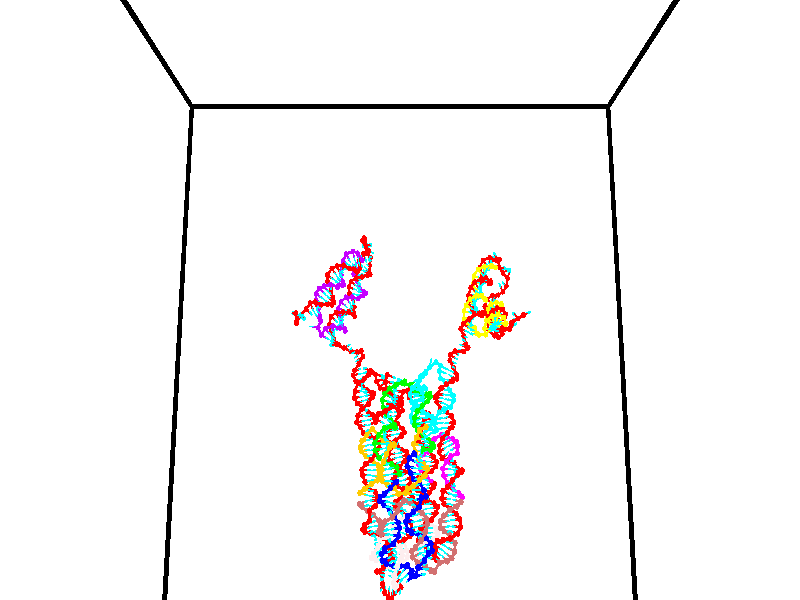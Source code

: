// switches for output
#declare DRAW_BASES = 1; // possible values are 0, 1; only relevant for DNA ribbons
#declare DRAW_BASES_TYPE = 3; // possible values are 1, 2, 3; only relevant for DNA ribbons
#declare DRAW_FOG = 0; // set to 1 to enable fog

#include "colors.inc"

#include "transforms.inc"
background { rgb <1, 1, 1>}

#default {
   normal{
       ripples 0.25
       frequency 0.20
       turbulence 0.2
       lambda 5
   }
	finish {
		phong 0.1
		phong_size 40.
	}
}

// original window dimensions: 1024x640


// camera settings

camera {
	sky <0, 0.179814, -0.983701>
	up <0, 0.179814, -0.983701>
	right 1.6 * <1, 0, 0>
	location <35, 94.9851, 44.8844>
	look_at <35, 29.7336, 32.9568>
	direction <0, -65.2515, -11.9276>
	angle 67.0682
}


# declare cpy_camera_pos = <35, 94.9851, 44.8844>;
# if (DRAW_FOG = 1)
fog {
	fog_type 2
	up vnormalize(cpy_camera_pos)
	color rgbt<1,1,1,0.3>
	distance 1e-5
	fog_alt 3e-3
	fog_offset 56
}
# end


// LIGHTS

# declare lum = 6;
global_settings {
	ambient_light rgb lum * <0.05, 0.05, 0.05>
	max_trace_level 15
}# declare cpy_direct_light_amount = 0.25;
light_source
{	1000 * <-1, -1.16352, -0.803886>,
	rgb lum * cpy_direct_light_amount
	parallel
}

light_source
{	1000 * <1, 1.16352, 0.803886>,
	rgb lum * cpy_direct_light_amount
	parallel
}

// strand 0

// nucleotide -1

// particle -1
sphere {
	<24.564314, 35.424316, 35.119003> 0.250000
	pigment { color rgbt <1,0,0,0> }
	no_shadow
}
cylinder {
	<24.346315, 35.096180, 35.049706>,  <24.215517, 34.899296, 35.008125>, 0.100000
	pigment { color rgbt <1,0,0,0> }
	no_shadow
}
cylinder {
	<24.346315, 35.096180, 35.049706>,  <24.564314, 35.424316, 35.119003>, 0.100000
	pigment { color rgbt <1,0,0,0> }
	no_shadow
}

// particle -1
sphere {
	<24.346315, 35.096180, 35.049706> 0.100000
	pigment { color rgbt <1,0,0,0> }
	no_shadow
}
sphere {
	0, 1
	scale<0.080000,0.200000,0.300000>
	matrix <0.809103, -0.568759, 0.147874,
		-0.219844, -0.059585, 0.973714,
		-0.544997, -0.820343, -0.173249,
		24.182816, 34.850079, 34.997730>
	pigment { color rgbt <0,1,1,0> }
	no_shadow
}
cylinder {
	<24.628605, 34.961578, 35.716206>,  <24.564314, 35.424316, 35.119003>, 0.130000
	pigment { color rgbt <1,0,0,0> }
	no_shadow
}

// nucleotide -1

// particle -1
sphere {
	<24.628605, 34.961578, 35.716206> 0.250000
	pigment { color rgbt <1,0,0,0> }
	no_shadow
}
cylinder {
	<24.573692, 34.802261, 35.353436>,  <24.540745, 34.706673, 35.135773>, 0.100000
	pigment { color rgbt <1,0,0,0> }
	no_shadow
}
cylinder {
	<24.573692, 34.802261, 35.353436>,  <24.628605, 34.961578, 35.716206>, 0.100000
	pigment { color rgbt <1,0,0,0> }
	no_shadow
}

// particle -1
sphere {
	<24.573692, 34.802261, 35.353436> 0.100000
	pigment { color rgbt <1,0,0,0> }
	no_shadow
}
sphere {
	0, 1
	scale<0.080000,0.200000,0.300000>
	matrix <0.814683, -0.566200, 0.125337,
		-0.563423, -0.721653, 0.402208,
		-0.137280, -0.398290, -0.906929,
		24.532509, 34.682774, 35.081356>
	pigment { color rgbt <0,1,1,0> }
	no_shadow
}
cylinder {
	<24.470654, 34.292599, 35.767704>,  <24.628605, 34.961578, 35.716206>, 0.130000
	pigment { color rgbt <1,0,0,0> }
	no_shadow
}

// nucleotide -1

// particle -1
sphere {
	<24.470654, 34.292599, 35.767704> 0.250000
	pigment { color rgbt <1,0,0,0> }
	no_shadow
}
cylinder {
	<24.639168, 34.291298, 35.404934>,  <24.740276, 34.290516, 35.187271>, 0.100000
	pigment { color rgbt <1,0,0,0> }
	no_shadow
}
cylinder {
	<24.639168, 34.291298, 35.404934>,  <24.470654, 34.292599, 35.767704>, 0.100000
	pigment { color rgbt <1,0,0,0> }
	no_shadow
}

// particle -1
sphere {
	<24.639168, 34.291298, 35.404934> 0.100000
	pigment { color rgbt <1,0,0,0> }
	no_shadow
}
sphere {
	0, 1
	scale<0.080000,0.200000,0.300000>
	matrix <0.562870, -0.783158, 0.264274,
		-0.711124, -0.621814, -0.328101,
		0.421284, -0.003253, -0.906923,
		24.765553, 34.290321, 35.132858>
	pigment { color rgbt <0,1,1,0> }
	no_shadow
}
cylinder {
	<24.408815, 33.653072, 35.556374>,  <24.470654, 34.292599, 35.767704>, 0.130000
	pigment { color rgbt <1,0,0,0> }
	no_shadow
}

// nucleotide -1

// particle -1
sphere {
	<24.408815, 33.653072, 35.556374> 0.250000
	pigment { color rgbt <1,0,0,0> }
	no_shadow
}
cylinder {
	<24.701672, 33.804420, 35.329815>,  <24.877386, 33.895229, 35.193878>, 0.100000
	pigment { color rgbt <1,0,0,0> }
	no_shadow
}
cylinder {
	<24.701672, 33.804420, 35.329815>,  <24.408815, 33.653072, 35.556374>, 0.100000
	pigment { color rgbt <1,0,0,0> }
	no_shadow
}

// particle -1
sphere {
	<24.701672, 33.804420, 35.329815> 0.100000
	pigment { color rgbt <1,0,0,0> }
	no_shadow
}
sphere {
	0, 1
	scale<0.080000,0.200000,0.300000>
	matrix <0.574721, -0.789459, 0.215522,
		-0.365602, -0.483313, -0.795452,
		0.732141, 0.378368, -0.566398,
		24.921314, 33.917931, 35.159897>
	pigment { color rgbt <0,1,1,0> }
	no_shadow
}
cylinder {
	<24.722610, 33.210766, 34.938728>,  <24.408815, 33.653072, 35.556374>, 0.130000
	pigment { color rgbt <1,0,0,0> }
	no_shadow
}

// nucleotide -1

// particle -1
sphere {
	<24.722610, 33.210766, 34.938728> 0.250000
	pigment { color rgbt <1,0,0,0> }
	no_shadow
}
cylinder {
	<24.958765, 33.461655, 35.141918>,  <25.100458, 33.612186, 35.263832>, 0.100000
	pigment { color rgbt <1,0,0,0> }
	no_shadow
}
cylinder {
	<24.958765, 33.461655, 35.141918>,  <24.722610, 33.210766, 34.938728>, 0.100000
	pigment { color rgbt <1,0,0,0> }
	no_shadow
}

// particle -1
sphere {
	<24.958765, 33.461655, 35.141918> 0.100000
	pigment { color rgbt <1,0,0,0> }
	no_shadow
}
sphere {
	0, 1
	scale<0.080000,0.200000,0.300000>
	matrix <0.509055, -0.777767, 0.368704,
		0.626343, 0.040908, -0.778473,
		0.590387, 0.627221, 0.507973,
		25.135881, 33.649822, 35.294312>
	pigment { color rgbt <0,1,1,0> }
	no_shadow
}
cylinder {
	<25.222631, 32.986111, 34.366776>,  <24.722610, 33.210766, 34.938728>, 0.130000
	pigment { color rgbt <1,0,0,0> }
	no_shadow
}

// nucleotide -1

// particle -1
sphere {
	<25.222631, 32.986111, 34.366776> 0.250000
	pigment { color rgbt <1,0,0,0> }
	no_shadow
}
cylinder {
	<25.514812, 33.139317, 34.592957>,  <25.690121, 33.231239, 34.728664>, 0.100000
	pigment { color rgbt <1,0,0,0> }
	no_shadow
}
cylinder {
	<25.514812, 33.139317, 34.592957>,  <25.222631, 32.986111, 34.366776>, 0.100000
	pigment { color rgbt <1,0,0,0> }
	no_shadow
}

// particle -1
sphere {
	<25.514812, 33.139317, 34.592957> 0.100000
	pigment { color rgbt <1,0,0,0> }
	no_shadow
}
sphere {
	0, 1
	scale<0.080000,0.200000,0.300000>
	matrix <0.682855, -0.424319, -0.594694,
		0.012156, 0.820520, -0.571489,
		0.730452, 0.383015, 0.565454,
		25.733948, 33.254223, 34.762592>
	pigment { color rgbt <0,1,1,0> }
	no_shadow
}
cylinder {
	<25.688065, 33.384808, 33.885826>,  <25.222631, 32.986111, 34.366776>, 0.130000
	pigment { color rgbt <1,0,0,0> }
	no_shadow
}

// nucleotide -1

// particle -1
sphere {
	<25.688065, 33.384808, 33.885826> 0.250000
	pigment { color rgbt <1,0,0,0> }
	no_shadow
}
cylinder {
	<25.857002, 33.241669, 34.218952>,  <25.958364, 33.155785, 34.418827>, 0.100000
	pigment { color rgbt <1,0,0,0> }
	no_shadow
}
cylinder {
	<25.857002, 33.241669, 34.218952>,  <25.688065, 33.384808, 33.885826>, 0.100000
	pigment { color rgbt <1,0,0,0> }
	no_shadow
}

// particle -1
sphere {
	<25.857002, 33.241669, 34.218952> 0.100000
	pigment { color rgbt <1,0,0,0> }
	no_shadow
}
sphere {
	0, 1
	scale<0.080000,0.200000,0.300000>
	matrix <0.821049, -0.238264, -0.518756,
		0.384063, 0.902871, 0.193179,
		0.422343, -0.357845, 0.832811,
		25.983706, 33.134315, 34.468796>
	pigment { color rgbt <0,1,1,0> }
	no_shadow
}
cylinder {
	<26.239449, 33.652653, 33.871506>,  <25.688065, 33.384808, 33.885826>, 0.130000
	pigment { color rgbt <1,0,0,0> }
	no_shadow
}

// nucleotide -1

// particle -1
sphere {
	<26.239449, 33.652653, 33.871506> 0.250000
	pigment { color rgbt <1,0,0,0> }
	no_shadow
}
cylinder {
	<26.298237, 33.327732, 34.097275>,  <26.333509, 33.132782, 34.232735>, 0.100000
	pigment { color rgbt <1,0,0,0> }
	no_shadow
}
cylinder {
	<26.298237, 33.327732, 34.097275>,  <26.239449, 33.652653, 33.871506>, 0.100000
	pigment { color rgbt <1,0,0,0> }
	no_shadow
}

// particle -1
sphere {
	<26.298237, 33.327732, 34.097275> 0.100000
	pigment { color rgbt <1,0,0,0> }
	no_shadow
}
sphere {
	0, 1
	scale<0.080000,0.200000,0.300000>
	matrix <0.804844, -0.233504, -0.545621,
		0.575001, 0.534462, 0.619455,
		0.146969, -0.812297, 0.564423,
		26.342327, 33.084042, 34.266602>
	pigment { color rgbt <0,1,1,0> }
	no_shadow
}
cylinder {
	<26.909256, 33.759735, 34.100540>,  <26.239449, 33.652653, 33.871506>, 0.130000
	pigment { color rgbt <1,0,0,0> }
	no_shadow
}

// nucleotide -1

// particle -1
sphere {
	<26.909256, 33.759735, 34.100540> 0.250000
	pigment { color rgbt <1,0,0,0> }
	no_shadow
}
cylinder {
	<26.780479, 33.381031, 34.100201>,  <26.703213, 33.153809, 34.099998>, 0.100000
	pigment { color rgbt <1,0,0,0> }
	no_shadow
}
cylinder {
	<26.780479, 33.381031, 34.100201>,  <26.909256, 33.759735, 34.100540>, 0.100000
	pigment { color rgbt <1,0,0,0> }
	no_shadow
}

// particle -1
sphere {
	<26.780479, 33.381031, 34.100201> 0.100000
	pigment { color rgbt <1,0,0,0> }
	no_shadow
}
sphere {
	0, 1
	scale<0.080000,0.200000,0.300000>
	matrix <0.685250, -0.232401, -0.690234,
		0.653288, -0.222796, 0.723586,
		-0.321944, -0.946759, -0.000846,
		26.683897, 33.097004, 34.099945>
	pigment { color rgbt <0,1,1,0> }
	no_shadow
}
cylinder {
	<27.466593, 33.402626, 34.018013>,  <26.909256, 33.759735, 34.100540>, 0.130000
	pigment { color rgbt <1,0,0,0> }
	no_shadow
}

// nucleotide -1

// particle -1
sphere {
	<27.466593, 33.402626, 34.018013> 0.250000
	pigment { color rgbt <1,0,0,0> }
	no_shadow
}
cylinder {
	<27.193396, 33.125137, 33.926559>,  <27.029476, 32.958645, 33.871689>, 0.100000
	pigment { color rgbt <1,0,0,0> }
	no_shadow
}
cylinder {
	<27.193396, 33.125137, 33.926559>,  <27.466593, 33.402626, 34.018013>, 0.100000
	pigment { color rgbt <1,0,0,0> }
	no_shadow
}

// particle -1
sphere {
	<27.193396, 33.125137, 33.926559> 0.100000
	pigment { color rgbt <1,0,0,0> }
	no_shadow
}
sphere {
	0, 1
	scale<0.080000,0.200000,0.300000>
	matrix <0.473010, -0.181554, -0.862148,
		0.556579, -0.696988, 0.452136,
		-0.682994, -0.693719, -0.228634,
		26.988497, 32.917023, 33.857971>
	pigment { color rgbt <0,1,1,0> }
	no_shadow
}
cylinder {
	<27.850258, 32.802200, 33.950748>,  <27.466593, 33.402626, 34.018013>, 0.130000
	pigment { color rgbt <1,0,0,0> }
	no_shadow
}

// nucleotide -1

// particle -1
sphere {
	<27.850258, 32.802200, 33.950748> 0.250000
	pigment { color rgbt <1,0,0,0> }
	no_shadow
}
cylinder {
	<27.508129, 32.751831, 33.749725>,  <27.302853, 32.721611, 33.629112>, 0.100000
	pigment { color rgbt <1,0,0,0> }
	no_shadow
}
cylinder {
	<27.508129, 32.751831, 33.749725>,  <27.850258, 32.802200, 33.950748>, 0.100000
	pigment { color rgbt <1,0,0,0> }
	no_shadow
}

// particle -1
sphere {
	<27.508129, 32.751831, 33.749725> 0.100000
	pigment { color rgbt <1,0,0,0> }
	no_shadow
}
sphere {
	0, 1
	scale<0.080000,0.200000,0.300000>
	matrix <0.509797, -0.031632, -0.859713,
		0.092361, -0.991535, 0.091250,
		-0.855322, -0.125923, -0.502560,
		27.251532, 32.714054, 33.598957>
	pigment { color rgbt <0,1,1,0> }
	no_shadow
}
cylinder {
	<28.022743, 32.295235, 33.649029>,  <27.850258, 32.802200, 33.950748>, 0.130000
	pigment { color rgbt <1,0,0,0> }
	no_shadow
}

// nucleotide -1

// particle -1
sphere {
	<28.022743, 32.295235, 33.649029> 0.250000
	pigment { color rgbt <1,0,0,0> }
	no_shadow
}
cylinder {
	<27.726450, 32.449360, 33.428902>,  <27.548674, 32.541836, 33.296825>, 0.100000
	pigment { color rgbt <1,0,0,0> }
	no_shadow
}
cylinder {
	<27.726450, 32.449360, 33.428902>,  <28.022743, 32.295235, 33.649029>, 0.100000
	pigment { color rgbt <1,0,0,0> }
	no_shadow
}

// particle -1
sphere {
	<27.726450, 32.449360, 33.428902> 0.100000
	pigment { color rgbt <1,0,0,0> }
	no_shadow
}
sphere {
	0, 1
	scale<0.080000,0.200000,0.300000>
	matrix <0.465755, -0.295792, -0.834014,
		-0.484137, -0.874094, 0.039640,
		-0.740732, 0.385315, -0.550317,
		27.504230, 32.564953, 33.263805>
	pigment { color rgbt <0,1,1,0> }
	no_shadow
}
cylinder {
	<27.845982, 31.816067, 33.095333>,  <28.022743, 32.295235, 33.649029>, 0.130000
	pigment { color rgbt <1,0,0,0> }
	no_shadow
}

// nucleotide -1

// particle -1
sphere {
	<27.845982, 31.816067, 33.095333> 0.250000
	pigment { color rgbt <1,0,0,0> }
	no_shadow
}
cylinder {
	<27.709280, 32.164814, 32.955017>,  <27.627260, 32.374062, 32.870827>, 0.100000
	pigment { color rgbt <1,0,0,0> }
	no_shadow
}
cylinder {
	<27.709280, 32.164814, 32.955017>,  <27.845982, 31.816067, 33.095333>, 0.100000
	pigment { color rgbt <1,0,0,0> }
	no_shadow
}

// particle -1
sphere {
	<27.709280, 32.164814, 32.955017> 0.100000
	pigment { color rgbt <1,0,0,0> }
	no_shadow
}
sphere {
	0, 1
	scale<0.080000,0.200000,0.300000>
	matrix <0.497605, -0.148774, -0.854549,
		-0.797242, -0.466599, -0.383001,
		-0.341751, 0.871866, -0.350791,
		27.606754, 32.426373, 32.849781>
	pigment { color rgbt <0,1,1,0> }
	no_shadow
}
cylinder {
	<27.637327, 31.676414, 32.384041>,  <27.845982, 31.816067, 33.095333>, 0.130000
	pigment { color rgbt <1,0,0,0> }
	no_shadow
}

// nucleotide -1

// particle -1
sphere {
	<27.637327, 31.676414, 32.384041> 0.250000
	pigment { color rgbt <1,0,0,0> }
	no_shadow
}
cylinder {
	<27.651670, 32.075916, 32.397892>,  <27.660276, 32.315617, 32.406204>, 0.100000
	pigment { color rgbt <1,0,0,0> }
	no_shadow
}
cylinder {
	<27.651670, 32.075916, 32.397892>,  <27.637327, 31.676414, 32.384041>, 0.100000
	pigment { color rgbt <1,0,0,0> }
	no_shadow
}

// particle -1
sphere {
	<27.651670, 32.075916, 32.397892> 0.100000
	pigment { color rgbt <1,0,0,0> }
	no_shadow
}
sphere {
	0, 1
	scale<0.080000,0.200000,0.300000>
	matrix <0.608008, 0.005700, -0.793910,
		-0.793121, 0.049523, -0.607048,
		0.035857, 0.998757, 0.034631,
		27.662428, 32.375542, 32.408279>
	pigment { color rgbt <0,1,1,0> }
	no_shadow
}
cylinder {
	<27.265419, 31.993773, 31.726938>,  <27.637327, 31.676414, 32.384041>, 0.130000
	pigment { color rgbt <1,0,0,0> }
	no_shadow
}

// nucleotide -1

// particle -1
sphere {
	<27.265419, 31.993773, 31.726938> 0.250000
	pigment { color rgbt <1,0,0,0> }
	no_shadow
}
cylinder {
	<27.536013, 32.250343, 31.871681>,  <27.698370, 32.404285, 31.958527>, 0.100000
	pigment { color rgbt <1,0,0,0> }
	no_shadow
}
cylinder {
	<27.536013, 32.250343, 31.871681>,  <27.265419, 31.993773, 31.726938>, 0.100000
	pigment { color rgbt <1,0,0,0> }
	no_shadow
}

// particle -1
sphere {
	<27.536013, 32.250343, 31.871681> 0.100000
	pigment { color rgbt <1,0,0,0> }
	no_shadow
}
sphere {
	0, 1
	scale<0.080000,0.200000,0.300000>
	matrix <0.463094, 0.011558, -0.886234,
		-0.572634, 0.767099, -0.289222,
		0.676486, 0.641425, 0.361858,
		27.738958, 32.442772, 31.980238>
	pigment { color rgbt <0,1,1,0> }
	no_shadow
}
cylinder {
	<27.286884, 32.379440, 31.206905>,  <27.265419, 31.993773, 31.726938>, 0.130000
	pigment { color rgbt <1,0,0,0> }
	no_shadow
}

// nucleotide -1

// particle -1
sphere {
	<27.286884, 32.379440, 31.206905> 0.250000
	pigment { color rgbt <1,0,0,0> }
	no_shadow
}
cylinder {
	<27.616611, 32.471371, 31.413858>,  <27.814447, 32.526527, 31.538031>, 0.100000
	pigment { color rgbt <1,0,0,0> }
	no_shadow
}
cylinder {
	<27.616611, 32.471371, 31.413858>,  <27.286884, 32.379440, 31.206905>, 0.100000
	pigment { color rgbt <1,0,0,0> }
	no_shadow
}

// particle -1
sphere {
	<27.616611, 32.471371, 31.413858> 0.100000
	pigment { color rgbt <1,0,0,0> }
	no_shadow
}
sphere {
	0, 1
	scale<0.080000,0.200000,0.300000>
	matrix <0.521681, 0.046595, -0.851867,
		-0.219887, 0.972116, -0.081486,
		0.824317, 0.229824, 0.517380,
		27.863907, 32.540318, 31.569073>
	pigment { color rgbt <0,1,1,0> }
	no_shadow
}
cylinder {
	<27.782766, 32.672649, 30.681080>,  <27.286884, 32.379440, 31.206905>, 0.130000
	pigment { color rgbt <1,0,0,0> }
	no_shadow
}

// nucleotide -1

// particle -1
sphere {
	<27.782766, 32.672649, 30.681080> 0.250000
	pigment { color rgbt <1,0,0,0> }
	no_shadow
}
cylinder {
	<28.034554, 32.592720, 30.981436>,  <28.185627, 32.544762, 31.161650>, 0.100000
	pigment { color rgbt <1,0,0,0> }
	no_shadow
}
cylinder {
	<28.034554, 32.592720, 30.981436>,  <27.782766, 32.672649, 30.681080>, 0.100000
	pigment { color rgbt <1,0,0,0> }
	no_shadow
}

// particle -1
sphere {
	<28.034554, 32.592720, 30.981436> 0.100000
	pigment { color rgbt <1,0,0,0> }
	no_shadow
}
sphere {
	0, 1
	scale<0.080000,0.200000,0.300000>
	matrix <0.771425, 0.044898, -0.634735,
		0.093123, 0.978802, 0.182413,
		0.629470, -0.199827, 0.750891,
		28.223394, 32.532772, 31.206703>
	pigment { color rgbt <0,1,1,0> }
	no_shadow
}
cylinder {
	<28.379393, 33.148621, 30.559681>,  <27.782766, 32.672649, 30.681080>, 0.130000
	pigment { color rgbt <1,0,0,0> }
	no_shadow
}

// nucleotide -1

// particle -1
sphere {
	<28.379393, 33.148621, 30.559681> 0.250000
	pigment { color rgbt <1,0,0,0> }
	no_shadow
}
cylinder {
	<28.493145, 32.825226, 30.765779>,  <28.561396, 32.631187, 30.889439>, 0.100000
	pigment { color rgbt <1,0,0,0> }
	no_shadow
}
cylinder {
	<28.493145, 32.825226, 30.765779>,  <28.379393, 33.148621, 30.559681>, 0.100000
	pigment { color rgbt <1,0,0,0> }
	no_shadow
}

// particle -1
sphere {
	<28.493145, 32.825226, 30.765779> 0.100000
	pigment { color rgbt <1,0,0,0> }
	no_shadow
}
sphere {
	0, 1
	scale<0.080000,0.200000,0.300000>
	matrix <0.752397, -0.144865, -0.642583,
		0.594161, 0.570406, 0.567107,
		0.284379, -0.808487, 0.515245,
		28.578459, 32.582680, 30.920353>
	pigment { color rgbt <0,1,1,0> }
	no_shadow
}
cylinder {
	<29.061314, 33.113369, 30.466848>,  <28.379393, 33.148621, 30.559681>, 0.130000
	pigment { color rgbt <1,0,0,0> }
	no_shadow
}

// nucleotide -1

// particle -1
sphere {
	<29.061314, 33.113369, 30.466848> 0.250000
	pigment { color rgbt <1,0,0,0> }
	no_shadow
}
cylinder {
	<28.986095, 32.739719, 30.588211>,  <28.940964, 32.515530, 30.661028>, 0.100000
	pigment { color rgbt <1,0,0,0> }
	no_shadow
}
cylinder {
	<28.986095, 32.739719, 30.588211>,  <29.061314, 33.113369, 30.466848>, 0.100000
	pigment { color rgbt <1,0,0,0> }
	no_shadow
}

// particle -1
sphere {
	<28.986095, 32.739719, 30.588211> 0.100000
	pigment { color rgbt <1,0,0,0> }
	no_shadow
}
sphere {
	0, 1
	scale<0.080000,0.200000,0.300000>
	matrix <0.695396, -0.344783, -0.630515,
		0.693586, 0.092420, 0.714420,
		-0.188048, -0.934122, 0.303405,
		28.929682, 32.459484, 30.679232>
	pigment { color rgbt <0,1,1,0> }
	no_shadow
}
cylinder {
	<29.714087, 32.889977, 30.729183>,  <29.061314, 33.113369, 30.466848>, 0.130000
	pigment { color rgbt <1,0,0,0> }
	no_shadow
}

// nucleotide -1

// particle -1
sphere {
	<29.714087, 32.889977, 30.729183> 0.250000
	pigment { color rgbt <1,0,0,0> }
	no_shadow
}
cylinder {
	<29.515297, 32.553883, 30.642448>,  <29.396023, 32.352226, 30.590406>, 0.100000
	pigment { color rgbt <1,0,0,0> }
	no_shadow
}
cylinder {
	<29.515297, 32.553883, 30.642448>,  <29.714087, 32.889977, 30.729183>, 0.100000
	pigment { color rgbt <1,0,0,0> }
	no_shadow
}

// particle -1
sphere {
	<29.515297, 32.553883, 30.642448> 0.100000
	pigment { color rgbt <1,0,0,0> }
	no_shadow
}
sphere {
	0, 1
	scale<0.080000,0.200000,0.300000>
	matrix <0.777844, -0.320572, -0.540547,
		0.384675, -0.437305, 0.812889,
		-0.496974, -0.840237, -0.216839,
		29.366205, 32.301811, 30.577396>
	pigment { color rgbt <0,1,1,0> }
	no_shadow
}
cylinder {
	<30.187206, 32.510334, 30.723181>,  <29.714087, 32.889977, 30.729183>, 0.130000
	pigment { color rgbt <1,0,0,0> }
	no_shadow
}

// nucleotide -1

// particle -1
sphere {
	<30.187206, 32.510334, 30.723181> 0.250000
	pigment { color rgbt <1,0,0,0> }
	no_shadow
}
cylinder {
	<29.918291, 32.287174, 30.528540>,  <29.756943, 32.153278, 30.411755>, 0.100000
	pigment { color rgbt <1,0,0,0> }
	no_shadow
}
cylinder {
	<29.918291, 32.287174, 30.528540>,  <30.187206, 32.510334, 30.723181>, 0.100000
	pigment { color rgbt <1,0,0,0> }
	no_shadow
}

// particle -1
sphere {
	<29.918291, 32.287174, 30.528540> 0.100000
	pigment { color rgbt <1,0,0,0> }
	no_shadow
}
sphere {
	0, 1
	scale<0.080000,0.200000,0.300000>
	matrix <0.740224, -0.497698, -0.452067,
		0.010026, -0.664113, 0.747564,
		-0.672286, -0.557897, -0.486603,
		29.716606, 32.119804, 30.382559>
	pigment { color rgbt <0,1,1,0> }
	no_shadow
}
cylinder {
	<30.450737, 31.867804, 30.784155>,  <30.187206, 32.510334, 30.723181>, 0.130000
	pigment { color rgbt <1,0,0,0> }
	no_shadow
}

// nucleotide -1

// particle -1
sphere {
	<30.450737, 31.867804, 30.784155> 0.250000
	pigment { color rgbt <1,0,0,0> }
	no_shadow
}
cylinder {
	<30.209599, 31.849604, 30.465530>,  <30.064917, 31.838684, 30.274357>, 0.100000
	pigment { color rgbt <1,0,0,0> }
	no_shadow
}
cylinder {
	<30.209599, 31.849604, 30.465530>,  <30.450737, 31.867804, 30.784155>, 0.100000
	pigment { color rgbt <1,0,0,0> }
	no_shadow
}

// particle -1
sphere {
	<30.209599, 31.849604, 30.465530> 0.100000
	pigment { color rgbt <1,0,0,0> }
	no_shadow
}
sphere {
	0, 1
	scale<0.080000,0.200000,0.300000>
	matrix <0.731256, -0.430839, -0.528812,
		-0.319129, -0.901281, 0.293002,
		-0.602845, -0.045500, -0.796560,
		30.028746, 31.835955, 30.226562>
	pigment { color rgbt <0,1,1,0> }
	no_shadow
}
cylinder {
	<30.289511, 31.144302, 30.638674>,  <30.450737, 31.867804, 30.784155>, 0.130000
	pigment { color rgbt <1,0,0,0> }
	no_shadow
}

// nucleotide -1

// particle -1
sphere {
	<30.289511, 31.144302, 30.638674> 0.250000
	pigment { color rgbt <1,0,0,0> }
	no_shadow
}
cylinder {
	<30.260099, 31.364866, 30.306278>,  <30.242453, 31.497206, 30.106842>, 0.100000
	pigment { color rgbt <1,0,0,0> }
	no_shadow
}
cylinder {
	<30.260099, 31.364866, 30.306278>,  <30.289511, 31.144302, 30.638674>, 0.100000
	pigment { color rgbt <1,0,0,0> }
	no_shadow
}

// particle -1
sphere {
	<30.260099, 31.364866, 30.306278> 0.100000
	pigment { color rgbt <1,0,0,0> }
	no_shadow
}
sphere {
	0, 1
	scale<0.080000,0.200000,0.300000>
	matrix <0.847822, -0.404211, -0.343236,
		-0.525158, -0.729766, -0.437779,
		-0.073527, 0.551412, -0.830987,
		30.238041, 31.530291, 30.056982>
	pigment { color rgbt <0,1,1,0> }
	no_shadow
}
cylinder {
	<30.626907, 30.758669, 30.236534>,  <30.289511, 31.144302, 30.638674>, 0.130000
	pigment { color rgbt <1,0,0,0> }
	no_shadow
}

// nucleotide -1

// particle -1
sphere {
	<30.626907, 30.758669, 30.236534> 0.250000
	pigment { color rgbt <1,0,0,0> }
	no_shadow
}
cylinder {
	<30.590109, 31.094078, 30.021717>,  <30.568029, 31.295324, 29.892826>, 0.100000
	pigment { color rgbt <1,0,0,0> }
	no_shadow
}
cylinder {
	<30.590109, 31.094078, 30.021717>,  <30.626907, 30.758669, 30.236534>, 0.100000
	pigment { color rgbt <1,0,0,0> }
	no_shadow
}

// particle -1
sphere {
	<30.590109, 31.094078, 30.021717> 0.100000
	pigment { color rgbt <1,0,0,0> }
	no_shadow
}
sphere {
	0, 1
	scale<0.080000,0.200000,0.300000>
	matrix <0.910207, -0.147898, -0.386846,
		-0.403807, -0.524408, -0.749624,
		-0.091998, 0.838524, -0.537042,
		30.562510, 31.345634, 29.860605>
	pigment { color rgbt <0,1,1,0> }
	no_shadow
}
cylinder {
	<30.551342, 30.768898, 29.478050>,  <30.626907, 30.758669, 30.236534>, 0.130000
	pigment { color rgbt <1,0,0,0> }
	no_shadow
}

// nucleotide -1

// particle -1
sphere {
	<30.551342, 30.768898, 29.478050> 0.250000
	pigment { color rgbt <1,0,0,0> }
	no_shadow
}
cylinder {
	<30.753710, 31.090202, 29.603792>,  <30.875132, 31.282986, 29.679237>, 0.100000
	pigment { color rgbt <1,0,0,0> }
	no_shadow
}
cylinder {
	<30.753710, 31.090202, 29.603792>,  <30.551342, 30.768898, 29.478050>, 0.100000
	pigment { color rgbt <1,0,0,0> }
	no_shadow
}

// particle -1
sphere {
	<30.753710, 31.090202, 29.603792> 0.100000
	pigment { color rgbt <1,0,0,0> }
	no_shadow
}
sphere {
	0, 1
	scale<0.080000,0.200000,0.300000>
	matrix <0.846226, -0.391566, -0.361356,
		-0.167173, 0.448831, -0.877841,
		0.505921, 0.803260, 0.314353,
		30.905485, 31.331181, 29.698097>
	pigment { color rgbt <0,1,1,0> }
	no_shadow
}
cylinder {
	<30.991966, 30.984154, 28.902533>,  <30.551342, 30.768898, 29.478050>, 0.130000
	pigment { color rgbt <1,0,0,0> }
	no_shadow
}

// nucleotide -1

// particle -1
sphere {
	<30.991966, 30.984154, 28.902533> 0.250000
	pigment { color rgbt <1,0,0,0> }
	no_shadow
}
cylinder {
	<31.147451, 31.098598, 29.252855>,  <31.240744, 31.167265, 29.463049>, 0.100000
	pigment { color rgbt <1,0,0,0> }
	no_shadow
}
cylinder {
	<31.147451, 31.098598, 29.252855>,  <30.991966, 30.984154, 28.902533>, 0.100000
	pigment { color rgbt <1,0,0,0> }
	no_shadow
}

// particle -1
sphere {
	<31.147451, 31.098598, 29.252855> 0.100000
	pigment { color rgbt <1,0,0,0> }
	no_shadow
}
sphere {
	0, 1
	scale<0.080000,0.200000,0.300000>
	matrix <0.866670, -0.436160, -0.242172,
		0.312704, 0.853172, -0.417508,
		0.388715, 0.286113, 0.875808,
		31.264067, 31.184433, 29.515598>
	pigment { color rgbt <0,1,1,0> }
	no_shadow
}
cylinder {
	<31.623182, 31.347864, 28.730364>,  <30.991966, 30.984154, 28.902533>, 0.130000
	pigment { color rgbt <1,0,0,0> }
	no_shadow
}

// nucleotide -1

// particle -1
sphere {
	<31.623182, 31.347864, 28.730364> 0.250000
	pigment { color rgbt <1,0,0,0> }
	no_shadow
}
cylinder {
	<31.620102, 31.175592, 29.091352>,  <31.618254, 31.072229, 29.307945>, 0.100000
	pigment { color rgbt <1,0,0,0> }
	no_shadow
}
cylinder {
	<31.620102, 31.175592, 29.091352>,  <31.623182, 31.347864, 28.730364>, 0.100000
	pigment { color rgbt <1,0,0,0> }
	no_shadow
}

// particle -1
sphere {
	<31.620102, 31.175592, 29.091352> 0.100000
	pigment { color rgbt <1,0,0,0> }
	no_shadow
}
sphere {
	0, 1
	scale<0.080000,0.200000,0.300000>
	matrix <0.858036, -0.466322, -0.215217,
		0.513532, 0.772696, 0.373130,
		-0.007702, -0.430679, 0.902472,
		31.617792, 31.046389, 29.362095>
	pigment { color rgbt <0,1,1,0> }
	no_shadow
}
cylinder {
	<31.317518, 31.974939, 28.424477>,  <31.623182, 31.347864, 28.730364>, 0.130000
	pigment { color rgbt <1,0,0,0> }
	no_shadow
}

// nucleotide -1

// particle -1
sphere {
	<31.317518, 31.974939, 28.424477> 0.250000
	pigment { color rgbt <1,0,0,0> }
	no_shadow
}
cylinder {
	<31.578680, 31.694368, 28.310135>,  <31.735376, 31.526026, 28.241529>, 0.100000
	pigment { color rgbt <1,0,0,0> }
	no_shadow
}
cylinder {
	<31.578680, 31.694368, 28.310135>,  <31.317518, 31.974939, 28.424477>, 0.100000
	pigment { color rgbt <1,0,0,0> }
	no_shadow
}

// particle -1
sphere {
	<31.578680, 31.694368, 28.310135> 0.100000
	pigment { color rgbt <1,0,0,0> }
	no_shadow
}
sphere {
	0, 1
	scale<0.080000,0.200000,0.300000>
	matrix <-0.687925, -0.707068, 0.163753,
		-0.316981, 0.089733, -0.944178,
		0.652903, -0.701429, -0.285856,
		31.774551, 31.483940, 28.224379>
	pigment { color rgbt <0,1,1,0> }
	no_shadow
}
cylinder {
	<30.936914, 31.587946, 27.861376>,  <31.317518, 31.974939, 28.424477>, 0.130000
	pigment { color rgbt <1,0,0,0> }
	no_shadow
}

// nucleotide -1

// particle -1
sphere {
	<30.936914, 31.587946, 27.861376> 0.250000
	pigment { color rgbt <1,0,0,0> }
	no_shadow
}
cylinder {
	<31.233921, 31.380358, 28.030771>,  <31.412125, 31.255804, 28.132408>, 0.100000
	pigment { color rgbt <1,0,0,0> }
	no_shadow
}
cylinder {
	<31.233921, 31.380358, 28.030771>,  <30.936914, 31.587946, 27.861376>, 0.100000
	pigment { color rgbt <1,0,0,0> }
	no_shadow
}

// particle -1
sphere {
	<31.233921, 31.380358, 28.030771> 0.100000
	pigment { color rgbt <1,0,0,0> }
	no_shadow
}
sphere {
	0, 1
	scale<0.080000,0.200000,0.300000>
	matrix <-0.614028, -0.779995, 0.120736,
		0.267660, -0.349681, -0.897820,
		0.742514, -0.518971, 0.423488,
		31.456675, 31.224667, 28.157818>
	pigment { color rgbt <0,1,1,0> }
	no_shadow
}
cylinder {
	<31.088928, 31.046478, 27.432209>,  <30.936914, 31.587946, 27.861376>, 0.130000
	pigment { color rgbt <1,0,0,0> }
	no_shadow
}

// nucleotide -1

// particle -1
sphere {
	<31.088928, 31.046478, 27.432209> 0.250000
	pigment { color rgbt <1,0,0,0> }
	no_shadow
}
cylinder {
	<31.198221, 30.962700, 27.807756>,  <31.263798, 30.912434, 28.033085>, 0.100000
	pigment { color rgbt <1,0,0,0> }
	no_shadow
}
cylinder {
	<31.198221, 30.962700, 27.807756>,  <31.088928, 31.046478, 27.432209>, 0.100000
	pigment { color rgbt <1,0,0,0> }
	no_shadow
}

// particle -1
sphere {
	<31.198221, 30.962700, 27.807756> 0.100000
	pigment { color rgbt <1,0,0,0> }
	no_shadow
}
sphere {
	0, 1
	scale<0.080000,0.200000,0.300000>
	matrix <-0.629039, -0.777314, 0.009662,
		0.727773, -0.593225, -0.344137,
		0.273234, -0.209444, 0.938870,
		31.280191, 30.899866, 28.089417>
	pigment { color rgbt <0,1,1,0> }
	no_shadow
}
cylinder {
	<31.114592, 30.273520, 27.397038>,  <31.088928, 31.046478, 27.432209>, 0.130000
	pigment { color rgbt <1,0,0,0> }
	no_shadow
}

// nucleotide -1

// particle -1
sphere {
	<31.114592, 30.273520, 27.397038> 0.250000
	pigment { color rgbt <1,0,0,0> }
	no_shadow
}
cylinder {
	<31.031075, 30.421238, 27.759258>,  <30.980965, 30.509869, 27.976591>, 0.100000
	pigment { color rgbt <1,0,0,0> }
	no_shadow
}
cylinder {
	<31.031075, 30.421238, 27.759258>,  <31.114592, 30.273520, 27.397038>, 0.100000
	pigment { color rgbt <1,0,0,0> }
	no_shadow
}

// particle -1
sphere {
	<31.031075, 30.421238, 27.759258> 0.100000
	pigment { color rgbt <1,0,0,0> }
	no_shadow
}
sphere {
	0, 1
	scale<0.080000,0.200000,0.300000>
	matrix <-0.579710, -0.792476, 0.189520,
		0.787618, -0.485387, 0.379548,
		-0.208792, 0.369297, 0.905553,
		30.968437, 30.532026, 28.030924>
	pigment { color rgbt <0,1,1,0> }
	no_shadow
}
cylinder {
	<31.293758, 30.063559, 28.134897>,  <31.114592, 30.273520, 27.397038>, 0.130000
	pigment { color rgbt <1,0,0,0> }
	no_shadow
}

// nucleotide -1

// particle -1
sphere {
	<31.293758, 30.063559, 28.134897> 0.250000
	pigment { color rgbt <1,0,0,0> }
	no_shadow
}
cylinder {
	<31.629305, 29.995047, 28.341572>,  <31.830633, 29.953939, 28.465576>, 0.100000
	pigment { color rgbt <1,0,0,0> }
	no_shadow
}
cylinder {
	<31.629305, 29.995047, 28.341572>,  <31.293758, 30.063559, 28.134897>, 0.100000
	pigment { color rgbt <1,0,0,0> }
	no_shadow
}

// particle -1
sphere {
	<31.629305, 29.995047, 28.341572> 0.100000
	pigment { color rgbt <1,0,0,0> }
	no_shadow
}
sphere {
	0, 1
	scale<0.080000,0.200000,0.300000>
	matrix <-0.543069, -0.328043, 0.772958,
		0.037104, -0.929006, -0.368200,
		0.838868, -0.171278, 0.516686,
		31.880964, 29.943663, 28.496578>
	pigment { color rgbt <0,1,1,0> }
	no_shadow
}
cylinder {
	<31.202908, 29.399757, 28.471760>,  <31.293758, 30.063559, 28.134897>, 0.130000
	pigment { color rgbt <1,0,0,0> }
	no_shadow
}

// nucleotide -1

// particle -1
sphere {
	<31.202908, 29.399757, 28.471760> 0.250000
	pigment { color rgbt <1,0,0,0> }
	no_shadow
}
cylinder {
	<31.487135, 29.576881, 28.690487>,  <31.657671, 29.683155, 28.821722>, 0.100000
	pigment { color rgbt <1,0,0,0> }
	no_shadow
}
cylinder {
	<31.487135, 29.576881, 28.690487>,  <31.202908, 29.399757, 28.471760>, 0.100000
	pigment { color rgbt <1,0,0,0> }
	no_shadow
}

// particle -1
sphere {
	<31.487135, 29.576881, 28.690487> 0.100000
	pigment { color rgbt <1,0,0,0> }
	no_shadow
}
sphere {
	0, 1
	scale<0.080000,0.200000,0.300000>
	matrix <-0.405660, -0.377172, 0.832575,
		0.574917, -0.813425, -0.088377,
		0.710570, 0.442811, 0.546816,
		31.700306, 29.709724, 28.854532>
	pigment { color rgbt <0,1,1,0> }
	no_shadow
}
cylinder {
	<31.715416, 28.831448, 28.741028>,  <31.202908, 29.399757, 28.471760>, 0.130000
	pigment { color rgbt <1,0,0,0> }
	no_shadow
}

// nucleotide -1

// particle -1
sphere {
	<31.715416, 28.831448, 28.741028> 0.250000
	pigment { color rgbt <1,0,0,0> }
	no_shadow
}
cylinder {
	<31.668270, 29.159746, 28.964628>,  <31.639982, 29.356726, 29.098789>, 0.100000
	pigment { color rgbt <1,0,0,0> }
	no_shadow
}
cylinder {
	<31.668270, 29.159746, 28.964628>,  <31.715416, 28.831448, 28.741028>, 0.100000
	pigment { color rgbt <1,0,0,0> }
	no_shadow
}

// particle -1
sphere {
	<31.668270, 29.159746, 28.964628> 0.100000
	pigment { color rgbt <1,0,0,0> }
	no_shadow
}
sphere {
	0, 1
	scale<0.080000,0.200000,0.300000>
	matrix <-0.387941, -0.556248, 0.734908,
		0.914117, -0.130239, 0.383964,
		-0.117865, 0.820747, 0.559001,
		31.632910, 29.405970, 29.132328>
	pigment { color rgbt <0,1,1,0> }
	no_shadow
}
cylinder {
	<31.610092, 28.533239, 29.436302>,  <31.715416, 28.831448, 28.741028>, 0.130000
	pigment { color rgbt <1,0,0,0> }
	no_shadow
}

// nucleotide -1

// particle -1
sphere {
	<31.610092, 28.533239, 29.436302> 0.250000
	pigment { color rgbt <1,0,0,0> }
	no_shadow
}
cylinder {
	<31.499912, 28.910902, 29.508633>,  <31.433805, 29.137499, 29.552031>, 0.100000
	pigment { color rgbt <1,0,0,0> }
	no_shadow
}
cylinder {
	<31.499912, 28.910902, 29.508633>,  <31.610092, 28.533239, 29.436302>, 0.100000
	pigment { color rgbt <1,0,0,0> }
	no_shadow
}

// particle -1
sphere {
	<31.499912, 28.910902, 29.508633> 0.100000
	pigment { color rgbt <1,0,0,0> }
	no_shadow
}
sphere {
	0, 1
	scale<0.080000,0.200000,0.300000>
	matrix <-0.506135, -0.302356, 0.807718,
		0.817286, 0.130963, 0.561153,
		-0.275449, 0.944155, 0.180826,
		31.417278, 29.194149, 29.562881>
	pigment { color rgbt <0,1,1,0> }
	no_shadow
}
cylinder {
	<31.519884, 28.601955, 30.176222>,  <31.610092, 28.533239, 29.436302>, 0.130000
	pigment { color rgbt <1,0,0,0> }
	no_shadow
}

// nucleotide -1

// particle -1
sphere {
	<31.519884, 28.601955, 30.176222> 0.250000
	pigment { color rgbt <1,0,0,0> }
	no_shadow
}
cylinder {
	<31.337778, 28.910551, 29.998442>,  <31.228514, 29.095709, 29.891773>, 0.100000
	pigment { color rgbt <1,0,0,0> }
	no_shadow
}
cylinder {
	<31.337778, 28.910551, 29.998442>,  <31.519884, 28.601955, 30.176222>, 0.100000
	pigment { color rgbt <1,0,0,0> }
	no_shadow
}

// particle -1
sphere {
	<31.337778, 28.910551, 29.998442> 0.100000
	pigment { color rgbt <1,0,0,0> }
	no_shadow
}
sphere {
	0, 1
	scale<0.080000,0.200000,0.300000>
	matrix <-0.555038, 0.144399, 0.819196,
		0.696179, 0.619640, 0.362466,
		-0.455267, 0.771489, -0.444451,
		31.201199, 29.141998, 29.865107>
	pigment { color rgbt <0,1,1,0> }
	no_shadow
}
cylinder {
	<31.696108, 29.260773, 30.481081>,  <31.519884, 28.601955, 30.176222>, 0.130000
	pigment { color rgbt <1,0,0,0> }
	no_shadow
}

// nucleotide -1

// particle -1
sphere {
	<31.696108, 29.260773, 30.481081> 0.250000
	pigment { color rgbt <1,0,0,0> }
	no_shadow
}
cylinder {
	<31.338251, 29.305878, 30.308153>,  <31.123537, 29.332941, 30.204397>, 0.100000
	pigment { color rgbt <1,0,0,0> }
	no_shadow
}
cylinder {
	<31.338251, 29.305878, 30.308153>,  <31.696108, 29.260773, 30.481081>, 0.100000
	pigment { color rgbt <1,0,0,0> }
	no_shadow
}

// particle -1
sphere {
	<31.338251, 29.305878, 30.308153> 0.100000
	pigment { color rgbt <1,0,0,0> }
	no_shadow
}
sphere {
	0, 1
	scale<0.080000,0.200000,0.300000>
	matrix <-0.367654, 0.363996, 0.855767,
		0.253860, 0.924550, -0.284189,
		-0.894643, 0.112762, -0.432318,
		31.069859, 29.339706, 30.178457>
	pigment { color rgbt <0,1,1,0> }
	no_shadow
}
cylinder {
	<31.438845, 29.923861, 30.676931>,  <31.696108, 29.260773, 30.481081>, 0.130000
	pigment { color rgbt <1,0,0,0> }
	no_shadow
}

// nucleotide -1

// particle -1
sphere {
	<31.438845, 29.923861, 30.676931> 0.250000
	pigment { color rgbt <1,0,0,0> }
	no_shadow
}
cylinder {
	<31.111658, 29.705750, 30.603607>,  <30.915346, 29.574883, 30.559612>, 0.100000
	pigment { color rgbt <1,0,0,0> }
	no_shadow
}
cylinder {
	<31.111658, 29.705750, 30.603607>,  <31.438845, 29.923861, 30.676931>, 0.100000
	pigment { color rgbt <1,0,0,0> }
	no_shadow
}

// particle -1
sphere {
	<31.111658, 29.705750, 30.603607> 0.100000
	pigment { color rgbt <1,0,0,0> }
	no_shadow
}
sphere {
	0, 1
	scale<0.080000,0.200000,0.300000>
	matrix <-0.412163, 0.333202, 0.847997,
		-0.401313, 0.769187, -0.497292,
		-0.817967, -0.545278, -0.183312,
		30.866268, 29.542166, 30.548613>
	pigment { color rgbt <0,1,1,0> }
	no_shadow
}
cylinder {
	<30.871477, 30.394917, 30.952980>,  <31.438845, 29.923861, 30.676931>, 0.130000
	pigment { color rgbt <1,0,0,0> }
	no_shadow
}

// nucleotide -1

// particle -1
sphere {
	<30.871477, 30.394917, 30.952980> 0.250000
	pigment { color rgbt <1,0,0,0> }
	no_shadow
}
cylinder {
	<30.722326, 30.024359, 30.931974>,  <30.632835, 29.802025, 30.919371>, 0.100000
	pigment { color rgbt <1,0,0,0> }
	no_shadow
}
cylinder {
	<30.722326, 30.024359, 30.931974>,  <30.871477, 30.394917, 30.952980>, 0.100000
	pigment { color rgbt <1,0,0,0> }
	no_shadow
}

// particle -1
sphere {
	<30.722326, 30.024359, 30.931974> 0.100000
	pigment { color rgbt <1,0,0,0> }
	no_shadow
}
sphere {
	0, 1
	scale<0.080000,0.200000,0.300000>
	matrix <-0.633562, 0.212845, 0.743839,
		-0.677909, 0.310634, -0.666292,
		-0.372879, -0.926392, -0.052516,
		30.610462, 29.746441, 30.916220>
	pigment { color rgbt <0,1,1,0> }
	no_shadow
}
cylinder {
	<30.183929, 30.473696, 31.054285>,  <30.871477, 30.394917, 30.952980>, 0.130000
	pigment { color rgbt <1,0,0,0> }
	no_shadow
}

// nucleotide -1

// particle -1
sphere {
	<30.183929, 30.473696, 31.054285> 0.250000
	pigment { color rgbt <1,0,0,0> }
	no_shadow
}
cylinder {
	<30.294218, 30.107958, 31.172915>,  <30.360392, 29.888515, 31.244091>, 0.100000
	pigment { color rgbt <1,0,0,0> }
	no_shadow
}
cylinder {
	<30.294218, 30.107958, 31.172915>,  <30.183929, 30.473696, 31.054285>, 0.100000
	pigment { color rgbt <1,0,0,0> }
	no_shadow
}

// particle -1
sphere {
	<30.294218, 30.107958, 31.172915> 0.100000
	pigment { color rgbt <1,0,0,0> }
	no_shadow
}
sphere {
	0, 1
	scale<0.080000,0.200000,0.300000>
	matrix <-0.410261, 0.167080, 0.896532,
		-0.869290, -0.368864, -0.329052,
		0.275720, -0.914344, 0.296571,
		30.376934, 29.833654, 31.261887>
	pigment { color rgbt <0,1,1,0> }
	no_shadow
}
cylinder {
	<29.629143, 30.294136, 31.358114>,  <30.183929, 30.473696, 31.054285>, 0.130000
	pigment { color rgbt <1,0,0,0> }
	no_shadow
}

// nucleotide -1

// particle -1
sphere {
	<29.629143, 30.294136, 31.358114> 0.250000
	pigment { color rgbt <1,0,0,0> }
	no_shadow
}
cylinder {
	<29.908787, 30.047125, 31.502287>,  <30.076572, 29.898918, 31.588791>, 0.100000
	pigment { color rgbt <1,0,0,0> }
	no_shadow
}
cylinder {
	<29.908787, 30.047125, 31.502287>,  <29.629143, 30.294136, 31.358114>, 0.100000
	pigment { color rgbt <1,0,0,0> }
	no_shadow
}

// particle -1
sphere {
	<29.908787, 30.047125, 31.502287> 0.100000
	pigment { color rgbt <1,0,0,0> }
	no_shadow
}
sphere {
	0, 1
	scale<0.080000,0.200000,0.300000>
	matrix <-0.455487, 0.003938, 0.890234,
		-0.551162, -0.786540, -0.278522,
		0.699108, -0.617527, 0.360429,
		30.118519, 29.861866, 31.610416>
	pigment { color rgbt <0,1,1,0> }
	no_shadow
}
cylinder {
	<29.363796, 29.758026, 31.752520>,  <29.629143, 30.294136, 31.358114>, 0.130000
	pigment { color rgbt <1,0,0,0> }
	no_shadow
}

// nucleotide -1

// particle -1
sphere {
	<29.363796, 29.758026, 31.752520> 0.250000
	pigment { color rgbt <1,0,0,0> }
	no_shadow
}
cylinder {
	<29.744604, 29.747425, 31.874474>,  <29.973089, 29.741064, 31.947645>, 0.100000
	pigment { color rgbt <1,0,0,0> }
	no_shadow
}
cylinder {
	<29.744604, 29.747425, 31.874474>,  <29.363796, 29.758026, 31.752520>, 0.100000
	pigment { color rgbt <1,0,0,0> }
	no_shadow
}

// particle -1
sphere {
	<29.744604, 29.747425, 31.874474> 0.100000
	pigment { color rgbt <1,0,0,0> }
	no_shadow
}
sphere {
	0, 1
	scale<0.080000,0.200000,0.300000>
	matrix <-0.305832, -0.118644, 0.944664,
		0.011139, -0.992583, -0.121056,
		0.952020, -0.026500, 0.304886,
		30.030210, 29.739473, 31.965939>
	pigment { color rgbt <0,1,1,0> }
	no_shadow
}
cylinder {
	<29.369896, 29.142847, 32.205868>,  <29.363796, 29.758026, 31.752520>, 0.130000
	pigment { color rgbt <1,0,0,0> }
	no_shadow
}

// nucleotide -1

// particle -1
sphere {
	<29.369896, 29.142847, 32.205868> 0.250000
	pigment { color rgbt <1,0,0,0> }
	no_shadow
}
cylinder {
	<29.687090, 29.364750, 32.306599>,  <29.877407, 29.497892, 32.367035>, 0.100000
	pigment { color rgbt <1,0,0,0> }
	no_shadow
}
cylinder {
	<29.687090, 29.364750, 32.306599>,  <29.369896, 29.142847, 32.205868>, 0.100000
	pigment { color rgbt <1,0,0,0> }
	no_shadow
}

// particle -1
sphere {
	<29.687090, 29.364750, 32.306599> 0.100000
	pigment { color rgbt <1,0,0,0> }
	no_shadow
}
sphere {
	0, 1
	scale<0.080000,0.200000,0.300000>
	matrix <-0.197868, -0.156417, 0.967668,
		0.576212, -0.817176, -0.014268,
		0.792987, 0.554759, 0.251823,
		29.924986, 29.531178, 32.382145>
	pigment { color rgbt <0,1,1,0> }
	no_shadow
}
cylinder {
	<29.777412, 28.784870, 32.696465>,  <29.369896, 29.142847, 32.205868>, 0.130000
	pigment { color rgbt <1,0,0,0> }
	no_shadow
}

// nucleotide -1

// particle -1
sphere {
	<29.777412, 28.784870, 32.696465> 0.250000
	pigment { color rgbt <1,0,0,0> }
	no_shadow
}
cylinder {
	<29.884672, 29.165030, 32.759510>,  <29.949028, 29.393126, 32.797337>, 0.100000
	pigment { color rgbt <1,0,0,0> }
	no_shadow
}
cylinder {
	<29.884672, 29.165030, 32.759510>,  <29.777412, 28.784870, 32.696465>, 0.100000
	pigment { color rgbt <1,0,0,0> }
	no_shadow
}

// particle -1
sphere {
	<29.884672, 29.165030, 32.759510> 0.100000
	pigment { color rgbt <1,0,0,0> }
	no_shadow
}
sphere {
	0, 1
	scale<0.080000,0.200000,0.300000>
	matrix <-0.327647, -0.063879, 0.942638,
		0.905949, -0.304408, 0.294266,
		0.268150, 0.950397, 0.157609,
		29.965117, 29.450150, 32.806793>
	pigment { color rgbt <0,1,1,0> }
	no_shadow
}
cylinder {
	<29.921391, 28.842604, 33.448292>,  <29.777412, 28.784870, 32.696465>, 0.130000
	pigment { color rgbt <1,0,0,0> }
	no_shadow
}

// nucleotide -1

// particle -1
sphere {
	<29.921391, 28.842604, 33.448292> 0.250000
	pigment { color rgbt <1,0,0,0> }
	no_shadow
}
cylinder {
	<29.880886, 29.222992, 33.331398>,  <29.856583, 29.451225, 33.261261>, 0.100000
	pigment { color rgbt <1,0,0,0> }
	no_shadow
}
cylinder {
	<29.880886, 29.222992, 33.331398>,  <29.921391, 28.842604, 33.448292>, 0.100000
	pigment { color rgbt <1,0,0,0> }
	no_shadow
}

// particle -1
sphere {
	<29.880886, 29.222992, 33.331398> 0.100000
	pigment { color rgbt <1,0,0,0> }
	no_shadow
}
sphere {
	0, 1
	scale<0.080000,0.200000,0.300000>
	matrix <-0.356202, 0.239615, 0.903164,
		0.928906, 0.195551, 0.314474,
		-0.101262, 0.950970, -0.292235,
		29.850508, 29.508284, 33.243729>
	pigment { color rgbt <0,1,1,0> }
	no_shadow
}
cylinder {
	<29.918386, 29.155033, 34.035019>,  <29.921391, 28.842604, 33.448292>, 0.130000
	pigment { color rgbt <1,0,0,0> }
	no_shadow
}

// nucleotide -1

// particle -1
sphere {
	<29.918386, 29.155033, 34.035019> 0.250000
	pigment { color rgbt <1,0,0,0> }
	no_shadow
}
cylinder {
	<29.785395, 29.444580, 33.793201>,  <29.705599, 29.618309, 33.648109>, 0.100000
	pigment { color rgbt <1,0,0,0> }
	no_shadow
}
cylinder {
	<29.785395, 29.444580, 33.793201>,  <29.918386, 29.155033, 34.035019>, 0.100000
	pigment { color rgbt <1,0,0,0> }
	no_shadow
}

// particle -1
sphere {
	<29.785395, 29.444580, 33.793201> 0.100000
	pigment { color rgbt <1,0,0,0> }
	no_shadow
}
sphere {
	0, 1
	scale<0.080000,0.200000,0.300000>
	matrix <-0.463604, 0.432772, 0.773162,
		0.821297, 0.537329, 0.191701,
		-0.332479, 0.723869, -0.604542,
		29.685652, 29.661741, 33.611839>
	pigment { color rgbt <0,1,1,0> }
	no_shadow
}
cylinder {
	<30.039375, 29.687920, 34.475307>,  <29.918386, 29.155033, 34.035019>, 0.130000
	pigment { color rgbt <1,0,0,0> }
	no_shadow
}

// nucleotide -1

// particle -1
sphere {
	<30.039375, 29.687920, 34.475307> 0.250000
	pigment { color rgbt <1,0,0,0> }
	no_shadow
}
cylinder {
	<29.793837, 29.810488, 34.184296>,  <29.646513, 29.884027, 34.009689>, 0.100000
	pigment { color rgbt <1,0,0,0> }
	no_shadow
}
cylinder {
	<29.793837, 29.810488, 34.184296>,  <30.039375, 29.687920, 34.475307>, 0.100000
	pigment { color rgbt <1,0,0,0> }
	no_shadow
}

// particle -1
sphere {
	<29.793837, 29.810488, 34.184296> 0.100000
	pigment { color rgbt <1,0,0,0> }
	no_shadow
}
sphere {
	0, 1
	scale<0.080000,0.200000,0.300000>
	matrix <-0.462064, 0.607770, 0.645842,
		0.640068, 0.732614, -0.231493,
		-0.613848, 0.306418, -0.727529,
		29.609682, 29.902412, 33.966038>
	pigment { color rgbt <0,1,1,0> }
	no_shadow
}
cylinder {
	<29.978680, 30.425306, 34.443333>,  <30.039375, 29.687920, 34.475307>, 0.130000
	pigment { color rgbt <1,0,0,0> }
	no_shadow
}

// nucleotide -1

// particle -1
sphere {
	<29.978680, 30.425306, 34.443333> 0.250000
	pigment { color rgbt <1,0,0,0> }
	no_shadow
}
cylinder {
	<29.649282, 30.295366, 34.257286>,  <29.451645, 30.217402, 34.145660>, 0.100000
	pigment { color rgbt <1,0,0,0> }
	no_shadow
}
cylinder {
	<29.649282, 30.295366, 34.257286>,  <29.978680, 30.425306, 34.443333>, 0.100000
	pigment { color rgbt <1,0,0,0> }
	no_shadow
}

// particle -1
sphere {
	<29.649282, 30.295366, 34.257286> 0.100000
	pigment { color rgbt <1,0,0,0> }
	no_shadow
}
sphere {
	0, 1
	scale<0.080000,0.200000,0.300000>
	matrix <-0.554956, 0.631517, 0.541489,
		0.117823, 0.704029, -0.700329,
		-0.823494, -0.324851, -0.465113,
		29.402235, 30.197910, 34.117752>
	pigment { color rgbt <0,1,1,0> }
	no_shadow
}
cylinder {
	<29.485468, 31.001657, 34.272388>,  <29.978680, 30.425306, 34.443333>, 0.130000
	pigment { color rgbt <1,0,0,0> }
	no_shadow
}

// nucleotide -1

// particle -1
sphere {
	<29.485468, 31.001657, 34.272388> 0.250000
	pigment { color rgbt <1,0,0,0> }
	no_shadow
}
cylinder {
	<29.284191, 30.661539, 34.334095>,  <29.163425, 30.457468, 34.371120>, 0.100000
	pigment { color rgbt <1,0,0,0> }
	no_shadow
}
cylinder {
	<29.284191, 30.661539, 34.334095>,  <29.485468, 31.001657, 34.272388>, 0.100000
	pigment { color rgbt <1,0,0,0> }
	no_shadow
}

// particle -1
sphere {
	<29.284191, 30.661539, 34.334095> 0.100000
	pigment { color rgbt <1,0,0,0> }
	no_shadow
}
sphere {
	0, 1
	scale<0.080000,0.200000,0.300000>
	matrix <-0.612577, 0.476875, 0.630350,
		-0.609549, 0.222685, -0.760829,
		-0.503190, -0.850295, 0.154267,
		29.133234, 30.406450, 34.380375>
	pigment { color rgbt <0,1,1,0> }
	no_shadow
}
cylinder {
	<28.889694, 31.344473, 34.343822>,  <29.485468, 31.001657, 34.272388>, 0.130000
	pigment { color rgbt <1,0,0,0> }
	no_shadow
}

// nucleotide -1

// particle -1
sphere {
	<28.889694, 31.344473, 34.343822> 0.250000
	pigment { color rgbt <1,0,0,0> }
	no_shadow
}
cylinder {
	<28.829376, 30.970253, 34.471581>,  <28.793186, 30.745722, 34.548233>, 0.100000
	pigment { color rgbt <1,0,0,0> }
	no_shadow
}
cylinder {
	<28.829376, 30.970253, 34.471581>,  <28.889694, 31.344473, 34.343822>, 0.100000
	pigment { color rgbt <1,0,0,0> }
	no_shadow
}

// particle -1
sphere {
	<28.829376, 30.970253, 34.471581> 0.100000
	pigment { color rgbt <1,0,0,0> }
	no_shadow
}
sphere {
	0, 1
	scale<0.080000,0.200000,0.300000>
	matrix <-0.647280, 0.337639, 0.683395,
		-0.747188, -0.103683, -0.656475,
		-0.150795, -0.935548, 0.319391,
		28.784138, 30.689589, 34.567398>
	pigment { color rgbt <0,1,1,0> }
	no_shadow
}
cylinder {
	<28.158125, 31.288305, 34.370289>,  <28.889694, 31.344473, 34.343822>, 0.130000
	pigment { color rgbt <1,0,0,0> }
	no_shadow
}

// nucleotide -1

// particle -1
sphere {
	<28.158125, 31.288305, 34.370289> 0.250000
	pigment { color rgbt <1,0,0,0> }
	no_shadow
}
cylinder {
	<28.306660, 31.013371, 34.619987>,  <28.395781, 30.848410, 34.769806>, 0.100000
	pigment { color rgbt <1,0,0,0> }
	no_shadow
}
cylinder {
	<28.306660, 31.013371, 34.619987>,  <28.158125, 31.288305, 34.370289>, 0.100000
	pigment { color rgbt <1,0,0,0> }
	no_shadow
}

// particle -1
sphere {
	<28.306660, 31.013371, 34.619987> 0.100000
	pigment { color rgbt <1,0,0,0> }
	no_shadow
}
sphere {
	0, 1
	scale<0.080000,0.200000,0.300000>
	matrix <-0.559419, 0.370967, 0.741238,
		-0.741052, -0.624463, -0.246754,
		0.371339, -0.687335, 0.624242,
		28.418062, 30.807171, 34.807259>
	pigment { color rgbt <0,1,1,0> }
	no_shadow
}
cylinder {
	<27.590176, 30.912825, 34.664303>,  <28.158125, 31.288305, 34.370289>, 0.130000
	pigment { color rgbt <1,0,0,0> }
	no_shadow
}

// nucleotide -1

// particle -1
sphere {
	<27.590176, 30.912825, 34.664303> 0.250000
	pigment { color rgbt <1,0,0,0> }
	no_shadow
}
cylinder {
	<27.902636, 30.871164, 34.910542>,  <28.090113, 30.846169, 35.058285>, 0.100000
	pigment { color rgbt <1,0,0,0> }
	no_shadow
}
cylinder {
	<27.902636, 30.871164, 34.910542>,  <27.590176, 30.912825, 34.664303>, 0.100000
	pigment { color rgbt <1,0,0,0> }
	no_shadow
}

// particle -1
sphere {
	<27.902636, 30.871164, 34.910542> 0.100000
	pigment { color rgbt <1,0,0,0> }
	no_shadow
}
sphere {
	0, 1
	scale<0.080000,0.200000,0.300000>
	matrix <-0.581396, 0.238018, 0.778027,
		-0.227556, -0.965660, 0.125374,
		0.781151, -0.104153, 0.615594,
		28.136980, 30.839918, 35.095219>
	pigment { color rgbt <0,1,1,0> }
	no_shadow
}
cylinder {
	<27.376917, 30.544018, 35.324371>,  <27.590176, 30.912825, 34.664303>, 0.130000
	pigment { color rgbt <1,0,0,0> }
	no_shadow
}

// nucleotide -1

// particle -1
sphere {
	<27.376917, 30.544018, 35.324371> 0.250000
	pigment { color rgbt <1,0,0,0> }
	no_shadow
}
cylinder {
	<27.715473, 30.728876, 35.430237>,  <27.918606, 30.839792, 35.493755>, 0.100000
	pigment { color rgbt <1,0,0,0> }
	no_shadow
}
cylinder {
	<27.715473, 30.728876, 35.430237>,  <27.376917, 30.544018, 35.324371>, 0.100000
	pigment { color rgbt <1,0,0,0> }
	no_shadow
}

// particle -1
sphere {
	<27.715473, 30.728876, 35.430237> 0.100000
	pigment { color rgbt <1,0,0,0> }
	no_shadow
}
sphere {
	0, 1
	scale<0.080000,0.200000,0.300000>
	matrix <-0.468821, 0.410803, 0.781952,
		0.252651, -0.785915, 0.564362,
		0.846389, 0.462145, 0.264664,
		27.969389, 30.867519, 35.509636>
	pigment { color rgbt <0,1,1,0> }
	no_shadow
}
cylinder {
	<27.478840, 30.302416, 36.016010>,  <27.376917, 30.544018, 35.324371>, 0.130000
	pigment { color rgbt <1,0,0,0> }
	no_shadow
}

// nucleotide -1

// particle -1
sphere {
	<27.478840, 30.302416, 36.016010> 0.250000
	pigment { color rgbt <1,0,0,0> }
	no_shadow
}
cylinder {
	<27.689074, 30.637833, 35.958588>,  <27.815214, 30.839083, 35.924133>, 0.100000
	pigment { color rgbt <1,0,0,0> }
	no_shadow
}
cylinder {
	<27.689074, 30.637833, 35.958588>,  <27.478840, 30.302416, 36.016010>, 0.100000
	pigment { color rgbt <1,0,0,0> }
	no_shadow
}

// particle -1
sphere {
	<27.689074, 30.637833, 35.958588> 0.100000
	pigment { color rgbt <1,0,0,0> }
	no_shadow
}
sphere {
	0, 1
	scale<0.080000,0.200000,0.300000>
	matrix <-0.404200, 0.394616, 0.825167,
		0.748588, -0.375667, 0.546343,
		0.525584, 0.838542, -0.143560,
		27.846748, 30.889395, 35.915520>
	pigment { color rgbt <0,1,1,0> }
	no_shadow
}
cylinder {
	<27.867914, 30.402163, 36.629402>,  <27.478840, 30.302416, 36.016010>, 0.130000
	pigment { color rgbt <1,0,0,0> }
	no_shadow
}

// nucleotide -1

// particle -1
sphere {
	<27.867914, 30.402163, 36.629402> 0.250000
	pigment { color rgbt <1,0,0,0> }
	no_shadow
}
cylinder {
	<27.897446, 30.758192, 36.449482>,  <27.915165, 30.971809, 36.341530>, 0.100000
	pigment { color rgbt <1,0,0,0> }
	no_shadow
}
cylinder {
	<27.897446, 30.758192, 36.449482>,  <27.867914, 30.402163, 36.629402>, 0.100000
	pigment { color rgbt <1,0,0,0> }
	no_shadow
}

// particle -1
sphere {
	<27.897446, 30.758192, 36.449482> 0.100000
	pigment { color rgbt <1,0,0,0> }
	no_shadow
}
sphere {
	0, 1
	scale<0.080000,0.200000,0.300000>
	matrix <-0.417544, 0.437185, 0.796571,
		0.905652, 0.129000, 0.403922,
		0.073831, 0.890072, -0.449801,
		27.919596, 31.025213, 36.314541>
	pigment { color rgbt <0,1,1,0> }
	no_shadow
}
cylinder {
	<28.234140, 30.867086, 37.141422>,  <27.867914, 30.402163, 36.629402>, 0.130000
	pigment { color rgbt <1,0,0,0> }
	no_shadow
}

// nucleotide -1

// particle -1
sphere {
	<28.234140, 30.867086, 37.141422> 0.250000
	pigment { color rgbt <1,0,0,0> }
	no_shadow
}
cylinder {
	<28.028990, 31.095783, 36.885277>,  <27.905899, 31.233002, 36.731590>, 0.100000
	pigment { color rgbt <1,0,0,0> }
	no_shadow
}
cylinder {
	<28.028990, 31.095783, 36.885277>,  <28.234140, 30.867086, 37.141422>, 0.100000
	pigment { color rgbt <1,0,0,0> }
	no_shadow
}

// particle -1
sphere {
	<28.028990, 31.095783, 36.885277> 0.100000
	pigment { color rgbt <1,0,0,0> }
	no_shadow
}
sphere {
	0, 1
	scale<0.080000,0.200000,0.300000>
	matrix <-0.363411, 0.531210, 0.765342,
		0.777746, 0.625243, -0.064669,
		-0.512877, 0.571740, -0.640367,
		27.875126, 31.267305, 36.693169>
	pigment { color rgbt <0,1,1,0> }
	no_shadow
}
cylinder {
	<28.511290, 31.495026, 37.262562>,  <28.234140, 30.867086, 37.141422>, 0.130000
	pigment { color rgbt <1,0,0,0> }
	no_shadow
}

// nucleotide -1

// particle -1
sphere {
	<28.511290, 31.495026, 37.262562> 0.250000
	pigment { color rgbt <1,0,0,0> }
	no_shadow
}
cylinder {
	<28.138939, 31.528233, 37.120251>,  <27.915529, 31.548157, 37.034863>, 0.100000
	pigment { color rgbt <1,0,0,0> }
	no_shadow
}
cylinder {
	<28.138939, 31.528233, 37.120251>,  <28.511290, 31.495026, 37.262562>, 0.100000
	pigment { color rgbt <1,0,0,0> }
	no_shadow
}

// particle -1
sphere {
	<28.138939, 31.528233, 37.120251> 0.100000
	pigment { color rgbt <1,0,0,0> }
	no_shadow
}
sphere {
	0, 1
	scale<0.080000,0.200000,0.300000>
	matrix <-0.206993, 0.682600, 0.700865,
		0.301040, 0.726062, -0.618231,
		-0.930875, 0.083019, -0.355779,
		27.859676, 31.553139, 37.013515>
	pigment { color rgbt <0,1,1,0> }
	no_shadow
}
cylinder {
	<28.411293, 32.228382, 37.362709>,  <28.511290, 31.495026, 37.262562>, 0.130000
	pigment { color rgbt <1,0,0,0> }
	no_shadow
}

// nucleotide -1

// particle -1
sphere {
	<28.411293, 32.228382, 37.362709> 0.250000
	pigment { color rgbt <1,0,0,0> }
	no_shadow
}
cylinder {
	<28.071386, 32.017601, 37.356773>,  <27.867443, 31.891132, 37.353210>, 0.100000
	pigment { color rgbt <1,0,0,0> }
	no_shadow
}
cylinder {
	<28.071386, 32.017601, 37.356773>,  <28.411293, 32.228382, 37.362709>, 0.100000
	pigment { color rgbt <1,0,0,0> }
	no_shadow
}

// particle -1
sphere {
	<28.071386, 32.017601, 37.356773> 0.100000
	pigment { color rgbt <1,0,0,0> }
	no_shadow
}
sphere {
	0, 1
	scale<0.080000,0.200000,0.300000>
	matrix <-0.462813, 0.732265, 0.499592,
		-0.252392, 0.431406, -0.866133,
		-0.849766, -0.526951, -0.014842,
		27.816456, 31.859516, 37.352322>
	pigment { color rgbt <0,1,1,0> }
	no_shadow
}
cylinder {
	<29.131088, 31.931902, 37.642208>,  <28.411293, 32.228382, 37.362709>, 0.130000
	pigment { color rgbt <1,0,0,0> }
	no_shadow
}

// nucleotide -1

// particle -1
sphere {
	<29.131088, 31.931902, 37.642208> 0.250000
	pigment { color rgbt <1,0,0,0> }
	no_shadow
}
cylinder {
	<29.455116, 32.124397, 37.508224>,  <29.649532, 32.239895, 37.427834>, 0.100000
	pigment { color rgbt <1,0,0,0> }
	no_shadow
}
cylinder {
	<29.455116, 32.124397, 37.508224>,  <29.131088, 31.931902, 37.642208>, 0.100000
	pigment { color rgbt <1,0,0,0> }
	no_shadow
}

// particle -1
sphere {
	<29.455116, 32.124397, 37.508224> 0.100000
	pigment { color rgbt <1,0,0,0> }
	no_shadow
}
sphere {
	0, 1
	scale<0.080000,0.200000,0.300000>
	matrix <0.420340, -0.078362, 0.903977,
		0.408782, -0.873079, -0.265763,
		0.810069, 0.481241, -0.334957,
		29.698137, 32.268768, 37.407738>
	pigment { color rgbt <0,1,1,0> }
	no_shadow
}
cylinder {
	<29.805691, 31.613537, 37.864986>,  <29.131088, 31.931902, 37.642208>, 0.130000
	pigment { color rgbt <1,0,0,0> }
	no_shadow
}

// nucleotide -1

// particle -1
sphere {
	<29.805691, 31.613537, 37.864986> 0.250000
	pigment { color rgbt <1,0,0,0> }
	no_shadow
}
cylinder {
	<29.831207, 32.009010, 37.810680>,  <29.846518, 32.246296, 37.778099>, 0.100000
	pigment { color rgbt <1,0,0,0> }
	no_shadow
}
cylinder {
	<29.831207, 32.009010, 37.810680>,  <29.805691, 31.613537, 37.864986>, 0.100000
	pigment { color rgbt <1,0,0,0> }
	no_shadow
}

// particle -1
sphere {
	<29.831207, 32.009010, 37.810680> 0.100000
	pigment { color rgbt <1,0,0,0> }
	no_shadow
}
sphere {
	0, 1
	scale<0.080000,0.200000,0.300000>
	matrix <0.563195, 0.076639, 0.822762,
		0.823858, -0.128945, -0.551934,
		0.063791, 0.988686, -0.135761,
		29.850344, 32.305614, 37.769951>
	pigment { color rgbt <0,1,1,0> }
	no_shadow
}
cylinder {
	<30.464527, 31.765396, 37.963921>,  <29.805691, 31.613537, 37.864986>, 0.130000
	pigment { color rgbt <1,0,0,0> }
	no_shadow
}

// nucleotide -1

// particle -1
sphere {
	<30.464527, 31.765396, 37.963921> 0.250000
	pigment { color rgbt <1,0,0,0> }
	no_shadow
}
cylinder {
	<30.254307, 32.096260, 38.043518>,  <30.128174, 32.294781, 38.091278>, 0.100000
	pigment { color rgbt <1,0,0,0> }
	no_shadow
}
cylinder {
	<30.254307, 32.096260, 38.043518>,  <30.464527, 31.765396, 37.963921>, 0.100000
	pigment { color rgbt <1,0,0,0> }
	no_shadow
}

// particle -1
sphere {
	<30.254307, 32.096260, 38.043518> 0.100000
	pigment { color rgbt <1,0,0,0> }
	no_shadow
}
sphere {
	0, 1
	scale<0.080000,0.200000,0.300000>
	matrix <0.486147, 0.100028, 0.868133,
		0.698182, 0.552990, -0.454692,
		-0.525551, 0.827162, 0.198996,
		30.096642, 32.344410, 38.103218>
	pigment { color rgbt <0,1,1,0> }
	no_shadow
}
cylinder {
	<30.962477, 32.298138, 37.920235>,  <30.464527, 31.765396, 37.963921>, 0.130000
	pigment { color rgbt <1,0,0,0> }
	no_shadow
}

// nucleotide -1

// particle -1
sphere {
	<30.962477, 32.298138, 37.920235> 0.250000
	pigment { color rgbt <1,0,0,0> }
	no_shadow
}
cylinder {
	<30.674047, 32.342171, 38.193859>,  <30.500990, 32.368591, 38.358032>, 0.100000
	pigment { color rgbt <1,0,0,0> }
	no_shadow
}
cylinder {
	<30.674047, 32.342171, 38.193859>,  <30.962477, 32.298138, 37.920235>, 0.100000
	pigment { color rgbt <1,0,0,0> }
	no_shadow
}

// particle -1
sphere {
	<30.674047, 32.342171, 38.193859> 0.100000
	pigment { color rgbt <1,0,0,0> }
	no_shadow
}
sphere {
	0, 1
	scale<0.080000,0.200000,0.300000>
	matrix <0.692852, 0.119700, 0.711075,
		-0.003607, 0.986689, -0.162581,
		-0.721071, 0.110079, 0.684061,
		30.457726, 32.375195, 38.399078>
	pigment { color rgbt <0,1,1,0> }
	no_shadow
}
cylinder {
	<31.169071, 32.718990, 38.460838>,  <30.962477, 32.298138, 37.920235>, 0.130000
	pigment { color rgbt <1,0,0,0> }
	no_shadow
}

// nucleotide -1

// particle -1
sphere {
	<31.169071, 32.718990, 38.460838> 0.250000
	pigment { color rgbt <1,0,0,0> }
	no_shadow
}
cylinder {
	<30.841675, 32.570599, 38.636314>,  <30.645237, 32.481564, 38.741600>, 0.100000
	pigment { color rgbt <1,0,0,0> }
	no_shadow
}
cylinder {
	<30.841675, 32.570599, 38.636314>,  <31.169071, 32.718990, 38.460838>, 0.100000
	pigment { color rgbt <1,0,0,0> }
	no_shadow
}

// particle -1
sphere {
	<30.841675, 32.570599, 38.636314> 0.100000
	pigment { color rgbt <1,0,0,0> }
	no_shadow
}
sphere {
	0, 1
	scale<0.080000,0.200000,0.300000>
	matrix <0.508907, -0.113803, 0.853266,
		-0.266623, 0.921640, 0.281943,
		-0.818490, -0.370983, 0.438686,
		30.596128, 32.459305, 38.767921>
	pigment { color rgbt <0,1,1,0> }
	no_shadow
}
cylinder {
	<30.774727, 32.995434, 39.102512>,  <31.169071, 32.718990, 38.460838>, 0.130000
	pigment { color rgbt <1,0,0,0> }
	no_shadow
}

// nucleotide -1

// particle -1
sphere {
	<30.774727, 32.995434, 39.102512> 0.250000
	pigment { color rgbt <1,0,0,0> }
	no_shadow
}
cylinder {
	<30.726910, 32.598309, 39.104740>,  <30.698219, 32.360035, 39.106075>, 0.100000
	pigment { color rgbt <1,0,0,0> }
	no_shadow
}
cylinder {
	<30.726910, 32.598309, 39.104740>,  <30.774727, 32.995434, 39.102512>, 0.100000
	pigment { color rgbt <1,0,0,0> }
	no_shadow
}

// particle -1
sphere {
	<30.726910, 32.598309, 39.104740> 0.100000
	pigment { color rgbt <1,0,0,0> }
	no_shadow
}
sphere {
	0, 1
	scale<0.080000,0.200000,0.300000>
	matrix <0.471459, -0.051827, 0.880364,
		-0.873748, 0.107866, 0.474267,
		-0.119542, -0.992814, 0.005571,
		30.691048, 32.300465, 39.106411>
	pigment { color rgbt <0,1,1,0> }
	no_shadow
}
cylinder {
	<30.320787, 32.809082, 39.680367>,  <30.774727, 32.995434, 39.102512>, 0.130000
	pigment { color rgbt <1,0,0,0> }
	no_shadow
}

// nucleotide -1

// particle -1
sphere {
	<30.320787, 32.809082, 39.680367> 0.250000
	pigment { color rgbt <1,0,0,0> }
	no_shadow
}
cylinder {
	<30.563772, 32.503876, 39.591999>,  <30.709562, 32.320751, 39.538979>, 0.100000
	pigment { color rgbt <1,0,0,0> }
	no_shadow
}
cylinder {
	<30.563772, 32.503876, 39.591999>,  <30.320787, 32.809082, 39.680367>, 0.100000
	pigment { color rgbt <1,0,0,0> }
	no_shadow
}

// particle -1
sphere {
	<30.563772, 32.503876, 39.591999> 0.100000
	pigment { color rgbt <1,0,0,0> }
	no_shadow
}
sphere {
	0, 1
	scale<0.080000,0.200000,0.300000>
	matrix <0.358209, 0.014898, 0.933523,
		-0.708997, -0.646213, 0.282367,
		0.607461, -0.763011, -0.220917,
		30.746010, 32.274971, 39.525723>
	pigment { color rgbt <0,1,1,0> }
	no_shadow
}
cylinder {
	<30.155964, 32.203003, 40.021450>,  <30.320787, 32.809082, 39.680367>, 0.130000
	pigment { color rgbt <1,0,0,0> }
	no_shadow
}

// nucleotide -1

// particle -1
sphere {
	<30.155964, 32.203003, 40.021450> 0.250000
	pigment { color rgbt <1,0,0,0> }
	no_shadow
}
cylinder {
	<30.549273, 32.192997, 39.949280>,  <30.785257, 32.186993, 39.905979>, 0.100000
	pigment { color rgbt <1,0,0,0> }
	no_shadow
}
cylinder {
	<30.549273, 32.192997, 39.949280>,  <30.155964, 32.203003, 40.021450>, 0.100000
	pigment { color rgbt <1,0,0,0> }
	no_shadow
}

// particle -1
sphere {
	<30.549273, 32.192997, 39.949280> 0.100000
	pigment { color rgbt <1,0,0,0> }
	no_shadow
}
sphere {
	0, 1
	scale<0.080000,0.200000,0.300000>
	matrix <0.179936, -0.020636, 0.983462,
		-0.028354, -0.999474, -0.015784,
		0.983270, -0.025045, -0.180426,
		30.844254, 32.185490, 39.895153>
	pigment { color rgbt <0,1,1,0> }
	no_shadow
}
cylinder {
	<30.384501, 31.763920, 40.522797>,  <30.155964, 32.203003, 40.021450>, 0.130000
	pigment { color rgbt <1,0,0,0> }
	no_shadow
}

// nucleotide -1

// particle -1
sphere {
	<30.384501, 31.763920, 40.522797> 0.250000
	pigment { color rgbt <1,0,0,0> }
	no_shadow
}
cylinder {
	<30.687328, 32.013844, 40.446423>,  <30.869026, 32.163799, 40.400597>, 0.100000
	pigment { color rgbt <1,0,0,0> }
	no_shadow
}
cylinder {
	<30.687328, 32.013844, 40.446423>,  <30.384501, 31.763920, 40.522797>, 0.100000
	pigment { color rgbt <1,0,0,0> }
	no_shadow
}

// particle -1
sphere {
	<30.687328, 32.013844, 40.446423> 0.100000
	pigment { color rgbt <1,0,0,0> }
	no_shadow
}
sphere {
	0, 1
	scale<0.080000,0.200000,0.300000>
	matrix <0.140383, 0.129852, 0.981545,
		0.638073, -0.769903, 0.010594,
		0.757070, 0.624810, -0.190936,
		30.914450, 32.201286, 40.389141>
	pigment { color rgbt <0,1,1,0> }
	no_shadow
}
cylinder {
	<31.044035, 31.522301, 40.845940>,  <30.384501, 31.763920, 40.522797>, 0.130000
	pigment { color rgbt <1,0,0,0> }
	no_shadow
}

// nucleotide -1

// particle -1
sphere {
	<31.044035, 31.522301, 40.845940> 0.250000
	pigment { color rgbt <1,0,0,0> }
	no_shadow
}
cylinder {
	<31.082035, 31.917200, 40.794846>,  <31.104836, 32.154140, 40.764187>, 0.100000
	pigment { color rgbt <1,0,0,0> }
	no_shadow
}
cylinder {
	<31.082035, 31.917200, 40.794846>,  <31.044035, 31.522301, 40.845940>, 0.100000
	pigment { color rgbt <1,0,0,0> }
	no_shadow
}

// particle -1
sphere {
	<31.082035, 31.917200, 40.794846> 0.100000
	pigment { color rgbt <1,0,0,0> }
	no_shadow
}
sphere {
	0, 1
	scale<0.080000,0.200000,0.300000>
	matrix <0.265101, 0.098594, 0.959167,
		0.959529, -0.124984, -0.252354,
		0.095000, 0.987248, -0.127738,
		31.110535, 32.213375, 40.756523>
	pigment { color rgbt <0,1,1,0> }
	no_shadow
}
cylinder {
	<31.617138, 31.761545, 41.294434>,  <31.044035, 31.522301, 40.845940>, 0.130000
	pigment { color rgbt <1,0,0,0> }
	no_shadow
}

// nucleotide -1

// particle -1
sphere {
	<31.617138, 31.761545, 41.294434> 0.250000
	pigment { color rgbt <1,0,0,0> }
	no_shadow
}
cylinder {
	<31.396883, 32.091648, 41.244228>,  <31.264730, 32.289711, 41.214108>, 0.100000
	pigment { color rgbt <1,0,0,0> }
	no_shadow
}
cylinder {
	<31.396883, 32.091648, 41.244228>,  <31.617138, 31.761545, 41.294434>, 0.100000
	pigment { color rgbt <1,0,0,0> }
	no_shadow
}

// particle -1
sphere {
	<31.396883, 32.091648, 41.244228> 0.100000
	pigment { color rgbt <1,0,0,0> }
	no_shadow
}
sphere {
	0, 1
	scale<0.080000,0.200000,0.300000>
	matrix <0.209536, 0.282190, 0.936196,
		0.808020, 0.489204, -0.328304,
		-0.550635, 0.825257, -0.125509,
		31.231693, 32.339226, 41.206577>
	pigment { color rgbt <0,1,1,0> }
	no_shadow
}
cylinder {
	<32.089138, 32.227741, 41.515072>,  <31.617138, 31.761545, 41.294434>, 0.130000
	pigment { color rgbt <1,0,0,0> }
	no_shadow
}

// nucleotide -1

// particle -1
sphere {
	<32.089138, 32.227741, 41.515072> 0.250000
	pigment { color rgbt <1,0,0,0> }
	no_shadow
}
cylinder {
	<31.740740, 32.423653, 41.499626>,  <31.531702, 32.541199, 41.490356>, 0.100000
	pigment { color rgbt <1,0,0,0> }
	no_shadow
}
cylinder {
	<31.740740, 32.423653, 41.499626>,  <32.089138, 32.227741, 41.515072>, 0.100000
	pigment { color rgbt <1,0,0,0> }
	no_shadow
}

// particle -1
sphere {
	<31.740740, 32.423653, 41.499626> 0.100000
	pigment { color rgbt <1,0,0,0> }
	no_shadow
}
sphere {
	0, 1
	scale<0.080000,0.200000,0.300000>
	matrix <0.305197, 0.600989, 0.738692,
		0.385004, 0.631609, -0.672935,
		-0.870992, 0.489777, -0.038618,
		31.479443, 32.570587, 41.488041>
	pigment { color rgbt <0,1,1,0> }
	no_shadow
}
cylinder {
	<32.348698, 32.829449, 41.658230>,  <32.089138, 32.227741, 41.515072>, 0.130000
	pigment { color rgbt <1,0,0,0> }
	no_shadow
}

// nucleotide -1

// particle -1
sphere {
	<32.348698, 32.829449, 41.658230> 0.250000
	pigment { color rgbt <1,0,0,0> }
	no_shadow
}
cylinder {
	<31.954414, 32.842613, 41.724319>,  <31.717844, 32.850513, 41.763973>, 0.100000
	pigment { color rgbt <1,0,0,0> }
	no_shadow
}
cylinder {
	<31.954414, 32.842613, 41.724319>,  <32.348698, 32.829449, 41.658230>, 0.100000
	pigment { color rgbt <1,0,0,0> }
	no_shadow
}

// particle -1
sphere {
	<31.954414, 32.842613, 41.724319> 0.100000
	pigment { color rgbt <1,0,0,0> }
	no_shadow
}
sphere {
	0, 1
	scale<0.080000,0.200000,0.300000>
	matrix <0.165631, 0.368631, 0.914701,
		-0.030802, 0.928993, -0.368813,
		-0.985707, 0.032912, 0.165224,
		31.658703, 32.852486, 41.773888>
	pigment { color rgbt <0,1,1,0> }
	no_shadow
}
cylinder {
	<32.198811, 33.497421, 41.982742>,  <32.348698, 32.829449, 41.658230>, 0.130000
	pigment { color rgbt <1,0,0,0> }
	no_shadow
}

// nucleotide -1

// particle -1
sphere {
	<32.198811, 33.497421, 41.982742> 0.250000
	pigment { color rgbt <1,0,0,0> }
	no_shadow
}
cylinder {
	<31.888626, 33.266979, 42.086094>,  <31.702515, 33.128716, 42.148106>, 0.100000
	pigment { color rgbt <1,0,0,0> }
	no_shadow
}
cylinder {
	<31.888626, 33.266979, 42.086094>,  <32.198811, 33.497421, 41.982742>, 0.100000
	pigment { color rgbt <1,0,0,0> }
	no_shadow
}

// particle -1
sphere {
	<31.888626, 33.266979, 42.086094> 0.100000
	pigment { color rgbt <1,0,0,0> }
	no_shadow
}
sphere {
	0, 1
	scale<0.080000,0.200000,0.300000>
	matrix <0.045646, 0.356995, 0.932990,
		-0.629740, 0.735294, -0.250540,
		-0.775464, -0.576105, 0.258377,
		31.655987, 33.094147, 42.163609>
	pigment { color rgbt <0,1,1,0> }
	no_shadow
}
cylinder {
	<31.840506, 33.920162, 42.537983>,  <32.198811, 33.497421, 41.982742>, 0.130000
	pigment { color rgbt <1,0,0,0> }
	no_shadow
}

// nucleotide -1

// particle -1
sphere {
	<31.840506, 33.920162, 42.537983> 0.250000
	pigment { color rgbt <1,0,0,0> }
	no_shadow
}
cylinder {
	<31.706781, 33.545330, 42.578232>,  <31.626547, 33.320431, 42.602383>, 0.100000
	pigment { color rgbt <1,0,0,0> }
	no_shadow
}
cylinder {
	<31.706781, 33.545330, 42.578232>,  <31.840506, 33.920162, 42.537983>, 0.100000
	pigment { color rgbt <1,0,0,0> }
	no_shadow
}

// particle -1
sphere {
	<31.706781, 33.545330, 42.578232> 0.100000
	pigment { color rgbt <1,0,0,0> }
	no_shadow
}
sphere {
	0, 1
	scale<0.080000,0.200000,0.300000>
	matrix <-0.003819, 0.108116, 0.994131,
		-0.942456, 0.331963, -0.039723,
		-0.334309, -0.937076, 0.100626,
		31.606489, 33.264206, 42.608421>
	pigment { color rgbt <0,1,1,0> }
	no_shadow
}
cylinder {
	<31.175877, 33.995712, 42.963131>,  <31.840506, 33.920162, 42.537983>, 0.130000
	pigment { color rgbt <1,0,0,0> }
	no_shadow
}

// nucleotide -1

// particle -1
sphere {
	<31.175877, 33.995712, 42.963131> 0.250000
	pigment { color rgbt <1,0,0,0> }
	no_shadow
}
cylinder {
	<31.318569, 33.622177, 42.973637>,  <31.404184, 33.398056, 42.979942>, 0.100000
	pigment { color rgbt <1,0,0,0> }
	no_shadow
}
cylinder {
	<31.318569, 33.622177, 42.973637>,  <31.175877, 33.995712, 42.963131>, 0.100000
	pigment { color rgbt <1,0,0,0> }
	no_shadow
}

// particle -1
sphere {
	<31.318569, 33.622177, 42.973637> 0.100000
	pigment { color rgbt <1,0,0,0> }
	no_shadow
}
sphere {
	0, 1
	scale<0.080000,0.200000,0.300000>
	matrix <0.239677, 0.118662, 0.963574,
		-0.902939, -0.337439, 0.266150,
		0.356729, -0.933838, 0.026268,
		31.425589, 33.342026, 42.981518>
	pigment { color rgbt <0,1,1,0> }
	no_shadow
}
cylinder {
	<30.767687, 33.783298, 43.533253>,  <31.175877, 33.995712, 42.963131>, 0.130000
	pigment { color rgbt <1,0,0,0> }
	no_shadow
}

// nucleotide -1

// particle -1
sphere {
	<30.767687, 33.783298, 43.533253> 0.250000
	pigment { color rgbt <1,0,0,0> }
	no_shadow
}
cylinder {
	<31.069241, 33.521809, 43.507034>,  <31.250174, 33.364914, 43.491302>, 0.100000
	pigment { color rgbt <1,0,0,0> }
	no_shadow
}
cylinder {
	<31.069241, 33.521809, 43.507034>,  <30.767687, 33.783298, 43.533253>, 0.100000
	pigment { color rgbt <1,0,0,0> }
	no_shadow
}

// particle -1
sphere {
	<31.069241, 33.521809, 43.507034> 0.100000
	pigment { color rgbt <1,0,0,0> }
	no_shadow
}
sphere {
	0, 1
	scale<0.080000,0.200000,0.300000>
	matrix <0.106625, 0.023289, 0.994026,
		-0.648296, -0.756372, 0.087261,
		0.753886, -0.653727, -0.065550,
		31.295406, 33.325691, 43.487370>
	pigment { color rgbt <0,1,1,0> }
	no_shadow
}
cylinder {
	<30.647551, 33.289780, 44.065159>,  <30.767687, 33.783298, 43.533253>, 0.130000
	pigment { color rgbt <1,0,0,0> }
	no_shadow
}

// nucleotide -1

// particle -1
sphere {
	<30.647551, 33.289780, 44.065159> 0.250000
	pigment { color rgbt <1,0,0,0> }
	no_shadow
}
cylinder {
	<31.041140, 33.290802, 43.993835>,  <31.277292, 33.291416, 43.951042>, 0.100000
	pigment { color rgbt <1,0,0,0> }
	no_shadow
}
cylinder {
	<31.041140, 33.290802, 43.993835>,  <30.647551, 33.289780, 44.065159>, 0.100000
	pigment { color rgbt <1,0,0,0> }
	no_shadow
}

// particle -1
sphere {
	<31.041140, 33.290802, 43.993835> 0.100000
	pigment { color rgbt <1,0,0,0> }
	no_shadow
}
sphere {
	0, 1
	scale<0.080000,0.200000,0.300000>
	matrix <0.177972, 0.048969, 0.982816,
		0.011240, -0.998797, 0.047729,
		0.983971, 0.002552, -0.178309,
		31.336330, 33.291569, 43.940342>
	pigment { color rgbt <0,1,1,0> }
	no_shadow
}
cylinder {
	<30.926291, 32.640881, 44.398518>,  <30.647551, 33.289780, 44.065159>, 0.130000
	pigment { color rgbt <1,0,0,0> }
	no_shadow
}

// nucleotide -1

// particle -1
sphere {
	<30.926291, 32.640881, 44.398518> 0.250000
	pigment { color rgbt <1,0,0,0> }
	no_shadow
}
cylinder {
	<31.225771, 32.901142, 44.347759>,  <31.405458, 33.057297, 44.317303>, 0.100000
	pigment { color rgbt <1,0,0,0> }
	no_shadow
}
cylinder {
	<31.225771, 32.901142, 44.347759>,  <30.926291, 32.640881, 44.398518>, 0.100000
	pigment { color rgbt <1,0,0,0> }
	no_shadow
}

// particle -1
sphere {
	<31.225771, 32.901142, 44.347759> 0.100000
	pigment { color rgbt <1,0,0,0> }
	no_shadow
}
sphere {
	0, 1
	scale<0.080000,0.200000,0.300000>
	matrix <0.136933, 0.035502, 0.989944,
		0.648612, -0.758547, -0.062516,
		0.748700, 0.650650, -0.126897,
		31.450380, 33.096336, 44.309689>
	pigment { color rgbt <0,1,1,0> }
	no_shadow
}
cylinder {
	<31.276218, 32.455299, 44.941311>,  <30.926291, 32.640881, 44.398518>, 0.130000
	pigment { color rgbt <1,0,0,0> }
	no_shadow
}

// nucleotide -1

// particle -1
sphere {
	<31.276218, 32.455299, 44.941311> 0.250000
	pigment { color rgbt <1,0,0,0> }
	no_shadow
}
cylinder {
	<31.466700, 32.796780, 44.856998>,  <31.580988, 33.001667, 44.806412>, 0.100000
	pigment { color rgbt <1,0,0,0> }
	no_shadow
}
cylinder {
	<31.466700, 32.796780, 44.856998>,  <31.276218, 32.455299, 44.941311>, 0.100000
	pigment { color rgbt <1,0,0,0> }
	no_shadow
}

// particle -1
sphere {
	<31.466700, 32.796780, 44.856998> 0.100000
	pigment { color rgbt <1,0,0,0> }
	no_shadow
}
sphere {
	0, 1
	scale<0.080000,0.200000,0.300000>
	matrix <0.300357, 0.067370, 0.951444,
		0.826449, -0.516387, -0.224334,
		0.476201, 0.853701, -0.210779,
		31.609560, 33.052891, 44.793766>
	pigment { color rgbt <0,1,1,0> }
	no_shadow
}
cylinder {
	<31.942440, 32.370037, 45.171940>,  <31.276218, 32.455299, 44.941311>, 0.130000
	pigment { color rgbt <1,0,0,0> }
	no_shadow
}

// nucleotide -1

// particle -1
sphere {
	<31.942440, 32.370037, 45.171940> 0.250000
	pigment { color rgbt <1,0,0,0> }
	no_shadow
}
cylinder {
	<31.906534, 32.767727, 45.148399>,  <31.884991, 33.006340, 45.134274>, 0.100000
	pigment { color rgbt <1,0,0,0> }
	no_shadow
}
cylinder {
	<31.906534, 32.767727, 45.148399>,  <31.942440, 32.370037, 45.171940>, 0.100000
	pigment { color rgbt <1,0,0,0> }
	no_shadow
}

// particle -1
sphere {
	<31.906534, 32.767727, 45.148399> 0.100000
	pigment { color rgbt <1,0,0,0> }
	no_shadow
}
sphere {
	0, 1
	scale<0.080000,0.200000,0.300000>
	matrix <0.285508, 0.082300, 0.954836,
		0.954163, 0.068909, -0.291246,
		-0.089767, 0.994222, -0.058853,
		31.879604, 33.065994, 45.130745>
	pigment { color rgbt <0,1,1,0> }
	no_shadow
}
cylinder {
	<32.528320, 32.689346, 45.380596>,  <31.942440, 32.370037, 45.171940>, 0.130000
	pigment { color rgbt <1,0,0,0> }
	no_shadow
}

// nucleotide -1

// particle -1
sphere {
	<32.528320, 32.689346, 45.380596> 0.250000
	pigment { color rgbt <1,0,0,0> }
	no_shadow
}
cylinder {
	<32.276524, 32.996826, 45.425919>,  <32.125446, 33.181316, 45.453110>, 0.100000
	pigment { color rgbt <1,0,0,0> }
	no_shadow
}
cylinder {
	<32.276524, 32.996826, 45.425919>,  <32.528320, 32.689346, 45.380596>, 0.100000
	pigment { color rgbt <1,0,0,0> }
	no_shadow
}

// particle -1
sphere {
	<32.276524, 32.996826, 45.425919> 0.100000
	pigment { color rgbt <1,0,0,0> }
	no_shadow
}
sphere {
	0, 1
	scale<0.080000,0.200000,0.300000>
	matrix <0.233024, 0.047660, 0.971303,
		0.741242, 0.637830, -0.209128,
		-0.629493, 0.768702, 0.113301,
		32.087677, 33.227436, 45.459908>
	pigment { color rgbt <0,1,1,0> }
	no_shadow
}
cylinder {
	<32.938721, 33.276440, 45.741184>,  <32.528320, 32.689346, 45.380596>, 0.130000
	pigment { color rgbt <1,0,0,0> }
	no_shadow
}

// nucleotide -1

// particle -1
sphere {
	<32.938721, 33.276440, 45.741184> 0.250000
	pigment { color rgbt <1,0,0,0> }
	no_shadow
}
cylinder {
	<32.550850, 33.331619, 45.821873>,  <32.318127, 33.364727, 45.870285>, 0.100000
	pigment { color rgbt <1,0,0,0> }
	no_shadow
}
cylinder {
	<32.550850, 33.331619, 45.821873>,  <32.938721, 33.276440, 45.741184>, 0.100000
	pigment { color rgbt <1,0,0,0> }
	no_shadow
}

// particle -1
sphere {
	<32.550850, 33.331619, 45.821873> 0.100000
	pigment { color rgbt <1,0,0,0> }
	no_shadow
}
sphere {
	0, 1
	scale<0.080000,0.200000,0.300000>
	matrix <0.206907, 0.024191, 0.978061,
		0.130044, 0.990144, -0.052000,
		-0.969679, 0.137950, 0.201722,
		32.259945, 33.373005, 45.882389>
	pigment { color rgbt <0,1,1,0> }
	no_shadow
}
cylinder {
	<32.932243, 33.839081, 46.138008>,  <32.938721, 33.276440, 45.741184>, 0.130000
	pigment { color rgbt <1,0,0,0> }
	no_shadow
}

// nucleotide -1

// particle -1
sphere {
	<32.932243, 33.839081, 46.138008> 0.250000
	pigment { color rgbt <1,0,0,0> }
	no_shadow
}
cylinder {
	<32.574089, 33.684410, 46.226330>,  <32.359196, 33.591606, 46.279324>, 0.100000
	pigment { color rgbt <1,0,0,0> }
	no_shadow
}
cylinder {
	<32.574089, 33.684410, 46.226330>,  <32.932243, 33.839081, 46.138008>, 0.100000
	pigment { color rgbt <1,0,0,0> }
	no_shadow
}

// particle -1
sphere {
	<32.574089, 33.684410, 46.226330> 0.100000
	pigment { color rgbt <1,0,0,0> }
	no_shadow
}
sphere {
	0, 1
	scale<0.080000,0.200000,0.300000>
	matrix <0.130149, 0.246960, 0.960246,
		-0.425838, 0.888532, -0.170799,
		-0.895390, -0.386680, 0.220807,
		32.305473, 33.568405, 46.292572>
	pigment { color rgbt <0,1,1,0> }
	no_shadow
}
cylinder {
	<32.650543, 34.300873, 46.614021>,  <32.932243, 33.839081, 46.138008>, 0.130000
	pigment { color rgbt <1,0,0,0> }
	no_shadow
}

// nucleotide -1

// particle -1
sphere {
	<32.650543, 34.300873, 46.614021> 0.250000
	pigment { color rgbt <1,0,0,0> }
	no_shadow
}
cylinder {
	<32.405025, 33.990677, 46.673176>,  <32.257713, 33.804558, 46.708668>, 0.100000
	pigment { color rgbt <1,0,0,0> }
	no_shadow
}
cylinder {
	<32.405025, 33.990677, 46.673176>,  <32.650543, 34.300873, 46.614021>, 0.100000
	pigment { color rgbt <1,0,0,0> }
	no_shadow
}

// particle -1
sphere {
	<32.405025, 33.990677, 46.673176> 0.100000
	pigment { color rgbt <1,0,0,0> }
	no_shadow
}
sphere {
	0, 1
	scale<0.080000,0.200000,0.300000>
	matrix <-0.018786, 0.201615, 0.979285,
		-0.789242, 0.598301, -0.138319,
		-0.613794, -0.775491, 0.147884,
		32.220886, 33.758030, 46.717541>
	pigment { color rgbt <0,1,1,0> }
	no_shadow
}
cylinder {
	<32.165028, 34.499043, 47.087040>,  <32.650543, 34.300873, 46.614021>, 0.130000
	pigment { color rgbt <1,0,0,0> }
	no_shadow
}

// nucleotide -1

// particle -1
sphere {
	<32.165028, 34.499043, 47.087040> 0.250000
	pigment { color rgbt <1,0,0,0> }
	no_shadow
}
cylinder {
	<32.137928, 34.100868, 47.113918>,  <32.121670, 33.861961, 47.130043>, 0.100000
	pigment { color rgbt <1,0,0,0> }
	no_shadow
}
cylinder {
	<32.137928, 34.100868, 47.113918>,  <32.165028, 34.499043, 47.087040>, 0.100000
	pigment { color rgbt <1,0,0,0> }
	no_shadow
}

// particle -1
sphere {
	<32.137928, 34.100868, 47.113918> 0.100000
	pigment { color rgbt <1,0,0,0> }
	no_shadow
}
sphere {
	0, 1
	scale<0.080000,0.200000,0.300000>
	matrix <-0.254381, 0.082356, 0.963591,
		-0.964728, 0.048189, -0.258800,
		-0.067748, -0.995437, 0.067193,
		32.117603, 33.802238, 47.134075>
	pigment { color rgbt <0,1,1,0> }
	no_shadow
}
cylinder {
	<31.596123, 34.337643, 47.443455>,  <32.165028, 34.499043, 47.087040>, 0.130000
	pigment { color rgbt <1,0,0,0> }
	no_shadow
}

// nucleotide -1

// particle -1
sphere {
	<31.596123, 34.337643, 47.443455> 0.250000
	pigment { color rgbt <1,0,0,0> }
	no_shadow
}
cylinder {
	<31.829512, 34.015388, 47.484459>,  <31.969545, 33.822037, 47.509060>, 0.100000
	pigment { color rgbt <1,0,0,0> }
	no_shadow
}
cylinder {
	<31.829512, 34.015388, 47.484459>,  <31.596123, 34.337643, 47.443455>, 0.100000
	pigment { color rgbt <1,0,0,0> }
	no_shadow
}

// particle -1
sphere {
	<31.829512, 34.015388, 47.484459> 0.100000
	pigment { color rgbt <1,0,0,0> }
	no_shadow
}
sphere {
	0, 1
	scale<0.080000,0.200000,0.300000>
	matrix <-0.198782, -0.019291, 0.979854,
		-0.787431, -0.592093, -0.171402,
		0.583471, -0.805639, 0.102507,
		32.004555, 33.773697, 47.515209>
	pigment { color rgbt <0,1,1,0> }
	no_shadow
}
cylinder {
	<31.230555, 33.941414, 47.915054>,  <31.596123, 34.337643, 47.443455>, 0.130000
	pigment { color rgbt <1,0,0,0> }
	no_shadow
}

// nucleotide -1

// particle -1
sphere {
	<31.230555, 33.941414, 47.915054> 0.250000
	pigment { color rgbt <1,0,0,0> }
	no_shadow
}
cylinder {
	<31.615776, 33.835030, 47.931976>,  <31.846909, 33.771198, 47.942131>, 0.100000
	pigment { color rgbt <1,0,0,0> }
	no_shadow
}
cylinder {
	<31.615776, 33.835030, 47.931976>,  <31.230555, 33.941414, 47.915054>, 0.100000
	pigment { color rgbt <1,0,0,0> }
	no_shadow
}

// particle -1
sphere {
	<31.615776, 33.835030, 47.931976> 0.100000
	pigment { color rgbt <1,0,0,0> }
	no_shadow
}
sphere {
	0, 1
	scale<0.080000,0.200000,0.300000>
	matrix <-0.035035, 0.032019, 0.998873,
		-0.267018, -0.963451, 0.021518,
		0.963054, -0.265963, 0.042304,
		31.904692, 33.755241, 47.944668>
	pigment { color rgbt <0,1,1,0> }
	no_shadow
}
cylinder {
	<31.256575, 33.334965, 48.353249>,  <31.230555, 33.941414, 47.915054>, 0.130000
	pigment { color rgbt <1,0,0,0> }
	no_shadow
}

// nucleotide -1

// particle -1
sphere {
	<31.256575, 33.334965, 48.353249> 0.250000
	pigment { color rgbt <1,0,0,0> }
	no_shadow
}
cylinder {
	<31.633968, 33.467411, 48.358917>,  <31.860405, 33.546879, 48.362320>, 0.100000
	pigment { color rgbt <1,0,0,0> }
	no_shadow
}
cylinder {
	<31.633968, 33.467411, 48.358917>,  <31.256575, 33.334965, 48.353249>, 0.100000
	pigment { color rgbt <1,0,0,0> }
	no_shadow
}

// particle -1
sphere {
	<31.633968, 33.467411, 48.358917> 0.100000
	pigment { color rgbt <1,0,0,0> }
	no_shadow
}
sphere {
	0, 1
	scale<0.080000,0.200000,0.300000>
	matrix <-0.070580, 0.158953, 0.984760,
		0.323819, -0.930105, 0.173340,
		0.943483, 0.331118, 0.014175,
		31.917013, 33.566746, 48.363171>
	pigment { color rgbt <0,1,1,0> }
	no_shadow
}
cylinder {
	<31.492056, 33.072853, 48.910919>,  <31.256575, 33.334965, 48.353249>, 0.130000
	pigment { color rgbt <1,0,0,0> }
	no_shadow
}

// nucleotide -1

// particle -1
sphere {
	<31.492056, 33.072853, 48.910919> 0.250000
	pigment { color rgbt <1,0,0,0> }
	no_shadow
}
cylinder {
	<31.759554, 33.366543, 48.864105>,  <31.920053, 33.542755, 48.836018>, 0.100000
	pigment { color rgbt <1,0,0,0> }
	no_shadow
}
cylinder {
	<31.759554, 33.366543, 48.864105>,  <31.492056, 33.072853, 48.910919>, 0.100000
	pigment { color rgbt <1,0,0,0> }
	no_shadow
}

// particle -1
sphere {
	<31.759554, 33.366543, 48.864105> 0.100000
	pigment { color rgbt <1,0,0,0> }
	no_shadow
}
sphere {
	0, 1
	scale<0.080000,0.200000,0.300000>
	matrix <0.032157, 0.128700, 0.991162,
		0.742795, -0.666600, 0.062457,
		0.668747, 0.734221, -0.117034,
		31.960178, 33.586811, 48.828995>
	pigment { color rgbt <0,1,1,0> }
	no_shadow
}
cylinder {
	<31.879759, 32.966816, 49.490116>,  <31.492056, 33.072853, 48.910919>, 0.130000
	pigment { color rgbt <1,0,0,0> }
	no_shadow
}

// nucleotide -1

// particle -1
sphere {
	<31.879759, 32.966816, 49.490116> 0.250000
	pigment { color rgbt <1,0,0,0> }
	no_shadow
}
cylinder {
	<31.985662, 33.332150, 49.366360>,  <32.049206, 33.551350, 49.292107>, 0.100000
	pigment { color rgbt <1,0,0,0> }
	no_shadow
}
cylinder {
	<31.985662, 33.332150, 49.366360>,  <31.879759, 32.966816, 49.490116>, 0.100000
	pigment { color rgbt <1,0,0,0> }
	no_shadow
}

// particle -1
sphere {
	<31.985662, 33.332150, 49.366360> 0.100000
	pigment { color rgbt <1,0,0,0> }
	no_shadow
}
sphere {
	0, 1
	scale<0.080000,0.200000,0.300000>
	matrix <0.149243, 0.278169, 0.948867,
		0.952696, -0.297395, -0.062662,
		0.264758, 0.913334, -0.309394,
		32.065090, 33.606148, 49.273540>
	pigment { color rgbt <0,1,1,0> }
	no_shadow
}
cylinder {
	<32.530022, 33.082794, 49.731991>,  <31.879759, 32.966816, 49.490116>, 0.130000
	pigment { color rgbt <1,0,0,0> }
	no_shadow
}

// nucleotide -1

// particle -1
sphere {
	<32.530022, 33.082794, 49.731991> 0.250000
	pigment { color rgbt <1,0,0,0> }
	no_shadow
}
cylinder {
	<32.371071, 33.443615, 49.664593>,  <32.275700, 33.660107, 49.624153>, 0.100000
	pigment { color rgbt <1,0,0,0> }
	no_shadow
}
cylinder {
	<32.371071, 33.443615, 49.664593>,  <32.530022, 33.082794, 49.731991>, 0.100000
	pigment { color rgbt <1,0,0,0> }
	no_shadow
}

// particle -1
sphere {
	<32.371071, 33.443615, 49.664593> 0.100000
	pigment { color rgbt <1,0,0,0> }
	no_shadow
}
sphere {
	0, 1
	scale<0.080000,0.200000,0.300000>
	matrix <-0.011439, 0.178735, 0.983831,
		0.917582, 0.392883, -0.060708,
		-0.397381, 0.902051, -0.168498,
		32.251858, 33.714230, 49.614044>
	pigment { color rgbt <0,1,1,0> }
	no_shadow
}
cylinder {
	<32.860729, 33.576603, 50.179504>,  <32.530022, 33.082794, 49.731991>, 0.130000
	pigment { color rgbt <1,0,0,0> }
	no_shadow
}

// nucleotide -1

// particle -1
sphere {
	<32.860729, 33.576603, 50.179504> 0.250000
	pigment { color rgbt <1,0,0,0> }
	no_shadow
}
cylinder {
	<32.503250, 33.732403, 50.090424>,  <32.288765, 33.825882, 50.036976>, 0.100000
	pigment { color rgbt <1,0,0,0> }
	no_shadow
}
cylinder {
	<32.503250, 33.732403, 50.090424>,  <32.860729, 33.576603, 50.179504>, 0.100000
	pigment { color rgbt <1,0,0,0> }
	no_shadow
}

// particle -1
sphere {
	<32.503250, 33.732403, 50.090424> 0.100000
	pigment { color rgbt <1,0,0,0> }
	no_shadow
}
sphere {
	0, 1
	scale<0.080000,0.200000,0.300000>
	matrix <-0.107104, 0.296815, 0.948910,
		0.435704, 0.871888, -0.223545,
		-0.893695, 0.389502, -0.222706,
		32.235142, 33.849255, 50.023613>
	pigment { color rgbt <0,1,1,0> }
	no_shadow
}
cylinder {
	<32.902649, 34.304848, 50.344494>,  <32.860729, 33.576603, 50.179504>, 0.130000
	pigment { color rgbt <1,0,0,0> }
	no_shadow
}

// nucleotide -1

// particle -1
sphere {
	<32.902649, 34.304848, 50.344494> 0.250000
	pigment { color rgbt <1,0,0,0> }
	no_shadow
}
cylinder {
	<32.519424, 34.190239, 50.342529>,  <32.289490, 34.121471, 50.341351>, 0.100000
	pigment { color rgbt <1,0,0,0> }
	no_shadow
}
cylinder {
	<32.519424, 34.190239, 50.342529>,  <32.902649, 34.304848, 50.344494>, 0.100000
	pigment { color rgbt <1,0,0,0> }
	no_shadow
}

// particle -1
sphere {
	<32.519424, 34.190239, 50.342529> 0.100000
	pigment { color rgbt <1,0,0,0> }
	no_shadow
}
sphere {
	0, 1
	scale<0.080000,0.200000,0.300000>
	matrix <-0.096505, 0.306436, 0.946987,
		-0.269830, 0.907745, -0.321235,
		-0.958060, -0.286526, -0.004916,
		32.232006, 34.104282, 50.341053>
	pigment { color rgbt <0,1,1,0> }
	no_shadow
}
cylinder {
	<32.610416, 34.791676, 50.716179>,  <32.902649, 34.304848, 50.344494>, 0.130000
	pigment { color rgbt <1,0,0,0> }
	no_shadow
}

// nucleotide -1

// particle -1
sphere {
	<32.610416, 34.791676, 50.716179> 0.250000
	pigment { color rgbt <1,0,0,0> }
	no_shadow
}
cylinder {
	<32.348969, 34.489437, 50.733440>,  <32.192101, 34.308094, 50.743797>, 0.100000
	pigment { color rgbt <1,0,0,0> }
	no_shadow
}
cylinder {
	<32.348969, 34.489437, 50.733440>,  <32.610416, 34.791676, 50.716179>, 0.100000
	pigment { color rgbt <1,0,0,0> }
	no_shadow
}

// particle -1
sphere {
	<32.348969, 34.489437, 50.733440> 0.100000
	pigment { color rgbt <1,0,0,0> }
	no_shadow
}
sphere {
	0, 1
	scale<0.080000,0.200000,0.300000>
	matrix <-0.132431, 0.170327, 0.976448,
		-0.745149, 0.632507, -0.211393,
		-0.653616, -0.755595, 0.043156,
		32.152885, 34.262760, 50.746387>
	pigment { color rgbt <0,1,1,0> }
	no_shadow
}
cylinder {
	<32.072701, 35.027729, 51.037968>,  <32.610416, 34.791676, 50.716179>, 0.130000
	pigment { color rgbt <1,0,0,0> }
	no_shadow
}

// nucleotide -1

// particle -1
sphere {
	<32.072701, 35.027729, 51.037968> 0.250000
	pigment { color rgbt <1,0,0,0> }
	no_shadow
}
cylinder {
	<32.069069, 34.631252, 51.090816>,  <32.066891, 34.393368, 51.122524>, 0.100000
	pigment { color rgbt <1,0,0,0> }
	no_shadow
}
cylinder {
	<32.069069, 34.631252, 51.090816>,  <32.072701, 35.027729, 51.037968>, 0.100000
	pigment { color rgbt <1,0,0,0> }
	no_shadow
}

// particle -1
sphere {
	<32.069069, 34.631252, 51.090816> 0.100000
	pigment { color rgbt <1,0,0,0> }
	no_shadow
}
sphere {
	0, 1
	scale<0.080000,0.200000,0.300000>
	matrix <-0.051961, 0.132418, 0.989831,
		-0.998608, 0.002125, -0.052706,
		-0.009083, -0.991192, 0.132123,
		32.066345, 34.333897, 51.130455>
	pigment { color rgbt <0,1,1,0> }
	no_shadow
}
cylinder {
	<32.105015, 35.039471, 51.774235>,  <32.072701, 35.027729, 51.037968>, 0.130000
	pigment { color rgbt <1,0,0,0> }
	no_shadow
}

// nucleotide -1

// particle -1
sphere {
	<32.105015, 35.039471, 51.774235> 0.250000
	pigment { color rgbt <1,0,0,0> }
	no_shadow
}
cylinder {
	<32.104435, 34.641392, 51.735092>,  <32.104088, 34.402542, 51.711605>, 0.100000
	pigment { color rgbt <1,0,0,0> }
	no_shadow
}
cylinder {
	<32.104435, 34.641392, 51.735092>,  <32.105015, 35.039471, 51.774235>, 0.100000
	pigment { color rgbt <1,0,0,0> }
	no_shadow
}

// particle -1
sphere {
	<32.104435, 34.641392, 51.735092> 0.100000
	pigment { color rgbt <1,0,0,0> }
	no_shadow
}
sphere {
	0, 1
	scale<0.080000,0.200000,0.300000>
	matrix <0.095224, -0.097550, 0.990665,
		-0.995455, -0.007886, 0.094908,
		-0.001446, -0.995199, -0.097857,
		32.104000, 34.342831, 51.705734>
	pigment { color rgbt <0,1,1,0> }
	no_shadow
}
cylinder {
	<31.585186, 34.753960, 52.178638>,  <32.105015, 35.039471, 51.774235>, 0.130000
	pigment { color rgbt <1,0,0,0> }
	no_shadow
}

// nucleotide -1

// particle -1
sphere {
	<31.585186, 34.753960, 52.178638> 0.250000
	pigment { color rgbt <1,0,0,0> }
	no_shadow
}
cylinder {
	<31.846596, 34.457138, 52.118958>,  <32.003441, 34.279045, 52.083149>, 0.100000
	pigment { color rgbt <1,0,0,0> }
	no_shadow
}
cylinder {
	<31.846596, 34.457138, 52.118958>,  <31.585186, 34.753960, 52.178638>, 0.100000
	pigment { color rgbt <1,0,0,0> }
	no_shadow
}

// particle -1
sphere {
	<31.846596, 34.457138, 52.118958> 0.100000
	pigment { color rgbt <1,0,0,0> }
	no_shadow
}
sphere {
	0, 1
	scale<0.080000,0.200000,0.300000>
	matrix <-0.027512, -0.220285, 0.975048,
		-0.756404, -0.633114, -0.164377,
		0.653526, -0.742053, -0.149206,
		32.042652, 34.234524, 52.074196>
	pigment { color rgbt <0,1,1,0> }
	no_shadow
}
cylinder {
	<31.394339, 34.223305, 52.591579>,  <31.585186, 34.753960, 52.178638>, 0.130000
	pigment { color rgbt <1,0,0,0> }
	no_shadow
}

// nucleotide -1

// particle -1
sphere {
	<31.394339, 34.223305, 52.591579> 0.250000
	pigment { color rgbt <1,0,0,0> }
	no_shadow
}
cylinder {
	<31.775881, 34.142014, 52.503166>,  <32.004807, 34.093239, 52.450119>, 0.100000
	pigment { color rgbt <1,0,0,0> }
	no_shadow
}
cylinder {
	<31.775881, 34.142014, 52.503166>,  <31.394339, 34.223305, 52.591579>, 0.100000
	pigment { color rgbt <1,0,0,0> }
	no_shadow
}

// particle -1
sphere {
	<31.775881, 34.142014, 52.503166> 0.100000
	pigment { color rgbt <1,0,0,0> }
	no_shadow
}
sphere {
	0, 1
	scale<0.080000,0.200000,0.300000>
	matrix <0.172570, -0.231352, 0.957443,
		-0.245718, -0.951406, -0.185605,
		0.953857, -0.203231, -0.221031,
		32.062038, 34.081047, 52.436855>
	pigment { color rgbt <0,1,1,0> }
	no_shadow
}
cylinder {
	<31.567234, 33.565701, 52.864460>,  <31.394339, 34.223305, 52.591579>, 0.130000
	pigment { color rgbt <1,0,0,0> }
	no_shadow
}

// nucleotide -1

// particle -1
sphere {
	<31.567234, 33.565701, 52.864460> 0.250000
	pigment { color rgbt <1,0,0,0> }
	no_shadow
}
cylinder {
	<31.921694, 33.747795, 52.829807>,  <32.134369, 33.857052, 52.809017>, 0.100000
	pigment { color rgbt <1,0,0,0> }
	no_shadow
}
cylinder {
	<31.921694, 33.747795, 52.829807>,  <31.567234, 33.565701, 52.864460>, 0.100000
	pigment { color rgbt <1,0,0,0> }
	no_shadow
}

// particle -1
sphere {
	<31.921694, 33.747795, 52.829807> 0.100000
	pigment { color rgbt <1,0,0,0> }
	no_shadow
}
sphere {
	0, 1
	scale<0.080000,0.200000,0.300000>
	matrix <0.292865, -0.405289, 0.866009,
		0.359127, -0.792782, -0.492468,
		0.886148, 0.455234, -0.086628,
		32.187538, 33.884365, 52.803818>
	pigment { color rgbt <0,1,1,0> }
	no_shadow
}
cylinder {
	<32.079208, 33.051117, 53.030025>,  <31.567234, 33.565701, 52.864460>, 0.130000
	pigment { color rgbt <1,0,0,0> }
	no_shadow
}

// nucleotide -1

// particle -1
sphere {
	<32.079208, 33.051117, 53.030025> 0.250000
	pigment { color rgbt <1,0,0,0> }
	no_shadow
}
cylinder {
	<32.268181, 33.399632, 53.083202>,  <32.381565, 33.608738, 53.115108>, 0.100000
	pigment { color rgbt <1,0,0,0> }
	no_shadow
}
cylinder {
	<32.268181, 33.399632, 53.083202>,  <32.079208, 33.051117, 53.030025>, 0.100000
	pigment { color rgbt <1,0,0,0> }
	no_shadow
}

// particle -1
sphere {
	<32.268181, 33.399632, 53.083202> 0.100000
	pigment { color rgbt <1,0,0,0> }
	no_shadow
}
sphere {
	0, 1
	scale<0.080000,0.200000,0.300000>
	matrix <0.383250, -0.338912, 0.859219,
		0.793679, -0.354972, -0.494032,
		0.472433, 0.871283, 0.132944,
		32.409912, 33.661015, 53.123085>
	pigment { color rgbt <0,1,1,0> }
	no_shadow
}
cylinder {
	<32.806557, 32.903519, 53.149769>,  <32.079208, 33.051117, 53.030025>, 0.130000
	pigment { color rgbt <1,0,0,0> }
	no_shadow
}

// nucleotide -1

// particle -1
sphere {
	<32.806557, 32.903519, 53.149769> 0.250000
	pigment { color rgbt <1,0,0,0> }
	no_shadow
}
cylinder {
	<32.724350, 33.260174, 53.311138>,  <32.675026, 33.474167, 53.407959>, 0.100000
	pigment { color rgbt <1,0,0,0> }
	no_shadow
}
cylinder {
	<32.724350, 33.260174, 53.311138>,  <32.806557, 32.903519, 53.149769>, 0.100000
	pigment { color rgbt <1,0,0,0> }
	no_shadow
}

// particle -1
sphere {
	<32.724350, 33.260174, 53.311138> 0.100000
	pigment { color rgbt <1,0,0,0> }
	no_shadow
}
sphere {
	0, 1
	scale<0.080000,0.200000,0.300000>
	matrix <0.243959, -0.352530, 0.903441,
		0.947758, 0.284095, -0.145070,
		-0.205522, 0.891635, 0.403421,
		32.662693, 33.527664, 53.432163>
	pigment { color rgbt <0,1,1,0> }
	no_shadow
}
cylinder {
	<33.409470, 33.009933, 53.394039>,  <32.806557, 32.903519, 53.149769>, 0.130000
	pigment { color rgbt <1,0,0,0> }
	no_shadow
}

// nucleotide -1

// particle -1
sphere {
	<33.409470, 33.009933, 53.394039> 0.250000
	pigment { color rgbt <1,0,0,0> }
	no_shadow
}
cylinder {
	<33.159180, 33.228500, 53.616714>,  <33.009007, 33.359642, 53.750320>, 0.100000
	pigment { color rgbt <1,0,0,0> }
	no_shadow
}
cylinder {
	<33.159180, 33.228500, 53.616714>,  <33.409470, 33.009933, 53.394039>, 0.100000
	pigment { color rgbt <1,0,0,0> }
	no_shadow
}

// particle -1
sphere {
	<33.159180, 33.228500, 53.616714> 0.100000
	pigment { color rgbt <1,0,0,0> }
	no_shadow
}
sphere {
	0, 1
	scale<0.080000,0.200000,0.300000>
	matrix <0.430896, -0.352766, 0.830593,
		0.650230, 0.759595, -0.014715,
		-0.625724, 0.546417, 0.556685,
		32.971462, 33.392426, 53.783722>
	pigment { color rgbt <0,1,1,0> }
	no_shadow
}
cylinder {
	<33.824505, 33.361473, 53.717297>,  <33.409470, 33.009933, 53.394039>, 0.130000
	pigment { color rgbt <1,0,0,0> }
	no_shadow
}

// nucleotide -1

// particle -1
sphere {
	<33.824505, 33.361473, 53.717297> 0.250000
	pigment { color rgbt <1,0,0,0> }
	no_shadow
}
cylinder {
	<33.504608, 33.393639, 53.955269>,  <33.312668, 33.412937, 54.098053>, 0.100000
	pigment { color rgbt <1,0,0,0> }
	no_shadow
}
cylinder {
	<33.504608, 33.393639, 53.955269>,  <33.824505, 33.361473, 53.717297>, 0.100000
	pigment { color rgbt <1,0,0,0> }
	no_shadow
}

// particle -1
sphere {
	<33.504608, 33.393639, 53.955269> 0.100000
	pigment { color rgbt <1,0,0,0> }
	no_shadow
}
sphere {
	0, 1
	scale<0.080000,0.200000,0.300000>
	matrix <0.565526, -0.231650, 0.791529,
		0.201467, 0.969470, 0.139783,
		-0.799745, 0.080416, 0.594930,
		33.264687, 33.417763, 54.133747>
	pigment { color rgbt <0,1,1,0> }
	no_shadow
}
cylinder {
	<34.038418, 33.597054, 54.357349>,  <33.824505, 33.361473, 53.717297>, 0.130000
	pigment { color rgbt <1,0,0,0> }
	no_shadow
}

// nucleotide -1

// particle -1
sphere {
	<34.038418, 33.597054, 54.357349> 0.250000
	pigment { color rgbt <1,0,0,0> }
	no_shadow
}
cylinder {
	<33.682194, 33.459305, 54.476212>,  <33.468460, 33.376656, 54.547531>, 0.100000
	pigment { color rgbt <1,0,0,0> }
	no_shadow
}
cylinder {
	<33.682194, 33.459305, 54.476212>,  <34.038418, 33.597054, 54.357349>, 0.100000
	pigment { color rgbt <1,0,0,0> }
	no_shadow
}

// particle -1
sphere {
	<33.682194, 33.459305, 54.476212> 0.100000
	pigment { color rgbt <1,0,0,0> }
	no_shadow
}
sphere {
	0, 1
	scale<0.080000,0.200000,0.300000>
	matrix <0.405997, -0.307257, 0.860674,
		-0.205087, 0.887131, 0.413446,
		-0.890565, -0.344371, 0.297158,
		33.415024, 33.355995, 54.565357>
	pigment { color rgbt <0,1,1,0> }
	no_shadow
}
cylinder {
	<33.952618, 33.910378, 54.970272>,  <34.038418, 33.597054, 54.357349>, 0.130000
	pigment { color rgbt <1,0,0,0> }
	no_shadow
}

// nucleotide -1

// particle -1
sphere {
	<33.952618, 33.910378, 54.970272> 0.250000
	pigment { color rgbt <1,0,0,0> }
	no_shadow
}
cylinder {
	<33.697094, 33.603638, 54.995152>,  <33.543777, 33.419594, 55.010078>, 0.100000
	pigment { color rgbt <1,0,0,0> }
	no_shadow
}
cylinder {
	<33.697094, 33.603638, 54.995152>,  <33.952618, 33.910378, 54.970272>, 0.100000
	pigment { color rgbt <1,0,0,0> }
	no_shadow
}

// particle -1
sphere {
	<33.697094, 33.603638, 54.995152> 0.100000
	pigment { color rgbt <1,0,0,0> }
	no_shadow
}
sphere {
	0, 1
	scale<0.080000,0.200000,0.300000>
	matrix <0.273232, -0.150553, 0.950094,
		-0.719211, 0.623925, 0.305701,
		-0.638811, -0.766846, 0.062197,
		33.505451, 33.373585, 55.013809>
	pigment { color rgbt <0,1,1,0> }
	no_shadow
}
cylinder {
	<33.389740, 34.079472, 55.544430>,  <33.952618, 33.910378, 54.970272>, 0.130000
	pigment { color rgbt <1,0,0,0> }
	no_shadow
}

// nucleotide -1

// particle -1
sphere {
	<33.389740, 34.079472, 55.544430> 0.250000
	pigment { color rgbt <1,0,0,0> }
	no_shadow
}
cylinder {
	<33.434185, 33.684135, 55.502804>,  <33.460854, 33.446934, 55.477829>, 0.100000
	pigment { color rgbt <1,0,0,0> }
	no_shadow
}
cylinder {
	<33.434185, 33.684135, 55.502804>,  <33.389740, 34.079472, 55.544430>, 0.100000
	pigment { color rgbt <1,0,0,0> }
	no_shadow
}

// particle -1
sphere {
	<33.434185, 33.684135, 55.502804> 0.100000
	pigment { color rgbt <1,0,0,0> }
	no_shadow
}
sphere {
	0, 1
	scale<0.080000,0.200000,0.300000>
	matrix <0.096986, -0.093429, 0.990891,
		-0.989064, -0.120197, 0.085474,
		0.111116, -0.988344, -0.104065,
		33.467522, 33.387630, 55.471584>
	pigment { color rgbt <0,1,1,0> }
	no_shadow
}
cylinder {
	<32.787949, 33.722832, 55.897118>,  <33.389740, 34.079472, 55.544430>, 0.130000
	pigment { color rgbt <1,0,0,0> }
	no_shadow
}

// nucleotide -1

// particle -1
sphere {
	<32.787949, 33.722832, 55.897118> 0.250000
	pigment { color rgbt <1,0,0,0> }
	no_shadow
}
cylinder {
	<33.146233, 33.545658, 55.881542>,  <33.361202, 33.439354, 55.872196>, 0.100000
	pigment { color rgbt <1,0,0,0> }
	no_shadow
}
cylinder {
	<33.146233, 33.545658, 55.881542>,  <32.787949, 33.722832, 55.897118>, 0.100000
	pigment { color rgbt <1,0,0,0> }
	no_shadow
}

// particle -1
sphere {
	<33.146233, 33.545658, 55.881542> 0.100000
	pigment { color rgbt <1,0,0,0> }
	no_shadow
}
sphere {
	0, 1
	scale<0.080000,0.200000,0.300000>
	matrix <-0.034141, -0.155831, 0.987193,
		-0.443326, -0.882909, -0.154701,
		0.895710, -0.442931, -0.038940,
		33.414948, 33.412781, 55.869862>
	pigment { color rgbt <0,1,1,0> }
	no_shadow
}
cylinder {
	<32.738731, 33.045315, 56.007366>,  <32.787949, 33.722832, 55.897118>, 0.130000
	pigment { color rgbt <1,0,0,0> }
	no_shadow
}

// nucleotide -1

// particle -1
sphere {
	<32.738731, 33.045315, 56.007366> 0.250000
	pigment { color rgbt <1,0,0,0> }
	no_shadow
}
cylinder {
	<33.075932, 33.222965, 56.128765>,  <33.278252, 33.329556, 56.201607>, 0.100000
	pigment { color rgbt <1,0,0,0> }
	no_shadow
}
cylinder {
	<33.075932, 33.222965, 56.128765>,  <32.738731, 33.045315, 56.007366>, 0.100000
	pigment { color rgbt <1,0,0,0> }
	no_shadow
}

// particle -1
sphere {
	<33.075932, 33.222965, 56.128765> 0.100000
	pigment { color rgbt <1,0,0,0> }
	no_shadow
}
sphere {
	0, 1
	scale<0.080000,0.200000,0.300000>
	matrix <-0.237467, -0.199003, 0.950793,
		0.482666, -0.873586, -0.062294,
		0.842996, 0.444123, 0.303500,
		33.328831, 33.356201, 56.219814>
	pigment { color rgbt <0,1,1,0> }
	no_shadow
}
cylinder {
	<33.233578, 32.551796, 56.312866>,  <32.738731, 33.045315, 56.007366>, 0.130000
	pigment { color rgbt <1,0,0,0> }
	no_shadow
}

// nucleotide -1

// particle -1
sphere {
	<33.233578, 32.551796, 56.312866> 0.250000
	pigment { color rgbt <1,0,0,0> }
	no_shadow
}
cylinder {
	<33.223465, 32.927013, 56.451103>,  <33.217400, 33.152145, 56.534046>, 0.100000
	pigment { color rgbt <1,0,0,0> }
	no_shadow
}
cylinder {
	<33.223465, 32.927013, 56.451103>,  <33.233578, 32.551796, 56.312866>, 0.100000
	pigment { color rgbt <1,0,0,0> }
	no_shadow
}

// particle -1
sphere {
	<33.223465, 32.927013, 56.451103> 0.100000
	pigment { color rgbt <1,0,0,0> }
	no_shadow
}
sphere {
	0, 1
	scale<0.080000,0.200000,0.300000>
	matrix <-0.147367, -0.345425, 0.926803,
		0.988759, -0.027501, 0.146969,
		-0.025279, 0.938043, 0.345594,
		33.215881, 33.208427, 56.554783>
	pigment { color rgbt <0,1,1,0> }
	no_shadow
}
cylinder {
	<33.284046, 32.586407, 57.055195>,  <33.233578, 32.551796, 56.312866>, 0.130000
	pigment { color rgbt <1,0,0,0> }
	no_shadow
}

// nucleotide -1

// particle -1
sphere {
	<33.284046, 32.586407, 57.055195> 0.250000
	pigment { color rgbt <1,0,0,0> }
	no_shadow
}
cylinder {
	<33.204147, 32.315636, 57.338566>,  <33.156208, 32.153172, 57.508587>, 0.100000
	pigment { color rgbt <1,0,0,0> }
	no_shadow
}
cylinder {
	<33.204147, 32.315636, 57.338566>,  <33.284046, 32.586407, 57.055195>, 0.100000
	pigment { color rgbt <1,0,0,0> }
	no_shadow
}

// particle -1
sphere {
	<33.204147, 32.315636, 57.338566> 0.100000
	pigment { color rgbt <1,0,0,0> }
	no_shadow
}
sphere {
	0, 1
	scale<0.080000,0.200000,0.300000>
	matrix <0.979242, -0.163329, 0.120037,
		0.034450, 0.717696, 0.695504,
		-0.199746, -0.676931, 0.708425,
		33.144222, 32.112556, 57.551094>
	pigment { color rgbt <0,1,1,0> }
	no_shadow
}
cylinder {
	<33.517365, 32.716743, 57.727890>,  <33.284046, 32.586407, 57.055195>, 0.130000
	pigment { color rgbt <1,0,0,0> }
	no_shadow
}

// nucleotide -1

// particle -1
sphere {
	<33.517365, 32.716743, 57.727890> 0.250000
	pigment { color rgbt <1,0,0,0> }
	no_shadow
}
cylinder {
	<33.522938, 32.327145, 57.637436>,  <33.526283, 32.093384, 57.583164>, 0.100000
	pigment { color rgbt <1,0,0,0> }
	no_shadow
}
cylinder {
	<33.522938, 32.327145, 57.637436>,  <33.517365, 32.716743, 57.727890>, 0.100000
	pigment { color rgbt <1,0,0,0> }
	no_shadow
}

// particle -1
sphere {
	<33.522938, 32.327145, 57.637436> 0.100000
	pigment { color rgbt <1,0,0,0> }
	no_shadow
}
sphere {
	0, 1
	scale<0.080000,0.200000,0.300000>
	matrix <0.963704, -0.047221, 0.262766,
		-0.266611, -0.221590, 0.937985,
		0.013934, -0.973996, -0.226137,
		33.527119, 32.034946, 57.569595>
	pigment { color rgbt <0,1,1,0> }
	no_shadow
}
cylinder {
	<33.905647, 32.325741, 58.225586>,  <33.517365, 32.716743, 57.727890>, 0.130000
	pigment { color rgbt <1,0,0,0> }
	no_shadow
}

// nucleotide -1

// particle -1
sphere {
	<33.905647, 32.325741, 58.225586> 0.250000
	pigment { color rgbt <1,0,0,0> }
	no_shadow
}
cylinder {
	<33.922089, 32.097980, 57.897175>,  <33.931953, 31.961323, 57.700127>, 0.100000
	pigment { color rgbt <1,0,0,0> }
	no_shadow
}
cylinder {
	<33.922089, 32.097980, 57.897175>,  <33.905647, 32.325741, 58.225586>, 0.100000
	pigment { color rgbt <1,0,0,0> }
	no_shadow
}

// particle -1
sphere {
	<33.922089, 32.097980, 57.897175> 0.100000
	pigment { color rgbt <1,0,0,0> }
	no_shadow
}
sphere {
	0, 1
	scale<0.080000,0.200000,0.300000>
	matrix <0.974344, -0.159139, 0.159151,
		-0.221279, -0.806507, 0.548254,
		0.041108, -0.569405, -0.821029,
		33.934422, 31.927158, 57.650867>
	pigment { color rgbt <0,1,1,0> }
	no_shadow
}
cylinder {
	<34.115898, 31.593361, 58.463367>,  <33.905647, 32.325741, 58.225586>, 0.130000
	pigment { color rgbt <1,0,0,0> }
	no_shadow
}

// nucleotide -1

// particle -1
sphere {
	<34.115898, 31.593361, 58.463367> 0.250000
	pigment { color rgbt <1,0,0,0> }
	no_shadow
}
cylinder {
	<34.191559, 31.726124, 58.093708>,  <34.236954, 31.805782, 57.871910>, 0.100000
	pigment { color rgbt <1,0,0,0> }
	no_shadow
}
cylinder {
	<34.191559, 31.726124, 58.093708>,  <34.115898, 31.593361, 58.463367>, 0.100000
	pigment { color rgbt <1,0,0,0> }
	no_shadow
}

// particle -1
sphere {
	<34.191559, 31.726124, 58.093708> 0.100000
	pigment { color rgbt <1,0,0,0> }
	no_shadow
}
sphere {
	0, 1
	scale<0.080000,0.200000,0.300000>
	matrix <0.976968, -0.158280, 0.143116,
		-0.098774, -0.929938, -0.354203,
		0.189152, 0.331909, -0.924153,
		34.248306, 31.825697, 57.816463>
	pigment { color rgbt <0,1,1,0> }
	no_shadow
}
cylinder {
	<34.469379, 31.020546, 58.105850>,  <34.115898, 31.593361, 58.463367>, 0.130000
	pigment { color rgbt <1,0,0,0> }
	no_shadow
}

// nucleotide -1

// particle -1
sphere {
	<34.469379, 31.020546, 58.105850> 0.250000
	pigment { color rgbt <1,0,0,0> }
	no_shadow
}
cylinder {
	<34.556629, 31.388678, 57.975983>,  <34.608978, 31.609556, 57.898060>, 0.100000
	pigment { color rgbt <1,0,0,0> }
	no_shadow
}
cylinder {
	<34.556629, 31.388678, 57.975983>,  <34.469379, 31.020546, 58.105850>, 0.100000
	pigment { color rgbt <1,0,0,0> }
	no_shadow
}

// particle -1
sphere {
	<34.556629, 31.388678, 57.975983> 0.100000
	pigment { color rgbt <1,0,0,0> }
	no_shadow
}
sphere {
	0, 1
	scale<0.080000,0.200000,0.300000>
	matrix <0.973771, -0.183183, 0.134960,
		0.064733, -0.345596, -0.936148,
		0.218128, 0.920330, -0.324673,
		34.622066, 31.664776, 57.878582>
	pigment { color rgbt <0,1,1,0> }
	no_shadow
}
cylinder {
	<35.106869, 31.012409, 57.640747>,  <34.469379, 31.020546, 58.105850>, 0.130000
	pigment { color rgbt <1,0,0,0> }
	no_shadow
}

// nucleotide -1

// particle -1
sphere {
	<35.106869, 31.012409, 57.640747> 0.250000
	pigment { color rgbt <1,0,0,0> }
	no_shadow
}
cylinder {
	<35.057796, 31.387861, 57.769691>,  <35.028351, 31.613132, 57.847057>, 0.100000
	pigment { color rgbt <1,0,0,0> }
	no_shadow
}
cylinder {
	<35.057796, 31.387861, 57.769691>,  <35.106869, 31.012409, 57.640747>, 0.100000
	pigment { color rgbt <1,0,0,0> }
	no_shadow
}

// particle -1
sphere {
	<35.057796, 31.387861, 57.769691> 0.100000
	pigment { color rgbt <1,0,0,0> }
	no_shadow
}
sphere {
	0, 1
	scale<0.080000,0.200000,0.300000>
	matrix <0.968947, 0.043018, 0.243500,
		0.214689, 0.342227, -0.914762,
		-0.122683, 0.938632, 0.322365,
		35.020992, 31.669451, 57.866402>
	pigment { color rgbt <0,1,1,0> }
	no_shadow
}
cylinder {
	<34.732815, 30.981459, 57.074844>,  <35.106869, 31.012409, 57.640747>, 0.130000
	pigment { color rgbt <1,0,0,0> }
	no_shadow
}

// nucleotide -1

// particle -1
sphere {
	<34.732815, 30.981459, 57.074844> 0.250000
	pigment { color rgbt <1,0,0,0> }
	no_shadow
}
cylinder {
	<34.368725, 30.917490, 56.922047>,  <34.150272, 30.879108, 56.830368>, 0.100000
	pigment { color rgbt <1,0,0,0> }
	no_shadow
}
cylinder {
	<34.368725, 30.917490, 56.922047>,  <34.732815, 30.981459, 57.074844>, 0.100000
	pigment { color rgbt <1,0,0,0> }
	no_shadow
}

// particle -1
sphere {
	<34.368725, 30.917490, 56.922047> 0.100000
	pigment { color rgbt <1,0,0,0> }
	no_shadow
}
sphere {
	0, 1
	scale<0.080000,0.200000,0.300000>
	matrix <0.410681, -0.230044, -0.882281,
		0.053222, -0.959950, 0.275069,
		-0.910225, -0.159922, -0.381991,
		34.095657, 30.869513, 56.807449>
	pigment { color rgbt <0,1,1,0> }
	no_shadow
}
cylinder {
	<34.861748, 30.465656, 56.614540>,  <34.732815, 30.981459, 57.074844>, 0.130000
	pigment { color rgbt <1,0,0,0> }
	no_shadow
}

// nucleotide -1

// particle -1
sphere {
	<34.861748, 30.465656, 56.614540> 0.250000
	pigment { color rgbt <1,0,0,0> }
	no_shadow
}
cylinder {
	<34.532749, 30.668800, 56.512104>,  <34.335350, 30.790688, 56.450642>, 0.100000
	pigment { color rgbt <1,0,0,0> }
	no_shadow
}
cylinder {
	<34.532749, 30.668800, 56.512104>,  <34.861748, 30.465656, 56.614540>, 0.100000
	pigment { color rgbt <1,0,0,0> }
	no_shadow
}

// particle -1
sphere {
	<34.532749, 30.668800, 56.512104> 0.100000
	pigment { color rgbt <1,0,0,0> }
	no_shadow
}
sphere {
	0, 1
	scale<0.080000,0.200000,0.300000>
	matrix <0.247361, -0.086038, -0.965096,
		-0.512167, -0.857132, -0.054859,
		-0.822495, 0.507860, -0.256087,
		34.285999, 30.821157, 56.435280>
	pigment { color rgbt <0,1,1,0> }
	no_shadow
}
cylinder {
	<34.587620, 30.037014, 56.140961>,  <34.861748, 30.465656, 56.614540>, 0.130000
	pigment { color rgbt <1,0,0,0> }
	no_shadow
}

// nucleotide -1

// particle -1
sphere {
	<34.587620, 30.037014, 56.140961> 0.250000
	pigment { color rgbt <1,0,0,0> }
	no_shadow
}
cylinder {
	<34.480350, 30.419931, 56.097748>,  <34.415989, 30.649681, 56.071819>, 0.100000
	pigment { color rgbt <1,0,0,0> }
	no_shadow
}
cylinder {
	<34.480350, 30.419931, 56.097748>,  <34.587620, 30.037014, 56.140961>, 0.100000
	pigment { color rgbt <1,0,0,0> }
	no_shadow
}

// particle -1
sphere {
	<34.480350, 30.419931, 56.097748> 0.100000
	pigment { color rgbt <1,0,0,0> }
	no_shadow
}
sphere {
	0, 1
	scale<0.080000,0.200000,0.300000>
	matrix <0.349737, -0.007752, -0.936816,
		-0.897646, -0.289011, -0.332722,
		-0.268171, 0.957294, -0.108037,
		34.399899, 30.707119, 56.065338>
	pigment { color rgbt <0,1,1,0> }
	no_shadow
}
cylinder {
	<34.202866, 29.989771, 55.518112>,  <34.587620, 30.037014, 56.140961>, 0.130000
	pigment { color rgbt <1,0,0,0> }
	no_shadow
}

// nucleotide -1

// particle -1
sphere {
	<34.202866, 29.989771, 55.518112> 0.250000
	pigment { color rgbt <1,0,0,0> }
	no_shadow
}
cylinder {
	<34.311333, 30.373055, 55.554558>,  <34.376411, 30.603025, 55.576427>, 0.100000
	pigment { color rgbt <1,0,0,0> }
	no_shadow
}
cylinder {
	<34.311333, 30.373055, 55.554558>,  <34.202866, 29.989771, 55.518112>, 0.100000
	pigment { color rgbt <1,0,0,0> }
	no_shadow
}

// particle -1
sphere {
	<34.311333, 30.373055, 55.554558> 0.100000
	pigment { color rgbt <1,0,0,0> }
	no_shadow
}
sphere {
	0, 1
	scale<0.080000,0.200000,0.300000>
	matrix <0.208345, 0.033989, -0.977465,
		-0.939714, 0.284037, -0.190421,
		0.271164, 0.958211, 0.091117,
		34.392681, 30.660519, 55.581894>
	pigment { color rgbt <0,1,1,0> }
	no_shadow
}
cylinder {
	<34.020287, 30.254740, 54.938465>,  <34.202866, 29.989771, 55.518112>, 0.130000
	pigment { color rgbt <1,0,0,0> }
	no_shadow
}

// nucleotide -1

// particle -1
sphere {
	<34.020287, 30.254740, 54.938465> 0.250000
	pigment { color rgbt <1,0,0,0> }
	no_shadow
}
cylinder {
	<34.261787, 30.547773, 55.064194>,  <34.406689, 30.723593, 55.139633>, 0.100000
	pigment { color rgbt <1,0,0,0> }
	no_shadow
}
cylinder {
	<34.261787, 30.547773, 55.064194>,  <34.020287, 30.254740, 54.938465>, 0.100000
	pigment { color rgbt <1,0,0,0> }
	no_shadow
}

// particle -1
sphere {
	<34.261787, 30.547773, 55.064194> 0.100000
	pigment { color rgbt <1,0,0,0> }
	no_shadow
}
sphere {
	0, 1
	scale<0.080000,0.200000,0.300000>
	matrix <0.287449, 0.167706, -0.942999,
		-0.743540, 0.659693, -0.109327,
		0.603755, 0.732584, 0.314325,
		34.442913, 30.767550, 55.158493>
	pigment { color rgbt <0,1,1,0> }
	no_shadow
}
cylinder {
	<33.875023, 30.920034, 54.466759>,  <34.020287, 30.254740, 54.938465>, 0.130000
	pigment { color rgbt <1,0,0,0> }
	no_shadow
}

// nucleotide -1

// particle -1
sphere {
	<33.875023, 30.920034, 54.466759> 0.250000
	pigment { color rgbt <1,0,0,0> }
	no_shadow
}
cylinder {
	<34.236069, 30.954271, 54.635502>,  <34.452698, 30.974813, 54.736748>, 0.100000
	pigment { color rgbt <1,0,0,0> }
	no_shadow
}
cylinder {
	<34.236069, 30.954271, 54.635502>,  <33.875023, 30.920034, 54.466759>, 0.100000
	pigment { color rgbt <1,0,0,0> }
	no_shadow
}

// particle -1
sphere {
	<34.236069, 30.954271, 54.635502> 0.100000
	pigment { color rgbt <1,0,0,0> }
	no_shadow
}
sphere {
	0, 1
	scale<0.080000,0.200000,0.300000>
	matrix <0.397153, 0.212366, -0.892844,
		-0.166009, 0.973434, 0.157690,
		0.902613, 0.085593, 0.421857,
		34.506851, 30.979950, 54.762058>
	pigment { color rgbt <0,1,1,0> }
	no_shadow
}
cylinder {
	<34.166149, 31.412117, 54.141968>,  <33.875023, 30.920034, 54.466759>, 0.130000
	pigment { color rgbt <1,0,0,0> }
	no_shadow
}

// nucleotide -1

// particle -1
sphere {
	<34.166149, 31.412117, 54.141968> 0.250000
	pigment { color rgbt <1,0,0,0> }
	no_shadow
}
cylinder {
	<34.483807, 31.218351, 54.288757>,  <34.674400, 31.102091, 54.376831>, 0.100000
	pigment { color rgbt <1,0,0,0> }
	no_shadow
}
cylinder {
	<34.483807, 31.218351, 54.288757>,  <34.166149, 31.412117, 54.141968>, 0.100000
	pigment { color rgbt <1,0,0,0> }
	no_shadow
}

// particle -1
sphere {
	<34.483807, 31.218351, 54.288757> 0.100000
	pigment { color rgbt <1,0,0,0> }
	no_shadow
}
sphere {
	0, 1
	scale<0.080000,0.200000,0.300000>
	matrix <0.522294, 0.235305, -0.819659,
		0.310704, 0.842600, 0.439874,
		0.794148, -0.484415, 0.366975,
		34.722050, 31.073027, 54.398849>
	pigment { color rgbt <0,1,1,0> }
	no_shadow
}
cylinder {
	<34.795635, 31.876120, 53.937794>,  <34.166149, 31.412117, 54.141968>, 0.130000
	pigment { color rgbt <1,0,0,0> }
	no_shadow
}

// nucleotide -1

// particle -1
sphere {
	<34.795635, 31.876120, 53.937794> 0.250000
	pigment { color rgbt <1,0,0,0> }
	no_shadow
}
cylinder {
	<34.906139, 31.495142, 53.989227>,  <34.972443, 31.266556, 54.020088>, 0.100000
	pigment { color rgbt <1,0,0,0> }
	no_shadow
}
cylinder {
	<34.906139, 31.495142, 53.989227>,  <34.795635, 31.876120, 53.937794>, 0.100000
	pigment { color rgbt <1,0,0,0> }
	no_shadow
}

// particle -1
sphere {
	<34.906139, 31.495142, 53.989227> 0.100000
	pigment { color rgbt <1,0,0,0> }
	no_shadow
}
sphere {
	0, 1
	scale<0.080000,0.200000,0.300000>
	matrix <0.595981, 0.064812, -0.800378,
		0.753982, 0.297742, 0.585543,
		0.276257, -0.952444, 0.128582,
		34.989017, 31.209410, 54.027802>
	pigment { color rgbt <0,1,1,0> }
	no_shadow
}
cylinder {
	<35.437111, 31.891733, 53.691029>,  <34.795635, 31.876120, 53.937794>, 0.130000
	pigment { color rgbt <1,0,0,0> }
	no_shadow
}

// nucleotide -1

// particle -1
sphere {
	<35.437111, 31.891733, 53.691029> 0.250000
	pigment { color rgbt <1,0,0,0> }
	no_shadow
}
cylinder {
	<35.312778, 31.511604, 53.684437>,  <35.238178, 31.283527, 53.680481>, 0.100000
	pigment { color rgbt <1,0,0,0> }
	no_shadow
}
cylinder {
	<35.312778, 31.511604, 53.684437>,  <35.437111, 31.891733, 53.691029>, 0.100000
	pigment { color rgbt <1,0,0,0> }
	no_shadow
}

// particle -1
sphere {
	<35.312778, 31.511604, 53.684437> 0.100000
	pigment { color rgbt <1,0,0,0> }
	no_shadow
}
sphere {
	0, 1
	scale<0.080000,0.200000,0.300000>
	matrix <0.504176, -0.150156, -0.850447,
		0.805724, -0.272653, 0.525803,
		-0.310829, -0.950323, -0.016481,
		35.219528, 31.226507, 53.679493>
	pigment { color rgbt <0,1,1,0> }
	no_shadow
}
cylinder {
	<36.018646, 31.422888, 53.478523>,  <35.437111, 31.891733, 53.691029>, 0.130000
	pigment { color rgbt <1,0,0,0> }
	no_shadow
}

// nucleotide -1

// particle -1
sphere {
	<36.018646, 31.422888, 53.478523> 0.250000
	pigment { color rgbt <1,0,0,0> }
	no_shadow
}
cylinder {
	<35.697144, 31.201500, 53.391212>,  <35.504242, 31.068668, 53.338825>, 0.100000
	pigment { color rgbt <1,0,0,0> }
	no_shadow
}
cylinder {
	<35.697144, 31.201500, 53.391212>,  <36.018646, 31.422888, 53.478523>, 0.100000
	pigment { color rgbt <1,0,0,0> }
	no_shadow
}

// particle -1
sphere {
	<35.697144, 31.201500, 53.391212> 0.100000
	pigment { color rgbt <1,0,0,0> }
	no_shadow
}
sphere {
	0, 1
	scale<0.080000,0.200000,0.300000>
	matrix <0.303837, -0.066412, -0.950407,
		0.511523, -0.830218, 0.221544,
		-0.803758, -0.553468, -0.218279,
		35.456017, 31.035460, 53.325729>
	pigment { color rgbt <0,1,1,0> }
	no_shadow
}
cylinder {
	<36.238701, 30.946148, 53.015209>,  <36.018646, 31.422888, 53.478523>, 0.130000
	pigment { color rgbt <1,0,0,0> }
	no_shadow
}

// nucleotide -1

// particle -1
sphere {
	<36.238701, 30.946148, 53.015209> 0.250000
	pigment { color rgbt <1,0,0,0> }
	no_shadow
}
cylinder {
	<35.843285, 30.958834, 52.956177>,  <35.606033, 30.966446, 52.920757>, 0.100000
	pigment { color rgbt <1,0,0,0> }
	no_shadow
}
cylinder {
	<35.843285, 30.958834, 52.956177>,  <36.238701, 30.946148, 53.015209>, 0.100000
	pigment { color rgbt <1,0,0,0> }
	no_shadow
}

// particle -1
sphere {
	<35.843285, 30.958834, 52.956177> 0.100000
	pigment { color rgbt <1,0,0,0> }
	no_shadow
}
sphere {
	0, 1
	scale<0.080000,0.200000,0.300000>
	matrix <0.145682, -0.055622, -0.987767,
		-0.039523, -0.997949, 0.050366,
		-0.988541, 0.031702, -0.147582,
		35.546722, 30.968349, 52.911903>
	pigment { color rgbt <0,1,1,0> }
	no_shadow
}
cylinder {
	<36.113716, 30.447493, 52.475170>,  <36.238701, 30.946148, 53.015209>, 0.130000
	pigment { color rgbt <1,0,0,0> }
	no_shadow
}

// nucleotide -1

// particle -1
sphere {
	<36.113716, 30.447493, 52.475170> 0.250000
	pigment { color rgbt <1,0,0,0> }
	no_shadow
}
cylinder {
	<35.781075, 30.669575, 52.469753>,  <35.581490, 30.802824, 52.466503>, 0.100000
	pigment { color rgbt <1,0,0,0> }
	no_shadow
}
cylinder {
	<35.781075, 30.669575, 52.469753>,  <36.113716, 30.447493, 52.475170>, 0.100000
	pigment { color rgbt <1,0,0,0> }
	no_shadow
}

// particle -1
sphere {
	<35.781075, 30.669575, 52.469753> 0.100000
	pigment { color rgbt <1,0,0,0> }
	no_shadow
}
sphere {
	0, 1
	scale<0.080000,0.200000,0.300000>
	matrix <0.008221, -0.012071, -0.999893,
		-0.555310, -0.831626, 0.005474,
		-0.831603, 0.555205, -0.013540,
		35.531593, 30.836136, 52.465691>
	pigment { color rgbt <0,1,1,0> }
	no_shadow
}
cylinder {
	<35.643696, 30.107941, 51.952702>,  <36.113716, 30.447493, 52.475170>, 0.130000
	pigment { color rgbt <1,0,0,0> }
	no_shadow
}

// nucleotide -1

// particle -1
sphere {
	<35.643696, 30.107941, 51.952702> 0.250000
	pigment { color rgbt <1,0,0,0> }
	no_shadow
}
cylinder {
	<35.500790, 30.479956, 51.987095>,  <35.415047, 30.703165, 52.007732>, 0.100000
	pigment { color rgbt <1,0,0,0> }
	no_shadow
}
cylinder {
	<35.500790, 30.479956, 51.987095>,  <35.643696, 30.107941, 51.952702>, 0.100000
	pigment { color rgbt <1,0,0,0> }
	no_shadow
}

// particle -1
sphere {
	<35.500790, 30.479956, 51.987095> 0.100000
	pigment { color rgbt <1,0,0,0> }
	no_shadow
}
sphere {
	0, 1
	scale<0.080000,0.200000,0.300000>
	matrix <-0.051042, 0.072481, -0.996063,
		-0.932609, -0.360243, 0.021576,
		-0.357261, 0.930038, 0.085984,
		35.393612, 30.758966, 52.012890>
	pigment { color rgbt <0,1,1,0> }
	no_shadow
}
cylinder {
	<35.061855, 30.168114, 51.531532>,  <35.643696, 30.107941, 51.952702>, 0.130000
	pigment { color rgbt <1,0,0,0> }
	no_shadow
}

// nucleotide -1

// particle -1
sphere {
	<35.061855, 30.168114, 51.531532> 0.250000
	pigment { color rgbt <1,0,0,0> }
	no_shadow
}
cylinder {
	<35.144768, 30.555225, 51.588711>,  <35.194515, 30.787493, 51.623016>, 0.100000
	pigment { color rgbt <1,0,0,0> }
	no_shadow
}
cylinder {
	<35.144768, 30.555225, 51.588711>,  <35.061855, 30.168114, 51.531532>, 0.100000
	pigment { color rgbt <1,0,0,0> }
	no_shadow
}

// particle -1
sphere {
	<35.144768, 30.555225, 51.588711> 0.100000
	pigment { color rgbt <1,0,0,0> }
	no_shadow
}
sphere {
	0, 1
	scale<0.080000,0.200000,0.300000>
	matrix <-0.163571, 0.178348, -0.970277,
		-0.964510, 0.177739, 0.195269,
		0.207282, 0.967782, 0.142945,
		35.206951, 30.845560, 51.631596>
	pigment { color rgbt <0,1,1,0> }
	no_shadow
}
cylinder {
	<34.558167, 30.531219, 51.266628>,  <35.061855, 30.168114, 51.531532>, 0.130000
	pigment { color rgbt <1,0,0,0> }
	no_shadow
}

// nucleotide -1

// particle -1
sphere {
	<34.558167, 30.531219, 51.266628> 0.250000
	pigment { color rgbt <1,0,0,0> }
	no_shadow
}
cylinder {
	<34.864594, 30.788233, 51.273422>,  <35.048450, 30.942440, 51.277500>, 0.100000
	pigment { color rgbt <1,0,0,0> }
	no_shadow
}
cylinder {
	<34.864594, 30.788233, 51.273422>,  <34.558167, 30.531219, 51.266628>, 0.100000
	pigment { color rgbt <1,0,0,0> }
	no_shadow
}

// particle -1
sphere {
	<34.864594, 30.788233, 51.273422> 0.100000
	pigment { color rgbt <1,0,0,0> }
	no_shadow
}
sphere {
	0, 1
	scale<0.080000,0.200000,0.300000>
	matrix <-0.178937, 0.238572, -0.954497,
		-0.617348, 0.728172, 0.297736,
		0.766070, 0.642533, 0.016985,
		35.094414, 30.980993, 51.278519>
	pigment { color rgbt <0,1,1,0> }
	no_shadow
}
cylinder {
	<34.406998, 31.093182, 50.881367>,  <34.558167, 30.531219, 51.266628>, 0.130000
	pigment { color rgbt <1,0,0,0> }
	no_shadow
}

// nucleotide -1

// particle -1
sphere {
	<34.406998, 31.093182, 50.881367> 0.250000
	pigment { color rgbt <1,0,0,0> }
	no_shadow
}
cylinder {
	<34.803028, 31.149357, 50.883743>,  <35.040646, 31.183062, 50.885170>, 0.100000
	pigment { color rgbt <1,0,0,0> }
	no_shadow
}
cylinder {
	<34.803028, 31.149357, 50.883743>,  <34.406998, 31.093182, 50.881367>, 0.100000
	pigment { color rgbt <1,0,0,0> }
	no_shadow
}

// particle -1
sphere {
	<34.803028, 31.149357, 50.883743> 0.100000
	pigment { color rgbt <1,0,0,0> }
	no_shadow
}
sphere {
	0, 1
	scale<0.080000,0.200000,0.300000>
	matrix <-0.034803, 0.285895, -0.957629,
		-0.136186, 0.947914, 0.287944,
		0.990072, 0.140437, 0.005944,
		35.100048, 31.191488, 50.885525>
	pigment { color rgbt <0,1,1,0> }
	no_shadow
}
cylinder {
	<34.575020, 31.775803, 50.627762>,  <34.406998, 31.093182, 50.881367>, 0.130000
	pigment { color rgbt <1,0,0,0> }
	no_shadow
}

// nucleotide -1

// particle -1
sphere {
	<34.575020, 31.775803, 50.627762> 0.250000
	pigment { color rgbt <1,0,0,0> }
	no_shadow
}
cylinder {
	<34.875828, 31.525890, 50.543743>,  <35.056313, 31.375942, 50.493332>, 0.100000
	pigment { color rgbt <1,0,0,0> }
	no_shadow
}
cylinder {
	<34.875828, 31.525890, 50.543743>,  <34.575020, 31.775803, 50.627762>, 0.100000
	pigment { color rgbt <1,0,0,0> }
	no_shadow
}

// particle -1
sphere {
	<34.875828, 31.525890, 50.543743> 0.100000
	pigment { color rgbt <1,0,0,0> }
	no_shadow
}
sphere {
	0, 1
	scale<0.080000,0.200000,0.300000>
	matrix <-0.048713, 0.265114, -0.962986,
		0.657343, 0.734413, 0.168934,
		0.752016, -0.624783, -0.210046,
		35.101433, 31.338455, 50.480728>
	pigment { color rgbt <0,1,1,0> }
	no_shadow
}
cylinder {
	<35.046970, 32.126995, 50.203308>,  <34.575020, 31.775803, 50.627762>, 0.130000
	pigment { color rgbt <1,0,0,0> }
	no_shadow
}

// nucleotide -1

// particle -1
sphere {
	<35.046970, 32.126995, 50.203308> 0.250000
	pigment { color rgbt <1,0,0,0> }
	no_shadow
}
cylinder {
	<35.219055, 31.770006, 50.149033>,  <35.322304, 31.555813, 50.116467>, 0.100000
	pigment { color rgbt <1,0,0,0> }
	no_shadow
}
cylinder {
	<35.219055, 31.770006, 50.149033>,  <35.046970, 32.126995, 50.203308>, 0.100000
	pigment { color rgbt <1,0,0,0> }
	no_shadow
}

// particle -1
sphere {
	<35.219055, 31.770006, 50.149033> 0.100000
	pigment { color rgbt <1,0,0,0> }
	no_shadow
}
sphere {
	0, 1
	scale<0.080000,0.200000,0.300000>
	matrix <0.107767, 0.200014, -0.973849,
		0.896275, 0.404334, 0.182227,
		0.430207, -0.892474, -0.135693,
		35.348118, 31.502264, 50.108326>
	pigment { color rgbt <0,1,1,0> }
	no_shadow
}
cylinder {
	<35.315334, 32.142937, 49.590271>,  <35.046970, 32.126995, 50.203308>, 0.130000
	pigment { color rgbt <1,0,0,0> }
	no_shadow
}

// nucleotide -1

// particle -1
sphere {
	<35.315334, 32.142937, 49.590271> 0.250000
	pigment { color rgbt <1,0,0,0> }
	no_shadow
}
cylinder {
	<35.352219, 31.747416, 49.637203>,  <35.374352, 31.510103, 49.665363>, 0.100000
	pigment { color rgbt <1,0,0,0> }
	no_shadow
}
cylinder {
	<35.352219, 31.747416, 49.637203>,  <35.315334, 32.142937, 49.590271>, 0.100000
	pigment { color rgbt <1,0,0,0> }
	no_shadow
}

// particle -1
sphere {
	<35.352219, 31.747416, 49.637203> 0.100000
	pigment { color rgbt <1,0,0,0> }
	no_shadow
}
sphere {
	0, 1
	scale<0.080000,0.200000,0.300000>
	matrix <0.086511, -0.109431, -0.990222,
		0.991974, 0.101464, 0.075451,
		0.092215, -0.988802, 0.117331,
		35.379883, 31.450775, 49.672401>
	pigment { color rgbt <0,1,1,0> }
	no_shadow
}
cylinder {
	<35.986950, 31.876921, 49.207642>,  <35.315334, 32.142937, 49.590271>, 0.130000
	pigment { color rgbt <1,0,0,0> }
	no_shadow
}

// nucleotide -1

// particle -1
sphere {
	<35.986950, 31.876921, 49.207642> 0.250000
	pigment { color rgbt <1,0,0,0> }
	no_shadow
}
cylinder {
	<35.723003, 31.580172, 49.255306>,  <35.564636, 31.402122, 49.283905>, 0.100000
	pigment { color rgbt <1,0,0,0> }
	no_shadow
}
cylinder {
	<35.723003, 31.580172, 49.255306>,  <35.986950, 31.876921, 49.207642>, 0.100000
	pigment { color rgbt <1,0,0,0> }
	no_shadow
}

// particle -1
sphere {
	<35.723003, 31.580172, 49.255306> 0.100000
	pigment { color rgbt <1,0,0,0> }
	no_shadow
}
sphere {
	0, 1
	scale<0.080000,0.200000,0.300000>
	matrix <-0.115472, -0.056582, -0.991698,
		0.742458, -0.668148, -0.048329,
		-0.659866, -0.741874, 0.119162,
		35.525043, 31.357609, 49.291054>
	pigment { color rgbt <0,1,1,0> }
	no_shadow
}
cylinder {
	<36.138569, 31.296776, 48.682823>,  <35.986950, 31.876921, 49.207642>, 0.130000
	pigment { color rgbt <1,0,0,0> }
	no_shadow
}

// nucleotide -1

// particle -1
sphere {
	<36.138569, 31.296776, 48.682823> 0.250000
	pigment { color rgbt <1,0,0,0> }
	no_shadow
}
cylinder {
	<35.754791, 31.252707, 48.786617>,  <35.524525, 31.226265, 48.848896>, 0.100000
	pigment { color rgbt <1,0,0,0> }
	no_shadow
}
cylinder {
	<35.754791, 31.252707, 48.786617>,  <36.138569, 31.296776, 48.682823>, 0.100000
	pigment { color rgbt <1,0,0,0> }
	no_shadow
}

// particle -1
sphere {
	<35.754791, 31.252707, 48.786617> 0.100000
	pigment { color rgbt <1,0,0,0> }
	no_shadow
}
sphere {
	0, 1
	scale<0.080000,0.200000,0.300000>
	matrix <-0.234492, -0.199029, -0.951526,
		0.156478, -0.973781, 0.165122,
		-0.959442, -0.110173, 0.259488,
		35.466957, 31.219654, 48.864464>
	pigment { color rgbt <0,1,1,0> }
	no_shadow
}
cylinder {
	<35.930050, 30.760572, 48.230141>,  <36.138569, 31.296776, 48.682823>, 0.130000
	pigment { color rgbt <1,0,0,0> }
	no_shadow
}

// nucleotide -1

// particle -1
sphere {
	<35.930050, 30.760572, 48.230141> 0.250000
	pigment { color rgbt <1,0,0,0> }
	no_shadow
}
cylinder {
	<35.580791, 30.905350, 48.360744>,  <35.371235, 30.992216, 48.439106>, 0.100000
	pigment { color rgbt <1,0,0,0> }
	no_shadow
}
cylinder {
	<35.580791, 30.905350, 48.360744>,  <35.930050, 30.760572, 48.230141>, 0.100000
	pigment { color rgbt <1,0,0,0> }
	no_shadow
}

// particle -1
sphere {
	<35.580791, 30.905350, 48.360744> 0.100000
	pigment { color rgbt <1,0,0,0> }
	no_shadow
}
sphere {
	0, 1
	scale<0.080000,0.200000,0.300000>
	matrix <-0.484055, -0.564883, -0.668280,
		-0.057442, -0.741556, 0.668428,
		-0.873150, 0.361943, 0.326505,
		35.318848, 31.013933, 48.458694>
	pigment { color rgbt <0,1,1,0> }
	no_shadow
}
cylinder {
	<35.517204, 30.210026, 48.294811>,  <35.930050, 30.760572, 48.230141>, 0.130000
	pigment { color rgbt <1,0,0,0> }
	no_shadow
}

// nucleotide -1

// particle -1
sphere {
	<35.517204, 30.210026, 48.294811> 0.250000
	pigment { color rgbt <1,0,0,0> }
	no_shadow
}
cylinder {
	<35.291752, 30.535875, 48.240093>,  <35.156483, 30.731384, 48.207264>, 0.100000
	pigment { color rgbt <1,0,0,0> }
	no_shadow
}
cylinder {
	<35.291752, 30.535875, 48.240093>,  <35.517204, 30.210026, 48.294811>, 0.100000
	pigment { color rgbt <1,0,0,0> }
	no_shadow
}

// particle -1
sphere {
	<35.291752, 30.535875, 48.240093> 0.100000
	pigment { color rgbt <1,0,0,0> }
	no_shadow
}
sphere {
	0, 1
	scale<0.080000,0.200000,0.300000>
	matrix <-0.375190, -0.400004, -0.836199,
		-0.735904, -0.419984, 0.531092,
		-0.563629, 0.814623, -0.136791,
		35.122662, 30.780262, 48.199055>
	pigment { color rgbt <0,1,1,0> }
	no_shadow
}
cylinder {
	<34.911884, 30.017460, 47.941544>,  <35.517204, 30.210026, 48.294811>, 0.130000
	pigment { color rgbt <1,0,0,0> }
	no_shadow
}

// nucleotide -1

// particle -1
sphere {
	<34.911884, 30.017460, 47.941544> 0.250000
	pigment { color rgbt <1,0,0,0> }
	no_shadow
}
cylinder {
	<34.897408, 30.413870, 47.890068>,  <34.888721, 30.651716, 47.859180>, 0.100000
	pigment { color rgbt <1,0,0,0> }
	no_shadow
}
cylinder {
	<34.897408, 30.413870, 47.890068>,  <34.911884, 30.017460, 47.941544>, 0.100000
	pigment { color rgbt <1,0,0,0> }
	no_shadow
}

// particle -1
sphere {
	<34.897408, 30.413870, 47.890068> 0.100000
	pigment { color rgbt <1,0,0,0> }
	no_shadow
}
sphere {
	0, 1
	scale<0.080000,0.200000,0.300000>
	matrix <-0.265828, -0.133683, -0.954706,
		-0.963341, -0.000342, 0.268280,
		-0.036191, 0.991024, -0.128692,
		34.886551, 30.711178, 47.851460>
	pigment { color rgbt <0,1,1,0> }
	no_shadow
}
cylinder {
	<34.296413, 30.211687, 47.699791>,  <34.911884, 30.017460, 47.941544>, 0.130000
	pigment { color rgbt <1,0,0,0> }
	no_shadow
}

// nucleotide -1

// particle -1
sphere {
	<34.296413, 30.211687, 47.699791> 0.250000
	pigment { color rgbt <1,0,0,0> }
	no_shadow
}
cylinder {
	<34.548725, 30.501545, 47.588787>,  <34.700111, 30.675461, 47.522186>, 0.100000
	pigment { color rgbt <1,0,0,0> }
	no_shadow
}
cylinder {
	<34.548725, 30.501545, 47.588787>,  <34.296413, 30.211687, 47.699791>, 0.100000
	pigment { color rgbt <1,0,0,0> }
	no_shadow
}

// particle -1
sphere {
	<34.548725, 30.501545, 47.588787> 0.100000
	pigment { color rgbt <1,0,0,0> }
	no_shadow
}
sphere {
	0, 1
	scale<0.080000,0.200000,0.300000>
	matrix <-0.366327, -0.037175, -0.929743,
		-0.684051, 0.688117, 0.242009,
		0.630776, 0.724647, -0.277506,
		34.737957, 30.718939, 47.505535>
	pigment { color rgbt <0,1,1,0> }
	no_shadow
}
cylinder {
	<33.897179, 30.715252, 47.303040>,  <34.296413, 30.211687, 47.699791>, 0.130000
	pigment { color rgbt <1,0,0,0> }
	no_shadow
}

// nucleotide -1

// particle -1
sphere {
	<33.897179, 30.715252, 47.303040> 0.250000
	pigment { color rgbt <1,0,0,0> }
	no_shadow
}
cylinder {
	<34.269421, 30.788931, 47.176525>,  <34.492767, 30.833139, 47.100616>, 0.100000
	pigment { color rgbt <1,0,0,0> }
	no_shadow
}
cylinder {
	<34.269421, 30.788931, 47.176525>,  <33.897179, 30.715252, 47.303040>, 0.100000
	pigment { color rgbt <1,0,0,0> }
	no_shadow
}

// particle -1
sphere {
	<34.269421, 30.788931, 47.176525> 0.100000
	pigment { color rgbt <1,0,0,0> }
	no_shadow
}
sphere {
	0, 1
	scale<0.080000,0.200000,0.300000>
	matrix <-0.297248, -0.123874, -0.946731,
		-0.213567, 0.975052, -0.060525,
		0.930609, 0.184199, -0.316288,
		34.548603, 30.844191, 47.081638>
	pigment { color rgbt <0,1,1,0> }
	no_shadow
}
cylinder {
	<33.822876, 31.145306, 46.750332>,  <33.897179, 30.715252, 47.303040>, 0.130000
	pigment { color rgbt <1,0,0,0> }
	no_shadow
}

// nucleotide -1

// particle -1
sphere {
	<33.822876, 31.145306, 46.750332> 0.250000
	pigment { color rgbt <1,0,0,0> }
	no_shadow
}
cylinder {
	<34.203506, 31.028019, 46.713402>,  <34.431885, 30.957647, 46.691242>, 0.100000
	pigment { color rgbt <1,0,0,0> }
	no_shadow
}
cylinder {
	<34.203506, 31.028019, 46.713402>,  <33.822876, 31.145306, 46.750332>, 0.100000
	pigment { color rgbt <1,0,0,0> }
	no_shadow
}

// particle -1
sphere {
	<34.203506, 31.028019, 46.713402> 0.100000
	pigment { color rgbt <1,0,0,0> }
	no_shadow
}
sphere {
	0, 1
	scale<0.080000,0.200000,0.300000>
	matrix <-0.126073, -0.098328, -0.987136,
		0.280365, 0.950977, -0.130533,
		0.951578, -0.293215, -0.092325,
		34.488979, 30.940054, 46.685703>
	pigment { color rgbt <0,1,1,0> }
	no_shadow
}
cylinder {
	<34.031933, 31.498060, 46.193226>,  <33.822876, 31.145306, 46.750332>, 0.130000
	pigment { color rgbt <1,0,0,0> }
	no_shadow
}

// nucleotide -1

// particle -1
sphere {
	<34.031933, 31.498060, 46.193226> 0.250000
	pigment { color rgbt <1,0,0,0> }
	no_shadow
}
cylinder {
	<34.305656, 31.206842, 46.209625>,  <34.469891, 31.032112, 46.219463>, 0.100000
	pigment { color rgbt <1,0,0,0> }
	no_shadow
}
cylinder {
	<34.305656, 31.206842, 46.209625>,  <34.031933, 31.498060, 46.193226>, 0.100000
	pigment { color rgbt <1,0,0,0> }
	no_shadow
}

// particle -1
sphere {
	<34.305656, 31.206842, 46.209625> 0.100000
	pigment { color rgbt <1,0,0,0> }
	no_shadow
}
sphere {
	0, 1
	scale<0.080000,0.200000,0.300000>
	matrix <-0.042153, -0.095623, -0.994525,
		0.727976, 0.678830, -0.096124,
		0.684305, -0.728042, 0.040997,
		34.510948, 30.988430, 46.221924>
	pigment { color rgbt <0,1,1,0> }
	no_shadow
}
cylinder {
	<34.560623, 31.614410, 45.561470>,  <34.031933, 31.498060, 46.193226>, 0.130000
	pigment { color rgbt <1,0,0,0> }
	no_shadow
}

// nucleotide -1

// particle -1
sphere {
	<34.560623, 31.614410, 45.561470> 0.250000
	pigment { color rgbt <1,0,0,0> }
	no_shadow
}
cylinder {
	<34.624233, 31.236200, 45.675095>,  <34.662399, 31.009274, 45.743271>, 0.100000
	pigment { color rgbt <1,0,0,0> }
	no_shadow
}
cylinder {
	<34.624233, 31.236200, 45.675095>,  <34.560623, 31.614410, 45.561470>, 0.100000
	pigment { color rgbt <1,0,0,0> }
	no_shadow
}

// particle -1
sphere {
	<34.624233, 31.236200, 45.675095> 0.100000
	pigment { color rgbt <1,0,0,0> }
	no_shadow
}
sphere {
	0, 1
	scale<0.080000,0.200000,0.300000>
	matrix <-0.021648, -0.290994, -0.956480,
		0.987037, 0.145955, -0.066744,
		0.159025, -0.945526, 0.284063,
		34.671940, 30.952543, 45.760315>
	pigment { color rgbt <0,1,1,0> }
	no_shadow
}
cylinder {
	<35.179028, 31.303110, 45.191994>,  <34.560623, 31.614410, 45.561470>, 0.130000
	pigment { color rgbt <1,0,0,0> }
	no_shadow
}

// nucleotide -1

// particle -1
sphere {
	<35.179028, 31.303110, 45.191994> 0.250000
	pigment { color rgbt <1,0,0,0> }
	no_shadow
}
cylinder {
	<34.935112, 31.003481, 45.295567>,  <34.788765, 30.823704, 45.357712>, 0.100000
	pigment { color rgbt <1,0,0,0> }
	no_shadow
}
cylinder {
	<34.935112, 31.003481, 45.295567>,  <35.179028, 31.303110, 45.191994>, 0.100000
	pigment { color rgbt <1,0,0,0> }
	no_shadow
}

// particle -1
sphere {
	<34.935112, 31.003481, 45.295567> 0.100000
	pigment { color rgbt <1,0,0,0> }
	no_shadow
}
sphere {
	0, 1
	scale<0.080000,0.200000,0.300000>
	matrix <-0.013283, -0.317001, -0.948332,
		0.792455, -0.581719, 0.183353,
		-0.609786, -0.749075, 0.258936,
		34.752174, 30.778759, 45.373249>
	pigment { color rgbt <0,1,1,0> }
	no_shadow
}
cylinder {
	<35.464054, 30.582003, 44.898537>,  <35.179028, 31.303110, 45.191994>, 0.130000
	pigment { color rgbt <1,0,0,0> }
	no_shadow
}

// nucleotide -1

// particle -1
sphere {
	<35.464054, 30.582003, 44.898537> 0.250000
	pigment { color rgbt <1,0,0,0> }
	no_shadow
}
cylinder {
	<35.075169, 30.532093, 44.977772>,  <34.841839, 30.502148, 45.025314>, 0.100000
	pigment { color rgbt <1,0,0,0> }
	no_shadow
}
cylinder {
	<35.075169, 30.532093, 44.977772>,  <35.464054, 30.582003, 44.898537>, 0.100000
	pigment { color rgbt <1,0,0,0> }
	no_shadow
}

// particle -1
sphere {
	<35.075169, 30.532093, 44.977772> 0.100000
	pigment { color rgbt <1,0,0,0> }
	no_shadow
}
sphere {
	0, 1
	scale<0.080000,0.200000,0.300000>
	matrix <-0.153241, -0.300507, -0.941389,
		0.176986, -0.945583, 0.273036,
		-0.972211, -0.124772, 0.198088,
		34.783504, 30.494661, 45.037197>
	pigment { color rgbt <0,1,1,0> }
	no_shadow
}
cylinder {
	<35.251213, 29.892147, 44.558647>,  <35.464054, 30.582003, 44.898537>, 0.130000
	pigment { color rgbt <1,0,0,0> }
	no_shadow
}

// nucleotide -1

// particle -1
sphere {
	<35.251213, 29.892147, 44.558647> 0.250000
	pigment { color rgbt <1,0,0,0> }
	no_shadow
}
cylinder {
	<34.927132, 30.121929, 44.605251>,  <34.732685, 30.259798, 44.633213>, 0.100000
	pigment { color rgbt <1,0,0,0> }
	no_shadow
}
cylinder {
	<34.927132, 30.121929, 44.605251>,  <35.251213, 29.892147, 44.558647>, 0.100000
	pigment { color rgbt <1,0,0,0> }
	no_shadow
}

// particle -1
sphere {
	<34.927132, 30.121929, 44.605251> 0.100000
	pigment { color rgbt <1,0,0,0> }
	no_shadow
}
sphere {
	0, 1
	scale<0.080000,0.200000,0.300000>
	matrix <-0.216135, -0.108018, -0.970370,
		-0.544848, -0.811377, 0.211676,
		-0.810201, 0.574455, 0.116514,
		34.684071, 30.294266, 44.640205>
	pigment { color rgbt <0,1,1,0> }
	no_shadow
}
cylinder {
	<34.742100, 29.622032, 44.104610>,  <35.251213, 29.892147, 44.558647>, 0.130000
	pigment { color rgbt <1,0,0,0> }
	no_shadow
}

// nucleotide -1

// particle -1
sphere {
	<34.742100, 29.622032, 44.104610> 0.250000
	pigment { color rgbt <1,0,0,0> }
	no_shadow
}
cylinder {
	<34.539001, 29.952782, 44.201336>,  <34.417141, 30.151232, 44.259373>, 0.100000
	pigment { color rgbt <1,0,0,0> }
	no_shadow
}
cylinder {
	<34.539001, 29.952782, 44.201336>,  <34.742100, 29.622032, 44.104610>, 0.100000
	pigment { color rgbt <1,0,0,0> }
	no_shadow
}

// particle -1
sphere {
	<34.539001, 29.952782, 44.201336> 0.100000
	pigment { color rgbt <1,0,0,0> }
	no_shadow
}
sphere {
	0, 1
	scale<0.080000,0.200000,0.300000>
	matrix <-0.213195, 0.151356, -0.965215,
		-0.834708, -0.541641, 0.099434,
		-0.507750, 0.826872, 0.241813,
		34.386677, 30.200844, 44.273880>
	pigment { color rgbt <0,1,1,0> }
	no_shadow
}
cylinder {
	<34.043736, 29.561066, 43.806538>,  <34.742100, 29.622032, 44.104610>, 0.130000
	pigment { color rgbt <1,0,0,0> }
	no_shadow
}

// nucleotide -1

// particle -1
sphere {
	<34.043736, 29.561066, 43.806538> 0.250000
	pigment { color rgbt <1,0,0,0> }
	no_shadow
}
cylinder {
	<34.119606, 29.950151, 43.859982>,  <34.165127, 30.183603, 43.892048>, 0.100000
	pigment { color rgbt <1,0,0,0> }
	no_shadow
}
cylinder {
	<34.119606, 29.950151, 43.859982>,  <34.043736, 29.561066, 43.806538>, 0.100000
	pigment { color rgbt <1,0,0,0> }
	no_shadow
}

// particle -1
sphere {
	<34.119606, 29.950151, 43.859982> 0.100000
	pigment { color rgbt <1,0,0,0> }
	no_shadow
}
sphere {
	0, 1
	scale<0.080000,0.200000,0.300000>
	matrix <-0.258754, 0.180793, -0.948873,
		-0.947138, 0.145404, 0.285985,
		0.189674, 0.972713, 0.133612,
		34.176510, 30.241966, 43.900066>
	pigment { color rgbt <0,1,1,0> }
	no_shadow
}
cylinder {
	<33.601692, 29.851620, 43.412693>,  <34.043736, 29.561066, 43.806538>, 0.130000
	pigment { color rgbt <1,0,0,0> }
	no_shadow
}

// nucleotide -1

// particle -1
sphere {
	<33.601692, 29.851620, 43.412693> 0.250000
	pigment { color rgbt <1,0,0,0> }
	no_shadow
}
cylinder {
	<33.879734, 30.134893, 43.462185>,  <34.046558, 30.304857, 43.491882>, 0.100000
	pigment { color rgbt <1,0,0,0> }
	no_shadow
}
cylinder {
	<33.879734, 30.134893, 43.462185>,  <33.601692, 29.851620, 43.412693>, 0.100000
	pigment { color rgbt <1,0,0,0> }
	no_shadow
}

// particle -1
sphere {
	<33.879734, 30.134893, 43.462185> 0.100000
	pigment { color rgbt <1,0,0,0> }
	no_shadow
}
sphere {
	0, 1
	scale<0.080000,0.200000,0.300000>
	matrix <0.006474, 0.165936, -0.986115,
		-0.718883, 0.686251, 0.110758,
		0.695101, 0.708184, 0.123731,
		34.088264, 30.347349, 43.499306>
	pigment { color rgbt <0,1,1,0> }
	no_shadow
}
cylinder {
	<33.289528, 30.489233, 43.137146>,  <33.601692, 29.851620, 43.412693>, 0.130000
	pigment { color rgbt <1,0,0,0> }
	no_shadow
}

// nucleotide -1

// particle -1
sphere {
	<33.289528, 30.489233, 43.137146> 0.250000
	pigment { color rgbt <1,0,0,0> }
	no_shadow
}
cylinder {
	<33.686367, 30.539200, 43.141872>,  <33.924469, 30.569180, 43.144711>, 0.100000
	pigment { color rgbt <1,0,0,0> }
	no_shadow
}
cylinder {
	<33.686367, 30.539200, 43.141872>,  <33.289528, 30.489233, 43.137146>, 0.100000
	pigment { color rgbt <1,0,0,0> }
	no_shadow
}

// particle -1
sphere {
	<33.686367, 30.539200, 43.141872> 0.100000
	pigment { color rgbt <1,0,0,0> }
	no_shadow
}
sphere {
	0, 1
	scale<0.080000,0.200000,0.300000>
	matrix <-0.023245, 0.275535, -0.961010,
		-0.123302, 0.953140, 0.276261,
		0.992097, 0.124916, 0.011819,
		33.983997, 30.576675, 43.145416>
	pigment { color rgbt <0,1,1,0> }
	no_shadow
}
cylinder {
	<33.419388, 31.174505, 43.000954>,  <33.289528, 30.489233, 43.137146>, 0.130000
	pigment { color rgbt <1,0,0,0> }
	no_shadow
}

// nucleotide -1

// particle -1
sphere {
	<33.419388, 31.174505, 43.000954> 0.250000
	pigment { color rgbt <1,0,0,0> }
	no_shadow
}
cylinder {
	<33.742241, 30.975445, 42.873913>,  <33.935955, 30.856009, 42.797688>, 0.100000
	pigment { color rgbt <1,0,0,0> }
	no_shadow
}
cylinder {
	<33.742241, 30.975445, 42.873913>,  <33.419388, 31.174505, 43.000954>, 0.100000
	pigment { color rgbt <1,0,0,0> }
	no_shadow
}

// particle -1
sphere {
	<33.742241, 30.975445, 42.873913> 0.100000
	pigment { color rgbt <1,0,0,0> }
	no_shadow
}
sphere {
	0, 1
	scale<0.080000,0.200000,0.300000>
	matrix <-0.135881, 0.366934, -0.920269,
		0.574514, 0.785940, 0.228545,
		0.807137, -0.497653, -0.317603,
		33.984383, 30.826149, 42.778633>
	pigment { color rgbt <0,1,1,0> }
	no_shadow
}
cylinder {
	<33.778843, 31.660797, 42.581387>,  <33.419388, 31.174505, 43.000954>, 0.130000
	pigment { color rgbt <1,0,0,0> }
	no_shadow
}

// nucleotide -1

// particle -1
sphere {
	<33.778843, 31.660797, 42.581387> 0.250000
	pigment { color rgbt <1,0,0,0> }
	no_shadow
}
cylinder {
	<33.990616, 31.330448, 42.503788>,  <34.117680, 31.132238, 42.457230>, 0.100000
	pigment { color rgbt <1,0,0,0> }
	no_shadow
}
cylinder {
	<33.990616, 31.330448, 42.503788>,  <33.778843, 31.660797, 42.581387>, 0.100000
	pigment { color rgbt <1,0,0,0> }
	no_shadow
}

// particle -1
sphere {
	<33.990616, 31.330448, 42.503788> 0.100000
	pigment { color rgbt <1,0,0,0> }
	no_shadow
}
sphere {
	0, 1
	scale<0.080000,0.200000,0.300000>
	matrix <0.257738, 0.374452, -0.890706,
		0.808250, 0.421572, 0.411107,
		0.529436, -0.825871, -0.193997,
		34.149448, 31.082687, 42.445587>
	pigment { color rgbt <0,1,1,0> }
	no_shadow
}
cylinder {
	<34.488045, 31.834219, 42.456249>,  <33.778843, 31.660797, 42.581387>, 0.130000
	pigment { color rgbt <1,0,0,0> }
	no_shadow
}

// nucleotide -1

// particle -1
sphere {
	<34.488045, 31.834219, 42.456249> 0.250000
	pigment { color rgbt <1,0,0,0> }
	no_shadow
}
cylinder {
	<34.377972, 31.494835, 42.275410>,  <34.311928, 31.291204, 42.166904>, 0.100000
	pigment { color rgbt <1,0,0,0> }
	no_shadow
}
cylinder {
	<34.377972, 31.494835, 42.275410>,  <34.488045, 31.834219, 42.456249>, 0.100000
	pigment { color rgbt <1,0,0,0> }
	no_shadow
}

// particle -1
sphere {
	<34.377972, 31.494835, 42.275410> 0.100000
	pigment { color rgbt <1,0,0,0> }
	no_shadow
}
sphere {
	0, 1
	scale<0.080000,0.200000,0.300000>
	matrix <0.302752, 0.369850, -0.878381,
		0.912478, -0.378587, 0.155096,
		-0.275181, -0.848459, -0.452098,
		34.295418, 31.240297, 42.139782>
	pigment { color rgbt <0,1,1,0> }
	no_shadow
}
cylinder {
	<35.124252, 31.708054, 41.931030>,  <34.488045, 31.834219, 42.456249>, 0.130000
	pigment { color rgbt <1,0,0,0> }
	no_shadow
}

// nucleotide -1

// particle -1
sphere {
	<35.124252, 31.708054, 41.931030> 0.250000
	pigment { color rgbt <1,0,0,0> }
	no_shadow
}
cylinder {
	<34.809139, 31.490423, 41.815525>,  <34.620071, 31.359846, 41.746220>, 0.100000
	pigment { color rgbt <1,0,0,0> }
	no_shadow
}
cylinder {
	<34.809139, 31.490423, 41.815525>,  <35.124252, 31.708054, 41.931030>, 0.100000
	pigment { color rgbt <1,0,0,0> }
	no_shadow
}

// particle -1
sphere {
	<34.809139, 31.490423, 41.815525> 0.100000
	pigment { color rgbt <1,0,0,0> }
	no_shadow
}
sphere {
	0, 1
	scale<0.080000,0.200000,0.300000>
	matrix <0.113348, 0.332752, -0.936177,
		0.605437, -0.770233, -0.200466,
		-0.787780, -0.544074, -0.288765,
		34.572803, 31.327202, 41.728897>
	pigment { color rgbt <0,1,1,0> }
	no_shadow
}
cylinder {
	<35.339962, 31.324394, 41.403698>,  <35.124252, 31.708054, 41.931030>, 0.130000
	pigment { color rgbt <1,0,0,0> }
	no_shadow
}

// nucleotide -1

// particle -1
sphere {
	<35.339962, 31.324394, 41.403698> 0.250000
	pigment { color rgbt <1,0,0,0> }
	no_shadow
}
cylinder {
	<34.942371, 31.355658, 41.372971>,  <34.703815, 31.374416, 41.354534>, 0.100000
	pigment { color rgbt <1,0,0,0> }
	no_shadow
}
cylinder {
	<34.942371, 31.355658, 41.372971>,  <35.339962, 31.324394, 41.403698>, 0.100000
	pigment { color rgbt <1,0,0,0> }
	no_shadow
}

// particle -1
sphere {
	<34.942371, 31.355658, 41.372971> 0.100000
	pigment { color rgbt <1,0,0,0> }
	no_shadow
}
sphere {
	0, 1
	scale<0.080000,0.200000,0.300000>
	matrix <0.092664, 0.225187, -0.969899,
		-0.058507, -0.971176, -0.231073,
		-0.993977, 0.078158, -0.076818,
		34.644176, 31.379105, 41.349926>
	pigment { color rgbt <0,1,1,0> }
	no_shadow
}
cylinder {
	<36.078945, 31.360897, 41.057880>,  <35.339962, 31.324394, 41.403698>, 0.130000
	pigment { color rgbt <1,0,0,0> }
	no_shadow
}

// nucleotide -1

// particle -1
sphere {
	<36.078945, 31.360897, 41.057880> 0.250000
	pigment { color rgbt <1,0,0,0> }
	no_shadow
}
cylinder {
	<36.340874, 31.066826, 40.987762>,  <36.498032, 30.890383, 40.945690>, 0.100000
	pigment { color rgbt <1,0,0,0> }
	no_shadow
}
cylinder {
	<36.340874, 31.066826, 40.987762>,  <36.078945, 31.360897, 41.057880>, 0.100000
	pigment { color rgbt <1,0,0,0> }
	no_shadow
}

// particle -1
sphere {
	<36.340874, 31.066826, 40.987762> 0.100000
	pigment { color rgbt <1,0,0,0> }
	no_shadow
}
sphere {
	0, 1
	scale<0.080000,0.200000,0.300000>
	matrix <0.176774, -0.076527, 0.981272,
		-0.734824, -0.673541, 0.079849,
		0.654817, -0.735177, -0.175298,
		36.537319, 30.846273, 40.935173>
	pigment { color rgbt <0,1,1,0> }
	no_shadow
}
cylinder {
	<35.802891, 30.696669, 41.365253>,  <36.078945, 31.360897, 41.057880>, 0.130000
	pigment { color rgbt <1,0,0,0> }
	no_shadow
}

// nucleotide -1

// particle -1
sphere {
	<35.802891, 30.696669, 41.365253> 0.250000
	pigment { color rgbt <1,0,0,0> }
	no_shadow
}
cylinder {
	<36.201885, 30.710411, 41.340462>,  <36.441280, 30.718657, 41.325588>, 0.100000
	pigment { color rgbt <1,0,0,0> }
	no_shadow
}
cylinder {
	<36.201885, 30.710411, 41.340462>,  <35.802891, 30.696669, 41.365253>, 0.100000
	pigment { color rgbt <1,0,0,0> }
	no_shadow
}

// particle -1
sphere {
	<36.201885, 30.710411, 41.340462> 0.100000
	pigment { color rgbt <1,0,0,0> }
	no_shadow
}
sphere {
	0, 1
	scale<0.080000,0.200000,0.300000>
	matrix <0.065313, -0.106435, 0.992172,
		0.027492, -0.993726, -0.108411,
		0.997486, 0.034357, -0.061977,
		36.501129, 30.720718, 41.321869>
	pigment { color rgbt <0,1,1,0> }
	no_shadow
}
cylinder {
	<35.965317, 30.234106, 41.848965>,  <35.802891, 30.696669, 41.365253>, 0.130000
	pigment { color rgbt <1,0,0,0> }
	no_shadow
}

// nucleotide -1

// particle -1
sphere {
	<35.965317, 30.234106, 41.848965> 0.250000
	pigment { color rgbt <1,0,0,0> }
	no_shadow
}
cylinder {
	<36.310432, 30.432144, 41.808033>,  <36.517502, 30.550968, 41.783474>, 0.100000
	pigment { color rgbt <1,0,0,0> }
	no_shadow
}
cylinder {
	<36.310432, 30.432144, 41.808033>,  <35.965317, 30.234106, 41.848965>, 0.100000
	pigment { color rgbt <1,0,0,0> }
	no_shadow
}

// particle -1
sphere {
	<36.310432, 30.432144, 41.808033> 0.100000
	pigment { color rgbt <1,0,0,0> }
	no_shadow
}
sphere {
	0, 1
	scale<0.080000,0.200000,0.300000>
	matrix <0.125335, -0.013382, 0.992024,
		0.489779, -0.868735, -0.073599,
		0.862791, 0.495097, -0.102328,
		36.569271, 30.580673, 41.777336>
	pigment { color rgbt <0,1,1,0> }
	no_shadow
}
cylinder {
	<36.420921, 29.880861, 42.354263>,  <35.965317, 30.234106, 41.848965>, 0.130000
	pigment { color rgbt <1,0,0,0> }
	no_shadow
}

// nucleotide -1

// particle -1
sphere {
	<36.420921, 29.880861, 42.354263> 0.250000
	pigment { color rgbt <1,0,0,0> }
	no_shadow
}
cylinder {
	<36.584778, 30.236773, 42.273773>,  <36.683090, 30.450319, 42.225479>, 0.100000
	pigment { color rgbt <1,0,0,0> }
	no_shadow
}
cylinder {
	<36.584778, 30.236773, 42.273773>,  <36.420921, 29.880861, 42.354263>, 0.100000
	pigment { color rgbt <1,0,0,0> }
	no_shadow
}

// particle -1
sphere {
	<36.584778, 30.236773, 42.273773> 0.100000
	pigment { color rgbt <1,0,0,0> }
	no_shadow
}
sphere {
	0, 1
	scale<0.080000,0.200000,0.300000>
	matrix <0.335187, 0.058343, 0.940344,
		0.848438, -0.452648, -0.274343,
		0.409638, 0.889779, -0.201222,
		36.707668, 30.503706, 42.213406>
	pigment { color rgbt <0,1,1,0> }
	no_shadow
}
cylinder {
	<37.158615, 29.885317, 42.720215>,  <36.420921, 29.880861, 42.354263>, 0.130000
	pigment { color rgbt <1,0,0,0> }
	no_shadow
}

// nucleotide -1

// particle -1
sphere {
	<37.158615, 29.885317, 42.720215> 0.250000
	pigment { color rgbt <1,0,0,0> }
	no_shadow
}
cylinder {
	<37.071789, 30.272020, 42.666164>,  <37.019691, 30.504042, 42.633732>, 0.100000
	pigment { color rgbt <1,0,0,0> }
	no_shadow
}
cylinder {
	<37.071789, 30.272020, 42.666164>,  <37.158615, 29.885317, 42.720215>, 0.100000
	pigment { color rgbt <1,0,0,0> }
	no_shadow
}

// particle -1
sphere {
	<37.071789, 30.272020, 42.666164> 0.100000
	pigment { color rgbt <1,0,0,0> }
	no_shadow
}
sphere {
	0, 1
	scale<0.080000,0.200000,0.300000>
	matrix <0.234171, 0.185959, 0.954245,
		0.947653, 0.175491, -0.266752,
		-0.217066, 0.966759, -0.135130,
		37.006668, 30.562048, 42.625626>
	pigment { color rgbt <0,1,1,0> }
	no_shadow
}
cylinder {
	<37.659229, 30.207886, 43.173832>,  <37.158615, 29.885317, 42.720215>, 0.130000
	pigment { color rgbt <1,0,0,0> }
	no_shadow
}

// nucleotide -1

// particle -1
sphere {
	<37.659229, 30.207886, 43.173832> 0.250000
	pigment { color rgbt <1,0,0,0> }
	no_shadow
}
cylinder {
	<37.377880, 30.478476, 43.086517>,  <37.209072, 30.640829, 43.034130>, 0.100000
	pigment { color rgbt <1,0,0,0> }
	no_shadow
}
cylinder {
	<37.377880, 30.478476, 43.086517>,  <37.659229, 30.207886, 43.173832>, 0.100000
	pigment { color rgbt <1,0,0,0> }
	no_shadow
}

// particle -1
sphere {
	<37.377880, 30.478476, 43.086517> 0.100000
	pigment { color rgbt <1,0,0,0> }
	no_shadow
}
sphere {
	0, 1
	scale<0.080000,0.200000,0.300000>
	matrix <0.132846, 0.426783, 0.894544,
		0.698298, 0.600198, -0.390054,
		-0.703372, 0.676475, -0.218288,
		37.166870, 30.681417, 43.021030>
	pigment { color rgbt <0,1,1,0> }
	no_shadow
}
cylinder {
	<38.040684, 30.744892, 43.313274>,  <37.659229, 30.207886, 43.173832>, 0.130000
	pigment { color rgbt <1,0,0,0> }
	no_shadow
}

// nucleotide -1

// particle -1
sphere {
	<38.040684, 30.744892, 43.313274> 0.250000
	pigment { color rgbt <1,0,0,0> }
	no_shadow
}
cylinder {
	<37.646229, 30.811228, 43.315605>,  <37.409557, 30.851028, 43.317005>, 0.100000
	pigment { color rgbt <1,0,0,0> }
	no_shadow
}
cylinder {
	<37.646229, 30.811228, 43.315605>,  <38.040684, 30.744892, 43.313274>, 0.100000
	pigment { color rgbt <1,0,0,0> }
	no_shadow
}

// particle -1
sphere {
	<37.646229, 30.811228, 43.315605> 0.100000
	pigment { color rgbt <1,0,0,0> }
	no_shadow
}
sphere {
	0, 1
	scale<0.080000,0.200000,0.300000>
	matrix <0.067814, 0.370692, 0.926277,
		0.151451, 0.913830, -0.376799,
		-0.986136, 0.165838, 0.005829,
		37.350388, 30.860979, 43.317352>
	pigment { color rgbt <0,1,1,0> }
	no_shadow
}
cylinder {
	<38.023403, 31.537888, 43.604427>,  <38.040684, 30.744892, 43.313274>, 0.130000
	pigment { color rgbt <1,0,0,0> }
	no_shadow
}

// nucleotide -1

// particle -1
sphere {
	<38.023403, 31.537888, 43.604427> 0.250000
	pigment { color rgbt <1,0,0,0> }
	no_shadow
}
cylinder {
	<37.676868, 31.339848, 43.630768>,  <37.468948, 31.221024, 43.646572>, 0.100000
	pigment { color rgbt <1,0,0,0> }
	no_shadow
}
cylinder {
	<37.676868, 31.339848, 43.630768>,  <38.023403, 31.537888, 43.604427>, 0.100000
	pigment { color rgbt <1,0,0,0> }
	no_shadow
}

// particle -1
sphere {
	<37.676868, 31.339848, 43.630768> 0.100000
	pigment { color rgbt <1,0,0,0> }
	no_shadow
}
sphere {
	0, 1
	scale<0.080000,0.200000,0.300000>
	matrix <-0.075306, 0.259813, 0.962718,
		-0.493751, 0.829079, -0.262370,
		-0.866337, -0.495101, 0.065848,
		37.416969, 31.191317, 43.650520>
	pigment { color rgbt <0,1,1,0> }
	no_shadow
}
cylinder {
	<37.528149, 31.960815, 43.844784>,  <38.023403, 31.537888, 43.604427>, 0.130000
	pigment { color rgbt <1,0,0,0> }
	no_shadow
}

// nucleotide -1

// particle -1
sphere {
	<37.528149, 31.960815, 43.844784> 0.250000
	pigment { color rgbt <1,0,0,0> }
	no_shadow
}
cylinder {
	<37.370140, 31.611557, 43.959026>,  <37.275333, 31.402002, 44.027573>, 0.100000
	pigment { color rgbt <1,0,0,0> }
	no_shadow
}
cylinder {
	<37.370140, 31.611557, 43.959026>,  <37.528149, 31.960815, 43.844784>, 0.100000
	pigment { color rgbt <1,0,0,0> }
	no_shadow
}

// particle -1
sphere {
	<37.370140, 31.611557, 43.959026> 0.100000
	pigment { color rgbt <1,0,0,0> }
	no_shadow
}
sphere {
	0, 1
	scale<0.080000,0.200000,0.300000>
	matrix <0.185140, 0.228845, 0.955695,
		-0.899822, 0.430400, 0.071255,
		-0.395024, -0.873147, 0.285603,
		37.251633, 31.349613, 44.044708>
	pigment { color rgbt <0,1,1,0> }
	no_shadow
}
cylinder {
	<37.177353, 32.053093, 44.599979>,  <37.528149, 31.960815, 43.844784>, 0.130000
	pigment { color rgbt <1,0,0,0> }
	no_shadow
}

// nucleotide -1

// particle -1
sphere {
	<37.177353, 32.053093, 44.599979> 0.250000
	pigment { color rgbt <1,0,0,0> }
	no_shadow
}
cylinder {
	<37.245689, 31.659603, 44.577736>,  <37.286690, 31.423508, 44.564388>, 0.100000
	pigment { color rgbt <1,0,0,0> }
	no_shadow
}
cylinder {
	<37.245689, 31.659603, 44.577736>,  <37.177353, 32.053093, 44.599979>, 0.100000
	pigment { color rgbt <1,0,0,0> }
	no_shadow
}

// particle -1
sphere {
	<37.245689, 31.659603, 44.577736> 0.100000
	pigment { color rgbt <1,0,0,0> }
	no_shadow
}
sphere {
	0, 1
	scale<0.080000,0.200000,0.300000>
	matrix <0.392983, 0.016276, 0.919402,
		-0.903536, -0.178926, 0.389369,
		0.170842, -0.983728, -0.055609,
		37.296944, 31.364485, 44.561054>
	pigment { color rgbt <0,1,1,0> }
	no_shadow
}
cylinder {
	<36.882500, 31.805725, 45.214668>,  <37.177353, 32.053093, 44.599979>, 0.130000
	pigment { color rgbt <1,0,0,0> }
	no_shadow
}

// nucleotide -1

// particle -1
sphere {
	<36.882500, 31.805725, 45.214668> 0.250000
	pigment { color rgbt <1,0,0,0> }
	no_shadow
}
cylinder {
	<37.133057, 31.517710, 45.095222>,  <37.283390, 31.344900, 45.023556>, 0.100000
	pigment { color rgbt <1,0,0,0> }
	no_shadow
}
cylinder {
	<37.133057, 31.517710, 45.095222>,  <36.882500, 31.805725, 45.214668>, 0.100000
	pigment { color rgbt <1,0,0,0> }
	no_shadow
}

// particle -1
sphere {
	<37.133057, 31.517710, 45.095222> 0.100000
	pigment { color rgbt <1,0,0,0> }
	no_shadow
}
sphere {
	0, 1
	scale<0.080000,0.200000,0.300000>
	matrix <0.405549, -0.026128, 0.913700,
		-0.665700, -0.693443, 0.275644,
		0.626397, -0.720037, -0.298619,
		37.320976, 31.301699, 45.005638>
	pigment { color rgbt <0,1,1,0> }
	no_shadow
}
cylinder {
	<36.745651, 31.207766, 45.649605>,  <36.882500, 31.805725, 45.214668>, 0.130000
	pigment { color rgbt <1,0,0,0> }
	no_shadow
}

// nucleotide -1

// particle -1
sphere {
	<36.745651, 31.207766, 45.649605> 0.250000
	pigment { color rgbt <1,0,0,0> }
	no_shadow
}
cylinder {
	<37.108627, 31.192822, 45.482193>,  <37.326412, 31.183855, 45.381748>, 0.100000
	pigment { color rgbt <1,0,0,0> }
	no_shadow
}
cylinder {
	<37.108627, 31.192822, 45.482193>,  <36.745651, 31.207766, 45.649605>, 0.100000
	pigment { color rgbt <1,0,0,0> }
	no_shadow
}

// particle -1
sphere {
	<37.108627, 31.192822, 45.482193> 0.100000
	pigment { color rgbt <1,0,0,0> }
	no_shadow
}
sphere {
	0, 1
	scale<0.080000,0.200000,0.300000>
	matrix <0.392300, -0.281508, 0.875702,
		-0.150534, -0.958831, -0.240795,
		0.907436, -0.037359, -0.418526,
		37.380859, 31.181614, 45.356636>
	pigment { color rgbt <0,1,1,0> }
	no_shadow
}
cylinder {
	<36.988823, 30.514118, 45.824623>,  <36.745651, 31.207766, 45.649605>, 0.130000
	pigment { color rgbt <1,0,0,0> }
	no_shadow
}

// nucleotide -1

// particle -1
sphere {
	<36.988823, 30.514118, 45.824623> 0.250000
	pigment { color rgbt <1,0,0,0> }
	no_shadow
}
cylinder {
	<37.320457, 30.729530, 45.764484>,  <37.519436, 30.858778, 45.728401>, 0.100000
	pigment { color rgbt <1,0,0,0> }
	no_shadow
}
cylinder {
	<37.320457, 30.729530, 45.764484>,  <36.988823, 30.514118, 45.824623>, 0.100000
	pigment { color rgbt <1,0,0,0> }
	no_shadow
}

// particle -1
sphere {
	<37.320457, 30.729530, 45.764484> 0.100000
	pigment { color rgbt <1,0,0,0> }
	no_shadow
}
sphere {
	0, 1
	scale<0.080000,0.200000,0.300000>
	matrix <0.199337, -0.033465, 0.979359,
		0.522383, -0.841941, -0.135094,
		0.829084, 0.538530, -0.150349,
		37.569183, 30.891088, 45.719379>
	pigment { color rgbt <0,1,1,0> }
	no_shadow
}
cylinder {
	<37.483772, 30.177959, 46.052559>,  <36.988823, 30.514118, 45.824623>, 0.130000
	pigment { color rgbt <1,0,0,0> }
	no_shadow
}

// nucleotide -1

// particle -1
sphere {
	<37.483772, 30.177959, 46.052559> 0.250000
	pigment { color rgbt <1,0,0,0> }
	no_shadow
}
cylinder {
	<37.621147, 30.553423, 46.065037>,  <37.703571, 30.778702, 46.072525>, 0.100000
	pigment { color rgbt <1,0,0,0> }
	no_shadow
}
cylinder {
	<37.621147, 30.553423, 46.065037>,  <37.483772, 30.177959, 46.052559>, 0.100000
	pigment { color rgbt <1,0,0,0> }
	no_shadow
}

// particle -1
sphere {
	<37.621147, 30.553423, 46.065037> 0.100000
	pigment { color rgbt <1,0,0,0> }
	no_shadow
}
sphere {
	0, 1
	scale<0.080000,0.200000,0.300000>
	matrix <0.261202, -0.127366, 0.956845,
		0.902124, -0.320465, -0.288921,
		0.343434, 0.938659, 0.031194,
		37.724178, 30.835020, 46.074394>
	pigment { color rgbt <0,1,1,0> }
	no_shadow
}
cylinder {
	<38.059944, 30.133759, 46.376972>,  <37.483772, 30.177959, 46.052559>, 0.130000
	pigment { color rgbt <1,0,0,0> }
	no_shadow
}

// nucleotide -1

// particle -1
sphere {
	<38.059944, 30.133759, 46.376972> 0.250000
	pigment { color rgbt <1,0,0,0> }
	no_shadow
}
cylinder {
	<37.960922, 30.519409, 46.415295>,  <37.901508, 30.750799, 46.438290>, 0.100000
	pigment { color rgbt <1,0,0,0> }
	no_shadow
}
cylinder {
	<37.960922, 30.519409, 46.415295>,  <38.059944, 30.133759, 46.376972>, 0.100000
	pigment { color rgbt <1,0,0,0> }
	no_shadow
}

// particle -1
sphere {
	<37.960922, 30.519409, 46.415295> 0.100000
	pigment { color rgbt <1,0,0,0> }
	no_shadow
}
sphere {
	0, 1
	scale<0.080000,0.200000,0.300000>
	matrix <0.256448, -0.030156, 0.966088,
		0.934319, 0.263729, -0.239783,
		-0.247554, 0.964125, 0.095808,
		37.886658, 30.808647, 46.444038>
	pigment { color rgbt <0,1,1,0> }
	no_shadow
}
cylinder {
	<38.499016, 30.409370, 46.979694>,  <38.059944, 30.133759, 46.376972>, 0.130000
	pigment { color rgbt <1,0,0,0> }
	no_shadow
}

// nucleotide -1

// particle -1
sphere {
	<38.499016, 30.409370, 46.979694> 0.250000
	pigment { color rgbt <1,0,0,0> }
	no_shadow
}
cylinder {
	<38.220390, 30.695396, 46.956081>,  <38.053215, 30.867012, 46.941914>, 0.100000
	pigment { color rgbt <1,0,0,0> }
	no_shadow
}
cylinder {
	<38.220390, 30.695396, 46.956081>,  <38.499016, 30.409370, 46.979694>, 0.100000
	pigment { color rgbt <1,0,0,0> }
	no_shadow
}

// particle -1
sphere {
	<38.220390, 30.695396, 46.956081> 0.100000
	pigment { color rgbt <1,0,0,0> }
	no_shadow
}
sphere {
	0, 1
	scale<0.080000,0.200000,0.300000>
	matrix <0.018086, 0.099748, 0.994848,
		0.717270, 0.691904, -0.082414,
		-0.696560, 0.715066, -0.059032,
		38.011421, 30.909916, 46.938374>
	pigment { color rgbt <0,1,1,0> }
	no_shadow
}
cylinder {
	<38.824661, 30.904594, 47.423050>,  <38.499016, 30.409370, 46.979694>, 0.130000
	pigment { color rgbt <1,0,0,0> }
	no_shadow
}

// nucleotide -1

// particle -1
sphere {
	<38.824661, 30.904594, 47.423050> 0.250000
	pigment { color rgbt <1,0,0,0> }
	no_shadow
}
cylinder {
	<38.441719, 31.013988, 47.385780>,  <38.211956, 31.079626, 47.363419>, 0.100000
	pigment { color rgbt <1,0,0,0> }
	no_shadow
}
cylinder {
	<38.441719, 31.013988, 47.385780>,  <38.824661, 30.904594, 47.423050>, 0.100000
	pigment { color rgbt <1,0,0,0> }
	no_shadow
}

// particle -1
sphere {
	<38.441719, 31.013988, 47.385780> 0.100000
	pigment { color rgbt <1,0,0,0> }
	no_shadow
}
sphere {
	0, 1
	scale<0.080000,0.200000,0.300000>
	matrix <-0.026019, 0.239576, 0.970529,
		0.287750, 0.931562, -0.222243,
		-0.957352, 0.273487, -0.093176,
		38.154514, 31.096035, 47.357826>
	pigment { color rgbt <0,1,1,0> }
	no_shadow
}
cylinder {
	<38.689018, 31.579807, 47.752640>,  <38.824661, 30.904594, 47.423050>, 0.130000
	pigment { color rgbt <1,0,0,0> }
	no_shadow
}

// nucleotide -1

// particle -1
sphere {
	<38.689018, 31.579807, 47.752640> 0.250000
	pigment { color rgbt <1,0,0,0> }
	no_shadow
}
cylinder {
	<38.328777, 31.407467, 47.729744>,  <38.112633, 31.304062, 47.716007>, 0.100000
	pigment { color rgbt <1,0,0,0> }
	no_shadow
}
cylinder {
	<38.328777, 31.407467, 47.729744>,  <38.689018, 31.579807, 47.752640>, 0.100000
	pigment { color rgbt <1,0,0,0> }
	no_shadow
}

// particle -1
sphere {
	<38.328777, 31.407467, 47.729744> 0.100000
	pigment { color rgbt <1,0,0,0> }
	no_shadow
}
sphere {
	0, 1
	scale<0.080000,0.200000,0.300000>
	matrix <-0.219310, 0.336760, 0.915694,
		-0.375251, 0.837233, -0.397778,
		-0.900605, -0.430852, -0.057244,
		38.058598, 31.278212, 47.712570>
	pigment { color rgbt <0,1,1,0> }
	no_shadow
}
cylinder {
	<38.220669, 31.960968, 48.129662>,  <38.689018, 31.579807, 47.752640>, 0.130000
	pigment { color rgbt <1,0,0,0> }
	no_shadow
}

// nucleotide -1

// particle -1
sphere {
	<38.220669, 31.960968, 48.129662> 0.250000
	pigment { color rgbt <1,0,0,0> }
	no_shadow
}
cylinder {
	<38.003696, 31.625822, 48.105156>,  <37.873512, 31.424734, 48.090450>, 0.100000
	pigment { color rgbt <1,0,0,0> }
	no_shadow
}
cylinder {
	<38.003696, 31.625822, 48.105156>,  <38.220669, 31.960968, 48.129662>, 0.100000
	pigment { color rgbt <1,0,0,0> }
	no_shadow
}

// particle -1
sphere {
	<38.003696, 31.625822, 48.105156> 0.100000
	pigment { color rgbt <1,0,0,0> }
	no_shadow
}
sphere {
	0, 1
	scale<0.080000,0.200000,0.300000>
	matrix <-0.276350, 0.109085, 0.954846,
		-0.793348, 0.534868, -0.290715,
		-0.542430, -0.837864, -0.061269,
		37.840969, 31.374462, 48.086777>
	pigment { color rgbt <0,1,1,0> }
	no_shadow
}
cylinder {
	<37.483536, 32.121361, 48.328026>,  <38.220669, 31.960968, 48.129662>, 0.130000
	pigment { color rgbt <1,0,0,0> }
	no_shadow
}

// nucleotide -1

// particle -1
sphere {
	<37.483536, 32.121361, 48.328026> 0.250000
	pigment { color rgbt <1,0,0,0> }
	no_shadow
}
cylinder {
	<37.532867, 31.727411, 48.376724>,  <37.562466, 31.491043, 48.405945>, 0.100000
	pigment { color rgbt <1,0,0,0> }
	no_shadow
}
cylinder {
	<37.532867, 31.727411, 48.376724>,  <37.483536, 32.121361, 48.328026>, 0.100000
	pigment { color rgbt <1,0,0,0> }
	no_shadow
}

// particle -1
sphere {
	<37.532867, 31.727411, 48.376724> 0.100000
	pigment { color rgbt <1,0,0,0> }
	no_shadow
}
sphere {
	0, 1
	scale<0.080000,0.200000,0.300000>
	matrix <-0.246851, 0.088383, 0.965014,
		-0.961173, -0.149068, -0.232216,
		0.123329, -0.984869, 0.121749,
		37.569866, 31.431950, 48.413250>
	pigment { color rgbt <0,1,1,0> }
	no_shadow
}
cylinder {
	<36.843025, 31.843620, 48.682594>,  <37.483536, 32.121361, 48.328026>, 0.130000
	pigment { color rgbt <1,0,0,0> }
	no_shadow
}

// nucleotide -1

// particle -1
sphere {
	<36.843025, 31.843620, 48.682594> 0.250000
	pigment { color rgbt <1,0,0,0> }
	no_shadow
}
cylinder {
	<37.146885, 31.594790, 48.758430>,  <37.329201, 31.445490, 48.803932>, 0.100000
	pigment { color rgbt <1,0,0,0> }
	no_shadow
}
cylinder {
	<37.146885, 31.594790, 48.758430>,  <36.843025, 31.843620, 48.682594>, 0.100000
	pigment { color rgbt <1,0,0,0> }
	no_shadow
}

// particle -1
sphere {
	<37.146885, 31.594790, 48.758430> 0.100000
	pigment { color rgbt <1,0,0,0> }
	no_shadow
}
sphere {
	0, 1
	scale<0.080000,0.200000,0.300000>
	matrix <-0.248799, -0.008640, 0.968516,
		-0.600855, -0.782907, -0.161337,
		0.759652, -0.622079, 0.189595,
		37.374779, 31.408165, 48.815308>
	pigment { color rgbt <0,1,1,0> }
	no_shadow
}
cylinder {
	<36.626495, 31.467915, 49.345448>,  <36.843025, 31.843620, 48.682594>, 0.130000
	pigment { color rgbt <1,0,0,0> }
	no_shadow
}

// nucleotide -1

// particle -1
sphere {
	<36.626495, 31.467915, 49.345448> 0.250000
	pigment { color rgbt <1,0,0,0> }
	no_shadow
}
cylinder {
	<37.012043, 31.364418, 49.320126>,  <37.243370, 31.302320, 49.304932>, 0.100000
	pigment { color rgbt <1,0,0,0> }
	no_shadow
}
cylinder {
	<37.012043, 31.364418, 49.320126>,  <36.626495, 31.467915, 49.345448>, 0.100000
	pigment { color rgbt <1,0,0,0> }
	no_shadow
}

// particle -1
sphere {
	<37.012043, 31.364418, 49.320126> 0.100000
	pigment { color rgbt <1,0,0,0> }
	no_shadow
}
sphere {
	0, 1
	scale<0.080000,0.200000,0.300000>
	matrix <0.059034, -0.024263, 0.997961,
		-0.259751, -0.965642, -0.008112,
		0.963870, -0.258742, -0.063308,
		37.301205, 31.286795, 49.301132>
	pigment { color rgbt <0,1,1,0> }
	no_shadow
}
cylinder {
	<36.793255, 30.805185, 49.739662>,  <36.626495, 31.467915, 49.345448>, 0.130000
	pigment { color rgbt <1,0,0,0> }
	no_shadow
}

// nucleotide -1

// particle -1
sphere {
	<36.793255, 30.805185, 49.739662> 0.250000
	pigment { color rgbt <1,0,0,0> }
	no_shadow
}
cylinder {
	<37.121693, 31.032036, 49.713825>,  <37.318756, 31.168146, 49.698322>, 0.100000
	pigment { color rgbt <1,0,0,0> }
	no_shadow
}
cylinder {
	<37.121693, 31.032036, 49.713825>,  <36.793255, 30.805185, 49.739662>, 0.100000
	pigment { color rgbt <1,0,0,0> }
	no_shadow
}

// particle -1
sphere {
	<37.121693, 31.032036, 49.713825> 0.100000
	pigment { color rgbt <1,0,0,0> }
	no_shadow
}
sphere {
	0, 1
	scale<0.080000,0.200000,0.300000>
	matrix <0.173570, -0.140276, 0.974780,
		0.543761, -0.811599, -0.213615,
		0.821095, 0.567125, -0.064592,
		37.368023, 31.202173, 49.694447>
	pigment { color rgbt <0,1,1,0> }
	no_shadow
}
cylinder {
	<37.348843, 30.505598, 50.132164>,  <36.793255, 30.805185, 49.739662>, 0.130000
	pigment { color rgbt <1,0,0,0> }
	no_shadow
}

// nucleotide -1

// particle -1
sphere {
	<37.348843, 30.505598, 50.132164> 0.250000
	pigment { color rgbt <1,0,0,0> }
	no_shadow
}
cylinder {
	<37.509979, 30.870804, 50.106476>,  <37.606659, 31.089928, 50.091064>, 0.100000
	pigment { color rgbt <1,0,0,0> }
	no_shadow
}
cylinder {
	<37.509979, 30.870804, 50.106476>,  <37.348843, 30.505598, 50.132164>, 0.100000
	pigment { color rgbt <1,0,0,0> }
	no_shadow
}

// particle -1
sphere {
	<37.509979, 30.870804, 50.106476> 0.100000
	pigment { color rgbt <1,0,0,0> }
	no_shadow
}
sphere {
	0, 1
	scale<0.080000,0.200000,0.300000>
	matrix <0.363539, -0.095221, 0.926700,
		0.839977, -0.396654, -0.370276,
		0.402838, 0.913016, -0.064216,
		37.630829, 31.144709, 50.087212>
	pigment { color rgbt <0,1,1,0> }
	no_shadow
}
cylinder {
	<37.883305, 30.488018, 50.633038>,  <37.348843, 30.505598, 50.132164>, 0.130000
	pigment { color rgbt <1,0,0,0> }
	no_shadow
}

// nucleotide -1

// particle -1
sphere {
	<37.883305, 30.488018, 50.633038> 0.250000
	pigment { color rgbt <1,0,0,0> }
	no_shadow
}
cylinder {
	<37.849430, 30.875834, 50.541107>,  <37.829105, 31.108522, 50.485950>, 0.100000
	pigment { color rgbt <1,0,0,0> }
	no_shadow
}
cylinder {
	<37.849430, 30.875834, 50.541107>,  <37.883305, 30.488018, 50.633038>, 0.100000
	pigment { color rgbt <1,0,0,0> }
	no_shadow
}

// particle -1
sphere {
	<37.849430, 30.875834, 50.541107> 0.100000
	pigment { color rgbt <1,0,0,0> }
	no_shadow
}
sphere {
	0, 1
	scale<0.080000,0.200000,0.300000>
	matrix <0.357492, 0.244860, 0.901245,
		0.930069, -0.005837, -0.367339,
		-0.084687, 0.969541, -0.229824,
		37.824024, 31.166697, 50.472160>
	pigment { color rgbt <0,1,1,0> }
	no_shadow
}
cylinder {
	<38.506176, 30.820221, 50.835964>,  <37.883305, 30.488018, 50.633038>, 0.130000
	pigment { color rgbt <1,0,0,0> }
	no_shadow
}

// nucleotide -1

// particle -1
sphere {
	<38.506176, 30.820221, 50.835964> 0.250000
	pigment { color rgbt <1,0,0,0> }
	no_shadow
}
cylinder {
	<38.209152, 31.088131, 50.834579>,  <38.030937, 31.248877, 50.833748>, 0.100000
	pigment { color rgbt <1,0,0,0> }
	no_shadow
}
cylinder {
	<38.209152, 31.088131, 50.834579>,  <38.506176, 30.820221, 50.835964>, 0.100000
	pigment { color rgbt <1,0,0,0> }
	no_shadow
}

// particle -1
sphere {
	<38.209152, 31.088131, 50.834579> 0.100000
	pigment { color rgbt <1,0,0,0> }
	no_shadow
}
sphere {
	0, 1
	scale<0.080000,0.200000,0.300000>
	matrix <0.215455, 0.243762, 0.945600,
		0.634183, 0.701415, -0.325313,
		-0.742557, 0.669774, -0.003466,
		37.986385, 31.289062, 50.833538>
	pigment { color rgbt <0,1,1,0> }
	no_shadow
}
cylinder {
	<38.859768, 31.494873, 51.082848>,  <38.506176, 30.820221, 50.835964>, 0.130000
	pigment { color rgbt <1,0,0,0> }
	no_shadow
}

// nucleotide -1

// particle -1
sphere {
	<38.859768, 31.494873, 51.082848> 0.250000
	pigment { color rgbt <1,0,0,0> }
	no_shadow
}
cylinder {
	<38.465595, 31.493038, 51.150864>,  <38.229092, 31.491938, 51.191673>, 0.100000
	pigment { color rgbt <1,0,0,0> }
	no_shadow
}
cylinder {
	<38.465595, 31.493038, 51.150864>,  <38.859768, 31.494873, 51.082848>, 0.100000
	pigment { color rgbt <1,0,0,0> }
	no_shadow
}

// particle -1
sphere {
	<38.465595, 31.493038, 51.150864> 0.100000
	pigment { color rgbt <1,0,0,0> }
	no_shadow
}
sphere {
	0, 1
	scale<0.080000,0.200000,0.300000>
	matrix <0.167020, 0.163221, 0.972349,
		-0.032215, 0.986579, -0.160076,
		-0.985427, -0.004589, 0.170037,
		38.169968, 31.491661, 51.201874>
	pigment { color rgbt <0,1,1,0> }
	no_shadow
}
cylinder {
	<38.639442, 32.090641, 51.504234>,  <38.859768, 31.494873, 51.082848>, 0.130000
	pigment { color rgbt <1,0,0,0> }
	no_shadow
}

// nucleotide -1

// particle -1
sphere {
	<38.639442, 32.090641, 51.504234> 0.250000
	pigment { color rgbt <1,0,0,0> }
	no_shadow
}
cylinder {
	<38.325336, 31.851427, 51.568375>,  <38.136871, 31.707899, 51.606861>, 0.100000
	pigment { color rgbt <1,0,0,0> }
	no_shadow
}
cylinder {
	<38.325336, 31.851427, 51.568375>,  <38.639442, 32.090641, 51.504234>, 0.100000
	pigment { color rgbt <1,0,0,0> }
	no_shadow
}

// particle -1
sphere {
	<38.325336, 31.851427, 51.568375> 0.100000
	pigment { color rgbt <1,0,0,0> }
	no_shadow
}
sphere {
	0, 1
	scale<0.080000,0.200000,0.300000>
	matrix <0.084054, 0.153625, 0.984548,
		-0.613425, 0.786612, -0.070370,
		-0.785268, -0.598031, 0.160355,
		38.089756, 31.672018, 51.616482>
	pigment { color rgbt <0,1,1,0> }
	no_shadow
}
cylinder {
	<38.192089, 32.456425, 52.016296>,  <38.639442, 32.090641, 51.504234>, 0.130000
	pigment { color rgbt <1,0,0,0> }
	no_shadow
}

// nucleotide -1

// particle -1
sphere {
	<38.192089, 32.456425, 52.016296> 0.250000
	pigment { color rgbt <1,0,0,0> }
	no_shadow
}
cylinder {
	<38.044437, 32.084743, 52.023636>,  <37.955849, 31.861736, 52.028038>, 0.100000
	pigment { color rgbt <1,0,0,0> }
	no_shadow
}
cylinder {
	<38.044437, 32.084743, 52.023636>,  <38.192089, 32.456425, 52.016296>, 0.100000
	pigment { color rgbt <1,0,0,0> }
	no_shadow
}

// particle -1
sphere {
	<38.044437, 32.084743, 52.023636> 0.100000
	pigment { color rgbt <1,0,0,0> }
	no_shadow
}
sphere {
	0, 1
	scale<0.080000,0.200000,0.300000>
	matrix <-0.077305, 0.050367, 0.995734,
		-0.926159, 0.366133, -0.090424,
		-0.369125, -0.929199, 0.018344,
		37.933701, 31.805984, 52.029140>
	pigment { color rgbt <0,1,1,0> }
	no_shadow
}
cylinder {
	<37.541519, 32.534866, 52.383026>,  <38.192089, 32.456425, 52.016296>, 0.130000
	pigment { color rgbt <1,0,0,0> }
	no_shadow
}

// nucleotide -1

// particle -1
sphere {
	<37.541519, 32.534866, 52.383026> 0.250000
	pigment { color rgbt <1,0,0,0> }
	no_shadow
}
cylinder {
	<37.639534, 32.147179, 52.392616>,  <37.698341, 31.914566, 52.398369>, 0.100000
	pigment { color rgbt <1,0,0,0> }
	no_shadow
}
cylinder {
	<37.639534, 32.147179, 52.392616>,  <37.541519, 32.534866, 52.383026>, 0.100000
	pigment { color rgbt <1,0,0,0> }
	no_shadow
}

// particle -1
sphere {
	<37.639534, 32.147179, 52.392616> 0.100000
	pigment { color rgbt <1,0,0,0> }
	no_shadow
}
sphere {
	0, 1
	scale<0.080000,0.200000,0.300000>
	matrix <0.002088, 0.025252, 0.999679,
		-0.969512, -0.244906, 0.008211,
		0.245035, -0.969218, 0.023971,
		37.713043, 31.856413, 52.399807>
	pigment { color rgbt <0,1,1,0> }
	no_shadow
}
cylinder {
	<37.040546, 32.192150, 52.783398>,  <37.541519, 32.534866, 52.383026>, 0.130000
	pigment { color rgbt <1,0,0,0> }
	no_shadow
}

// nucleotide -1

// particle -1
sphere {
	<37.040546, 32.192150, 52.783398> 0.250000
	pigment { color rgbt <1,0,0,0> }
	no_shadow
}
cylinder {
	<37.349007, 31.937515, 52.779678>,  <37.534081, 31.784735, 52.777447>, 0.100000
	pigment { color rgbt <1,0,0,0> }
	no_shadow
}
cylinder {
	<37.349007, 31.937515, 52.779678>,  <37.040546, 32.192150, 52.783398>, 0.100000
	pigment { color rgbt <1,0,0,0> }
	no_shadow
}

// particle -1
sphere {
	<37.349007, 31.937515, 52.779678> 0.100000
	pigment { color rgbt <1,0,0,0> }
	no_shadow
}
sphere {
	0, 1
	scale<0.080000,0.200000,0.300000>
	matrix <0.007156, -0.005944, 0.999957,
		-0.636616, -0.771181, -0.000028,
		0.771148, -0.636589, -0.009303,
		37.580353, 31.746538, 52.776886>
	pigment { color rgbt <0,1,1,0> }
	no_shadow
}
cylinder {
	<36.810562, 31.599457, 53.207603>,  <37.040546, 32.192150, 52.783398>, 0.130000
	pigment { color rgbt <1,0,0,0> }
	no_shadow
}

// nucleotide -1

// particle -1
sphere {
	<36.810562, 31.599457, 53.207603> 0.250000
	pigment { color rgbt <1,0,0,0> }
	no_shadow
}
cylinder {
	<37.208996, 31.633318, 53.197338>,  <37.448055, 31.653635, 53.191177>, 0.100000
	pigment { color rgbt <1,0,0,0> }
	no_shadow
}
cylinder {
	<37.208996, 31.633318, 53.197338>,  <36.810562, 31.599457, 53.207603>, 0.100000
	pigment { color rgbt <1,0,0,0> }
	no_shadow
}

// particle -1
sphere {
	<37.208996, 31.633318, 53.197338> 0.100000
	pigment { color rgbt <1,0,0,0> }
	no_shadow
}
sphere {
	0, 1
	scale<0.080000,0.200000,0.300000>
	matrix <0.025790, -0.000356, 0.999667,
		0.084619, -0.996410, -0.002538,
		0.996079, 0.084657, -0.025668,
		37.507820, 31.658714, 53.189636>
	pigment { color rgbt <0,1,1,0> }
	no_shadow
}
cylinder {
	<36.849018, 31.370256, 53.829865>,  <36.810562, 31.599457, 53.207603>, 0.130000
	pigment { color rgbt <1,0,0,0> }
	no_shadow
}

// nucleotide -1

// particle -1
sphere {
	<36.849018, 31.370256, 53.829865> 0.250000
	pigment { color rgbt <1,0,0,0> }
	no_shadow
}
cylinder {
	<37.221745, 31.489964, 53.747726>,  <37.445381, 31.561787, 53.698444>, 0.100000
	pigment { color rgbt <1,0,0,0> }
	no_shadow
}
cylinder {
	<37.221745, 31.489964, 53.747726>,  <36.849018, 31.370256, 53.829865>, 0.100000
	pigment { color rgbt <1,0,0,0> }
	no_shadow
}

// particle -1
sphere {
	<37.221745, 31.489964, 53.747726> 0.100000
	pigment { color rgbt <1,0,0,0> }
	no_shadow
}
sphere {
	0, 1
	scale<0.080000,0.200000,0.300000>
	matrix <0.171098, 0.136746, 0.975718,
		0.320079, -0.944320, 0.076218,
		0.931813, 0.299266, -0.205341,
		37.501289, 31.579742, 53.686123>
	pigment { color rgbt <0,1,1,0> }
	no_shadow
}
cylinder {
	<37.333366, 31.108099, 54.309139>,  <36.849018, 31.370256, 53.829865>, 0.130000
	pigment { color rgbt <1,0,0,0> }
	no_shadow
}

// nucleotide -1

// particle -1
sphere {
	<37.333366, 31.108099, 54.309139> 0.250000
	pigment { color rgbt <1,0,0,0> }
	no_shadow
}
cylinder {
	<37.546902, 31.410120, 54.156872>,  <37.675022, 31.591333, 54.065510>, 0.100000
	pigment { color rgbt <1,0,0,0> }
	no_shadow
}
cylinder {
	<37.546902, 31.410120, 54.156872>,  <37.333366, 31.108099, 54.309139>, 0.100000
	pigment { color rgbt <1,0,0,0> }
	no_shadow
}

// particle -1
sphere {
	<37.546902, 31.410120, 54.156872> 0.100000
	pigment { color rgbt <1,0,0,0> }
	no_shadow
}
sphere {
	0, 1
	scale<0.080000,0.200000,0.300000>
	matrix <0.246066, 0.291990, 0.924226,
		0.808991, -0.587059, -0.029917,
		0.533840, 0.755052, -0.380673,
		37.707054, 31.636635, 54.042671>
	pigment { color rgbt <0,1,1,0> }
	no_shadow
}
cylinder {
	<38.068935, 31.156456, 54.689575>,  <37.333366, 31.108099, 54.309139>, 0.130000
	pigment { color rgbt <1,0,0,0> }
	no_shadow
}

// nucleotide -1

// particle -1
sphere {
	<38.068935, 31.156456, 54.689575> 0.250000
	pigment { color rgbt <1,0,0,0> }
	no_shadow
}
cylinder {
	<37.975342, 31.522100, 54.557121>,  <37.919186, 31.741488, 54.477650>, 0.100000
	pigment { color rgbt <1,0,0,0> }
	no_shadow
}
cylinder {
	<37.975342, 31.522100, 54.557121>,  <38.068935, 31.156456, 54.689575>, 0.100000
	pigment { color rgbt <1,0,0,0> }
	no_shadow
}

// particle -1
sphere {
	<37.975342, 31.522100, 54.557121> 0.100000
	pigment { color rgbt <1,0,0,0> }
	no_shadow
}
sphere {
	0, 1
	scale<0.080000,0.200000,0.300000>
	matrix <0.203386, 0.379073, 0.902739,
		0.950730, 0.143876, -0.274614,
		-0.233981, 0.914113, -0.331134,
		37.905148, 31.796335, 54.457783>
	pigment { color rgbt <0,1,1,0> }
	no_shadow
}
cylinder {
	<38.444454, 31.640980, 55.061836>,  <38.068935, 31.156456, 54.689575>, 0.130000
	pigment { color rgbt <1,0,0,0> }
	no_shadow
}

// nucleotide -1

// particle -1
sphere {
	<38.444454, 31.640980, 55.061836> 0.250000
	pigment { color rgbt <1,0,0,0> }
	no_shadow
}
cylinder {
	<38.153915, 31.867168, 54.905548>,  <37.979591, 32.002884, 54.811775>, 0.100000
	pigment { color rgbt <1,0,0,0> }
	no_shadow
}
cylinder {
	<38.153915, 31.867168, 54.905548>,  <38.444454, 31.640980, 55.061836>, 0.100000
	pigment { color rgbt <1,0,0,0> }
	no_shadow
}

// particle -1
sphere {
	<38.153915, 31.867168, 54.905548> 0.100000
	pigment { color rgbt <1,0,0,0> }
	no_shadow
}
sphere {
	0, 1
	scale<0.080000,0.200000,0.300000>
	matrix <-0.091476, 0.483876, 0.870342,
		0.681217, 0.667910, -0.299734,
		-0.726344, 0.565473, -0.390722,
		37.936012, 32.036812, 54.788330>
	pigment { color rgbt <0,1,1,0> }
	no_shadow
}
cylinder {
	<38.684929, 32.403427, 55.194458>,  <38.444454, 31.640980, 55.061836>, 0.130000
	pigment { color rgbt <1,0,0,0> }
	no_shadow
}

// nucleotide -1

// particle -1
sphere {
	<38.684929, 32.403427, 55.194458> 0.250000
	pigment { color rgbt <1,0,0,0> }
	no_shadow
}
cylinder {
	<38.290863, 32.383987, 55.128624>,  <38.054424, 32.372326, 55.089123>, 0.100000
	pigment { color rgbt <1,0,0,0> }
	no_shadow
}
cylinder {
	<38.290863, 32.383987, 55.128624>,  <38.684929, 32.403427, 55.194458>, 0.100000
	pigment { color rgbt <1,0,0,0> }
	no_shadow
}

// particle -1
sphere {
	<38.290863, 32.383987, 55.128624> 0.100000
	pigment { color rgbt <1,0,0,0> }
	no_shadow
}
sphere {
	0, 1
	scale<0.080000,0.200000,0.300000>
	matrix <-0.161985, 0.579960, 0.798378,
		0.056654, 0.813194, -0.579228,
		-0.985166, -0.048595, -0.164582,
		37.995312, 32.369408, 55.079250>
	pigment { color rgbt <0,1,1,0> }
	no_shadow
}
cylinder {
	<38.584850, 33.186855, 55.102253>,  <38.684929, 32.403427, 55.194458>, 0.130000
	pigment { color rgbt <1,0,0,0> }
	no_shadow
}

// nucleotide -1

// particle -1
sphere {
	<38.584850, 33.186855, 55.102253> 0.250000
	pigment { color rgbt <1,0,0,0> }
	no_shadow
}
cylinder {
	<38.607193, 33.579670, 55.030155>,  <38.620598, 33.815357, 54.986897>, 0.100000
	pigment { color rgbt <1,0,0,0> }
	no_shadow
}
cylinder {
	<38.607193, 33.579670, 55.030155>,  <38.584850, 33.186855, 55.102253>, 0.100000
	pigment { color rgbt <1,0,0,0> }
	no_shadow
}

// particle -1
sphere {
	<38.607193, 33.579670, 55.030155> 0.100000
	pigment { color rgbt <1,0,0,0> }
	no_shadow
}
sphere {
	0, 1
	scale<0.080000,0.200000,0.300000>
	matrix <0.402053, -0.187363, -0.896241,
		-0.913911, -0.022402, -0.405297,
		0.055860, 0.982035, -0.180240,
		38.623951, 33.874279, 54.976082>
	pigment { color rgbt <0,1,1,0> }
	no_shadow
}
cylinder {
	<38.472431, 33.237053, 54.378143>,  <38.584850, 33.186855, 55.102253>, 0.130000
	pigment { color rgbt <1,0,0,0> }
	no_shadow
}

// nucleotide -1

// particle -1
sphere {
	<38.472431, 33.237053, 54.378143> 0.250000
	pigment { color rgbt <1,0,0,0> }
	no_shadow
}
cylinder {
	<38.671963, 33.568764, 54.478916>,  <38.791683, 33.767788, 54.539379>, 0.100000
	pigment { color rgbt <1,0,0,0> }
	no_shadow
}
cylinder {
	<38.671963, 33.568764, 54.478916>,  <38.472431, 33.237053, 54.378143>, 0.100000
	pigment { color rgbt <1,0,0,0> }
	no_shadow
}

// particle -1
sphere {
	<38.671963, 33.568764, 54.478916> 0.100000
	pigment { color rgbt <1,0,0,0> }
	no_shadow
}
sphere {
	0, 1
	scale<0.080000,0.200000,0.300000>
	matrix <0.367122, 0.061137, -0.928162,
		-0.785104, 0.555486, -0.273948,
		0.498832, 0.829275, 0.251930,
		38.821613, 33.817547, 54.554497>
	pigment { color rgbt <0,1,1,0> }
	no_shadow
}
cylinder {
	<38.341042, 33.758339, 53.852268>,  <38.472431, 33.237053, 54.378143>, 0.130000
	pigment { color rgbt <1,0,0,0> }
	no_shadow
}

// nucleotide -1

// particle -1
sphere {
	<38.341042, 33.758339, 53.852268> 0.250000
	pigment { color rgbt <1,0,0,0> }
	no_shadow
}
cylinder {
	<38.688778, 33.857719, 54.023159>,  <38.897419, 33.917347, 54.125694>, 0.100000
	pigment { color rgbt <1,0,0,0> }
	no_shadow
}
cylinder {
	<38.688778, 33.857719, 54.023159>,  <38.341042, 33.758339, 53.852268>, 0.100000
	pigment { color rgbt <1,0,0,0> }
	no_shadow
}

// particle -1
sphere {
	<38.688778, 33.857719, 54.023159> 0.100000
	pigment { color rgbt <1,0,0,0> }
	no_shadow
}
sphere {
	0, 1
	scale<0.080000,0.200000,0.300000>
	matrix <0.404289, 0.139697, -0.903900,
		-0.284258, 0.958518, 0.020997,
		0.869338, 0.248452, 0.427228,
		38.949577, 33.932255, 54.151329>
	pigment { color rgbt <0,1,1,0> }
	no_shadow
}
cylinder {
	<38.581867, 34.253609, 53.461021>,  <38.341042, 33.758339, 53.852268>, 0.130000
	pigment { color rgbt <1,0,0,0> }
	no_shadow
}

// nucleotide -1

// particle -1
sphere {
	<38.581867, 34.253609, 53.461021> 0.250000
	pigment { color rgbt <1,0,0,0> }
	no_shadow
}
cylinder {
	<38.928036, 34.193382, 53.652176>,  <39.135738, 34.157246, 53.766869>, 0.100000
	pigment { color rgbt <1,0,0,0> }
	no_shadow
}
cylinder {
	<38.928036, 34.193382, 53.652176>,  <38.581867, 34.253609, 53.461021>, 0.100000
	pigment { color rgbt <1,0,0,0> }
	no_shadow
}

// particle -1
sphere {
	<38.928036, 34.193382, 53.652176> 0.100000
	pigment { color rgbt <1,0,0,0> }
	no_shadow
}
sphere {
	0, 1
	scale<0.080000,0.200000,0.300000>
	matrix <0.499363, 0.181084, -0.847258,
		0.041031, 0.971874, 0.231901,
		0.865421, -0.150566, 0.477888,
		39.187660, 34.148212, 53.795544>
	pigment { color rgbt <0,1,1,0> }
	no_shadow
}
cylinder {
	<39.125912, 34.827953, 53.310093>,  <38.581867, 34.253609, 53.461021>, 0.130000
	pigment { color rgbt <1,0,0,0> }
	no_shadow
}

// nucleotide -1

// particle -1
sphere {
	<39.125912, 34.827953, 53.310093> 0.250000
	pigment { color rgbt <1,0,0,0> }
	no_shadow
}
cylinder {
	<39.326263, 34.497284, 53.412647>,  <39.446472, 34.298882, 53.474178>, 0.100000
	pigment { color rgbt <1,0,0,0> }
	no_shadow
}
cylinder {
	<39.326263, 34.497284, 53.412647>,  <39.125912, 34.827953, 53.310093>, 0.100000
	pigment { color rgbt <1,0,0,0> }
	no_shadow
}

// particle -1
sphere {
	<39.326263, 34.497284, 53.412647> 0.100000
	pigment { color rgbt <1,0,0,0> }
	no_shadow
}
sphere {
	0, 1
	scale<0.080000,0.200000,0.300000>
	matrix <0.582200, 0.102612, -0.806544,
		0.640442, 0.553245, 0.532686,
		0.500877, -0.826674, 0.256383,
		39.476528, 34.249283, 53.489563>
	pigment { color rgbt <0,1,1,0> }
	no_shadow
}
cylinder {
	<39.789501, 35.004559, 53.167759>,  <39.125912, 34.827953, 53.310093>, 0.130000
	pigment { color rgbt <1,0,0,0> }
	no_shadow
}

// nucleotide -1

// particle -1
sphere {
	<39.789501, 35.004559, 53.167759> 0.250000
	pigment { color rgbt <1,0,0,0> }
	no_shadow
}
cylinder {
	<39.799702, 34.605164, 53.187279>,  <39.805820, 34.365528, 53.198990>, 0.100000
	pigment { color rgbt <1,0,0,0> }
	no_shadow
}
cylinder {
	<39.799702, 34.605164, 53.187279>,  <39.789501, 35.004559, 53.167759>, 0.100000
	pigment { color rgbt <1,0,0,0> }
	no_shadow
}

// particle -1
sphere {
	<39.799702, 34.605164, 53.187279> 0.100000
	pigment { color rgbt <1,0,0,0> }
	no_shadow
}
sphere {
	0, 1
	scale<0.080000,0.200000,0.300000>
	matrix <0.487371, -0.030206, -0.872673,
		0.872823, 0.046034, 0.485861,
		0.025497, -0.998483, 0.048800,
		39.807350, 34.305618, 53.201920>
	pigment { color rgbt <0,1,1,0> }
	no_shadow
}
cylinder {
	<40.526985, 34.831654, 52.815853>,  <39.789501, 35.004559, 53.167759>, 0.130000
	pigment { color rgbt <1,0,0,0> }
	no_shadow
}

// nucleotide -1

// particle -1
sphere {
	<40.526985, 34.831654, 52.815853> 0.250000
	pigment { color rgbt <1,0,0,0> }
	no_shadow
}
cylinder {
	<40.274223, 34.521965, 52.801579>,  <40.122566, 34.336151, 52.793015>, 0.100000
	pigment { color rgbt <1,0,0,0> }
	no_shadow
}
cylinder {
	<40.274223, 34.521965, 52.801579>,  <40.526985, 34.831654, 52.815853>, 0.100000
	pigment { color rgbt <1,0,0,0> }
	no_shadow
}

// particle -1
sphere {
	<40.274223, 34.521965, 52.801579> 0.100000
	pigment { color rgbt <1,0,0,0> }
	no_shadow
}
sphere {
	0, 1
	scale<0.080000,0.200000,0.300000>
	matrix <0.165716, -0.089986, -0.982060,
		0.757123, -0.626482, 0.185164,
		-0.631905, -0.774224, -0.035687,
		40.084652, 34.289700, 52.790871>
	pigment { color rgbt <0,1,1,0> }
	no_shadow
}
cylinder {
	<40.857468, 34.395420, 52.377003>,  <40.526985, 34.831654, 52.815853>, 0.130000
	pigment { color rgbt <1,0,0,0> }
	no_shadow
}

// nucleotide -1

// particle -1
sphere {
	<40.857468, 34.395420, 52.377003> 0.250000
	pigment { color rgbt <1,0,0,0> }
	no_shadow
}
cylinder {
	<40.472572, 34.287018, 52.366791>,  <40.241634, 34.221977, 52.360664>, 0.100000
	pigment { color rgbt <1,0,0,0> }
	no_shadow
}
cylinder {
	<40.472572, 34.287018, 52.366791>,  <40.857468, 34.395420, 52.377003>, 0.100000
	pigment { color rgbt <1,0,0,0> }
	no_shadow
}

// particle -1
sphere {
	<40.472572, 34.287018, 52.366791> 0.100000
	pigment { color rgbt <1,0,0,0> }
	no_shadow
}
sphere {
	0, 1
	scale<0.080000,0.200000,0.300000>
	matrix <0.025378, 0.004051, -0.999670,
		0.271020, -0.962569, 0.002980,
		-0.962239, -0.271006, -0.025526,
		40.183899, 34.205715, 52.359135>
	pigment { color rgbt <0,1,1,0> }
	no_shadow
}
cylinder {
	<40.847908, 33.835373, 51.858040>,  <40.857468, 34.395420, 52.377003>, 0.130000
	pigment { color rgbt <1,0,0,0> }
	no_shadow
}

// nucleotide -1

// particle -1
sphere {
	<40.847908, 33.835373, 51.858040> 0.250000
	pigment { color rgbt <1,0,0,0> }
	no_shadow
}
cylinder {
	<40.450237, 33.877686, 51.866253>,  <40.211636, 33.903072, 51.871181>, 0.100000
	pigment { color rgbt <1,0,0,0> }
	no_shadow
}
cylinder {
	<40.450237, 33.877686, 51.866253>,  <40.847908, 33.835373, 51.858040>, 0.100000
	pigment { color rgbt <1,0,0,0> }
	no_shadow
}

// particle -1
sphere {
	<40.450237, 33.877686, 51.866253> 0.100000
	pigment { color rgbt <1,0,0,0> }
	no_shadow
}
sphere {
	0, 1
	scale<0.080000,0.200000,0.300000>
	matrix <-0.029360, -0.082536, -0.996155,
		-0.103694, -0.990957, 0.085161,
		-0.994175, 0.105795, 0.020536,
		40.151985, 33.909420, 51.872414>
	pigment { color rgbt <0,1,1,0> }
	no_shadow
}
cylinder {
	<40.535923, 33.301147, 51.458378>,  <40.847908, 33.835373, 51.858040>, 0.130000
	pigment { color rgbt <1,0,0,0> }
	no_shadow
}

// nucleotide -1

// particle -1
sphere {
	<40.535923, 33.301147, 51.458378> 0.250000
	pigment { color rgbt <1,0,0,0> }
	no_shadow
}
cylinder {
	<40.271816, 33.601555, 51.460434>,  <40.113354, 33.781799, 51.461670>, 0.100000
	pigment { color rgbt <1,0,0,0> }
	no_shadow
}
cylinder {
	<40.271816, 33.601555, 51.460434>,  <40.535923, 33.301147, 51.458378>, 0.100000
	pigment { color rgbt <1,0,0,0> }
	no_shadow
}

// particle -1
sphere {
	<40.271816, 33.601555, 51.460434> 0.100000
	pigment { color rgbt <1,0,0,0> }
	no_shadow
}
sphere {
	0, 1
	scale<0.080000,0.200000,0.300000>
	matrix <-0.140447, -0.116741, -0.983182,
		-0.737784, -0.649883, 0.182558,
		-0.660265, 0.751015, 0.005145,
		40.073738, 33.826859, 51.461979>
	pigment { color rgbt <0,1,1,0> }
	no_shadow
}
cylinder {
	<39.981041, 33.041531, 51.085407>,  <40.535923, 33.301147, 51.458378>, 0.130000
	pigment { color rgbt <1,0,0,0> }
	no_shadow
}

// nucleotide -1

// particle -1
sphere {
	<39.981041, 33.041531, 51.085407> 0.250000
	pigment { color rgbt <1,0,0,0> }
	no_shadow
}
cylinder {
	<39.945553, 33.439819, 51.075119>,  <39.924259, 33.678795, 51.068947>, 0.100000
	pigment { color rgbt <1,0,0,0> }
	no_shadow
}
cylinder {
	<39.945553, 33.439819, 51.075119>,  <39.981041, 33.041531, 51.085407>, 0.100000
	pigment { color rgbt <1,0,0,0> }
	no_shadow
}

// particle -1
sphere {
	<39.945553, 33.439819, 51.075119> 0.100000
	pigment { color rgbt <1,0,0,0> }
	no_shadow
}
sphere {
	0, 1
	scale<0.080000,0.200000,0.300000>
	matrix <-0.124013, -0.036666, -0.991603,
		-0.988306, -0.084789, 0.126736,
		-0.088724, 0.995724, -0.025722,
		39.918934, 33.738537, 51.067402>
	pigment { color rgbt <0,1,1,0> }
	no_shadow
}
cylinder {
	<39.350777, 33.198036, 50.690853>,  <39.981041, 33.041531, 51.085407>, 0.130000
	pigment { color rgbt <1,0,0,0> }
	no_shadow
}

// nucleotide -1

// particle -1
sphere {
	<39.350777, 33.198036, 50.690853> 0.250000
	pigment { color rgbt <1,0,0,0> }
	no_shadow
}
cylinder {
	<39.593586, 33.514683, 50.662968>,  <39.739273, 33.704670, 50.646236>, 0.100000
	pigment { color rgbt <1,0,0,0> }
	no_shadow
}
cylinder {
	<39.593586, 33.514683, 50.662968>,  <39.350777, 33.198036, 50.690853>, 0.100000
	pigment { color rgbt <1,0,0,0> }
	no_shadow
}

// particle -1
sphere {
	<39.593586, 33.514683, 50.662968> 0.100000
	pigment { color rgbt <1,0,0,0> }
	no_shadow
}
sphere {
	0, 1
	scale<0.080000,0.200000,0.300000>
	matrix <-0.123095, 0.006995, -0.992370,
		-0.785092, 0.610974, 0.101691,
		0.607024, 0.791620, -0.069716,
		39.775692, 33.752171, 50.642052>
	pigment { color rgbt <0,1,1,0> }
	no_shadow
}
cylinder {
	<39.110435, 33.666218, 50.209576>,  <39.350777, 33.198036, 50.690853>, 0.130000
	pigment { color rgbt <1,0,0,0> }
	no_shadow
}

// nucleotide -1

// particle -1
sphere {
	<39.110435, 33.666218, 50.209576> 0.250000
	pigment { color rgbt <1,0,0,0> }
	no_shadow
}
cylinder {
	<39.487236, 33.800159, 50.218613>,  <39.713314, 33.880524, 50.224037>, 0.100000
	pigment { color rgbt <1,0,0,0> }
	no_shadow
}
cylinder {
	<39.487236, 33.800159, 50.218613>,  <39.110435, 33.666218, 50.209576>, 0.100000
	pigment { color rgbt <1,0,0,0> }
	no_shadow
}

// particle -1
sphere {
	<39.487236, 33.800159, 50.218613> 0.100000
	pigment { color rgbt <1,0,0,0> }
	no_shadow
}
sphere {
	0, 1
	scale<0.080000,0.200000,0.300000>
	matrix <0.089465, -0.185643, -0.978536,
		-0.323471, 0.923802, -0.204833,
		0.941999, 0.334853, 0.022597,
		39.769836, 33.900616, 50.225391>
	pigment { color rgbt <0,1,1,0> }
	no_shadow
}
cylinder {
	<39.199883, 33.990303, 49.607891>,  <39.110435, 33.666218, 50.209576>, 0.130000
	pigment { color rgbt <1,0,0,0> }
	no_shadow
}

// nucleotide -1

// particle -1
sphere {
	<39.199883, 33.990303, 49.607891> 0.250000
	pigment { color rgbt <1,0,0,0> }
	no_shadow
}
cylinder {
	<39.580265, 33.941566, 49.721619>,  <39.808495, 33.912323, 49.789856>, 0.100000
	pigment { color rgbt <1,0,0,0> }
	no_shadow
}
cylinder {
	<39.580265, 33.941566, 49.721619>,  <39.199883, 33.990303, 49.607891>, 0.100000
	pigment { color rgbt <1,0,0,0> }
	no_shadow
}

// particle -1
sphere {
	<39.580265, 33.941566, 49.721619> 0.100000
	pigment { color rgbt <1,0,0,0> }
	no_shadow
}
sphere {
	0, 1
	scale<0.080000,0.200000,0.300000>
	matrix <0.241482, -0.281998, -0.928528,
		0.193311, 0.951647, -0.238745,
		0.950956, -0.121842, 0.284319,
		39.865551, 33.905014, 49.806915>
	pigment { color rgbt <0,1,1,0> }
	no_shadow
}
cylinder {
	<39.618336, 34.422256, 49.258808>,  <39.199883, 33.990303, 49.607891>, 0.130000
	pigment { color rgbt <1,0,0,0> }
	no_shadow
}

// nucleotide -1

// particle -1
sphere {
	<39.618336, 34.422256, 49.258808> 0.250000
	pigment { color rgbt <1,0,0,0> }
	no_shadow
}
cylinder {
	<39.880978, 34.136295, 49.354954>,  <40.038563, 33.964718, 49.412640>, 0.100000
	pigment { color rgbt <1,0,0,0> }
	no_shadow
}
cylinder {
	<39.880978, 34.136295, 49.354954>,  <39.618336, 34.422256, 49.258808>, 0.100000
	pigment { color rgbt <1,0,0,0> }
	no_shadow
}

// particle -1
sphere {
	<39.880978, 34.136295, 49.354954> 0.100000
	pigment { color rgbt <1,0,0,0> }
	no_shadow
}
sphere {
	0, 1
	scale<0.080000,0.200000,0.300000>
	matrix <-0.075729, -0.379566, -0.922060,
		0.750420, 0.587230, -0.303366,
		0.656609, -0.714906, 0.240364,
		40.077961, 33.921825, 49.427063>
	pigment { color rgbt <0,1,1,0> }
	no_shadow
}
cylinder {
	<40.119495, 34.434868, 48.726658>,  <39.618336, 34.422256, 49.258808>, 0.130000
	pigment { color rgbt <1,0,0,0> }
	no_shadow
}

// nucleotide -1

// particle -1
sphere {
	<40.119495, 34.434868, 48.726658> 0.250000
	pigment { color rgbt <1,0,0,0> }
	no_shadow
}
cylinder {
	<40.161785, 34.076050, 48.898296>,  <40.187160, 33.860760, 49.001278>, 0.100000
	pigment { color rgbt <1,0,0,0> }
	no_shadow
}
cylinder {
	<40.161785, 34.076050, 48.898296>,  <40.119495, 34.434868, 48.726658>, 0.100000
	pigment { color rgbt <1,0,0,0> }
	no_shadow
}

// particle -1
sphere {
	<40.161785, 34.076050, 48.898296> 0.100000
	pigment { color rgbt <1,0,0,0> }
	no_shadow
}
sphere {
	0, 1
	scale<0.080000,0.200000,0.300000>
	matrix <0.179201, -0.407263, -0.895558,
		0.978115, 0.171580, 0.117693,
		0.105728, -0.897049, 0.429098,
		40.193504, 33.806934, 49.027027>
	pigment { color rgbt <0,1,1,0> }
	no_shadow
}
cylinder {
	<40.653549, 34.151394, 48.294720>,  <40.119495, 34.434868, 48.726658>, 0.130000
	pigment { color rgbt <1,0,0,0> }
	no_shadow
}

// nucleotide -1

// particle -1
sphere {
	<40.653549, 34.151394, 48.294720> 0.250000
	pigment { color rgbt <1,0,0,0> }
	no_shadow
}
cylinder {
	<40.516804, 33.820942, 48.473896>,  <40.434757, 33.622673, 48.581402>, 0.100000
	pigment { color rgbt <1,0,0,0> }
	no_shadow
}
cylinder {
	<40.516804, 33.820942, 48.473896>,  <40.653549, 34.151394, 48.294720>, 0.100000
	pigment { color rgbt <1,0,0,0> }
	no_shadow
}

// particle -1
sphere {
	<40.516804, 33.820942, 48.473896> 0.100000
	pigment { color rgbt <1,0,0,0> }
	no_shadow
}
sphere {
	0, 1
	scale<0.080000,0.200000,0.300000>
	matrix <0.045571, -0.490668, -0.870154,
		0.938644, -0.277060, 0.205388,
		-0.341862, -0.826125, 0.447936,
		40.414246, 33.573105, 48.608276>
	pigment { color rgbt <0,1,1,0> }
	no_shadow
}
cylinder {
	<41.149216, 33.563602, 48.072601>,  <40.653549, 34.151394, 48.294720>, 0.130000
	pigment { color rgbt <1,0,0,0> }
	no_shadow
}

// nucleotide -1

// particle -1
sphere {
	<41.149216, 33.563602, 48.072601> 0.250000
	pigment { color rgbt <1,0,0,0> }
	no_shadow
}
cylinder {
	<40.803349, 33.396591, 48.184330>,  <40.595829, 33.296387, 48.251369>, 0.100000
	pigment { color rgbt <1,0,0,0> }
	no_shadow
}
cylinder {
	<40.803349, 33.396591, 48.184330>,  <41.149216, 33.563602, 48.072601>, 0.100000
	pigment { color rgbt <1,0,0,0> }
	no_shadow
}

// particle -1
sphere {
	<40.803349, 33.396591, 48.184330> 0.100000
	pigment { color rgbt <1,0,0,0> }
	no_shadow
}
sphere {
	0, 1
	scale<0.080000,0.200000,0.300000>
	matrix <0.076866, -0.659461, -0.747799,
		0.496428, -0.625127, 0.602308,
		-0.864668, -0.417525, 0.279324,
		40.543949, 33.271332, 48.268127>
	pigment { color rgbt <0,1,1,0> }
	no_shadow
}
cylinder {
	<41.260685, 32.801048, 47.998722>,  <41.149216, 33.563602, 48.072601>, 0.130000
	pigment { color rgbt <1,0,0,0> }
	no_shadow
}

// nucleotide -1

// particle -1
sphere {
	<41.260685, 32.801048, 47.998722> 0.250000
	pigment { color rgbt <1,0,0,0> }
	no_shadow
}
cylinder {
	<40.867760, 32.874401, 47.983627>,  <40.632004, 32.918411, 47.974571>, 0.100000
	pigment { color rgbt <1,0,0,0> }
	no_shadow
}
cylinder {
	<40.867760, 32.874401, 47.983627>,  <41.260685, 32.801048, 47.998722>, 0.100000
	pigment { color rgbt <1,0,0,0> }
	no_shadow
}

// particle -1
sphere {
	<40.867760, 32.874401, 47.983627> 0.100000
	pigment { color rgbt <1,0,0,0> }
	no_shadow
}
sphere {
	0, 1
	scale<0.080000,0.200000,0.300000>
	matrix <-0.081943, -0.602331, -0.794029,
		-0.168337, -0.776897, 0.606707,
		-0.982318, 0.183380, -0.037733,
		40.573063, 32.929417, 47.972309>
	pigment { color rgbt <0,1,1,0> }
	no_shadow
}
cylinder {
	<40.879452, 32.136948, 47.952888>,  <41.260685, 32.801048, 47.998722>, 0.130000
	pigment { color rgbt <1,0,0,0> }
	no_shadow
}

// nucleotide -1

// particle -1
sphere {
	<40.879452, 32.136948, 47.952888> 0.250000
	pigment { color rgbt <1,0,0,0> }
	no_shadow
}
cylinder {
	<40.630142, 32.415249, 47.810085>,  <40.480556, 32.582230, 47.724403>, 0.100000
	pigment { color rgbt <1,0,0,0> }
	no_shadow
}
cylinder {
	<40.630142, 32.415249, 47.810085>,  <40.879452, 32.136948, 47.952888>, 0.100000
	pigment { color rgbt <1,0,0,0> }
	no_shadow
}

// particle -1
sphere {
	<40.630142, 32.415249, 47.810085> 0.100000
	pigment { color rgbt <1,0,0,0> }
	no_shadow
}
sphere {
	0, 1
	scale<0.080000,0.200000,0.300000>
	matrix <-0.154313, -0.556979, -0.816065,
		-0.766625, -0.453544, 0.454516,
		-0.623277, 0.695753, -0.357006,
		40.443157, 32.623974, 47.702984>
	pigment { color rgbt <0,1,1,0> }
	no_shadow
}
cylinder {
	<40.537945, 31.753380, 47.414482>,  <40.879452, 32.136948, 47.952888>, 0.130000
	pigment { color rgbt <1,0,0,0> }
	no_shadow
}

// nucleotide -1

// particle -1
sphere {
	<40.537945, 31.753380, 47.414482> 0.250000
	pigment { color rgbt <1,0,0,0> }
	no_shadow
}
cylinder {
	<40.401405, 32.120071, 47.331448>,  <40.319481, 32.340088, 47.281628>, 0.100000
	pigment { color rgbt <1,0,0,0> }
	no_shadow
}
cylinder {
	<40.401405, 32.120071, 47.331448>,  <40.537945, 31.753380, 47.414482>, 0.100000
	pigment { color rgbt <1,0,0,0> }
	no_shadow
}

// particle -1
sphere {
	<40.401405, 32.120071, 47.331448> 0.100000
	pigment { color rgbt <1,0,0,0> }
	no_shadow
}
sphere {
	0, 1
	scale<0.080000,0.200000,0.300000>
	matrix <-0.256265, -0.303246, -0.917807,
		-0.904330, -0.260093, 0.338437,
		-0.341345, 0.916730, -0.207582,
		40.299004, 32.395092, 47.269173>
	pigment { color rgbt <0,1,1,0> }
	no_shadow
}
cylinder {
	<39.825325, 31.711666, 47.239189>,  <40.537945, 31.753380, 47.414482>, 0.130000
	pigment { color rgbt <1,0,0,0> }
	no_shadow
}

// nucleotide -1

// particle -1
sphere {
	<39.825325, 31.711666, 47.239189> 0.250000
	pigment { color rgbt <1,0,0,0> }
	no_shadow
}
cylinder {
	<39.963078, 32.036224, 47.050282>,  <40.045731, 32.230961, 46.936939>, 0.100000
	pigment { color rgbt <1,0,0,0> }
	no_shadow
}
cylinder {
	<39.963078, 32.036224, 47.050282>,  <39.825325, 31.711666, 47.239189>, 0.100000
	pigment { color rgbt <1,0,0,0> }
	no_shadow
}

// particle -1
sphere {
	<39.963078, 32.036224, 47.050282> 0.100000
	pigment { color rgbt <1,0,0,0> }
	no_shadow
}
sphere {
	0, 1
	scale<0.080000,0.200000,0.300000>
	matrix <-0.583639, -0.208987, -0.784659,
		-0.735367, 0.545857, 0.401591,
		0.344384, 0.811397, -0.472266,
		40.066391, 32.279644, 46.908600>
	pigment { color rgbt <0,1,1,0> }
	no_shadow
}
cylinder {
	<39.271130, 32.095119, 47.053333>,  <39.825325, 31.711666, 47.239189>, 0.130000
	pigment { color rgbt <1,0,0,0> }
	no_shadow
}

// nucleotide -1

// particle -1
sphere {
	<39.271130, 32.095119, 47.053333> 0.250000
	pigment { color rgbt <1,0,0,0> }
	no_shadow
}
cylinder {
	<39.566132, 32.231327, 46.820045>,  <39.743134, 32.313049, 46.680073>, 0.100000
	pigment { color rgbt <1,0,0,0> }
	no_shadow
}
cylinder {
	<39.566132, 32.231327, 46.820045>,  <39.271130, 32.095119, 47.053333>, 0.100000
	pigment { color rgbt <1,0,0,0> }
	no_shadow
}

// particle -1
sphere {
	<39.566132, 32.231327, 46.820045> 0.100000
	pigment { color rgbt <1,0,0,0> }
	no_shadow
}
sphere {
	0, 1
	scale<0.080000,0.200000,0.300000>
	matrix <-0.654885, 0.149629, -0.740768,
		-0.164976, 0.928257, 0.333349,
		0.737501, 0.340514, -0.583217,
		39.787380, 32.333481, 46.645081>
	pigment { color rgbt <0,1,1,0> }
	no_shadow
}
cylinder {
	<38.969971, 32.461304, 46.501804>,  <39.271130, 32.095119, 47.053333>, 0.130000
	pigment { color rgbt <1,0,0,0> }
	no_shadow
}

// nucleotide -1

// particle -1
sphere {
	<38.969971, 32.461304, 46.501804> 0.250000
	pigment { color rgbt <1,0,0,0> }
	no_shadow
}
cylinder {
	<39.328060, 32.431156, 46.326122>,  <39.542915, 32.413067, 46.220715>, 0.100000
	pigment { color rgbt <1,0,0,0> }
	no_shadow
}
cylinder {
	<39.328060, 32.431156, 46.326122>,  <38.969971, 32.461304, 46.501804>, 0.100000
	pigment { color rgbt <1,0,0,0> }
	no_shadow
}

// particle -1
sphere {
	<39.328060, 32.431156, 46.326122> 0.100000
	pigment { color rgbt <1,0,0,0> }
	no_shadow
}
sphere {
	0, 1
	scale<0.080000,0.200000,0.300000>
	matrix <-0.441041, -0.008919, -0.897443,
		0.063719, 0.997116, -0.041224,
		0.895222, -0.075365, -0.439201,
		39.596626, 32.408546, 46.194363>
	pigment { color rgbt <0,1,1,0> }
	no_shadow
}
cylinder {
	<38.978874, 32.991184, 45.974236>,  <38.969971, 32.461304, 46.501804>, 0.130000
	pigment { color rgbt <1,0,0,0> }
	no_shadow
}

// nucleotide -1

// particle -1
sphere {
	<38.978874, 32.991184, 45.974236> 0.250000
	pigment { color rgbt <1,0,0,0> }
	no_shadow
}
cylinder {
	<39.285542, 32.766918, 45.849091>,  <39.469540, 32.632359, 45.774002>, 0.100000
	pigment { color rgbt <1,0,0,0> }
	no_shadow
}
cylinder {
	<39.285542, 32.766918, 45.849091>,  <38.978874, 32.991184, 45.974236>, 0.100000
	pigment { color rgbt <1,0,0,0> }
	no_shadow
}

// particle -1
sphere {
	<39.285542, 32.766918, 45.849091> 0.100000
	pigment { color rgbt <1,0,0,0> }
	no_shadow
}
sphere {
	0, 1
	scale<0.080000,0.200000,0.300000>
	matrix <-0.216001, 0.233653, -0.948024,
		0.604621, 0.794397, 0.058030,
		0.766666, -0.560660, -0.312862,
		39.515541, 32.598721, 45.755234>
	pigment { color rgbt <0,1,1,0> }
	no_shadow
}
cylinder {
	<39.275875, 33.388802, 45.390079>,  <38.978874, 32.991184, 45.974236>, 0.130000
	pigment { color rgbt <1,0,0,0> }
	no_shadow
}

// nucleotide -1

// particle -1
sphere {
	<39.275875, 33.388802, 45.390079> 0.250000
	pigment { color rgbt <1,0,0,0> }
	no_shadow
}
cylinder {
	<39.424557, 33.018143, 45.367588>,  <39.513767, 32.795746, 45.354095>, 0.100000
	pigment { color rgbt <1,0,0,0> }
	no_shadow
}
cylinder {
	<39.424557, 33.018143, 45.367588>,  <39.275875, 33.388802, 45.390079>, 0.100000
	pigment { color rgbt <1,0,0,0> }
	no_shadow
}

// particle -1
sphere {
	<39.424557, 33.018143, 45.367588> 0.100000
	pigment { color rgbt <1,0,0,0> }
	no_shadow
}
sphere {
	0, 1
	scale<0.080000,0.200000,0.300000>
	matrix <-0.124887, 0.010102, -0.992119,
		0.919911, 0.375800, -0.111971,
		0.371707, -0.926646, -0.056226,
		39.536068, 32.740150, 45.350719>
	pigment { color rgbt <0,1,1,0> }
	no_shadow
}
cylinder {
	<39.786572, 33.430832, 44.912964>,  <39.275875, 33.388802, 45.390079>, 0.130000
	pigment { color rgbt <1,0,0,0> }
	no_shadow
}

// nucleotide -1

// particle -1
sphere {
	<39.786572, 33.430832, 44.912964> 0.250000
	pigment { color rgbt <1,0,0,0> }
	no_shadow
}
cylinder {
	<39.664810, 33.049957, 44.923412>,  <39.591751, 32.821434, 44.929680>, 0.100000
	pigment { color rgbt <1,0,0,0> }
	no_shadow
}
cylinder {
	<39.664810, 33.049957, 44.923412>,  <39.786572, 33.430832, 44.912964>, 0.100000
	pigment { color rgbt <1,0,0,0> }
	no_shadow
}

// particle -1
sphere {
	<39.664810, 33.049957, 44.923412> 0.100000
	pigment { color rgbt <1,0,0,0> }
	no_shadow
}
sphere {
	0, 1
	scale<0.080000,0.200000,0.300000>
	matrix <-0.087421, 0.000622, -0.996171,
		0.948522, -0.305523, -0.083430,
		-0.304405, -0.952184, 0.026119,
		39.573490, 32.764301, 44.931248>
	pigment { color rgbt <0,1,1,0> }
	no_shadow
}
cylinder {
	<40.270515, 33.206406, 44.427620>,  <39.786572, 33.430832, 44.912964>, 0.130000
	pigment { color rgbt <1,0,0,0> }
	no_shadow
}

// nucleotide -1

// particle -1
sphere {
	<40.270515, 33.206406, 44.427620> 0.250000
	pigment { color rgbt <1,0,0,0> }
	no_shadow
}
cylinder {
	<39.980606, 32.935287, 44.477104>,  <39.806660, 32.772617, 44.506794>, 0.100000
	pigment { color rgbt <1,0,0,0> }
	no_shadow
}
cylinder {
	<39.980606, 32.935287, 44.477104>,  <40.270515, 33.206406, 44.427620>, 0.100000
	pigment { color rgbt <1,0,0,0> }
	no_shadow
}

// particle -1
sphere {
	<39.980606, 32.935287, 44.477104> 0.100000
	pigment { color rgbt <1,0,0,0> }
	no_shadow
}
sphere {
	0, 1
	scale<0.080000,0.200000,0.300000>
	matrix <-0.058314, -0.118559, -0.991233,
		0.686517, -0.725632, 0.046403,
		-0.724772, -0.677792, 0.123707,
		39.763176, 32.731949, 44.514217>
	pigment { color rgbt <0,1,1,0> }
	no_shadow
}
cylinder {
	<40.486130, 32.686649, 44.042194>,  <40.270515, 33.206406, 44.427620>, 0.130000
	pigment { color rgbt <1,0,0,0> }
	no_shadow
}

// nucleotide -1

// particle -1
sphere {
	<40.486130, 32.686649, 44.042194> 0.250000
	pigment { color rgbt <1,0,0,0> }
	no_shadow
}
cylinder {
	<40.091442, 32.630478, 44.074860>,  <39.854630, 32.596775, 44.094460>, 0.100000
	pigment { color rgbt <1,0,0,0> }
	no_shadow
}
cylinder {
	<40.091442, 32.630478, 44.074860>,  <40.486130, 32.686649, 44.042194>, 0.100000
	pigment { color rgbt <1,0,0,0> }
	no_shadow
}

// particle -1
sphere {
	<40.091442, 32.630478, 44.074860> 0.100000
	pigment { color rgbt <1,0,0,0> }
	no_shadow
}
sphere {
	0, 1
	scale<0.080000,0.200000,0.300000>
	matrix <-0.071739, -0.074371, -0.994647,
		0.145748, -0.987294, 0.063309,
		-0.986717, -0.140426, 0.081667,
		39.795425, 32.588348, 44.099361>
	pigment { color rgbt <0,1,1,0> }
	no_shadow
}
cylinder {
	<40.303150, 32.120647, 43.519028>,  <40.486130, 32.686649, 44.042194>, 0.130000
	pigment { color rgbt <1,0,0,0> }
	no_shadow
}

// nucleotide -1

// particle -1
sphere {
	<40.303150, 32.120647, 43.519028> 0.250000
	pigment { color rgbt <1,0,0,0> }
	no_shadow
}
cylinder {
	<39.958263, 32.309933, 43.591312>,  <39.751331, 32.423504, 43.634682>, 0.100000
	pigment { color rgbt <1,0,0,0> }
	no_shadow
}
cylinder {
	<39.958263, 32.309933, 43.591312>,  <40.303150, 32.120647, 43.519028>, 0.100000
	pigment { color rgbt <1,0,0,0> }
	no_shadow
}

// particle -1
sphere {
	<39.958263, 32.309933, 43.591312> 0.100000
	pigment { color rgbt <1,0,0,0> }
	no_shadow
}
sphere {
	0, 1
	scale<0.080000,0.200000,0.300000>
	matrix <-0.281836, -0.151728, -0.947390,
		-0.420901, -0.867782, 0.264191,
		-0.862213, 0.473216, 0.180710,
		39.699600, 32.451897, 43.645527>
	pigment { color rgbt <0,1,1,0> }
	no_shadow
}
cylinder {
	<39.860836, 31.638483, 43.153782>,  <40.303150, 32.120647, 43.519028>, 0.130000
	pigment { color rgbt <1,0,0,0> }
	no_shadow
}

// nucleotide -1

// particle -1
sphere {
	<39.860836, 31.638483, 43.153782> 0.250000
	pigment { color rgbt <1,0,0,0> }
	no_shadow
}
cylinder {
	<39.679611, 31.992918, 43.192951>,  <39.570877, 32.205578, 43.216454>, 0.100000
	pigment { color rgbt <1,0,0,0> }
	no_shadow
}
cylinder {
	<39.679611, 31.992918, 43.192951>,  <39.860836, 31.638483, 43.153782>, 0.100000
	pigment { color rgbt <1,0,0,0> }
	no_shadow
}

// particle -1
sphere {
	<39.679611, 31.992918, 43.192951> 0.100000
	pigment { color rgbt <1,0,0,0> }
	no_shadow
}
sphere {
	0, 1
	scale<0.080000,0.200000,0.300000>
	matrix <-0.252333, -0.022115, -0.967388,
		-0.855025, -0.462990, 0.233609,
		-0.453058, 0.886088, 0.097919,
		39.543694, 32.258743, 43.222328>
	pigment { color rgbt <0,1,1,0> }
	no_shadow
}
cylinder {
	<39.217312, 31.502726, 42.837669>,  <39.860836, 31.638483, 43.153782>, 0.130000
	pigment { color rgbt <1,0,0,0> }
	no_shadow
}

// nucleotide -1

// particle -1
sphere {
	<39.217312, 31.502726, 42.837669> 0.250000
	pigment { color rgbt <1,0,0,0> }
	no_shadow
}
cylinder {
	<39.321423, 31.888927, 42.834717>,  <39.383888, 32.120647, 42.832947>, 0.100000
	pigment { color rgbt <1,0,0,0> }
	no_shadow
}
cylinder {
	<39.321423, 31.888927, 42.834717>,  <39.217312, 31.502726, 42.837669>, 0.100000
	pigment { color rgbt <1,0,0,0> }
	no_shadow
}

// particle -1
sphere {
	<39.321423, 31.888927, 42.834717> 0.100000
	pigment { color rgbt <1,0,0,0> }
	no_shadow
}
sphere {
	0, 1
	scale<0.080000,0.200000,0.300000>
	matrix <-0.262144, 0.063307, -0.962950,
		-0.929266, 0.252569, 0.269579,
		0.260278, 0.965506, -0.007380,
		39.399506, 32.178577, 42.832504>
	pigment { color rgbt <0,1,1,0> }
	no_shadow
}
cylinder {
	<38.813896, 31.841572, 42.269352>,  <39.217312, 31.502726, 42.837669>, 0.130000
	pigment { color rgbt <1,0,0,0> }
	no_shadow
}

// nucleotide -1

// particle -1
sphere {
	<38.813896, 31.841572, 42.269352> 0.250000
	pigment { color rgbt <1,0,0,0> }
	no_shadow
}
cylinder {
	<39.100315, 32.113396, 42.333199>,  <39.272167, 32.276489, 42.371506>, 0.100000
	pigment { color rgbt <1,0,0,0> }
	no_shadow
}
cylinder {
	<39.100315, 32.113396, 42.333199>,  <38.813896, 31.841572, 42.269352>, 0.100000
	pigment { color rgbt <1,0,0,0> }
	no_shadow
}

// particle -1
sphere {
	<39.100315, 32.113396, 42.333199> 0.100000
	pigment { color rgbt <1,0,0,0> }
	no_shadow
}
sphere {
	0, 1
	scale<0.080000,0.200000,0.300000>
	matrix <-0.008899, 0.237527, -0.971340,
		-0.697998, 0.694103, 0.176127,
		0.716044, 0.679561, 0.159616,
		39.315128, 32.317265, 42.381084>
	pigment { color rgbt <0,1,1,0> }
	no_shadow
}
cylinder {
	<38.570808, 32.466576, 41.911129>,  <38.813896, 31.841572, 42.269352>, 0.130000
	pigment { color rgbt <1,0,0,0> }
	no_shadow
}

// nucleotide -1

// particle -1
sphere {
	<38.570808, 32.466576, 41.911129> 0.250000
	pigment { color rgbt <1,0,0,0> }
	no_shadow
}
cylinder {
	<38.965611, 32.505577, 41.962204>,  <39.202492, 32.528976, 41.992851>, 0.100000
	pigment { color rgbt <1,0,0,0> }
	no_shadow
}
cylinder {
	<38.965611, 32.505577, 41.962204>,  <38.570808, 32.466576, 41.911129>, 0.100000
	pigment { color rgbt <1,0,0,0> }
	no_shadow
}

// particle -1
sphere {
	<38.965611, 32.505577, 41.962204> 0.100000
	pigment { color rgbt <1,0,0,0> }
	no_shadow
}
sphere {
	0, 1
	scale<0.080000,0.200000,0.300000>
	matrix <0.085477, 0.354275, -0.931227,
		-0.136037, 0.930044, 0.341338,
		0.987009, 0.097505, 0.127692,
		39.261715, 32.534828, 42.000511>
	pigment { color rgbt <0,1,1,0> }
	no_shadow
}
cylinder {
	<38.798832, 33.090912, 41.726791>,  <38.570808, 32.466576, 41.911129>, 0.130000
	pigment { color rgbt <1,0,0,0> }
	no_shadow
}

// nucleotide -1

// particle -1
sphere {
	<38.798832, 33.090912, 41.726791> 0.250000
	pigment { color rgbt <1,0,0,0> }
	no_shadow
}
cylinder {
	<39.142681, 32.887543, 41.706581>,  <39.348991, 32.765522, 41.694454>, 0.100000
	pigment { color rgbt <1,0,0,0> }
	no_shadow
}
cylinder {
	<39.142681, 32.887543, 41.706581>,  <38.798832, 33.090912, 41.726791>, 0.100000
	pigment { color rgbt <1,0,0,0> }
	no_shadow
}

// particle -1
sphere {
	<39.142681, 32.887543, 41.706581> 0.100000
	pigment { color rgbt <1,0,0,0> }
	no_shadow
}
sphere {
	0, 1
	scale<0.080000,0.200000,0.300000>
	matrix <0.146977, 0.340782, -0.928583,
		0.489335, 0.790803, 0.367670,
		0.859622, -0.508427, -0.050526,
		39.400566, 32.735016, 41.691422>
	pigment { color rgbt <0,1,1,0> }
	no_shadow
}
cylinder {
	<39.134132, 33.508945, 41.226528>,  <38.798832, 33.090912, 41.726791>, 0.130000
	pigment { color rgbt <1,0,0,0> }
	no_shadow
}

// nucleotide -1

// particle -1
sphere {
	<39.134132, 33.508945, 41.226528> 0.250000
	pigment { color rgbt <1,0,0,0> }
	no_shadow
}
cylinder {
	<39.354984, 33.177570, 41.264133>,  <39.487495, 32.978745, 41.286697>, 0.100000
	pigment { color rgbt <1,0,0,0> }
	no_shadow
}
cylinder {
	<39.354984, 33.177570, 41.264133>,  <39.134132, 33.508945, 41.226528>, 0.100000
	pigment { color rgbt <1,0,0,0> }
	no_shadow
}

// particle -1
sphere {
	<39.354984, 33.177570, 41.264133> 0.100000
	pigment { color rgbt <1,0,0,0> }
	no_shadow
}
sphere {
	0, 1
	scale<0.080000,0.200000,0.300000>
	matrix <0.295853, 0.089252, -0.951055,
		0.779502, 0.552919, 0.294376,
		0.552130, -0.828441, 0.094010,
		39.520622, 32.929039, 41.292336>
	pigment { color rgbt <0,1,1,0> }
	no_shadow
}
cylinder {
	<39.669231, 33.729103, 40.903770>,  <39.134132, 33.508945, 41.226528>, 0.130000
	pigment { color rgbt <1,0,0,0> }
	no_shadow
}

// nucleotide -1

// particle -1
sphere {
	<39.669231, 33.729103, 40.903770> 0.250000
	pigment { color rgbt <1,0,0,0> }
	no_shadow
}
cylinder {
	<39.710384, 33.331669, 40.884956>,  <39.735077, 33.093208, 40.873669>, 0.100000
	pigment { color rgbt <1,0,0,0> }
	no_shadow
}
cylinder {
	<39.710384, 33.331669, 40.884956>,  <39.669231, 33.729103, 40.903770>, 0.100000
	pigment { color rgbt <1,0,0,0> }
	no_shadow
}

// particle -1
sphere {
	<39.710384, 33.331669, 40.884956> 0.100000
	pigment { color rgbt <1,0,0,0> }
	no_shadow
}
sphere {
	0, 1
	scale<0.080000,0.200000,0.300000>
	matrix <0.263726, 0.072838, -0.961844,
		0.959096, 0.086549, 0.269527,
		0.102878, -0.993581, -0.047033,
		39.741249, 33.033596, 40.870846>
	pigment { color rgbt <0,1,1,0> }
	no_shadow
}
cylinder {
	<40.319950, 33.606663, 40.602268>,  <39.669231, 33.729103, 40.903770>, 0.130000
	pigment { color rgbt <1,0,0,0> }
	no_shadow
}

// nucleotide -1

// particle -1
sphere {
	<40.319950, 33.606663, 40.602268> 0.250000
	pigment { color rgbt <1,0,0,0> }
	no_shadow
}
cylinder {
	<40.117912, 33.266193, 40.545162>,  <39.996689, 33.061913, 40.510899>, 0.100000
	pigment { color rgbt <1,0,0,0> }
	no_shadow
}
cylinder {
	<40.117912, 33.266193, 40.545162>,  <40.319950, 33.606663, 40.602268>, 0.100000
	pigment { color rgbt <1,0,0,0> }
	no_shadow
}

// particle -1
sphere {
	<40.117912, 33.266193, 40.545162> 0.100000
	pigment { color rgbt <1,0,0,0> }
	no_shadow
}
sphere {
	0, 1
	scale<0.080000,0.200000,0.300000>
	matrix <0.401928, -0.085603, -0.911661,
		0.763762, -0.517856, 0.385348,
		-0.505096, -0.851174, -0.142760,
		39.966385, 33.010841, 40.502335>
	pigment { color rgbt <0,1,1,0> }
	no_shadow
}
cylinder {
	<40.785114, 33.111580, 40.401569>,  <40.319950, 33.606663, 40.602268>, 0.130000
	pigment { color rgbt <1,0,0,0> }
	no_shadow
}

// nucleotide -1

// particle -1
sphere {
	<40.785114, 33.111580, 40.401569> 0.250000
	pigment { color rgbt <1,0,0,0> }
	no_shadow
}
cylinder {
	<40.444546, 32.975822, 40.241619>,  <40.240204, 32.894367, 40.145649>, 0.100000
	pigment { color rgbt <1,0,0,0> }
	no_shadow
}
cylinder {
	<40.444546, 32.975822, 40.241619>,  <40.785114, 33.111580, 40.401569>, 0.100000
	pigment { color rgbt <1,0,0,0> }
	no_shadow
}

// particle -1
sphere {
	<40.444546, 32.975822, 40.241619> 0.100000
	pigment { color rgbt <1,0,0,0> }
	no_shadow
}
sphere {
	0, 1
	scale<0.080000,0.200000,0.300000>
	matrix <0.389786, 0.100672, -0.915386,
		0.350934, -0.935241, 0.046578,
		-0.851417, -0.339396, -0.399873,
		40.189121, 32.874004, 40.121658>
	pigment { color rgbt <0,1,1,0> }
	no_shadow
}
cylinder {
	<40.898270, 32.454121, 40.021629>,  <40.785114, 33.111580, 40.401569>, 0.130000
	pigment { color rgbt <1,0,0,0> }
	no_shadow
}

// nucleotide -1

// particle -1
sphere {
	<40.898270, 32.454121, 40.021629> 0.250000
	pigment { color rgbt <1,0,0,0> }
	no_shadow
}
cylinder {
	<40.579498, 32.636230, 39.862816>,  <40.388237, 32.745495, 39.767529>, 0.100000
	pigment { color rgbt <1,0,0,0> }
	no_shadow
}
cylinder {
	<40.579498, 32.636230, 39.862816>,  <40.898270, 32.454121, 40.021629>, 0.100000
	pigment { color rgbt <1,0,0,0> }
	no_shadow
}

// particle -1
sphere {
	<40.579498, 32.636230, 39.862816> 0.100000
	pigment { color rgbt <1,0,0,0> }
	no_shadow
}
sphere {
	0, 1
	scale<0.080000,0.200000,0.300000>
	matrix <0.398995, -0.096778, -0.911832,
		-0.453554, -0.885078, -0.104526,
		-0.796926, 0.455270, -0.397036,
		40.340420, 32.772812, 39.743706>
	pigment { color rgbt <0,1,1,0> }
	no_shadow
}
cylinder {
	<40.573536, 32.099953, 39.371174>,  <40.898270, 32.454121, 40.021629>, 0.130000
	pigment { color rgbt <1,0,0,0> }
	no_shadow
}

// nucleotide -1

// particle -1
sphere {
	<40.573536, 32.099953, 39.371174> 0.250000
	pigment { color rgbt <1,0,0,0> }
	no_shadow
}
cylinder {
	<40.527447, 32.497288, 39.370815>,  <40.499794, 32.735691, 39.370602>, 0.100000
	pigment { color rgbt <1,0,0,0> }
	no_shadow
}
cylinder {
	<40.527447, 32.497288, 39.370815>,  <40.573536, 32.099953, 39.371174>, 0.100000
	pigment { color rgbt <1,0,0,0> }
	no_shadow
}

// particle -1
sphere {
	<40.527447, 32.497288, 39.370815> 0.100000
	pigment { color rgbt <1,0,0,0> }
	no_shadow
}
sphere {
	0, 1
	scale<0.080000,0.200000,0.300000>
	matrix <0.517383, 0.059241, -0.853701,
		-0.847962, -0.098827, -0.520762,
		-0.115219, 0.993340, -0.000898,
		40.492882, 32.795288, 39.370544>
	pigment { color rgbt <0,1,1,0> }
	no_shadow
}
cylinder {
	<40.185890, 32.266838, 38.756699>,  <40.573536, 32.099953, 39.371174>, 0.130000
	pigment { color rgbt <1,0,0,0> }
	no_shadow
}

// nucleotide -1

// particle -1
sphere {
	<40.185890, 32.266838, 38.756699> 0.250000
	pigment { color rgbt <1,0,0,0> }
	no_shadow
}
cylinder {
	<40.427586, 32.556622, 38.889397>,  <40.572605, 32.730492, 38.969017>, 0.100000
	pigment { color rgbt <1,0,0,0> }
	no_shadow
}
cylinder {
	<40.427586, 32.556622, 38.889397>,  <40.185890, 32.266838, 38.756699>, 0.100000
	pigment { color rgbt <1,0,0,0> }
	no_shadow
}

// particle -1
sphere {
	<40.427586, 32.556622, 38.889397> 0.100000
	pigment { color rgbt <1,0,0,0> }
	no_shadow
}
sphere {
	0, 1
	scale<0.080000,0.200000,0.300000>
	matrix <0.481959, -0.000755, -0.876194,
		-0.634515, 0.689319, -0.349615,
		0.604241, 0.724458, 0.331744,
		40.608856, 32.773960, 38.988918>
	pigment { color rgbt <0,1,1,0> }
	no_shadow
}
cylinder {
	<40.181164, 33.020813, 38.341480>,  <40.185890, 32.266838, 38.756699>, 0.130000
	pigment { color rgbt <1,0,0,0> }
	no_shadow
}

// nucleotide -1

// particle -1
sphere {
	<40.181164, 33.020813, 38.341480> 0.250000
	pigment { color rgbt <1,0,0,0> }
	no_shadow
}
cylinder {
	<40.524090, 32.891319, 38.501583>,  <40.729847, 32.813622, 38.597645>, 0.100000
	pigment { color rgbt <1,0,0,0> }
	no_shadow
}
cylinder {
	<40.524090, 32.891319, 38.501583>,  <40.181164, 33.020813, 38.341480>, 0.100000
	pigment { color rgbt <1,0,0,0> }
	no_shadow
}

// particle -1
sphere {
	<40.524090, 32.891319, 38.501583> 0.100000
	pigment { color rgbt <1,0,0,0> }
	no_shadow
}
sphere {
	0, 1
	scale<0.080000,0.200000,0.300000>
	matrix <0.446346, 0.080071, -0.891271,
		0.256486, 0.942754, 0.213144,
		0.857316, -0.323734, 0.400257,
		40.781284, 32.794197, 38.621662>
	pigment { color rgbt <0,1,1,0> }
	no_shadow
}
cylinder {
	<40.675648, 33.380516, 38.063080>,  <40.181164, 33.020813, 38.341480>, 0.130000
	pigment { color rgbt <1,0,0,0> }
	no_shadow
}

// nucleotide -1

// particle -1
sphere {
	<40.675648, 33.380516, 38.063080> 0.250000
	pigment { color rgbt <1,0,0,0> }
	no_shadow
}
cylinder {
	<40.818645, 33.022957, 38.171265>,  <40.904442, 32.808422, 38.236176>, 0.100000
	pigment { color rgbt <1,0,0,0> }
	no_shadow
}
cylinder {
	<40.818645, 33.022957, 38.171265>,  <40.675648, 33.380516, 38.063080>, 0.100000
	pigment { color rgbt <1,0,0,0> }
	no_shadow
}

// particle -1
sphere {
	<40.818645, 33.022957, 38.171265> 0.100000
	pigment { color rgbt <1,0,0,0> }
	no_shadow
}
sphere {
	0, 1
	scale<0.080000,0.200000,0.300000>
	matrix <0.253214, -0.185976, -0.949366,
		0.898934, 0.407875, 0.159862,
		0.357492, -0.893896, 0.270460,
		40.925892, 32.754787, 38.252403>
	pigment { color rgbt <0,1,1,0> }
	no_shadow
}
cylinder {
	<41.555016, 33.349701, 38.093822>,  <40.675648, 33.380516, 38.063080>, 0.130000
	pigment { color rgbt <1,0,0,0> }
	no_shadow
}

// nucleotide -1

// particle -1
sphere {
	<41.555016, 33.349701, 38.093822> 0.250000
	pigment { color rgbt <1,0,0,0> }
	no_shadow
}
cylinder {
	<41.350014, 33.024017, 37.984718>,  <41.227013, 32.828606, 37.919254>, 0.100000
	pigment { color rgbt <1,0,0,0> }
	no_shadow
}
cylinder {
	<41.350014, 33.024017, 37.984718>,  <41.555016, 33.349701, 38.093822>, 0.100000
	pigment { color rgbt <1,0,0,0> }
	no_shadow
}

// particle -1
sphere {
	<41.350014, 33.024017, 37.984718> 0.100000
	pigment { color rgbt <1,0,0,0> }
	no_shadow
}
sphere {
	0, 1
	scale<0.080000,0.200000,0.300000>
	matrix <0.379105, 0.070468, -0.922667,
		0.770464, -0.576280, 0.272555,
		-0.512508, -0.814209, -0.272763,
		41.196262, 32.779755, 37.902889>
	pigment { color rgbt <0,1,1,0> }
	no_shadow
}
cylinder {
	<42.030930, 32.945057, 37.722538>,  <41.555016, 33.349701, 38.093822>, 0.130000
	pigment { color rgbt <1,0,0,0> }
	no_shadow
}

// nucleotide -1

// particle -1
sphere {
	<42.030930, 32.945057, 37.722538> 0.250000
	pigment { color rgbt <1,0,0,0> }
	no_shadow
}
cylinder {
	<41.660660, 32.870205, 37.591019>,  <41.438499, 32.825294, 37.512108>, 0.100000
	pigment { color rgbt <1,0,0,0> }
	no_shadow
}
cylinder {
	<41.660660, 32.870205, 37.591019>,  <42.030930, 32.945057, 37.722538>, 0.100000
	pigment { color rgbt <1,0,0,0> }
	no_shadow
}

// particle -1
sphere {
	<41.660660, 32.870205, 37.591019> 0.100000
	pigment { color rgbt <1,0,0,0> }
	no_shadow
}
sphere {
	0, 1
	scale<0.080000,0.200000,0.300000>
	matrix <0.351823, -0.106265, -0.930015,
		0.139093, -0.976571, 0.164203,
		-0.925674, -0.187129, -0.328800,
		41.382957, 32.814068, 37.492378>
	pigment { color rgbt <0,1,1,0> }
	no_shadow
}
cylinder {
	<41.873215, 32.236240, 37.311813>,  <42.030930, 32.945057, 37.722538>, 0.130000
	pigment { color rgbt <1,0,0,0> }
	no_shadow
}

// nucleotide -1

// particle -1
sphere {
	<41.873215, 32.236240, 37.311813> 0.250000
	pigment { color rgbt <1,0,0,0> }
	no_shadow
}
cylinder {
	<41.715107, 32.573685, 37.166439>,  <41.620243, 32.776150, 37.079216>, 0.100000
	pigment { color rgbt <1,0,0,0> }
	no_shadow
}
cylinder {
	<41.715107, 32.573685, 37.166439>,  <41.873215, 32.236240, 37.311813>, 0.100000
	pigment { color rgbt <1,0,0,0> }
	no_shadow
}

// particle -1
sphere {
	<41.715107, 32.573685, 37.166439> 0.100000
	pigment { color rgbt <1,0,0,0> }
	no_shadow
}
sphere {
	0, 1
	scale<0.080000,0.200000,0.300000>
	matrix <0.495439, -0.137375, -0.857711,
		-0.773500, -0.519087, -0.363657,
		-0.395269, 0.843610, -0.363435,
		41.596527, 32.826767, 37.057407>
	pigment { color rgbt <0,1,1,0> }
	no_shadow
}
cylinder {
	<41.684067, 32.106228, 36.604366>,  <41.873215, 32.236240, 37.311813>, 0.130000
	pigment { color rgbt <1,0,0,0> }
	no_shadow
}

// nucleotide -1

// particle -1
sphere {
	<41.684067, 32.106228, 36.604366> 0.250000
	pigment { color rgbt <1,0,0,0> }
	no_shadow
}
cylinder {
	<41.771683, 32.485836, 36.695038>,  <41.824253, 32.713600, 36.749439>, 0.100000
	pigment { color rgbt <1,0,0,0> }
	no_shadow
}
cylinder {
	<41.771683, 32.485836, 36.695038>,  <41.684067, 32.106228, 36.604366>, 0.100000
	pigment { color rgbt <1,0,0,0> }
	no_shadow
}

// particle -1
sphere {
	<41.771683, 32.485836, 36.695038> 0.100000
	pigment { color rgbt <1,0,0,0> }
	no_shadow
}
sphere {
	0, 1
	scale<0.080000,0.200000,0.300000>
	matrix <0.417801, 0.118715, -0.900749,
		-0.881738, 0.292009, -0.370498,
		0.219044, 0.949019, 0.226678,
		41.837395, 32.770542, 36.763042>
	pigment { color rgbt <0,1,1,0> }
	no_shadow
}
cylinder {
	<41.334049, 32.563145, 36.019890>,  <41.684067, 32.106228, 36.604366>, 0.130000
	pigment { color rgbt <1,0,0,0> }
	no_shadow
}

// nucleotide -1

// particle -1
sphere {
	<41.334049, 32.563145, 36.019890> 0.250000
	pigment { color rgbt <1,0,0,0> }
	no_shadow
}
cylinder {
	<41.691212, 32.655567, 36.174461>,  <41.905510, 32.711021, 36.267204>, 0.100000
	pigment { color rgbt <1,0,0,0> }
	no_shadow
}
cylinder {
	<41.691212, 32.655567, 36.174461>,  <41.334049, 32.563145, 36.019890>, 0.100000
	pigment { color rgbt <1,0,0,0> }
	no_shadow
}

// particle -1
sphere {
	<41.691212, 32.655567, 36.174461> 0.100000
	pigment { color rgbt <1,0,0,0> }
	no_shadow
}
sphere {
	0, 1
	scale<0.080000,0.200000,0.300000>
	matrix <0.376258, 0.088435, -0.922285,
		-0.247275, 0.968913, -0.007972,
		0.892908, 0.231057, 0.386429,
		41.959084, 32.724884, 36.290390>
	pigment { color rgbt <0,1,1,0> }
	no_shadow
}
cylinder {
	<41.565163, 33.165325, 35.656296>,  <41.334049, 32.563145, 36.019890>, 0.130000
	pigment { color rgbt <1,0,0,0> }
	no_shadow
}

// nucleotide -1

// particle -1
sphere {
	<41.565163, 33.165325, 35.656296> 0.250000
	pigment { color rgbt <1,0,0,0> }
	no_shadow
}
cylinder {
	<41.876049, 32.965389, 35.809181>,  <42.062580, 32.845428, 35.900913>, 0.100000
	pigment { color rgbt <1,0,0,0> }
	no_shadow
}
cylinder {
	<41.876049, 32.965389, 35.809181>,  <41.565163, 33.165325, 35.656296>, 0.100000
	pigment { color rgbt <1,0,0,0> }
	no_shadow
}

// particle -1
sphere {
	<41.876049, 32.965389, 35.809181> 0.100000
	pigment { color rgbt <1,0,0,0> }
	no_shadow
}
sphere {
	0, 1
	scale<0.080000,0.200000,0.300000>
	matrix <0.472292, 0.062036, -0.879256,
		0.415777, 0.863893, 0.284287,
		0.777219, -0.499841, 0.382216,
		42.109215, 32.815437, 35.923847>
	pigment { color rgbt <0,1,1,0> }
	no_shadow
}
cylinder {
	<42.134937, 33.477749, 35.291374>,  <41.565163, 33.165325, 35.656296>, 0.130000
	pigment { color rgbt <1,0,0,0> }
	no_shadow
}

// nucleotide -1

// particle -1
sphere {
	<42.134937, 33.477749, 35.291374> 0.250000
	pigment { color rgbt <1,0,0,0> }
	no_shadow
}
cylinder {
	<42.223270, 33.109043, 35.418865>,  <42.276272, 32.887821, 35.495361>, 0.100000
	pigment { color rgbt <1,0,0,0> }
	no_shadow
}
cylinder {
	<42.223270, 33.109043, 35.418865>,  <42.134937, 33.477749, 35.291374>, 0.100000
	pigment { color rgbt <1,0,0,0> }
	no_shadow
}

// particle -1
sphere {
	<42.223270, 33.109043, 35.418865> 0.100000
	pigment { color rgbt <1,0,0,0> }
	no_shadow
}
sphere {
	0, 1
	scale<0.080000,0.200000,0.300000>
	matrix <0.416640, -0.206323, -0.885348,
		0.881842, 0.328309, 0.338480,
		0.220832, -0.921761, 0.318730,
		42.289520, 32.832516, 35.514484>
	pigment { color rgbt <0,1,1,0> }
	no_shadow
}
cylinder {
	<42.683468, 33.319611, 34.837234>,  <42.134937, 33.477749, 35.291374>, 0.130000
	pigment { color rgbt <1,0,0,0> }
	no_shadow
}

// nucleotide -1

// particle -1
sphere {
	<42.683468, 33.319611, 34.837234> 0.250000
	pigment { color rgbt <1,0,0,0> }
	no_shadow
}
cylinder {
	<42.602913, 32.954063, 34.978249>,  <42.554581, 32.734734, 35.062855>, 0.100000
	pigment { color rgbt <1,0,0,0> }
	no_shadow
}
cylinder {
	<42.602913, 32.954063, 34.978249>,  <42.683468, 33.319611, 34.837234>, 0.100000
	pigment { color rgbt <1,0,0,0> }
	no_shadow
}

// particle -1
sphere {
	<42.602913, 32.954063, 34.978249> 0.100000
	pigment { color rgbt <1,0,0,0> }
	no_shadow
}
sphere {
	0, 1
	scale<0.080000,0.200000,0.300000>
	matrix <0.381325, -0.404661, -0.831168,
		0.902238, -0.032960, 0.429978,
		-0.201391, -0.913872, 0.352532,
		42.542496, 32.679901, 35.084007>
	pigment { color rgbt <0,1,1,0> }
	no_shadow
}
cylinder {
	<43.263325, 32.842415, 34.771873>,  <42.683468, 33.319611, 34.837234>, 0.130000
	pigment { color rgbt <1,0,0,0> }
	no_shadow
}

// nucleotide -1

// particle -1
sphere {
	<43.263325, 32.842415, 34.771873> 0.250000
	pigment { color rgbt <1,0,0,0> }
	no_shadow
}
cylinder {
	<42.960796, 32.587383, 34.830490>,  <42.779282, 32.434364, 34.865662>, 0.100000
	pigment { color rgbt <1,0,0,0> }
	no_shadow
}
cylinder {
	<42.960796, 32.587383, 34.830490>,  <43.263325, 32.842415, 34.771873>, 0.100000
	pigment { color rgbt <1,0,0,0> }
	no_shadow
}

// particle -1
sphere {
	<42.960796, 32.587383, 34.830490> 0.100000
	pigment { color rgbt <1,0,0,0> }
	no_shadow
}
sphere {
	0, 1
	scale<0.080000,0.200000,0.300000>
	matrix <0.404972, -0.632212, -0.660534,
		0.513790, -0.440228, 0.736355,
		-0.756319, -0.637579, 0.146544,
		42.733902, 32.396111, 34.874454>
	pigment { color rgbt <0,1,1,0> }
	no_shadow
}
cylinder {
	<43.626266, 32.261036, 34.801907>,  <43.263325, 32.842415, 34.771873>, 0.130000
	pigment { color rgbt <1,0,0,0> }
	no_shadow
}

// nucleotide -1

// particle -1
sphere {
	<43.626266, 32.261036, 34.801907> 0.250000
	pigment { color rgbt <1,0,0,0> }
	no_shadow
}
cylinder {
	<43.253803, 32.161926, 34.694904>,  <43.030327, 32.102463, 34.630703>, 0.100000
	pigment { color rgbt <1,0,0,0> }
	no_shadow
}
cylinder {
	<43.253803, 32.161926, 34.694904>,  <43.626266, 32.261036, 34.801907>, 0.100000
	pigment { color rgbt <1,0,0,0> }
	no_shadow
}

// particle -1
sphere {
	<43.253803, 32.161926, 34.694904> 0.100000
	pigment { color rgbt <1,0,0,0> }
	no_shadow
}
sphere {
	0, 1
	scale<0.080000,0.200000,0.300000>
	matrix <0.352104, -0.420468, -0.836199,
		0.094710, -0.872821, 0.478763,
		-0.931157, -0.247771, -0.267501,
		42.974457, 32.087593, 34.614655>
	pigment { color rgbt <0,1,1,0> }
	no_shadow
}
cylinder {
	<43.769955, 31.706409, 34.430599>,  <43.626266, 32.261036, 34.801907>, 0.130000
	pigment { color rgbt <1,0,0,0> }
	no_shadow
}

// nucleotide -1

// particle -1
sphere {
	<43.769955, 31.706409, 34.430599> 0.250000
	pigment { color rgbt <1,0,0,0> }
	no_shadow
}
cylinder {
	<43.381897, 31.733236, 34.337372>,  <43.149063, 31.749332, 34.281437>, 0.100000
	pigment { color rgbt <1,0,0,0> }
	no_shadow
}
cylinder {
	<43.381897, 31.733236, 34.337372>,  <43.769955, 31.706409, 34.430599>, 0.100000
	pigment { color rgbt <1,0,0,0> }
	no_shadow
}

// particle -1
sphere {
	<43.381897, 31.733236, 34.337372> 0.100000
	pigment { color rgbt <1,0,0,0> }
	no_shadow
}
sphere {
	0, 1
	scale<0.080000,0.200000,0.300000>
	matrix <0.181049, -0.439134, -0.879990,
		-0.161365, -0.895915, 0.413882,
		-0.970146, 0.067067, -0.233066,
		43.090855, 31.753357, 34.267452>
	pigment { color rgbt <0,1,1,0> }
	no_shadow
}
cylinder {
	<43.423519, 31.021303, 34.360737>,  <43.769955, 31.706409, 34.430599>, 0.130000
	pigment { color rgbt <1,0,0,0> }
	no_shadow
}

// nucleotide -1

// particle -1
sphere {
	<43.423519, 31.021303, 34.360737> 0.250000
	pigment { color rgbt <1,0,0,0> }
	no_shadow
}
cylinder {
	<43.227608, 31.298130, 34.148640>,  <43.110062, 31.464226, 34.021381>, 0.100000
	pigment { color rgbt <1,0,0,0> }
	no_shadow
}
cylinder {
	<43.227608, 31.298130, 34.148640>,  <43.423519, 31.021303, 34.360737>, 0.100000
	pigment { color rgbt <1,0,0,0> }
	no_shadow
}

// particle -1
sphere {
	<43.227608, 31.298130, 34.148640> 0.100000
	pigment { color rgbt <1,0,0,0> }
	no_shadow
}
sphere {
	0, 1
	scale<0.080000,0.200000,0.300000>
	matrix <0.200814, -0.502278, -0.841065,
		-0.848403, -0.518418, 0.107030,
		-0.489782, 0.692069, -0.530240,
		43.080673, 31.505751, 33.989567>
	pigment { color rgbt <0,1,1,0> }
	no_shadow
}
cylinder {
	<42.787994, 30.746441, 33.953011>,  <43.423519, 31.021303, 34.360737>, 0.130000
	pigment { color rgbt <1,0,0,0> }
	no_shadow
}

// nucleotide -1

// particle -1
sphere {
	<42.787994, 30.746441, 33.953011> 0.250000
	pigment { color rgbt <1,0,0,0> }
	no_shadow
}
cylinder {
	<42.893135, 31.081161, 33.760899>,  <42.956219, 31.281994, 33.645630>, 0.100000
	pigment { color rgbt <1,0,0,0> }
	no_shadow
}
cylinder {
	<42.893135, 31.081161, 33.760899>,  <42.787994, 30.746441, 33.953011>, 0.100000
	pigment { color rgbt <1,0,0,0> }
	no_shadow
}

// particle -1
sphere {
	<42.893135, 31.081161, 33.760899> 0.100000
	pigment { color rgbt <1,0,0,0> }
	no_shadow
}
sphere {
	0, 1
	scale<0.080000,0.200000,0.300000>
	matrix <0.106714, -0.519944, -0.847508,
		-0.958917, 0.171517, -0.225967,
		0.262852, 0.836803, -0.480280,
		42.971992, 31.332203, 33.616814>
	pigment { color rgbt <0,1,1,0> }
	no_shadow
}
cylinder {
	<42.333855, 30.795256, 33.384235>,  <42.787994, 30.746441, 33.953011>, 0.130000
	pigment { color rgbt <1,0,0,0> }
	no_shadow
}

// nucleotide -1

// particle -1
sphere {
	<42.333855, 30.795256, 33.384235> 0.250000
	pigment { color rgbt <1,0,0,0> }
	no_shadow
}
cylinder {
	<42.668583, 30.992912, 33.289951>,  <42.869419, 31.111507, 33.233379>, 0.100000
	pigment { color rgbt <1,0,0,0> }
	no_shadow
}
cylinder {
	<42.668583, 30.992912, 33.289951>,  <42.333855, 30.795256, 33.384235>, 0.100000
	pigment { color rgbt <1,0,0,0> }
	no_shadow
}

// particle -1
sphere {
	<42.668583, 30.992912, 33.289951> 0.100000
	pigment { color rgbt <1,0,0,0> }
	no_shadow
}
sphere {
	0, 1
	scale<0.080000,0.200000,0.300000>
	matrix <-0.006875, -0.421021, -0.907025,
		-0.547440, 0.760634, -0.348921,
		0.836816, 0.494143, -0.235713,
		42.919628, 31.141155, 33.219238>
	pigment { color rgbt <0,1,1,0> }
	no_shadow
}
cylinder {
	<42.448795, 30.618809, 32.707981>,  <42.333855, 30.795256, 33.384235>, 0.130000
	pigment { color rgbt <1,0,0,0> }
	no_shadow
}

// nucleotide -1

// particle -1
sphere {
	<42.448795, 30.618809, 32.707981> 0.250000
	pigment { color rgbt <1,0,0,0> }
	no_shadow
}
cylinder {
	<42.763554, 30.863482, 32.740589>,  <42.952408, 31.010286, 32.760155>, 0.100000
	pigment { color rgbt <1,0,0,0> }
	no_shadow
}
cylinder {
	<42.763554, 30.863482, 32.740589>,  <42.448795, 30.618809, 32.707981>, 0.100000
	pigment { color rgbt <1,0,0,0> }
	no_shadow
}

// particle -1
sphere {
	<42.763554, 30.863482, 32.740589> 0.100000
	pigment { color rgbt <1,0,0,0> }
	no_shadow
}
sphere {
	0, 1
	scale<0.080000,0.200000,0.300000>
	matrix <0.383283, -0.380937, -0.841416,
		-0.483628, 0.693347, -0.534204,
		0.786891, 0.611684, 0.081516,
		42.999622, 31.046988, 32.765045>
	pigment { color rgbt <0,1,1,0> }
	no_shadow
}
cylinder {
	<42.643738, 30.907238, 32.046749>,  <42.448795, 30.618809, 32.707981>, 0.130000
	pigment { color rgbt <1,0,0,0> }
	no_shadow
}

// nucleotide -1

// particle -1
sphere {
	<42.643738, 30.907238, 32.046749> 0.250000
	pigment { color rgbt <1,0,0,0> }
	no_shadow
}
cylinder {
	<42.980179, 30.962406, 32.255947>,  <43.182045, 30.995508, 32.381466>, 0.100000
	pigment { color rgbt <1,0,0,0> }
	no_shadow
}
cylinder {
	<42.980179, 30.962406, 32.255947>,  <42.643738, 30.907238, 32.046749>, 0.100000
	pigment { color rgbt <1,0,0,0> }
	no_shadow
}

// particle -1
sphere {
	<42.980179, 30.962406, 32.255947> 0.100000
	pigment { color rgbt <1,0,0,0> }
	no_shadow
}
sphere {
	0, 1
	scale<0.080000,0.200000,0.300000>
	matrix <0.540569, -0.246821, -0.804279,
		0.018158, 0.959196, -0.282158,
		0.841104, 0.137922, 0.522993,
		43.232510, 31.003782, 32.412846>
	pigment { color rgbt <0,1,1,0> }
	no_shadow
}
cylinder {
	<43.055416, 31.302662, 31.597109>,  <42.643738, 30.907238, 32.046749>, 0.130000
	pigment { color rgbt <1,0,0,0> }
	no_shadow
}

// nucleotide -1

// particle -1
sphere {
	<43.055416, 31.302662, 31.597109> 0.250000
	pigment { color rgbt <1,0,0,0> }
	no_shadow
}
cylinder {
	<43.284893, 31.084896, 31.841890>,  <43.422581, 30.954237, 31.988760>, 0.100000
	pigment { color rgbt <1,0,0,0> }
	no_shadow
}
cylinder {
	<43.284893, 31.084896, 31.841890>,  <43.055416, 31.302662, 31.597109>, 0.100000
	pigment { color rgbt <1,0,0,0> }
	no_shadow
}

// particle -1
sphere {
	<43.284893, 31.084896, 31.841890> 0.100000
	pigment { color rgbt <1,0,0,0> }
	no_shadow
}
sphere {
	0, 1
	scale<0.080000,0.200000,0.300000>
	matrix <0.499639, -0.359416, -0.788151,
		0.649025, 0.757915, 0.065813,
		0.573697, -0.544412, 0.611953,
		43.457001, 30.921572, 32.025475>
	pigment { color rgbt <0,1,1,0> }
	no_shadow
}
cylinder {
	<43.740269, 31.321743, 31.376322>,  <43.055416, 31.302662, 31.597109>, 0.130000
	pigment { color rgbt <1,0,0,0> }
	no_shadow
}

// nucleotide -1

// particle -1
sphere {
	<43.740269, 31.321743, 31.376322> 0.250000
	pigment { color rgbt <1,0,0,0> }
	no_shadow
}
cylinder {
	<43.743149, 30.997648, 31.610746>,  <43.744877, 30.803192, 31.751400>, 0.100000
	pigment { color rgbt <1,0,0,0> }
	no_shadow
}
cylinder {
	<43.743149, 30.997648, 31.610746>,  <43.740269, 31.321743, 31.376322>, 0.100000
	pigment { color rgbt <1,0,0,0> }
	no_shadow
}

// particle -1
sphere {
	<43.743149, 30.997648, 31.610746> 0.100000
	pigment { color rgbt <1,0,0,0> }
	no_shadow
}
sphere {
	0, 1
	scale<0.080000,0.200000,0.300000>
	matrix <0.397241, -0.535528, -0.745258,
		0.917686, 0.238175, 0.318002,
		0.007203, -0.810236, 0.586059,
		43.745308, 30.754578, 31.786564>
	pigment { color rgbt <0,1,1,0> }
	no_shadow
}
cylinder {
	<44.328571, 30.969862, 31.133059>,  <43.740269, 31.321743, 31.376322>, 0.130000
	pigment { color rgbt <1,0,0,0> }
	no_shadow
}

// nucleotide -1

// particle -1
sphere {
	<44.328571, 30.969862, 31.133059> 0.250000
	pigment { color rgbt <1,0,0,0> }
	no_shadow
}
cylinder {
	<44.151299, 30.702551, 31.372055>,  <44.044933, 30.542164, 31.515453>, 0.100000
	pigment { color rgbt <1,0,0,0> }
	no_shadow
}
cylinder {
	<44.151299, 30.702551, 31.372055>,  <44.328571, 30.969862, 31.133059>, 0.100000
	pigment { color rgbt <1,0,0,0> }
	no_shadow
}

// particle -1
sphere {
	<44.151299, 30.702551, 31.372055> 0.100000
	pigment { color rgbt <1,0,0,0> }
	no_shadow
}
sphere {
	0, 1
	scale<0.080000,0.200000,0.300000>
	matrix <0.360868, -0.743129, -0.563500,
		0.820588, -0.034117, 0.570501,
		-0.443181, -0.668278, 0.597491,
		44.018345, 30.502068, 31.551302>
	pigment { color rgbt <0,1,1,0> }
	no_shadow
}
cylinder {
	<44.877453, 30.516254, 31.341518>,  <44.328571, 30.969862, 31.133059>, 0.130000
	pigment { color rgbt <1,0,0,0> }
	no_shadow
}

// nucleotide -1

// particle -1
sphere {
	<44.877453, 30.516254, 31.341518> 0.250000
	pigment { color rgbt <1,0,0,0> }
	no_shadow
}
cylinder {
	<44.514256, 30.349752, 31.360655>,  <44.296337, 30.249851, 31.372137>, 0.100000
	pigment { color rgbt <1,0,0,0> }
	no_shadow
}
cylinder {
	<44.514256, 30.349752, 31.360655>,  <44.877453, 30.516254, 31.341518>, 0.100000
	pigment { color rgbt <1,0,0,0> }
	no_shadow
}

// particle -1
sphere {
	<44.514256, 30.349752, 31.360655> 0.100000
	pigment { color rgbt <1,0,0,0> }
	no_shadow
}
sphere {
	0, 1
	scale<0.080000,0.200000,0.300000>
	matrix <0.260607, -0.650468, -0.713425,
		0.328086, -0.635314, 0.699097,
		-0.907989, -0.416254, 0.047842,
		44.241859, 30.224876, 31.375008>
	pigment { color rgbt <0,1,1,0> }
	no_shadow
}
cylinder {
	<45.039520, 29.859352, 31.394951>,  <44.877453, 30.516254, 31.341518>, 0.130000
	pigment { color rgbt <1,0,0,0> }
	no_shadow
}

// nucleotide -1

// particle -1
sphere {
	<45.039520, 29.859352, 31.394951> 0.250000
	pigment { color rgbt <1,0,0,0> }
	no_shadow
}
cylinder {
	<44.661098, 29.863396, 31.265406>,  <44.434048, 29.865822, 31.187679>, 0.100000
	pigment { color rgbt <1,0,0,0> }
	no_shadow
}
cylinder {
	<44.661098, 29.863396, 31.265406>,  <45.039520, 29.859352, 31.394951>, 0.100000
	pigment { color rgbt <1,0,0,0> }
	no_shadow
}

// particle -1
sphere {
	<44.661098, 29.863396, 31.265406> 0.100000
	pigment { color rgbt <1,0,0,0> }
	no_shadow
}
sphere {
	0, 1
	scale<0.080000,0.200000,0.300000>
	matrix <0.261342, -0.567059, -0.781118,
		-0.191543, -0.823615, 0.533825,
		-0.946050, 0.010107, -0.323862,
		44.377285, 29.866428, 31.168247>
	pigment { color rgbt <0,1,1,0> }
	no_shadow
}
cylinder {
	<44.884464, 29.159552, 31.289013>,  <45.039520, 29.859352, 31.394951>, 0.130000
	pigment { color rgbt <1,0,0,0> }
	no_shadow
}

// nucleotide -1

// particle -1
sphere {
	<44.884464, 29.159552, 31.289013> 0.250000
	pigment { color rgbt <1,0,0,0> }
	no_shadow
}
cylinder {
	<44.613636, 29.349936, 31.064499>,  <44.451138, 29.464165, 30.929790>, 0.100000
	pigment { color rgbt <1,0,0,0> }
	no_shadow
}
cylinder {
	<44.613636, 29.349936, 31.064499>,  <44.884464, 29.159552, 31.289013>, 0.100000
	pigment { color rgbt <1,0,0,0> }
	no_shadow
}

// particle -1
sphere {
	<44.613636, 29.349936, 31.064499> 0.100000
	pigment { color rgbt <1,0,0,0> }
	no_shadow
}
sphere {
	0, 1
	scale<0.080000,0.200000,0.300000>
	matrix <0.135404, -0.669106, -0.730727,
		-0.723354, -0.570754, 0.388585,
		-0.677070, 0.475959, -0.561283,
		44.410515, 29.492723, 30.896114>
	pigment { color rgbt <0,1,1,0> }
	no_shadow
}
cylinder {
	<44.610905, 28.607105, 30.836912>,  <44.884464, 29.159552, 31.289013>, 0.130000
	pigment { color rgbt <1,0,0,0> }
	no_shadow
}

// nucleotide -1

// particle -1
sphere {
	<44.610905, 28.607105, 30.836912> 0.250000
	pigment { color rgbt <1,0,0,0> }
	no_shadow
}
cylinder {
	<44.539326, 28.961372, 30.665529>,  <44.496380, 29.173933, 30.562700>, 0.100000
	pigment { color rgbt <1,0,0,0> }
	no_shadow
}
cylinder {
	<44.539326, 28.961372, 30.665529>,  <44.610905, 28.607105, 30.836912>, 0.100000
	pigment { color rgbt <1,0,0,0> }
	no_shadow
}

// particle -1
sphere {
	<44.539326, 28.961372, 30.665529> 0.100000
	pigment { color rgbt <1,0,0,0> }
	no_shadow
}
sphere {
	0, 1
	scale<0.080000,0.200000,0.300000>
	matrix <0.268498, -0.374993, -0.887293,
		-0.946513, -0.273817, -0.170696,
		-0.178946, 0.885666, -0.428456,
		44.485641, 29.227072, 30.536993>
	pigment { color rgbt <0,1,1,0> }
	no_shadow
}
cylinder {
	<44.229588, 28.519764, 30.314081>,  <44.610905, 28.607105, 30.836912>, 0.130000
	pigment { color rgbt <1,0,0,0> }
	no_shadow
}

// nucleotide -1

// particle -1
sphere {
	<44.229588, 28.519764, 30.314081> 0.250000
	pigment { color rgbt <1,0,0,0> }
	no_shadow
}
cylinder {
	<44.379765, 28.877480, 30.216682>,  <44.469872, 29.092110, 30.158243>, 0.100000
	pigment { color rgbt <1,0,0,0> }
	no_shadow
}
cylinder {
	<44.379765, 28.877480, 30.216682>,  <44.229588, 28.519764, 30.314081>, 0.100000
	pigment { color rgbt <1,0,0,0> }
	no_shadow
}

// particle -1
sphere {
	<44.379765, 28.877480, 30.216682> 0.100000
	pigment { color rgbt <1,0,0,0> }
	no_shadow
}
sphere {
	0, 1
	scale<0.080000,0.200000,0.300000>
	matrix <0.223681, -0.342375, -0.912549,
		-0.899452, 0.288140, -0.328576,
		0.375438, 0.894290, -0.243499,
		44.492397, 29.145767, 30.143633>
	pigment { color rgbt <0,1,1,0> }
	no_shadow
}
cylinder {
	<43.991074, 28.661385, 29.662182>,  <44.229588, 28.519764, 30.314081>, 0.130000
	pigment { color rgbt <1,0,0,0> }
	no_shadow
}

// nucleotide -1

// particle -1
sphere {
	<43.991074, 28.661385, 29.662182> 0.250000
	pigment { color rgbt <1,0,0,0> }
	no_shadow
}
cylinder {
	<44.336334, 28.852554, 29.727360>,  <44.543491, 28.967257, 29.766468>, 0.100000
	pigment { color rgbt <1,0,0,0> }
	no_shadow
}
cylinder {
	<44.336334, 28.852554, 29.727360>,  <43.991074, 28.661385, 29.662182>, 0.100000
	pigment { color rgbt <1,0,0,0> }
	no_shadow
}

// particle -1
sphere {
	<44.336334, 28.852554, 29.727360> 0.100000
	pigment { color rgbt <1,0,0,0> }
	no_shadow
}
sphere {
	0, 1
	scale<0.080000,0.200000,0.300000>
	matrix <0.339916, -0.311338, -0.887426,
		-0.373393, 0.821374, -0.431188,
		0.863154, 0.477926, 0.162947,
		44.595280, 28.995932, 29.776243>
	pigment { color rgbt <0,1,1,0> }
	no_shadow
}
cylinder {
	<44.310127, 28.883148, 29.025211>,  <43.991074, 28.661385, 29.662182>, 0.130000
	pigment { color rgbt <1,0,0,0> }
	no_shadow
}

// nucleotide -1

// particle -1
sphere {
	<44.310127, 28.883148, 29.025211> 0.250000
	pigment { color rgbt <1,0,0,0> }
	no_shadow
}
cylinder {
	<44.589977, 28.861393, 29.310186>,  <44.757889, 28.848341, 29.481173>, 0.100000
	pigment { color rgbt <1,0,0,0> }
	no_shadow
}
cylinder {
	<44.589977, 28.861393, 29.310186>,  <44.310127, 28.883148, 29.025211>, 0.100000
	pigment { color rgbt <1,0,0,0> }
	no_shadow
}

// particle -1
sphere {
	<44.589977, 28.861393, 29.310186> 0.100000
	pigment { color rgbt <1,0,0,0> }
	no_shadow
}
sphere {
	0, 1
	scale<0.080000,0.200000,0.300000>
	matrix <0.651011, -0.362410, -0.666966,
		0.294469, 0.930430, -0.218145,
		0.699624, -0.054386, 0.712439,
		44.799866, 28.845078, 29.523918>
	pigment { color rgbt <0,1,1,0> }
	no_shadow
}
cylinder {
	<45.002995, 29.425694, 28.887177>,  <44.310127, 28.883148, 29.025211>, 0.130000
	pigment { color rgbt <1,0,0,0> }
	no_shadow
}

// nucleotide -1

// particle -1
sphere {
	<45.002995, 29.425694, 28.887177> 0.250000
	pigment { color rgbt <1,0,0,0> }
	no_shadow
}
cylinder {
	<45.036472, 29.087482, 29.098110>,  <45.056561, 28.884556, 29.224670>, 0.100000
	pigment { color rgbt <1,0,0,0> }
	no_shadow
}
cylinder {
	<45.036472, 29.087482, 29.098110>,  <45.002995, 29.425694, 28.887177>, 0.100000
	pigment { color rgbt <1,0,0,0> }
	no_shadow
}

// particle -1
sphere {
	<45.036472, 29.087482, 29.098110> 0.100000
	pigment { color rgbt <1,0,0,0> }
	no_shadow
}
sphere {
	0, 1
	scale<0.080000,0.200000,0.300000>
	matrix <0.757889, -0.289575, -0.584594,
		0.646992, 0.448590, 0.616578,
		0.083698, -0.845526, 0.527334,
		45.061581, 28.833824, 29.256310>
	pigment { color rgbt <0,1,1,0> }
	no_shadow
}
cylinder {
	<45.745628, 29.213045, 29.067406>,  <45.002995, 29.425694, 28.887177>, 0.130000
	pigment { color rgbt <1,0,0,0> }
	no_shadow
}

// nucleotide -1

// particle -1
sphere {
	<45.745628, 29.213045, 29.067406> 0.250000
	pigment { color rgbt <1,0,0,0> }
	no_shadow
}
cylinder {
	<45.530235, 28.876511, 29.048698>,  <45.400997, 28.674589, 29.037474>, 0.100000
	pigment { color rgbt <1,0,0,0> }
	no_shadow
}
cylinder {
	<45.530235, 28.876511, 29.048698>,  <45.745628, 29.213045, 29.067406>, 0.100000
	pigment { color rgbt <1,0,0,0> }
	no_shadow
}

// particle -1
sphere {
	<45.530235, 28.876511, 29.048698> 0.100000
	pigment { color rgbt <1,0,0,0> }
	no_shadow
}
sphere {
	0, 1
	scale<0.080000,0.200000,0.300000>
	matrix <0.660520, -0.386990, -0.643391,
		0.523209, -0.377349, 0.764107,
		-0.538486, -0.841336, -0.046770,
		45.368690, 28.624109, 29.034668>
	pigment { color rgbt <0,1,1,0> }
	no_shadow
}
cylinder {
	<46.251881, 28.652048, 28.924219>,  <45.745628, 29.213045, 29.067406>, 0.130000
	pigment { color rgbt <1,0,0,0> }
	no_shadow
}

// nucleotide -1

// particle -1
sphere {
	<46.251881, 28.652048, 28.924219> 0.250000
	pigment { color rgbt <1,0,0,0> }
	no_shadow
}
cylinder {
	<45.906223, 28.513062, 28.778603>,  <45.698830, 28.429668, 28.691233>, 0.100000
	pigment { color rgbt <1,0,0,0> }
	no_shadow
}
cylinder {
	<45.906223, 28.513062, 28.778603>,  <46.251881, 28.652048, 28.924219>, 0.100000
	pigment { color rgbt <1,0,0,0> }
	no_shadow
}

// particle -1
sphere {
	<45.906223, 28.513062, 28.778603> 0.100000
	pigment { color rgbt <1,0,0,0> }
	no_shadow
}
sphere {
	0, 1
	scale<0.080000,0.200000,0.300000>
	matrix <0.495761, -0.463432, -0.734474,
		0.086498, -0.815166, 0.572732,
		-0.864141, -0.347468, -0.364041,
		45.646980, 28.408821, 28.669390>
	pigment { color rgbt <0,1,1,0> }
	no_shadow
}
cylinder {
	<46.176605, 27.949266, 28.748024>,  <46.251881, 28.652048, 28.924219>, 0.130000
	pigment { color rgbt <1,0,0,0> }
	no_shadow
}

// nucleotide -1

// particle -1
sphere {
	<46.176605, 27.949266, 28.748024> 0.250000
	pigment { color rgbt <1,0,0,0> }
	no_shadow
}
cylinder {
	<45.935333, 28.133276, 28.487392>,  <45.790569, 28.243681, 28.331013>, 0.100000
	pigment { color rgbt <1,0,0,0> }
	no_shadow
}
cylinder {
	<45.935333, 28.133276, 28.487392>,  <46.176605, 27.949266, 28.748024>, 0.100000
	pigment { color rgbt <1,0,0,0> }
	no_shadow
}

// particle -1
sphere {
	<45.935333, 28.133276, 28.487392> 0.100000
	pigment { color rgbt <1,0,0,0> }
	no_shadow
}
sphere {
	0, 1
	scale<0.080000,0.200000,0.300000>
	matrix <0.539169, -0.366837, -0.758108,
		-0.587772, -0.808584, -0.026764,
		-0.603175, 0.460024, -0.651580,
		45.754379, 28.271282, 28.291918>
	pigment { color rgbt <0,1,1,0> }
	no_shadow
}
cylinder {
	<46.361347, 27.539927, 29.355719>,  <46.176605, 27.949266, 28.748024>, 0.130000
	pigment { color rgbt <1,0,0,0> }
	no_shadow
}

// nucleotide -1

// particle -1
sphere {
	<46.361347, 27.539927, 29.355719> 0.250000
	pigment { color rgbt <1,0,0,0> }
	no_shadow
}
cylinder {
	<46.718204, 27.362673, 29.390854>,  <46.932320, 27.256321, 29.411936>, 0.100000
	pigment { color rgbt <1,0,0,0> }
	no_shadow
}
cylinder {
	<46.718204, 27.362673, 29.390854>,  <46.361347, 27.539927, 29.355719>, 0.100000
	pigment { color rgbt <1,0,0,0> }
	no_shadow
}

// particle -1
sphere {
	<46.718204, 27.362673, 29.390854> 0.100000
	pigment { color rgbt <1,0,0,0> }
	no_shadow
}
sphere {
	0, 1
	scale<0.080000,0.200000,0.300000>
	matrix <0.375502, 0.835500, 0.401171,
		-0.251163, -0.324917, 0.911782,
		0.892141, -0.443135, 0.087840,
		46.985847, 27.229733, 29.417206>
	pigment { color rgbt <0,1,1,0> }
	no_shadow
}
cylinder {
	<46.703136, 27.798582, 29.989990>,  <46.361347, 27.539927, 29.355719>, 0.130000
	pigment { color rgbt <1,0,0,0> }
	no_shadow
}

// nucleotide -1

// particle -1
sphere {
	<46.703136, 27.798582, 29.989990> 0.250000
	pigment { color rgbt <1,0,0,0> }
	no_shadow
}
cylinder {
	<47.019192, 27.652731, 29.792917>,  <47.208824, 27.565220, 29.674673>, 0.100000
	pigment { color rgbt <1,0,0,0> }
	no_shadow
}
cylinder {
	<47.019192, 27.652731, 29.792917>,  <46.703136, 27.798582, 29.989990>, 0.100000
	pigment { color rgbt <1,0,0,0> }
	no_shadow
}

// particle -1
sphere {
	<47.019192, 27.652731, 29.792917> 0.100000
	pigment { color rgbt <1,0,0,0> }
	no_shadow
}
sphere {
	0, 1
	scale<0.080000,0.200000,0.300000>
	matrix <0.587031, 0.681383, 0.437163,
		0.176303, -0.634636, 0.752432,
		0.790134, -0.364628, -0.492681,
		47.256233, 27.543343, 29.645113>
	pigment { color rgbt <0,1,1,0> }
	no_shadow
}
cylinder {
	<47.286400, 27.621479, 30.452812>,  <46.703136, 27.798582, 29.989990>, 0.130000
	pigment { color rgbt <1,0,0,0> }
	no_shadow
}

// nucleotide -1

// particle -1
sphere {
	<47.286400, 27.621479, 30.452812> 0.250000
	pigment { color rgbt <1,0,0,0> }
	no_shadow
}
cylinder {
	<47.406715, 27.719799, 30.084223>,  <47.478905, 27.778791, 29.863070>, 0.100000
	pigment { color rgbt <1,0,0,0> }
	no_shadow
}
cylinder {
	<47.406715, 27.719799, 30.084223>,  <47.286400, 27.621479, 30.452812>, 0.100000
	pigment { color rgbt <1,0,0,0> }
	no_shadow
}

// particle -1
sphere {
	<47.406715, 27.719799, 30.084223> 0.100000
	pigment { color rgbt <1,0,0,0> }
	no_shadow
}
sphere {
	0, 1
	scale<0.080000,0.200000,0.300000>
	matrix <0.472492, 0.800890, 0.367868,
		0.828420, -0.546037, 0.124758,
		0.300786, 0.245802, -0.921471,
		47.496952, 27.793539, 29.807781>
	pigment { color rgbt <0,1,1,0> }
	no_shadow
}
cylinder {
	<47.152386, 27.528666, 31.204990>,  <47.286400, 27.621479, 30.452812>, 0.130000
	pigment { color rgbt <1,0,0,0> }
	no_shadow
}

// nucleotide -1

// particle -1
sphere {
	<47.152386, 27.528666, 31.204990> 0.250000
	pigment { color rgbt <1,0,0,0> }
	no_shadow
}
cylinder {
	<46.892090, 27.819067, 31.116032>,  <46.735912, 27.993307, 31.062656>, 0.100000
	pigment { color rgbt <1,0,0,0> }
	no_shadow
}
cylinder {
	<46.892090, 27.819067, 31.116032>,  <47.152386, 27.528666, 31.204990>, 0.100000
	pigment { color rgbt <1,0,0,0> }
	no_shadow
}

// particle -1
sphere {
	<46.892090, 27.819067, 31.116032> 0.100000
	pigment { color rgbt <1,0,0,0> }
	no_shadow
}
sphere {
	0, 1
	scale<0.080000,0.200000,0.300000>
	matrix <-0.758675, -0.609757, 0.229368,
		0.030913, 0.317986, 0.947591,
		-0.650736, 0.726004, -0.222399,
		46.696869, 28.036869, 31.049313>
	pigment { color rgbt <0,1,1,0> }
	no_shadow
}
cylinder {
	<46.665737, 27.824717, 31.832075>,  <47.152386, 27.528666, 31.204990>, 0.130000
	pigment { color rgbt <1,0,0,0> }
	no_shadow
}

// nucleotide -1

// particle -1
sphere {
	<46.665737, 27.824717, 31.832075> 0.250000
	pigment { color rgbt <1,0,0,0> }
	no_shadow
}
cylinder {
	<46.496193, 27.797808, 31.470785>,  <46.394466, 27.781662, 31.254011>, 0.100000
	pigment { color rgbt <1,0,0,0> }
	no_shadow
}
cylinder {
	<46.496193, 27.797808, 31.470785>,  <46.665737, 27.824717, 31.832075>, 0.100000
	pigment { color rgbt <1,0,0,0> }
	no_shadow
}

// particle -1
sphere {
	<46.496193, 27.797808, 31.470785> 0.100000
	pigment { color rgbt <1,0,0,0> }
	no_shadow
}
sphere {
	0, 1
	scale<0.080000,0.200000,0.300000>
	matrix <-0.651148, -0.670539, 0.355505,
		-0.629564, 0.738818, 0.240410,
		-0.423858, -0.067271, -0.903227,
		46.369034, 27.777626, 31.199818>
	pigment { color rgbt <0,1,1,0> }
	no_shadow
}
cylinder {
	<46.211334, 27.320454, 32.032364>,  <46.665737, 27.824717, 31.832075>, 0.130000
	pigment { color rgbt <1,0,0,0> }
	no_shadow
}

// nucleotide -1

// particle -1
sphere {
	<46.211334, 27.320454, 32.032364> 0.250000
	pigment { color rgbt <1,0,0,0> }
	no_shadow
}
cylinder {
	<45.986160, 27.034636, 32.198509>,  <45.851055, 26.863144, 32.298199>, 0.100000
	pigment { color rgbt <1,0,0,0> }
	no_shadow
}
cylinder {
	<45.986160, 27.034636, 32.198509>,  <46.211334, 27.320454, 32.032364>, 0.100000
	pigment { color rgbt <1,0,0,0> }
	no_shadow
}

// particle -1
sphere {
	<45.986160, 27.034636, 32.198509> 0.100000
	pigment { color rgbt <1,0,0,0> }
	no_shadow
}
sphere {
	0, 1
	scale<0.080000,0.200000,0.300000>
	matrix <-0.291299, 0.641840, 0.709356,
		-0.773466, 0.278326, -0.569461,
		-0.562935, -0.714546, 0.415365,
		45.817280, 26.820272, 32.323120>
	pigment { color rgbt <0,1,1,0> }
	no_shadow
}
cylinder {
	<45.494884, 27.535641, 32.108837>,  <46.211334, 27.320454, 32.032364>, 0.130000
	pigment { color rgbt <1,0,0,0> }
	no_shadow
}

// nucleotide -1

// particle -1
sphere {
	<45.494884, 27.535641, 32.108837> 0.250000
	pigment { color rgbt <1,0,0,0> }
	no_shadow
}
cylinder {
	<45.559235, 27.244659, 32.375648>,  <45.597843, 27.070070, 32.535736>, 0.100000
	pigment { color rgbt <1,0,0,0> }
	no_shadow
}
cylinder {
	<45.559235, 27.244659, 32.375648>,  <45.494884, 27.535641, 32.108837>, 0.100000
	pigment { color rgbt <1,0,0,0> }
	no_shadow
}

// particle -1
sphere {
	<45.559235, 27.244659, 32.375648> 0.100000
	pigment { color rgbt <1,0,0,0> }
	no_shadow
}
sphere {
	0, 1
	scale<0.080000,0.200000,0.300000>
	matrix <-0.272920, 0.616693, 0.738380,
		-0.948490, -0.300833, -0.099326,
		0.160876, -0.727454, 0.667030,
		45.607498, 27.026423, 32.575756>
	pigment { color rgbt <0,1,1,0> }
	no_shadow
}
cylinder {
	<44.892799, 27.563221, 32.485886>,  <45.494884, 27.535641, 32.108837>, 0.130000
	pigment { color rgbt <1,0,0,0> }
	no_shadow
}

// nucleotide -1

// particle -1
sphere {
	<44.892799, 27.563221, 32.485886> 0.250000
	pigment { color rgbt <1,0,0,0> }
	no_shadow
}
cylinder {
	<45.178310, 27.382109, 32.699619>,  <45.349617, 27.273441, 32.827862>, 0.100000
	pigment { color rgbt <1,0,0,0> }
	no_shadow
}
cylinder {
	<45.178310, 27.382109, 32.699619>,  <44.892799, 27.563221, 32.485886>, 0.100000
	pigment { color rgbt <1,0,0,0> }
	no_shadow
}

// particle -1
sphere {
	<45.178310, 27.382109, 32.699619> 0.100000
	pigment { color rgbt <1,0,0,0> }
	no_shadow
}
sphere {
	0, 1
	scale<0.080000,0.200000,0.300000>
	matrix <-0.245304, 0.552985, 0.796262,
		-0.656013, -0.699426, 0.283638,
		0.713774, -0.452781, 0.534337,
		45.392441, 27.246275, 32.859921>
	pigment { color rgbt <0,1,1,0> }
	no_shadow
}
cylinder {
	<44.618889, 27.411140, 33.177422>,  <44.892799, 27.563221, 32.485886>, 0.130000
	pigment { color rgbt <1,0,0,0> }
	no_shadow
}

// nucleotide -1

// particle -1
sphere {
	<44.618889, 27.411140, 33.177422> 0.250000
	pigment { color rgbt <1,0,0,0> }
	no_shadow
}
cylinder {
	<45.016117, 27.411406, 33.224419>,  <45.254456, 27.411564, 33.252617>, 0.100000
	pigment { color rgbt <1,0,0,0> }
	no_shadow
}
cylinder {
	<45.016117, 27.411406, 33.224419>,  <44.618889, 27.411140, 33.177422>, 0.100000
	pigment { color rgbt <1,0,0,0> }
	no_shadow
}

// particle -1
sphere {
	<45.016117, 27.411406, 33.224419> 0.100000
	pigment { color rgbt <1,0,0,0> }
	no_shadow
}
sphere {
	0, 1
	scale<0.080000,0.200000,0.300000>
	matrix <-0.088373, 0.663186, 0.743219,
		-0.077428, -0.748454, 0.658651,
		0.993073, 0.000661, 0.117492,
		45.314037, 27.411604, 33.259666>
	pigment { color rgbt <0,1,1,0> }
	no_shadow
}
cylinder {
	<44.700775, 27.543137, 33.839615>,  <44.618889, 27.411140, 33.177422>, 0.130000
	pigment { color rgbt <1,0,0,0> }
	no_shadow
}

// nucleotide -1

// particle -1
sphere {
	<44.700775, 27.543137, 33.839615> 0.250000
	pigment { color rgbt <1,0,0,0> }
	no_shadow
}
cylinder {
	<45.071793, 27.618639, 33.710594>,  <45.294403, 27.663940, 33.633183>, 0.100000
	pigment { color rgbt <1,0,0,0> }
	no_shadow
}
cylinder {
	<45.071793, 27.618639, 33.710594>,  <44.700775, 27.543137, 33.839615>, 0.100000
	pigment { color rgbt <1,0,0,0> }
	no_shadow
}

// particle -1
sphere {
	<45.071793, 27.618639, 33.710594> 0.100000
	pigment { color rgbt <1,0,0,0> }
	no_shadow
}
sphere {
	0, 1
	scale<0.080000,0.200000,0.300000>
	matrix <0.081476, 0.740187, 0.667446,
		0.364736, -0.645363, 0.671174,
		0.927539, 0.188757, -0.322554,
		45.350056, 27.675266, 33.613827>
	pigment { color rgbt <0,1,1,0> }
	no_shadow
}
cylinder {
	<45.161449, 27.624790, 34.400345>,  <44.700775, 27.543137, 33.839615>, 0.130000
	pigment { color rgbt <1,0,0,0> }
	no_shadow
}

// nucleotide -1

// particle -1
sphere {
	<45.161449, 27.624790, 34.400345> 0.250000
	pigment { color rgbt <1,0,0,0> }
	no_shadow
}
cylinder {
	<45.379826, 27.814436, 34.124039>,  <45.510853, 27.928223, 33.958256>, 0.100000
	pigment { color rgbt <1,0,0,0> }
	no_shadow
}
cylinder {
	<45.379826, 27.814436, 34.124039>,  <45.161449, 27.624790, 34.400345>, 0.100000
	pigment { color rgbt <1,0,0,0> }
	no_shadow
}

// particle -1
sphere {
	<45.379826, 27.814436, 34.124039> 0.100000
	pigment { color rgbt <1,0,0,0> }
	no_shadow
}
sphere {
	0, 1
	scale<0.080000,0.200000,0.300000>
	matrix <0.068916, 0.796276, 0.600995,
		0.834984, -0.375713, 0.402046,
		0.545942, 0.474114, -0.690771,
		45.543610, 27.956669, 33.916809>
	pigment { color rgbt <0,1,1,0> }
	no_shadow
}
cylinder {
	<45.705982, 27.938274, 34.750225>,  <45.161449, 27.624790, 34.400345>, 0.130000
	pigment { color rgbt <1,0,0,0> }
	no_shadow
}

// nucleotide -1

// particle -1
sphere {
	<45.705982, 27.938274, 34.750225> 0.250000
	pigment { color rgbt <1,0,0,0> }
	no_shadow
}
cylinder {
	<45.660667, 28.138187, 34.406742>,  <45.633476, 28.258135, 34.200653>, 0.100000
	pigment { color rgbt <1,0,0,0> }
	no_shadow
}
cylinder {
	<45.660667, 28.138187, 34.406742>,  <45.705982, 27.938274, 34.750225>, 0.100000
	pigment { color rgbt <1,0,0,0> }
	no_shadow
}

// particle -1
sphere {
	<45.660667, 28.138187, 34.406742> 0.100000
	pigment { color rgbt <1,0,0,0> }
	no_shadow
}
sphere {
	0, 1
	scale<0.080000,0.200000,0.300000>
	matrix <0.069252, 0.866144, 0.494974,
		0.991145, -0.003392, -0.132736,
		-0.113290, 0.499783, -0.858710,
		45.626682, 28.288122, 34.149128>
	pigment { color rgbt <0,1,1,0> }
	no_shadow
}
cylinder {
	<46.143559, 28.528952, 34.792248>,  <45.705982, 27.938274, 34.750225>, 0.130000
	pigment { color rgbt <1,0,0,0> }
	no_shadow
}

// nucleotide -1

// particle -1
sphere {
	<46.143559, 28.528952, 34.792248> 0.250000
	pigment { color rgbt <1,0,0,0> }
	no_shadow
}
cylinder {
	<45.932819, 28.657011, 34.477303>,  <45.806377, 28.733847, 34.288334>, 0.100000
	pigment { color rgbt <1,0,0,0> }
	no_shadow
}
cylinder {
	<45.932819, 28.657011, 34.477303>,  <46.143559, 28.528952, 34.792248>, 0.100000
	pigment { color rgbt <1,0,0,0> }
	no_shadow
}

// particle -1
sphere {
	<45.932819, 28.657011, 34.477303> 0.100000
	pigment { color rgbt <1,0,0,0> }
	no_shadow
}
sphere {
	0, 1
	scale<0.080000,0.200000,0.300000>
	matrix <-0.031954, 0.918237, 0.394741,
		0.849362, 0.233126, -0.473537,
		-0.526843, 0.320146, -0.787364,
		45.774765, 28.753056, 34.241093>
	pigment { color rgbt <0,1,1,0> }
	no_shadow
}
cylinder {
	<46.555889, 29.164013, 34.509830>,  <46.143559, 28.528952, 34.792248>, 0.130000
	pigment { color rgbt <1,0,0,0> }
	no_shadow
}

// nucleotide -1

// particle -1
sphere {
	<46.555889, 29.164013, 34.509830> 0.250000
	pigment { color rgbt <1,0,0,0> }
	no_shadow
}
cylinder {
	<46.186237, 29.202038, 34.361809>,  <45.964447, 29.224854, 34.272995>, 0.100000
	pigment { color rgbt <1,0,0,0> }
	no_shadow
}
cylinder {
	<46.186237, 29.202038, 34.361809>,  <46.555889, 29.164013, 34.509830>, 0.100000
	pigment { color rgbt <1,0,0,0> }
	no_shadow
}

// particle -1
sphere {
	<46.186237, 29.202038, 34.361809> 0.100000
	pigment { color rgbt <1,0,0,0> }
	no_shadow
}
sphere {
	0, 1
	scale<0.080000,0.200000,0.300000>
	matrix <0.005157, 0.971567, 0.236708,
		0.382037, 0.216841, -0.898348,
		-0.924133, 0.095063, -0.370056,
		45.908997, 29.230556, 34.250793>
	pigment { color rgbt <0,1,1,0> }
	no_shadow
}
cylinder {
	<46.579563, 29.925400, 34.314438>,  <46.555889, 29.164013, 34.509830>, 0.130000
	pigment { color rgbt <1,0,0,0> }
	no_shadow
}

// nucleotide -1

// particle -1
sphere {
	<46.579563, 29.925400, 34.314438> 0.250000
	pigment { color rgbt <1,0,0,0> }
	no_shadow
}
cylinder {
	<46.194908, 29.817268, 34.333134>,  <45.964115, 29.752390, 34.344349>, 0.100000
	pigment { color rgbt <1,0,0,0> }
	no_shadow
}
cylinder {
	<46.194908, 29.817268, 34.333134>,  <46.579563, 29.925400, 34.314438>, 0.100000
	pigment { color rgbt <1,0,0,0> }
	no_shadow
}

// particle -1
sphere {
	<46.194908, 29.817268, 34.333134> 0.100000
	pigment { color rgbt <1,0,0,0> }
	no_shadow
}
sphere {
	0, 1
	scale<0.080000,0.200000,0.300000>
	matrix <-0.213398, 0.844148, 0.491809,
		-0.172402, 0.462967, -0.869448,
		-0.961633, -0.270327, 0.046737,
		45.906418, 29.736170, 34.347157>
	pigment { color rgbt <0,1,1,0> }
	no_shadow
}
cylinder {
	<46.165737, 30.491594, 33.949471>,  <46.579563, 29.925400, 34.314438>, 0.130000
	pigment { color rgbt <1,0,0,0> }
	no_shadow
}

// nucleotide -1

// particle -1
sphere {
	<46.165737, 30.491594, 33.949471> 0.250000
	pigment { color rgbt <1,0,0,0> }
	no_shadow
}
cylinder {
	<45.888870, 30.322624, 34.183552>,  <45.722752, 30.221243, 34.324001>, 0.100000
	pigment { color rgbt <1,0,0,0> }
	no_shadow
}
cylinder {
	<45.888870, 30.322624, 34.183552>,  <46.165737, 30.491594, 33.949471>, 0.100000
	pigment { color rgbt <1,0,0,0> }
	no_shadow
}

// particle -1
sphere {
	<45.888870, 30.322624, 34.183552> 0.100000
	pigment { color rgbt <1,0,0,0> }
	no_shadow
}
sphere {
	0, 1
	scale<0.080000,0.200000,0.300000>
	matrix <-0.280289, 0.904512, 0.321398,
		-0.665088, 0.058436, -0.744475,
		-0.692168, -0.422426, 0.585201,
		45.681221, 30.195896, 34.359112>
	pigment { color rgbt <0,1,1,0> }
	no_shadow
}
cylinder {
	<45.497128, 30.827345, 33.883762>,  <46.165737, 30.491594, 33.949471>, 0.130000
	pigment { color rgbt <1,0,0,0> }
	no_shadow
}

// nucleotide -1

// particle -1
sphere {
	<45.497128, 30.827345, 33.883762> 0.250000
	pigment { color rgbt <1,0,0,0> }
	no_shadow
}
cylinder {
	<45.495876, 30.648819, 34.241711>,  <45.495125, 30.541702, 34.456478>, 0.100000
	pigment { color rgbt <1,0,0,0> }
	no_shadow
}
cylinder {
	<45.495876, 30.648819, 34.241711>,  <45.497128, 30.827345, 33.883762>, 0.100000
	pigment { color rgbt <1,0,0,0> }
	no_shadow
}

// particle -1
sphere {
	<45.495876, 30.648819, 34.241711> 0.100000
	pigment { color rgbt <1,0,0,0> }
	no_shadow
}
sphere {
	0, 1
	scale<0.080000,0.200000,0.300000>
	matrix <-0.431414, 0.807915, 0.401441,
		-0.902149, -0.384805, -0.195070,
		-0.003123, -0.446316, 0.894870,
		45.494938, 30.514925, 34.510170>
	pigment { color rgbt <0,1,1,0> }
	no_shadow
}
cylinder {
	<44.963779, 31.036251, 34.157166>,  <45.497128, 30.827345, 33.883762>, 0.130000
	pigment { color rgbt <1,0,0,0> }
	no_shadow
}

// nucleotide -1

// particle -1
sphere {
	<44.963779, 31.036251, 34.157166> 0.250000
	pigment { color rgbt <1,0,0,0> }
	no_shadow
}
cylinder {
	<45.134758, 30.881863, 34.484169>,  <45.237343, 30.789230, 34.680370>, 0.100000
	pigment { color rgbt <1,0,0,0> }
	no_shadow
}
cylinder {
	<45.134758, 30.881863, 34.484169>,  <44.963779, 31.036251, 34.157166>, 0.100000
	pigment { color rgbt <1,0,0,0> }
	no_shadow
}

// particle -1
sphere {
	<45.134758, 30.881863, 34.484169> 0.100000
	pigment { color rgbt <1,0,0,0> }
	no_shadow
}
sphere {
	0, 1
	scale<0.080000,0.200000,0.300000>
	matrix <-0.288567, 0.798726, 0.527983,
		-0.856751, -0.461588, 0.230032,
		0.427443, -0.385970, 0.817508,
		45.262993, 30.766071, 34.729420>
	pigment { color rgbt <0,1,1,0> }
	no_shadow
}
cylinder {
	<44.480690, 30.970718, 34.672192>,  <44.963779, 31.036251, 34.157166>, 0.130000
	pigment { color rgbt <1,0,0,0> }
	no_shadow
}

// nucleotide -1

// particle -1
sphere {
	<44.480690, 30.970718, 34.672192> 0.250000
	pigment { color rgbt <1,0,0,0> }
	no_shadow
}
cylinder {
	<44.845852, 31.000759, 34.832676>,  <45.064949, 31.018784, 34.928967>, 0.100000
	pigment { color rgbt <1,0,0,0> }
	no_shadow
}
cylinder {
	<44.845852, 31.000759, 34.832676>,  <44.480690, 30.970718, 34.672192>, 0.100000
	pigment { color rgbt <1,0,0,0> }
	no_shadow
}

// particle -1
sphere {
	<44.845852, 31.000759, 34.832676> 0.100000
	pigment { color rgbt <1,0,0,0> }
	no_shadow
}
sphere {
	0, 1
	scale<0.080000,0.200000,0.300000>
	matrix <-0.276765, 0.836354, 0.473195,
		-0.300014, -0.543022, 0.784295,
		0.912904, 0.075100, 0.401207,
		45.119724, 31.023289, 34.953037>
	pigment { color rgbt <0,1,1,0> }
	no_shadow
}
cylinder {
	<44.338287, 31.094835, 35.343594>,  <44.480690, 30.970718, 34.672192>, 0.130000
	pigment { color rgbt <1,0,0,0> }
	no_shadow
}

// nucleotide -1

// particle -1
sphere {
	<44.338287, 31.094835, 35.343594> 0.250000
	pigment { color rgbt <1,0,0,0> }
	no_shadow
}
cylinder {
	<44.724731, 31.190615, 35.305016>,  <44.956596, 31.248083, 35.281868>, 0.100000
	pigment { color rgbt <1,0,0,0> }
	no_shadow
}
cylinder {
	<44.724731, 31.190615, 35.305016>,  <44.338287, 31.094835, 35.343594>, 0.100000
	pigment { color rgbt <1,0,0,0> }
	no_shadow
}

// particle -1
sphere {
	<44.724731, 31.190615, 35.305016> 0.100000
	pigment { color rgbt <1,0,0,0> }
	no_shadow
}
sphere {
	0, 1
	scale<0.080000,0.200000,0.300000>
	matrix <-0.135926, 0.789487, 0.598526,
		0.219455, -0.565132, 0.795277,
		0.966107, 0.239448, -0.096441,
		45.014565, 31.262449, 35.276085>
	pigment { color rgbt <0,1,1,0> }
	no_shadow
}
cylinder {
	<44.454212, 31.290926, 35.984749>,  <44.338287, 31.094835, 35.343594>, 0.130000
	pigment { color rgbt <1,0,0,0> }
	no_shadow
}

// nucleotide -1

// particle -1
sphere {
	<44.454212, 31.290926, 35.984749> 0.250000
	pigment { color rgbt <1,0,0,0> }
	no_shadow
}
cylinder {
	<44.753963, 31.443012, 35.767914>,  <44.933815, 31.534264, 35.637814>, 0.100000
	pigment { color rgbt <1,0,0,0> }
	no_shadow
}
cylinder {
	<44.753963, 31.443012, 35.767914>,  <44.454212, 31.290926, 35.984749>, 0.100000
	pigment { color rgbt <1,0,0,0> }
	no_shadow
}

// particle -1
sphere {
	<44.753963, 31.443012, 35.767914> 0.100000
	pigment { color rgbt <1,0,0,0> }
	no_shadow
}
sphere {
	0, 1
	scale<0.080000,0.200000,0.300000>
	matrix <-0.103113, 0.875720, 0.471680,
		0.654060, -0.297572, 0.695454,
		0.749382, 0.380217, -0.542090,
		44.978779, 31.557077, 35.605286>
	pigment { color rgbt <0,1,1,0> }
	no_shadow
}
cylinder {
	<44.989410, 31.579842, 36.496216>,  <44.454212, 31.290926, 35.984749>, 0.130000
	pigment { color rgbt <1,0,0,0> }
	no_shadow
}

// nucleotide -1

// particle -1
sphere {
	<44.989410, 31.579842, 36.496216> 0.250000
	pigment { color rgbt <1,0,0,0> }
	no_shadow
}
cylinder {
	<45.002754, 31.769451, 36.144264>,  <45.010761, 31.883217, 35.933094>, 0.100000
	pigment { color rgbt <1,0,0,0> }
	no_shadow
}
cylinder {
	<45.002754, 31.769451, 36.144264>,  <44.989410, 31.579842, 36.496216>, 0.100000
	pigment { color rgbt <1,0,0,0> }
	no_shadow
}

// particle -1
sphere {
	<45.002754, 31.769451, 36.144264> 0.100000
	pigment { color rgbt <1,0,0,0> }
	no_shadow
}
sphere {
	0, 1
	scale<0.080000,0.200000,0.300000>
	matrix <0.055540, 0.878131, 0.475186,
		0.997899, -0.064719, 0.002965,
		0.033358, 0.474023, -0.879880,
		45.012760, 31.911657, 35.880299>
	pigment { color rgbt <0,1,1,0> }
	no_shadow
}
cylinder {
	<45.328659, 32.142818, 36.728752>,  <44.989410, 31.579842, 36.496216>, 0.130000
	pigment { color rgbt <1,0,0,0> }
	no_shadow
}

// nucleotide -1

// particle -1
sphere {
	<45.328659, 32.142818, 36.728752> 0.250000
	pigment { color rgbt <1,0,0,0> }
	no_shadow
}
cylinder {
	<45.201256, 32.251877, 36.365604>,  <45.124813, 32.317310, 36.147717>, 0.100000
	pigment { color rgbt <1,0,0,0> }
	no_shadow
}
cylinder {
	<45.201256, 32.251877, 36.365604>,  <45.328659, 32.142818, 36.728752>, 0.100000
	pigment { color rgbt <1,0,0,0> }
	no_shadow
}

// particle -1
sphere {
	<45.201256, 32.251877, 36.365604> 0.100000
	pigment { color rgbt <1,0,0,0> }
	no_shadow
}
sphere {
	0, 1
	scale<0.080000,0.200000,0.300000>
	matrix <-0.163863, 0.927489, 0.336024,
		0.933651, 0.255791, -0.250732,
		-0.318503, 0.272643, -0.907866,
		45.105705, 32.333672, 36.093243>
	pigment { color rgbt <0,1,1,0> }
	no_shadow
}
cylinder {
	<45.620277, 32.780930, 36.502075>,  <45.328659, 32.142818, 36.728752>, 0.130000
	pigment { color rgbt <1,0,0,0> }
	no_shadow
}

// nucleotide -1

// particle -1
sphere {
	<45.620277, 32.780930, 36.502075> 0.250000
	pigment { color rgbt <1,0,0,0> }
	no_shadow
}
cylinder {
	<45.284176, 32.773121, 36.285336>,  <45.082516, 32.768436, 36.155293>, 0.100000
	pigment { color rgbt <1,0,0,0> }
	no_shadow
}
cylinder {
	<45.284176, 32.773121, 36.285336>,  <45.620277, 32.780930, 36.502075>, 0.100000
	pigment { color rgbt <1,0,0,0> }
	no_shadow
}

// particle -1
sphere {
	<45.284176, 32.773121, 36.285336> 0.100000
	pigment { color rgbt <1,0,0,0> }
	no_shadow
}
sphere {
	0, 1
	scale<0.080000,0.200000,0.300000>
	matrix <-0.261158, 0.890361, 0.372898,
		0.475156, 0.454835, -0.753227,
		-0.840252, -0.019526, -0.541845,
		45.032101, 32.767262, 36.122784>
	pigment { color rgbt <0,1,1,0> }
	no_shadow
}
cylinder {
	<45.732094, 33.356869, 36.200226>,  <45.620277, 32.780930, 36.502075>, 0.130000
	pigment { color rgbt <1,0,0,0> }
	no_shadow
}

// nucleotide -1

// particle -1
sphere {
	<45.732094, 33.356869, 36.200226> 0.250000
	pigment { color rgbt <1,0,0,0> }
	no_shadow
}
cylinder {
	<45.343437, 33.264469, 36.180050>,  <45.110241, 33.209030, 36.167942>, 0.100000
	pigment { color rgbt <1,0,0,0> }
	no_shadow
}
cylinder {
	<45.343437, 33.264469, 36.180050>,  <45.732094, 33.356869, 36.200226>, 0.100000
	pigment { color rgbt <1,0,0,0> }
	no_shadow
}

// particle -1
sphere {
	<45.343437, 33.264469, 36.180050> 0.100000
	pigment { color rgbt <1,0,0,0> }
	no_shadow
}
sphere {
	0, 1
	scale<0.080000,0.200000,0.300000>
	matrix <-0.232035, 0.890565, 0.391222,
		-0.045451, 0.391833, -0.918913,
		-0.971645, -0.231001, -0.050442,
		45.051945, 33.195168, 36.164917>
	pigment { color rgbt <0,1,1,0> }
	no_shadow
}
cylinder {
	<45.438835, 33.972710, 36.170418>,  <45.732094, 33.356869, 36.200226>, 0.130000
	pigment { color rgbt <1,0,0,0> }
	no_shadow
}

// nucleotide -1

// particle -1
sphere {
	<45.438835, 33.972710, 36.170418> 0.250000
	pigment { color rgbt <1,0,0,0> }
	no_shadow
}
cylinder {
	<45.094879, 33.770161, 36.196281>,  <44.888508, 33.648632, 36.211800>, 0.100000
	pigment { color rgbt <1,0,0,0> }
	no_shadow
}
cylinder {
	<45.094879, 33.770161, 36.196281>,  <45.438835, 33.972710, 36.170418>, 0.100000
	pigment { color rgbt <1,0,0,0> }
	no_shadow
}

// particle -1
sphere {
	<45.094879, 33.770161, 36.196281> 0.100000
	pigment { color rgbt <1,0,0,0> }
	no_shadow
}
sphere {
	0, 1
	scale<0.080000,0.200000,0.300000>
	matrix <-0.458092, 0.821313, 0.339994,
		-0.225269, 0.262737, -0.938202,
		-0.859887, -0.506373, 0.064658,
		44.836914, 33.618248, 36.215679>
	pigment { color rgbt <0,1,1,0> }
	no_shadow
}
cylinder {
	<46.154995, 34.048061, 36.232491>,  <45.438835, 33.972710, 36.170418>, 0.130000
	pigment { color rgbt <1,0,0,0> }
	no_shadow
}

// nucleotide -1

// particle -1
sphere {
	<46.154995, 34.048061, 36.232491> 0.250000
	pigment { color rgbt <1,0,0,0> }
	no_shadow
}
cylinder {
	<46.481964, 33.978313, 36.012886>,  <46.678146, 33.936466, 35.881123>, 0.100000
	pigment { color rgbt <1,0,0,0> }
	no_shadow
}
cylinder {
	<46.481964, 33.978313, 36.012886>,  <46.154995, 34.048061, 36.232491>, 0.100000
	pigment { color rgbt <1,0,0,0> }
	no_shadow
}

// particle -1
sphere {
	<46.481964, 33.978313, 36.012886> 0.100000
	pigment { color rgbt <1,0,0,0> }
	no_shadow
}
sphere {
	0, 1
	scale<0.080000,0.200000,0.300000>
	matrix <-0.375600, 0.561274, -0.737493,
		0.436742, 0.809053, 0.393306,
		0.817423, -0.174369, -0.549012,
		46.727192, 33.926003, 35.848183>
	pigment { color rgbt <0,1,1,0> }
	no_shadow
}
cylinder {
	<46.212425, 34.665249, 35.838715>,  <46.154995, 34.048061, 36.232491>, 0.130000
	pigment { color rgbt <1,0,0,0> }
	no_shadow
}

// nucleotide -1

// particle -1
sphere {
	<46.212425, 34.665249, 35.838715> 0.250000
	pigment { color rgbt <1,0,0,0> }
	no_shadow
}
cylinder {
	<46.410542, 34.382515, 35.636696>,  <46.529411, 34.212875, 35.515484>, 0.100000
	pigment { color rgbt <1,0,0,0> }
	no_shadow
}
cylinder {
	<46.410542, 34.382515, 35.636696>,  <46.212425, 34.665249, 35.838715>, 0.100000
	pigment { color rgbt <1,0,0,0> }
	no_shadow
}

// particle -1
sphere {
	<46.410542, 34.382515, 35.636696> 0.100000
	pigment { color rgbt <1,0,0,0> }
	no_shadow
}
sphere {
	0, 1
	scale<0.080000,0.200000,0.300000>
	matrix <-0.100908, 0.530618, -0.841583,
		0.862849, 0.467789, 0.191483,
		0.495287, -0.706837, -0.505047,
		46.559128, 34.170464, 35.485180>
	pigment { color rgbt <0,1,1,0> }
	no_shadow
}
cylinder {
	<46.888321, 34.824581, 35.470589>,  <46.212425, 34.665249, 35.838715>, 0.130000
	pigment { color rgbt <1,0,0,0> }
	no_shadow
}

// nucleotide -1

// particle -1
sphere {
	<46.888321, 34.824581, 35.470589> 0.250000
	pigment { color rgbt <1,0,0,0> }
	no_shadow
}
cylinder {
	<46.716118, 34.575039, 35.209679>,  <46.612797, 34.425312, 35.053131>, 0.100000
	pigment { color rgbt <1,0,0,0> }
	no_shadow
}
cylinder {
	<46.716118, 34.575039, 35.209679>,  <46.888321, 34.824581, 35.470589>, 0.100000
	pigment { color rgbt <1,0,0,0> }
	no_shadow
}

// particle -1
sphere {
	<46.716118, 34.575039, 35.209679> 0.100000
	pigment { color rgbt <1,0,0,0> }
	no_shadow
}
sphere {
	0, 1
	scale<0.080000,0.200000,0.300000>
	matrix <0.021705, 0.715311, -0.698469,
		0.902326, -0.314854, -0.294405,
		-0.430507, -0.623857, -0.652278,
		46.586967, 34.387882, 35.013996>
	pigment { color rgbt <0,1,1,0> }
	no_shadow
}
cylinder {
	<47.509094, 34.680283, 35.139442>,  <46.888321, 34.824581, 35.470589>, 0.130000
	pigment { color rgbt <1,0,0,0> }
	no_shadow
}

// nucleotide -1

// particle -1
sphere {
	<47.509094, 34.680283, 35.139442> 0.250000
	pigment { color rgbt <1,0,0,0> }
	no_shadow
}
cylinder {
	<47.743069, 34.999561, 35.081852>,  <47.883453, 35.191128, 35.047298>, 0.100000
	pigment { color rgbt <1,0,0,0> }
	no_shadow
}
cylinder {
	<47.743069, 34.999561, 35.081852>,  <47.509094, 34.680283, 35.139442>, 0.100000
	pigment { color rgbt <1,0,0,0> }
	no_shadow
}

// particle -1
sphere {
	<47.743069, 34.999561, 35.081852> 0.100000
	pigment { color rgbt <1,0,0,0> }
	no_shadow
}
sphere {
	0, 1
	scale<0.080000,0.200000,0.300000>
	matrix <0.091735, -0.241482, -0.966060,
		-0.805874, 0.551876, -0.214475,
		0.584937, 0.798197, -0.143978,
		47.918549, 35.239021, 35.038658>
	pigment { color rgbt <0,1,1,0> }
	no_shadow
}
// strand 1

// nucleotide -1

// particle -1
sphere {
	<34.956718, 36.235977, 48.081879> 0.250000
	pigment { color rgbt <0,1,0,0> }
	no_shadow
}
cylinder {
	<34.560146, 36.197834, 48.117619>,  <34.322205, 36.174950, 48.139061>, 0.100000
	pigment { color rgbt <0,1,0,0> }
	no_shadow
}
cylinder {
	<34.560146, 36.197834, 48.117619>,  <34.956718, 36.235977, 48.081879>, 0.100000
	pigment { color rgbt <0,1,0,0> }
	no_shadow
}

// particle -1
sphere {
	<34.560146, 36.197834, 48.117619> 0.100000
	pigment { color rgbt <0,1,0,0> }
	no_shadow
}
sphere {
	0, 1
	scale<0.080000,0.200000,0.300000>
	matrix <-0.101374, 0.129795, -0.986345,
		0.082448, -0.986946, -0.138348,
		-0.991426, -0.095347, 0.089349,
		34.262718, 36.169228, 48.144424>
	pigment { color rgbt <0,1,1,0> }
	no_shadow
}
cylinder {
	<34.705433, 35.577183, 47.640381>,  <34.956718, 36.235977, 48.081879>, 0.130000
	pigment { color rgbt <0,1,0,0> }
	no_shadow
}

// nucleotide -1

// particle -1
sphere {
	<34.705433, 35.577183, 47.640381> 0.250000
	pigment { color rgbt <0,1,0,0> }
	no_shadow
}
cylinder {
	<34.369331, 35.791382, 47.674374>,  <34.167671, 35.919903, 47.694771>, 0.100000
	pigment { color rgbt <0,1,0,0> }
	no_shadow
}
cylinder {
	<34.369331, 35.791382, 47.674374>,  <34.705433, 35.577183, 47.640381>, 0.100000
	pigment { color rgbt <0,1,0,0> }
	no_shadow
}

// particle -1
sphere {
	<34.369331, 35.791382, 47.674374> 0.100000
	pigment { color rgbt <0,1,0,0> }
	no_shadow
}
sphere {
	0, 1
	scale<0.080000,0.200000,0.300000>
	matrix <-0.334413, -0.388462, -0.858641,
		-0.426792, -0.749890, 0.505484,
		-0.840248, 0.535501, 0.084981,
		34.117256, 35.952030, 47.699867>
	pigment { color rgbt <0,1,1,0> }
	no_shadow
}
cylinder {
	<34.177578, 35.018925, 47.397137>,  <34.705433, 35.577183, 47.640381>, 0.130000
	pigment { color rgbt <0,1,0,0> }
	no_shadow
}

// nucleotide -1

// particle -1
sphere {
	<34.177578, 35.018925, 47.397137> 0.250000
	pigment { color rgbt <0,1,0,0> }
	no_shadow
}
cylinder {
	<33.971016, 35.361431, 47.392509>,  <33.847080, 35.566936, 47.389732>, 0.100000
	pigment { color rgbt <0,1,0,0> }
	no_shadow
}
cylinder {
	<33.971016, 35.361431, 47.392509>,  <34.177578, 35.018925, 47.397137>, 0.100000
	pigment { color rgbt <0,1,0,0> }
	no_shadow
}

// particle -1
sphere {
	<33.971016, 35.361431, 47.392509> 0.100000
	pigment { color rgbt <0,1,0,0> }
	no_shadow
}
sphere {
	0, 1
	scale<0.080000,0.200000,0.300000>
	matrix <-0.479871, -0.300535, -0.824259,
		-0.709261, -0.420101, 0.566095,
		-0.516403, 0.856267, -0.011564,
		33.816093, 35.618313, 47.389042>
	pigment { color rgbt <0,1,1,0> }
	no_shadow
}
cylinder {
	<33.529064, 34.835102, 47.316933>,  <34.177578, 35.018925, 47.397137>, 0.130000
	pigment { color rgbt <0,1,0,0> }
	no_shadow
}

// nucleotide -1

// particle -1
sphere {
	<33.529064, 34.835102, 47.316933> 0.250000
	pigment { color rgbt <0,1,0,0> }
	no_shadow
}
cylinder {
	<33.549137, 35.204269, 47.164249>,  <33.561180, 35.425770, 47.072639>, 0.100000
	pigment { color rgbt <0,1,0,0> }
	no_shadow
}
cylinder {
	<33.549137, 35.204269, 47.164249>,  <33.529064, 34.835102, 47.316933>, 0.100000
	pigment { color rgbt <0,1,0,0> }
	no_shadow
}

// particle -1
sphere {
	<33.549137, 35.204269, 47.164249> 0.100000
	pigment { color rgbt <0,1,0,0> }
	no_shadow
}
sphere {
	0, 1
	scale<0.080000,0.200000,0.300000>
	matrix <-0.416719, -0.327979, -0.847806,
		-0.907649, 0.201612, 0.368139,
		0.050186, 0.922920, -0.381705,
		33.564194, 35.481144, 47.049736>
	pigment { color rgbt <0,1,1,0> }
	no_shadow
}
cylinder {
	<32.954826, 34.947269, 46.897522>,  <33.529064, 34.835102, 47.316933>, 0.130000
	pigment { color rgbt <0,1,0,0> }
	no_shadow
}

// nucleotide -1

// particle -1
sphere {
	<32.954826, 34.947269, 46.897522> 0.250000
	pigment { color rgbt <0,1,0,0> }
	no_shadow
}
cylinder {
	<33.187012, 35.230907, 46.737396>,  <33.326324, 35.401089, 46.641319>, 0.100000
	pigment { color rgbt <0,1,0,0> }
	no_shadow
}
cylinder {
	<33.187012, 35.230907, 46.737396>,  <32.954826, 34.947269, 46.897522>, 0.100000
	pigment { color rgbt <0,1,0,0> }
	no_shadow
}

// particle -1
sphere {
	<33.187012, 35.230907, 46.737396> 0.100000
	pigment { color rgbt <0,1,0,0> }
	no_shadow
}
sphere {
	0, 1
	scale<0.080000,0.200000,0.300000>
	matrix <-0.232041, -0.327189, -0.916027,
		-0.780525, 0.624610, -0.025383,
		0.580464, 0.709091, -0.400314,
		33.361153, 35.443634, 46.617302>
	pigment { color rgbt <0,1,1,0> }
	no_shadow
}
cylinder {
	<32.579330, 35.264236, 46.295887>,  <32.954826, 34.947269, 46.897522>, 0.130000
	pigment { color rgbt <0,1,0,0> }
	no_shadow
}

// nucleotide -1

// particle -1
sphere {
	<32.579330, 35.264236, 46.295887> 0.250000
	pigment { color rgbt <0,1,0,0> }
	no_shadow
}
cylinder {
	<32.965443, 35.346577, 46.231571>,  <33.197109, 35.395981, 46.192982>, 0.100000
	pigment { color rgbt <0,1,0,0> }
	no_shadow
}
cylinder {
	<32.965443, 35.346577, 46.231571>,  <32.579330, 35.264236, 46.295887>, 0.100000
	pigment { color rgbt <0,1,0,0> }
	no_shadow
}

// particle -1
sphere {
	<32.965443, 35.346577, 46.231571> 0.100000
	pigment { color rgbt <0,1,0,0> }
	no_shadow
}
sphere {
	0, 1
	scale<0.080000,0.200000,0.300000>
	matrix <-0.117233, -0.208661, -0.970936,
		-0.233416, 0.956079, -0.177285,
		0.965284, 0.205849, -0.160789,
		33.255028, 35.408333, 46.183334>
	pigment { color rgbt <0,1,1,0> }
	no_shadow
}
cylinder {
	<32.571011, 35.654675, 45.728886>,  <32.579330, 35.264236, 46.295887>, 0.130000
	pigment { color rgbt <0,1,0,0> }
	no_shadow
}

// nucleotide -1

// particle -1
sphere {
	<32.571011, 35.654675, 45.728886> 0.250000
	pigment { color rgbt <0,1,0,0> }
	no_shadow
}
cylinder {
	<32.942005, 35.507607, 45.755993>,  <33.164600, 35.419365, 45.772255>, 0.100000
	pigment { color rgbt <0,1,0,0> }
	no_shadow
}
cylinder {
	<32.942005, 35.507607, 45.755993>,  <32.571011, 35.654675, 45.728886>, 0.100000
	pigment { color rgbt <0,1,0,0> }
	no_shadow
}

// particle -1
sphere {
	<32.942005, 35.507607, 45.755993> 0.100000
	pigment { color rgbt <0,1,0,0> }
	no_shadow
}
sphere {
	0, 1
	scale<0.080000,0.200000,0.300000>
	matrix <0.010485, -0.155602, -0.987764,
		0.373718, 0.916845, -0.140463,
		0.927483, -0.367672, 0.067764,
		33.220249, 35.397305, 45.776321>
	pigment { color rgbt <0,1,1,0> }
	no_shadow
}
cylinder {
	<32.961746, 35.894627, 45.086845>,  <32.571011, 35.654675, 45.728886>, 0.130000
	pigment { color rgbt <0,1,0,0> }
	no_shadow
}

// nucleotide -1

// particle -1
sphere {
	<32.961746, 35.894627, 45.086845> 0.250000
	pigment { color rgbt <0,1,0,0> }
	no_shadow
}
cylinder {
	<33.213531, 35.602303, 45.192444>,  <33.364601, 35.426907, 45.255802>, 0.100000
	pigment { color rgbt <0,1,0,0> }
	no_shadow
}
cylinder {
	<33.213531, 35.602303, 45.192444>,  <32.961746, 35.894627, 45.086845>, 0.100000
	pigment { color rgbt <0,1,0,0> }
	no_shadow
}

// particle -1
sphere {
	<33.213531, 35.602303, 45.192444> 0.100000
	pigment { color rgbt <0,1,0,0> }
	no_shadow
}
sphere {
	0, 1
	scale<0.080000,0.200000,0.300000>
	matrix <0.042297, -0.307017, -0.950763,
		0.775879, 0.609636, -0.162345,
		0.629462, -0.730811, 0.263994,
		33.402370, 35.383060, 45.271641>
	pigment { color rgbt <0,1,1,0> }
	no_shadow
}
cylinder {
	<33.487671, 35.830437, 44.529930>,  <32.961746, 35.894627, 45.086845>, 0.130000
	pigment { color rgbt <0,1,0,0> }
	no_shadow
}

// nucleotide -1

// particle -1
sphere {
	<33.487671, 35.830437, 44.529930> 0.250000
	pigment { color rgbt <0,1,0,0> }
	no_shadow
}
cylinder {
	<33.498829, 35.482830, 44.727528>,  <33.505524, 35.274265, 44.846085>, 0.100000
	pigment { color rgbt <0,1,0,0> }
	no_shadow
}
cylinder {
	<33.498829, 35.482830, 44.727528>,  <33.487671, 35.830437, 44.529930>, 0.100000
	pigment { color rgbt <0,1,0,0> }
	no_shadow
}

// particle -1
sphere {
	<33.498829, 35.482830, 44.727528> 0.100000
	pigment { color rgbt <0,1,0,0> }
	no_shadow
}
sphere {
	0, 1
	scale<0.080000,0.200000,0.300000>
	matrix <0.310144, -0.462274, -0.830730,
		0.950280, 0.176381, 0.256627,
		0.027893, -0.869018, 0.493993,
		33.507198, 35.222126, 44.875725>
	pigment { color rgbt <0,1,1,0> }
	no_shadow
}
cylinder {
	<34.098072, 35.519814, 44.399750>,  <33.487671, 35.830437, 44.529930>, 0.130000
	pigment { color rgbt <0,1,0,0> }
	no_shadow
}

// nucleotide -1

// particle -1
sphere {
	<34.098072, 35.519814, 44.399750> 0.250000
	pigment { color rgbt <0,1,0,0> }
	no_shadow
}
cylinder {
	<33.853687, 35.226818, 44.519871>,  <33.707058, 35.051022, 44.591946>, 0.100000
	pigment { color rgbt <0,1,0,0> }
	no_shadow
}
cylinder {
	<33.853687, 35.226818, 44.519871>,  <34.098072, 35.519814, 44.399750>, 0.100000
	pigment { color rgbt <0,1,0,0> }
	no_shadow
}

// particle -1
sphere {
	<33.853687, 35.226818, 44.519871> 0.100000
	pigment { color rgbt <0,1,0,0> }
	no_shadow
}
sphere {
	0, 1
	scale<0.080000,0.200000,0.300000>
	matrix <0.233464, -0.529174, -0.815763,
		0.756452, -0.428290, 0.494316,
		-0.610962, -0.732491, 0.300305,
		33.670399, 35.007072, 44.609962>
	pigment { color rgbt <0,1,1,0> }
	no_shadow
}
cylinder {
	<34.528683, 34.825062, 44.512424>,  <34.098072, 35.519814, 44.399750>, 0.130000
	pigment { color rgbt <0,1,0,0> }
	no_shadow
}

// nucleotide -1

// particle -1
sphere {
	<34.528683, 34.825062, 44.512424> 0.250000
	pigment { color rgbt <0,1,0,0> }
	no_shadow
}
cylinder {
	<34.156078, 34.723064, 44.408688>,  <33.932514, 34.661865, 44.346443>, 0.100000
	pigment { color rgbt <0,1,0,0> }
	no_shadow
}
cylinder {
	<34.156078, 34.723064, 44.408688>,  <34.528683, 34.825062, 44.512424>, 0.100000
	pigment { color rgbt <0,1,0,0> }
	no_shadow
}

// particle -1
sphere {
	<34.156078, 34.723064, 44.408688> 0.100000
	pigment { color rgbt <0,1,0,0> }
	no_shadow
}
sphere {
	0, 1
	scale<0.080000,0.200000,0.300000>
	matrix <0.354605, -0.478243, -0.803455,
		0.080845, -0.840394, 0.535912,
		-0.931515, -0.254992, -0.259344,
		33.876625, 34.646568, 44.330883>
	pigment { color rgbt <0,1,1,0> }
	no_shadow
}
cylinder {
	<34.442829, 34.010284, 44.275723>,  <34.528683, 34.825062, 44.512424>, 0.130000
	pigment { color rgbt <0,1,0,0> }
	no_shadow
}

// nucleotide -1

// particle -1
sphere {
	<34.442829, 34.010284, 44.275723> 0.250000
	pigment { color rgbt <0,1,0,0> }
	no_shadow
}
cylinder {
	<34.158726, 34.231384, 44.101368>,  <33.988262, 34.364044, 43.996754>, 0.100000
	pigment { color rgbt <0,1,0,0> }
	no_shadow
}
cylinder {
	<34.158726, 34.231384, 44.101368>,  <34.442829, 34.010284, 44.275723>, 0.100000
	pigment { color rgbt <0,1,0,0> }
	no_shadow
}

// particle -1
sphere {
	<34.158726, 34.231384, 44.101368> 0.100000
	pigment { color rgbt <0,1,0,0> }
	no_shadow
}
sphere {
	0, 1
	scale<0.080000,0.200000,0.300000>
	matrix <0.204543, -0.430444, -0.879136,
		-0.673567, -0.713573, 0.192667,
		-0.710260, 0.552749, -0.435889,
		33.945648, 34.397209, 43.970600>
	pigment { color rgbt <0,1,1,0> }
	no_shadow
}
cylinder {
	<34.098476, 33.463116, 43.892784>,  <34.442829, 34.010284, 44.275723>, 0.130000
	pigment { color rgbt <0,1,0,0> }
	no_shadow
}

// nucleotide -1

// particle -1
sphere {
	<34.098476, 33.463116, 43.892784> 0.250000
	pigment { color rgbt <0,1,0,0> }
	no_shadow
}
cylinder {
	<33.975845, 33.804432, 43.724064>,  <33.902267, 34.009220, 43.622833>, 0.100000
	pigment { color rgbt <0,1,0,0> }
	no_shadow
}
cylinder {
	<33.975845, 33.804432, 43.724064>,  <34.098476, 33.463116, 43.892784>, 0.100000
	pigment { color rgbt <0,1,0,0> }
	no_shadow
}

// particle -1
sphere {
	<33.975845, 33.804432, 43.724064> 0.100000
	pigment { color rgbt <0,1,0,0> }
	no_shadow
}
sphere {
	0, 1
	scale<0.080000,0.200000,0.300000>
	matrix <0.179464, -0.383373, -0.905990,
		-0.934775, -0.353450, -0.035603,
		-0.306573, 0.853286, -0.421799,
		33.883873, 34.060417, 43.597523>
	pigment { color rgbt <0,1,1,0> }
	no_shadow
}
cylinder {
	<33.667740, 33.291023, 43.438622>,  <34.098476, 33.463116, 43.892784>, 0.130000
	pigment { color rgbt <0,1,0,0> }
	no_shadow
}

// nucleotide -1

// particle -1
sphere {
	<33.667740, 33.291023, 43.438622> 0.250000
	pigment { color rgbt <0,1,0,0> }
	no_shadow
}
cylinder {
	<33.722195, 33.666214, 43.311081>,  <33.754868, 33.891327, 43.234554>, 0.100000
	pigment { color rgbt <0,1,0,0> }
	no_shadow
}
cylinder {
	<33.722195, 33.666214, 43.311081>,  <33.667740, 33.291023, 43.438622>, 0.100000
	pigment { color rgbt <0,1,0,0> }
	no_shadow
}

// particle -1
sphere {
	<33.722195, 33.666214, 43.311081> 0.100000
	pigment { color rgbt <0,1,0,0> }
	no_shadow
}
sphere {
	0, 1
	scale<0.080000,0.200000,0.300000>
	matrix <0.256365, -0.344240, -0.903203,
		-0.956946, 0.041213, -0.287327,
		0.136133, 0.937977, -0.318854,
		33.763035, 33.947605, 43.215424>
	pigment { color rgbt <0,1,1,0> }
	no_shadow
}
cylinder {
	<33.313290, 33.356422, 42.814854>,  <33.667740, 33.291023, 43.438622>, 0.130000
	pigment { color rgbt <0,1,0,0> }
	no_shadow
}

// nucleotide -1

// particle -1
sphere {
	<33.313290, 33.356422, 42.814854> 0.250000
	pigment { color rgbt <0,1,0,0> }
	no_shadow
}
cylinder {
	<33.590141, 33.643162, 42.781166>,  <33.756252, 33.815205, 42.760952>, 0.100000
	pigment { color rgbt <0,1,0,0> }
	no_shadow
}
cylinder {
	<33.590141, 33.643162, 42.781166>,  <33.313290, 33.356422, 42.814854>, 0.100000
	pigment { color rgbt <0,1,0,0> }
	no_shadow
}

// particle -1
sphere {
	<33.590141, 33.643162, 42.781166> 0.100000
	pigment { color rgbt <0,1,0,0> }
	no_shadow
}
sphere {
	0, 1
	scale<0.080000,0.200000,0.300000>
	matrix <0.256176, -0.353061, -0.899845,
		-0.674786, 0.601231, -0.428001,
		0.692126, 0.716847, -0.084220,
		33.797779, 33.858215, 42.755901>
	pigment { color rgbt <0,1,1,0> }
	no_shadow
}
cylinder {
	<33.220394, 33.765514, 42.234985>,  <33.313290, 33.356422, 42.814854>, 0.130000
	pigment { color rgbt <0,1,0,0> }
	no_shadow
}

// nucleotide -1

// particle -1
sphere {
	<33.220394, 33.765514, 42.234985> 0.250000
	pigment { color rgbt <0,1,0,0> }
	no_shadow
}
cylinder {
	<33.608753, 33.825562, 42.309624>,  <33.841770, 33.861588, 42.354404>, 0.100000
	pigment { color rgbt <0,1,0,0> }
	no_shadow
}
cylinder {
	<33.608753, 33.825562, 42.309624>,  <33.220394, 33.765514, 42.234985>, 0.100000
	pigment { color rgbt <0,1,0,0> }
	no_shadow
}

// particle -1
sphere {
	<33.608753, 33.825562, 42.309624> 0.100000
	pigment { color rgbt <0,1,0,0> }
	no_shadow
}
sphere {
	0, 1
	scale<0.080000,0.200000,0.300000>
	matrix <0.222746, -0.279903, -0.933830,
		-0.087954, 0.948219, -0.305196,
		0.970901, 0.150115, 0.186594,
		33.900024, 33.870598, 42.365601>
	pigment { color rgbt <0,1,1,0> }
	no_shadow
}
cylinder {
	<33.466988, 34.162968, 41.713634>,  <33.220394, 33.765514, 42.234985>, 0.130000
	pigment { color rgbt <0,1,0,0> }
	no_shadow
}

// nucleotide -1

// particle -1
sphere {
	<33.466988, 34.162968, 41.713634> 0.250000
	pigment { color rgbt <0,1,0,0> }
	no_shadow
}
cylinder {
	<33.804180, 33.999607, 41.853683>,  <34.006496, 33.901588, 41.937714>, 0.100000
	pigment { color rgbt <0,1,0,0> }
	no_shadow
}
cylinder {
	<33.804180, 33.999607, 41.853683>,  <33.466988, 34.162968, 41.713634>, 0.100000
	pigment { color rgbt <0,1,0,0> }
	no_shadow
}

// particle -1
sphere {
	<33.804180, 33.999607, 41.853683> 0.100000
	pigment { color rgbt <0,1,0,0> }
	no_shadow
}
sphere {
	0, 1
	scale<0.080000,0.200000,0.300000>
	matrix <0.293715, -0.195845, -0.935615,
		0.450679, 0.891544, -0.045140,
		0.842983, -0.408405, 0.350123,
		34.057076, 33.877087, 41.958721>
	pigment { color rgbt <0,1,1,0> }
	no_shadow
}
cylinder {
	<33.969688, 34.392414, 41.283100>,  <33.466988, 34.162968, 41.713634>, 0.130000
	pigment { color rgbt <0,1,0,0> }
	no_shadow
}

// nucleotide -1

// particle -1
sphere {
	<33.969688, 34.392414, 41.283100> 0.250000
	pigment { color rgbt <0,1,0,0> }
	no_shadow
}
cylinder {
	<34.158920, 34.082375, 41.450634>,  <34.272457, 33.896351, 41.551155>, 0.100000
	pigment { color rgbt <0,1,0,0> }
	no_shadow
}
cylinder {
	<34.158920, 34.082375, 41.450634>,  <33.969688, 34.392414, 41.283100>, 0.100000
	pigment { color rgbt <0,1,0,0> }
	no_shadow
}

// particle -1
sphere {
	<34.158920, 34.082375, 41.450634> 0.100000
	pigment { color rgbt <0,1,0,0> }
	no_shadow
}
sphere {
	0, 1
	scale<0.080000,0.200000,0.300000>
	matrix <0.358506, -0.264897, -0.895155,
		0.804780, 0.573633, 0.152559,
		0.473078, -0.775097, 0.418835,
		34.300842, 33.849846, 41.576286>
	pigment { color rgbt <0,1,1,0> }
	no_shadow
}
cylinder {
	<34.610596, 34.383751, 40.981129>,  <33.969688, 34.392414, 41.283100>, 0.130000
	pigment { color rgbt <0,1,0,0> }
	no_shadow
}

// nucleotide -1

// particle -1
sphere {
	<34.610596, 34.383751, 40.981129> 0.250000
	pigment { color rgbt <0,1,0,0> }
	no_shadow
}
cylinder {
	<34.537529, 34.019749, 41.130001>,  <34.493687, 33.801346, 41.219326>, 0.100000
	pigment { color rgbt <0,1,0,0> }
	no_shadow
}
cylinder {
	<34.537529, 34.019749, 41.130001>,  <34.610596, 34.383751, 40.981129>, 0.100000
	pigment { color rgbt <0,1,0,0> }
	no_shadow
}

// particle -1
sphere {
	<34.537529, 34.019749, 41.130001> 0.100000
	pigment { color rgbt <0,1,0,0> }
	no_shadow
}
sphere {
	0, 1
	scale<0.080000,0.200000,0.300000>
	matrix <0.267589, -0.410279, -0.871818,
		0.946059, -0.059662, 0.318453,
		-0.182669, -0.910006, 0.372183,
		34.482727, 33.746746, 41.241657>
	pigment { color rgbt <0,1,1,0> }
	no_shadow
}
cylinder {
	<35.207417, 33.964157, 40.815037>,  <34.610596, 34.383751, 40.981129>, 0.130000
	pigment { color rgbt <0,1,0,0> }
	no_shadow
}

// nucleotide -1

// particle -1
sphere {
	<35.207417, 33.964157, 40.815037> 0.250000
	pigment { color rgbt <0,1,0,0> }
	no_shadow
}
cylinder {
	<34.911751, 33.707546, 40.897083>,  <34.734352, 33.553581, 40.946312>, 0.100000
	pigment { color rgbt <0,1,0,0> }
	no_shadow
}
cylinder {
	<34.911751, 33.707546, 40.897083>,  <35.207417, 33.964157, 40.815037>, 0.100000
	pigment { color rgbt <0,1,0,0> }
	no_shadow
}

// particle -1
sphere {
	<34.911751, 33.707546, 40.897083> 0.100000
	pigment { color rgbt <0,1,0,0> }
	no_shadow
}
sphere {
	0, 1
	scale<0.080000,0.200000,0.300000>
	matrix <0.308095, -0.592880, -0.744024,
		0.598922, -0.486762, 0.635889,
		-0.739168, -0.641527, 0.205120,
		34.689999, 33.515087, 40.958618>
	pigment { color rgbt <0,1,1,0> }
	no_shadow
}
cylinder {
	<35.482574, 33.363708, 40.634125>,  <35.207417, 33.964157, 40.815037>, 0.130000
	pigment { color rgbt <0,1,0,0> }
	no_shadow
}

// nucleotide -1

// particle -1
sphere {
	<35.482574, 33.363708, 40.634125> 0.250000
	pigment { color rgbt <0,1,0,0> }
	no_shadow
}
cylinder {
	<35.095657, 33.277348, 40.687389>,  <34.863506, 33.225529, 40.719349>, 0.100000
	pigment { color rgbt <0,1,0,0> }
	no_shadow
}
cylinder {
	<35.095657, 33.277348, 40.687389>,  <35.482574, 33.363708, 40.634125>, 0.100000
	pigment { color rgbt <0,1,0,0> }
	no_shadow
}

// particle -1
sphere {
	<35.095657, 33.277348, 40.687389> 0.100000
	pigment { color rgbt <0,1,0,0> }
	no_shadow
}
sphere {
	0, 1
	scale<0.080000,0.200000,0.300000>
	matrix <0.039060, -0.645456, -0.762798,
		0.250643, -0.732647, 0.632777,
		-0.967291, -0.215906, 0.133162,
		34.805470, 33.212574, 40.727337>
	pigment { color rgbt <0,1,1,0> }
	no_shadow
}
cylinder {
	<35.460751, 32.474163, 40.773018>,  <35.482574, 33.363708, 40.634125>, 0.130000
	pigment { color rgbt <0,1,0,0> }
	no_shadow
}

// nucleotide -1

// particle -1
sphere {
	<35.460751, 32.474163, 40.773018> 0.250000
	pigment { color rgbt <0,1,0,0> }
	no_shadow
}
cylinder {
	<35.168304, 32.690174, 40.606243>,  <34.992836, 32.819782, 40.506176>, 0.100000
	pigment { color rgbt <0,1,0,0> }
	no_shadow
}
cylinder {
	<35.168304, 32.690174, 40.606243>,  <35.460751, 32.474163, 40.773018>, 0.100000
	pigment { color rgbt <0,1,0,0> }
	no_shadow
}

// particle -1
sphere {
	<35.168304, 32.690174, 40.606243> 0.100000
	pigment { color rgbt <0,1,0,0> }
	no_shadow
}
sphere {
	0, 1
	scale<0.080000,0.200000,0.300000>
	matrix <0.029916, -0.585159, -0.810367,
		-0.681599, -0.604944, 0.411662,
		-0.731114, 0.540030, -0.416941,
		34.948971, 32.852184, 40.481163>
	pigment { color rgbt <0,1,1,0> }
	no_shadow
}
cylinder {
	<36.035694, 32.902912, 40.899921>,  <35.460751, 32.474163, 40.773018>, 0.130000
	pigment { color rgbt <0,1,0,0> }
	no_shadow
}

// nucleotide -1

// particle -1
sphere {
	<36.035694, 32.902912, 40.899921> 0.250000
	pigment { color rgbt <0,1,0,0> }
	no_shadow
}
cylinder {
	<36.363178, 33.033138, 40.710728>,  <36.559669, 33.111275, 40.597210>, 0.100000
	pigment { color rgbt <0,1,0,0> }
	no_shadow
}
cylinder {
	<36.363178, 33.033138, 40.710728>,  <36.035694, 32.902912, 40.899921>, 0.100000
	pigment { color rgbt <0,1,0,0> }
	no_shadow
}

// particle -1
sphere {
	<36.363178, 33.033138, 40.710728> 0.100000
	pigment { color rgbt <0,1,0,0> }
	no_shadow
}
sphere {
	0, 1
	scale<0.080000,0.200000,0.300000>
	matrix <0.334174, 0.399699, 0.853562,
		0.466944, -0.856882, 0.218442,
		0.818713, 0.325568, -0.472984,
		36.608791, 33.130810, 40.568832>
	pigment { color rgbt <0,1,1,0> }
	no_shadow
}
cylinder {
	<36.491795, 32.711143, 41.391270>,  <36.035694, 32.902912, 40.899921>, 0.130000
	pigment { color rgbt <0,1,0,0> }
	no_shadow
}

// nucleotide -1

// particle -1
sphere {
	<36.491795, 32.711143, 41.391270> 0.250000
	pigment { color rgbt <0,1,0,0> }
	no_shadow
}
cylinder {
	<36.635601, 32.997120, 41.151398>,  <36.721886, 33.168705, 41.007477>, 0.100000
	pigment { color rgbt <0,1,0,0> }
	no_shadow
}
cylinder {
	<36.635601, 32.997120, 41.151398>,  <36.491795, 32.711143, 41.391270>, 0.100000
	pigment { color rgbt <0,1,0,0> }
	no_shadow
}

// particle -1
sphere {
	<36.635601, 32.997120, 41.151398> 0.100000
	pigment { color rgbt <0,1,0,0> }
	no_shadow
}
sphere {
	0, 1
	scale<0.080000,0.200000,0.300000>
	matrix <0.375550, 0.477446, 0.794360,
		0.854233, -0.510790, -0.096848,
		0.359512, 0.714940, -0.599677,
		36.743454, 33.211601, 40.971493>
	pigment { color rgbt <0,1,1,0> }
	no_shadow
}
cylinder {
	<37.107277, 32.782658, 41.612965>,  <36.491795, 32.711143, 41.391270>, 0.130000
	pigment { color rgbt <0,1,0,0> }
	no_shadow
}

// nucleotide -1

// particle -1
sphere {
	<37.107277, 32.782658, 41.612965> 0.250000
	pigment { color rgbt <0,1,0,0> }
	no_shadow
}
cylinder {
	<37.058064, 33.119007, 41.402142>,  <37.028538, 33.320816, 41.275646>, 0.100000
	pigment { color rgbt <0,1,0,0> }
	no_shadow
}
cylinder {
	<37.058064, 33.119007, 41.402142>,  <37.107277, 32.782658, 41.612965>, 0.100000
	pigment { color rgbt <0,1,0,0> }
	no_shadow
}

// particle -1
sphere {
	<37.058064, 33.119007, 41.402142> 0.100000
	pigment { color rgbt <0,1,0,0> }
	no_shadow
}
sphere {
	0, 1
	scale<0.080000,0.200000,0.300000>
	matrix <0.342229, 0.534466, 0.772804,
		0.931527, -0.085298, -0.353527,
		-0.123030, 0.840875, -0.527061,
		37.021156, 33.371269, 41.244022>
	pigment { color rgbt <0,1,1,0> }
	no_shadow
}
cylinder {
	<37.662766, 33.184219, 41.719460>,  <37.107277, 32.782658, 41.612965>, 0.130000
	pigment { color rgbt <0,1,0,0> }
	no_shadow
}

// nucleotide -1

// particle -1
sphere {
	<37.662766, 33.184219, 41.719460> 0.250000
	pigment { color rgbt <0,1,0,0> }
	no_shadow
}
cylinder {
	<37.396408, 33.460003, 41.605453>,  <37.236595, 33.625473, 41.537048>, 0.100000
	pigment { color rgbt <0,1,0,0> }
	no_shadow
}
cylinder {
	<37.396408, 33.460003, 41.605453>,  <37.662766, 33.184219, 41.719460>, 0.100000
	pigment { color rgbt <0,1,0,0> }
	no_shadow
}

// particle -1
sphere {
	<37.396408, 33.460003, 41.605453> 0.100000
	pigment { color rgbt <0,1,0,0> }
	no_shadow
}
sphere {
	0, 1
	scale<0.080000,0.200000,0.300000>
	matrix <0.233207, 0.555253, 0.798316,
		0.708660, 0.465127, -0.530527,
		-0.665895, 0.689457, -0.285015,
		37.196640, 33.666840, 41.519951>
	pigment { color rgbt <0,1,1,0> }
	no_shadow
}
cylinder {
	<37.989506, 33.872452, 41.683315>,  <37.662766, 33.184219, 41.719460>, 0.130000
	pigment { color rgbt <0,1,0,0> }
	no_shadow
}

// nucleotide -1

// particle -1
sphere {
	<37.989506, 33.872452, 41.683315> 0.250000
	pigment { color rgbt <0,1,0,0> }
	no_shadow
}
cylinder {
	<37.595543, 33.939869, 41.699093>,  <37.359165, 33.980320, 41.708561>, 0.100000
	pigment { color rgbt <0,1,0,0> }
	no_shadow
}
cylinder {
	<37.595543, 33.939869, 41.699093>,  <37.989506, 33.872452, 41.683315>, 0.100000
	pigment { color rgbt <0,1,0,0> }
	no_shadow
}

// particle -1
sphere {
	<37.595543, 33.939869, 41.699093> 0.100000
	pigment { color rgbt <0,1,0,0> }
	no_shadow
}
sphere {
	0, 1
	scale<0.080000,0.200000,0.300000>
	matrix <0.132364, 0.586475, 0.799078,
		0.111540, 0.792238, -0.599931,
		-0.984905, 0.168539, 0.039449,
		37.300072, 33.990429, 41.710926>
	pigment { color rgbt <0,1,1,0> }
	no_shadow
}
cylinder {
	<37.999157, 34.542244, 41.967125>,  <37.989506, 33.872452, 41.683315>, 0.130000
	pigment { color rgbt <0,1,0,0> }
	no_shadow
}

// nucleotide -1

// particle -1
sphere {
	<37.999157, 34.542244, 41.967125> 0.250000
	pigment { color rgbt <0,1,0,0> }
	no_shadow
}
cylinder {
	<37.629868, 34.396477, 42.015869>,  <37.408295, 34.309017, 42.045116>, 0.100000
	pigment { color rgbt <0,1,0,0> }
	no_shadow
}
cylinder {
	<37.629868, 34.396477, 42.015869>,  <37.999157, 34.542244, 41.967125>, 0.100000
	pigment { color rgbt <0,1,0,0> }
	no_shadow
}

// particle -1
sphere {
	<37.629868, 34.396477, 42.015869> 0.100000
	pigment { color rgbt <0,1,0,0> }
	no_shadow
}
sphere {
	0, 1
	scale<0.080000,0.200000,0.300000>
	matrix <-0.017429, 0.356532, 0.934120,
		-0.383861, 0.860280, -0.335512,
		-0.923226, -0.364420, 0.121865,
		37.352901, 34.287151, 42.052429>
	pigment { color rgbt <0,1,1,0> }
	no_shadow
}
cylinder {
	<37.734406, 34.996433, 42.367702>,  <37.999157, 34.542244, 41.967125>, 0.130000
	pigment { color rgbt <0,1,0,0> }
	no_shadow
}

// nucleotide -1

// particle -1
sphere {
	<37.734406, 34.996433, 42.367702> 0.250000
	pigment { color rgbt <0,1,0,0> }
	no_shadow
}
cylinder {
	<37.504589, 34.679760, 42.450794>,  <37.366699, 34.489758, 42.500648>, 0.100000
	pigment { color rgbt <0,1,0,0> }
	no_shadow
}
cylinder {
	<37.504589, 34.679760, 42.450794>,  <37.734406, 34.996433, 42.367702>, 0.100000
	pigment { color rgbt <0,1,0,0> }
	no_shadow
}

// particle -1
sphere {
	<37.504589, 34.679760, 42.450794> 0.100000
	pigment { color rgbt <0,1,0,0> }
	no_shadow
}
sphere {
	0, 1
	scale<0.080000,0.200000,0.300000>
	matrix <-0.104652, 0.322768, 0.940675,
		-0.811759, 0.518715, -0.268294,
		-0.574539, -0.791679, 0.207725,
		37.332226, 34.442257, 42.513111>
	pigment { color rgbt <0,1,1,0> }
	no_shadow
}
cylinder {
	<37.208797, 35.260475, 42.724072>,  <37.734406, 34.996433, 42.367702>, 0.130000
	pigment { color rgbt <0,1,0,0> }
	no_shadow
}

// nucleotide -1

// particle -1
sphere {
	<37.208797, 35.260475, 42.724072> 0.250000
	pigment { color rgbt <0,1,0,0> }
	no_shadow
}
cylinder {
	<37.200890, 34.868092, 42.801350>,  <37.196144, 34.632660, 42.847717>, 0.100000
	pigment { color rgbt <0,1,0,0> }
	no_shadow
}
cylinder {
	<37.200890, 34.868092, 42.801350>,  <37.208797, 35.260475, 42.724072>, 0.100000
	pigment { color rgbt <0,1,0,0> }
	no_shadow
}

// particle -1
sphere {
	<37.200890, 34.868092, 42.801350> 0.100000
	pigment { color rgbt <0,1,0,0> }
	no_shadow
}
sphere {
	0, 1
	scale<0.080000,0.200000,0.300000>
	matrix <-0.168349, 0.193736, 0.966502,
		-0.985529, -0.013420, -0.168974,
		-0.019765, -0.980962, 0.193192,
		37.194962, 34.573803, 42.859306>
	pigment { color rgbt <0,1,1,0> }
	no_shadow
}
cylinder {
	<36.666405, 35.189102, 43.198288>,  <37.208797, 35.260475, 42.724072>, 0.130000
	pigment { color rgbt <0,1,0,0> }
	no_shadow
}

// nucleotide -1

// particle -1
sphere {
	<36.666405, 35.189102, 43.198288> 0.250000
	pigment { color rgbt <0,1,0,0> }
	no_shadow
}
cylinder {
	<36.897087, 34.863647, 43.227707>,  <37.035496, 34.668373, 43.245358>, 0.100000
	pigment { color rgbt <0,1,0,0> }
	no_shadow
}
cylinder {
	<36.897087, 34.863647, 43.227707>,  <36.666405, 35.189102, 43.198288>, 0.100000
	pigment { color rgbt <0,1,0,0> }
	no_shadow
}

// particle -1
sphere {
	<36.897087, 34.863647, 43.227707> 0.100000
	pigment { color rgbt <0,1,0,0> }
	no_shadow
}
sphere {
	0, 1
	scale<0.080000,0.200000,0.300000>
	matrix <-0.012779, 0.081027, 0.996630,
		-0.816853, -0.575700, 0.036331,
		0.576704, -0.813636, 0.073544,
		37.070099, 34.619556, 43.249771>
	pigment { color rgbt <0,1,1,0> }
	no_shadow
}
cylinder {
	<36.419563, 34.829990, 43.731358>,  <36.666405, 35.189102, 43.198288>, 0.130000
	pigment { color rgbt <0,1,0,0> }
	no_shadow
}

// nucleotide -1

// particle -1
sphere {
	<36.419563, 34.829990, 43.731358> 0.250000
	pigment { color rgbt <0,1,0,0> }
	no_shadow
}
cylinder {
	<36.772369, 34.643234, 43.705822>,  <36.984051, 34.531181, 43.690502>, 0.100000
	pigment { color rgbt <0,1,0,0> }
	no_shadow
}
cylinder {
	<36.772369, 34.643234, 43.705822>,  <36.419563, 34.829990, 43.731358>, 0.100000
	pigment { color rgbt <0,1,0,0> }
	no_shadow
}

// particle -1
sphere {
	<36.772369, 34.643234, 43.705822> 0.100000
	pigment { color rgbt <0,1,0,0> }
	no_shadow
}
sphere {
	0, 1
	scale<0.080000,0.200000,0.300000>
	matrix <0.132975, 0.116639, 0.984232,
		-0.452079, -0.876591, 0.164961,
		0.882010, -0.466886, -0.063834,
		37.036972, 34.503170, 43.686672>
	pigment { color rgbt <0,1,1,0> }
	no_shadow
}
cylinder {
	<36.423550, 34.369431, 44.294121>,  <36.419563, 34.829990, 43.731358>, 0.130000
	pigment { color rgbt <0,1,0,0> }
	no_shadow
}

// nucleotide -1

// particle -1
sphere {
	<36.423550, 34.369431, 44.294121> 0.250000
	pigment { color rgbt <0,1,0,0> }
	no_shadow
}
cylinder {
	<36.806187, 34.440647, 44.201828>,  <37.035767, 34.483379, 44.146454>, 0.100000
	pigment { color rgbt <0,1,0,0> }
	no_shadow
}
cylinder {
	<36.806187, 34.440647, 44.201828>,  <36.423550, 34.369431, 44.294121>, 0.100000
	pigment { color rgbt <0,1,0,0> }
	no_shadow
}

// particle -1
sphere {
	<36.806187, 34.440647, 44.201828> 0.100000
	pigment { color rgbt <0,1,0,0> }
	no_shadow
}
sphere {
	0, 1
	scale<0.080000,0.200000,0.300000>
	matrix <0.224895, 0.052584, 0.972963,
		0.185366, -0.982616, 0.010259,
		0.956588, 0.178047, -0.230733,
		37.093163, 34.494061, 44.132607>
	pigment { color rgbt <0,1,1,0> }
	no_shadow
}
cylinder {
	<36.772610, 34.026218, 44.742500>,  <36.423550, 34.369431, 44.294121>, 0.130000
	pigment { color rgbt <0,1,0,0> }
	no_shadow
}

// nucleotide -1

// particle -1
sphere {
	<36.772610, 34.026218, 44.742500> 0.250000
	pigment { color rgbt <0,1,0,0> }
	no_shadow
}
cylinder {
	<37.040791, 34.296188, 44.619236>,  <37.201698, 34.458172, 44.545277>, 0.100000
	pigment { color rgbt <0,1,0,0> }
	no_shadow
}
cylinder {
	<37.040791, 34.296188, 44.619236>,  <36.772610, 34.026218, 44.742500>, 0.100000
	pigment { color rgbt <0,1,0,0> }
	no_shadow
}

// particle -1
sphere {
	<37.040791, 34.296188, 44.619236> 0.100000
	pigment { color rgbt <0,1,0,0> }
	no_shadow
}
sphere {
	0, 1
	scale<0.080000,0.200000,0.300000>
	matrix <0.264999, 0.170115, 0.949124,
		0.693015, -0.718005, -0.064802,
		0.670452, 0.674930, -0.308163,
		37.241924, 34.498669, 44.526787>
	pigment { color rgbt <0,1,1,0> }
	no_shadow
}
cylinder {
	<37.326042, 33.909969, 45.127399>,  <36.772610, 34.026218, 44.742500>, 0.130000
	pigment { color rgbt <0,1,0,0> }
	no_shadow
}

// nucleotide -1

// particle -1
sphere {
	<37.326042, 33.909969, 45.127399> 0.250000
	pigment { color rgbt <0,1,0,0> }
	no_shadow
}
cylinder {
	<37.367229, 34.280254, 44.981819>,  <37.391941, 34.502426, 44.894470>, 0.100000
	pigment { color rgbt <0,1,0,0> }
	no_shadow
}
cylinder {
	<37.367229, 34.280254, 44.981819>,  <37.326042, 33.909969, 45.127399>, 0.100000
	pigment { color rgbt <0,1,0,0> }
	no_shadow
}

// particle -1
sphere {
	<37.367229, 34.280254, 44.981819> 0.100000
	pigment { color rgbt <0,1,0,0> }
	no_shadow
}
sphere {
	0, 1
	scale<0.080000,0.200000,0.300000>
	matrix <0.269758, 0.326196, 0.905995,
		0.957407, -0.191469, -0.216129,
		0.102969, 0.925708, -0.363953,
		37.398121, 34.557968, 44.872635>
	pigment { color rgbt <0,1,1,0> }
	no_shadow
}
cylinder {
	<37.854053, 34.201748, 45.535172>,  <37.326042, 33.909969, 45.127399>, 0.130000
	pigment { color rgbt <0,1,0,0> }
	no_shadow
}

// nucleotide -1

// particle -1
sphere {
	<37.854053, 34.201748, 45.535172> 0.250000
	pigment { color rgbt <0,1,0,0> }
	no_shadow
}
cylinder {
	<37.664307, 34.518917, 45.382198>,  <37.550461, 34.709217, 45.290413>, 0.100000
	pigment { color rgbt <0,1,0,0> }
	no_shadow
}
cylinder {
	<37.664307, 34.518917, 45.382198>,  <37.854053, 34.201748, 45.535172>, 0.100000
	pigment { color rgbt <0,1,0,0> }
	no_shadow
}

// particle -1
sphere {
	<37.664307, 34.518917, 45.382198> 0.100000
	pigment { color rgbt <0,1,0,0> }
	no_shadow
}
sphere {
	0, 1
	scale<0.080000,0.200000,0.300000>
	matrix <0.140051, 0.496864, 0.856453,
		0.869117, 0.352709, -0.346743,
		-0.474364, 0.792920, -0.382436,
		37.521999, 34.756794, 45.267467>
	pigment { color rgbt <0,1,1,0> }
	no_shadow
}
cylinder {
	<38.216011, 34.726681, 45.852047>,  <37.854053, 34.201748, 45.535172>, 0.130000
	pigment { color rgbt <0,1,0,0> }
	no_shadow
}

// nucleotide -1

// particle -1
sphere {
	<38.216011, 34.726681, 45.852047> 0.250000
	pigment { color rgbt <0,1,0,0> }
	no_shadow
}
cylinder {
	<37.868195, 34.868244, 45.714268>,  <37.659504, 34.953182, 45.631599>, 0.100000
	pigment { color rgbt <0,1,0,0> }
	no_shadow
}
cylinder {
	<37.868195, 34.868244, 45.714268>,  <38.216011, 34.726681, 45.852047>, 0.100000
	pigment { color rgbt <0,1,0,0> }
	no_shadow
}

// particle -1
sphere {
	<37.868195, 34.868244, 45.714268> 0.100000
	pigment { color rgbt <0,1,0,0> }
	no_shadow
}
sphere {
	0, 1
	scale<0.080000,0.200000,0.300000>
	matrix <-0.186260, 0.410938, 0.892433,
		0.457386, 0.840165, -0.291410,
		-0.869543, 0.353909, -0.344447,
		37.607330, 34.974419, 45.610935>
	pigment { color rgbt <0,1,1,0> }
	no_shadow
}
cylinder {
	<38.266026, 35.517437, 46.021461>,  <38.216011, 34.726681, 45.852047>, 0.130000
	pigment { color rgbt <0,1,0,0> }
	no_shadow
}

// nucleotide -1

// particle -1
sphere {
	<38.266026, 35.517437, 46.021461> 0.250000
	pigment { color rgbt <0,1,0,0> }
	no_shadow
}
cylinder {
	<37.877262, 35.435921, 45.974358>,  <37.644005, 35.387009, 45.946095>, 0.100000
	pigment { color rgbt <0,1,0,0> }
	no_shadow
}
cylinder {
	<37.877262, 35.435921, 45.974358>,  <38.266026, 35.517437, 46.021461>, 0.100000
	pigment { color rgbt <0,1,0,0> }
	no_shadow
}

// particle -1
sphere {
	<37.877262, 35.435921, 45.974358> 0.100000
	pigment { color rgbt <0,1,0,0> }
	no_shadow
}
sphere {
	0, 1
	scale<0.080000,0.200000,0.300000>
	matrix <-0.216832, 0.580607, 0.784780,
		-0.091561, 0.788266, -0.608484,
		-0.971906, -0.203794, -0.117760,
		37.585690, 35.374783, 45.939030>
	pigment { color rgbt <0,1,1,0> }
	no_shadow
}
cylinder {
	<37.909061, 36.126881, 46.274151>,  <38.266026, 35.517437, 46.021461>, 0.130000
	pigment { color rgbt <0,1,0,0> }
	no_shadow
}

// nucleotide -1

// particle -1
sphere {
	<37.909061, 36.126881, 46.274151> 0.250000
	pigment { color rgbt <0,1,0,0> }
	no_shadow
}
cylinder {
	<37.625183, 35.845104, 46.278122>,  <37.454857, 35.676037, 46.280502>, 0.100000
	pigment { color rgbt <0,1,0,0> }
	no_shadow
}
cylinder {
	<37.625183, 35.845104, 46.278122>,  <37.909061, 36.126881, 46.274151>, 0.100000
	pigment { color rgbt <0,1,0,0> }
	no_shadow
}

// particle -1
sphere {
	<37.625183, 35.845104, 46.278122> 0.100000
	pigment { color rgbt <0,1,0,0> }
	no_shadow
}
sphere {
	0, 1
	scale<0.080000,0.200000,0.300000>
	matrix <-0.457665, 0.471695, 0.753689,
		-0.535612, 0.530345, -0.657156,
		-0.709692, -0.704442, 0.009925,
		37.412277, 35.633770, 46.281101>
	pigment { color rgbt <0,1,1,0> }
	no_shadow
}
cylinder {
	<37.207020, 36.437893, 46.187607>,  <37.909061, 36.126881, 46.274151>, 0.130000
	pigment { color rgbt <0,1,0,0> }
	no_shadow
}

// nucleotide -1

// particle -1
sphere {
	<37.207020, 36.437893, 46.187607> 0.250000
	pigment { color rgbt <0,1,0,0> }
	no_shadow
}
cylinder {
	<37.151917, 36.090240, 46.377609>,  <37.118855, 35.881649, 46.491611>, 0.100000
	pigment { color rgbt <0,1,0,0> }
	no_shadow
}
cylinder {
	<37.151917, 36.090240, 46.377609>,  <37.207020, 36.437893, 46.187607>, 0.100000
	pigment { color rgbt <0,1,0,0> }
	no_shadow
}

// particle -1
sphere {
	<37.151917, 36.090240, 46.377609> 0.100000
	pigment { color rgbt <0,1,0,0> }
	no_shadow
}
sphere {
	0, 1
	scale<0.080000,0.200000,0.300000>
	matrix <-0.329069, 0.492501, 0.805702,
		-0.934203, -0.045317, -0.353851,
		-0.137760, -0.869131, 0.475009,
		37.110588, 35.829502, 46.520111>
	pigment { color rgbt <0,1,1,0> }
	no_shadow
}
// strand 2

// nucleotide -1

// particle -1
sphere {
	<36.331741, 36.555508, 46.524513> 0.250000
	pigment { color rgbt <0,0,1,0> }
	no_shadow
}
cylinder {
	<36.512150, 36.238495, 46.688694>,  <36.620396, 36.048286, 46.787201>, 0.100000
	pigment { color rgbt <0,0,1,0> }
	no_shadow
}
cylinder {
	<36.512150, 36.238495, 46.688694>,  <36.331741, 36.555508, 46.524513>, 0.100000
	pigment { color rgbt <0,0,1,0> }
	no_shadow
}

// particle -1
sphere {
	<36.512150, 36.238495, 46.688694> 0.100000
	pigment { color rgbt <0,0,1,0> }
	no_shadow
}
sphere {
	0, 1
	scale<0.080000,0.200000,0.300000>
	matrix <-0.139467, 0.391650, 0.909483,
		-0.881552, -0.467436, 0.066108,
		0.451017, -0.792536, 0.410452,
		36.647453, 36.000732, 46.811829>
	pigment { color rgbt <0,1,1,0> }
	no_shadow
}
cylinder {
	<35.862823, 36.283329, 46.908966>,  <36.331741, 36.555508, 46.524513>, 0.130000
	pigment { color rgbt <0,0,1,0> }
	no_shadow
}

// nucleotide -1

// particle -1
sphere {
	<35.862823, 36.283329, 46.908966> 0.250000
	pigment { color rgbt <0,0,1,0> }
	no_shadow
}
cylinder {
	<36.202698, 36.141663, 47.065220>,  <36.406624, 36.056664, 47.158974>, 0.100000
	pigment { color rgbt <0,0,1,0> }
	no_shadow
}
cylinder {
	<36.202698, 36.141663, 47.065220>,  <35.862823, 36.283329, 46.908966>, 0.100000
	pigment { color rgbt <0,0,1,0> }
	no_shadow
}

// particle -1
sphere {
	<36.202698, 36.141663, 47.065220> 0.100000
	pigment { color rgbt <0,0,1,0> }
	no_shadow
}
sphere {
	0, 1
	scale<0.080000,0.200000,0.300000>
	matrix <-0.236722, 0.405769, 0.882788,
		-0.471165, -0.842565, 0.260937,
		0.849686, -0.354170, 0.390638,
		36.457603, 36.035412, 47.182411>
	pigment { color rgbt <0,1,1,0> }
	no_shadow
}
cylinder {
	<35.677715, 35.814087, 47.539272>,  <35.862823, 36.283329, 46.908966>, 0.130000
	pigment { color rgbt <0,0,1,0> }
	no_shadow
}

// nucleotide -1

// particle -1
sphere {
	<35.677715, 35.814087, 47.539272> 0.250000
	pigment { color rgbt <0,0,1,0> }
	no_shadow
}
cylinder {
	<36.061993, 35.900955, 47.608448>,  <36.292561, 35.953075, 47.649952>, 0.100000
	pigment { color rgbt <0,0,1,0> }
	no_shadow
}
cylinder {
	<36.061993, 35.900955, 47.608448>,  <35.677715, 35.814087, 47.539272>, 0.100000
	pigment { color rgbt <0,0,1,0> }
	no_shadow
}

// particle -1
sphere {
	<36.061993, 35.900955, 47.608448> 0.100000
	pigment { color rgbt <0,0,1,0> }
	no_shadow
}
sphere {
	0, 1
	scale<0.080000,0.200000,0.300000>
	matrix <-0.179372, 0.010114, 0.983729,
		0.211886, -0.976082, 0.048670,
		0.960692, 0.217168, 0.172939,
		36.350201, 35.966106, 47.660328>
	pigment { color rgbt <0,1,1,0> }
	no_shadow
}
cylinder {
	<36.025036, 35.303345, 48.083309>,  <35.677715, 35.814087, 47.539272>, 0.130000
	pigment { color rgbt <0,0,1,0> }
	no_shadow
}

// nucleotide -1

// particle -1
sphere {
	<36.025036, 35.303345, 48.083309> 0.250000
	pigment { color rgbt <0,0,1,0> }
	no_shadow
}
cylinder {
	<36.295483, 35.597382, 48.103329>,  <36.457752, 35.773804, 48.115341>, 0.100000
	pigment { color rgbt <0,0,1,0> }
	no_shadow
}
cylinder {
	<36.295483, 35.597382, 48.103329>,  <36.025036, 35.303345, 48.083309>, 0.100000
	pigment { color rgbt <0,0,1,0> }
	no_shadow
}

// particle -1
sphere {
	<36.295483, 35.597382, 48.103329> 0.100000
	pigment { color rgbt <0,0,1,0> }
	no_shadow
}
sphere {
	0, 1
	scale<0.080000,0.200000,0.300000>
	matrix <-0.007552, -0.061007, 0.998109,
		0.736754, -0.675218, -0.035696,
		0.676119, 0.735091, 0.050046,
		36.498318, 35.817909, 48.118343>
	pigment { color rgbt <0,1,1,0> }
	no_shadow
}
cylinder {
	<36.312695, 35.068130, 48.592545>,  <36.025036, 35.303345, 48.083309>, 0.130000
	pigment { color rgbt <0,0,1,0> }
	no_shadow
}

// nucleotide -1

// particle -1
sphere {
	<36.312695, 35.068130, 48.592545> 0.250000
	pigment { color rgbt <0,0,1,0> }
	no_shadow
}
cylinder {
	<36.442833, 35.445751, 48.570927>,  <36.520916, 35.672321, 48.557957>, 0.100000
	pigment { color rgbt <0,0,1,0> }
	no_shadow
}
cylinder {
	<36.442833, 35.445751, 48.570927>,  <36.312695, 35.068130, 48.592545>, 0.100000
	pigment { color rgbt <0,0,1,0> }
	no_shadow
}

// particle -1
sphere {
	<36.442833, 35.445751, 48.570927> 0.100000
	pigment { color rgbt <0,0,1,0> }
	no_shadow
}
sphere {
	0, 1
	scale<0.080000,0.200000,0.300000>
	matrix <0.065111, 0.034653, 0.997276,
		0.943349, -0.327982, -0.050194,
		0.325350, 0.944048, -0.054045,
		36.540440, 35.728966, 48.554714>
	pigment { color rgbt <0,1,1,0> }
	no_shadow
}
cylinder {
	<36.884094, 35.131134, 48.901009>,  <36.312695, 35.068130, 48.592545>, 0.130000
	pigment { color rgbt <0,0,1,0> }
	no_shadow
}

// nucleotide -1

// particle -1
sphere {
	<36.884094, 35.131134, 48.901009> 0.250000
	pigment { color rgbt <0,0,1,0> }
	no_shadow
}
cylinder {
	<36.798191, 35.519951, 48.938980>,  <36.746647, 35.753242, 48.961761>, 0.100000
	pigment { color rgbt <0,0,1,0> }
	no_shadow
}
cylinder {
	<36.798191, 35.519951, 48.938980>,  <36.884094, 35.131134, 48.901009>, 0.100000
	pigment { color rgbt <0,0,1,0> }
	no_shadow
}

// particle -1
sphere {
	<36.798191, 35.519951, 48.938980> 0.100000
	pigment { color rgbt <0,0,1,0> }
	no_shadow
}
sphere {
	0, 1
	scale<0.080000,0.200000,0.300000>
	matrix <0.084257, -0.078395, 0.993355,
		0.973025, 0.221332, -0.065065,
		-0.214761, 0.972042, 0.094930,
		36.733765, 35.811565, 48.967461>
	pigment { color rgbt <0,1,1,0> }
	no_shadow
}
cylinder {
	<37.316380, 35.496582, 49.427429>,  <36.884094, 35.131134, 48.901009>, 0.130000
	pigment { color rgbt <0,0,1,0> }
	no_shadow
}

// nucleotide -1

// particle -1
sphere {
	<37.316380, 35.496582, 49.427429> 0.250000
	pigment { color rgbt <0,0,1,0> }
	no_shadow
}
cylinder {
	<36.994114, 35.731533, 49.396732>,  <36.800755, 35.872505, 49.378315>, 0.100000
	pigment { color rgbt <0,0,1,0> }
	no_shadow
}
cylinder {
	<36.994114, 35.731533, 49.396732>,  <37.316380, 35.496582, 49.427429>, 0.100000
	pigment { color rgbt <0,0,1,0> }
	no_shadow
}

// particle -1
sphere {
	<36.994114, 35.731533, 49.396732> 0.100000
	pigment { color rgbt <0,0,1,0> }
	no_shadow
}
sphere {
	0, 1
	scale<0.080000,0.200000,0.300000>
	matrix <-0.043055, 0.071139, 0.996537,
		0.590801, 0.806181, -0.032025,
		-0.805667, 0.587376, -0.076739,
		36.752415, 35.907745, 49.373711>
	pigment { color rgbt <0,1,1,0> }
	no_shadow
}
cylinder {
	<37.456768, 36.162376, 49.852470>,  <37.316380, 35.496582, 49.427429>, 0.130000
	pigment { color rgbt <0,0,1,0> }
	no_shadow
}

// nucleotide -1

// particle -1
sphere {
	<37.456768, 36.162376, 49.852470> 0.250000
	pigment { color rgbt <0,0,1,0> }
	no_shadow
}
cylinder {
	<37.062286, 36.125153, 49.797699>,  <36.825600, 36.102818, 49.764835>, 0.100000
	pigment { color rgbt <0,0,1,0> }
	no_shadow
}
cylinder {
	<37.062286, 36.125153, 49.797699>,  <37.456768, 36.162376, 49.852470>, 0.100000
	pigment { color rgbt <0,0,1,0> }
	no_shadow
}

// particle -1
sphere {
	<37.062286, 36.125153, 49.797699> 0.100000
	pigment { color rgbt <0,0,1,0> }
	no_shadow
}
sphere {
	0, 1
	scale<0.080000,0.200000,0.300000>
	matrix <-0.158029, 0.282493, 0.946163,
		-0.049367, 0.954745, -0.293300,
		-0.986200, -0.093059, -0.136931,
		36.766426, 36.097237, 49.756618>
	pigment { color rgbt <0,1,1,0> }
	no_shadow
}
cylinder {
	<36.988186, 36.774975, 49.896027>,  <37.456768, 36.162376, 49.852470>, 0.130000
	pigment { color rgbt <0,0,1,0> }
	no_shadow
}

// nucleotide -1

// particle -1
sphere {
	<36.988186, 36.774975, 49.896027> 0.250000
	pigment { color rgbt <0,0,1,0> }
	no_shadow
}
cylinder {
	<36.748253, 36.475185, 50.008083>,  <36.604294, 36.295311, 50.075317>, 0.100000
	pigment { color rgbt <0,0,1,0> }
	no_shadow
}
cylinder {
	<36.748253, 36.475185, 50.008083>,  <36.988186, 36.774975, 49.896027>, 0.100000
	pigment { color rgbt <0,0,1,0> }
	no_shadow
}

// particle -1
sphere {
	<36.748253, 36.475185, 50.008083> 0.100000
	pigment { color rgbt <0,0,1,0> }
	no_shadow
}
sphere {
	0, 1
	scale<0.080000,0.200000,0.300000>
	matrix <-0.039703, 0.377571, 0.925129,
		-0.799137, 0.543804, -0.256237,
		-0.599837, -0.749478, 0.280140,
		36.568302, 36.250343, 50.092125>
	pigment { color rgbt <0,1,1,0> }
	no_shadow
}
cylinder {
	<36.814095, 36.975471, 50.571842>,  <36.988186, 36.774975, 49.896027>, 0.130000
	pigment { color rgbt <0,0,1,0> }
	no_shadow
}

// nucleotide -1

// particle -1
sphere {
	<36.814095, 36.975471, 50.571842> 0.250000
	pigment { color rgbt <0,0,1,0> }
	no_shadow
}
cylinder {
	<36.600079, 36.639835, 50.532520>,  <36.471668, 36.438454, 50.508926>, 0.100000
	pigment { color rgbt <0,0,1,0> }
	no_shadow
}
cylinder {
	<36.600079, 36.639835, 50.532520>,  <36.814095, 36.975471, 50.571842>, 0.100000
	pigment { color rgbt <0,0,1,0> }
	no_shadow
}

// particle -1
sphere {
	<36.600079, 36.639835, 50.532520> 0.100000
	pigment { color rgbt <0,0,1,0> }
	no_shadow
}
sphere {
	0, 1
	scale<0.080000,0.200000,0.300000>
	matrix <-0.104021, -0.050043, 0.993315,
		-0.838399, 0.541688, -0.060507,
		-0.535039, -0.839089, -0.098303,
		36.439568, 36.388107, 50.503029>
	pigment { color rgbt <0,1,1,0> }
	no_shadow
}
cylinder {
	<36.234180, 37.082363, 50.905830>,  <36.814095, 36.975471, 50.571842>, 0.130000
	pigment { color rgbt <0,0,1,0> }
	no_shadow
}

// nucleotide -1

// particle -1
sphere {
	<36.234180, 37.082363, 50.905830> 0.250000
	pigment { color rgbt <0,0,1,0> }
	no_shadow
}
cylinder {
	<36.276371, 36.685116, 50.885487>,  <36.301685, 36.446766, 50.873280>, 0.100000
	pigment { color rgbt <0,0,1,0> }
	no_shadow
}
cylinder {
	<36.276371, 36.685116, 50.885487>,  <36.234180, 37.082363, 50.905830>, 0.100000
	pigment { color rgbt <0,0,1,0> }
	no_shadow
}

// particle -1
sphere {
	<36.276371, 36.685116, 50.885487> 0.100000
	pigment { color rgbt <0,0,1,0> }
	no_shadow
}
sphere {
	0, 1
	scale<0.080000,0.200000,0.300000>
	matrix <0.018257, -0.049202, 0.998622,
		-0.994254, -0.106263, 0.012942,
		0.105479, -0.993120, -0.050859,
		36.308014, 36.387180, 50.870228>
	pigment { color rgbt <0,1,1,0> }
	no_shadow
}
cylinder {
	<35.683907, 36.825829, 51.287613>,  <36.234180, 37.082363, 50.905830>, 0.130000
	pigment { color rgbt <0,0,1,0> }
	no_shadow
}

// nucleotide -1

// particle -1
sphere {
	<35.683907, 36.825829, 51.287613> 0.250000
	pigment { color rgbt <0,0,1,0> }
	no_shadow
}
cylinder {
	<35.962479, 36.538830, 51.282200>,  <36.129623, 36.366631, 51.278954>, 0.100000
	pigment { color rgbt <0,0,1,0> }
	no_shadow
}
cylinder {
	<35.962479, 36.538830, 51.282200>,  <35.683907, 36.825829, 51.287613>, 0.100000
	pigment { color rgbt <0,0,1,0> }
	no_shadow
}

// particle -1
sphere {
	<35.962479, 36.538830, 51.282200> 0.100000
	pigment { color rgbt <0,0,1,0> }
	no_shadow
}
sphere {
	0, 1
	scale<0.080000,0.200000,0.300000>
	matrix <0.033325, 0.013501, 0.999353,
		-0.716847, -0.696434, 0.033313,
		0.696434, -0.717493, -0.013531,
		36.171410, 36.323582, 51.278141>
	pigment { color rgbt <0,1,1,0> }
	no_shadow
}
cylinder {
	<35.540600, 36.308498, 51.739586>,  <35.683907, 36.825829, 51.287613>, 0.130000
	pigment { color rgbt <0,0,1,0> }
	no_shadow
}

// nucleotide -1

// particle -1
sphere {
	<35.540600, 36.308498, 51.739586> 0.250000
	pigment { color rgbt <0,0,1,0> }
	no_shadow
}
cylinder {
	<35.933578, 36.233879, 51.739902>,  <36.169365, 36.189110, 51.740093>, 0.100000
	pigment { color rgbt <0,0,1,0> }
	no_shadow
}
cylinder {
	<35.933578, 36.233879, 51.739902>,  <35.540600, 36.308498, 51.739586>, 0.100000
	pigment { color rgbt <0,0,1,0> }
	no_shadow
}

// particle -1
sphere {
	<35.933578, 36.233879, 51.739902> 0.100000
	pigment { color rgbt <0,0,1,0> }
	no_shadow
}
sphere {
	0, 1
	scale<0.080000,0.200000,0.300000>
	matrix <-0.007410, -0.034762, 0.999368,
		-0.186400, -0.981831, -0.035535,
		0.982446, -0.186546, 0.000796,
		36.228313, 36.177917, 51.740143>
	pigment { color rgbt <0,1,1,0> }
	no_shadow
}
cylinder {
	<35.713966, 36.001720, 52.407486>,  <35.540600, 36.308498, 51.739586>, 0.130000
	pigment { color rgbt <0,0,1,0> }
	no_shadow
}

// nucleotide -1

// particle -1
sphere {
	<35.713966, 36.001720, 52.407486> 0.250000
	pigment { color rgbt <0,0,1,0> }
	no_shadow
}
cylinder {
	<36.093273, 36.055103, 52.292259>,  <36.320858, 36.087135, 52.223125>, 0.100000
	pigment { color rgbt <0,0,1,0> }
	no_shadow
}
cylinder {
	<36.093273, 36.055103, 52.292259>,  <35.713966, 36.001720, 52.407486>, 0.100000
	pigment { color rgbt <0,0,1,0> }
	no_shadow
}

// particle -1
sphere {
	<36.093273, 36.055103, 52.292259> 0.100000
	pigment { color rgbt <0,0,1,0> }
	no_shadow
}
sphere {
	0, 1
	scale<0.080000,0.200000,0.300000>
	matrix <0.295471, -0.039060, 0.954553,
		0.116143, -0.990284, -0.076472,
		0.948265, 0.133460, -0.288063,
		36.377754, 36.095142, 52.205841>
	pigment { color rgbt <0,1,1,0> }
	no_shadow
}
cylinder {
	<36.123196, 35.440376, 52.699669>,  <35.713966, 36.001720, 52.407486>, 0.130000
	pigment { color rgbt <0,0,1,0> }
	no_shadow
}

// nucleotide -1

// particle -1
sphere {
	<36.123196, 35.440376, 52.699669> 0.250000
	pigment { color rgbt <0,0,1,0> }
	no_shadow
}
cylinder {
	<36.384544, 35.730915, 52.614323>,  <36.541351, 35.905239, 52.563114>, 0.100000
	pigment { color rgbt <0,0,1,0> }
	no_shadow
}
cylinder {
	<36.384544, 35.730915, 52.614323>,  <36.123196, 35.440376, 52.699669>, 0.100000
	pigment { color rgbt <0,0,1,0> }
	no_shadow
}

// particle -1
sphere {
	<36.384544, 35.730915, 52.614323> 0.100000
	pigment { color rgbt <0,0,1,0> }
	no_shadow
}
sphere {
	0, 1
	scale<0.080000,0.200000,0.300000>
	matrix <0.438655, -0.133536, 0.888679,
		0.617002, -0.674227, -0.405866,
		0.653369, 0.726351, -0.213361,
		36.580555, 35.948822, 52.550316>
	pigment { color rgbt <0,1,1,0> }
	no_shadow
}
cylinder {
	<36.802021, 35.165852, 52.844360>,  <36.123196, 35.440376, 52.699669>, 0.130000
	pigment { color rgbt <0,0,1,0> }
	no_shadow
}

// nucleotide -1

// particle -1
sphere {
	<36.802021, 35.165852, 52.844360> 0.250000
	pigment { color rgbt <0,0,1,0> }
	no_shadow
}
cylinder {
	<36.831646, 35.564293, 52.863503>,  <36.849422, 35.803356, 52.874989>, 0.100000
	pigment { color rgbt <0,0,1,0> }
	no_shadow
}
cylinder {
	<36.831646, 35.564293, 52.863503>,  <36.802021, 35.165852, 52.844360>, 0.100000
	pigment { color rgbt <0,0,1,0> }
	no_shadow
}

// particle -1
sphere {
	<36.831646, 35.564293, 52.863503> 0.100000
	pigment { color rgbt <0,0,1,0> }
	no_shadow
}
sphere {
	0, 1
	scale<0.080000,0.200000,0.300000>
	matrix <0.479022, -0.077624, 0.874364,
		0.874673, -0.041833, -0.482905,
		0.074062, 0.996105, 0.047857,
		36.853863, 35.863125, 52.877861>
	pigment { color rgbt <0,1,1,0> }
	no_shadow
}
cylinder {
	<37.463902, 35.299599, 53.109753>,  <36.802021, 35.165852, 52.844360>, 0.130000
	pigment { color rgbt <0,0,1,0> }
	no_shadow
}

// nucleotide -1

// particle -1
sphere {
	<37.463902, 35.299599, 53.109753> 0.250000
	pigment { color rgbt <0,0,1,0> }
	no_shadow
}
cylinder {
	<37.245216, 35.627075, 53.180008>,  <37.114006, 35.823563, 53.222160>, 0.100000
	pigment { color rgbt <0,0,1,0> }
	no_shadow
}
cylinder {
	<37.245216, 35.627075, 53.180008>,  <37.463902, 35.299599, 53.109753>, 0.100000
	pigment { color rgbt <0,0,1,0> }
	no_shadow
}

// particle -1
sphere {
	<37.245216, 35.627075, 53.180008> 0.100000
	pigment { color rgbt <0,0,1,0> }
	no_shadow
}
sphere {
	0, 1
	scale<0.080000,0.200000,0.300000>
	matrix <0.456776, 0.115809, 0.882011,
		0.701758, 0.562429, -0.437274,
		-0.546709, 0.818695, 0.175634,
		37.081203, 35.872684, 53.232697>
	pigment { color rgbt <0,1,1,0> }
	no_shadow
}
cylinder {
	<37.909676, 35.827366, 53.447571>,  <37.463902, 35.299599, 53.109753>, 0.130000
	pigment { color rgbt <0,0,1,0> }
	no_shadow
}

// nucleotide -1

// particle -1
sphere {
	<37.909676, 35.827366, 53.447571> 0.250000
	pigment { color rgbt <0,0,1,0> }
	no_shadow
}
cylinder {
	<37.535393, 35.922131, 53.552132>,  <37.310825, 35.978989, 53.614868>, 0.100000
	pigment { color rgbt <0,0,1,0> }
	no_shadow
}
cylinder {
	<37.535393, 35.922131, 53.552132>,  <37.909676, 35.827366, 53.447571>, 0.100000
	pigment { color rgbt <0,0,1,0> }
	no_shadow
}

// particle -1
sphere {
	<37.535393, 35.922131, 53.552132> 0.100000
	pigment { color rgbt <0,0,1,0> }
	no_shadow
}
sphere {
	0, 1
	scale<0.080000,0.200000,0.300000>
	matrix <0.300550, 0.147315, 0.942320,
		0.184738, 0.960297, -0.209047,
		-0.935704, 0.236912, 0.261403,
		37.254681, 35.993202, 53.630554>
	pigment { color rgbt <0,1,1,0> }
	no_shadow
}
cylinder {
	<37.990204, 36.345081, 53.878017>,  <37.909676, 35.827366, 53.447571>, 0.130000
	pigment { color rgbt <0,0,1,0> }
	no_shadow
}

// nucleotide -1

// particle -1
sphere {
	<37.990204, 36.345081, 53.878017> 0.250000
	pigment { color rgbt <0,0,1,0> }
	no_shadow
}
cylinder {
	<37.624485, 36.209938, 53.967384>,  <37.405056, 36.128853, 54.021004>, 0.100000
	pigment { color rgbt <0,0,1,0> }
	no_shadow
}
cylinder {
	<37.624485, 36.209938, 53.967384>,  <37.990204, 36.345081, 53.878017>, 0.100000
	pigment { color rgbt <0,0,1,0> }
	no_shadow
}

// particle -1
sphere {
	<37.624485, 36.209938, 53.967384> 0.100000
	pigment { color rgbt <0,0,1,0> }
	no_shadow
}
sphere {
	0, 1
	scale<0.080000,0.200000,0.300000>
	matrix <0.169925, 0.180758, 0.968737,
		-0.367681, 0.923676, -0.107856,
		-0.914295, -0.337859, 0.223417,
		37.350197, 36.108582, 54.034409>
	pigment { color rgbt <0,1,1,0> }
	no_shadow
}
cylinder {
	<37.601089, 36.857296, 54.047836>,  <37.990204, 36.345081, 53.878017>, 0.130000
	pigment { color rgbt <0,0,1,0> }
	no_shadow
}

// nucleotide -1

// particle -1
sphere {
	<37.601089, 36.857296, 54.047836> 0.250000
	pigment { color rgbt <0,0,1,0> }
	no_shadow
}
cylinder {
	<37.445969, 36.538750, 54.233486>,  <37.352898, 36.347622, 54.344875>, 0.100000
	pigment { color rgbt <0,0,1,0> }
	no_shadow
}
cylinder {
	<37.445969, 36.538750, 54.233486>,  <37.601089, 36.857296, 54.047836>, 0.100000
	pigment { color rgbt <0,0,1,0> }
	no_shadow
}

// particle -1
sphere {
	<37.445969, 36.538750, 54.233486> 0.100000
	pigment { color rgbt <0,0,1,0> }
	no_shadow
}
sphere {
	0, 1
	scale<0.080000,0.200000,0.300000>
	matrix <0.126695, 0.452694, 0.882619,
		-0.912995, 0.401080, -0.074658,
		-0.387799, -0.796368, 0.464122,
		37.329628, 36.299839, 54.372723>
	pigment { color rgbt <0,1,1,0> }
	no_shadow
}
cylinder {
	<37.240562, 37.203152, 54.484562>,  <37.601089, 36.857296, 54.047836>, 0.130000
	pigment { color rgbt <0,0,1,0> }
	no_shadow
}

// nucleotide -1

// particle -1
sphere {
	<37.240562, 37.203152, 54.484562> 0.250000
	pigment { color rgbt <0,0,1,0> }
	no_shadow
}
cylinder {
	<37.251698, 36.833900, 54.637959>,  <37.258377, 36.612350, 54.729996>, 0.100000
	pigment { color rgbt <0,0,1,0> }
	no_shadow
}
cylinder {
	<37.251698, 36.833900, 54.637959>,  <37.240562, 37.203152, 54.484562>, 0.100000
	pigment { color rgbt <0,0,1,0> }
	no_shadow
}

// particle -1
sphere {
	<37.251698, 36.833900, 54.637959> 0.100000
	pigment { color rgbt <0,0,1,0> }
	no_shadow
}
sphere {
	0, 1
	scale<0.080000,0.200000,0.300000>
	matrix <-0.127598, 0.377221, 0.917291,
		-0.991435, -0.074464, -0.107289,
		0.027834, -0.923125, 0.383492,
		37.260048, 36.556965, 54.753006>
	pigment { color rgbt <0,1,1,0> }
	no_shadow
}
cylinder {
	<36.646412, 37.197388, 54.999611>,  <37.240562, 37.203152, 54.484562>, 0.130000
	pigment { color rgbt <0,0,1,0> }
	no_shadow
}

// nucleotide -1

// particle -1
sphere {
	<36.646412, 37.197388, 54.999611> 0.250000
	pigment { color rgbt <0,0,1,0> }
	no_shadow
}
cylinder {
	<36.921417, 36.923229, 55.095577>,  <37.086422, 36.758736, 55.153156>, 0.100000
	pigment { color rgbt <0,0,1,0> }
	no_shadow
}
cylinder {
	<36.921417, 36.923229, 55.095577>,  <36.646412, 37.197388, 54.999611>, 0.100000
	pigment { color rgbt <0,0,1,0> }
	no_shadow
}

// particle -1
sphere {
	<36.921417, 36.923229, 55.095577> 0.100000
	pigment { color rgbt <0,0,1,0> }
	no_shadow
}
sphere {
	0, 1
	scale<0.080000,0.200000,0.300000>
	matrix <-0.034770, 0.298929, 0.953642,
		-0.725338, -0.663984, 0.181686,
		0.687514, -0.685396, 0.239912,
		37.127670, 36.717609, 55.167549>
	pigment { color rgbt <0,1,1,0> }
	no_shadow
}
cylinder {
	<36.397545, 36.806313, 55.660809>,  <36.646412, 37.197388, 54.999611>, 0.130000
	pigment { color rgbt <0,0,1,0> }
	no_shadow
}

// nucleotide -1

// particle -1
sphere {
	<36.397545, 36.806313, 55.660809> 0.250000
	pigment { color rgbt <0,0,1,0> }
	no_shadow
}
cylinder {
	<36.793823, 36.779716, 55.613300>,  <37.031590, 36.763760, 55.584797>, 0.100000
	pigment { color rgbt <0,0,1,0> }
	no_shadow
}
cylinder {
	<36.793823, 36.779716, 55.613300>,  <36.397545, 36.806313, 55.660809>, 0.100000
	pigment { color rgbt <0,0,1,0> }
	no_shadow
}

// particle -1
sphere {
	<36.793823, 36.779716, 55.613300> 0.100000
	pigment { color rgbt <0,0,1,0> }
	no_shadow
}
sphere {
	0, 1
	scale<0.080000,0.200000,0.300000>
	matrix <0.136082, 0.464346, 0.875137,
		-0.003043, -0.883154, 0.469073,
		0.990693, -0.066495, -0.118769,
		37.091030, 36.759769, 55.577671>
	pigment { color rgbt <0,1,1,0> }
	no_shadow
}
cylinder {
	<36.048382, 36.252735, 55.792549>,  <36.397545, 36.806313, 55.660809>, 0.130000
	pigment { color rgbt <0,0,1,0> }
	no_shadow
}

// nucleotide -1

// particle -1
sphere {
	<36.048382, 36.252735, 55.792549> 0.250000
	pigment { color rgbt <0,0,1,0> }
	no_shadow
}
cylinder {
	<35.867596, 35.983452, 56.026649>,  <35.759125, 35.821880, 56.167110>, 0.100000
	pigment { color rgbt <0,0,1,0> }
	no_shadow
}
cylinder {
	<35.867596, 35.983452, 56.026649>,  <36.048382, 36.252735, 55.792549>, 0.100000
	pigment { color rgbt <0,0,1,0> }
	no_shadow
}

// particle -1
sphere {
	<35.867596, 35.983452, 56.026649> 0.100000
	pigment { color rgbt <0,0,1,0> }
	no_shadow
}
sphere {
	0, 1
	scale<0.080000,0.200000,0.300000>
	matrix <-0.570994, -0.285729, -0.769626,
		0.685341, -0.682019, -0.255258,
		-0.451965, -0.673208, 0.585251,
		35.732006, 35.781490, 56.202225>
	pigment { color rgbt <0,1,1,0> }
	no_shadow
}
cylinder {
	<36.119682, 35.536068, 55.526241>,  <36.048382, 36.252735, 55.792549>, 0.130000
	pigment { color rgbt <0,0,1,0> }
	no_shadow
}

// nucleotide -1

// particle -1
sphere {
	<36.119682, 35.536068, 55.526241> 0.250000
	pigment { color rgbt <0,0,1,0> }
	no_shadow
}
cylinder {
	<35.785789, 35.566334, 55.744415>,  <35.585453, 35.584496, 55.875320>, 0.100000
	pigment { color rgbt <0,0,1,0> }
	no_shadow
}
cylinder {
	<35.785789, 35.566334, 55.744415>,  <36.119682, 35.536068, 55.526241>, 0.100000
	pigment { color rgbt <0,0,1,0> }
	no_shadow
}

// particle -1
sphere {
	<35.785789, 35.566334, 55.744415> 0.100000
	pigment { color rgbt <0,0,1,0> }
	no_shadow
}
sphere {
	0, 1
	scale<0.080000,0.200000,0.300000>
	matrix <-0.549706, -0.172746, -0.817302,
		0.032379, -0.982056, 0.185791,
		-0.834730, 0.075667, 0.545435,
		35.535370, 35.589035, 55.908047>
	pigment { color rgbt <0,1,1,0> }
	no_shadow
}
cylinder {
	<35.701309, 35.240982, 55.178089>,  <36.119682, 35.536068, 55.526241>, 0.130000
	pigment { color rgbt <0,0,1,0> }
	no_shadow
}

// nucleotide -1

// particle -1
sphere {
	<35.701309, 35.240982, 55.178089> 0.250000
	pigment { color rgbt <0,0,1,0> }
	no_shadow
}
cylinder {
	<35.434155, 35.416279, 55.418713>,  <35.273861, 35.521458, 55.563087>, 0.100000
	pigment { color rgbt <0,0,1,0> }
	no_shadow
}
cylinder {
	<35.434155, 35.416279, 55.418713>,  <35.701309, 35.240982, 55.178089>, 0.100000
	pigment { color rgbt <0,0,1,0> }
	no_shadow
}

// particle -1
sphere {
	<35.434155, 35.416279, 55.418713> 0.100000
	pigment { color rgbt <0,0,1,0> }
	no_shadow
}
sphere {
	0, 1
	scale<0.080000,0.200000,0.300000>
	matrix <-0.714771, -0.152415, -0.682549,
		-0.207435, -0.885841, 0.415038,
		-0.667888, 0.438241, 0.601557,
		35.233788, 35.547752, 55.599178>
	pigment { color rgbt <0,1,1,0> }
	no_shadow
}
cylinder {
	<35.040005, 34.789772, 55.283192>,  <35.701309, 35.240982, 55.178089>, 0.130000
	pigment { color rgbt <0,0,1,0> }
	no_shadow
}

// nucleotide -1

// particle -1
sphere {
	<35.040005, 34.789772, 55.283192> 0.250000
	pigment { color rgbt <0,0,1,0> }
	no_shadow
}
cylinder {
	<34.943569, 35.174049, 55.338257>,  <34.885708, 35.404613, 55.371296>, 0.100000
	pigment { color rgbt <0,0,1,0> }
	no_shadow
}
cylinder {
	<34.943569, 35.174049, 55.338257>,  <35.040005, 34.789772, 55.283192>, 0.100000
	pigment { color rgbt <0,0,1,0> }
	no_shadow
}

// particle -1
sphere {
	<34.943569, 35.174049, 55.338257> 0.100000
	pigment { color rgbt <0,0,1,0> }
	no_shadow
}
sphere {
	0, 1
	scale<0.080000,0.200000,0.300000>
	matrix <-0.765169, -0.100902, -0.635874,
		-0.596988, -0.258633, 0.759417,
		-0.241084, 0.960691, 0.137661,
		34.871243, 35.462257, 55.379555>
	pigment { color rgbt <0,1,1,0> }
	no_shadow
}
cylinder {
	<34.378124, 34.761387, 55.289661>,  <35.040005, 34.789772, 55.283192>, 0.130000
	pigment { color rgbt <0,0,1,0> }
	no_shadow
}

// nucleotide -1

// particle -1
sphere {
	<34.378124, 34.761387, 55.289661> 0.250000
	pigment { color rgbt <0,0,1,0> }
	no_shadow
}
cylinder {
	<34.424309, 35.155991, 55.243225>,  <34.452019, 35.392754, 55.215363>, 0.100000
	pigment { color rgbt <0,0,1,0> }
	no_shadow
}
cylinder {
	<34.424309, 35.155991, 55.243225>,  <34.378124, 34.761387, 55.289661>, 0.100000
	pigment { color rgbt <0,0,1,0> }
	no_shadow
}

// particle -1
sphere {
	<34.424309, 35.155991, 55.243225> 0.100000
	pigment { color rgbt <0,0,1,0> }
	no_shadow
}
sphere {
	0, 1
	scale<0.080000,0.200000,0.300000>
	matrix <-0.724902, 0.003781, -0.688842,
		-0.679107, 0.163684, 0.715556,
		0.115458, 0.986505, -0.116087,
		34.458946, 35.451942, 55.208401>
	pigment { color rgbt <0,1,1,0> }
	no_shadow
}
cylinder {
	<33.707024, 35.065300, 55.070816>,  <34.378124, 34.761387, 55.289661>, 0.130000
	pigment { color rgbt <0,0,1,0> }
	no_shadow
}

// nucleotide -1

// particle -1
sphere {
	<33.707024, 35.065300, 55.070816> 0.250000
	pigment { color rgbt <0,0,1,0> }
	no_shadow
}
cylinder {
	<33.961136, 35.349323, 54.949329>,  <34.113602, 35.519737, 54.876438>, 0.100000
	pigment { color rgbt <0,0,1,0> }
	no_shadow
}
cylinder {
	<33.961136, 35.349323, 54.949329>,  <33.707024, 35.065300, 55.070816>, 0.100000
	pigment { color rgbt <0,0,1,0> }
	no_shadow
}

// particle -1
sphere {
	<33.961136, 35.349323, 54.949329> 0.100000
	pigment { color rgbt <0,0,1,0> }
	no_shadow
}
sphere {
	0, 1
	scale<0.080000,0.200000,0.300000>
	matrix <-0.528193, 0.112572, -0.841629,
		-0.563413, 0.695090, 0.446560,
		0.635278, 0.710055, -0.303717,
		34.151718, 35.562340, 54.858215>
	pigment { color rgbt <0,1,1,0> }
	no_shadow
}
cylinder {
	<33.346020, 35.704746, 54.736423>,  <33.707024, 35.065300, 55.070816>, 0.130000
	pigment { color rgbt <0,0,1,0> }
	no_shadow
}

// nucleotide -1

// particle -1
sphere {
	<33.346020, 35.704746, 54.736423> 0.250000
	pigment { color rgbt <0,0,1,0> }
	no_shadow
}
cylinder {
	<33.721394, 35.714619, 54.598598>,  <33.946617, 35.720543, 54.515903>, 0.100000
	pigment { color rgbt <0,0,1,0> }
	no_shadow
}
cylinder {
	<33.721394, 35.714619, 54.598598>,  <33.346020, 35.704746, 54.736423>, 0.100000
	pigment { color rgbt <0,0,1,0> }
	no_shadow
}

// particle -1
sphere {
	<33.721394, 35.714619, 54.598598> 0.100000
	pigment { color rgbt <0,0,1,0> }
	no_shadow
}
sphere {
	0, 1
	scale<0.080000,0.200000,0.300000>
	matrix <-0.345381, 0.047813, -0.937244,
		-0.006661, 0.998551, 0.053395,
		0.938439, 0.024685, -0.344562,
		34.002926, 35.722023, 54.495232>
	pigment { color rgbt <0,1,1,0> }
	no_shadow
}
cylinder {
	<33.294765, 36.185860, 54.158306>,  <33.346020, 35.704746, 54.736423>, 0.130000
	pigment { color rgbt <0,0,1,0> }
	no_shadow
}

// nucleotide -1

// particle -1
sphere {
	<33.294765, 36.185860, 54.158306> 0.250000
	pigment { color rgbt <0,0,1,0> }
	no_shadow
}
cylinder {
	<33.652256, 36.016834, 54.098038>,  <33.866749, 35.915421, 54.061874>, 0.100000
	pigment { color rgbt <0,0,1,0> }
	no_shadow
}
cylinder {
	<33.652256, 36.016834, 54.098038>,  <33.294765, 36.185860, 54.158306>, 0.100000
	pigment { color rgbt <0,0,1,0> }
	no_shadow
}

// particle -1
sphere {
	<33.652256, 36.016834, 54.098038> 0.100000
	pigment { color rgbt <0,0,1,0> }
	no_shadow
}
sphere {
	0, 1
	scale<0.080000,0.200000,0.300000>
	matrix <-0.110372, 0.118435, -0.986809,
		0.434832, 0.898563, 0.059209,
		0.893722, -0.422561, -0.150676,
		33.920372, 35.890064, 54.052834>
	pigment { color rgbt <0,1,1,0> }
	no_shadow
}
cylinder {
	<33.607037, 36.623848, 53.674606>,  <33.294765, 36.185860, 54.158306>, 0.130000
	pigment { color rgbt <0,0,1,0> }
	no_shadow
}

// nucleotide -1

// particle -1
sphere {
	<33.607037, 36.623848, 53.674606> 0.250000
	pigment { color rgbt <0,0,1,0> }
	no_shadow
}
cylinder {
	<33.827599, 36.290836, 53.653263>,  <33.959934, 36.091030, 53.640457>, 0.100000
	pigment { color rgbt <0,0,1,0> }
	no_shadow
}
cylinder {
	<33.827599, 36.290836, 53.653263>,  <33.607037, 36.623848, 53.674606>, 0.100000
	pigment { color rgbt <0,0,1,0> }
	no_shadow
}

// particle -1
sphere {
	<33.827599, 36.290836, 53.653263> 0.100000
	pigment { color rgbt <0,0,1,0> }
	no_shadow
}
sphere {
	0, 1
	scale<0.080000,0.200000,0.300000>
	matrix <-0.003871, 0.061410, -0.998105,
		0.834232, 0.550562, 0.030639,
		0.551400, -0.832532, -0.053361,
		33.993019, 36.041077, 53.637257>
	pigment { color rgbt <0,1,1,0> }
	no_shadow
}
cylinder {
	<34.381989, 36.726841, 53.334373>,  <33.607037, 36.623848, 53.674606>, 0.130000
	pigment { color rgbt <0,0,1,0> }
	no_shadow
}

// nucleotide -1

// particle -1
sphere {
	<34.381989, 36.726841, 53.334373> 0.250000
	pigment { color rgbt <0,0,1,0> }
	no_shadow
}
cylinder {
	<34.231110, 36.358822, 53.291988>,  <34.140583, 36.138008, 53.266556>, 0.100000
	pigment { color rgbt <0,0,1,0> }
	no_shadow
}
cylinder {
	<34.231110, 36.358822, 53.291988>,  <34.381989, 36.726841, 53.334373>, 0.100000
	pigment { color rgbt <0,0,1,0> }
	no_shadow
}

// particle -1
sphere {
	<34.231110, 36.358822, 53.291988> 0.100000
	pigment { color rgbt <0,0,1,0> }
	no_shadow
}
sphere {
	0, 1
	scale<0.080000,0.200000,0.300000>
	matrix <0.167353, 0.044823, -0.984877,
		0.910887, -0.389227, 0.137066,
		-0.377197, -0.920050, -0.105967,
		34.117950, 36.082806, 53.260197>
	pigment { color rgbt <0,1,1,0> }
	no_shadow
}
cylinder {
	<34.842735, 36.431427, 52.806137>,  <34.381989, 36.726841, 53.334373>, 0.130000
	pigment { color rgbt <0,0,1,0> }
	no_shadow
}

// nucleotide -1

// particle -1
sphere {
	<34.842735, 36.431427, 52.806137> 0.250000
	pigment { color rgbt <0,0,1,0> }
	no_shadow
}
cylinder {
	<34.526176, 36.187893, 52.784187>,  <34.336243, 36.041771, 52.771015>, 0.100000
	pigment { color rgbt <0,0,1,0> }
	no_shadow
}
cylinder {
	<34.526176, 36.187893, 52.784187>,  <34.842735, 36.431427, 52.806137>, 0.100000
	pigment { color rgbt <0,0,1,0> }
	no_shadow
}

// particle -1
sphere {
	<34.526176, 36.187893, 52.784187> 0.100000
	pigment { color rgbt <0,0,1,0> }
	no_shadow
}
sphere {
	0, 1
	scale<0.080000,0.200000,0.300000>
	matrix <0.080901, -0.015333, -0.996604,
		0.605925, -0.793149, 0.061390,
		-0.791397, -0.608834, -0.054876,
		34.288757, 36.005241, 52.767723>
	pigment { color rgbt <0,1,1,0> }
	no_shadow
}
cylinder {
	<34.950775, 36.010082, 52.228989>,  <34.842735, 36.431427, 52.806137>, 0.130000
	pigment { color rgbt <0,0,1,0> }
	no_shadow
}

// nucleotide -1

// particle -1
sphere {
	<34.950775, 36.010082, 52.228989> 0.250000
	pigment { color rgbt <0,0,1,0> }
	no_shadow
}
cylinder {
	<34.569607, 35.914219, 52.303291>,  <34.340904, 35.856701, 52.347874>, 0.100000
	pigment { color rgbt <0,0,1,0> }
	no_shadow
}
cylinder {
	<34.569607, 35.914219, 52.303291>,  <34.950775, 36.010082, 52.228989>, 0.100000
	pigment { color rgbt <0,0,1,0> }
	no_shadow
}

// particle -1
sphere {
	<34.569607, 35.914219, 52.303291> 0.100000
	pigment { color rgbt <0,0,1,0> }
	no_shadow
}
sphere {
	0, 1
	scale<0.080000,0.200000,0.300000>
	matrix <-0.099592, -0.331253, -0.938271,
		0.286401, -0.912597, 0.291789,
		-0.952920, -0.239661, 0.185759,
		34.283730, 35.842319, 52.359020>
	pigment { color rgbt <0,1,1,0> }
	no_shadow
}
cylinder {
	<34.830135, 35.317421, 51.935547>,  <34.950775, 36.010082, 52.228989>, 0.130000
	pigment { color rgbt <0,0,1,0> }
	no_shadow
}

// nucleotide -1

// particle -1
sphere {
	<34.830135, 35.317421, 51.935547> 0.250000
	pigment { color rgbt <0,0,1,0> }
	no_shadow
}
cylinder {
	<34.497723, 35.539879, 51.931797>,  <34.298275, 35.673355, 51.929546>, 0.100000
	pigment { color rgbt <0,0,1,0> }
	no_shadow
}
cylinder {
	<34.497723, 35.539879, 51.931797>,  <34.830135, 35.317421, 51.935547>, 0.100000
	pigment { color rgbt <0,0,1,0> }
	no_shadow
}

// particle -1
sphere {
	<34.497723, 35.539879, 51.931797> 0.100000
	pigment { color rgbt <0,0,1,0> }
	no_shadow
}
sphere {
	0, 1
	scale<0.080000,0.200000,0.300000>
	matrix <-0.016122, -0.040932, -0.999032,
		-0.555989, -0.830078, 0.042982,
		-0.831033, 0.556144, -0.009375,
		34.248413, 35.706722, 51.928986>
	pigment { color rgbt <0,1,1,0> }
	no_shadow
}
cylinder {
	<34.465088, 34.994709, 51.471619>,  <34.830135, 35.317421, 51.935547>, 0.130000
	pigment { color rgbt <0,0,1,0> }
	no_shadow
}

// nucleotide -1

// particle -1
sphere {
	<34.465088, 34.994709, 51.471619> 0.250000
	pigment { color rgbt <0,0,1,0> }
	no_shadow
}
cylinder {
	<34.329540, 35.369293, 51.507858>,  <34.248211, 35.594044, 51.529602>, 0.100000
	pigment { color rgbt <0,0,1,0> }
	no_shadow
}
cylinder {
	<34.329540, 35.369293, 51.507858>,  <34.465088, 34.994709, 51.471619>, 0.100000
	pigment { color rgbt <0,0,1,0> }
	no_shadow
}

// particle -1
sphere {
	<34.329540, 35.369293, 51.507858> 0.100000
	pigment { color rgbt <0,0,1,0> }
	no_shadow
}
sphere {
	0, 1
	scale<0.080000,0.200000,0.300000>
	matrix <0.065813, 0.119657, -0.990632,
		-0.938529, -0.329731, -0.102179,
		-0.338869, 0.936461, 0.090601,
		34.227879, 35.650230, 51.535038>
	pigment { color rgbt <0,1,1,0> }
	no_shadow
}
cylinder {
	<33.972713, 35.008919, 50.939285>,  <34.465088, 34.994709, 51.471619>, 0.130000
	pigment { color rgbt <0,0,1,0> }
	no_shadow
}

// nucleotide -1

// particle -1
sphere {
	<33.972713, 35.008919, 50.939285> 0.250000
	pigment { color rgbt <0,0,1,0> }
	no_shadow
}
cylinder {
	<34.006237, 35.400822, 51.012009>,  <34.026352, 35.635963, 51.055641>, 0.100000
	pigment { color rgbt <0,0,1,0> }
	no_shadow
}
cylinder {
	<34.006237, 35.400822, 51.012009>,  <33.972713, 35.008919, 50.939285>, 0.100000
	pigment { color rgbt <0,0,1,0> }
	no_shadow
}

// particle -1
sphere {
	<34.006237, 35.400822, 51.012009> 0.100000
	pigment { color rgbt <0,0,1,0> }
	no_shadow
}
sphere {
	0, 1
	scale<0.080000,0.200000,0.300000>
	matrix <-0.175758, 0.194125, -0.965104,
		-0.980859, 0.048932, 0.188469,
		0.083811, 0.979756, 0.181809,
		34.031380, 35.694748, 51.066551>
	pigment { color rgbt <0,1,1,0> }
	no_shadow
}
cylinder {
	<33.446522, 35.259647, 50.549053>,  <33.972713, 35.008919, 50.939285>, 0.130000
	pigment { color rgbt <0,0,1,0> }
	no_shadow
}

// nucleotide -1

// particle -1
sphere {
	<33.446522, 35.259647, 50.549053> 0.250000
	pigment { color rgbt <0,0,1,0> }
	no_shadow
}
cylinder {
	<33.673660, 35.584015, 50.605560>,  <33.809944, 35.778637, 50.639465>, 0.100000
	pigment { color rgbt <0,0,1,0> }
	no_shadow
}
cylinder {
	<33.673660, 35.584015, 50.605560>,  <33.446522, 35.259647, 50.549053>, 0.100000
	pigment { color rgbt <0,0,1,0> }
	no_shadow
}

// particle -1
sphere {
	<33.673660, 35.584015, 50.605560> 0.100000
	pigment { color rgbt <0,0,1,0> }
	no_shadow
}
sphere {
	0, 1
	scale<0.080000,0.200000,0.300000>
	matrix <-0.103976, 0.240910, -0.964962,
		-0.816541, 0.533262, 0.221117,
		0.567846, 0.810922, 0.141266,
		33.844013, 35.827290, 50.647942>
	pigment { color rgbt <0,1,1,0> }
	no_shadow
}
cylinder {
	<33.086605, 35.815266, 50.218250>,  <33.446522, 35.259647, 50.549053>, 0.130000
	pigment { color rgbt <0,0,1,0> }
	no_shadow
}

// nucleotide -1

// particle -1
sphere {
	<33.086605, 35.815266, 50.218250> 0.250000
	pigment { color rgbt <0,0,1,0> }
	no_shadow
}
cylinder {
	<33.467316, 35.935566, 50.242481>,  <33.695744, 36.007748, 50.257019>, 0.100000
	pigment { color rgbt <0,0,1,0> }
	no_shadow
}
cylinder {
	<33.467316, 35.935566, 50.242481>,  <33.086605, 35.815266, 50.218250>, 0.100000
	pigment { color rgbt <0,0,1,0> }
	no_shadow
}

// particle -1
sphere {
	<33.467316, 35.935566, 50.242481> 0.100000
	pigment { color rgbt <0,0,1,0> }
	no_shadow
}
sphere {
	0, 1
	scale<0.080000,0.200000,0.300000>
	matrix <-0.056937, 0.367186, -0.928403,
		-0.301462, 0.880183, 0.366604,
		0.951777, 0.300751, 0.060577,
		33.752850, 36.025791, 50.260654>
	pigment { color rgbt <0,1,1,0> }
	no_shadow
}
cylinder {
	<33.138134, 36.534744, 49.842133>,  <33.086605, 35.815266, 50.218250>, 0.130000
	pigment { color rgbt <0,0,1,0> }
	no_shadow
}

// nucleotide -1

// particle -1
sphere {
	<33.138134, 36.534744, 49.842133> 0.250000
	pigment { color rgbt <0,0,1,0> }
	no_shadow
}
cylinder {
	<33.501003, 36.366825, 49.853561>,  <33.718723, 36.266075, 49.860416>, 0.100000
	pigment { color rgbt <0,0,1,0> }
	no_shadow
}
cylinder {
	<33.501003, 36.366825, 49.853561>,  <33.138134, 36.534744, 49.842133>, 0.100000
	pigment { color rgbt <0,0,1,0> }
	no_shadow
}

// particle -1
sphere {
	<33.501003, 36.366825, 49.853561> 0.100000
	pigment { color rgbt <0,0,1,0> }
	no_shadow
}
sphere {
	0, 1
	scale<0.080000,0.200000,0.300000>
	matrix <0.143416, 0.244663, -0.958943,
		0.395568, 0.874022, 0.282156,
		0.907170, -0.419793, 0.028568,
		33.773155, 36.240887, 49.862133>
	pigment { color rgbt <0,1,1,0> }
	no_shadow
}
cylinder {
	<33.530762, 37.004597, 49.578690>,  <33.138134, 36.534744, 49.842133>, 0.130000
	pigment { color rgbt <0,0,1,0> }
	no_shadow
}

// nucleotide -1

// particle -1
sphere {
	<33.530762, 37.004597, 49.578690> 0.250000
	pigment { color rgbt <0,0,1,0> }
	no_shadow
}
cylinder {
	<33.727821, 36.661526, 49.519791>,  <33.846058, 36.455685, 49.484451>, 0.100000
	pigment { color rgbt <0,0,1,0> }
	no_shadow
}
cylinder {
	<33.727821, 36.661526, 49.519791>,  <33.530762, 37.004597, 49.578690>, 0.100000
	pigment { color rgbt <0,0,1,0> }
	no_shadow
}

// particle -1
sphere {
	<33.727821, 36.661526, 49.519791> 0.100000
	pigment { color rgbt <0,0,1,0> }
	no_shadow
}
sphere {
	0, 1
	scale<0.080000,0.200000,0.300000>
	matrix <0.155727, 0.253360, -0.954755,
		0.856179, 0.447433, 0.258382,
		0.492653, -0.857678, -0.147245,
		33.875618, 36.404221, 49.475616>
	pigment { color rgbt <0,1,1,0> }
	no_shadow
}
cylinder {
	<34.116119, 37.203457, 49.113762>,  <33.530762, 37.004597, 49.578690>, 0.130000
	pigment { color rgbt <0,0,1,0> }
	no_shadow
}

// nucleotide -1

// particle -1
sphere {
	<34.116119, 37.203457, 49.113762> 0.250000
	pigment { color rgbt <0,0,1,0> }
	no_shadow
}
cylinder {
	<34.042011, 36.811588, 49.082996>,  <33.997547, 36.576466, 49.064537>, 0.100000
	pigment { color rgbt <0,0,1,0> }
	no_shadow
}
cylinder {
	<34.042011, 36.811588, 49.082996>,  <34.116119, 37.203457, 49.113762>, 0.100000
	pigment { color rgbt <0,0,1,0> }
	no_shadow
}

// particle -1
sphere {
	<34.042011, 36.811588, 49.082996> 0.100000
	pigment { color rgbt <0,0,1,0> }
	no_shadow
}
sphere {
	0, 1
	scale<0.080000,0.200000,0.300000>
	matrix <0.216739, 0.035604, -0.975580,
		0.958487, -0.197420, 0.205737,
		-0.185274, -0.979672, -0.076914,
		33.986427, 36.517685, 49.059921>
	pigment { color rgbt <0,1,1,0> }
	no_shadow
}
cylinder {
	<34.700291, 36.931232, 48.670082>,  <34.116119, 37.203457, 49.113762>, 0.130000
	pigment { color rgbt <0,0,1,0> }
	no_shadow
}

// nucleotide -1

// particle -1
sphere {
	<34.700291, 36.931232, 48.670082> 0.250000
	pigment { color rgbt <0,0,1,0> }
	no_shadow
}
cylinder {
	<34.410854, 36.655140, 48.669846>,  <34.237194, 36.489483, 48.669704>, 0.100000
	pigment { color rgbt <0,0,1,0> }
	no_shadow
}
cylinder {
	<34.410854, 36.655140, 48.669846>,  <34.700291, 36.931232, 48.670082>, 0.100000
	pigment { color rgbt <0,0,1,0> }
	no_shadow
}

// particle -1
sphere {
	<34.410854, 36.655140, 48.669846> 0.100000
	pigment { color rgbt <0,0,1,0> }
	no_shadow
}
sphere {
	0, 1
	scale<0.080000,0.200000,0.300000>
	matrix <0.216374, -0.226015, -0.949789,
		0.655441, -0.687384, 0.312890,
		-0.723588, -0.690232, -0.000592,
		34.193779, 36.448071, 48.669666>
	pigment { color rgbt <0,1,1,0> }
	no_shadow
}
// strand 3

// nucleotide -1

// particle -1
sphere {
	<45.609966, 29.735361, 29.920073> 0.250000
	pigment { color rgbt <1,1,0,0> }
	no_shadow
}
cylinder {
	<45.275246, 29.524462, 29.861055>,  <45.074413, 29.397923, 29.825645>, 0.100000
	pigment { color rgbt <1,1,0,0> }
	no_shadow
}
cylinder {
	<45.275246, 29.524462, 29.861055>,  <45.609966, 29.735361, 29.920073>, 0.100000
	pigment { color rgbt <1,1,0,0> }
	no_shadow
}

// particle -1
sphere {
	<45.275246, 29.524462, 29.861055> 0.100000
	pigment { color rgbt <1,1,0,0> }
	no_shadow
}
sphere {
	0, 1
	scale<0.080000,0.200000,0.300000>
	matrix <-0.433314, 0.473049, 0.767114,
		-0.334664, 0.705857, -0.624313,
		-0.836803, -0.527249, -0.147545,
		45.024204, 29.366287, 29.816792>
	pigment { color rgbt <0,1,1,0> }
	no_shadow
}
cylinder {
	<45.084316, 30.298790, 29.862793>,  <45.609966, 29.735361, 29.920073>, 0.130000
	pigment { color rgbt <1,1,0,0> }
	no_shadow
}

// nucleotide -1

// particle -1
sphere {
	<45.084316, 30.298790, 29.862793> 0.250000
	pigment { color rgbt <1,1,0,0> }
	no_shadow
}
cylinder {
	<44.922375, 29.947424, 29.964363>,  <44.825211, 29.736605, 30.025305>, 0.100000
	pigment { color rgbt <1,1,0,0> }
	no_shadow
}
cylinder {
	<44.922375, 29.947424, 29.964363>,  <45.084316, 30.298790, 29.862793>, 0.100000
	pigment { color rgbt <1,1,0,0> }
	no_shadow
}

// particle -1
sphere {
	<44.922375, 29.947424, 29.964363> 0.100000
	pigment { color rgbt <1,1,0,0> }
	no_shadow
}
sphere {
	0, 1
	scale<0.080000,0.200000,0.300000>
	matrix <-0.369124, 0.411076, 0.833525,
		-0.836565, 0.243725, -0.490670,
		-0.404853, -0.878416, 0.253927,
		44.800919, 29.683899, 30.040541>
	pigment { color rgbt <0,1,1,0> }
	no_shadow
}
cylinder {
	<44.245846, 30.405121, 29.965858>,  <45.084316, 30.298790, 29.862793>, 0.130000
	pigment { color rgbt <1,1,0,0> }
	no_shadow
}

// nucleotide -1

// particle -1
sphere {
	<44.245846, 30.405121, 29.965858> 0.250000
	pigment { color rgbt <1,1,0,0> }
	no_shadow
}
cylinder {
	<44.329136, 30.052134, 30.134565>,  <44.379108, 29.840342, 30.235790>, 0.100000
	pigment { color rgbt <1,1,0,0> }
	no_shadow
}
cylinder {
	<44.329136, 30.052134, 30.134565>,  <44.245846, 30.405121, 29.965858>, 0.100000
	pigment { color rgbt <1,1,0,0> }
	no_shadow
}

// particle -1
sphere {
	<44.329136, 30.052134, 30.134565> 0.100000
	pigment { color rgbt <1,1,0,0> }
	no_shadow
}
sphere {
	0, 1
	scale<0.080000,0.200000,0.300000>
	matrix <-0.508819, 0.270543, 0.817257,
		-0.835312, -0.384776, -0.392685,
		0.208222, -0.882470, 0.421770,
		44.391602, 29.787392, 30.261097>
	pigment { color rgbt <0,1,1,0> }
	no_shadow
}
cylinder {
	<43.567543, 30.164482, 30.188168>,  <44.245846, 30.405121, 29.965858>, 0.130000
	pigment { color rgbt <1,1,0,0> }
	no_shadow
}

// nucleotide -1

// particle -1
sphere {
	<43.567543, 30.164482, 30.188168> 0.250000
	pigment { color rgbt <1,1,0,0> }
	no_shadow
}
cylinder {
	<43.852802, 29.997847, 30.413689>,  <44.023956, 29.897865, 30.549002>, 0.100000
	pigment { color rgbt <1,1,0,0> }
	no_shadow
}
cylinder {
	<43.852802, 29.997847, 30.413689>,  <43.567543, 30.164482, 30.188168>, 0.100000
	pigment { color rgbt <1,1,0,0> }
	no_shadow
}

// particle -1
sphere {
	<43.852802, 29.997847, 30.413689> 0.100000
	pigment { color rgbt <1,1,0,0> }
	no_shadow
}
sphere {
	0, 1
	scale<0.080000,0.200000,0.300000>
	matrix <-0.504714, 0.253031, 0.825372,
		-0.486502, -0.873171, -0.029811,
		0.713148, -0.416591, 0.563802,
		44.066746, 29.872869, 30.582829>
	pigment { color rgbt <0,1,1,0> }
	no_shadow
}
cylinder {
	<43.150497, 29.875669, 30.722292>,  <43.567543, 30.164482, 30.188168>, 0.130000
	pigment { color rgbt <1,1,0,0> }
	no_shadow
}

// nucleotide -1

// particle -1
sphere {
	<43.150497, 29.875669, 30.722292> 0.250000
	pigment { color rgbt <1,1,0,0> }
	no_shadow
}
cylinder {
	<43.527985, 29.870028, 30.854473>,  <43.754478, 29.866642, 30.933783>, 0.100000
	pigment { color rgbt <1,1,0,0> }
	no_shadow
}
cylinder {
	<43.527985, 29.870028, 30.854473>,  <43.150497, 29.875669, 30.722292>, 0.100000
	pigment { color rgbt <1,1,0,0> }
	no_shadow
}

// particle -1
sphere {
	<43.527985, 29.870028, 30.854473> 0.100000
	pigment { color rgbt <1,1,0,0> }
	no_shadow
}
sphere {
	0, 1
	scale<0.080000,0.200000,0.300000>
	matrix <-0.284436, 0.475282, 0.832588,
		-0.168802, -0.879720, 0.444520,
		0.943717, -0.014105, 0.330453,
		43.811100, 29.865795, 30.953609>
	pigment { color rgbt <0,1,1,0> }
	no_shadow
}
cylinder {
	<43.083561, 29.636295, 31.387697>,  <43.150497, 29.875669, 30.722292>, 0.130000
	pigment { color rgbt <1,1,0,0> }
	no_shadow
}

// nucleotide -1

// particle -1
sphere {
	<43.083561, 29.636295, 31.387697> 0.250000
	pigment { color rgbt <1,1,0,0> }
	no_shadow
}
cylinder {
	<43.437370, 29.822599, 31.377190>,  <43.649654, 29.934381, 31.370886>, 0.100000
	pigment { color rgbt <1,1,0,0> }
	no_shadow
}
cylinder {
	<43.437370, 29.822599, 31.377190>,  <43.083561, 29.636295, 31.387697>, 0.100000
	pigment { color rgbt <1,1,0,0> }
	no_shadow
}

// particle -1
sphere {
	<43.437370, 29.822599, 31.377190> 0.100000
	pigment { color rgbt <1,1,0,0> }
	no_shadow
}
sphere {
	0, 1
	scale<0.080000,0.200000,0.300000>
	matrix <-0.246291, 0.514067, 0.821630,
		0.396186, -0.720279, 0.569415,
		0.884521, 0.465761, -0.026268,
		43.702728, 29.962328, 31.369308>
	pigment { color rgbt <0,1,1,0> }
	no_shadow
}
cylinder {
	<43.357723, 29.566383, 32.087620>,  <43.083561, 29.636295, 31.387697>, 0.130000
	pigment { color rgbt <1,1,0,0> }
	no_shadow
}

// nucleotide -1

// particle -1
sphere {
	<43.357723, 29.566383, 32.087620> 0.250000
	pigment { color rgbt <1,1,0,0> }
	no_shadow
}
cylinder {
	<43.601463, 29.847425, 31.940630>,  <43.747707, 30.016050, 31.852436>, 0.100000
	pigment { color rgbt <1,1,0,0> }
	no_shadow
}
cylinder {
	<43.601463, 29.847425, 31.940630>,  <43.357723, 29.566383, 32.087620>, 0.100000
	pigment { color rgbt <1,1,0,0> }
	no_shadow
}

// particle -1
sphere {
	<43.601463, 29.847425, 31.940630> 0.100000
	pigment { color rgbt <1,1,0,0> }
	no_shadow
}
sphere {
	0, 1
	scale<0.080000,0.200000,0.300000>
	matrix <-0.189552, 0.579102, 0.792913,
		0.769909, -0.413507, 0.486057,
		0.609352, 0.702604, -0.367475,
		43.784267, 30.058207, 31.830387>
	pigment { color rgbt <0,1,1,0> }
	no_shadow
}
cylinder {
	<43.883293, 29.827478, 32.592506>,  <43.357723, 29.566383, 32.087620>, 0.130000
	pigment { color rgbt <1,1,0,0> }
	no_shadow
}

// nucleotide -1

// particle -1
sphere {
	<43.883293, 29.827478, 32.592506> 0.250000
	pigment { color rgbt <1,1,0,0> }
	no_shadow
}
cylinder {
	<43.826759, 30.116919, 32.322269>,  <43.792839, 30.290583, 32.160126>, 0.100000
	pigment { color rgbt <1,1,0,0> }
	no_shadow
}
cylinder {
	<43.826759, 30.116919, 32.322269>,  <43.883293, 29.827478, 32.592506>, 0.100000
	pigment { color rgbt <1,1,0,0> }
	no_shadow
}

// particle -1
sphere {
	<43.826759, 30.116919, 32.322269> 0.100000
	pigment { color rgbt <1,1,0,0> }
	no_shadow
}
sphere {
	0, 1
	scale<0.080000,0.200000,0.300000>
	matrix <-0.145575, 0.659833, 0.737176,
		0.979200, 0.202535, 0.012084,
		-0.141331, 0.723602, -0.675593,
		43.784359, 30.334000, 32.119591>
	pigment { color rgbt <0,1,1,0> }
	no_shadow
}
cylinder {
	<44.189831, 30.332458, 32.938183>,  <43.883293, 29.827478, 32.592506>, 0.130000
	pigment { color rgbt <1,1,0,0> }
	no_shadow
}

// nucleotide -1

// particle -1
sphere {
	<44.189831, 30.332458, 32.938183> 0.250000
	pigment { color rgbt <1,1,0,0> }
	no_shadow
}
cylinder {
	<43.964794, 30.513651, 32.661549>,  <43.829773, 30.622366, 32.495567>, 0.100000
	pigment { color rgbt <1,1,0,0> }
	no_shadow
}
cylinder {
	<43.964794, 30.513651, 32.661549>,  <44.189831, 30.332458, 32.938183>, 0.100000
	pigment { color rgbt <1,1,0,0> }
	no_shadow
}

// particle -1
sphere {
	<43.964794, 30.513651, 32.661549> 0.100000
	pigment { color rgbt <1,1,0,0> }
	no_shadow
}
sphere {
	0, 1
	scale<0.080000,0.200000,0.300000>
	matrix <-0.307441, 0.661905, 0.683638,
		0.767442, 0.597234, -0.233119,
		-0.562595, 0.452982, -0.691588,
		43.796017, 30.649546, 32.454071>
	pigment { color rgbt <0,1,1,0> }
	no_shadow
}
cylinder {
	<44.269505, 30.996632, 33.171127>,  <44.189831, 30.332458, 32.938183>, 0.130000
	pigment { color rgbt <1,1,0,0> }
	no_shadow
}

// nucleotide -1

// particle -1
sphere {
	<44.269505, 30.996632, 33.171127> 0.250000
	pigment { color rgbt <1,1,0,0> }
	no_shadow
}
cylinder {
	<43.954559, 30.995256, 32.924534>,  <43.765594, 30.994431, 32.776577>, 0.100000
	pigment { color rgbt <1,1,0,0> }
	no_shadow
}
cylinder {
	<43.954559, 30.995256, 32.924534>,  <44.269505, 30.996632, 33.171127>, 0.100000
	pigment { color rgbt <1,1,0,0> }
	no_shadow
}

// particle -1
sphere {
	<43.954559, 30.995256, 32.924534> 0.100000
	pigment { color rgbt <1,1,0,0> }
	no_shadow
}
sphere {
	0, 1
	scale<0.080000,0.200000,0.300000>
	matrix <-0.496767, 0.595724, 0.631139,
		0.365082, 0.803182, -0.470758,
		-0.787361, -0.003439, -0.616482,
		43.718349, 30.994225, 32.739590>
	pigment { color rgbt <0,1,1,0> }
	no_shadow
}
cylinder {
	<44.091133, 31.605576, 33.260208>,  <44.269505, 30.996632, 33.171127>, 0.130000
	pigment { color rgbt <1,1,0,0> }
	no_shadow
}

// nucleotide -1

// particle -1
sphere {
	<44.091133, 31.605576, 33.260208> 0.250000
	pigment { color rgbt <1,1,0,0> }
	no_shadow
}
cylinder {
	<43.771606, 31.460320, 33.068367>,  <43.579891, 31.373165, 32.953262>, 0.100000
	pigment { color rgbt <1,1,0,0> }
	no_shadow
}
cylinder {
	<43.771606, 31.460320, 33.068367>,  <44.091133, 31.605576, 33.260208>, 0.100000
	pigment { color rgbt <1,1,0,0> }
	no_shadow
}

// particle -1
sphere {
	<43.771606, 31.460320, 33.068367> 0.100000
	pigment { color rgbt <1,1,0,0> }
	no_shadow
}
sphere {
	0, 1
	scale<0.080000,0.200000,0.300000>
	matrix <-0.598781, 0.556656, 0.575842,
		0.057861, 0.747170, -0.662109,
		-0.798820, -0.363140, -0.479601,
		43.531960, 31.351377, 32.924488>
	pigment { color rgbt <0,1,1,0> }
	no_shadow
}
cylinder {
	<43.681187, 32.186699, 32.987053>,  <44.091133, 31.605576, 33.260208>, 0.130000
	pigment { color rgbt <1,1,0,0> }
	no_shadow
}

// nucleotide -1

// particle -1
sphere {
	<43.681187, 32.186699, 32.987053> 0.250000
	pigment { color rgbt <1,1,0,0> }
	no_shadow
}
cylinder {
	<43.460011, 31.862869, 33.065891>,  <43.327305, 31.668571, 33.113194>, 0.100000
	pigment { color rgbt <1,1,0,0> }
	no_shadow
}
cylinder {
	<43.460011, 31.862869, 33.065891>,  <43.681187, 32.186699, 32.987053>, 0.100000
	pigment { color rgbt <1,1,0,0> }
	no_shadow
}

// particle -1
sphere {
	<43.460011, 31.862869, 33.065891> 0.100000
	pigment { color rgbt <1,1,0,0> }
	no_shadow
}
sphere {
	0, 1
	scale<0.080000,0.200000,0.300000>
	matrix <-0.509749, 0.515787, 0.688563,
		-0.659104, 0.280263, -0.697879,
		-0.552936, -0.809578, 0.197094,
		43.294128, 31.619995, 33.125019>
	pigment { color rgbt <0,1,1,0> }
	no_shadow
}
cylinder {
	<43.074123, 32.450359, 33.021458>,  <43.681187, 32.186699, 32.987053>, 0.130000
	pigment { color rgbt <1,1,0,0> }
	no_shadow
}

// nucleotide -1

// particle -1
sphere {
	<43.074123, 32.450359, 33.021458> 0.250000
	pigment { color rgbt <1,1,0,0> }
	no_shadow
}
cylinder {
	<43.037643, 32.095417, 33.202244>,  <43.015755, 31.882450, 33.310715>, 0.100000
	pigment { color rgbt <1,1,0,0> }
	no_shadow
}
cylinder {
	<43.037643, 32.095417, 33.202244>,  <43.074123, 32.450359, 33.021458>, 0.100000
	pigment { color rgbt <1,1,0,0> }
	no_shadow
}

// particle -1
sphere {
	<43.037643, 32.095417, 33.202244> 0.100000
	pigment { color rgbt <1,1,0,0> }
	no_shadow
}
sphere {
	0, 1
	scale<0.080000,0.200000,0.300000>
	matrix <-0.506913, 0.432024, 0.745919,
		-0.857160, -0.161083, -0.489213,
		-0.091197, -0.887360, 0.451969,
		43.010284, 31.829208, 33.337833>
	pigment { color rgbt <0,1,1,0> }
	no_shadow
}
cylinder {
	<42.373604, 32.378559, 33.364868>,  <43.074123, 32.450359, 33.021458>, 0.130000
	pigment { color rgbt <1,1,0,0> }
	no_shadow
}

// nucleotide -1

// particle -1
sphere {
	<42.373604, 32.378559, 33.364868> 0.250000
	pigment { color rgbt <1,1,0,0> }
	no_shadow
}
cylinder {
	<42.571720, 32.093952, 33.564240>,  <42.690590, 31.923187, 33.683861>, 0.100000
	pigment { color rgbt <1,1,0,0> }
	no_shadow
}
cylinder {
	<42.571720, 32.093952, 33.564240>,  <42.373604, 32.378559, 33.364868>, 0.100000
	pigment { color rgbt <1,1,0,0> }
	no_shadow
}

// particle -1
sphere {
	<42.571720, 32.093952, 33.564240> 0.100000
	pigment { color rgbt <1,1,0,0> }
	no_shadow
}
sphere {
	0, 1
	scale<0.080000,0.200000,0.300000>
	matrix <-0.398889, 0.323421, 0.858071,
		-0.771738, -0.623808, -0.123631,
		0.495287, -0.711521, 0.498426,
		42.720306, 31.880495, 33.713768>
	pigment { color rgbt <0,1,1,0> }
	no_shadow
}
cylinder {
	<41.982540, 32.280128, 33.901699>,  <42.373604, 32.378559, 33.364868>, 0.130000
	pigment { color rgbt <1,1,0,0> }
	no_shadow
}

// nucleotide -1

// particle -1
sphere {
	<41.982540, 32.280128, 33.901699> 0.250000
	pigment { color rgbt <1,1,0,0> }
	no_shadow
}
cylinder {
	<42.314339, 32.093315, 34.024220>,  <42.513416, 31.981228, 34.097733>, 0.100000
	pigment { color rgbt <1,1,0,0> }
	no_shadow
}
cylinder {
	<42.314339, 32.093315, 34.024220>,  <41.982540, 32.280128, 33.901699>, 0.100000
	pigment { color rgbt <1,1,0,0> }
	no_shadow
}

// particle -1
sphere {
	<42.314339, 32.093315, 34.024220> 0.100000
	pigment { color rgbt <1,1,0,0> }
	no_shadow
}
sphere {
	0, 1
	scale<0.080000,0.200000,0.300000>
	matrix <-0.265736, 0.152345, 0.951933,
		-0.491248, -0.871017, 0.002262,
		0.829494, -0.467034, 0.306299,
		42.563187, 31.953205, 34.116108>
	pigment { color rgbt <0,1,1,0> }
	no_shadow
}
cylinder {
	<41.798882, 31.743711, 34.334126>,  <41.982540, 32.280128, 33.901699>, 0.130000
	pigment { color rgbt <1,1,0,0> }
	no_shadow
}

// nucleotide -1

// particle -1
sphere {
	<41.798882, 31.743711, 34.334126> 0.250000
	pigment { color rgbt <1,1,0,0> }
	no_shadow
}
cylinder {
	<42.166714, 31.874842, 34.420746>,  <42.387413, 31.953520, 34.472717>, 0.100000
	pigment { color rgbt <1,1,0,0> }
	no_shadow
}
cylinder {
	<42.166714, 31.874842, 34.420746>,  <41.798882, 31.743711, 34.334126>, 0.100000
	pigment { color rgbt <1,1,0,0> }
	no_shadow
}

// particle -1
sphere {
	<42.166714, 31.874842, 34.420746> 0.100000
	pigment { color rgbt <1,1,0,0> }
	no_shadow
}
sphere {
	0, 1
	scale<0.080000,0.200000,0.300000>
	matrix <-0.286731, 0.183152, 0.940341,
		0.268605, -0.926815, 0.262422,
		0.919585, 0.327825, 0.216551,
		42.442589, 31.973190, 34.485710>
	pigment { color rgbt <0,1,1,0> }
	no_shadow
}
cylinder {
	<41.827549, 31.512091, 35.020546>,  <41.798882, 31.743711, 34.334126>, 0.130000
	pigment { color rgbt <1,1,0,0> }
	no_shadow
}

// nucleotide -1

// particle -1
sphere {
	<41.827549, 31.512091, 35.020546> 0.250000
	pigment { color rgbt <1,1,0,0> }
	no_shadow
}
cylinder {
	<42.112999, 31.788568, 34.974949>,  <42.284267, 31.954456, 34.947590>, 0.100000
	pigment { color rgbt <1,1,0,0> }
	no_shadow
}
cylinder {
	<42.112999, 31.788568, 34.974949>,  <41.827549, 31.512091, 35.020546>, 0.100000
	pigment { color rgbt <1,1,0,0> }
	no_shadow
}

// particle -1
sphere {
	<42.112999, 31.788568, 34.974949> 0.100000
	pigment { color rgbt <1,1,0,0> }
	no_shadow
}
sphere {
	0, 1
	scale<0.080000,0.200000,0.300000>
	matrix <-0.177439, 0.335758, 0.925085,
		0.677689, -0.639932, 0.362249,
		0.713620, 0.691197, -0.113991,
		42.327084, 31.995928, 34.940750>
	pigment { color rgbt <0,1,1,0> }
	no_shadow
}
cylinder {
	<42.295029, 31.498175, 35.629200>,  <41.827549, 31.512091, 35.020546>, 0.130000
	pigment { color rgbt <1,1,0,0> }
	no_shadow
}

// nucleotide -1

// particle -1
sphere {
	<42.295029, 31.498175, 35.629200> 0.250000
	pigment { color rgbt <1,1,0,0> }
	no_shadow
}
cylinder {
	<42.364967, 31.860773, 35.475475>,  <42.406929, 32.078331, 35.383240>, 0.100000
	pigment { color rgbt <1,1,0,0> }
	no_shadow
}
cylinder {
	<42.364967, 31.860773, 35.475475>,  <42.295029, 31.498175, 35.629200>, 0.100000
	pigment { color rgbt <1,1,0,0> }
	no_shadow
}

// particle -1
sphere {
	<42.364967, 31.860773, 35.475475> 0.100000
	pigment { color rgbt <1,1,0,0> }
	no_shadow
}
sphere {
	0, 1
	scale<0.080000,0.200000,0.300000>
	matrix <0.043976, 0.382746, 0.922806,
		0.983613, -0.178248, 0.027057,
		0.174844, 0.906495, -0.384312,
		42.417419, 32.132721, 35.360180>
	pigment { color rgbt <0,1,1,0> }
	no_shadow
}
cylinder {
	<42.916870, 31.781935, 35.836590>,  <42.295029, 31.498175, 35.629200>, 0.130000
	pigment { color rgbt <1,1,0,0> }
	no_shadow
}

// nucleotide -1

// particle -1
sphere {
	<42.916870, 31.781935, 35.836590> 0.250000
	pigment { color rgbt <1,1,0,0> }
	no_shadow
}
cylinder {
	<42.680077, 32.095741, 35.762741>,  <42.537998, 32.284027, 35.718433>, 0.100000
	pigment { color rgbt <1,1,0,0> }
	no_shadow
}
cylinder {
	<42.680077, 32.095741, 35.762741>,  <42.916870, 31.781935, 35.836590>, 0.100000
	pigment { color rgbt <1,1,0,0> }
	no_shadow
}

// particle -1
sphere {
	<42.680077, 32.095741, 35.762741> 0.100000
	pigment { color rgbt <1,1,0,0> }
	no_shadow
}
sphere {
	0, 1
	scale<0.080000,0.200000,0.300000>
	matrix <0.044491, 0.260537, 0.964438,
		0.804719, 0.562720, -0.189138,
		-0.591986, 0.784517, -0.184623,
		42.502480, 32.331097, 35.707355>
	pigment { color rgbt <0,1,1,0> }
	no_shadow
}
cylinder {
	<43.132812, 32.169930, 36.387756>,  <42.916870, 31.781935, 35.836590>, 0.130000
	pigment { color rgbt <1,1,0,0> }
	no_shadow
}

// nucleotide -1

// particle -1
sphere {
	<43.132812, 32.169930, 36.387756> 0.250000
	pigment { color rgbt <1,1,0,0> }
	no_shadow
}
cylinder {
	<42.812786, 32.362881, 36.245094>,  <42.620770, 32.478649, 36.159496>, 0.100000
	pigment { color rgbt <1,1,0,0> }
	no_shadow
}
cylinder {
	<42.812786, 32.362881, 36.245094>,  <43.132812, 32.169930, 36.387756>, 0.100000
	pigment { color rgbt <1,1,0,0> }
	no_shadow
}

// particle -1
sphere {
	<42.812786, 32.362881, 36.245094> 0.100000
	pigment { color rgbt <1,1,0,0> }
	no_shadow
}
sphere {
	0, 1
	scale<0.080000,0.200000,0.300000>
	matrix <-0.171682, 0.385546, 0.906575,
		0.574815, 0.786556, -0.225649,
		-0.800070, 0.482373, -0.356656,
		42.572765, 32.507591, 36.138096>
	pigment { color rgbt <0,1,1,0> }
	no_shadow
}
cylinder {
	<43.181477, 32.851410, 36.592892>,  <43.132812, 32.169930, 36.387756>, 0.130000
	pigment { color rgbt <1,1,0,0> }
	no_shadow
}

// nucleotide -1

// particle -1
sphere {
	<43.181477, 32.851410, 36.592892> 0.250000
	pigment { color rgbt <1,1,0,0> }
	no_shadow
}
cylinder {
	<42.791168, 32.782322, 36.539165>,  <42.556984, 32.740868, 36.506927>, 0.100000
	pigment { color rgbt <1,1,0,0> }
	no_shadow
}
cylinder {
	<42.791168, 32.782322, 36.539165>,  <43.181477, 32.851410, 36.592892>, 0.100000
	pigment { color rgbt <1,1,0,0> }
	no_shadow
}

// particle -1
sphere {
	<42.791168, 32.782322, 36.539165> 0.100000
	pigment { color rgbt <1,1,0,0> }
	no_shadow
}
sphere {
	0, 1
	scale<0.080000,0.200000,0.300000>
	matrix <-0.195603, 0.413501, 0.889245,
		-0.098050, 0.893971, -0.437266,
		-0.975769, -0.172721, -0.134320,
		42.498436, 32.730507, 36.498871>
	pigment { color rgbt <0,1,1,0> }
	no_shadow
}
cylinder {
	<43.847065, 33.117710, 36.608700>,  <43.181477, 32.851410, 36.592892>, 0.130000
	pigment { color rgbt <1,1,0,0> }
	no_shadow
}

// nucleotide -1

// particle -1
sphere {
	<43.847065, 33.117710, 36.608700> 0.250000
	pigment { color rgbt <1,1,0,0> }
	no_shadow
}
cylinder {
	<44.136559, 33.254452, 36.368916>,  <44.310253, 33.336498, 36.225044>, 0.100000
	pigment { color rgbt <1,1,0,0> }
	no_shadow
}
cylinder {
	<44.136559, 33.254452, 36.368916>,  <43.847065, 33.117710, 36.608700>, 0.100000
	pigment { color rgbt <1,1,0,0> }
	no_shadow
}

// particle -1
sphere {
	<44.136559, 33.254452, 36.368916> 0.100000
	pigment { color rgbt <1,1,0,0> }
	no_shadow
}
sphere {
	0, 1
	scale<0.080000,0.200000,0.300000>
	matrix <0.257249, -0.939711, -0.225315,
		-0.640341, 0.008858, -0.768040,
		0.723731, 0.341856, -0.599456,
		44.353680, 33.357010, 36.189079>
	pigment { color rgbt <0,1,1,0> }
	no_shadow
}
cylinder {
	<43.787521, 32.749519, 36.033157>,  <43.847065, 33.117710, 36.608700>, 0.130000
	pigment { color rgbt <1,1,0,0> }
	no_shadow
}

// nucleotide -1

// particle -1
sphere {
	<43.787521, 32.749519, 36.033157> 0.250000
	pigment { color rgbt <1,1,0,0> }
	no_shadow
}
cylinder {
	<44.163986, 32.882389, 36.058041>,  <44.389866, 32.962112, 36.072971>, 0.100000
	pigment { color rgbt <1,1,0,0> }
	no_shadow
}
cylinder {
	<44.163986, 32.882389, 36.058041>,  <43.787521, 32.749519, 36.033157>, 0.100000
	pigment { color rgbt <1,1,0,0> }
	no_shadow
}

// particle -1
sphere {
	<44.163986, 32.882389, 36.058041> 0.100000
	pigment { color rgbt <1,1,0,0> }
	no_shadow
}
sphere {
	0, 1
	scale<0.080000,0.200000,0.300000>
	matrix <0.317558, -0.806269, -0.499087,
		-0.115627, 0.489477, -0.864316,
		0.941163, 0.332178, 0.062210,
		44.446335, 32.982044, 36.076702>
	pigment { color rgbt <0,1,1,0> }
	no_shadow
}
cylinder {
	<44.003963, 32.770687, 35.334522>,  <43.787521, 32.749519, 36.033157>, 0.130000
	pigment { color rgbt <1,1,0,0> }
	no_shadow
}

// nucleotide -1

// particle -1
sphere {
	<44.003963, 32.770687, 35.334522> 0.250000
	pigment { color rgbt <1,1,0,0> }
	no_shadow
}
cylinder {
	<44.329212, 32.773552, 35.567341>,  <44.524361, 32.775269, 35.707031>, 0.100000
	pigment { color rgbt <1,1,0,0> }
	no_shadow
}
cylinder {
	<44.329212, 32.773552, 35.567341>,  <44.003963, 32.770687, 35.334522>, 0.100000
	pigment { color rgbt <1,1,0,0> }
	no_shadow
}

// particle -1
sphere {
	<44.329212, 32.773552, 35.567341> 0.100000
	pigment { color rgbt <1,1,0,0> }
	no_shadow
}
sphere {
	0, 1
	scale<0.080000,0.200000,0.300000>
	matrix <0.364068, -0.786459, -0.498935,
		0.454183, 0.617601, -0.642096,
		0.813125, 0.007159, 0.582045,
		44.573151, 32.775700, 35.741955>
	pigment { color rgbt <0,1,1,0> }
	no_shadow
}
cylinder {
	<44.621143, 32.655006, 34.932102>,  <44.003963, 32.770687, 35.334522>, 0.130000
	pigment { color rgbt <1,1,0,0> }
	no_shadow
}

// nucleotide -1

// particle -1
sphere {
	<44.621143, 32.655006, 34.932102> 0.250000
	pigment { color rgbt <1,1,0,0> }
	no_shadow
}
cylinder {
	<44.775558, 32.567390, 35.290543>,  <44.868210, 32.514820, 35.505608>, 0.100000
	pigment { color rgbt <1,1,0,0> }
	no_shadow
}
cylinder {
	<44.775558, 32.567390, 35.290543>,  <44.621143, 32.655006, 34.932102>, 0.100000
	pigment { color rgbt <1,1,0,0> }
	no_shadow
}

// particle -1
sphere {
	<44.775558, 32.567390, 35.290543> 0.100000
	pigment { color rgbt <1,1,0,0> }
	no_shadow
}
sphere {
	0, 1
	scale<0.080000,0.200000,0.300000>
	matrix <0.538156, -0.735496, -0.411624,
		0.749240, 0.641144, -0.166052,
		0.386041, -0.219043, 0.896098,
		44.891369, 32.501678, 35.559372>
	pigment { color rgbt <0,1,1,0> }
	no_shadow
}
cylinder {
	<45.291885, 32.511406, 34.754723>,  <44.621143, 32.655006, 34.932102>, 0.130000
	pigment { color rgbt <1,1,0,0> }
	no_shadow
}

// nucleotide -1

// particle -1
sphere {
	<45.291885, 32.511406, 34.754723> 0.250000
	pigment { color rgbt <1,1,0,0> }
	no_shadow
}
cylinder {
	<45.226349, 32.322701, 35.101273>,  <45.187027, 32.209476, 35.309200>, 0.100000
	pigment { color rgbt <1,1,0,0> }
	no_shadow
}
cylinder {
	<45.226349, 32.322701, 35.101273>,  <45.291885, 32.511406, 34.754723>, 0.100000
	pigment { color rgbt <1,1,0,0> }
	no_shadow
}

// particle -1
sphere {
	<45.226349, 32.322701, 35.101273> 0.100000
	pigment { color rgbt <1,1,0,0> }
	no_shadow
}
sphere {
	0, 1
	scale<0.080000,0.200000,0.300000>
	matrix <0.416969, -0.829047, -0.372583,
		0.894033, 0.300207, 0.332537,
		-0.163837, -0.471759, 0.866372,
		45.177197, 32.181171, 35.361183>
	pigment { color rgbt <0,1,1,0> }
	no_shadow
}
cylinder {
	<45.945644, 32.117283, 34.944313>,  <45.291885, 32.511406, 34.754723>, 0.130000
	pigment { color rgbt <1,1,0,0> }
	no_shadow
}

// nucleotide -1

// particle -1
sphere {
	<45.945644, 32.117283, 34.944313> 0.250000
	pigment { color rgbt <1,1,0,0> }
	no_shadow
}
cylinder {
	<45.650219, 31.935995, 35.143959>,  <45.472965, 31.827223, 35.263748>, 0.100000
	pigment { color rgbt <1,1,0,0> }
	no_shadow
}
cylinder {
	<45.650219, 31.935995, 35.143959>,  <45.945644, 32.117283, 34.944313>, 0.100000
	pigment { color rgbt <1,1,0,0> }
	no_shadow
}

// particle -1
sphere {
	<45.650219, 31.935995, 35.143959> 0.100000
	pigment { color rgbt <1,1,0,0> }
	no_shadow
}
sphere {
	0, 1
	scale<0.080000,0.200000,0.300000>
	matrix <0.278945, -0.879412, -0.385776,
		0.613773, -0.145693, 0.775923,
		-0.738561, -0.453219, 0.499119,
		45.428650, 31.800030, 35.293694>
	pigment { color rgbt <0,1,1,0> }
	no_shadow
}
cylinder {
	<46.256935, 31.681704, 35.405849>,  <45.945644, 32.117283, 34.944313>, 0.130000
	pigment { color rgbt <1,1,0,0> }
	no_shadow
}

// nucleotide -1

// particle -1
sphere {
	<46.256935, 31.681704, 35.405849> 0.250000
	pigment { color rgbt <1,1,0,0> }
	no_shadow
}
cylinder {
	<45.887333, 31.537432, 35.355061>,  <45.665573, 31.450869, 35.324589>, 0.100000
	pigment { color rgbt <1,1,0,0> }
	no_shadow
}
cylinder {
	<45.887333, 31.537432, 35.355061>,  <46.256935, 31.681704, 35.405849>, 0.100000
	pigment { color rgbt <1,1,0,0> }
	no_shadow
}

// particle -1
sphere {
	<45.887333, 31.537432, 35.355061> 0.100000
	pigment { color rgbt <1,1,0,0> }
	no_shadow
}
sphere {
	0, 1
	scale<0.080000,0.200000,0.300000>
	matrix <0.377153, -0.914372, -0.147236,
		-0.062992, -0.183934, 0.980918,
		-0.924006, -0.360682, -0.126970,
		45.610130, 31.429228, 35.316971>
	pigment { color rgbt <0,1,1,0> }
	no_shadow
}
cylinder {
	<46.245838, 30.977993, 35.580574>,  <46.256935, 31.681704, 35.405849>, 0.130000
	pigment { color rgbt <1,1,0,0> }
	no_shadow
}

// nucleotide -1

// particle -1
sphere {
	<46.245838, 30.977993, 35.580574> 0.250000
	pigment { color rgbt <1,1,0,0> }
	no_shadow
}
cylinder {
	<45.896778, 30.980127, 35.385250>,  <45.687344, 30.981407, 35.268055>, 0.100000
	pigment { color rgbt <1,1,0,0> }
	no_shadow
}
cylinder {
	<45.896778, 30.980127, 35.385250>,  <46.245838, 30.977993, 35.580574>, 0.100000
	pigment { color rgbt <1,1,0,0> }
	no_shadow
}

// particle -1
sphere {
	<45.896778, 30.980127, 35.385250> 0.100000
	pigment { color rgbt <1,1,0,0> }
	no_shadow
}
sphere {
	0, 1
	scale<0.080000,0.200000,0.300000>
	matrix <0.078594, -0.985371, -0.151216,
		-0.481977, -0.170338, 0.859467,
		-0.872652, 0.005334, -0.488314,
		45.634983, 30.981728, 35.238754>
	pigment { color rgbt <0,1,1,0> }
	no_shadow
}
cylinder {
	<45.872669, 30.368784, 35.822830>,  <46.245838, 30.977993, 35.580574>, 0.130000
	pigment { color rgbt <1,1,0,0> }
	no_shadow
}

// nucleotide -1

// particle -1
sphere {
	<45.872669, 30.368784, 35.822830> 0.250000
	pigment { color rgbt <1,1,0,0> }
	no_shadow
}
cylinder {
	<45.700752, 30.487093, 35.481586>,  <45.597603, 30.558079, 35.276840>, 0.100000
	pigment { color rgbt <1,1,0,0> }
	no_shadow
}
cylinder {
	<45.700752, 30.487093, 35.481586>,  <45.872669, 30.368784, 35.822830>, 0.100000
	pigment { color rgbt <1,1,0,0> }
	no_shadow
}

// particle -1
sphere {
	<45.700752, 30.487093, 35.481586> 0.100000
	pigment { color rgbt <1,1,0,0> }
	no_shadow
}
sphere {
	0, 1
	scale<0.080000,0.200000,0.300000>
	matrix <-0.029140, -0.948877, -0.314297,
		-0.902456, -0.110224, 0.416443,
		-0.429797, 0.295775, -0.853108,
		45.571812, 30.575825, 35.225655>
	pigment { color rgbt <0,1,1,0> }
	no_shadow
}
cylinder {
	<45.447895, 29.893856, 35.614910>,  <45.872669, 30.368784, 35.822830>, 0.130000
	pigment { color rgbt <1,1,0,0> }
	no_shadow
}

// nucleotide -1

// particle -1
sphere {
	<45.447895, 29.893856, 35.614910> 0.250000
	pigment { color rgbt <1,1,0,0> }
	no_shadow
}
cylinder {
	<45.469383, 30.092690, 35.268494>,  <45.482277, 30.211990, 35.060646>, 0.100000
	pigment { color rgbt <1,1,0,0> }
	no_shadow
}
cylinder {
	<45.469383, 30.092690, 35.268494>,  <45.447895, 29.893856, 35.614910>, 0.100000
	pigment { color rgbt <1,1,0,0> }
	no_shadow
}

// particle -1
sphere {
	<45.469383, 30.092690, 35.268494> 0.100000
	pigment { color rgbt <1,1,0,0> }
	no_shadow
}
sphere {
	0, 1
	scale<0.080000,0.200000,0.300000>
	matrix <0.010010, -0.867514, -0.497312,
		-0.998506, 0.018048, -0.051581,
		0.053722, 0.497085, -0.866037,
		45.485500, 30.241816, 35.008682>
	pigment { color rgbt <0,1,1,0> }
	no_shadow
}
cylinder {
	<44.945030, 29.561850, 35.161083>,  <45.447895, 29.893856, 35.614910>, 0.130000
	pigment { color rgbt <1,1,0,0> }
	no_shadow
}

// nucleotide -1

// particle -1
sphere {
	<44.945030, 29.561850, 35.161083> 0.250000
	pigment { color rgbt <1,1,0,0> }
	no_shadow
}
cylinder {
	<45.199074, 29.746284, 34.913200>,  <45.351501, 29.856945, 34.764473>, 0.100000
	pigment { color rgbt <1,1,0,0> }
	no_shadow
}
cylinder {
	<45.199074, 29.746284, 34.913200>,  <44.945030, 29.561850, 35.161083>, 0.100000
	pigment { color rgbt <1,1,0,0> }
	no_shadow
}

// particle -1
sphere {
	<45.199074, 29.746284, 34.913200> 0.100000
	pigment { color rgbt <1,1,0,0> }
	no_shadow
}
sphere {
	0, 1
	scale<0.080000,0.200000,0.300000>
	matrix <0.058057, -0.828514, -0.556950,
		-0.770235, 0.317748, -0.552969,
		0.635112, 0.461087, -0.619703,
		45.389606, 29.884611, 34.727291>
	pigment { color rgbt <0,1,1,0> }
	no_shadow
}
cylinder {
	<44.618809, 29.515457, 34.506222>,  <44.945030, 29.561850, 35.161083>, 0.130000
	pigment { color rgbt <1,1,0,0> }
	no_shadow
}

// nucleotide -1

// particle -1
sphere {
	<44.618809, 29.515457, 34.506222> 0.250000
	pigment { color rgbt <1,1,0,0> }
	no_shadow
}
cylinder {
	<45.002613, 29.593582, 34.425045>,  <45.232895, 29.640457, 34.376339>, 0.100000
	pigment { color rgbt <1,1,0,0> }
	no_shadow
}
cylinder {
	<45.002613, 29.593582, 34.425045>,  <44.618809, 29.515457, 34.506222>, 0.100000
	pigment { color rgbt <1,1,0,0> }
	no_shadow
}

// particle -1
sphere {
	<45.002613, 29.593582, 34.425045> 0.100000
	pigment { color rgbt <1,1,0,0> }
	no_shadow
}
sphere {
	0, 1
	scale<0.080000,0.200000,0.300000>
	matrix <0.028720, -0.784609, -0.619325,
		-0.280191, 0.588423, -0.758453,
		0.959514, 0.195312, -0.202941,
		45.290466, 29.652176, 34.364162>
	pigment { color rgbt <0,1,1,0> }
	no_shadow
}
cylinder {
	<44.714367, 29.443630, 33.756027>,  <44.618809, 29.515457, 34.506222>, 0.130000
	pigment { color rgbt <1,1,0,0> }
	no_shadow
}

// nucleotide -1

// particle -1
sphere {
	<44.714367, 29.443630, 33.756027> 0.250000
	pigment { color rgbt <1,1,0,0> }
	no_shadow
}
cylinder {
	<45.056271, 29.357155, 33.944767>,  <45.261414, 29.305269, 34.058010>, 0.100000
	pigment { color rgbt <1,1,0,0> }
	no_shadow
}
cylinder {
	<45.056271, 29.357155, 33.944767>,  <44.714367, 29.443630, 33.756027>, 0.100000
	pigment { color rgbt <1,1,0,0> }
	no_shadow
}

// particle -1
sphere {
	<45.056271, 29.357155, 33.944767> 0.100000
	pigment { color rgbt <1,1,0,0> }
	no_shadow
}
sphere {
	0, 1
	scale<0.080000,0.200000,0.300000>
	matrix <0.064761, -0.857592, -0.510237,
		0.514963, 0.466689, -0.719038,
		0.854763, -0.216187, 0.471851,
		45.312698, 29.292299, 34.086323>
	pigment { color rgbt <0,1,1,0> }
	no_shadow
}
cylinder {
	<45.061638, 29.105717, 33.211681>,  <44.714367, 29.443630, 33.756027>, 0.130000
	pigment { color rgbt <1,1,0,0> }
	no_shadow
}

// nucleotide -1

// particle -1
sphere {
	<45.061638, 29.105717, 33.211681> 0.250000
	pigment { color rgbt <1,1,0,0> }
	no_shadow
}
cylinder {
	<45.276073, 28.987926, 33.528133>,  <45.404736, 28.917252, 33.718006>, 0.100000
	pigment { color rgbt <1,1,0,0> }
	no_shadow
}
cylinder {
	<45.276073, 28.987926, 33.528133>,  <45.061638, 29.105717, 33.211681>, 0.100000
	pigment { color rgbt <1,1,0,0> }
	no_shadow
}

// particle -1
sphere {
	<45.276073, 28.987926, 33.528133> 0.100000
	pigment { color rgbt <1,1,0,0> }
	no_shadow
}
sphere {
	0, 1
	scale<0.080000,0.200000,0.300000>
	matrix <0.178408, -0.876490, -0.447141,
		0.825094, 0.380852, -0.417338,
		0.536088, -0.294477, 0.791134,
		45.436901, 28.899584, 33.765472>
	pigment { color rgbt <0,1,1,0> }
	no_shadow
}
cylinder {
	<45.726986, 28.849340, 33.012436>,  <45.061638, 29.105717, 33.211681>, 0.130000
	pigment { color rgbt <1,1,0,0> }
	no_shadow
}

// nucleotide -1

// particle -1
sphere {
	<45.726986, 28.849340, 33.012436> 0.250000
	pigment { color rgbt <1,1,0,0> }
	no_shadow
}
cylinder {
	<45.685860, 28.675802, 33.370476>,  <45.661186, 28.571680, 33.585300>, 0.100000
	pigment { color rgbt <1,1,0,0> }
	no_shadow
}
cylinder {
	<45.685860, 28.675802, 33.370476>,  <45.726986, 28.849340, 33.012436>, 0.100000
	pigment { color rgbt <1,1,0,0> }
	no_shadow
}

// particle -1
sphere {
	<45.685860, 28.675802, 33.370476> 0.100000
	pigment { color rgbt <1,1,0,0> }
	no_shadow
}
sphere {
	0, 1
	scale<0.080000,0.200000,0.300000>
	matrix <0.380196, -0.848684, -0.367677,
		0.919174, 0.302514, 0.252200,
		-0.102811, -0.433844, 0.895103,
		45.655018, 28.545649, 33.639008>
	pigment { color rgbt <0,1,1,0> }
	no_shadow
}
cylinder {
	<46.328220, 28.529175, 33.077969>,  <45.726986, 28.849340, 33.012436>, 0.130000
	pigment { color rgbt <1,1,0,0> }
	no_shadow
}

// nucleotide -1

// particle -1
sphere {
	<46.328220, 28.529175, 33.077969> 0.250000
	pigment { color rgbt <1,1,0,0> }
	no_shadow
}
cylinder {
	<46.051502, 28.353256, 33.307053>,  <45.885471, 28.247705, 33.444504>, 0.100000
	pigment { color rgbt <1,1,0,0> }
	no_shadow
}
cylinder {
	<46.051502, 28.353256, 33.307053>,  <46.328220, 28.529175, 33.077969>, 0.100000
	pigment { color rgbt <1,1,0,0> }
	no_shadow
}

// particle -1
sphere {
	<46.051502, 28.353256, 33.307053> 0.100000
	pigment { color rgbt <1,1,0,0> }
	no_shadow
}
sphere {
	0, 1
	scale<0.080000,0.200000,0.300000>
	matrix <0.250746, -0.890083, -0.380629,
		0.677159, -0.119713, 0.726034,
		-0.691797, -0.439796, 0.572710,
		45.843964, 28.221317, 33.478867>
	pigment { color rgbt <0,1,1,0> }
	no_shadow
}
cylinder {
	<46.509377, 27.828440, 33.058788>,  <46.328220, 28.529175, 33.077969>, 0.130000
	pigment { color rgbt <1,1,0,0> }
	no_shadow
}

// nucleotide -1

// particle -1
sphere {
	<46.509377, 27.828440, 33.058788> 0.250000
	pigment { color rgbt <1,1,0,0> }
	no_shadow
}
cylinder {
	<46.153782, 27.802391, 33.240101>,  <45.940426, 27.786762, 33.348888>, 0.100000
	pigment { color rgbt <1,1,0,0> }
	no_shadow
}
cylinder {
	<46.153782, 27.802391, 33.240101>,  <46.509377, 27.828440, 33.058788>, 0.100000
	pigment { color rgbt <1,1,0,0> }
	no_shadow
}

// particle -1
sphere {
	<46.153782, 27.802391, 33.240101> 0.100000
	pigment { color rgbt <1,1,0,0> }
	no_shadow
}
sphere {
	0, 1
	scale<0.080000,0.200000,0.300000>
	matrix <-0.118301, -0.923577, -0.364705,
		0.442388, -0.377842, 0.813344,
		-0.888987, -0.065122, 0.453279,
		45.887085, 27.782854, 33.376083>
	pigment { color rgbt <0,1,1,0> }
	no_shadow
}
cylinder {
	<46.538769, 27.247189, 33.429623>,  <46.509377, 27.828440, 33.058788>, 0.130000
	pigment { color rgbt <1,1,0,0> }
	no_shadow
}

// nucleotide -1

// particle -1
sphere {
	<46.538769, 27.247189, 33.429623> 0.250000
	pigment { color rgbt <1,1,0,0> }
	no_shadow
}
cylinder {
	<46.140461, 27.275566, 33.406250>,  <45.901478, 27.292593, 33.392227>, 0.100000
	pigment { color rgbt <1,1,0,0> }
	no_shadow
}
cylinder {
	<46.140461, 27.275566, 33.406250>,  <46.538769, 27.247189, 33.429623>, 0.100000
	pigment { color rgbt <1,1,0,0> }
	no_shadow
}

// particle -1
sphere {
	<46.140461, 27.275566, 33.406250> 0.100000
	pigment { color rgbt <1,1,0,0> }
	no_shadow
}
sphere {
	0, 1
	scale<0.080000,0.200000,0.300000>
	matrix <-0.034674, -0.878752, -0.476017,
		-0.085112, -0.471977, 0.877493,
		-0.995768, 0.070941, -0.058427,
		45.841732, 27.296848, 33.388721>
	pigment { color rgbt <0,1,1,0> }
	no_shadow
}
cylinder {
	<46.211937, 26.564594, 33.701900>,  <46.538769, 27.247189, 33.429623>, 0.130000
	pigment { color rgbt <1,1,0,0> }
	no_shadow
}

// nucleotide -1

// particle -1
sphere {
	<46.211937, 26.564594, 33.701900> 0.250000
	pigment { color rgbt <1,1,0,0> }
	no_shadow
}
cylinder {
	<45.985409, 26.774899, 33.448017>,  <45.849491, 26.901081, 33.295685>, 0.100000
	pigment { color rgbt <1,1,0,0> }
	no_shadow
}
cylinder {
	<45.985409, 26.774899, 33.448017>,  <46.211937, 26.564594, 33.701900>, 0.100000
	pigment { color rgbt <1,1,0,0> }
	no_shadow
}

// particle -1
sphere {
	<45.985409, 26.774899, 33.448017> 0.100000
	pigment { color rgbt <1,1,0,0> }
	no_shadow
}
sphere {
	0, 1
	scale<0.080000,0.200000,0.300000>
	matrix <-0.041491, -0.787317, -0.615150,
		-0.823140, -0.322038, 0.467689,
		-0.566321, 0.525760, -0.634710,
		45.815514, 26.932627, 33.257603>
	pigment { color rgbt <0,1,1,0> }
	no_shadow
}
cylinder {
	<45.668098, 26.136959, 33.508049>,  <46.211937, 26.564594, 33.701900>, 0.130000
	pigment { color rgbt <1,1,0,0> }
	no_shadow
}

// nucleotide -1

// particle -1
sphere {
	<45.668098, 26.136959, 33.508049> 0.250000
	pigment { color rgbt <1,1,0,0> }
	no_shadow
}
cylinder {
	<45.668674, 26.406565, 33.212563>,  <45.669022, 26.568327, 33.035271>, 0.100000
	pigment { color rgbt <1,1,0,0> }
	no_shadow
}
cylinder {
	<45.668674, 26.406565, 33.212563>,  <45.668098, 26.136959, 33.508049>, 0.100000
	pigment { color rgbt <1,1,0,0> }
	no_shadow
}

// particle -1
sphere {
	<45.668674, 26.406565, 33.212563> 0.100000
	pigment { color rgbt <1,1,0,0> }
	no_shadow
}
sphere {
	0, 1
	scale<0.080000,0.200000,0.300000>
	matrix <-0.168563, -0.727986, -0.664547,
		-0.985690, 0.125478, 0.112565,
		0.001440, 0.674012, -0.738719,
		45.669106, 26.608768, 32.990948>
	pigment { color rgbt <0,1,1,0> }
	no_shadow
}
cylinder {
	<45.108929, 25.877068, 32.970894>,  <45.668098, 26.136959, 33.508049>, 0.130000
	pigment { color rgbt <1,1,0,0> }
	no_shadow
}

// nucleotide -1

// particle -1
sphere {
	<45.108929, 25.877068, 32.970894> 0.250000
	pigment { color rgbt <1,1,0,0> }
	no_shadow
}
cylinder {
	<45.323494, 26.145855, 32.766651>,  <45.452232, 26.307127, 32.644104>, 0.100000
	pigment { color rgbt <1,1,0,0> }
	no_shadow
}
cylinder {
	<45.323494, 26.145855, 32.766651>,  <45.108929, 25.877068, 32.970894>, 0.100000
	pigment { color rgbt <1,1,0,0> }
	no_shadow
}

// particle -1
sphere {
	<45.323494, 26.145855, 32.766651> 0.100000
	pigment { color rgbt <1,1,0,0> }
	no_shadow
}
sphere {
	0, 1
	scale<0.080000,0.200000,0.300000>
	matrix <-0.049240, -0.579067, -0.813792,
		-0.842519, 0.461670, -0.277530,
		0.536412, 0.671969, -0.510608,
		45.484417, 26.347446, 32.613468>
	pigment { color rgbt <0,1,1,0> }
	no_shadow
}
// strand 4

// nucleotide -1

// particle -1
sphere {
	<38.227036, 35.259186, 44.151119> 0.250000
	pigment { color rgbt <0,1,1,0> }
	no_shadow
}
cylinder {
	<37.920010, 35.032043, 44.270042>,  <37.735794, 34.895760, 44.341396>, 0.100000
	pigment { color rgbt <0,1,1,0> }
	no_shadow
}
cylinder {
	<37.920010, 35.032043, 44.270042>,  <38.227036, 35.259186, 44.151119>, 0.100000
	pigment { color rgbt <0,1,1,0> }
	no_shadow
}

// particle -1
sphere {
	<37.920010, 35.032043, 44.270042> 0.100000
	pigment { color rgbt <0,1,1,0> }
	no_shadow
}
sphere {
	0, 1
	scale<0.080000,0.200000,0.300000>
	matrix <-0.105093, -0.346065, -0.932306,
		0.632300, -0.746848, 0.205949,
		-0.767562, -0.567854, 0.297305,
		37.689739, 34.861687, 44.359234>
	pigment { color rgbt <0,1,1,0> }
	no_shadow
}
cylinder {
	<38.346786, 34.543209, 43.936523>,  <38.227036, 35.259186, 44.151119>, 0.130000
	pigment { color rgbt <0,1,1,0> }
	no_shadow
}

// nucleotide -1

// particle -1
sphere {
	<38.346786, 34.543209, 43.936523> 0.250000
	pigment { color rgbt <0,1,1,0> }
	no_shadow
}
cylinder {
	<37.955265, 34.498810, 44.005371>,  <37.720352, 34.472172, 44.046680>, 0.100000
	pigment { color rgbt <0,1,1,0> }
	no_shadow
}
cylinder {
	<37.955265, 34.498810, 44.005371>,  <38.346786, 34.543209, 43.936523>, 0.100000
	pigment { color rgbt <0,1,1,0> }
	no_shadow
}

// particle -1
sphere {
	<37.955265, 34.498810, 44.005371> 0.100000
	pigment { color rgbt <0,1,1,0> }
	no_shadow
}
sphere {
	0, 1
	scale<0.080000,0.200000,0.300000>
	matrix <-0.130406, -0.310236, -0.941673,
		0.157918, -0.944158, 0.289185,
		-0.978803, -0.110996, 0.172115,
		37.661625, 34.465511, 44.057007>
	pigment { color rgbt <0,1,1,0> }
	no_shadow
}
cylinder {
	<38.216404, 34.004894, 43.609077>,  <38.346786, 34.543209, 43.936523>, 0.130000
	pigment { color rgbt <0,1,1,0> }
	no_shadow
}

// nucleotide -1

// particle -1
sphere {
	<38.216404, 34.004894, 43.609077> 0.250000
	pigment { color rgbt <0,1,1,0> }
	no_shadow
}
cylinder {
	<37.846039, 34.150898, 43.647964>,  <37.623821, 34.238499, 43.671299>, 0.100000
	pigment { color rgbt <0,1,1,0> }
	no_shadow
}
cylinder {
	<37.846039, 34.150898, 43.647964>,  <38.216404, 34.004894, 43.609077>, 0.100000
	pigment { color rgbt <0,1,1,0> }
	no_shadow
}

// particle -1
sphere {
	<37.846039, 34.150898, 43.647964> 0.100000
	pigment { color rgbt <0,1,1,0> }
	no_shadow
}
sphere {
	0, 1
	scale<0.080000,0.200000,0.300000>
	matrix <-0.259462, -0.427519, -0.865972,
		-0.274525, -0.827040, 0.490552,
		-0.925913, 0.365010, 0.097221,
		37.568264, 34.260403, 43.677132>
	pigment { color rgbt <0,1,1,0> }
	no_shadow
}
cylinder {
	<37.769398, 33.482800, 43.444458>,  <38.216404, 34.004894, 43.609077>, 0.130000
	pigment { color rgbt <0,1,1,0> }
	no_shadow
}

// nucleotide -1

// particle -1
sphere {
	<37.769398, 33.482800, 43.444458> 0.250000
	pigment { color rgbt <0,1,1,0> }
	no_shadow
}
cylinder {
	<37.564400, 33.819569, 43.376919>,  <37.441399, 34.021629, 43.336395>, 0.100000
	pigment { color rgbt <0,1,1,0> }
	no_shadow
}
cylinder {
	<37.564400, 33.819569, 43.376919>,  <37.769398, 33.482800, 43.444458>, 0.100000
	pigment { color rgbt <0,1,1,0> }
	no_shadow
}

// particle -1
sphere {
	<37.564400, 33.819569, 43.376919> 0.100000
	pigment { color rgbt <0,1,1,0> }
	no_shadow
}
sphere {
	0, 1
	scale<0.080000,0.200000,0.300000>
	matrix <-0.284250, -0.351889, -0.891839,
		-0.810276, -0.409071, 0.419660,
		-0.512499, 0.841923, -0.168849,
		37.410648, 34.072147, 43.326263>
	pigment { color rgbt <0,1,1,0> }
	no_shadow
}
cylinder {
	<37.197624, 33.256573, 42.979305>,  <37.769398, 33.482800, 43.444458>, 0.130000
	pigment { color rgbt <0,1,1,0> }
	no_shadow
}

// nucleotide -1

// particle -1
sphere {
	<37.197624, 33.256573, 42.979305> 0.250000
	pigment { color rgbt <0,1,1,0> }
	no_shadow
}
cylinder {
	<37.205612, 33.656139, 42.962471>,  <37.210407, 33.895878, 42.952370>, 0.100000
	pigment { color rgbt <0,1,1,0> }
	no_shadow
}
cylinder {
	<37.205612, 33.656139, 42.962471>,  <37.197624, 33.256573, 42.979305>, 0.100000
	pigment { color rgbt <0,1,1,0> }
	no_shadow
}

// particle -1
sphere {
	<37.205612, 33.656139, 42.962471> 0.100000
	pigment { color rgbt <0,1,1,0> }
	no_shadow
}
sphere {
	0, 1
	scale<0.080000,0.200000,0.300000>
	matrix <-0.421675, -0.029755, -0.906259,
		-0.906527, 0.035848, 0.420623,
		0.019972, 0.998914, -0.042090,
		37.211605, 33.955814, 42.949844>
	pigment { color rgbt <0,1,1,0> }
	no_shadow
}
cylinder {
	<36.523426, 33.473831, 42.775620>,  <37.197624, 33.256573, 42.979305>, 0.130000
	pigment { color rgbt <0,1,1,0> }
	no_shadow
}

// nucleotide -1

// particle -1
sphere {
	<36.523426, 33.473831, 42.775620> 0.250000
	pigment { color rgbt <0,1,1,0> }
	no_shadow
}
cylinder {
	<36.768616, 33.773731, 42.675911>,  <36.915730, 33.953671, 42.616085>, 0.100000
	pigment { color rgbt <0,1,1,0> }
	no_shadow
}
cylinder {
	<36.768616, 33.773731, 42.675911>,  <36.523426, 33.473831, 42.775620>, 0.100000
	pigment { color rgbt <0,1,1,0> }
	no_shadow
}

// particle -1
sphere {
	<36.768616, 33.773731, 42.675911> 0.100000
	pigment { color rgbt <0,1,1,0> }
	no_shadow
}
sphere {
	0, 1
	scale<0.080000,0.200000,0.300000>
	matrix <-0.345362, -0.029508, -0.938006,
		-0.710626, 0.661063, 0.240847,
		0.612973, 0.749750, -0.249275,
		36.952507, 33.998657, 42.601128>
	pigment { color rgbt <0,1,1,0> }
	no_shadow
}
cylinder {
	<36.171463, 33.923759, 42.376434>,  <36.523426, 33.473831, 42.775620>, 0.130000
	pigment { color rgbt <0,1,1,0> }
	no_shadow
}

// nucleotide -1

// particle -1
sphere {
	<36.171463, 33.923759, 42.376434> 0.250000
	pigment { color rgbt <0,1,1,0> }
	no_shadow
}
cylinder {
	<36.542549, 34.019722, 42.262039>,  <36.765202, 34.077297, 42.193401>, 0.100000
	pigment { color rgbt <0,1,1,0> }
	no_shadow
}
cylinder {
	<36.542549, 34.019722, 42.262039>,  <36.171463, 33.923759, 42.376434>, 0.100000
	pigment { color rgbt <0,1,1,0> }
	no_shadow
}

// particle -1
sphere {
	<36.542549, 34.019722, 42.262039> 0.100000
	pigment { color rgbt <0,1,1,0> }
	no_shadow
}
sphere {
	0, 1
	scale<0.080000,0.200000,0.300000>
	matrix <-0.279573, -0.061105, -0.958178,
		-0.247344, 0.968872, 0.010382,
		0.927718, 0.239902, -0.285984,
		36.820866, 34.091694, 42.176243>
	pigment { color rgbt <0,1,1,0> }
	no_shadow
}
cylinder {
	<36.003670, 34.272346, 41.757710>,  <36.171463, 33.923759, 42.376434>, 0.130000
	pigment { color rgbt <0,1,1,0> }
	no_shadow
}

// nucleotide -1

// particle -1
sphere {
	<36.003670, 34.272346, 41.757710> 0.250000
	pigment { color rgbt <0,1,1,0> }
	no_shadow
}
cylinder {
	<36.393536, 34.182934, 41.760818>,  <36.627457, 34.129284, 41.762684>, 0.100000
	pigment { color rgbt <0,1,1,0> }
	no_shadow
}
cylinder {
	<36.393536, 34.182934, 41.760818>,  <36.003670, 34.272346, 41.757710>, 0.100000
	pigment { color rgbt <0,1,1,0> }
	no_shadow
}

// particle -1
sphere {
	<36.393536, 34.182934, 41.760818> 0.100000
	pigment { color rgbt <0,1,1,0> }
	no_shadow
}
sphere {
	0, 1
	scale<0.080000,0.200000,0.300000>
	matrix <-0.058564, -0.288587, -0.955661,
		0.215867, 0.930994, -0.294367,
		0.974665, -0.223535, 0.007773,
		36.685936, 34.115875, 41.763149>
	pigment { color rgbt <0,1,1,0> }
	no_shadow
}
cylinder {
	<36.219749, 34.530518, 41.256660>,  <36.003670, 34.272346, 41.757710>, 0.130000
	pigment { color rgbt <0,1,1,0> }
	no_shadow
}

// nucleotide -1

// particle -1
sphere {
	<36.219749, 34.530518, 41.256660> 0.250000
	pigment { color rgbt <0,1,1,0> }
	no_shadow
}
cylinder {
	<36.513176, 34.264973, 41.314869>,  <36.689232, 34.105648, 41.349796>, 0.100000
	pigment { color rgbt <0,1,1,0> }
	no_shadow
}
cylinder {
	<36.513176, 34.264973, 41.314869>,  <36.219749, 34.530518, 41.256660>, 0.100000
	pigment { color rgbt <0,1,1,0> }
	no_shadow
}

// particle -1
sphere {
	<36.513176, 34.264973, 41.314869> 0.100000
	pigment { color rgbt <0,1,1,0> }
	no_shadow
}
sphere {
	0, 1
	scale<0.080000,0.200000,0.300000>
	matrix <-0.105910, -0.323173, -0.940395,
		0.671319, 0.674426, -0.307377,
		0.733563, -0.663859, 0.145524,
		36.733246, 34.065815, 41.358524>
	pigment { color rgbt <0,1,1,0> }
	no_shadow
}
cylinder {
	<36.817322, 34.560204, 40.749500>,  <36.219749, 34.530518, 41.256660>, 0.130000
	pigment { color rgbt <0,1,1,0> }
	no_shadow
}

// nucleotide -1

// particle -1
sphere {
	<36.817322, 34.560204, 40.749500> 0.250000
	pigment { color rgbt <0,1,1,0> }
	no_shadow
}
cylinder {
	<36.856876, 34.189583, 40.894680>,  <36.880608, 33.967213, 40.981789>, 0.100000
	pigment { color rgbt <0,1,1,0> }
	no_shadow
}
cylinder {
	<36.856876, 34.189583, 40.894680>,  <36.817322, 34.560204, 40.749500>, 0.100000
	pigment { color rgbt <0,1,1,0> }
	no_shadow
}

// particle -1
sphere {
	<36.856876, 34.189583, 40.894680> 0.100000
	pigment { color rgbt <0,1,1,0> }
	no_shadow
}
sphere {
	0, 1
	scale<0.080000,0.200000,0.300000>
	matrix <-0.057823, -0.369466, -0.927443,
		0.993418, 0.070721, -0.090110,
		0.098882, -0.926549, 0.362945,
		36.886539, 33.911617, 41.003563>
	pigment { color rgbt <0,1,1,0> }
	no_shadow
}
cylinder {
	<37.255737, 34.154072, 40.252457>,  <36.817322, 34.560204, 40.749500>, 0.130000
	pigment { color rgbt <0,1,1,0> }
	no_shadow
}

// nucleotide -1

// particle -1
sphere {
	<37.255737, 34.154072, 40.252457> 0.250000
	pigment { color rgbt <0,1,1,0> }
	no_shadow
}
cylinder {
	<37.108025, 33.865917, 40.487293>,  <37.019398, 33.693024, 40.628197>, 0.100000
	pigment { color rgbt <0,1,1,0> }
	no_shadow
}
cylinder {
	<37.108025, 33.865917, 40.487293>,  <37.255737, 34.154072, 40.252457>, 0.100000
	pigment { color rgbt <0,1,1,0> }
	no_shadow
}

// particle -1
sphere {
	<37.108025, 33.865917, 40.487293> 0.100000
	pigment { color rgbt <0,1,1,0> }
	no_shadow
}
sphere {
	0, 1
	scale<0.080000,0.200000,0.300000>
	matrix <0.007718, -0.634097, -0.773215,
		0.929287, -0.281000, 0.239717,
		-0.369277, -0.720388, 0.587090,
		36.997242, 33.649799, 40.663422>
	pigment { color rgbt <0,1,1,0> }
	no_shadow
}
cylinder {
	<37.602383, 33.511787, 39.927868>,  <37.255737, 34.154072, 40.252457>, 0.130000
	pigment { color rgbt <0,1,1,0> }
	no_shadow
}

// nucleotide -1

// particle -1
sphere {
	<37.602383, 33.511787, 39.927868> 0.250000
	pigment { color rgbt <0,1,1,0> }
	no_shadow
}
cylinder {
	<37.285370, 33.422470, 40.154861>,  <37.095161, 33.368881, 40.291058>, 0.100000
	pigment { color rgbt <0,1,1,0> }
	no_shadow
}
cylinder {
	<37.285370, 33.422470, 40.154861>,  <37.602383, 33.511787, 39.927868>, 0.100000
	pigment { color rgbt <0,1,1,0> }
	no_shadow
}

// particle -1
sphere {
	<37.285370, 33.422470, 40.154861> 0.100000
	pigment { color rgbt <0,1,1,0> }
	no_shadow
}
sphere {
	0, 1
	scale<0.080000,0.200000,0.300000>
	matrix <-0.326765, -0.630207, -0.704318,
		0.514901, -0.743626, 0.426494,
		-0.792529, -0.223290, 0.567485,
		37.047611, 33.355484, 40.325108>
	pigment { color rgbt <0,1,1,0> }
	no_shadow
}
cylinder {
	<37.674519, 32.864349, 39.762966>,  <37.602383, 33.511787, 39.927868>, 0.130000
	pigment { color rgbt <0,1,1,0> }
	no_shadow
}

// nucleotide -1

// particle -1
sphere {
	<37.674519, 32.864349, 39.762966> 0.250000
	pigment { color rgbt <0,1,1,0> }
	no_shadow
}
cylinder {
	<37.328796, 32.946293, 39.946712>,  <37.121365, 32.995457, 40.056961>, 0.100000
	pigment { color rgbt <0,1,1,0> }
	no_shadow
}
cylinder {
	<37.328796, 32.946293, 39.946712>,  <37.674519, 32.864349, 39.762966>, 0.100000
	pigment { color rgbt <0,1,1,0> }
	no_shadow
}

// particle -1
sphere {
	<37.328796, 32.946293, 39.946712> 0.100000
	pigment { color rgbt <0,1,1,0> }
	no_shadow
}
sphere {
	0, 1
	scale<0.080000,0.200000,0.300000>
	matrix <-0.475360, -0.631135, -0.612946,
		0.164354, -0.748133, 0.642872,
		-0.864304, 0.204855, 0.459362,
		37.069504, 33.007751, 40.084522>
	pigment { color rgbt <0,1,1,0> }
	no_shadow
}
cylinder {
	<38.090481, 32.398045, 39.354889>,  <37.674519, 32.864349, 39.762966>, 0.130000
	pigment { color rgbt <0,1,1,0> }
	no_shadow
}

// nucleotide -1

// particle -1
sphere {
	<38.090481, 32.398045, 39.354889> 0.250000
	pigment { color rgbt <0,1,1,0> }
	no_shadow
}
cylinder {
	<38.135242, 32.694187, 39.089756>,  <38.162102, 32.871872, 38.930676>, 0.100000
	pigment { color rgbt <0,1,1,0> }
	no_shadow
}
cylinder {
	<38.135242, 32.694187, 39.089756>,  <38.090481, 32.398045, 39.354889>, 0.100000
	pigment { color rgbt <0,1,1,0> }
	no_shadow
}

// particle -1
sphere {
	<38.135242, 32.694187, 39.089756> 0.100000
	pigment { color rgbt <0,1,1,0> }
	no_shadow
}
sphere {
	0, 1
	scale<0.080000,0.200000,0.300000>
	matrix <0.943112, 0.131020, 0.305572,
		0.313077, -0.659318, -0.683581,
		0.111907, 0.740361, -0.662830,
		38.168816, 32.916294, 38.890907>
	pigment { color rgbt <0,1,1,0> }
	no_shadow
}
cylinder {
	<38.737450, 32.590572, 38.939735>,  <38.090481, 32.398045, 39.354889>, 0.130000
	pigment { color rgbt <0,1,1,0> }
	no_shadow
}

// nucleotide -1

// particle -1
sphere {
	<38.737450, 32.590572, 38.939735> 0.250000
	pigment { color rgbt <0,1,1,0> }
	no_shadow
}
cylinder {
	<38.571598, 32.941296, 39.037125>,  <38.472088, 33.151730, 39.095558>, 0.100000
	pigment { color rgbt <0,1,1,0> }
	no_shadow
}
cylinder {
	<38.571598, 32.941296, 39.037125>,  <38.737450, 32.590572, 38.939735>, 0.100000
	pigment { color rgbt <0,1,1,0> }
	no_shadow
}

// particle -1
sphere {
	<38.571598, 32.941296, 39.037125> 0.100000
	pigment { color rgbt <0,1,1,0> }
	no_shadow
}
sphere {
	0, 1
	scale<0.080000,0.200000,0.300000>
	matrix <0.830745, 0.255525, 0.494540,
		0.371405, 0.407316, -0.834357,
		-0.414633, 0.876812, 0.243473,
		38.447208, 33.204338, 39.110165>
	pigment { color rgbt <0,1,1,0> }
	no_shadow
}
cylinder {
	<39.162991, 33.018475, 39.274971>,  <38.737450, 32.590572, 38.939735>, 0.130000
	pigment { color rgbt <0,1,1,0> }
	no_shadow
}

// nucleotide -1

// particle -1
sphere {
	<39.162991, 33.018475, 39.274971> 0.250000
	pigment { color rgbt <0,1,1,0> }
	no_shadow
}
cylinder {
	<39.521580, 32.925625, 39.425945>,  <39.736732, 32.869915, 39.516529>, 0.100000
	pigment { color rgbt <0,1,1,0> }
	no_shadow
}
cylinder {
	<39.521580, 32.925625, 39.425945>,  <39.162991, 33.018475, 39.274971>, 0.100000
	pigment { color rgbt <0,1,1,0> }
	no_shadow
}

// particle -1
sphere {
	<39.521580, 32.925625, 39.425945> 0.100000
	pigment { color rgbt <0,1,1,0> }
	no_shadow
}
sphere {
	0, 1
	scale<0.080000,0.200000,0.300000>
	matrix <-0.419485, -0.170244, 0.891655,
		-0.142700, -0.957677, -0.249984,
		0.896476, -0.232104, 0.377437,
		39.790524, 32.855988, 39.539173>
	pigment { color rgbt <0,1,1,0> }
	no_shadow
}
cylinder {
	<39.092918, 32.309620, 39.674698>,  <39.162991, 33.018475, 39.274971>, 0.130000
	pigment { color rgbt <0,1,1,0> }
	no_shadow
}

// nucleotide -1

// particle -1
sphere {
	<39.092918, 32.309620, 39.674698> 0.250000
	pigment { color rgbt <0,1,1,0> }
	no_shadow
}
cylinder {
	<39.405811, 32.530159, 39.790718>,  <39.593548, 32.662483, 39.860329>, 0.100000
	pigment { color rgbt <0,1,1,0> }
	no_shadow
}
cylinder {
	<39.405811, 32.530159, 39.790718>,  <39.092918, 32.309620, 39.674698>, 0.100000
	pigment { color rgbt <0,1,1,0> }
	no_shadow
}

// particle -1
sphere {
	<39.405811, 32.530159, 39.790718> 0.100000
	pigment { color rgbt <0,1,1,0> }
	no_shadow
}
sphere {
	0, 1
	scale<0.080000,0.200000,0.300000>
	matrix <-0.290722, -0.088710, 0.952686,
		0.550988, -0.829549, 0.090896,
		0.782236, 0.551344, 0.290046,
		39.640484, 32.695560, 39.877731>
	pigment { color rgbt <0,1,1,0> }
	no_shadow
}
cylinder {
	<39.222038, 31.951633, 40.289906>,  <39.092918, 32.309620, 39.674698>, 0.130000
	pigment { color rgbt <0,1,1,0> }
	no_shadow
}

// nucleotide -1

// particle -1
sphere {
	<39.222038, 31.951633, 40.289906> 0.250000
	pigment { color rgbt <0,1,1,0> }
	no_shadow
}
cylinder {
	<39.460178, 32.266933, 40.352154>,  <39.603062, 32.456116, 40.389503>, 0.100000
	pigment { color rgbt <0,1,1,0> }
	no_shadow
}
cylinder {
	<39.460178, 32.266933, 40.352154>,  <39.222038, 31.951633, 40.289906>, 0.100000
	pigment { color rgbt <0,1,1,0> }
	no_shadow
}

// particle -1
sphere {
	<39.460178, 32.266933, 40.352154> 0.100000
	pigment { color rgbt <0,1,1,0> }
	no_shadow
}
sphere {
	0, 1
	scale<0.080000,0.200000,0.300000>
	matrix <-0.195478, -0.045770, 0.979640,
		0.779325, -0.613649, 0.126837,
		0.595349, 0.788252, 0.155624,
		39.638783, 32.503410, 40.398842>
	pigment { color rgbt <0,1,1,0> }
	no_shadow
}
cylinder {
	<39.781689, 31.763000, 40.693581>,  <39.222038, 31.951633, 40.289906>, 0.130000
	pigment { color rgbt <0,1,1,0> }
	no_shadow
}

// nucleotide -1

// particle -1
sphere {
	<39.781689, 31.763000, 40.693581> 0.250000
	pigment { color rgbt <0,1,1,0> }
	no_shadow
}
cylinder {
	<39.774647, 32.155647, 40.769600>,  <39.770420, 32.391235, 40.815212>, 0.100000
	pigment { color rgbt <0,1,1,0> }
	no_shadow
}
cylinder {
	<39.774647, 32.155647, 40.769600>,  <39.781689, 31.763000, 40.693581>, 0.100000
	pigment { color rgbt <0,1,1,0> }
	no_shadow
}

// particle -1
sphere {
	<39.774647, 32.155647, 40.769600> 0.100000
	pigment { color rgbt <0,1,1,0> }
	no_shadow
}
sphere {
	0, 1
	scale<0.080000,0.200000,0.300000>
	matrix <-0.041814, -0.190636, 0.980770,
		0.998970, 0.009321, 0.044402,
		-0.017606, 0.981617, 0.190050,
		39.769363, 32.450130, 40.826614>
	pigment { color rgbt <0,1,1,0> }
	no_shadow
}
cylinder {
	<40.211414, 31.797901, 41.305649>,  <39.781689, 31.763000, 40.693581>, 0.130000
	pigment { color rgbt <0,1,1,0> }
	no_shadow
}

// nucleotide -1

// particle -1
sphere {
	<40.211414, 31.797901, 41.305649> 0.250000
	pigment { color rgbt <0,1,1,0> }
	no_shadow
}
cylinder {
	<40.013176, 32.145100, 41.293190>,  <39.894234, 32.353416, 41.285717>, 0.100000
	pigment { color rgbt <0,1,1,0> }
	no_shadow
}
cylinder {
	<40.013176, 32.145100, 41.293190>,  <40.211414, 31.797901, 41.305649>, 0.100000
	pigment { color rgbt <0,1,1,0> }
	no_shadow
}

// particle -1
sphere {
	<40.013176, 32.145100, 41.293190> 0.100000
	pigment { color rgbt <0,1,1,0> }
	no_shadow
}
sphere {
	0, 1
	scale<0.080000,0.200000,0.300000>
	matrix <-0.046359, 0.009371, 0.998881,
		0.867314, 0.496486, 0.035595,
		-0.495597, 0.867994, -0.031144,
		39.864498, 32.405499, 41.283848>
	pigment { color rgbt <0,1,1,0> }
	no_shadow
}
cylinder {
	<40.503799, 32.197754, 41.777382>,  <40.211414, 31.797901, 41.305649>, 0.130000
	pigment { color rgbt <0,1,1,0> }
	no_shadow
}

// nucleotide -1

// particle -1
sphere {
	<40.503799, 32.197754, 41.777382> 0.250000
	pigment { color rgbt <0,1,1,0> }
	no_shadow
}
cylinder {
	<40.150856, 32.384270, 41.752018>,  <39.939091, 32.496181, 41.736801>, 0.100000
	pigment { color rgbt <0,1,1,0> }
	no_shadow
}
cylinder {
	<40.150856, 32.384270, 41.752018>,  <40.503799, 32.197754, 41.777382>, 0.100000
	pigment { color rgbt <0,1,1,0> }
	no_shadow
}

// particle -1
sphere {
	<40.150856, 32.384270, 41.752018> 0.100000
	pigment { color rgbt <0,1,1,0> }
	no_shadow
}
sphere {
	0, 1
	scale<0.080000,0.200000,0.300000>
	matrix <-0.013725, 0.109191, 0.993926,
		0.470385, 0.877865, -0.089945,
		-0.882355, 0.466293, -0.063411,
		39.886150, 32.524158, 41.732994>
	pigment { color rgbt <0,1,1,0> }
	no_shadow
}
cylinder {
	<40.487408, 32.790531, 42.195457>,  <40.503799, 32.197754, 41.777382>, 0.130000
	pigment { color rgbt <0,1,1,0> }
	no_shadow
}

// nucleotide -1

// particle -1
sphere {
	<40.487408, 32.790531, 42.195457> 0.250000
	pigment { color rgbt <0,1,1,0> }
	no_shadow
}
cylinder {
	<40.099361, 32.704330, 42.150837>,  <39.866535, 32.652611, 42.124065>, 0.100000
	pigment { color rgbt <0,1,1,0> }
	no_shadow
}
cylinder {
	<40.099361, 32.704330, 42.150837>,  <40.487408, 32.790531, 42.195457>, 0.100000
	pigment { color rgbt <0,1,1,0> }
	no_shadow
}

// particle -1
sphere {
	<40.099361, 32.704330, 42.150837> 0.100000
	pigment { color rgbt <0,1,1,0> }
	no_shadow
}
sphere {
	0, 1
	scale<0.080000,0.200000,0.300000>
	matrix <-0.118645, 0.020247, 0.992730,
		-0.211673, 0.976294, -0.045210,
		-0.970112, -0.215498, -0.111547,
		39.808327, 32.639683, 42.117374>
	pigment { color rgbt <0,1,1,0> }
	no_shadow
}
cylinder {
	<40.161846, 33.195755, 42.785667>,  <40.487408, 32.790531, 42.195457>, 0.130000
	pigment { color rgbt <0,1,1,0> }
	no_shadow
}

// nucleotide -1

// particle -1
sphere {
	<40.161846, 33.195755, 42.785667> 0.250000
	pigment { color rgbt <0,1,1,0> }
	no_shadow
}
cylinder {
	<39.899406, 32.921921, 42.658623>,  <39.741943, 32.757622, 42.582394>, 0.100000
	pigment { color rgbt <0,1,1,0> }
	no_shadow
}
cylinder {
	<39.899406, 32.921921, 42.658623>,  <40.161846, 33.195755, 42.785667>, 0.100000
	pigment { color rgbt <0,1,1,0> }
	no_shadow
}

// particle -1
sphere {
	<39.899406, 32.921921, 42.658623> 0.100000
	pigment { color rgbt <0,1,1,0> }
	no_shadow
}
sphere {
	0, 1
	scale<0.080000,0.200000,0.300000>
	matrix <-0.343872, -0.103442, 0.933302,
		-0.671777, 0.721558, -0.167540,
		-0.656101, -0.684583, -0.317614,
		39.702576, 32.716545, 42.563339>
	pigment { color rgbt <0,1,1,0> }
	no_shadow
}
cylinder {
	<39.532681, 33.510780, 42.943954>,  <40.161846, 33.195755, 42.785667>, 0.130000
	pigment { color rgbt <0,1,1,0> }
	no_shadow
}

// nucleotide -1

// particle -1
sphere {
	<39.532681, 33.510780, 42.943954> 0.250000
	pigment { color rgbt <0,1,1,0> }
	no_shadow
}
cylinder {
	<39.491585, 33.113949, 42.915062>,  <39.466927, 32.875851, 42.897728>, 0.100000
	pigment { color rgbt <0,1,1,0> }
	no_shadow
}
cylinder {
	<39.491585, 33.113949, 42.915062>,  <39.532681, 33.510780, 42.943954>, 0.100000
	pigment { color rgbt <0,1,1,0> }
	no_shadow
}

// particle -1
sphere {
	<39.491585, 33.113949, 42.915062> 0.100000
	pigment { color rgbt <0,1,1,0> }
	no_shadow
}
sphere {
	0, 1
	scale<0.080000,0.200000,0.300000>
	matrix <-0.214383, -0.048823, 0.975529,
		-0.971332, 0.115708, -0.207669,
		-0.102738, -0.992083, -0.072230,
		39.460762, 32.816322, 42.893394>
	pigment { color rgbt <0,1,1,0> }
	no_shadow
}
cylinder {
	<38.946686, 33.363132, 43.235096>,  <39.532681, 33.510780, 42.943954>, 0.130000
	pigment { color rgbt <0,1,1,0> }
	no_shadow
}

// nucleotide -1

// particle -1
sphere {
	<38.946686, 33.363132, 43.235096> 0.250000
	pigment { color rgbt <0,1,1,0> }
	no_shadow
}
cylinder {
	<39.117504, 33.002415, 43.261608>,  <39.219994, 32.785984, 43.277515>, 0.100000
	pigment { color rgbt <0,1,1,0> }
	no_shadow
}
cylinder {
	<39.117504, 33.002415, 43.261608>,  <38.946686, 33.363132, 43.235096>, 0.100000
	pigment { color rgbt <0,1,1,0> }
	no_shadow
}

// particle -1
sphere {
	<39.117504, 33.002415, 43.261608> 0.100000
	pigment { color rgbt <0,1,1,0> }
	no_shadow
}
sphere {
	0, 1
	scale<0.080000,0.200000,0.300000>
	matrix <-0.202117, -0.023755, 0.979073,
		-0.881353, -0.431503, -0.192413,
		0.427044, -0.901799, 0.066278,
		39.245617, 32.731876, 43.281490>
	pigment { color rgbt <0,1,1,0> }
	no_shadow
}
cylinder {
	<38.559547, 32.998692, 43.801403>,  <38.946686, 33.363132, 43.235096>, 0.130000
	pigment { color rgbt <0,1,1,0> }
	no_shadow
}

// nucleotide -1

// particle -1
sphere {
	<38.559547, 32.998692, 43.801403> 0.250000
	pigment { color rgbt <0,1,1,0> }
	no_shadow
}
cylinder {
	<38.912651, 32.818436, 43.748260>,  <39.124516, 32.710281, 43.716373>, 0.100000
	pigment { color rgbt <0,1,1,0> }
	no_shadow
}
cylinder {
	<38.912651, 32.818436, 43.748260>,  <38.559547, 32.998692, 43.801403>, 0.100000
	pigment { color rgbt <0,1,1,0> }
	no_shadow
}

// particle -1
sphere {
	<38.912651, 32.818436, 43.748260> 0.100000
	pigment { color rgbt <0,1,1,0> }
	no_shadow
}
sphere {
	0, 1
	scale<0.080000,0.200000,0.300000>
	matrix <0.069344, -0.154713, 0.985523,
		-0.464673, -0.879196, -0.105326,
		0.882763, -0.450641, -0.132858,
		39.177479, 32.683243, 43.708405>
	pigment { color rgbt <0,1,1,0> }
	no_shadow
}
cylinder {
	<38.501331, 32.343262, 44.172180>,  <38.559547, 32.998692, 43.801403>, 0.130000
	pigment { color rgbt <0,1,1,0> }
	no_shadow
}

// nucleotide -1

// particle -1
sphere {
	<38.501331, 32.343262, 44.172180> 0.250000
	pigment { color rgbt <0,1,1,0> }
	no_shadow
}
cylinder {
	<38.893929, 32.405285, 44.127235>,  <39.129486, 32.442501, 44.100269>, 0.100000
	pigment { color rgbt <0,1,1,0> }
	no_shadow
}
cylinder {
	<38.893929, 32.405285, 44.127235>,  <38.501331, 32.343262, 44.172180>, 0.100000
	pigment { color rgbt <0,1,1,0> }
	no_shadow
}

// particle -1
sphere {
	<38.893929, 32.405285, 44.127235> 0.100000
	pigment { color rgbt <0,1,1,0> }
	no_shadow
}
sphere {
	0, 1
	scale<0.080000,0.200000,0.300000>
	matrix <0.146336, -0.228861, 0.962397,
		0.123513, -0.961030, -0.247317,
		0.981494, 0.155060, -0.112366,
		39.188377, 32.451801, 44.093525>
	pigment { color rgbt <0,1,1,0> }
	no_shadow
}
cylinder {
	<38.768227, 31.887197, 44.665840>,  <38.501331, 32.343262, 44.172180>, 0.130000
	pigment { color rgbt <0,1,1,0> }
	no_shadow
}

// nucleotide -1

// particle -1
sphere {
	<38.768227, 31.887197, 44.665840> 0.250000
	pigment { color rgbt <0,1,1,0> }
	no_shadow
}
cylinder {
	<39.090469, 32.114288, 44.598095>,  <39.283813, 32.250542, 44.557449>, 0.100000
	pigment { color rgbt <0,1,1,0> }
	no_shadow
}
cylinder {
	<39.090469, 32.114288, 44.598095>,  <38.768227, 31.887197, 44.665840>, 0.100000
	pigment { color rgbt <0,1,1,0> }
	no_shadow
}

// particle -1
sphere {
	<39.090469, 32.114288, 44.598095> 0.100000
	pigment { color rgbt <0,1,1,0> }
	no_shadow
}
sphere {
	0, 1
	scale<0.080000,0.200000,0.300000>
	matrix <0.323534, -0.182104, 0.928528,
		0.496308, -0.802823, -0.330383,
		0.805608, 0.567726, -0.169361,
		39.332153, 32.284607, 44.547287>
	pigment { color rgbt <0,1,1,0> }
	no_shadow
}
cylinder {
	<38.568855, 31.139889, 44.799431>,  <38.768227, 31.887197, 44.665840>, 0.130000
	pigment { color rgbt <0,1,1,0> }
	no_shadow
}

// nucleotide -1

// particle -1
sphere {
	<38.568855, 31.139889, 44.799431> 0.250000
	pigment { color rgbt <0,1,1,0> }
	no_shadow
}
cylinder {
	<38.213787, 31.124428, 44.982967>,  <38.000744, 31.115150, 45.093090>, 0.100000
	pigment { color rgbt <0,1,1,0> }
	no_shadow
}
cylinder {
	<38.213787, 31.124428, 44.982967>,  <38.568855, 31.139889, 44.799431>, 0.100000
	pigment { color rgbt <0,1,1,0> }
	no_shadow
}

// particle -1
sphere {
	<38.213787, 31.124428, 44.982967> 0.100000
	pigment { color rgbt <0,1,1,0> }
	no_shadow
}
sphere {
	0, 1
	scale<0.080000,0.200000,0.300000>
	matrix <-0.452630, -0.109860, -0.884905,
		0.084613, -0.993195, 0.080025,
		-0.887675, -0.038653, 0.458845,
		37.947483, 31.112831, 45.120621>
	pigment { color rgbt <0,1,1,0> }
	no_shadow
}
cylinder {
	<38.202869, 30.517267, 44.549095>,  <38.568855, 31.139889, 44.799431>, 0.130000
	pigment { color rgbt <0,1,1,0> }
	no_shadow
}

// nucleotide -1

// particle -1
sphere {
	<38.202869, 30.517267, 44.549095> 0.250000
	pigment { color rgbt <0,1,1,0> }
	no_shadow
}
cylinder {
	<37.909409, 30.736418, 44.709885>,  <37.733334, 30.867908, 44.806358>, 0.100000
	pigment { color rgbt <0,1,1,0> }
	no_shadow
}
cylinder {
	<37.909409, 30.736418, 44.709885>,  <38.202869, 30.517267, 44.549095>, 0.100000
	pigment { color rgbt <0,1,1,0> }
	no_shadow
}

// particle -1
sphere {
	<37.909409, 30.736418, 44.709885> 0.100000
	pigment { color rgbt <0,1,1,0> }
	no_shadow
}
sphere {
	0, 1
	scale<0.080000,0.200000,0.300000>
	matrix <-0.543921, -0.118898, -0.830670,
		-0.407312, -0.828066, 0.385232,
		-0.733653, 0.547878, 0.401974,
		37.689312, 30.900782, 44.830475>
	pigment { color rgbt <0,1,1,0> }
	no_shadow
}
cylinder {
	<37.543285, 30.104553, 44.443687>,  <38.202869, 30.517267, 44.549095>, 0.130000
	pigment { color rgbt <0,1,1,0> }
	no_shadow
}

// nucleotide -1

// particle -1
sphere {
	<37.543285, 30.104553, 44.443687> 0.250000
	pigment { color rgbt <0,1,1,0> }
	no_shadow
}
cylinder {
	<37.453114, 30.493620, 44.465965>,  <37.399010, 30.727060, 44.479332>, 0.100000
	pigment { color rgbt <0,1,1,0> }
	no_shadow
}
cylinder {
	<37.453114, 30.493620, 44.465965>,  <37.543285, 30.104553, 44.443687>, 0.100000
	pigment { color rgbt <0,1,1,0> }
	no_shadow
}

// particle -1
sphere {
	<37.453114, 30.493620, 44.465965> 0.100000
	pigment { color rgbt <0,1,1,0> }
	no_shadow
}
sphere {
	0, 1
	scale<0.080000,0.200000,0.300000>
	matrix <-0.477749, -0.060539, -0.876408,
		-0.849080, -0.224180, 0.478338,
		-0.225431, 0.972666, 0.055699,
		37.385483, 30.785419, 44.482674>
	pigment { color rgbt <0,1,1,0> }
	no_shadow
}
cylinder {
	<36.832848, 30.166061, 44.211891>,  <37.543285, 30.104553, 44.443687>, 0.130000
	pigment { color rgbt <0,1,1,0> }
	no_shadow
}

// nucleotide -1

// particle -1
sphere {
	<36.832848, 30.166061, 44.211891> 0.250000
	pigment { color rgbt <0,1,1,0> }
	no_shadow
}
cylinder {
	<36.966286, 30.542294, 44.186516>,  <37.046349, 30.768032, 44.171291>, 0.100000
	pigment { color rgbt <0,1,1,0> }
	no_shadow
}
cylinder {
	<36.966286, 30.542294, 44.186516>,  <36.832848, 30.166061, 44.211891>, 0.100000
	pigment { color rgbt <0,1,1,0> }
	no_shadow
}

// particle -1
sphere {
	<36.966286, 30.542294, 44.186516> 0.100000
	pigment { color rgbt <0,1,1,0> }
	no_shadow
}
sphere {
	0, 1
	scale<0.080000,0.200000,0.300000>
	matrix <-0.317591, 0.048773, -0.946973,
		-0.887610, 0.336051, 0.314990,
		0.333594, 0.940580, -0.063435,
		37.066364, 30.824467, 44.167484>
	pigment { color rgbt <0,1,1,0> }
	no_shadow
}
cylinder {
	<36.266762, 30.676783, 43.996105>,  <36.832848, 30.166061, 44.211891>, 0.130000
	pigment { color rgbt <0,1,1,0> }
	no_shadow
}

// nucleotide -1

// particle -1
sphere {
	<36.266762, 30.676783, 43.996105> 0.250000
	pigment { color rgbt <0,1,1,0> }
	no_shadow
}
cylinder {
	<36.636974, 30.779680, 43.884956>,  <36.859104, 30.841419, 43.818268>, 0.100000
	pigment { color rgbt <0,1,1,0> }
	no_shadow
}
cylinder {
	<36.636974, 30.779680, 43.884956>,  <36.266762, 30.676783, 43.996105>, 0.100000
	pigment { color rgbt <0,1,1,0> }
	no_shadow
}

// particle -1
sphere {
	<36.636974, 30.779680, 43.884956> 0.100000
	pigment { color rgbt <0,1,1,0> }
	no_shadow
}
sphere {
	0, 1
	scale<0.080000,0.200000,0.300000>
	matrix <-0.327065, 0.173282, -0.928979,
		-0.190824, 0.950684, 0.244513,
		0.925535, 0.257243, -0.277869,
		36.914635, 30.856853, 43.801598>
	pigment { color rgbt <0,1,1,0> }
	no_shadow
}
cylinder {
	<36.143555, 31.239521, 43.533497>,  <36.266762, 30.676783, 43.996105>, 0.130000
	pigment { color rgbt <0,1,1,0> }
	no_shadow
}

// nucleotide -1

// particle -1
sphere {
	<36.143555, 31.239521, 43.533497> 0.250000
	pigment { color rgbt <0,1,1,0> }
	no_shadow
}
cylinder {
	<36.510162, 31.110216, 43.439259>,  <36.730125, 31.032633, 43.382717>, 0.100000
	pigment { color rgbt <0,1,1,0> }
	no_shadow
}
cylinder {
	<36.510162, 31.110216, 43.439259>,  <36.143555, 31.239521, 43.533497>, 0.100000
	pigment { color rgbt <0,1,1,0> }
	no_shadow
}

// particle -1
sphere {
	<36.510162, 31.110216, 43.439259> 0.100000
	pigment { color rgbt <0,1,1,0> }
	no_shadow
}
sphere {
	0, 1
	scale<0.080000,0.200000,0.300000>
	matrix <-0.221314, 0.080805, -0.971849,
		0.333198, 0.942853, 0.002517,
		0.916514, -0.323262, -0.235591,
		36.785118, 31.013237, 43.368580>
	pigment { color rgbt <0,1,1,0> }
	no_shadow
}
cylinder {
	<36.317699, 31.660572, 42.907154>,  <36.143555, 31.239521, 43.533497>, 0.130000
	pigment { color rgbt <0,1,1,0> }
	no_shadow
}

// nucleotide -1

// particle -1
sphere {
	<36.317699, 31.660572, 42.907154> 0.250000
	pigment { color rgbt <0,1,1,0> }
	no_shadow
}
cylinder {
	<36.562222, 31.344917, 42.931061>,  <36.708935, 31.155523, 42.945404>, 0.100000
	pigment { color rgbt <0,1,1,0> }
	no_shadow
}
cylinder {
	<36.562222, 31.344917, 42.931061>,  <36.317699, 31.660572, 42.907154>, 0.100000
	pigment { color rgbt <0,1,1,0> }
	no_shadow
}

// particle -1
sphere {
	<36.562222, 31.344917, 42.931061> 0.100000
	pigment { color rgbt <0,1,1,0> }
	no_shadow
}
sphere {
	0, 1
	scale<0.080000,0.200000,0.300000>
	matrix <0.028697, -0.053364, -0.998163,
		0.790878, 0.611893, -0.009976,
		0.611301, -0.789138, 0.059764,
		36.745613, 31.108175, 42.948990>
	pigment { color rgbt <0,1,1,0> }
	no_shadow
}
cylinder {
	<36.605282, 31.749008, 42.306686>,  <36.317699, 31.660572, 42.907154>, 0.130000
	pigment { color rgbt <0,1,1,0> }
	no_shadow
}

// nucleotide -1

// particle -1
sphere {
	<36.605282, 31.749008, 42.306686> 0.250000
	pigment { color rgbt <0,1,1,0> }
	no_shadow
}
cylinder {
	<36.710552, 31.381161, 42.423332>,  <36.773716, 31.160452, 42.493320>, 0.100000
	pigment { color rgbt <0,1,1,0> }
	no_shadow
}
cylinder {
	<36.710552, 31.381161, 42.423332>,  <36.605282, 31.749008, 42.306686>, 0.100000
	pigment { color rgbt <0,1,1,0> }
	no_shadow
}

// particle -1
sphere {
	<36.710552, 31.381161, 42.423332> 0.100000
	pigment { color rgbt <0,1,1,0> }
	no_shadow
}
sphere {
	0, 1
	scale<0.080000,0.200000,0.300000>
	matrix <0.190761, -0.246695, -0.950132,
		0.945699, 0.305682, 0.110503,
		0.263178, -0.919619, 0.291611,
		36.789505, 31.105274, 42.510815>
	pigment { color rgbt <0,1,1,0> }
	no_shadow
}
cylinder {
	<37.337357, 31.619720, 42.043320>,  <36.605282, 31.749008, 42.306686>, 0.130000
	pigment { color rgbt <0,1,1,0> }
	no_shadow
}

// nucleotide -1

// particle -1
sphere {
	<37.337357, 31.619720, 42.043320> 0.250000
	pigment { color rgbt <0,1,1,0> }
	no_shadow
}
cylinder {
	<37.122787, 31.286135, 42.095097>,  <36.994045, 31.085983, 42.126163>, 0.100000
	pigment { color rgbt <0,1,1,0> }
	no_shadow
}
cylinder {
	<37.122787, 31.286135, 42.095097>,  <37.337357, 31.619720, 42.043320>, 0.100000
	pigment { color rgbt <0,1,1,0> }
	no_shadow
}

// particle -1
sphere {
	<37.122787, 31.286135, 42.095097> 0.100000
	pigment { color rgbt <0,1,1,0> }
	no_shadow
}
sphere {
	0, 1
	scale<0.080000,0.200000,0.300000>
	matrix <0.023625, -0.168150, -0.985478,
		0.843619, -0.525574, 0.109902,
		-0.536422, -0.833965, 0.129438,
		36.961861, 31.035946, 42.133926>
	pigment { color rgbt <0,1,1,0> }
	no_shadow
}
cylinder {
	<37.711700, 31.188978, 41.664700>,  <37.337357, 31.619720, 42.043320>, 0.130000
	pigment { color rgbt <0,1,1,0> }
	no_shadow
}

// nucleotide -1

// particle -1
sphere {
	<37.711700, 31.188978, 41.664700> 0.250000
	pigment { color rgbt <0,1,1,0> }
	no_shadow
}
cylinder {
	<37.344765, 31.032850, 41.696041>,  <37.124603, 30.939173, 41.714844>, 0.100000
	pigment { color rgbt <0,1,1,0> }
	no_shadow
}
cylinder {
	<37.344765, 31.032850, 41.696041>,  <37.711700, 31.188978, 41.664700>, 0.100000
	pigment { color rgbt <0,1,1,0> }
	no_shadow
}

// particle -1
sphere {
	<37.344765, 31.032850, 41.696041> 0.100000
	pigment { color rgbt <0,1,1,0> }
	no_shadow
}
sphere {
	0, 1
	scale<0.080000,0.200000,0.300000>
	matrix <0.011560, -0.222838, -0.974787,
		0.397940, -0.893304, 0.208930,
		-0.917339, -0.390322, 0.078349,
		37.069565, 30.915754, 41.719547>
	pigment { color rgbt <0,1,1,0> }
	no_shadow
}
cylinder {
	<37.758144, 30.746778, 41.137768>,  <37.711700, 31.188978, 41.664700>, 0.130000
	pigment { color rgbt <0,1,1,0> }
	no_shadow
}

// nucleotide -1

// particle -1
sphere {
	<37.758144, 30.746778, 41.137768> 0.250000
	pigment { color rgbt <0,1,1,0> }
	no_shadow
}
cylinder {
	<37.364319, 30.725323, 41.204414>,  <37.128025, 30.712450, 41.244404>, 0.100000
	pigment { color rgbt <0,1,1,0> }
	no_shadow
}
cylinder {
	<37.364319, 30.725323, 41.204414>,  <37.758144, 30.746778, 41.137768>, 0.100000
	pigment { color rgbt <0,1,1,0> }
	no_shadow
}

// particle -1
sphere {
	<37.364319, 30.725323, 41.204414> 0.100000
	pigment { color rgbt <0,1,1,0> }
	no_shadow
}
sphere {
	0, 1
	scale<0.080000,0.200000,0.300000>
	matrix <-0.133769, -0.383362, -0.913860,
		0.112895, -0.922039, 0.370268,
		-0.984561, -0.053639, 0.166620,
		37.068951, 30.709230, 41.254402>
	pigment { color rgbt <0,1,1,0> }
	no_shadow
}
cylinder {
	<37.586723, 30.082417, 40.899303>,  <37.758144, 30.746778, 41.137768>, 0.130000
	pigment { color rgbt <0,1,1,0> }
	no_shadow
}

// nucleotide -1

// particle -1
sphere {
	<37.586723, 30.082417, 40.899303> 0.250000
	pigment { color rgbt <0,1,1,0> }
	no_shadow
}
cylinder {
	<37.284908, 30.344872, 40.894264>,  <37.103821, 30.502344, 40.891239>, 0.100000
	pigment { color rgbt <0,1,1,0> }
	no_shadow
}
cylinder {
	<37.284908, 30.344872, 40.894264>,  <37.586723, 30.082417, 40.899303>, 0.100000
	pigment { color rgbt <0,1,1,0> }
	no_shadow
}

// particle -1
sphere {
	<37.284908, 30.344872, 40.894264> 0.100000
	pigment { color rgbt <0,1,1,0> }
	no_shadow
}
sphere {
	0, 1
	scale<0.080000,0.200000,0.300000>
	matrix <-0.277712, -0.336635, -0.899752,
		-0.594602, -0.675396, 0.436221,
		-0.754536, 0.656138, -0.012598,
		37.058548, 30.541712, 40.890484>
	pigment { color rgbt <0,1,1,0> }
	no_shadow
}
// strand 5

// nucleotide -1

// particle -1
sphere {
	<38.269596, 30.496216, 49.099480> 0.250000
	pigment { color rgbt <1,0,1,0> }
	no_shadow
}
cylinder {
	<38.004532, 30.783709, 49.015289>,  <37.845493, 30.956203, 48.964775>, 0.100000
	pigment { color rgbt <1,0,1,0> }
	no_shadow
}
cylinder {
	<38.004532, 30.783709, 49.015289>,  <38.269596, 30.496216, 49.099480>, 0.100000
	pigment { color rgbt <1,0,1,0> }
	no_shadow
}

// particle -1
sphere {
	<38.004532, 30.783709, 49.015289> 0.100000
	pigment { color rgbt <1,0,1,0> }
	no_shadow
}
sphere {
	0, 1
	scale<0.080000,0.200000,0.300000>
	matrix <0.037024, -0.249258, -0.967729,
		-0.748001, -0.649072, 0.138564,
		-0.662664, 0.718732, -0.210476,
		37.805733, 30.999329, 48.952145>
	pigment { color rgbt <0,1,1,0> }
	no_shadow
}
cylinder {
	<37.748665, 30.176794, 48.595840>,  <38.269596, 30.496216, 49.099480>, 0.130000
	pigment { color rgbt <1,0,1,0> }
	no_shadow
}

// nucleotide -1

// particle -1
sphere {
	<37.748665, 30.176794, 48.595840> 0.250000
	pigment { color rgbt <1,0,1,0> }
	no_shadow
}
cylinder {
	<37.689697, 30.568924, 48.543335>,  <37.654316, 30.804203, 48.511829>, 0.100000
	pigment { color rgbt <1,0,1,0> }
	no_shadow
}
cylinder {
	<37.689697, 30.568924, 48.543335>,  <37.748665, 30.176794, 48.595840>, 0.100000
	pigment { color rgbt <1,0,1,0> }
	no_shadow
}

// particle -1
sphere {
	<37.689697, 30.568924, 48.543335> 0.100000
	pigment { color rgbt <1,0,1,0> }
	no_shadow
}
sphere {
	0, 1
	scale<0.080000,0.200000,0.300000>
	matrix <-0.102554, -0.147151, -0.983783,
		-0.983744, -0.131562, 0.122228,
		-0.147414, 0.980325, -0.131267,
		37.645473, 30.863022, 48.503956>
	pigment { color rgbt <0,1,1,0> }
	no_shadow
}
cylinder {
	<37.175190, 30.276468, 48.148827>,  <37.748665, 30.176794, 48.595840>, 0.130000
	pigment { color rgbt <1,0,1,0> }
	no_shadow
}

// nucleotide -1

// particle -1
sphere {
	<37.175190, 30.276468, 48.148827> 0.250000
	pigment { color rgbt <1,0,1,0> }
	no_shadow
}
cylinder {
	<37.410549, 30.597448, 48.109116>,  <37.551765, 30.790037, 48.085289>, 0.100000
	pigment { color rgbt <1,0,1,0> }
	no_shadow
}
cylinder {
	<37.410549, 30.597448, 48.109116>,  <37.175190, 30.276468, 48.148827>, 0.100000
	pigment { color rgbt <1,0,1,0> }
	no_shadow
}

// particle -1
sphere {
	<37.410549, 30.597448, 48.109116> 0.100000
	pigment { color rgbt <1,0,1,0> }
	no_shadow
}
sphere {
	0, 1
	scale<0.080000,0.200000,0.300000>
	matrix <-0.130829, -0.026675, -0.991046,
		-0.797915, 0.596120, 0.089289,
		0.588401, 0.802452, -0.099274,
		37.587070, 30.838184, 48.079334>
	pigment { color rgbt <0,1,1,0> }
	no_shadow
}
cylinder {
	<36.924324, 30.683725, 47.620220>,  <37.175190, 30.276468, 48.148827>, 0.130000
	pigment { color rgbt <1,0,1,0> }
	no_shadow
}

// nucleotide -1

// particle -1
sphere {
	<36.924324, 30.683725, 47.620220> 0.250000
	pigment { color rgbt <1,0,1,0> }
	no_shadow
}
cylinder {
	<37.275730, 30.871796, 47.654026>,  <37.486572, 30.984638, 47.674309>, 0.100000
	pigment { color rgbt <1,0,1,0> }
	no_shadow
}
cylinder {
	<37.275730, 30.871796, 47.654026>,  <36.924324, 30.683725, 47.620220>, 0.100000
	pigment { color rgbt <1,0,1,0> }
	no_shadow
}

// particle -1
sphere {
	<37.275730, 30.871796, 47.654026> 0.100000
	pigment { color rgbt <1,0,1,0> }
	no_shadow
}
sphere {
	0, 1
	scale<0.080000,0.200000,0.300000>
	matrix <-0.063096, 0.289562, -0.955077,
		-0.473526, 0.833719, 0.284052,
		0.878517, 0.470177, 0.084511,
		37.539284, 31.012848, 47.679379>
	pigment { color rgbt <0,1,1,0> }
	no_shadow
}
cylinder {
	<36.885506, 31.342234, 47.252655>,  <36.924324, 30.683725, 47.620220>, 0.130000
	pigment { color rgbt <1,0,1,0> }
	no_shadow
}

// nucleotide -1

// particle -1
sphere {
	<36.885506, 31.342234, 47.252655> 0.250000
	pigment { color rgbt <1,0,1,0> }
	no_shadow
}
cylinder {
	<37.281326, 31.311874, 47.301682>,  <37.518818, 31.293659, 47.331097>, 0.100000
	pigment { color rgbt <1,0,1,0> }
	no_shadow
}
cylinder {
	<37.281326, 31.311874, 47.301682>,  <36.885506, 31.342234, 47.252655>, 0.100000
	pigment { color rgbt <1,0,1,0> }
	no_shadow
}

// particle -1
sphere {
	<37.281326, 31.311874, 47.301682> 0.100000
	pigment { color rgbt <1,0,1,0> }
	no_shadow
}
sphere {
	0, 1
	scale<0.080000,0.200000,0.300000>
	matrix <0.135192, 0.193284, -0.971784,
		0.050068, 0.978203, 0.201526,
		0.989554, -0.075899, 0.122568,
		37.578194, 31.289104, 47.338451>
	pigment { color rgbt <0,1,1,0> }
	no_shadow
}
cylinder {
	<37.197235, 31.894159, 46.814957>,  <36.885506, 31.342234, 47.252655>, 0.130000
	pigment { color rgbt <1,0,1,0> }
	no_shadow
}

// nucleotide -1

// particle -1
sphere {
	<37.197235, 31.894159, 46.814957> 0.250000
	pigment { color rgbt <1,0,1,0> }
	no_shadow
}
cylinder {
	<37.476059, 31.610285, 46.855862>,  <37.643353, 31.439960, 46.880405>, 0.100000
	pigment { color rgbt <1,0,1,0> }
	no_shadow
}
cylinder {
	<37.476059, 31.610285, 46.855862>,  <37.197235, 31.894159, 46.814957>, 0.100000
	pigment { color rgbt <1,0,1,0> }
	no_shadow
}

// particle -1
sphere {
	<37.476059, 31.610285, 46.855862> 0.100000
	pigment { color rgbt <1,0,1,0> }
	no_shadow
}
sphere {
	0, 1
	scale<0.080000,0.200000,0.300000>
	matrix <0.219531, 0.075464, -0.972683,
		0.682580, 0.700467, 0.208400,
		0.697058, -0.709684, 0.102264,
		37.685177, 31.397379, 46.886539>
	pigment { color rgbt <0,1,1,0> }
	no_shadow
}
cylinder {
	<37.823132, 32.088058, 46.498486>,  <37.197235, 31.894159, 46.814957>, 0.130000
	pigment { color rgbt <1,0,1,0> }
	no_shadow
}

// nucleotide -1

// particle -1
sphere {
	<37.823132, 32.088058, 46.498486> 0.250000
	pigment { color rgbt <1,0,1,0> }
	no_shadow
}
cylinder {
	<37.864944, 31.690262, 46.501503>,  <37.890034, 31.451584, 46.503315>, 0.100000
	pigment { color rgbt <1,0,1,0> }
	no_shadow
}
cylinder {
	<37.864944, 31.690262, 46.501503>,  <37.823132, 32.088058, 46.498486>, 0.100000
	pigment { color rgbt <1,0,1,0> }
	no_shadow
}

// particle -1
sphere {
	<37.864944, 31.690262, 46.501503> 0.100000
	pigment { color rgbt <1,0,1,0> }
	no_shadow
}
sphere {
	0, 1
	scale<0.080000,0.200000,0.300000>
	matrix <0.065278, -0.000712, -0.997867,
		0.992377, 0.104803, 0.064844,
		0.104533, -0.994493, 0.007548,
		37.896305, 31.391914, 46.503769>
	pigment { color rgbt <0,1,1,0> }
	no_shadow
}
cylinder {
	<38.166054, 31.991568, 45.957985>,  <37.823132, 32.088058, 46.498486>, 0.130000
	pigment { color rgbt <1,0,1,0> }
	no_shadow
}

// nucleotide -1

// particle -1
sphere {
	<38.166054, 31.991568, 45.957985> 0.250000
	pigment { color rgbt <1,0,1,0> }
	no_shadow
}
cylinder {
	<38.048492, 31.614653, 46.022133>,  <37.977955, 31.388504, 46.060623>, 0.100000
	pigment { color rgbt <1,0,1,0> }
	no_shadow
}
cylinder {
	<38.048492, 31.614653, 46.022133>,  <38.166054, 31.991568, 45.957985>, 0.100000
	pigment { color rgbt <1,0,1,0> }
	no_shadow
}

// particle -1
sphere {
	<38.048492, 31.614653, 46.022133> 0.100000
	pigment { color rgbt <1,0,1,0> }
	no_shadow
}
sphere {
	0, 1
	scale<0.080000,0.200000,0.300000>
	matrix <0.007495, -0.170045, -0.985408,
		0.955807, -0.288410, 0.057038,
		-0.293900, -0.942287, 0.160369,
		37.960323, 31.331966, 46.070244>
	pigment { color rgbt <0,1,1,0> }
	no_shadow
}
cylinder {
	<38.578331, 31.612972, 45.422535>,  <38.166054, 31.991568, 45.957985>, 0.130000
	pigment { color rgbt <1,0,1,0> }
	no_shadow
}

// nucleotide -1

// particle -1
sphere {
	<38.578331, 31.612972, 45.422535> 0.250000
	pigment { color rgbt <1,0,1,0> }
	no_shadow
}
cylinder {
	<38.249836, 31.401009, 45.507172>,  <38.052738, 31.273830, 45.557953>, 0.100000
	pigment { color rgbt <1,0,1,0> }
	no_shadow
}
cylinder {
	<38.249836, 31.401009, 45.507172>,  <38.578331, 31.612972, 45.422535>, 0.100000
	pigment { color rgbt <1,0,1,0> }
	no_shadow
}

// particle -1
sphere {
	<38.249836, 31.401009, 45.507172> 0.100000
	pigment { color rgbt <1,0,1,0> }
	no_shadow
}
sphere {
	0, 1
	scale<0.080000,0.200000,0.300000>
	matrix <-0.139114, -0.173691, -0.974925,
		0.553373, -0.830077, 0.068924,
		-0.821234, -0.529909, 0.211591,
		38.003464, 31.242037, 45.570648>
	pigment { color rgbt <0,1,1,0> }
	no_shadow
}
cylinder {
	<39.268684, 31.513496, 45.080872>,  <38.578331, 31.612972, 45.422535>, 0.130000
	pigment { color rgbt <1,0,1,0> }
	no_shadow
}

// nucleotide -1

// particle -1
sphere {
	<39.268684, 31.513496, 45.080872> 0.250000
	pigment { color rgbt <1,0,1,0> }
	no_shadow
}
cylinder {
	<39.356998, 31.898285, 45.016537>,  <39.409988, 32.129158, 44.977936>, 0.100000
	pigment { color rgbt <1,0,1,0> }
	no_shadow
}
cylinder {
	<39.356998, 31.898285, 45.016537>,  <39.268684, 31.513496, 45.080872>, 0.100000
	pigment { color rgbt <1,0,1,0> }
	no_shadow
}

// particle -1
sphere {
	<39.356998, 31.898285, 45.016537> 0.100000
	pigment { color rgbt <1,0,1,0> }
	no_shadow
}
sphere {
	0, 1
	scale<0.080000,0.200000,0.300000>
	matrix <0.314029, 0.086007, 0.945509,
		0.923385, -0.259260, -0.283098,
		0.220784, 0.961970, -0.160833,
		39.423233, 32.186874, 44.968288>
	pigment { color rgbt <0,1,1,0> }
	no_shadow
}
cylinder {
	<39.840992, 31.446148, 45.295280>,  <39.268684, 31.513496, 45.080872>, 0.130000
	pigment { color rgbt <1,0,1,0> }
	no_shadow
}

// nucleotide -1

// particle -1
sphere {
	<39.840992, 31.446148, 45.295280> 0.250000
	pigment { color rgbt <1,0,1,0> }
	no_shadow
}
cylinder {
	<39.758678, 31.837587, 45.295719>,  <39.709290, 32.072449, 45.295982>, 0.100000
	pigment { color rgbt <1,0,1,0> }
	no_shadow
}
cylinder {
	<39.758678, 31.837587, 45.295719>,  <39.840992, 31.446148, 45.295280>, 0.100000
	pigment { color rgbt <1,0,1,0> }
	no_shadow
}

// particle -1
sphere {
	<39.758678, 31.837587, 45.295719> 0.100000
	pigment { color rgbt <1,0,1,0> }
	no_shadow
}
sphere {
	0, 1
	scale<0.080000,0.200000,0.300000>
	matrix <0.427407, 0.088871, 0.899681,
		0.880327, 0.185609, -0.436547,
		-0.205785, 0.978597, 0.001095,
		39.696941, 32.131165, 45.296047>
	pigment { color rgbt <0,1,1,0> }
	no_shadow
}
cylinder {
	<40.436886, 31.731316, 45.437908>,  <39.840992, 31.446148, 45.295280>, 0.130000
	pigment { color rgbt <1,0,1,0> }
	no_shadow
}

// nucleotide -1

// particle -1
sphere {
	<40.436886, 31.731316, 45.437908> 0.250000
	pigment { color rgbt <1,0,1,0> }
	no_shadow
}
cylinder {
	<40.161438, 32.007145, 45.527611>,  <39.996170, 32.172642, 45.581432>, 0.100000
	pigment { color rgbt <1,0,1,0> }
	no_shadow
}
cylinder {
	<40.161438, 32.007145, 45.527611>,  <40.436886, 31.731316, 45.437908>, 0.100000
	pigment { color rgbt <1,0,1,0> }
	no_shadow
}

// particle -1
sphere {
	<40.161438, 32.007145, 45.527611> 0.100000
	pigment { color rgbt <1,0,1,0> }
	no_shadow
}
sphere {
	0, 1
	scale<0.080000,0.200000,0.300000>
	matrix <0.450192, 0.164119, 0.877720,
		0.568449, 0.705373, -0.423456,
		-0.688617, 0.689576, 0.224260,
		39.954853, 32.214016, 45.594891>
	pigment { color rgbt <0,1,1,0> }
	no_shadow
}
cylinder {
	<40.782314, 32.302769, 45.686302>,  <40.436886, 31.731316, 45.437908>, 0.130000
	pigment { color rgbt <1,0,1,0> }
	no_shadow
}

// nucleotide -1

// particle -1
sphere {
	<40.782314, 32.302769, 45.686302> 0.250000
	pigment { color rgbt <1,0,1,0> }
	no_shadow
}
cylinder {
	<40.413940, 32.343685, 45.836727>,  <40.192917, 32.368237, 45.926983>, 0.100000
	pigment { color rgbt <1,0,1,0> }
	no_shadow
}
cylinder {
	<40.413940, 32.343685, 45.836727>,  <40.782314, 32.302769, 45.686302>, 0.100000
	pigment { color rgbt <1,0,1,0> }
	no_shadow
}

// particle -1
sphere {
	<40.413940, 32.343685, 45.836727> 0.100000
	pigment { color rgbt <1,0,1,0> }
	no_shadow
}
sphere {
	0, 1
	scale<0.080000,0.200000,0.300000>
	matrix <0.385035, 0.388087, 0.837339,
		-0.060289, 0.915928, -0.396788,
		-0.920931, 0.102295, 0.376062,
		40.137661, 32.374374, 45.949547>
	pigment { color rgbt <0,1,1,0> }
	no_shadow
}
cylinder {
	<40.818439, 32.877464, 45.991604>,  <40.782314, 32.302769, 45.686302>, 0.130000
	pigment { color rgbt <1,0,1,0> }
	no_shadow
}

// nucleotide -1

// particle -1
sphere {
	<40.818439, 32.877464, 45.991604> 0.250000
	pigment { color rgbt <1,0,1,0> }
	no_shadow
}
cylinder {
	<40.510769, 32.695477, 46.171101>,  <40.326168, 32.586285, 46.278797>, 0.100000
	pigment { color rgbt <1,0,1,0> }
	no_shadow
}
cylinder {
	<40.510769, 32.695477, 46.171101>,  <40.818439, 32.877464, 45.991604>, 0.100000
	pigment { color rgbt <1,0,1,0> }
	no_shadow
}

// particle -1
sphere {
	<40.510769, 32.695477, 46.171101> 0.100000
	pigment { color rgbt <1,0,1,0> }
	no_shadow
}
sphere {
	0, 1
	scale<0.080000,0.200000,0.300000>
	matrix <0.324503, 0.326857, 0.887616,
		-0.550512, 0.828352, -0.103772,
		-0.769177, -0.454969, 0.448742,
		40.280014, 32.558987, 46.305721>
	pigment { color rgbt <0,1,1,0> }
	no_shadow
}
cylinder {
	<40.718204, 33.398643, 46.577110>,  <40.818439, 32.877464, 45.991604>, 0.130000
	pigment { color rgbt <1,0,1,0> }
	no_shadow
}

// nucleotide -1

// particle -1
sphere {
	<40.718204, 33.398643, 46.577110> 0.250000
	pigment { color rgbt <1,0,1,0> }
	no_shadow
}
cylinder {
	<40.527069, 33.057831, 46.662624>,  <40.412388, 32.853344, 46.713932>, 0.100000
	pigment { color rgbt <1,0,1,0> }
	no_shadow
}
cylinder {
	<40.527069, 33.057831, 46.662624>,  <40.718204, 33.398643, 46.577110>, 0.100000
	pigment { color rgbt <1,0,1,0> }
	no_shadow
}

// particle -1
sphere {
	<40.527069, 33.057831, 46.662624> 0.100000
	pigment { color rgbt <1,0,1,0> }
	no_shadow
}
sphere {
	0, 1
	scale<0.080000,0.200000,0.300000>
	matrix <-0.047833, 0.268247, 0.962162,
		-0.877143, 0.449535, -0.168935,
		-0.477842, -0.852034, 0.213788,
		40.383717, 32.802219, 46.726761>
	pigment { color rgbt <0,1,1,0> }
	no_shadow
}
cylinder {
	<40.039898, 33.623913, 46.818787>,  <40.718204, 33.398643, 46.577110>, 0.130000
	pigment { color rgbt <1,0,1,0> }
	no_shadow
}

// nucleotide -1

// particle -1
sphere {
	<40.039898, 33.623913, 46.818787> 0.250000
	pigment { color rgbt <1,0,1,0> }
	no_shadow
}
cylinder {
	<40.104332, 33.261887, 46.976223>,  <40.142990, 33.044670, 47.070686>, 0.100000
	pigment { color rgbt <1,0,1,0> }
	no_shadow
}
cylinder {
	<40.104332, 33.261887, 46.976223>,  <40.039898, 33.623913, 46.818787>, 0.100000
	pigment { color rgbt <1,0,1,0> }
	no_shadow
}

// particle -1
sphere {
	<40.104332, 33.261887, 46.976223> 0.100000
	pigment { color rgbt <1,0,1,0> }
	no_shadow
}
sphere {
	0, 1
	scale<0.080000,0.200000,0.300000>
	matrix <-0.095393, 0.382653, 0.918954,
		-0.982320, -0.185573, -0.024698,
		0.161083, -0.905063, 0.393590,
		40.152657, 32.990368, 47.094299>
	pigment { color rgbt <0,1,1,0> }
	no_shadow
}
cylinder {
	<39.602219, 33.495636, 47.271339>,  <40.039898, 33.623913, 46.818787>, 0.130000
	pigment { color rgbt <1,0,1,0> }
	no_shadow
}

// nucleotide -1

// particle -1
sphere {
	<39.602219, 33.495636, 47.271339> 0.250000
	pigment { color rgbt <1,0,1,0> }
	no_shadow
}
cylinder {
	<39.847870, 33.211788, 47.409489>,  <39.995262, 33.041477, 47.492378>, 0.100000
	pigment { color rgbt <1,0,1,0> }
	no_shadow
}
cylinder {
	<39.847870, 33.211788, 47.409489>,  <39.602219, 33.495636, 47.271339>, 0.100000
	pigment { color rgbt <1,0,1,0> }
	no_shadow
}

// particle -1
sphere {
	<39.847870, 33.211788, 47.409489> 0.100000
	pigment { color rgbt <1,0,1,0> }
	no_shadow
}
sphere {
	0, 1
	scale<0.080000,0.200000,0.300000>
	matrix <-0.113750, 0.353461, 0.928508,
		-0.780966, -0.609508, 0.136350,
		0.614127, -0.709623, 0.345373,
		40.032108, 32.998901, 47.513100>
	pigment { color rgbt <0,1,1,0> }
	no_shadow
}
cylinder {
	<39.285183, 33.048180, 47.858685>,  <39.602219, 33.495636, 47.271339>, 0.130000
	pigment { color rgbt <1,0,1,0> }
	no_shadow
}

// nucleotide -1

// particle -1
sphere {
	<39.285183, 33.048180, 47.858685> 0.250000
	pigment { color rgbt <1,0,1,0> }
	no_shadow
}
cylinder {
	<39.683777, 33.039658, 47.891106>,  <39.922932, 33.034542, 47.910557>, 0.100000
	pigment { color rgbt <1,0,1,0> }
	no_shadow
}
cylinder {
	<39.683777, 33.039658, 47.891106>,  <39.285183, 33.048180, 47.858685>, 0.100000
	pigment { color rgbt <1,0,1,0> }
	no_shadow
}

// particle -1
sphere {
	<39.683777, 33.039658, 47.891106> 0.100000
	pigment { color rgbt <1,0,1,0> }
	no_shadow
}
sphere {
	0, 1
	scale<0.080000,0.200000,0.300000>
	matrix <-0.075890, 0.180807, 0.980586,
		-0.035550, -0.983288, 0.178554,
		0.996482, -0.021309, 0.081049,
		39.982723, 33.033264, 47.915421>
	pigment { color rgbt <0,1,1,0> }
	no_shadow
}
cylinder {
	<39.381573, 32.708862, 48.451874>,  <39.285183, 33.048180, 47.858685>, 0.130000
	pigment { color rgbt <1,0,1,0> }
	no_shadow
}

// nucleotide -1

// particle -1
sphere {
	<39.381573, 32.708862, 48.451874> 0.250000
	pigment { color rgbt <1,0,1,0> }
	no_shadow
}
cylinder {
	<39.730686, 32.900105, 48.412533>,  <39.940155, 33.014851, 48.388927>, 0.100000
	pigment { color rgbt <1,0,1,0> }
	no_shadow
}
cylinder {
	<39.730686, 32.900105, 48.412533>,  <39.381573, 32.708862, 48.451874>, 0.100000
	pigment { color rgbt <1,0,1,0> }
	no_shadow
}

// particle -1
sphere {
	<39.730686, 32.900105, 48.412533> 0.100000
	pigment { color rgbt <1,0,1,0> }
	no_shadow
}
sphere {
	0, 1
	scale<0.080000,0.200000,0.300000>
	matrix <-0.007430, 0.214476, 0.976701,
		0.488057, -0.851714, 0.190743,
		0.872780, 0.478103, -0.098348,
		39.992519, 33.043537, 48.383030>
	pigment { color rgbt <0,1,1,0> }
	no_shadow
}
cylinder {
	<39.768822, 32.542789, 49.035625>,  <39.381573, 32.708862, 48.451874>, 0.130000
	pigment { color rgbt <1,0,1,0> }
	no_shadow
}

// nucleotide -1

// particle -1
sphere {
	<39.768822, 32.542789, 49.035625> 0.250000
	pigment { color rgbt <1,0,1,0> }
	no_shadow
}
cylinder {
	<39.947895, 32.880505, 48.917809>,  <40.055340, 33.083134, 48.847118>, 0.100000
	pigment { color rgbt <1,0,1,0> }
	no_shadow
}
cylinder {
	<39.947895, 32.880505, 48.917809>,  <39.768822, 32.542789, 49.035625>, 0.100000
	pigment { color rgbt <1,0,1,0> }
	no_shadow
}

// particle -1
sphere {
	<39.947895, 32.880505, 48.917809> 0.100000
	pigment { color rgbt <1,0,1,0> }
	no_shadow
}
sphere {
	0, 1
	scale<0.080000,0.200000,0.300000>
	matrix <0.177113, 0.239149, 0.954693,
		0.876477, -0.479566, -0.042472,
		0.447681, 0.844289, -0.294546,
		40.082199, 33.133793, 48.829445>
	pigment { color rgbt <0,1,1,0> }
	no_shadow
}
cylinder {
	<40.306126, 32.664310, 49.519974>,  <39.768822, 32.542789, 49.035625>, 0.130000
	pigment { color rgbt <1,0,1,0> }
	no_shadow
}

// nucleotide -1

// particle -1
sphere {
	<40.306126, 32.664310, 49.519974> 0.250000
	pigment { color rgbt <1,0,1,0> }
	no_shadow
}
cylinder {
	<40.326637, 33.029465, 49.357983>,  <40.338943, 33.248558, 49.260788>, 0.100000
	pigment { color rgbt <1,0,1,0> }
	no_shadow
}
cylinder {
	<40.326637, 33.029465, 49.357983>,  <40.306126, 32.664310, 49.519974>, 0.100000
	pigment { color rgbt <1,0,1,0> }
	no_shadow
}

// particle -1
sphere {
	<40.326637, 33.029465, 49.357983> 0.100000
	pigment { color rgbt <1,0,1,0> }
	no_shadow
}
sphere {
	0, 1
	scale<0.080000,0.200000,0.300000>
	matrix <0.037154, 0.403488, 0.914230,
		0.997993, -0.061931, -0.013226,
		0.051283, 0.912887, -0.404979,
		40.342022, 33.303329, 49.236488>
	pigment { color rgbt <0,1,1,0> }
	no_shadow
}
cylinder {
	<40.872459, 33.034901, 49.848873>,  <40.306126, 32.664310, 49.519974>, 0.130000
	pigment { color rgbt <1,0,1,0> }
	no_shadow
}

// nucleotide -1

// particle -1
sphere {
	<40.872459, 33.034901, 49.848873> 0.250000
	pigment { color rgbt <1,0,1,0> }
	no_shadow
}
cylinder {
	<40.610401, 33.305412, 49.714153>,  <40.453167, 33.467720, 49.633320>, 0.100000
	pigment { color rgbt <1,0,1,0> }
	no_shadow
}
cylinder {
	<40.610401, 33.305412, 49.714153>,  <40.872459, 33.034901, 49.848873>, 0.100000
	pigment { color rgbt <1,0,1,0> }
	no_shadow
}

// particle -1
sphere {
	<40.610401, 33.305412, 49.714153> 0.100000
	pigment { color rgbt <1,0,1,0> }
	no_shadow
}
sphere {
	0, 1
	scale<0.080000,0.200000,0.300000>
	matrix <-0.090877, 0.372019, 0.923766,
		0.750021, 0.635804, -0.182267,
		-0.655141, 0.676280, -0.336802,
		40.413860, 33.508297, 49.613113>
	pigment { color rgbt <0,1,1,0> }
	no_shadow
}
cylinder {
	<41.118916, 33.699429, 50.098938>,  <40.872459, 33.034901, 49.848873>, 0.130000
	pigment { color rgbt <1,0,1,0> }
	no_shadow
}

// nucleotide -1

// particle -1
sphere {
	<41.118916, 33.699429, 50.098938> 0.250000
	pigment { color rgbt <1,0,1,0> }
	no_shadow
}
cylinder {
	<40.726810, 33.747768, 50.036346>,  <40.491547, 33.776772, 49.998791>, 0.100000
	pigment { color rgbt <1,0,1,0> }
	no_shadow
}
cylinder {
	<40.726810, 33.747768, 50.036346>,  <41.118916, 33.699429, 50.098938>, 0.100000
	pigment { color rgbt <1,0,1,0> }
	no_shadow
}

// particle -1
sphere {
	<40.726810, 33.747768, 50.036346> 0.100000
	pigment { color rgbt <1,0,1,0> }
	no_shadow
}
sphere {
	0, 1
	scale<0.080000,0.200000,0.300000>
	matrix <-0.041495, 0.648054, 0.760463,
		0.193307, 0.751945, -0.630247,
		-0.980260, 0.120851, -0.156475,
		40.432732, 33.784023, 49.989403>
	pigment { color rgbt <0,1,1,0> }
	no_shadow
}
// strand 6

// nucleotide -1

// particle -1
sphere {
	<31.086184, 34.362835, 49.711960> 0.250000
	pigment { color rgbt <1,0.6,0,0> }
	no_shadow
}
cylinder {
	<31.450811, 34.230286, 49.809315>,  <31.669588, 34.150757, 49.867725>, 0.100000
	pigment { color rgbt <1,0.6,0,0> }
	no_shadow
}
cylinder {
	<31.450811, 34.230286, 49.809315>,  <31.086184, 34.362835, 49.711960>, 0.100000
	pigment { color rgbt <1,0.6,0,0> }
	no_shadow
}

// particle -1
sphere {
	<31.450811, 34.230286, 49.809315> 0.100000
	pigment { color rgbt <1,0.6,0,0> }
	no_shadow
}
sphere {
	0, 1
	scale<0.080000,0.200000,0.300000>
	matrix <0.248035, -0.028886, -0.968320,
		0.327904, 0.943058, 0.055860,
		0.911569, -0.331371, 0.243383,
		31.724281, 34.130875, 49.882328>
	pigment { color rgbt <0,1,1,0> }
	no_shadow
}
cylinder {
	<31.556448, 34.766476, 49.364319>,  <31.086184, 34.362835, 49.711960>, 0.130000
	pigment { color rgbt <1,0.6,0,0> }
	no_shadow
}

// nucleotide -1

// particle -1
sphere {
	<31.556448, 34.766476, 49.364319> 0.250000
	pigment { color rgbt <1,0.6,0,0> }
	no_shadow
}
cylinder {
	<31.777695, 34.441113, 49.436359>,  <31.910442, 34.245895, 49.479584>, 0.100000
	pigment { color rgbt <1,0.6,0,0> }
	no_shadow
}
cylinder {
	<31.777695, 34.441113, 49.436359>,  <31.556448, 34.766476, 49.364319>, 0.100000
	pigment { color rgbt <1,0.6,0,0> }
	no_shadow
}

// particle -1
sphere {
	<31.777695, 34.441113, 49.436359> 0.100000
	pigment { color rgbt <1,0.6,0,0> }
	no_shadow
}
sphere {
	0, 1
	scale<0.080000,0.200000,0.300000>
	matrix <0.214155, -0.070093, -0.974282,
		0.805109, 0.577460, 0.135425,
		0.553116, -0.813405, 0.180099,
		31.943630, 34.197090, 49.490391>
	pigment { color rgbt <0,1,1,0> }
	no_shadow
}
cylinder {
	<32.257511, 34.832188, 48.960567>,  <31.556448, 34.766476, 49.364319>, 0.130000
	pigment { color rgbt <1,0.6,0,0> }
	no_shadow
}

// nucleotide -1

// particle -1
sphere {
	<32.257511, 34.832188, 48.960567> 0.250000
	pigment { color rgbt <1,0.6,0,0> }
	no_shadow
}
cylinder {
	<32.181343, 34.444469, 49.022797>,  <32.135643, 34.211838, 49.060135>, 0.100000
	pigment { color rgbt <1,0.6,0,0> }
	no_shadow
}
cylinder {
	<32.181343, 34.444469, 49.022797>,  <32.257511, 34.832188, 48.960567>, 0.100000
	pigment { color rgbt <1,0.6,0,0> }
	no_shadow
}

// particle -1
sphere {
	<32.181343, 34.444469, 49.022797> 0.100000
	pigment { color rgbt <1,0.6,0,0> }
	no_shadow
}
sphere {
	0, 1
	scale<0.080000,0.200000,0.300000>
	matrix <0.394342, -0.220646, -0.892082,
		0.899019, -0.108522, 0.424250,
		-0.190420, -0.969298, 0.155570,
		32.124218, 34.153679, 49.069469>
	pigment { color rgbt <0,1,1,0> }
	no_shadow
}
cylinder {
	<32.817360, 34.517204, 48.713226>,  <32.257511, 34.832188, 48.960567>, 0.130000
	pigment { color rgbt <1,0.6,0,0> }
	no_shadow
}

// nucleotide -1

// particle -1
sphere {
	<32.817360, 34.517204, 48.713226> 0.250000
	pigment { color rgbt <1,0.6,0,0> }
	no_shadow
}
cylinder {
	<32.553455, 34.218613, 48.747810>,  <32.395111, 34.039455, 48.768562>, 0.100000
	pigment { color rgbt <1,0.6,0,0> }
	no_shadow
}
cylinder {
	<32.553455, 34.218613, 48.747810>,  <32.817360, 34.517204, 48.713226>, 0.100000
	pigment { color rgbt <1,0.6,0,0> }
	no_shadow
}

// particle -1
sphere {
	<32.553455, 34.218613, 48.747810> 0.100000
	pigment { color rgbt <1,0.6,0,0> }
	no_shadow
}
sphere {
	0, 1
	scale<0.080000,0.200000,0.300000>
	matrix <0.299843, -0.367002, -0.880570,
		0.689061, -0.555044, 0.465963,
		-0.659765, -0.746482, 0.086460,
		32.355526, 33.994667, 48.773750>
	pigment { color rgbt <0,1,1,0> }
	no_shadow
}
cylinder {
	<33.156197, 33.818130, 48.512112>,  <32.817360, 34.517204, 48.713226>, 0.130000
	pigment { color rgbt <1,0.6,0,0> }
	no_shadow
}

// nucleotide -1

// particle -1
sphere {
	<33.156197, 33.818130, 48.512112> 0.250000
	pigment { color rgbt <1,0.6,0,0> }
	no_shadow
}
cylinder {
	<32.762806, 33.757202, 48.472980>,  <32.526772, 33.720646, 48.449501>, 0.100000
	pigment { color rgbt <1,0.6,0,0> }
	no_shadow
}
cylinder {
	<32.762806, 33.757202, 48.472980>,  <33.156197, 33.818130, 48.512112>, 0.100000
	pigment { color rgbt <1,0.6,0,0> }
	no_shadow
}

// particle -1
sphere {
	<32.762806, 33.757202, 48.472980> 0.100000
	pigment { color rgbt <1,0.6,0,0> }
	no_shadow
}
sphere {
	0, 1
	scale<0.080000,0.200000,0.300000>
	matrix <0.117632, -0.126960, -0.984908,
		0.137607, -0.980142, 0.142781,
		-0.983477, -0.152326, -0.097826,
		32.467762, 33.711506, 48.443634>
	pigment { color rgbt <0,1,1,0> }
	no_shadow
}
cylinder {
	<33.175415, 33.332729, 47.907696>,  <33.156197, 33.818130, 48.512112>, 0.130000
	pigment { color rgbt <1,0.6,0,0> }
	no_shadow
}

// nucleotide -1

// particle -1
sphere {
	<33.175415, 33.332729, 47.907696> 0.250000
	pigment { color rgbt <1,0.6,0,0> }
	no_shadow
}
cylinder {
	<32.791626, 33.443756, 47.927158>,  <32.561352, 33.510372, 47.938835>, 0.100000
	pigment { color rgbt <1,0.6,0,0> }
	no_shadow
}
cylinder {
	<32.791626, 33.443756, 47.927158>,  <33.175415, 33.332729, 47.907696>, 0.100000
	pigment { color rgbt <1,0.6,0,0> }
	no_shadow
}

// particle -1
sphere {
	<32.791626, 33.443756, 47.927158> 0.100000
	pigment { color rgbt <1,0.6,0,0> }
	no_shadow
}
sphere {
	0, 1
	scale<0.080000,0.200000,0.300000>
	matrix <-0.126048, -0.268290, -0.955056,
		-0.252035, -0.922485, 0.292404,
		-0.959474, 0.277564, 0.048659,
		32.503784, 33.527023, 47.941757>
	pigment { color rgbt <0,1,1,0> }
	no_shadow
}
cylinder {
	<32.778484, 32.729950, 47.612835>,  <33.175415, 33.332729, 47.907696>, 0.130000
	pigment { color rgbt <1,0.6,0,0> }
	no_shadow
}

// nucleotide -1

// particle -1
sphere {
	<32.778484, 32.729950, 47.612835> 0.250000
	pigment { color rgbt <1,0.6,0,0> }
	no_shadow
}
cylinder {
	<32.543427, 33.052189, 47.582687>,  <32.402393, 33.245533, 47.564598>, 0.100000
	pigment { color rgbt <1,0.6,0,0> }
	no_shadow
}
cylinder {
	<32.543427, 33.052189, 47.582687>,  <32.778484, 32.729950, 47.612835>, 0.100000
	pigment { color rgbt <1,0.6,0,0> }
	no_shadow
}

// particle -1
sphere {
	<32.543427, 33.052189, 47.582687> 0.100000
	pigment { color rgbt <1,0.6,0,0> }
	no_shadow
}
sphere {
	0, 1
	scale<0.080000,0.200000,0.300000>
	matrix <-0.124735, -0.182233, -0.975311,
		-0.799447, -0.563735, 0.207575,
		-0.587644, 0.805601, -0.075368,
		32.367134, 33.293869, 47.560078>
	pigment { color rgbt <0,1,1,0> }
	no_shadow
}
cylinder {
	<32.256897, 32.557655, 47.233047>,  <32.778484, 32.729950, 47.612835>, 0.130000
	pigment { color rgbt <1,0.6,0,0> }
	no_shadow
}

// nucleotide -1

// particle -1
sphere {
	<32.256897, 32.557655, 47.233047> 0.250000
	pigment { color rgbt <1,0.6,0,0> }
	no_shadow
}
cylinder {
	<32.208950, 32.954308, 47.213879>,  <32.180183, 33.192299, 47.202377>, 0.100000
	pigment { color rgbt <1,0.6,0,0> }
	no_shadow
}
cylinder {
	<32.208950, 32.954308, 47.213879>,  <32.256897, 32.557655, 47.233047>, 0.100000
	pigment { color rgbt <1,0.6,0,0> }
	no_shadow
}

// particle -1
sphere {
	<32.208950, 32.954308, 47.213879> 0.100000
	pigment { color rgbt <1,0.6,0,0> }
	no_shadow
}
sphere {
	0, 1
	scale<0.080000,0.200000,0.300000>
	matrix <-0.129809, -0.063506, -0.989503,
		-0.984267, -0.112388, 0.136335,
		-0.119866, 0.991633, -0.047918,
		32.172989, 33.251797, 47.199505>
	pigment { color rgbt <0,1,1,0> }
	no_shadow
}
cylinder {
	<31.562115, 32.632221, 46.872505>,  <32.256897, 32.557655, 47.233047>, 0.130000
	pigment { color rgbt <1,0.6,0,0> }
	no_shadow
}

// nucleotide -1

// particle -1
sphere {
	<31.562115, 32.632221, 46.872505> 0.250000
	pigment { color rgbt <1,0.6,0,0> }
	no_shadow
}
cylinder {
	<31.758663, 32.978714, 46.836281>,  <31.876593, 33.186607, 46.814545>, 0.100000
	pigment { color rgbt <1,0.6,0,0> }
	no_shadow
}
cylinder {
	<31.758663, 32.978714, 46.836281>,  <31.562115, 32.632221, 46.872505>, 0.100000
	pigment { color rgbt <1,0.6,0,0> }
	no_shadow
}

// particle -1
sphere {
	<31.758663, 32.978714, 46.836281> 0.100000
	pigment { color rgbt <1,0.6,0,0> }
	no_shadow
}
sphere {
	0, 1
	scale<0.080000,0.200000,0.300000>
	matrix <-0.197489, 0.009541, -0.980259,
		-0.848264, 0.499557, 0.175759,
		0.491372, 0.866228, -0.090564,
		31.906075, 33.238583, 46.809113>
	pigment { color rgbt <0,1,1,0> }
	no_shadow
}
cylinder {
	<31.116631, 33.062344, 46.428104>,  <31.562115, 32.632221, 46.872505>, 0.130000
	pigment { color rgbt <1,0.6,0,0> }
	no_shadow
}

// nucleotide -1

// particle -1
sphere {
	<31.116631, 33.062344, 46.428104> 0.250000
	pigment { color rgbt <1,0.6,0,0> }
	no_shadow
}
cylinder {
	<31.477831, 33.226826, 46.378300>,  <31.694551, 33.325516, 46.348415>, 0.100000
	pigment { color rgbt <1,0.6,0,0> }
	no_shadow
}
cylinder {
	<31.477831, 33.226826, 46.378300>,  <31.116631, 33.062344, 46.428104>, 0.100000
	pigment { color rgbt <1,0.6,0,0> }
	no_shadow
}

// particle -1
sphere {
	<31.477831, 33.226826, 46.378300> 0.100000
	pigment { color rgbt <1,0.6,0,0> }
	no_shadow
}
sphere {
	0, 1
	scale<0.080000,0.200000,0.300000>
	matrix <-0.193317, 0.130059, -0.972478,
		-0.383693, 0.902217, 0.196936,
		0.903000, 0.411204, -0.124511,
		31.748732, 33.350185, 46.340946>
	pigment { color rgbt <0,1,1,0> }
	no_shadow
}
cylinder {
	<31.033785, 33.703381, 46.108536>,  <31.116631, 33.062344, 46.428104>, 0.130000
	pigment { color rgbt <1,0.6,0,0> }
	no_shadow
}

// nucleotide -1

// particle -1
sphere {
	<31.033785, 33.703381, 46.108536> 0.250000
	pigment { color rgbt <1,0.6,0,0> }
	no_shadow
}
cylinder {
	<31.416452, 33.624031, 46.023277>,  <31.646053, 33.576420, 45.972122>, 0.100000
	pigment { color rgbt <1,0.6,0,0> }
	no_shadow
}
cylinder {
	<31.416452, 33.624031, 46.023277>,  <31.033785, 33.703381, 46.108536>, 0.100000
	pigment { color rgbt <1,0.6,0,0> }
	no_shadow
}

// particle -1
sphere {
	<31.416452, 33.624031, 46.023277> 0.100000
	pigment { color rgbt <1,0.6,0,0> }
	no_shadow
}
sphere {
	0, 1
	scale<0.080000,0.200000,0.300000>
	matrix <-0.174059, 0.197219, -0.964784,
		0.233428, 0.960079, 0.154144,
		0.956669, -0.198377, -0.213146,
		31.703453, 33.564518, 45.959332>
	pigment { color rgbt <0,1,1,0> }
	no_shadow
}
cylinder {
	<31.227734, 34.158215, 45.583717>,  <31.033785, 33.703381, 46.108536>, 0.130000
	pigment { color rgbt <1,0.6,0,0> }
	no_shadow
}

// nucleotide -1

// particle -1
sphere {
	<31.227734, 34.158215, 45.583717> 0.250000
	pigment { color rgbt <1,0.6,0,0> }
	no_shadow
}
cylinder {
	<31.502710, 33.870544, 45.543304>,  <31.667696, 33.697941, 45.519054>, 0.100000
	pigment { color rgbt <1,0.6,0,0> }
	no_shadow
}
cylinder {
	<31.502710, 33.870544, 45.543304>,  <31.227734, 34.158215, 45.583717>, 0.100000
	pigment { color rgbt <1,0.6,0,0> }
	no_shadow
}

// particle -1
sphere {
	<31.502710, 33.870544, 45.543304> 0.100000
	pigment { color rgbt <1,0.6,0,0> }
	no_shadow
}
sphere {
	0, 1
	scale<0.080000,0.200000,0.300000>
	matrix <-0.031697, 0.109276, -0.993506,
		0.725546, 0.686182, 0.052325,
		0.687443, -0.719176, -0.101034,
		31.708942, 33.654793, 45.512993>
	pigment { color rgbt <0,1,1,0> }
	no_shadow
}
cylinder {
	<31.715919, 34.352840, 45.100857>,  <31.227734, 34.158215, 45.583717>, 0.130000
	pigment { color rgbt <1,0.6,0,0> }
	no_shadow
}

// nucleotide -1

// particle -1
sphere {
	<31.715919, 34.352840, 45.100857> 0.250000
	pigment { color rgbt <1,0.6,0,0> }
	no_shadow
}
cylinder {
	<31.770002, 33.956528, 45.097504>,  <31.802452, 33.718739, 45.095490>, 0.100000
	pigment { color rgbt <1,0.6,0,0> }
	no_shadow
}
cylinder {
	<31.770002, 33.956528, 45.097504>,  <31.715919, 34.352840, 45.100857>, 0.100000
	pigment { color rgbt <1,0.6,0,0> }
	no_shadow
}

// particle -1
sphere {
	<31.770002, 33.956528, 45.097504> 0.100000
	pigment { color rgbt <1,0.6,0,0> }
	no_shadow
}
sphere {
	0, 1
	scale<0.080000,0.200000,0.300000>
	matrix <-0.132964, -0.009756, -0.991073,
		0.981855, 0.135114, -0.133057,
		0.135206, -0.990782, -0.008386,
		31.810564, 33.659294, 45.094990>
	pigment { color rgbt <0,1,1,0> }
	no_shadow
}
cylinder {
	<32.249146, 34.111732, 44.602543>,  <31.715919, 34.352840, 45.100857>, 0.130000
	pigment { color rgbt <1,0.6,0,0> }
	no_shadow
}

// nucleotide -1

// particle -1
sphere {
	<32.249146, 34.111732, 44.602543> 0.250000
	pigment { color rgbt <1,0.6,0,0> }
	no_shadow
}
cylinder {
	<32.058315, 33.762646, 44.644047>,  <31.943817, 33.553192, 44.668949>, 0.100000
	pigment { color rgbt <1,0.6,0,0> }
	no_shadow
}
cylinder {
	<32.058315, 33.762646, 44.644047>,  <32.249146, 34.111732, 44.602543>, 0.100000
	pigment { color rgbt <1,0.6,0,0> }
	no_shadow
}

// particle -1
sphere {
	<32.058315, 33.762646, 44.644047> 0.100000
	pigment { color rgbt <1,0.6,0,0> }
	no_shadow
}
sphere {
	0, 1
	scale<0.080000,0.200000,0.300000>
	matrix <-0.103019, -0.061713, -0.992763,
		0.872805, -0.484310, -0.060465,
		-0.477073, -0.872717, 0.103756,
		31.915194, 33.500832, 44.675175>
	pigment { color rgbt <0,1,1,0> }
	no_shadow
}
cylinder {
	<32.847569, 34.152054, 45.084259>,  <32.249146, 34.111732, 44.602543>, 0.130000
	pigment { color rgbt <1,0.6,0,0> }
	no_shadow
}

// nucleotide -1

// particle -1
sphere {
	<32.847569, 34.152054, 45.084259> 0.250000
	pigment { color rgbt <1,0.6,0,0> }
	no_shadow
}
cylinder {
	<33.142498, 34.378994, 44.937576>,  <33.319454, 34.515156, 44.849567>, 0.100000
	pigment { color rgbt <1,0.6,0,0> }
	no_shadow
}
cylinder {
	<33.142498, 34.378994, 44.937576>,  <32.847569, 34.152054, 45.084259>, 0.100000
	pigment { color rgbt <1,0.6,0,0> }
	no_shadow
}

// particle -1
sphere {
	<33.142498, 34.378994, 44.937576> 0.100000
	pigment { color rgbt <1,0.6,0,0> }
	no_shadow
}
sphere {
	0, 1
	scale<0.080000,0.200000,0.300000>
	matrix <0.066531, 0.479211, 0.875175,
		0.672258, -0.669683, 0.315586,
		0.737321, 0.567346, -0.366708,
		33.363693, 34.549198, 44.827564>
	pigment { color rgbt <0,1,1,0> }
	no_shadow
}
cylinder {
	<33.353882, 34.139282, 45.569019>,  <32.847569, 34.152054, 45.084259>, 0.130000
	pigment { color rgbt <1,0.6,0,0> }
	no_shadow
}

// nucleotide -1

// particle -1
sphere {
	<33.353882, 34.139282, 45.569019> 0.250000
	pigment { color rgbt <1,0.6,0,0> }
	no_shadow
}
cylinder {
	<33.430820, 34.457424, 45.339092>,  <33.476982, 34.648308, 45.201138>, 0.100000
	pigment { color rgbt <1,0.6,0,0> }
	no_shadow
}
cylinder {
	<33.430820, 34.457424, 45.339092>,  <33.353882, 34.139282, 45.569019>, 0.100000
	pigment { color rgbt <1,0.6,0,0> }
	no_shadow
}

// particle -1
sphere {
	<33.430820, 34.457424, 45.339092> 0.100000
	pigment { color rgbt <1,0.6,0,0> }
	no_shadow
}
sphere {
	0, 1
	scale<0.080000,0.200000,0.300000>
	matrix <0.150093, 0.555020, 0.818184,
		0.969781, -0.243648, -0.012623,
		0.192343, 0.795354, -0.574818,
		33.488525, 34.696030, 45.166645>
	pigment { color rgbt <0,1,1,0> }
	no_shadow
}
cylinder {
	<33.987785, 34.399357, 45.799797>,  <33.353882, 34.139282, 45.569019>, 0.130000
	pigment { color rgbt <1,0.6,0,0> }
	no_shadow
}

// nucleotide -1

// particle -1
sphere {
	<33.987785, 34.399357, 45.799797> 0.250000
	pigment { color rgbt <1,0.6,0,0> }
	no_shadow
}
cylinder {
	<33.808258, 34.714245, 45.630634>,  <33.700542, 34.903175, 45.529137>, 0.100000
	pigment { color rgbt <1,0.6,0,0> }
	no_shadow
}
cylinder {
	<33.808258, 34.714245, 45.630634>,  <33.987785, 34.399357, 45.799797>, 0.100000
	pigment { color rgbt <1,0.6,0,0> }
	no_shadow
}

// particle -1
sphere {
	<33.808258, 34.714245, 45.630634> 0.100000
	pigment { color rgbt <1,0.6,0,0> }
	no_shadow
}
sphere {
	0, 1
	scale<0.080000,0.200000,0.300000>
	matrix <0.145261, 0.531228, 0.834683,
		0.881737, 0.313190, -0.352777,
		-0.448820, 0.787216, -0.422909,
		33.673611, 34.950409, 45.503761>
	pigment { color rgbt <0,1,1,0> }
	no_shadow
}
cylinder {
	<34.442978, 34.988228, 45.842957>,  <33.987785, 34.399357, 45.799797>, 0.130000
	pigment { color rgbt <1,0.6,0,0> }
	no_shadow
}

// nucleotide -1

// particle -1
sphere {
	<34.442978, 34.988228, 45.842957> 0.250000
	pigment { color rgbt <1,0.6,0,0> }
	no_shadow
}
cylinder {
	<34.060684, 35.104351, 45.823814>,  <33.831306, 35.174026, 45.812328>, 0.100000
	pigment { color rgbt <1,0.6,0,0> }
	no_shadow
}
cylinder {
	<34.060684, 35.104351, 45.823814>,  <34.442978, 34.988228, 45.842957>, 0.100000
	pigment { color rgbt <1,0.6,0,0> }
	no_shadow
}

// particle -1
sphere {
	<34.060684, 35.104351, 45.823814> 0.100000
	pigment { color rgbt <1,0.6,0,0> }
	no_shadow
}
sphere {
	0, 1
	scale<0.080000,0.200000,0.300000>
	matrix <0.131835, 0.567958, 0.812431,
		0.263036, 0.770160, -0.581090,
		-0.955736, 0.290307, -0.047859,
		33.773964, 35.191444, 45.809456>
	pigment { color rgbt <0,1,1,0> }
	no_shadow
}
cylinder {
	<34.430042, 35.809654, 45.924797>,  <34.442978, 34.988228, 45.842957>, 0.130000
	pigment { color rgbt <1,0.6,0,0> }
	no_shadow
}

// nucleotide -1

// particle -1
sphere {
	<34.430042, 35.809654, 45.924797> 0.250000
	pigment { color rgbt <1,0.6,0,0> }
	no_shadow
}
cylinder {
	<34.057384, 35.694370, 46.013325>,  <33.833790, 35.625198, 46.066441>, 0.100000
	pigment { color rgbt <1,0.6,0,0> }
	no_shadow
}
cylinder {
	<34.057384, 35.694370, 46.013325>,  <34.430042, 35.809654, 45.924797>, 0.100000
	pigment { color rgbt <1,0.6,0,0> }
	no_shadow
}

// particle -1
sphere {
	<34.057384, 35.694370, 46.013325> 0.100000
	pigment { color rgbt <1,0.6,0,0> }
	no_shadow
}
sphere {
	0, 1
	scale<0.080000,0.200000,0.300000>
	matrix <0.104003, 0.372088, 0.922352,
		-0.348180, 0.882318, -0.316678,
		-0.931641, -0.288209, 0.221317,
		33.777893, 35.607906, 46.079720>
	pigment { color rgbt <0,1,1,0> }
	no_shadow
}
cylinder {
	<34.046799, 36.362240, 46.045654>,  <34.430042, 35.809654, 45.924797>, 0.130000
	pigment { color rgbt <1,0.6,0,0> }
	no_shadow
}

// nucleotide -1

// particle -1
sphere {
	<34.046799, 36.362240, 46.045654> 0.250000
	pigment { color rgbt <1,0.6,0,0> }
	no_shadow
}
cylinder {
	<33.838017, 36.068996, 46.220062>,  <33.712746, 35.893051, 46.324707>, 0.100000
	pigment { color rgbt <1,0.6,0,0> }
	no_shadow
}
cylinder {
	<33.838017, 36.068996, 46.220062>,  <34.046799, 36.362240, 46.045654>, 0.100000
	pigment { color rgbt <1,0.6,0,0> }
	no_shadow
}

// particle -1
sphere {
	<33.838017, 36.068996, 46.220062> 0.100000
	pigment { color rgbt <1,0.6,0,0> }
	no_shadow
}
sphere {
	0, 1
	scale<0.080000,0.200000,0.300000>
	matrix <0.210025, 0.384978, 0.898711,
		-0.826712, 0.560661, -0.046969,
		-0.521954, -0.733111, 0.436019,
		33.681431, 35.849064, 46.350868>
	pigment { color rgbt <0,1,1,0> }
	no_shadow
}
cylinder {
	<33.730610, 36.691402, 46.560783>,  <34.046799, 36.362240, 46.045654>, 0.130000
	pigment { color rgbt <1,0.6,0,0> }
	no_shadow
}

// nucleotide -1

// particle -1
sphere {
	<33.730610, 36.691402, 46.560783> 0.250000
	pigment { color rgbt <1,0.6,0,0> }
	no_shadow
}
cylinder {
	<33.670345, 36.326859, 46.714001>,  <33.634186, 36.108131, 46.805931>, 0.100000
	pigment { color rgbt <1,0.6,0,0> }
	no_shadow
}
cylinder {
	<33.670345, 36.326859, 46.714001>,  <33.730610, 36.691402, 46.560783>, 0.100000
	pigment { color rgbt <1,0.6,0,0> }
	no_shadow
}

// particle -1
sphere {
	<33.670345, 36.326859, 46.714001> 0.100000
	pigment { color rgbt <1,0.6,0,0> }
	no_shadow
}
sphere {
	0, 1
	scale<0.080000,0.200000,0.300000>
	matrix <0.035439, 0.382237, 0.923385,
		-0.987951, 0.152690, -0.025289,
		-0.150658, -0.911362, 0.383042,
		33.625149, 36.053452, 46.828915>
	pigment { color rgbt <0,1,1,0> }
	no_shadow
}
cylinder {
	<33.419762, 36.858093, 47.154373>,  <33.730610, 36.691402, 46.560783>, 0.130000
	pigment { color rgbt <1,0.6,0,0> }
	no_shadow
}

// nucleotide -1

// particle -1
sphere {
	<33.419762, 36.858093, 47.154373> 0.250000
	pigment { color rgbt <1,0.6,0,0> }
	no_shadow
}
cylinder {
	<33.524387, 36.481052, 47.237408>,  <33.587162, 36.254829, 47.287228>, 0.100000
	pigment { color rgbt <1,0.6,0,0> }
	no_shadow
}
cylinder {
	<33.524387, 36.481052, 47.237408>,  <33.419762, 36.858093, 47.154373>, 0.100000
	pigment { color rgbt <1,0.6,0,0> }
	no_shadow
}

// particle -1
sphere {
	<33.524387, 36.481052, 47.237408> 0.100000
	pigment { color rgbt <1,0.6,0,0> }
	no_shadow
}
sphere {
	0, 1
	scale<0.080000,0.200000,0.300000>
	matrix <0.215674, 0.266716, 0.939333,
		-0.940781, -0.200924, 0.273058,
		0.261564, -0.942599, 0.207587,
		33.602856, 36.198273, 47.299683>
	pigment { color rgbt <0,1,1,0> }
	no_shadow
}
cylinder {
	<33.022377, 36.666363, 47.779331>,  <33.419762, 36.858093, 47.154373>, 0.130000
	pigment { color rgbt <1,0.6,0,0> }
	no_shadow
}

// nucleotide -1

// particle -1
sphere {
	<33.022377, 36.666363, 47.779331> 0.250000
	pigment { color rgbt <1,0.6,0,0> }
	no_shadow
}
cylinder {
	<33.359554, 36.451260, 47.772709>,  <33.561859, 36.322197, 47.768738>, 0.100000
	pigment { color rgbt <1,0.6,0,0> }
	no_shadow
}
cylinder {
	<33.359554, 36.451260, 47.772709>,  <33.022377, 36.666363, 47.779331>, 0.100000
	pigment { color rgbt <1,0.6,0,0> }
	no_shadow
}

// particle -1
sphere {
	<33.359554, 36.451260, 47.772709> 0.100000
	pigment { color rgbt <1,0.6,0,0> }
	no_shadow
}
sphere {
	0, 1
	scale<0.080000,0.200000,0.300000>
	matrix <0.120980, 0.159482, 0.979760,
		-0.524232, -0.827879, 0.199491,
		0.842938, -0.537756, -0.016551,
		33.612434, 36.289932, 47.767742>
	pigment { color rgbt <0,1,1,0> }
	no_shadow
}
cylinder {
	<33.015903, 36.006927, 48.282223>,  <33.022377, 36.666363, 47.779331>, 0.130000
	pigment { color rgbt <1,0.6,0,0> }
	no_shadow
}

// nucleotide -1

// particle -1
sphere {
	<33.015903, 36.006927, 48.282223> 0.250000
	pigment { color rgbt <1,0.6,0,0> }
	no_shadow
}
cylinder {
	<33.405262, 36.090809, 48.245296>,  <33.638878, 36.141140, 48.223141>, 0.100000
	pigment { color rgbt <1,0.6,0,0> }
	no_shadow
}
cylinder {
	<33.405262, 36.090809, 48.245296>,  <33.015903, 36.006927, 48.282223>, 0.100000
	pigment { color rgbt <1,0.6,0,0> }
	no_shadow
}

// particle -1
sphere {
	<33.405262, 36.090809, 48.245296> 0.100000
	pigment { color rgbt <1,0.6,0,0> }
	no_shadow
}
sphere {
	0, 1
	scale<0.080000,0.200000,0.300000>
	matrix <0.094752, -0.001598, 0.995500,
		0.208615, -0.977763, -0.021426,
		0.973397, 0.209706, -0.092312,
		33.697281, 36.153721, 48.217602>
	pigment { color rgbt <0,1,1,0> }
	no_shadow
}
cylinder {
	<33.314213, 35.474583, 48.711372>,  <33.015903, 36.006927, 48.282223>, 0.130000
	pigment { color rgbt <1,0.6,0,0> }
	no_shadow
}

// nucleotide -1

// particle -1
sphere {
	<33.314213, 35.474583, 48.711372> 0.250000
	pigment { color rgbt <1,0.6,0,0> }
	no_shadow
}
cylinder {
	<33.566315, 35.784058, 48.685509>,  <33.717575, 35.969742, 48.669991>, 0.100000
	pigment { color rgbt <1,0.6,0,0> }
	no_shadow
}
cylinder {
	<33.566315, 35.784058, 48.685509>,  <33.314213, 35.474583, 48.711372>, 0.100000
	pigment { color rgbt <1,0.6,0,0> }
	no_shadow
}

// particle -1
sphere {
	<33.566315, 35.784058, 48.685509> 0.100000
	pigment { color rgbt <1,0.6,0,0> }
	no_shadow
}
sphere {
	0, 1
	scale<0.080000,0.200000,0.300000>
	matrix <0.226645, -0.103685, 0.968443,
		0.742572, -0.625020, -0.240701,
		0.630254, 0.773692, -0.064664,
		33.755390, 36.016167, 48.666111>
	pigment { color rgbt <0,1,1,0> }
	no_shadow
}
cylinder {
	<33.817902, 35.244305, 49.051575>,  <33.314213, 35.474583, 48.711372>, 0.130000
	pigment { color rgbt <1,0.6,0,0> }
	no_shadow
}

// nucleotide -1

// particle -1
sphere {
	<33.817902, 35.244305, 49.051575> 0.250000
	pigment { color rgbt <1,0.6,0,0> }
	no_shadow
}
cylinder {
	<33.900631, 35.635319, 49.035309>,  <33.950268, 35.869926, 49.025547>, 0.100000
	pigment { color rgbt <1,0.6,0,0> }
	no_shadow
}
cylinder {
	<33.900631, 35.635319, 49.035309>,  <33.817902, 35.244305, 49.051575>, 0.100000
	pigment { color rgbt <1,0.6,0,0> }
	no_shadow
}

// particle -1
sphere {
	<33.900631, 35.635319, 49.035309> 0.100000
	pigment { color rgbt <1,0.6,0,0> }
	no_shadow
}
sphere {
	0, 1
	scale<0.080000,0.200000,0.300000>
	matrix <0.378870, -0.041697, 0.924510,
		0.902043, -0.206617, -0.378982,
		0.206822, 0.977533, -0.040669,
		33.962677, 35.928577, 49.023109>
	pigment { color rgbt <0,1,1,0> }
	no_shadow
}
cylinder {
	<34.451305, 35.274265, 49.276237>,  <33.817902, 35.244305, 49.051575>, 0.130000
	pigment { color rgbt <1,0.6,0,0> }
	no_shadow
}

// nucleotide -1

// particle -1
sphere {
	<34.451305, 35.274265, 49.276237> 0.250000
	pigment { color rgbt <1,0.6,0,0> }
	no_shadow
}
cylinder {
	<34.275524, 35.628670, 49.335392>,  <34.170055, 35.841312, 49.370884>, 0.100000
	pigment { color rgbt <1,0.6,0,0> }
	no_shadow
}
cylinder {
	<34.275524, 35.628670, 49.335392>,  <34.451305, 35.274265, 49.276237>, 0.100000
	pigment { color rgbt <1,0.6,0,0> }
	no_shadow
}

// particle -1
sphere {
	<34.275524, 35.628670, 49.335392> 0.100000
	pigment { color rgbt <1,0.6,0,0> }
	no_shadow
}
sphere {
	0, 1
	scale<0.080000,0.200000,0.300000>
	matrix <0.256257, -0.034141, 0.966006,
		0.860936, 0.462414, -0.212042,
		-0.439455, 0.886007, 0.147890,
		34.143688, 35.894470, 49.379761>
	pigment { color rgbt <0,1,1,0> }
	no_shadow
}
cylinder {
	<34.884869, 35.645222, 49.690002>,  <34.451305, 35.274265, 49.276237>, 0.130000
	pigment { color rgbt <1,0.6,0,0> }
	no_shadow
}

// nucleotide -1

// particle -1
sphere {
	<34.884869, 35.645222, 49.690002> 0.250000
	pigment { color rgbt <1,0.6,0,0> }
	no_shadow
}
cylinder {
	<34.530746, 35.820198, 49.753090>,  <34.318272, 35.925182, 49.790943>, 0.100000
	pigment { color rgbt <1,0.6,0,0> }
	no_shadow
}
cylinder {
	<34.530746, 35.820198, 49.753090>,  <34.884869, 35.645222, 49.690002>, 0.100000
	pigment { color rgbt <1,0.6,0,0> }
	no_shadow
}

// particle -1
sphere {
	<34.530746, 35.820198, 49.753090> 0.100000
	pigment { color rgbt <1,0.6,0,0> }
	no_shadow
}
sphere {
	0, 1
	scale<0.080000,0.200000,0.300000>
	matrix <0.165924, -0.019687, 0.985942,
		0.434397, 0.899031, -0.055152,
		-0.885307, 0.437441, 0.157723,
		34.265156, 35.951431, 49.800407>
	pigment { color rgbt <0,1,1,0> }
	no_shadow
}
cylinder {
	<35.526077, 36.065334, 49.599556>,  <34.884869, 35.645222, 49.690002>, 0.130000
	pigment { color rgbt <1,0.6,0,0> }
	no_shadow
}

// nucleotide -1

// particle -1
sphere {
	<35.526077, 36.065334, 49.599556> 0.250000
	pigment { color rgbt <1,0.6,0,0> }
	no_shadow
}
cylinder {
	<35.923805, 36.086601, 49.636425>,  <36.162441, 36.099361, 49.658546>, 0.100000
	pigment { color rgbt <1,0.6,0,0> }
	no_shadow
}
cylinder {
	<35.923805, 36.086601, 49.636425>,  <35.526077, 36.065334, 49.599556>, 0.100000
	pigment { color rgbt <1,0.6,0,0> }
	no_shadow
}

// particle -1
sphere {
	<35.923805, 36.086601, 49.636425> 0.100000
	pigment { color rgbt <1,0.6,0,0> }
	no_shadow
}
sphere {
	0, 1
	scale<0.080000,0.200000,0.300000>
	matrix <0.077002, 0.238298, -0.968135,
		-0.073434, 0.969736, 0.232851,
		0.994323, 0.053164, 0.092171,
		36.222103, 36.102551, 49.664078>
	pigment { color rgbt <0,1,1,0> }
	no_shadow
}
cylinder {
	<35.690933, 36.570690, 49.212700>,  <35.526077, 36.065334, 49.599556>, 0.130000
	pigment { color rgbt <1,0.6,0,0> }
	no_shadow
}

// nucleotide -1

// particle -1
sphere {
	<35.690933, 36.570690, 49.212700> 0.250000
	pigment { color rgbt <1,0.6,0,0> }
	no_shadow
}
cylinder {
	<36.023693, 36.356895, 49.272388>,  <36.223347, 36.228619, 49.308201>, 0.100000
	pigment { color rgbt <1,0.6,0,0> }
	no_shadow
}
cylinder {
	<36.023693, 36.356895, 49.272388>,  <35.690933, 36.570690, 49.212700>, 0.100000
	pigment { color rgbt <1,0.6,0,0> }
	no_shadow
}

// particle -1
sphere {
	<36.023693, 36.356895, 49.272388> 0.100000
	pigment { color rgbt <1,0.6,0,0> }
	no_shadow
}
sphere {
	0, 1
	scale<0.080000,0.200000,0.300000>
	matrix <0.305196, 0.216085, -0.927449,
		0.463467, 0.817085, 0.342885,
		0.831897, -0.534489, 0.149223,
		36.273262, 36.196548, 49.317154>
	pigment { color rgbt <0,1,1,0> }
	no_shadow
}
cylinder {
	<36.265892, 36.989670, 48.958981>,  <35.690933, 36.570690, 49.212700>, 0.130000
	pigment { color rgbt <1,0.6,0,0> }
	no_shadow
}

// nucleotide -1

// particle -1
sphere {
	<36.265892, 36.989670, 48.958981> 0.250000
	pigment { color rgbt <1,0.6,0,0> }
	no_shadow
}
cylinder {
	<36.395596, 36.611515, 48.972214>,  <36.473415, 36.384621, 48.980152>, 0.100000
	pigment { color rgbt <1,0.6,0,0> }
	no_shadow
}
cylinder {
	<36.395596, 36.611515, 48.972214>,  <36.265892, 36.989670, 48.958981>, 0.100000
	pigment { color rgbt <1,0.6,0,0> }
	no_shadow
}

// particle -1
sphere {
	<36.395596, 36.611515, 48.972214> 0.100000
	pigment { color rgbt <1,0.6,0,0> }
	no_shadow
}
sphere {
	0, 1
	scale<0.080000,0.200000,0.300000>
	matrix <0.229394, 0.044655, -0.972309,
		0.917735, 0.322865, 0.231347,
		0.324255, -0.945391, 0.033082,
		36.492870, 36.327896, 48.982140>
	pigment { color rgbt <0,1,1,0> }
	no_shadow
}
cylinder {
	<36.830154, 37.008072, 48.504169>,  <36.265892, 36.989670, 48.958981>, 0.130000
	pigment { color rgbt <1,0.6,0,0> }
	no_shadow
}

// nucleotide -1

// particle -1
sphere {
	<36.830154, 37.008072, 48.504169> 0.250000
	pigment { color rgbt <1,0.6,0,0> }
	no_shadow
}
cylinder {
	<36.750217, 36.616287, 48.514954>,  <36.702255, 36.381218, 48.521423>, 0.100000
	pigment { color rgbt <1,0.6,0,0> }
	no_shadow
}
cylinder {
	<36.750217, 36.616287, 48.514954>,  <36.830154, 37.008072, 48.504169>, 0.100000
	pigment { color rgbt <1,0.6,0,0> }
	no_shadow
}

// particle -1
sphere {
	<36.750217, 36.616287, 48.514954> 0.100000
	pigment { color rgbt <1,0.6,0,0> }
	no_shadow
}
sphere {
	0, 1
	scale<0.080000,0.200000,0.300000>
	matrix <0.127590, -0.053291, -0.990394,
		0.971486, -0.194479, 0.135619,
		-0.199838, -0.979458, 0.026958,
		36.690266, 36.322449, 48.523041>
	pigment { color rgbt <0,1,1,0> }
	no_shadow
}
cylinder {
	<37.356934, 36.750446, 48.214035>,  <36.830154, 37.008072, 48.504169>, 0.130000
	pigment { color rgbt <1,0.6,0,0> }
	no_shadow
}

// nucleotide -1

// particle -1
sphere {
	<37.356934, 36.750446, 48.214035> 0.250000
	pigment { color rgbt <1,0.6,0,0> }
	no_shadow
}
cylinder {
	<37.056408, 36.488655, 48.180130>,  <36.876091, 36.331581, 48.159786>, 0.100000
	pigment { color rgbt <1,0.6,0,0> }
	no_shadow
}
cylinder {
	<37.056408, 36.488655, 48.180130>,  <37.356934, 36.750446, 48.214035>, 0.100000
	pigment { color rgbt <1,0.6,0,0> }
	no_shadow
}

// particle -1
sphere {
	<37.056408, 36.488655, 48.180130> 0.100000
	pigment { color rgbt <1,0.6,0,0> }
	no_shadow
}
sphere {
	0, 1
	scale<0.080000,0.200000,0.300000>
	matrix <0.174702, -0.073390, -0.981883,
		0.636400, -0.752511, 0.169478,
		-0.751315, -0.654478, -0.084760,
		36.831013, 36.292313, 48.154701>
	pigment { color rgbt <0,1,1,0> }
	no_shadow
}
cylinder {
	<37.611542, 36.252602, 47.725029>,  <37.356934, 36.750446, 48.214035>, 0.130000
	pigment { color rgbt <1,0.6,0,0> }
	no_shadow
}

// nucleotide -1

// particle -1
sphere {
	<37.611542, 36.252602, 47.725029> 0.250000
	pigment { color rgbt <1,0.6,0,0> }
	no_shadow
}
cylinder {
	<37.218834, 36.176773, 47.719543>,  <36.983208, 36.131275, 47.716251>, 0.100000
	pigment { color rgbt <1,0.6,0,0> }
	no_shadow
}
cylinder {
	<37.218834, 36.176773, 47.719543>,  <37.611542, 36.252602, 47.725029>, 0.100000
	pigment { color rgbt <1,0.6,0,0> }
	no_shadow
}

// particle -1
sphere {
	<37.218834, 36.176773, 47.719543> 0.100000
	pigment { color rgbt <1,0.6,0,0> }
	no_shadow
}
sphere {
	0, 1
	scale<0.080000,0.200000,0.300000>
	matrix <0.111150, -0.514112, -0.850491,
		0.154177, -0.836512, 0.525812,
		-0.981772, -0.189570, -0.013714,
		36.924301, 36.119904, 47.715427>
	pigment { color rgbt <0,1,1,0> }
	no_shadow
}
cylinder {
	<37.594936, 35.556786, 47.695835>,  <37.611542, 36.252602, 47.725029>, 0.130000
	pigment { color rgbt <1,0.6,0,0> }
	no_shadow
}

// nucleotide -1

// particle -1
sphere {
	<37.594936, 35.556786, 47.695835> 0.250000
	pigment { color rgbt <1,0.6,0,0> }
	no_shadow
}
cylinder {
	<37.247066, 35.699936, 47.559834>,  <37.038345, 35.785824, 47.478233>, 0.100000
	pigment { color rgbt <1,0.6,0,0> }
	no_shadow
}
cylinder {
	<37.247066, 35.699936, 47.559834>,  <37.594936, 35.556786, 47.695835>, 0.100000
	pigment { color rgbt <1,0.6,0,0> }
	no_shadow
}

// particle -1
sphere {
	<37.247066, 35.699936, 47.559834> 0.100000
	pigment { color rgbt <1,0.6,0,0> }
	no_shadow
}
sphere {
	0, 1
	scale<0.080000,0.200000,0.300000>
	matrix <0.011166, -0.674332, -0.738344,
		-0.493506, -0.645913, 0.582451,
		-0.869671, 0.357873, -0.339999,
		36.986164, 35.807297, 47.457832>
	pigment { color rgbt <0,1,1,0> }
	no_shadow
}
cylinder {
	<37.311024, 35.012955, 47.436256>,  <37.594936, 35.556786, 47.695835>, 0.130000
	pigment { color rgbt <1,0.6,0,0> }
	no_shadow
}

// nucleotide -1

// particle -1
sphere {
	<37.311024, 35.012955, 47.436256> 0.250000
	pigment { color rgbt <1,0.6,0,0> }
	no_shadow
}
cylinder {
	<37.110958, 35.299995, 47.242397>,  <36.990917, 35.472221, 47.126083>, 0.100000
	pigment { color rgbt <1,0.6,0,0> }
	no_shadow
}
cylinder {
	<37.110958, 35.299995, 47.242397>,  <37.311024, 35.012955, 47.436256>, 0.100000
	pigment { color rgbt <1,0.6,0,0> }
	no_shadow
}

// particle -1
sphere {
	<37.110958, 35.299995, 47.242397> 0.100000
	pigment { color rgbt <1,0.6,0,0> }
	no_shadow
}
sphere {
	0, 1
	scale<0.080000,0.200000,0.300000>
	matrix <0.081017, -0.518448, -0.851262,
		-0.862133, -0.465034, 0.201170,
		-0.500163, 0.717603, -0.484647,
		36.960911, 35.515278, 47.097004>
	pigment { color rgbt <0,1,1,0> }
	no_shadow
}
cylinder {
	<36.843765, 34.613693, 47.017651>,  <37.311024, 35.012955, 47.436256>, 0.130000
	pigment { color rgbt <1,0.6,0,0> }
	no_shadow
}

// nucleotide -1

// particle -1
sphere {
	<36.843765, 34.613693, 47.017651> 0.250000
	pigment { color rgbt <1,0.6,0,0> }
	no_shadow
}
cylinder {
	<36.924034, 34.978630, 46.874893>,  <36.972195, 35.197590, 46.789238>, 0.100000
	pigment { color rgbt <1,0.6,0,0> }
	no_shadow
}
cylinder {
	<36.924034, 34.978630, 46.874893>,  <36.843765, 34.613693, 47.017651>, 0.100000
	pigment { color rgbt <1,0.6,0,0> }
	no_shadow
}

// particle -1
sphere {
	<36.924034, 34.978630, 46.874893> 0.100000
	pigment { color rgbt <1,0.6,0,0> }
	no_shadow
}
sphere {
	0, 1
	scale<0.080000,0.200000,0.300000>
	matrix <0.095162, -0.380730, -0.919776,
		-0.975026, 0.150612, -0.163222,
		0.200672, 0.912338, -0.356889,
		36.984238, 35.252331, 46.767826>
	pigment { color rgbt <0,1,1,0> }
	no_shadow
}
cylinder {
	<36.505962, 34.778095, 46.440639>,  <36.843765, 34.613693, 47.017651>, 0.130000
	pigment { color rgbt <1,0.6,0,0> }
	no_shadow
}

// nucleotide -1

// particle -1
sphere {
	<36.505962, 34.778095, 46.440639> 0.250000
	pigment { color rgbt <1,0.6,0,0> }
	no_shadow
}
cylinder {
	<36.804657, 35.037163, 46.380089>,  <36.983871, 35.192604, 46.343758>, 0.100000
	pigment { color rgbt <1,0.6,0,0> }
	no_shadow
}
cylinder {
	<36.804657, 35.037163, 46.380089>,  <36.505962, 34.778095, 46.440639>, 0.100000
	pigment { color rgbt <1,0.6,0,0> }
	no_shadow
}

// particle -1
sphere {
	<36.804657, 35.037163, 46.380089> 0.100000
	pigment { color rgbt <1,0.6,0,0> }
	no_shadow
}
sphere {
	0, 1
	scale<0.080000,0.200000,0.300000>
	matrix <0.065705, -0.298318, -0.952202,
		-0.661869, 0.701096, -0.265319,
		0.746735, 0.647666, -0.151381,
		37.028679, 35.231464, 46.334675>
	pigment { color rgbt <0,1,1,0> }
	no_shadow
}
cylinder {
	<36.309498, 35.164860, 45.837173>,  <36.505962, 34.778095, 46.440639>, 0.130000
	pigment { color rgbt <1,0.6,0,0> }
	no_shadow
}

// nucleotide -1

// particle -1
sphere {
	<36.309498, 35.164860, 45.837173> 0.250000
	pigment { color rgbt <1,0.6,0,0> }
	no_shadow
}
cylinder {
	<36.708107, 35.189762, 45.859344>,  <36.947273, 35.204704, 45.872646>, 0.100000
	pigment { color rgbt <1,0.6,0,0> }
	no_shadow
}
cylinder {
	<36.708107, 35.189762, 45.859344>,  <36.309498, 35.164860, 45.837173>, 0.100000
	pigment { color rgbt <1,0.6,0,0> }
	no_shadow
}

// particle -1
sphere {
	<36.708107, 35.189762, 45.859344> 0.100000
	pigment { color rgbt <1,0.6,0,0> }
	no_shadow
}
sphere {
	0, 1
	scale<0.080000,0.200000,0.300000>
	matrix <0.063795, -0.141605, -0.987865,
		-0.053651, 0.987964, -0.145084,
		0.996520, 0.062256, 0.055430,
		37.007065, 35.208439, 45.875973>
	pigment { color rgbt <0,1,1,0> }
	no_shadow
}
cylinder {
	<36.561260, 35.679527, 45.304512>,  <36.309498, 35.164860, 45.837173>, 0.130000
	pigment { color rgbt <1,0.6,0,0> }
	no_shadow
}

// nucleotide -1

// particle -1
sphere {
	<36.561260, 35.679527, 45.304512> 0.250000
	pigment { color rgbt <1,0.6,0,0> }
	no_shadow
}
cylinder {
	<36.886017, 35.457645, 45.377316>,  <37.080872, 35.324516, 45.420998>, 0.100000
	pigment { color rgbt <1,0.6,0,0> }
	no_shadow
}
cylinder {
	<36.886017, 35.457645, 45.377316>,  <36.561260, 35.679527, 45.304512>, 0.100000
	pigment { color rgbt <1,0.6,0,0> }
	no_shadow
}

// particle -1
sphere {
	<36.886017, 35.457645, 45.377316> 0.100000
	pigment { color rgbt <1,0.6,0,0> }
	no_shadow
}
sphere {
	0, 1
	scale<0.080000,0.200000,0.300000>
	matrix <0.165509, -0.080276, -0.982936,
		0.559854, 0.828163, 0.026634,
		0.811893, -0.554708, 0.182011,
		37.129585, 35.291233, 45.431919>
	pigment { color rgbt <0,1,1,0> }
	no_shadow
}
cylinder {
	<36.887093, 35.748184, 44.709251>,  <36.561260, 35.679527, 45.304512>, 0.130000
	pigment { color rgbt <1,0.6,0,0> }
	no_shadow
}

// nucleotide -1

// particle -1
sphere {
	<36.887093, 35.748184, 44.709251> 0.250000
	pigment { color rgbt <1,0.6,0,0> }
	no_shadow
}
cylinder {
	<37.082783, 35.447803, 44.886669>,  <37.200199, 35.267574, 44.993118>, 0.100000
	pigment { color rgbt <1,0.6,0,0> }
	no_shadow
}
cylinder {
	<37.082783, 35.447803, 44.886669>,  <36.887093, 35.748184, 44.709251>, 0.100000
	pigment { color rgbt <1,0.6,0,0> }
	no_shadow
}

// particle -1
sphere {
	<37.082783, 35.447803, 44.886669> 0.100000
	pigment { color rgbt <1,0.6,0,0> }
	no_shadow
}
sphere {
	0, 1
	scale<0.080000,0.200000,0.300000>
	matrix <0.433790, -0.231676, -0.870720,
		0.756625, 0.618385, 0.212412,
		0.489230, -0.750950, 0.443541,
		37.229553, 35.222519, 45.019730>
	pigment { color rgbt <0,1,1,0> }
	no_shadow
}
cylinder {
	<37.519859, 35.834408, 44.445816>,  <36.887093, 35.748184, 44.709251>, 0.130000
	pigment { color rgbt <1,0.6,0,0> }
	no_shadow
}

// nucleotide -1

// particle -1
sphere {
	<37.519859, 35.834408, 44.445816> 0.250000
	pigment { color rgbt <1,0.6,0,0> }
	no_shadow
}
cylinder {
	<37.482841, 35.454109, 44.564144>,  <37.460629, 35.225929, 44.635143>, 0.100000
	pigment { color rgbt <1,0.6,0,0> }
	no_shadow
}
cylinder {
	<37.482841, 35.454109, 44.564144>,  <37.519859, 35.834408, 44.445816>, 0.100000
	pigment { color rgbt <1,0.6,0,0> }
	no_shadow
}

// particle -1
sphere {
	<37.482841, 35.454109, 44.564144> 0.100000
	pigment { color rgbt <1,0.6,0,0> }
	no_shadow
}
sphere {
	0, 1
	scale<0.080000,0.200000,0.300000>
	matrix <0.187670, -0.308431, -0.932550,
		0.977862, -0.030789, 0.206972,
		-0.092548, -0.950748, 0.295825,
		37.455078, 35.168884, 44.652893>
	pigment { color rgbt <0,1,1,0> }
	no_shadow
}
// strand 7

// nucleotide -1

// particle -1
sphere {
	<30.987785, 32.319885, 29.831766> 0.250000
	pigment { color rgbt <0.56,0,1,0> }
	no_shadow
}
cylinder {
	<30.906179, 32.016850, 29.583754>,  <30.857216, 31.835028, 29.434946>, 0.100000
	pigment { color rgbt <0.56,0,1,0> }
	no_shadow
}
cylinder {
	<30.906179, 32.016850, 29.583754>,  <30.987785, 32.319885, 29.831766>, 0.100000
	pigment { color rgbt <0.56,0,1,0> }
	no_shadow
}

// particle -1
sphere {
	<30.906179, 32.016850, 29.583754> 0.100000
	pigment { color rgbt <0.56,0,1,0> }
	no_shadow
}
sphere {
	0, 1
	scale<0.080000,0.200000,0.300000>
	matrix <-0.893773, -0.114280, 0.433717,
		-0.399436, 0.642652, -0.653796,
		-0.204014, -0.757587, -0.620032,
		30.844975, 31.789574, 29.397743>
	pigment { color rgbt <0,1,1,0> }
	no_shadow
}
cylinder {
	<30.481220, 32.480015, 29.229145>,  <30.987785, 32.319885, 29.831766>, 0.130000
	pigment { color rgbt <0.56,0,1,0> }
	no_shadow
}

// nucleotide -1

// particle -1
sphere {
	<30.481220, 32.480015, 29.229145> 0.250000
	pigment { color rgbt <0.56,0,1,0> }
	no_shadow
}
cylinder {
	<30.502798, 32.112312, 29.385122>,  <30.515745, 31.891691, 29.478708>, 0.100000
	pigment { color rgbt <0.56,0,1,0> }
	no_shadow
}
cylinder {
	<30.502798, 32.112312, 29.385122>,  <30.481220, 32.480015, 29.229145>, 0.100000
	pigment { color rgbt <0.56,0,1,0> }
	no_shadow
}

// particle -1
sphere {
	<30.502798, 32.112312, 29.385122> 0.100000
	pigment { color rgbt <0.56,0,1,0> }
	no_shadow
}
sphere {
	0, 1
	scale<0.080000,0.200000,0.300000>
	matrix <-0.967580, 0.048373, 0.247891,
		-0.246738, -0.390673, -0.886846,
		0.053945, -0.919258, 0.389943,
		30.518982, 31.836535, 29.502106>
	pigment { color rgbt <0,1,1,0> }
	no_shadow
}
cylinder {
	<29.927633, 32.010048, 28.942942>,  <30.481220, 32.480015, 29.229145>, 0.130000
	pigment { color rgbt <0.56,0,1,0> }
	no_shadow
}

// nucleotide -1

// particle -1
sphere {
	<29.927633, 32.010048, 28.942942> 0.250000
	pigment { color rgbt <0.56,0,1,0> }
	no_shadow
}
cylinder {
	<30.032888, 31.888397, 29.309170>,  <30.096041, 31.815407, 29.528906>, 0.100000
	pigment { color rgbt <0.56,0,1,0> }
	no_shadow
}
cylinder {
	<30.032888, 31.888397, 29.309170>,  <29.927633, 32.010048, 28.942942>, 0.100000
	pigment { color rgbt <0.56,0,1,0> }
	no_shadow
}

// particle -1
sphere {
	<30.032888, 31.888397, 29.309170> 0.100000
	pigment { color rgbt <0.56,0,1,0> }
	no_shadow
}
sphere {
	0, 1
	scale<0.080000,0.200000,0.300000>
	matrix <-0.960570, 0.005744, 0.277979,
		-0.089801, -0.952614, -0.290625,
		0.263137, -0.304128, 0.915568,
		30.111830, 31.797159, 29.583839>
	pigment { color rgbt <0,1,1,0> }
	no_shadow
}
cylinder {
	<29.213732, 31.927723, 29.160889>,  <29.927633, 32.010048, 28.942942>, 0.130000
	pigment { color rgbt <0.56,0,1,0> }
	no_shadow
}

// nucleotide -1

// particle -1
sphere {
	<29.213732, 31.927723, 29.160889> 0.250000
	pigment { color rgbt <0.56,0,1,0> }
	no_shadow
}
cylinder {
	<29.419994, 31.839188, 29.491974>,  <29.543753, 31.786066, 29.690624>, 0.100000
	pigment { color rgbt <0.56,0,1,0> }
	no_shadow
}
cylinder {
	<29.419994, 31.839188, 29.491974>,  <29.213732, 31.927723, 29.160889>, 0.100000
	pigment { color rgbt <0.56,0,1,0> }
	no_shadow
}

// particle -1
sphere {
	<29.419994, 31.839188, 29.491974> 0.100000
	pigment { color rgbt <0.56,0,1,0> }
	no_shadow
}
sphere {
	0, 1
	scale<0.080000,0.200000,0.300000>
	matrix <-0.821577, 0.146387, 0.550982,
		-0.243119, -0.964148, -0.106360,
		0.515659, -0.221337, 0.827711,
		29.574692, 31.772787, 29.740288>
	pigment { color rgbt <0,1,1,0> }
	no_shadow
}
cylinder {
	<28.856256, 31.423838, 29.662495>,  <29.213732, 31.927723, 29.160889>, 0.130000
	pigment { color rgbt <0.56,0,1,0> }
	no_shadow
}

// nucleotide -1

// particle -1
sphere {
	<28.856256, 31.423838, 29.662495> 0.250000
	pigment { color rgbt <0.56,0,1,0> }
	no_shadow
}
cylinder {
	<29.120655, 31.629881, 29.880760>,  <29.279295, 31.753506, 30.011721>, 0.100000
	pigment { color rgbt <0.56,0,1,0> }
	no_shadow
}
cylinder {
	<29.120655, 31.629881, 29.880760>,  <28.856256, 31.423838, 29.662495>, 0.100000
	pigment { color rgbt <0.56,0,1,0> }
	no_shadow
}

// particle -1
sphere {
	<29.120655, 31.629881, 29.880760> 0.100000
	pigment { color rgbt <0.56,0,1,0> }
	no_shadow
}
sphere {
	0, 1
	scale<0.080000,0.200000,0.300000>
	matrix <-0.667879, 0.072347, 0.740745,
		0.342086, -0.854068, 0.391850,
		0.660995, 0.515106, 0.545665,
		29.318954, 31.784412, 30.044460>
	pigment { color rgbt <0,1,1,0> }
	no_shadow
}
cylinder {
	<28.702229, 31.173706, 30.311285>,  <28.856256, 31.423838, 29.662495>, 0.130000
	pigment { color rgbt <0.56,0,1,0> }
	no_shadow
}

// nucleotide -1

// particle -1
sphere {
	<28.702229, 31.173706, 30.311285> 0.250000
	pigment { color rgbt <0.56,0,1,0> }
	no_shadow
}
cylinder {
	<28.900967, 31.511103, 30.392935>,  <29.020208, 31.713541, 30.441925>, 0.100000
	pigment { color rgbt <0.56,0,1,0> }
	no_shadow
}
cylinder {
	<28.900967, 31.511103, 30.392935>,  <28.702229, 31.173706, 30.311285>, 0.100000
	pigment { color rgbt <0.56,0,1,0> }
	no_shadow
}

// particle -1
sphere {
	<28.900967, 31.511103, 30.392935> 0.100000
	pigment { color rgbt <0.56,0,1,0> }
	no_shadow
}
sphere {
	0, 1
	scale<0.080000,0.200000,0.300000>
	matrix <-0.574498, 0.143383, 0.805850,
		0.650460, -0.517650, 0.555823,
		0.496844, 0.843493, 0.204124,
		29.050020, 31.764151, 30.454172>
	pigment { color rgbt <0,1,1,0> }
	no_shadow
}
cylinder {
	<28.656660, 31.232450, 30.937338>,  <28.702229, 31.173706, 30.311285>, 0.130000
	pigment { color rgbt <0.56,0,1,0> }
	no_shadow
}

// nucleotide -1

// particle -1
sphere {
	<28.656660, 31.232450, 30.937338> 0.250000
	pigment { color rgbt <0.56,0,1,0> }
	no_shadow
}
cylinder {
	<28.732512, 31.620171, 30.874733>,  <28.778023, 31.852802, 30.837170>, 0.100000
	pigment { color rgbt <0.56,0,1,0> }
	no_shadow
}
cylinder {
	<28.732512, 31.620171, 30.874733>,  <28.656660, 31.232450, 30.937338>, 0.100000
	pigment { color rgbt <0.56,0,1,0> }
	no_shadow
}

// particle -1
sphere {
	<28.732512, 31.620171, 30.874733> 0.100000
	pigment { color rgbt <0.56,0,1,0> }
	no_shadow
}
sphere {
	0, 1
	scale<0.080000,0.200000,0.300000>
	matrix <-0.437829, 0.226158, 0.870148,
		0.878833, -0.096478, 0.467274,
		0.189628, 0.969301, -0.156515,
		28.789400, 31.910961, 30.827778>
	pigment { color rgbt <0,1,1,0> }
	no_shadow
}
cylinder {
	<28.855736, 31.514034, 31.603617>,  <28.656660, 31.232450, 30.937338>, 0.130000
	pigment { color rgbt <0.56,0,1,0> }
	no_shadow
}

// nucleotide -1

// particle -1
sphere {
	<28.855736, 31.514034, 31.603617> 0.250000
	pigment { color rgbt <0.56,0,1,0> }
	no_shadow
}
cylinder {
	<28.765980, 31.840689, 31.390919>,  <28.712126, 32.036682, 31.263300>, 0.100000
	pigment { color rgbt <0.56,0,1,0> }
	no_shadow
}
cylinder {
	<28.765980, 31.840689, 31.390919>,  <28.855736, 31.514034, 31.603617>, 0.100000
	pigment { color rgbt <0.56,0,1,0> }
	no_shadow
}

// particle -1
sphere {
	<28.765980, 31.840689, 31.390919> 0.100000
	pigment { color rgbt <0.56,0,1,0> }
	no_shadow
}
sphere {
	0, 1
	scale<0.080000,0.200000,0.300000>
	matrix <-0.366300, 0.434965, 0.822575,
		0.903035, 0.379358, 0.201531,
		-0.224391, 0.816636, -0.531747,
		28.698662, 32.085678, 31.231394>
	pigment { color rgbt <0,1,1,0> }
	no_shadow
}
cylinder {
	<29.053028, 32.146503, 32.021530>,  <28.855736, 31.514034, 31.603617>, 0.130000
	pigment { color rgbt <0.56,0,1,0> }
	no_shadow
}

// nucleotide -1

// particle -1
sphere {
	<29.053028, 32.146503, 32.021530> 0.250000
	pigment { color rgbt <0.56,0,1,0> }
	no_shadow
}
cylinder {
	<28.760139, 32.246761, 31.768221>,  <28.584406, 32.306915, 31.616236>, 0.100000
	pigment { color rgbt <0.56,0,1,0> }
	no_shadow
}
cylinder {
	<28.760139, 32.246761, 31.768221>,  <29.053028, 32.146503, 32.021530>, 0.100000
	pigment { color rgbt <0.56,0,1,0> }
	no_shadow
}

// particle -1
sphere {
	<28.760139, 32.246761, 31.768221> 0.100000
	pigment { color rgbt <0.56,0,1,0> }
	no_shadow
}
sphere {
	0, 1
	scale<0.080000,0.200000,0.300000>
	matrix <-0.419325, 0.566780, 0.709174,
		0.536674, 0.784818, -0.309908,
		-0.732221, 0.250643, -0.633269,
		28.540474, 32.321953, 31.578239>
	pigment { color rgbt <0,1,1,0> }
	no_shadow
}
cylinder {
	<28.930250, 32.871490, 32.221622>,  <29.053028, 32.146503, 32.021530>, 0.130000
	pigment { color rgbt <0.56,0,1,0> }
	no_shadow
}

// nucleotide -1

// particle -1
sphere {
	<28.930250, 32.871490, 32.221622> 0.250000
	pigment { color rgbt <0.56,0,1,0> }
	no_shadow
}
cylinder {
	<28.592525, 32.768368, 32.033718>,  <28.389891, 32.706493, 31.920975>, 0.100000
	pigment { color rgbt <0.56,0,1,0> }
	no_shadow
}
cylinder {
	<28.592525, 32.768368, 32.033718>,  <28.930250, 32.871490, 32.221622>, 0.100000
	pigment { color rgbt <0.56,0,1,0> }
	no_shadow
}

// particle -1
sphere {
	<28.592525, 32.768368, 32.033718> 0.100000
	pigment { color rgbt <0.56,0,1,0> }
	no_shadow
}
sphere {
	0, 1
	scale<0.080000,0.200000,0.300000>
	matrix <-0.535768, 0.421910, 0.731399,
		0.009641, 0.869212, -0.494346,
		-0.844310, -0.257803, -0.469763,
		28.339231, 32.691029, 31.892790>
	pigment { color rgbt <0,1,1,0> }
	no_shadow
}
cylinder {
	<28.492521, 33.343777, 32.466156>,  <28.930250, 32.871490, 32.221622>, 0.130000
	pigment { color rgbt <0.56,0,1,0> }
	no_shadow
}

// nucleotide -1

// particle -1
sphere {
	<28.492521, 33.343777, 32.466156> 0.250000
	pigment { color rgbt <0.56,0,1,0> }
	no_shadow
}
cylinder {
	<28.240990, 33.078259, 32.304195>,  <28.090071, 32.918945, 32.207020>, 0.100000
	pigment { color rgbt <0.56,0,1,0> }
	no_shadow
}
cylinder {
	<28.240990, 33.078259, 32.304195>,  <28.492521, 33.343777, 32.466156>, 0.100000
	pigment { color rgbt <0.56,0,1,0> }
	no_shadow
}

// particle -1
sphere {
	<28.240990, 33.078259, 32.304195> 0.100000
	pigment { color rgbt <0.56,0,1,0> }
	no_shadow
}
sphere {
	0, 1
	scale<0.080000,0.200000,0.300000>
	matrix <-0.683791, 0.224220, 0.694374,
		-0.370137, 0.713511, -0.594895,
		-0.628831, -0.663798, -0.404900,
		28.052340, 32.879120, 32.182724>
	pigment { color rgbt <0,1,1,0> }
	no_shadow
}
cylinder {
	<27.808565, 33.646229, 32.313915>,  <28.492521, 33.343777, 32.466156>, 0.130000
	pigment { color rgbt <0.56,0,1,0> }
	no_shadow
}

// nucleotide -1

// particle -1
sphere {
	<27.808565, 33.646229, 32.313915> 0.250000
	pigment { color rgbt <0.56,0,1,0> }
	no_shadow
}
cylinder {
	<27.747700, 33.252712, 32.351875>,  <27.711182, 33.016602, 32.374653>, 0.100000
	pigment { color rgbt <0.56,0,1,0> }
	no_shadow
}
cylinder {
	<27.747700, 33.252712, 32.351875>,  <27.808565, 33.646229, 32.313915>, 0.100000
	pigment { color rgbt <0.56,0,1,0> }
	no_shadow
}

// particle -1
sphere {
	<27.747700, 33.252712, 32.351875> 0.100000
	pigment { color rgbt <0.56,0,1,0> }
	no_shadow
}
sphere {
	0, 1
	scale<0.080000,0.200000,0.300000>
	matrix <-0.685902, 0.174245, 0.706525,
		-0.711608, 0.042411, -0.701296,
		-0.152162, -0.983789, 0.094904,
		27.702051, 32.957577, 32.380348>
	pigment { color rgbt <0,1,1,0> }
	no_shadow
}
cylinder {
	<27.103979, 33.560192, 32.445332>,  <27.808565, 33.646229, 32.313915>, 0.130000
	pigment { color rgbt <0.56,0,1,0> }
	no_shadow
}

// nucleotide -1

// particle -1
sphere {
	<27.103979, 33.560192, 32.445332> 0.250000
	pigment { color rgbt <0.56,0,1,0> }
	no_shadow
}
cylinder {
	<27.273876, 33.227711, 32.588829>,  <27.375814, 33.028221, 32.674927>, 0.100000
	pigment { color rgbt <0.56,0,1,0> }
	no_shadow
}
cylinder {
	<27.273876, 33.227711, 32.588829>,  <27.103979, 33.560192, 32.445332>, 0.100000
	pigment { color rgbt <0.56,0,1,0> }
	no_shadow
}

// particle -1
sphere {
	<27.273876, 33.227711, 32.588829> 0.100000
	pigment { color rgbt <0.56,0,1,0> }
	no_shadow
}
sphere {
	0, 1
	scale<0.080000,0.200000,0.300000>
	matrix <-0.791025, -0.148013, 0.593609,
		-0.440313, -0.535903, -0.720370,
		0.424741, -0.831204, 0.358740,
		27.401299, 32.978348, 32.696453>
	pigment { color rgbt <0,1,1,0> }
	no_shadow
}
cylinder {
	<26.546001, 33.065186, 32.536972>,  <27.103979, 33.560192, 32.445332>, 0.130000
	pigment { color rgbt <0.56,0,1,0> }
	no_shadow
}

// nucleotide -1

// particle -1
sphere {
	<26.546001, 33.065186, 32.536972> 0.250000
	pigment { color rgbt <0.56,0,1,0> }
	no_shadow
}
cylinder {
	<26.836941, 32.909065, 32.762760>,  <27.011505, 32.815395, 32.898235>, 0.100000
	pigment { color rgbt <0.56,0,1,0> }
	no_shadow
}
cylinder {
	<26.836941, 32.909065, 32.762760>,  <26.546001, 33.065186, 32.536972>, 0.100000
	pigment { color rgbt <0.56,0,1,0> }
	no_shadow
}

// particle -1
sphere {
	<26.836941, 32.909065, 32.762760> 0.100000
	pigment { color rgbt <0.56,0,1,0> }
	no_shadow
}
sphere {
	0, 1
	scale<0.080000,0.200000,0.300000>
	matrix <-0.661843, -0.181455, 0.727350,
		-0.181455, -0.902631, -0.390296,
		-0.727350, 0.390296, -0.564474,
		27.055145, 32.791977, 32.932102>
	pigment { color rgbt <0,1,1,0> }
	no_shadow
}
cylinder {
	<26.168739, 32.562809, 32.924240>,  <26.546001, 33.065186, 32.536972>, 0.130000
	pigment { color rgbt <0.56,0,1,0> }
	no_shadow
}

// nucleotide -1

// particle -1
sphere {
	<26.168739, 32.562809, 32.924240> 0.250000
	pigment { color rgbt <0.56,0,1,0> }
	no_shadow
}
cylinder {
	<26.505348, 32.603607, 33.136444>,  <26.707314, 32.628086, 33.263767>, 0.100000
	pigment { color rgbt <0.56,0,1,0> }
	no_shadow
}
cylinder {
	<26.505348, 32.603607, 33.136444>,  <26.168739, 32.562809, 32.924240>, 0.100000
	pigment { color rgbt <0.56,0,1,0> }
	no_shadow
}

// particle -1
sphere {
	<26.505348, 32.603607, 33.136444> 0.100000
	pigment { color rgbt <0.56,0,1,0> }
	no_shadow
}
sphere {
	0, 1
	scale<0.080000,0.200000,0.300000>
	matrix <-0.508887, -0.179949, 0.841815,
		0.181324, -0.978374, -0.099528,
		0.841520, 0.101993, 0.530511,
		26.757805, 32.634205, 33.295597>
	pigment { color rgbt <0,1,1,0> }
	no_shadow
}
cylinder {
	<26.112579, 32.095070, 33.435997>,  <26.168739, 32.562809, 32.924240>, 0.130000
	pigment { color rgbt <0.56,0,1,0> }
	no_shadow
}

// nucleotide -1

// particle -1
sphere {
	<26.112579, 32.095070, 33.435997> 0.250000
	pigment { color rgbt <0.56,0,1,0> }
	no_shadow
}
cylinder {
	<26.380013, 32.360317, 33.570618>,  <26.540472, 32.519466, 33.651390>, 0.100000
	pigment { color rgbt <0.56,0,1,0> }
	no_shadow
}
cylinder {
	<26.380013, 32.360317, 33.570618>,  <26.112579, 32.095070, 33.435997>, 0.100000
	pigment { color rgbt <0.56,0,1,0> }
	no_shadow
}

// particle -1
sphere {
	<26.380013, 32.360317, 33.570618> 0.100000
	pigment { color rgbt <0.56,0,1,0> }
	no_shadow
}
sphere {
	0, 1
	scale<0.080000,0.200000,0.300000>
	matrix <-0.376241, -0.088738, 0.922263,
		0.641438, -0.743233, 0.190165,
		0.668581, 0.663122, 0.336554,
		26.580587, 32.559254, 33.671585>
	pigment { color rgbt <0,1,1,0> }
	no_shadow
}
cylinder {
	<26.358900, 31.803585, 34.076202>,  <26.112579, 32.095070, 33.435997>, 0.130000
	pigment { color rgbt <0.56,0,1,0> }
	no_shadow
}

// nucleotide -1

// particle -1
sphere {
	<26.358900, 31.803585, 34.076202> 0.250000
	pigment { color rgbt <0.56,0,1,0> }
	no_shadow
}
cylinder {
	<26.425068, 32.197445, 34.098492>,  <26.464767, 32.433762, 34.111866>, 0.100000
	pigment { color rgbt <0.56,0,1,0> }
	no_shadow
}
cylinder {
	<26.425068, 32.197445, 34.098492>,  <26.358900, 31.803585, 34.076202>, 0.100000
	pigment { color rgbt <0.56,0,1,0> }
	no_shadow
}

// particle -1
sphere {
	<26.425068, 32.197445, 34.098492> 0.100000
	pigment { color rgbt <0.56,0,1,0> }
	no_shadow
}
sphere {
	0, 1
	scale<0.080000,0.200000,0.300000>
	matrix <-0.290895, -0.005278, 0.956740,
		0.942346, -0.174473, 0.285556,
		0.165418, 0.984648, 0.055727,
		26.474693, 32.492840, 34.115211>
	pigment { color rgbt <0,1,1,0> }
	no_shadow
}
cylinder {
	<26.531689, 31.961542, 34.786129>,  <26.358900, 31.803585, 34.076202>, 0.130000
	pigment { color rgbt <0.56,0,1,0> }
	no_shadow
}

// nucleotide -1

// particle -1
sphere {
	<26.531689, 31.961542, 34.786129> 0.250000
	pigment { color rgbt <0.56,0,1,0> }
	no_shadow
}
cylinder {
	<26.456369, 32.320217, 34.625881>,  <26.411177, 32.535423, 34.529732>, 0.100000
	pigment { color rgbt <0.56,0,1,0> }
	no_shadow
}
cylinder {
	<26.456369, 32.320217, 34.625881>,  <26.531689, 31.961542, 34.786129>, 0.100000
	pigment { color rgbt <0.56,0,1,0> }
	no_shadow
}

// particle -1
sphere {
	<26.456369, 32.320217, 34.625881> 0.100000
	pigment { color rgbt <0.56,0,1,0> }
	no_shadow
}
sphere {
	0, 1
	scale<0.080000,0.200000,0.300000>
	matrix <-0.551698, 0.240899, 0.798496,
		0.812510, 0.371379, 0.449339,
		-0.188300, 0.896685, -0.400623,
		26.399879, 32.589222, 34.505695>
	pigment { color rgbt <0,1,1,0> }
	no_shadow
}
cylinder {
	<26.695360, 32.494911, 35.334942>,  <26.531689, 31.961542, 34.786129>, 0.130000
	pigment { color rgbt <0.56,0,1,0> }
	no_shadow
}

// nucleotide -1

// particle -1
sphere {
	<26.695360, 32.494911, 35.334942> 0.250000
	pigment { color rgbt <0.56,0,1,0> }
	no_shadow
}
cylinder {
	<26.455906, 32.686340, 35.078003>,  <26.312233, 32.801197, 34.923840>, 0.100000
	pigment { color rgbt <0.56,0,1,0> }
	no_shadow
}
cylinder {
	<26.455906, 32.686340, 35.078003>,  <26.695360, 32.494911, 35.334942>, 0.100000
	pigment { color rgbt <0.56,0,1,0> }
	no_shadow
}

// particle -1
sphere {
	<26.455906, 32.686340, 35.078003> 0.100000
	pigment { color rgbt <0.56,0,1,0> }
	no_shadow
}
sphere {
	0, 1
	scale<0.080000,0.200000,0.300000>
	matrix <-0.572723, 0.304919, 0.760929,
		0.560020, 0.823405, 0.091552,
		-0.598637, 0.478570, -0.642344,
		26.276316, 32.829910, 34.885300>
	pigment { color rgbt <0,1,1,0> }
	no_shadow
}
cylinder {
	<26.381876, 32.011906, 35.831299>,  <26.695360, 32.494911, 35.334942>, 0.130000
	pigment { color rgbt <0.56,0,1,0> }
	no_shadow
}

// nucleotide -1

// particle -1
sphere {
	<26.381876, 32.011906, 35.831299> 0.250000
	pigment { color rgbt <0.56,0,1,0> }
	no_shadow
}
cylinder {
	<25.986292, 31.989500, 35.776424>,  <25.748941, 31.976057, 35.743500>, 0.100000
	pigment { color rgbt <0.56,0,1,0> }
	no_shadow
}
cylinder {
	<25.986292, 31.989500, 35.776424>,  <26.381876, 32.011906, 35.831299>, 0.100000
	pigment { color rgbt <0.56,0,1,0> }
	no_shadow
}

// particle -1
sphere {
	<25.986292, 31.989500, 35.776424> 0.100000
	pigment { color rgbt <0.56,0,1,0> }
	no_shadow
}
sphere {
	0, 1
	scale<0.080000,0.200000,0.300000>
	matrix <-0.134002, -0.057111, 0.989334,
		-0.063252, 0.996795, 0.048974,
		-0.988960, -0.056015, -0.137185,
		25.689604, 31.972696, 35.735268>
	pigment { color rgbt <0,1,1,0> }
	no_shadow
}
cylinder {
	<26.699556, 31.804293, 36.458679>,  <26.381876, 32.011906, 35.831299>, 0.130000
	pigment { color rgbt <0.56,0,1,0> }
	no_shadow
}

// nucleotide -1

// particle -1
sphere {
	<26.699556, 31.804293, 36.458679> 0.250000
	pigment { color rgbt <0.56,0,1,0> }
	no_shadow
}
cylinder {
	<27.053822, 31.723396, 36.625866>,  <27.266380, 31.674858, 36.726177>, 0.100000
	pigment { color rgbt <0.56,0,1,0> }
	no_shadow
}
cylinder {
	<27.053822, 31.723396, 36.625866>,  <26.699556, 31.804293, 36.458679>, 0.100000
	pigment { color rgbt <0.56,0,1,0> }
	no_shadow
}

// particle -1
sphere {
	<27.053822, 31.723396, 36.625866> 0.100000
	pigment { color rgbt <0.56,0,1,0> }
	no_shadow
}
sphere {
	0, 1
	scale<0.080000,0.200000,0.300000>
	matrix <0.364267, -0.255586, -0.895536,
		0.287943, 0.945396, -0.152692,
		0.885663, -0.202242, 0.417971,
		27.319521, 31.662724, 36.751259>
	pigment { color rgbt <0,1,1,0> }
	no_shadow
}
cylinder {
	<27.140169, 31.995323, 35.908794>,  <26.699556, 31.804293, 36.458679>, 0.130000
	pigment { color rgbt <0.56,0,1,0> }
	no_shadow
}

// nucleotide -1

// particle -1
sphere {
	<27.140169, 31.995323, 35.908794> 0.250000
	pigment { color rgbt <0.56,0,1,0> }
	no_shadow
}
cylinder {
	<27.382137, 31.797932, 36.158768>,  <27.527319, 31.679497, 36.308754>, 0.100000
	pigment { color rgbt <0.56,0,1,0> }
	no_shadow
}
cylinder {
	<27.382137, 31.797932, 36.158768>,  <27.140169, 31.995323, 35.908794>, 0.100000
	pigment { color rgbt <0.56,0,1,0> }
	no_shadow
}

// particle -1
sphere {
	<27.382137, 31.797932, 36.158768> 0.100000
	pigment { color rgbt <0.56,0,1,0> }
	no_shadow
}
sphere {
	0, 1
	scale<0.080000,0.200000,0.300000>
	matrix <0.602467, -0.229538, -0.764425,
		0.520676, 0.838921, 0.158454,
		0.604921, -0.493481, 0.624937,
		27.563614, 31.649887, 36.346249>
	pigment { color rgbt <0,1,1,0> }
	no_shadow
}
cylinder {
	<27.940649, 32.141285, 35.729694>,  <27.140169, 31.995323, 35.908794>, 0.130000
	pigment { color rgbt <0.56,0,1,0> }
	no_shadow
}

// nucleotide -1

// particle -1
sphere {
	<27.940649, 32.141285, 35.729694> 0.250000
	pigment { color rgbt <0.56,0,1,0> }
	no_shadow
}
cylinder {
	<27.946573, 31.800581, 35.939186>,  <27.950129, 31.596159, 36.064880>, 0.100000
	pigment { color rgbt <0.56,0,1,0> }
	no_shadow
}
cylinder {
	<27.946573, 31.800581, 35.939186>,  <27.940649, 32.141285, 35.729694>, 0.100000
	pigment { color rgbt <0.56,0,1,0> }
	no_shadow
}

// particle -1
sphere {
	<27.946573, 31.800581, 35.939186> 0.100000
	pigment { color rgbt <0.56,0,1,0> }
	no_shadow
}
sphere {
	0, 1
	scale<0.080000,0.200000,0.300000>
	matrix <0.603733, -0.409910, -0.683725,
		0.797049, 0.326319, 0.508162,
		0.014812, -0.851757, 0.523728,
		27.951017, 31.545053, 36.096306>
	pigment { color rgbt <0,1,1,0> }
	no_shadow
}
cylinder {
	<28.661512, 31.875647, 35.852650>,  <27.940649, 32.141285, 35.729694>, 0.130000
	pigment { color rgbt <0.56,0,1,0> }
	no_shadow
}

// nucleotide -1

// particle -1
sphere {
	<28.661512, 31.875647, 35.852650> 0.250000
	pigment { color rgbt <0.56,0,1,0> }
	no_shadow
}
cylinder {
	<28.430197, 31.549652, 35.867504>,  <28.291409, 31.354055, 35.876419>, 0.100000
	pigment { color rgbt <0.56,0,1,0> }
	no_shadow
}
cylinder {
	<28.430197, 31.549652, 35.867504>,  <28.661512, 31.875647, 35.852650>, 0.100000
	pigment { color rgbt <0.56,0,1,0> }
	no_shadow
}

// particle -1
sphere {
	<28.430197, 31.549652, 35.867504> 0.100000
	pigment { color rgbt <0.56,0,1,0> }
	no_shadow
}
sphere {
	0, 1
	scale<0.080000,0.200000,0.300000>
	matrix <0.564286, -0.432446, -0.703257,
		0.589208, -0.385727, 0.709964,
		-0.578287, -0.814988, 0.037140,
		28.256710, 31.305157, 35.878647>
	pigment { color rgbt <0,1,1,0> }
	no_shadow
}
cylinder {
	<29.104822, 31.307886, 35.826359>,  <28.661512, 31.875647, 35.852650>, 0.130000
	pigment { color rgbt <0.56,0,1,0> }
	no_shadow
}

// nucleotide -1

// particle -1
sphere {
	<29.104822, 31.307886, 35.826359> 0.250000
	pigment { color rgbt <0.56,0,1,0> }
	no_shadow
}
cylinder {
	<28.743187, 31.163761, 35.734440>,  <28.526207, 31.077286, 35.679291>, 0.100000
	pigment { color rgbt <0.56,0,1,0> }
	no_shadow
}
cylinder {
	<28.743187, 31.163761, 35.734440>,  <29.104822, 31.307886, 35.826359>, 0.100000
	pigment { color rgbt <0.56,0,1,0> }
	no_shadow
}

// particle -1
sphere {
	<28.743187, 31.163761, 35.734440> 0.100000
	pigment { color rgbt <0.56,0,1,0> }
	no_shadow
}
sphere {
	0, 1
	scale<0.080000,0.200000,0.300000>
	matrix <0.424819, -0.699302, -0.574896,
		0.046446, -0.617376, 0.785296,
		-0.904086, -0.360311, -0.229793,
		28.471962, 31.055668, 35.665501>
	pigment { color rgbt <0,1,1,0> }
	no_shadow
}
cylinder {
	<29.104086, 30.493860, 35.936974>,  <29.104822, 31.307886, 35.826359>, 0.130000
	pigment { color rgbt <0.56,0,1,0> }
	no_shadow
}

// nucleotide -1

// particle -1
sphere {
	<29.104086, 30.493860, 35.936974> 0.250000
	pigment { color rgbt <0.56,0,1,0> }
	no_shadow
}
cylinder {
	<28.822138, 30.616129, 35.680935>,  <28.652969, 30.689489, 35.527313>, 0.100000
	pigment { color rgbt <0.56,0,1,0> }
	no_shadow
}
cylinder {
	<28.822138, 30.616129, 35.680935>,  <29.104086, 30.493860, 35.936974>, 0.100000
	pigment { color rgbt <0.56,0,1,0> }
	no_shadow
}

// particle -1
sphere {
	<28.822138, 30.616129, 35.680935> 0.100000
	pigment { color rgbt <0.56,0,1,0> }
	no_shadow
}
sphere {
	0, 1
	scale<0.080000,0.200000,0.300000>
	matrix <0.343863, -0.642018, -0.685253,
		-0.620407, -0.703123, 0.347437,
		-0.704878, 0.305665, -0.640091,
		28.610676, 30.707830, 35.488907>
	pigment { color rgbt <0,1,1,0> }
	no_shadow
}
cylinder {
	<28.900690, 29.862988, 35.597118>,  <29.104086, 30.493860, 35.936974>, 0.130000
	pigment { color rgbt <0.56,0,1,0> }
	no_shadow
}

// nucleotide -1

// particle -1
sphere {
	<28.900690, 29.862988, 35.597118> 0.250000
	pigment { color rgbt <0.56,0,1,0> }
	no_shadow
}
cylinder {
	<28.742950, 30.136177, 35.351181>,  <28.648308, 30.300091, 35.203617>, 0.100000
	pigment { color rgbt <0.56,0,1,0> }
	no_shadow
}
cylinder {
	<28.742950, 30.136177, 35.351181>,  <28.900690, 29.862988, 35.597118>, 0.100000
	pigment { color rgbt <0.56,0,1,0> }
	no_shadow
}

// particle -1
sphere {
	<28.742950, 30.136177, 35.351181> 0.100000
	pigment { color rgbt <0.56,0,1,0> }
	no_shadow
}
sphere {
	0, 1
	scale<0.080000,0.200000,0.300000>
	matrix <0.346726, -0.509037, -0.787822,
		-0.851041, -0.523859, -0.036067,
		-0.394348, 0.682974, -0.614847,
		28.624645, 30.341070, 35.166725>
	pigment { color rgbt <0,1,1,0> }
	no_shadow
}
cylinder {
	<28.583992, 29.545702, 35.137363>,  <28.900690, 29.862988, 35.597118>, 0.130000
	pigment { color rgbt <0.56,0,1,0> }
	no_shadow
}

// nucleotide -1

// particle -1
sphere {
	<28.583992, 29.545702, 35.137363> 0.250000
	pigment { color rgbt <0.56,0,1,0> }
	no_shadow
}
cylinder {
	<28.642836, 29.898705, 34.958683>,  <28.678141, 30.110506, 34.851475>, 0.100000
	pigment { color rgbt <0.56,0,1,0> }
	no_shadow
}
cylinder {
	<28.642836, 29.898705, 34.958683>,  <28.583992, 29.545702, 35.137363>, 0.100000
	pigment { color rgbt <0.56,0,1,0> }
	no_shadow
}

// particle -1
sphere {
	<28.642836, 29.898705, 34.958683> 0.100000
	pigment { color rgbt <0.56,0,1,0> }
	no_shadow
}
sphere {
	0, 1
	scale<0.080000,0.200000,0.300000>
	matrix <0.436608, -0.463172, -0.771262,
		-0.887543, -0.081575, -0.453446,
		0.147108, 0.882506, -0.446702,
		28.686968, 30.163456, 34.824673>
	pigment { color rgbt <0,1,1,0> }
	no_shadow
}
cylinder {
	<28.314331, 29.414412, 34.443501>,  <28.583992, 29.545702, 35.137363>, 0.130000
	pigment { color rgbt <0.56,0,1,0> }
	no_shadow
}

// nucleotide -1

// particle -1
sphere {
	<28.314331, 29.414412, 34.443501> 0.250000
	pigment { color rgbt <0.56,0,1,0> }
	no_shadow
}
cylinder {
	<28.556070, 29.732588, 34.425453>,  <28.701115, 29.923494, 34.414623>, 0.100000
	pigment { color rgbt <0.56,0,1,0> }
	no_shadow
}
cylinder {
	<28.556070, 29.732588, 34.425453>,  <28.314331, 29.414412, 34.443501>, 0.100000
	pigment { color rgbt <0.56,0,1,0> }
	no_shadow
}

// particle -1
sphere {
	<28.556070, 29.732588, 34.425453> 0.100000
	pigment { color rgbt <0.56,0,1,0> }
	no_shadow
}
sphere {
	0, 1
	scale<0.080000,0.200000,0.300000>
	matrix <0.473740, -0.404309, -0.782371,
		-0.640572, 0.451452, -0.621176,
		0.604350, 0.795441, -0.045118,
		28.737375, 29.971220, 34.411919>
	pigment { color rgbt <0,1,1,0> }
	no_shadow
}
cylinder {
	<28.235710, 29.789526, 33.780972>,  <28.314331, 29.414412, 34.443501>, 0.130000
	pigment { color rgbt <0.56,0,1,0> }
	no_shadow
}

// nucleotide -1

// particle -1
sphere {
	<28.235710, 29.789526, 33.780972> 0.250000
	pigment { color rgbt <0.56,0,1,0> }
	no_shadow
}
cylinder {
	<28.608364, 29.899611, 33.875900>,  <28.831957, 29.965660, 33.932858>, 0.100000
	pigment { color rgbt <0.56,0,1,0> }
	no_shadow
}
cylinder {
	<28.608364, 29.899611, 33.875900>,  <28.235710, 29.789526, 33.780972>, 0.100000
	pigment { color rgbt <0.56,0,1,0> }
	no_shadow
}

// particle -1
sphere {
	<28.608364, 29.899611, 33.875900> 0.100000
	pigment { color rgbt <0.56,0,1,0> }
	no_shadow
}
sphere {
	0, 1
	scale<0.080000,0.200000,0.300000>
	matrix <0.296386, -0.197553, -0.934413,
		-0.210276, 0.940868, -0.265615,
		0.931633, 0.275210, 0.237319,
		28.887854, 29.982174, 33.947098>
	pigment { color rgbt <0,1,1,0> }
	no_shadow
}
cylinder {
	<28.556116, 30.121355, 33.195980>,  <28.235710, 29.789526, 33.780972>, 0.130000
	pigment { color rgbt <0.56,0,1,0> }
	no_shadow
}

// nucleotide -1

// particle -1
sphere {
	<28.556116, 30.121355, 33.195980> 0.250000
	pigment { color rgbt <0.56,0,1,0> }
	no_shadow
}
cylinder {
	<28.875538, 30.049332, 33.425724>,  <29.067190, 30.006117, 33.563572>, 0.100000
	pigment { color rgbt <0.56,0,1,0> }
	no_shadow
}
cylinder {
	<28.875538, 30.049332, 33.425724>,  <28.556116, 30.121355, 33.195980>, 0.100000
	pigment { color rgbt <0.56,0,1,0> }
	no_shadow
}

// particle -1
sphere {
	<28.875538, 30.049332, 33.425724> 0.100000
	pigment { color rgbt <0.56,0,1,0> }
	no_shadow
}
sphere {
	0, 1
	scale<0.080000,0.200000,0.300000>
	matrix <0.569571, -0.082589, -0.817783,
		0.194684, 0.980183, 0.036604,
		0.798553, -0.180058, 0.574362,
		29.115105, 29.995314, 33.598034>
	pigment { color rgbt <0,1,1,0> }
	no_shadow
}
cylinder {
	<29.125551, 30.506092, 32.839367>,  <28.556116, 30.121355, 33.195980>, 0.130000
	pigment { color rgbt <0.56,0,1,0> }
	no_shadow
}

// nucleotide -1

// particle -1
sphere {
	<29.125551, 30.506092, 32.839367> 0.250000
	pigment { color rgbt <0.56,0,1,0> }
	no_shadow
}
cylinder {
	<29.334517, 30.270348, 33.085857>,  <29.459896, 30.128901, 33.233753>, 0.100000
	pigment { color rgbt <0.56,0,1,0> }
	no_shadow
}
cylinder {
	<29.334517, 30.270348, 33.085857>,  <29.125551, 30.506092, 32.839367>, 0.100000
	pigment { color rgbt <0.56,0,1,0> }
	no_shadow
}

// particle -1
sphere {
	<29.334517, 30.270348, 33.085857> 0.100000
	pigment { color rgbt <0.56,0,1,0> }
	no_shadow
}
sphere {
	0, 1
	scale<0.080000,0.200000,0.300000>
	matrix <0.577477, -0.287185, -0.764228,
		0.627378, 0.755101, 0.190312,
		0.522415, -0.589361, 0.616228,
		29.491241, 30.093540, 33.270725>
	pigment { color rgbt <0,1,1,0> }
	no_shadow
}
cylinder {
	<29.821854, 30.750849, 32.868446>,  <29.125551, 30.506092, 32.839367>, 0.130000
	pigment { color rgbt <0.56,0,1,0> }
	no_shadow
}

// nucleotide -1

// particle -1
sphere {
	<29.821854, 30.750849, 32.868446> 0.250000
	pigment { color rgbt <0.56,0,1,0> }
	no_shadow
}
cylinder {
	<29.817282, 30.363329, 32.967480>,  <29.814539, 30.130817, 33.026901>, 0.100000
	pigment { color rgbt <0.56,0,1,0> }
	no_shadow
}
cylinder {
	<29.817282, 30.363329, 32.967480>,  <29.821854, 30.750849, 32.868446>, 0.100000
	pigment { color rgbt <0.56,0,1,0> }
	no_shadow
}

// particle -1
sphere {
	<29.817282, 30.363329, 32.967480> 0.100000
	pigment { color rgbt <0.56,0,1,0> }
	no_shadow
}
sphere {
	0, 1
	scale<0.080000,0.200000,0.300000>
	matrix <0.757607, -0.169988, -0.630187,
		0.652611, 0.180368, 0.735912,
		-0.011431, -0.968799, 0.247584,
		29.813852, 30.072689, 33.041756>
	pigment { color rgbt <0,1,1,0> }
	no_shadow
}
cylinder {
	<30.450426, 30.642284, 33.009048>,  <29.821854, 30.750849, 32.868446>, 0.130000
	pigment { color rgbt <0.56,0,1,0> }
	no_shadow
}

// nucleotide -1

// particle -1
sphere {
	<30.450426, 30.642284, 33.009048> 0.250000
	pigment { color rgbt <0.56,0,1,0> }
	no_shadow
}
cylinder {
	<30.292313, 30.282124, 32.936356>,  <30.197445, 30.066027, 32.892738>, 0.100000
	pigment { color rgbt <0.56,0,1,0> }
	no_shadow
}
cylinder {
	<30.292313, 30.282124, 32.936356>,  <30.450426, 30.642284, 33.009048>, 0.100000
	pigment { color rgbt <0.56,0,1,0> }
	no_shadow
}

// particle -1
sphere {
	<30.292313, 30.282124, 32.936356> 0.100000
	pigment { color rgbt <0.56,0,1,0> }
	no_shadow
}
sphere {
	0, 1
	scale<0.080000,0.200000,0.300000>
	matrix <0.718343, -0.179707, -0.672079,
		0.572482, -0.396209, 0.717832,
		-0.395283, -0.900402, -0.181735,
		30.173727, 30.012003, 32.881836>
	pigment { color rgbt <0,1,1,0> }
	no_shadow
}
cylinder {
	<30.973152, 30.281683, 32.643715>,  <30.450426, 30.642284, 33.009048>, 0.130000
	pigment { color rgbt <0.56,0,1,0> }
	no_shadow
}

// nucleotide -1

// particle -1
sphere {
	<30.973152, 30.281683, 32.643715> 0.250000
	pigment { color rgbt <0.56,0,1,0> }
	no_shadow
}
cylinder {
	<30.662792, 30.035500, 32.588306>,  <30.476576, 29.887789, 32.555061>, 0.100000
	pigment { color rgbt <0.56,0,1,0> }
	no_shadow
}
cylinder {
	<30.662792, 30.035500, 32.588306>,  <30.973152, 30.281683, 32.643715>, 0.100000
	pigment { color rgbt <0.56,0,1,0> }
	no_shadow
}

// particle -1
sphere {
	<30.662792, 30.035500, 32.588306> 0.100000
	pigment { color rgbt <0.56,0,1,0> }
	no_shadow
}
sphere {
	0, 1
	scale<0.080000,0.200000,0.300000>
	matrix <0.370670, -0.267094, -0.889531,
		0.510471, -0.741534, 0.435371,
		-0.775902, -0.615458, -0.138520,
		30.430021, 29.850863, 32.546749>
	pigment { color rgbt <0,1,1,0> }
	no_shadow
}
cylinder {
	<31.271084, 29.630577, 32.307205>,  <30.973152, 30.281683, 32.643715>, 0.130000
	pigment { color rgbt <0.56,0,1,0> }
	no_shadow
}

// nucleotide -1

// particle -1
sphere {
	<31.271084, 29.630577, 32.307205> 0.250000
	pigment { color rgbt <0.56,0,1,0> }
	no_shadow
}
cylinder {
	<30.879896, 29.646633, 32.225262>,  <30.645184, 29.656267, 32.176098>, 0.100000
	pigment { color rgbt <0.56,0,1,0> }
	no_shadow
}
cylinder {
	<30.879896, 29.646633, 32.225262>,  <31.271084, 29.630577, 32.307205>, 0.100000
	pigment { color rgbt <0.56,0,1,0> }
	no_shadow
}

// particle -1
sphere {
	<30.879896, 29.646633, 32.225262> 0.100000
	pigment { color rgbt <0.56,0,1,0> }
	no_shadow
}
sphere {
	0, 1
	scale<0.080000,0.200000,0.300000>
	matrix <0.164008, -0.459354, -0.872981,
		-0.129143, -0.887345, 0.442651,
		-0.977969, 0.040142, -0.204854,
		30.586506, 29.658676, 32.163807>
	pigment { color rgbt <0,1,1,0> }
	no_shadow
}
cylinder {
	<30.987095, 29.013815, 32.053146>,  <31.271084, 29.630577, 32.307205>, 0.130000
	pigment { color rgbt <0.56,0,1,0> }
	no_shadow
}

// nucleotide -1

// particle -1
sphere {
	<30.987095, 29.013815, 32.053146> 0.250000
	pigment { color rgbt <0.56,0,1,0> }
	no_shadow
}
cylinder {
	<30.705748, 29.266418, 31.922630>,  <30.536940, 29.417980, 31.844320>, 0.100000
	pigment { color rgbt <0.56,0,1,0> }
	no_shadow
}
cylinder {
	<30.705748, 29.266418, 31.922630>,  <30.987095, 29.013815, 32.053146>, 0.100000
	pigment { color rgbt <0.56,0,1,0> }
	no_shadow
}

// particle -1
sphere {
	<30.705748, 29.266418, 31.922630> 0.100000
	pigment { color rgbt <0.56,0,1,0> }
	no_shadow
}
sphere {
	0, 1
	scale<0.080000,0.200000,0.300000>
	matrix <0.042163, -0.421157, -0.906007,
		-0.709572, -0.651015, 0.269603,
		-0.703370, 0.631510, -0.326290,
		30.494736, 29.455872, 31.824743>
	pigment { color rgbt <0,1,1,0> }
	no_shadow
}
cylinder {
	<30.450329, 28.629326, 31.584654>,  <30.987095, 29.013815, 32.053146>, 0.130000
	pigment { color rgbt <0.56,0,1,0> }
	no_shadow
}

// nucleotide -1

// particle -1
sphere {
	<30.450329, 28.629326, 31.584654> 0.250000
	pigment { color rgbt <0.56,0,1,0> }
	no_shadow
}
cylinder {
	<30.463884, 29.014706, 31.478359>,  <30.472017, 29.245934, 31.414583>, 0.100000
	pigment { color rgbt <0.56,0,1,0> }
	no_shadow
}
cylinder {
	<30.463884, 29.014706, 31.478359>,  <30.450329, 28.629326, 31.584654>, 0.100000
	pigment { color rgbt <0.56,0,1,0> }
	no_shadow
}

// particle -1
sphere {
	<30.463884, 29.014706, 31.478359> 0.100000
	pigment { color rgbt <0.56,0,1,0> }
	no_shadow
}
sphere {
	0, 1
	scale<0.080000,0.200000,0.300000>
	matrix <0.022436, -0.266554, -0.963559,
		-0.999174, 0.026690, -0.030648,
		0.033887, 0.963450, -0.265735,
		30.474051, 29.303741, 31.398640>
	pigment { color rgbt <0,1,1,0> }
	no_shadow
}
cylinder {
	<30.145559, 28.525621, 30.951355>,  <30.450329, 28.629326, 31.584654>, 0.130000
	pigment { color rgbt <0.56,0,1,0> }
	no_shadow
}

// nucleotide -1

// particle -1
sphere {
	<30.145559, 28.525621, 30.951355> 0.250000
	pigment { color rgbt <0.56,0,1,0> }
	no_shadow
}
cylinder {
	<30.316334, 28.887236, 30.942915>,  <30.418798, 29.104204, 30.937851>, 0.100000
	pigment { color rgbt <0.56,0,1,0> }
	no_shadow
}
cylinder {
	<30.316334, 28.887236, 30.942915>,  <30.145559, 28.525621, 30.951355>, 0.100000
	pigment { color rgbt <0.56,0,1,0> }
	no_shadow
}

// particle -1
sphere {
	<30.316334, 28.887236, 30.942915> 0.100000
	pigment { color rgbt <0.56,0,1,0> }
	no_shadow
}
sphere {
	0, 1
	scale<0.080000,0.200000,0.300000>
	matrix <0.254541, -0.142532, -0.956501,
		-0.867717, 0.402996, -0.290966,
		0.426937, 0.904035, -0.021098,
		30.444414, 29.158445, 30.936586>
	pigment { color rgbt <0,1,1,0> }
	no_shadow
}
cylinder {
	<29.782160, 28.849943, 30.334049>,  <30.145559, 28.525621, 30.951355>, 0.130000
	pigment { color rgbt <0.56,0,1,0> }
	no_shadow
}

// nucleotide -1

// particle -1
sphere {
	<29.782160, 28.849943, 30.334049> 0.250000
	pigment { color rgbt <0.56,0,1,0> }
	no_shadow
}
cylinder {
	<30.119310, 29.052332, 30.407316>,  <30.321600, 29.173765, 30.451277>, 0.100000
	pigment { color rgbt <0.56,0,1,0> }
	no_shadow
}
cylinder {
	<30.119310, 29.052332, 30.407316>,  <29.782160, 28.849943, 30.334049>, 0.100000
	pigment { color rgbt <0.56,0,1,0> }
	no_shadow
}

// particle -1
sphere {
	<30.119310, 29.052332, 30.407316> 0.100000
	pigment { color rgbt <0.56,0,1,0> }
	no_shadow
}
sphere {
	0, 1
	scale<0.080000,0.200000,0.300000>
	matrix <0.305565, -0.169865, -0.936897,
		-0.442932, 0.845658, -0.297783,
		0.842877, 0.505974, 0.183165,
		30.372173, 29.204124, 30.462265>
	pigment { color rgbt <0,1,1,0> }
	no_shadow
}
cylinder {
	<29.876122, 29.390854, 29.732250>,  <29.782160, 28.849943, 30.334049>, 0.130000
	pigment { color rgbt <0.56,0,1,0> }
	no_shadow
}

// nucleotide -1

// particle -1
sphere {
	<29.876122, 29.390854, 29.732250> 0.250000
	pigment { color rgbt <0.56,0,1,0> }
	no_shadow
}
cylinder {
	<30.238997, 29.309408, 29.879520>,  <30.456722, 29.260542, 29.967882>, 0.100000
	pigment { color rgbt <0.56,0,1,0> }
	no_shadow
}
cylinder {
	<30.238997, 29.309408, 29.879520>,  <29.876122, 29.390854, 29.732250>, 0.100000
	pigment { color rgbt <0.56,0,1,0> }
	no_shadow
}

// particle -1
sphere {
	<30.238997, 29.309408, 29.879520> 0.100000
	pigment { color rgbt <0.56,0,1,0> }
	no_shadow
}
sphere {
	0, 1
	scale<0.080000,0.200000,0.300000>
	matrix <0.322900, -0.224043, -0.919533,
		0.269715, 0.953072, -0.137503,
		0.907188, -0.203612, 0.368174,
		30.511152, 29.248325, 29.989973>
	pigment { color rgbt <0,1,1,0> }
	no_shadow
}
cylinder {
	<30.441956, 29.744144, 29.274443>,  <29.876122, 29.390854, 29.732250>, 0.130000
	pigment { color rgbt <0.56,0,1,0> }
	no_shadow
}

// nucleotide -1

// particle -1
sphere {
	<30.441956, 29.744144, 29.274443> 0.250000
	pigment { color rgbt <0.56,0,1,0> }
	no_shadow
}
cylinder {
	<30.564335, 29.420380, 29.474943>,  <30.637762, 29.226122, 29.595243>, 0.100000
	pigment { color rgbt <0.56,0,1,0> }
	no_shadow
}
cylinder {
	<30.564335, 29.420380, 29.474943>,  <30.441956, 29.744144, 29.274443>, 0.100000
	pigment { color rgbt <0.56,0,1,0> }
	no_shadow
}

// particle -1
sphere {
	<30.564335, 29.420380, 29.474943> 0.100000
	pigment { color rgbt <0.56,0,1,0> }
	no_shadow
}
sphere {
	0, 1
	scale<0.080000,0.200000,0.300000>
	matrix <0.121300, -0.489065, -0.863772,
		0.944290, 0.325069, -0.051446,
		0.305946, -0.809411, 0.501250,
		30.656118, 29.177557, 29.625319>
	pigment { color rgbt <0,1,1,0> }
	no_shadow
}
// strand 8

// nucleotide -1

// particle -1
sphere {
	<40.931404, 34.405331, 50.413433> 0.250000
	pigment { color rgbt <0.647,0.165,0.165,0> }
	no_shadow
}
cylinder {
	<40.576683, 34.233303, 50.345760>,  <40.363850, 34.130085, 50.305157>, 0.100000
	pigment { color rgbt <0.647,0.165,0.165,0> }
	no_shadow
}
cylinder {
	<40.576683, 34.233303, 50.345760>,  <40.931404, 34.405331, 50.413433>, 0.100000
	pigment { color rgbt <0.647,0.165,0.165,0> }
	no_shadow
}

// particle -1
sphere {
	<40.576683, 34.233303, 50.345760> 0.100000
	pigment { color rgbt <0.647,0.165,0.165,0> }
	no_shadow
}
sphere {
	0, 1
	scale<0.080000,0.200000,0.300000>
	matrix <-0.314564, 0.293508, 0.902720,
		-0.338578, 0.853751, -0.395568,
		-0.886800, -0.430073, -0.169184,
		40.310642, 34.104282, 50.295006>
	pigment { color rgbt <0,1,1,0> }
	no_shadow
}
cylinder {
	<40.486618, 34.832741, 50.725967>,  <40.931404, 34.405331, 50.413433>, 0.130000
	pigment { color rgbt <0.647,0.165,0.165,0> }
	no_shadow
}

// nucleotide -1

// particle -1
sphere {
	<40.486618, 34.832741, 50.725967> 0.250000
	pigment { color rgbt <0.647,0.165,0.165,0> }
	no_shadow
}
cylinder {
	<40.269753, 34.497181, 50.706722>,  <40.139633, 34.295845, 50.695175>, 0.100000
	pigment { color rgbt <0.647,0.165,0.165,0> }
	no_shadow
}
cylinder {
	<40.269753, 34.497181, 50.706722>,  <40.486618, 34.832741, 50.725967>, 0.100000
	pigment { color rgbt <0.647,0.165,0.165,0> }
	no_shadow
}

// particle -1
sphere {
	<40.269753, 34.497181, 50.706722> 0.100000
	pigment { color rgbt <0.647,0.165,0.165,0> }
	no_shadow
}
sphere {
	0, 1
	scale<0.080000,0.200000,0.300000>
	matrix <-0.310888, 0.147067, 0.939000,
		-0.780647, 0.524048, -0.340536,
		-0.542162, -0.838895, -0.048113,
		40.107105, 34.245514, 50.692287>
	pigment { color rgbt <0,1,1,0> }
	no_shadow
}
cylinder {
	<39.767662, 35.011513, 50.994850>,  <40.486618, 34.832741, 50.725967>, 0.130000
	pigment { color rgbt <0.647,0.165,0.165,0> }
	no_shadow
}

// nucleotide -1

// particle -1
sphere {
	<39.767662, 35.011513, 50.994850> 0.250000
	pigment { color rgbt <0.647,0.165,0.165,0> }
	no_shadow
}
cylinder {
	<39.781025, 34.613792, 51.035339>,  <39.789043, 34.375160, 51.059631>, 0.100000
	pigment { color rgbt <0.647,0.165,0.165,0> }
	no_shadow
}
cylinder {
	<39.781025, 34.613792, 51.035339>,  <39.767662, 35.011513, 50.994850>, 0.100000
	pigment { color rgbt <0.647,0.165,0.165,0> }
	no_shadow
}

// particle -1
sphere {
	<39.781025, 34.613792, 51.035339> 0.100000
	pigment { color rgbt <0.647,0.165,0.165,0> }
	no_shadow
}
sphere {
	0, 1
	scale<0.080000,0.200000,0.300000>
	matrix <-0.155302, 0.094883, 0.983300,
		-0.987302, -0.048568, -0.151247,
		0.033406, -0.994303, 0.101221,
		39.791046, 34.315502, 51.065704>
	pigment { color rgbt <0,1,1,0> }
	no_shadow
}
cylinder {
	<39.186996, 34.800644, 51.451511>,  <39.767662, 35.011513, 50.994850>, 0.130000
	pigment { color rgbt <0.647,0.165,0.165,0> }
	no_shadow
}

// nucleotide -1

// particle -1
sphere {
	<39.186996, 34.800644, 51.451511> 0.250000
	pigment { color rgbt <0.647,0.165,0.165,0> }
	no_shadow
}
cylinder {
	<39.460541, 34.509590, 51.472992>,  <39.624668, 34.334957, 51.485882>, 0.100000
	pigment { color rgbt <0.647,0.165,0.165,0> }
	no_shadow
}
cylinder {
	<39.460541, 34.509590, 51.472992>,  <39.186996, 34.800644, 51.451511>, 0.100000
	pigment { color rgbt <0.647,0.165,0.165,0> }
	no_shadow
}

// particle -1
sphere {
	<39.460541, 34.509590, 51.472992> 0.100000
	pigment { color rgbt <0.647,0.165,0.165,0> }
	no_shadow
}
sphere {
	0, 1
	scale<0.080000,0.200000,0.300000>
	matrix <-0.085188, -0.006524, 0.996343,
		-0.724626, -0.685932, -0.066447,
		0.683857, -0.727637, 0.053706,
		39.665699, 34.291298, 51.489105>
	pigment { color rgbt <0,1,1,0> }
	no_shadow
}
cylinder {
	<38.907284, 34.318512, 51.945229>,  <39.186996, 34.800644, 51.451511>, 0.130000
	pigment { color rgbt <0.647,0.165,0.165,0> }
	no_shadow
}

// nucleotide -1

// particle -1
sphere {
	<38.907284, 34.318512, 51.945229> 0.250000
	pigment { color rgbt <0.647,0.165,0.165,0> }
	no_shadow
}
cylinder {
	<39.291378, 34.207104, 51.952900>,  <39.521835, 34.140259, 51.957504>, 0.100000
	pigment { color rgbt <0.647,0.165,0.165,0> }
	no_shadow
}
cylinder {
	<39.291378, 34.207104, 51.952900>,  <38.907284, 34.318512, 51.945229>, 0.100000
	pigment { color rgbt <0.647,0.165,0.165,0> }
	no_shadow
}

// particle -1
sphere {
	<39.291378, 34.207104, 51.952900> 0.100000
	pigment { color rgbt <0.647,0.165,0.165,0> }
	no_shadow
}
sphere {
	0, 1
	scale<0.080000,0.200000,0.300000>
	matrix <-0.059351, -0.136535, 0.988856,
		-0.272797, -0.950676, -0.147636,
		0.960239, -0.278519, 0.019177,
		39.579449, 34.123547, 51.958652>
	pigment { color rgbt <0,1,1,0> }
	no_shadow
}
cylinder {
	<38.955784, 33.837368, 52.501141>,  <38.907284, 34.318512, 51.945229>, 0.130000
	pigment { color rgbt <0.647,0.165,0.165,0> }
	no_shadow
}

// nucleotide -1

// particle -1
sphere {
	<38.955784, 33.837368, 52.501141> 0.250000
	pigment { color rgbt <0.647,0.165,0.165,0> }
	no_shadow
}
cylinder {
	<39.336128, 33.943233, 52.436867>,  <39.564335, 34.006752, 52.398304>, 0.100000
	pigment { color rgbt <0.647,0.165,0.165,0> }
	no_shadow
}
cylinder {
	<39.336128, 33.943233, 52.436867>,  <38.955784, 33.837368, 52.501141>, 0.100000
	pigment { color rgbt <0.647,0.165,0.165,0> }
	no_shadow
}

// particle -1
sphere {
	<39.336128, 33.943233, 52.436867> 0.100000
	pigment { color rgbt <0.647,0.165,0.165,0> }
	no_shadow
}
sphere {
	0, 1
	scale<0.080000,0.200000,0.300000>
	matrix <0.199586, -0.127177, 0.971592,
		0.236714, -0.955917, -0.173752,
		0.950859, 0.264668, -0.160683,
		39.621387, 34.022633, 52.388660>
	pigment { color rgbt <0,1,1,0> }
	no_shadow
}
cylinder {
	<39.344467, 33.261032, 52.845051>,  <38.955784, 33.837368, 52.501141>, 0.130000
	pigment { color rgbt <0.647,0.165,0.165,0> }
	no_shadow
}

// nucleotide -1

// particle -1
sphere {
	<39.344467, 33.261032, 52.845051> 0.250000
	pigment { color rgbt <0.647,0.165,0.165,0> }
	no_shadow
}
cylinder {
	<39.595200, 33.569500, 52.800533>,  <39.745640, 33.754581, 52.773823>, 0.100000
	pigment { color rgbt <0.647,0.165,0.165,0> }
	no_shadow
}
cylinder {
	<39.595200, 33.569500, 52.800533>,  <39.344467, 33.261032, 52.845051>, 0.100000
	pigment { color rgbt <0.647,0.165,0.165,0> }
	no_shadow
}

// particle -1
sphere {
	<39.595200, 33.569500, 52.800533> 0.100000
	pigment { color rgbt <0.647,0.165,0.165,0> }
	no_shadow
}
sphere {
	0, 1
	scale<0.080000,0.200000,0.300000>
	matrix <0.349195, -0.150356, 0.924909,
		0.696528, -0.618620, -0.363536,
		0.626827, 0.771169, -0.111293,
		39.783249, 33.800850, 52.767147>
	pigment { color rgbt <0,1,1,0> }
	no_shadow
}
cylinder {
	<39.909393, 33.029869, 53.177986>,  <39.344467, 33.261032, 52.845051>, 0.130000
	pigment { color rgbt <0.647,0.165,0.165,0> }
	no_shadow
}

// nucleotide -1

// particle -1
sphere {
	<39.909393, 33.029869, 53.177986> 0.250000
	pigment { color rgbt <0.647,0.165,0.165,0> }
	no_shadow
}
cylinder {
	<39.878490, 33.428364, 53.193687>,  <39.859951, 33.667461, 53.203106>, 0.100000
	pigment { color rgbt <0.647,0.165,0.165,0> }
	no_shadow
}
cylinder {
	<39.878490, 33.428364, 53.193687>,  <39.909393, 33.029869, 53.177986>, 0.100000
	pigment { color rgbt <0.647,0.165,0.165,0> }
	no_shadow
}

// particle -1
sphere {
	<39.878490, 33.428364, 53.193687> 0.100000
	pigment { color rgbt <0.647,0.165,0.165,0> }
	no_shadow
}
sphere {
	0, 1
	scale<0.080000,0.200000,0.300000>
	matrix <-0.039124, -0.042368, 0.998336,
		0.996243, 0.075591, 0.042250,
		-0.077255, 0.996238, 0.039251,
		39.855312, 33.727234, 53.205463>
	pigment { color rgbt <0,1,1,0> }
	no_shadow
}
cylinder {
	<40.391834, 33.344521, 53.765297>,  <39.909393, 33.029869, 53.177986>, 0.130000
	pigment { color rgbt <0.647,0.165,0.165,0> }
	no_shadow
}

// nucleotide -1

// particle -1
sphere {
	<40.391834, 33.344521, 53.765297> 0.250000
	pigment { color rgbt <0.647,0.165,0.165,0> }
	no_shadow
}
cylinder {
	<40.098106, 33.604774, 53.687889>,  <39.921871, 33.760929, 53.641445>, 0.100000
	pigment { color rgbt <0.647,0.165,0.165,0> }
	no_shadow
}
cylinder {
	<40.098106, 33.604774, 53.687889>,  <40.391834, 33.344521, 53.765297>, 0.100000
	pigment { color rgbt <0.647,0.165,0.165,0> }
	no_shadow
}

// particle -1
sphere {
	<40.098106, 33.604774, 53.687889> 0.100000
	pigment { color rgbt <0.647,0.165,0.165,0> }
	no_shadow
}
sphere {
	0, 1
	scale<0.080000,0.200000,0.300000>
	matrix <-0.242759, 0.014520, 0.969978,
		0.633916, 0.759248, 0.147287,
		-0.734315, 0.650639, -0.193519,
		39.877811, 33.799965, 53.629833>
	pigment { color rgbt <0,1,1,0> }
	no_shadow
}
cylinder {
	<40.304203, 33.866207, 54.325531>,  <40.391834, 33.344521, 53.765297>, 0.130000
	pigment { color rgbt <0.647,0.165,0.165,0> }
	no_shadow
}

// nucleotide -1

// particle -1
sphere {
	<40.304203, 33.866207, 54.325531> 0.250000
	pigment { color rgbt <0.647,0.165,0.165,0> }
	no_shadow
}
cylinder {
	<39.943542, 33.948959, 54.173622>,  <39.727146, 33.998611, 54.082478>, 0.100000
	pigment { color rgbt <0.647,0.165,0.165,0> }
	no_shadow
}
cylinder {
	<39.943542, 33.948959, 54.173622>,  <40.304203, 33.866207, 54.325531>, 0.100000
	pigment { color rgbt <0.647,0.165,0.165,0> }
	no_shadow
}

// particle -1
sphere {
	<39.943542, 33.948959, 54.173622> 0.100000
	pigment { color rgbt <0.647,0.165,0.165,0> }
	no_shadow
}
sphere {
	0, 1
	scale<0.080000,0.200000,0.300000>
	matrix <-0.379055, 0.044705, 0.924294,
		0.208199, 0.977344, 0.038112,
		-0.901649, 0.206883, -0.379775,
		39.673046, 34.011024, 54.059689>
	pigment { color rgbt <0,1,1,0> }
	no_shadow
}
cylinder {
	<39.972664, 34.395428, 54.766964>,  <40.304203, 33.866207, 54.325531>, 0.130000
	pigment { color rgbt <0.647,0.165,0.165,0> }
	no_shadow
}

// nucleotide -1

// particle -1
sphere {
	<39.972664, 34.395428, 54.766964> 0.250000
	pigment { color rgbt <0.647,0.165,0.165,0> }
	no_shadow
}
cylinder {
	<39.653767, 34.243206, 54.579525>,  <39.462429, 34.151875, 54.467060>, 0.100000
	pigment { color rgbt <0.647,0.165,0.165,0> }
	no_shadow
}
cylinder {
	<39.653767, 34.243206, 54.579525>,  <39.972664, 34.395428, 54.766964>, 0.100000
	pigment { color rgbt <0.647,0.165,0.165,0> }
	no_shadow
}

// particle -1
sphere {
	<39.653767, 34.243206, 54.579525> 0.100000
	pigment { color rgbt <0.647,0.165,0.165,0> }
	no_shadow
}
sphere {
	0, 1
	scale<0.080000,0.200000,0.300000>
	matrix <-0.480639, -0.069495, 0.874160,
		-0.365227, 0.922146, -0.127503,
		-0.797242, -0.380550, -0.468601,
		39.414593, 34.129040, 54.438946>
	pigment { color rgbt <0,1,1,0> }
	no_shadow
}
cylinder {
	<39.493782, 34.868694, 54.911896>,  <39.972664, 34.395428, 54.766964>, 0.130000
	pigment { color rgbt <0.647,0.165,0.165,0> }
	no_shadow
}

// nucleotide -1

// particle -1
sphere {
	<39.493782, 34.868694, 54.911896> 0.250000
	pigment { color rgbt <0.647,0.165,0.165,0> }
	no_shadow
}
cylinder {
	<39.311596, 34.530094, 54.801628>,  <39.202282, 34.326935, 54.735470>, 0.100000
	pigment { color rgbt <0.647,0.165,0.165,0> }
	no_shadow
}
cylinder {
	<39.311596, 34.530094, 54.801628>,  <39.493782, 34.868694, 54.911896>, 0.100000
	pigment { color rgbt <0.647,0.165,0.165,0> }
	no_shadow
}

// particle -1
sphere {
	<39.311596, 34.530094, 54.801628> 0.100000
	pigment { color rgbt <0.647,0.165,0.165,0> }
	no_shadow
}
sphere {
	0, 1
	scale<0.080000,0.200000,0.300000>
	matrix <-0.594934, 0.059067, 0.801602,
		-0.662270, 0.529107, -0.530513,
		-0.455469, -0.846497, -0.275665,
		39.174953, 34.276146, 54.718929>
	pigment { color rgbt <0,1,1,0> }
	no_shadow
}
cylinder {
	<38.734180, 34.945812, 55.001839>,  <39.493782, 34.868694, 54.911896>, 0.130000
	pigment { color rgbt <0.647,0.165,0.165,0> }
	no_shadow
}

// nucleotide -1

// particle -1
sphere {
	<38.734180, 34.945812, 55.001839> 0.250000
	pigment { color rgbt <0.647,0.165,0.165,0> }
	no_shadow
}
cylinder {
	<38.821892, 34.555843, 55.016994>,  <38.874519, 34.321861, 55.026089>, 0.100000
	pigment { color rgbt <0.647,0.165,0.165,0> }
	no_shadow
}
cylinder {
	<38.821892, 34.555843, 55.016994>,  <38.734180, 34.945812, 55.001839>, 0.100000
	pigment { color rgbt <0.647,0.165,0.165,0> }
	no_shadow
}

// particle -1
sphere {
	<38.821892, 34.555843, 55.016994> 0.100000
	pigment { color rgbt <0.647,0.165,0.165,0> }
	no_shadow
}
sphere {
	0, 1
	scale<0.080000,0.200000,0.300000>
	matrix <-0.689253, -0.127305, 0.713249,
		-0.690541, -0.182520, -0.699886,
		0.219281, -0.974926, 0.037893,
		38.887676, 34.263367, 55.028362>
	pigment { color rgbt <0,1,1,0> }
	no_shadow
}
cylinder {
	<38.245949, 35.106136, 55.660900>,  <38.734180, 34.945812, 55.001839>, 0.130000
	pigment { color rgbt <0.647,0.165,0.165,0> }
	no_shadow
}

// nucleotide -1

// particle -1
sphere {
	<38.245949, 35.106136, 55.660900> 0.250000
	pigment { color rgbt <0.647,0.165,0.165,0> }
	no_shadow
}
cylinder {
	<38.172222, 34.713154, 55.672260>,  <38.127987, 34.477364, 55.679077>, 0.100000
	pigment { color rgbt <0.647,0.165,0.165,0> }
	no_shadow
}
cylinder {
	<38.172222, 34.713154, 55.672260>,  <38.245949, 35.106136, 55.660900>, 0.100000
	pigment { color rgbt <0.647,0.165,0.165,0> }
	no_shadow
}

// particle -1
sphere {
	<38.172222, 34.713154, 55.672260> 0.100000
	pigment { color rgbt <0.647,0.165,0.165,0> }
	no_shadow
}
sphere {
	0, 1
	scale<0.080000,0.200000,0.300000>
	matrix <-0.360798, 0.040751, -0.931754,
		0.914249, -0.181988, -0.361979,
		-0.184318, -0.982456, 0.028405,
		38.116928, 34.418419, 55.680782>
	pigment { color rgbt <0,1,1,0> }
	no_shadow
}
cylinder {
	<37.864677, 35.677982, 55.469055>,  <38.245949, 35.106136, 55.660900>, 0.130000
	pigment { color rgbt <0.647,0.165,0.165,0> }
	no_shadow
}

// nucleotide -1

// particle -1
sphere {
	<37.864677, 35.677982, 55.469055> 0.250000
	pigment { color rgbt <0.647,0.165,0.165,0> }
	no_shadow
}
cylinder {
	<37.655476, 36.001610, 55.361820>,  <37.529953, 36.195786, 55.297478>, 0.100000
	pigment { color rgbt <0.647,0.165,0.165,0> }
	no_shadow
}
cylinder {
	<37.655476, 36.001610, 55.361820>,  <37.864677, 35.677982, 55.469055>, 0.100000
	pigment { color rgbt <0.647,0.165,0.165,0> }
	no_shadow
}

// particle -1
sphere {
	<37.655476, 36.001610, 55.361820> 0.100000
	pigment { color rgbt <0.647,0.165,0.165,0> }
	no_shadow
}
sphere {
	0, 1
	scale<0.080000,0.200000,0.300000>
	matrix <-0.232910, -0.438234, -0.868161,
		-0.819888, -0.391613, 0.417640,
		-0.523007, 0.809067, -0.268092,
		37.498573, 36.244331, 55.281391>
	pigment { color rgbt <0,1,1,0> }
	no_shadow
}
cylinder {
	<37.386242, 35.362118, 55.205013>,  <37.864677, 35.677982, 55.469055>, 0.130000
	pigment { color rgbt <0.647,0.165,0.165,0> }
	no_shadow
}

// nucleotide -1

// particle -1
sphere {
	<37.386242, 35.362118, 55.205013> 0.250000
	pigment { color rgbt <0.647,0.165,0.165,0> }
	no_shadow
}
cylinder {
	<37.341496, 35.735992, 55.070045>,  <37.314648, 35.960316, 54.989063>, 0.100000
	pigment { color rgbt <0.647,0.165,0.165,0> }
	no_shadow
}
cylinder {
	<37.341496, 35.735992, 55.070045>,  <37.386242, 35.362118, 55.205013>, 0.100000
	pigment { color rgbt <0.647,0.165,0.165,0> }
	no_shadow
}

// particle -1
sphere {
	<37.341496, 35.735992, 55.070045> 0.100000
	pigment { color rgbt <0.647,0.165,0.165,0> }
	no_shadow
}
sphere {
	0, 1
	scale<0.080000,0.200000,0.300000>
	matrix <-0.458282, -0.349813, -0.817073,
		-0.881739, 0.063229, 0.467482,
		-0.111869, 0.934683, -0.337420,
		37.307934, 36.016396, 54.968819>
	pigment { color rgbt <0,1,1,0> }
	no_shadow
}
cylinder {
	<36.662605, 35.367172, 54.944340>,  <37.386242, 35.362118, 55.205013>, 0.130000
	pigment { color rgbt <0.647,0.165,0.165,0> }
	no_shadow
}

// nucleotide -1

// particle -1
sphere {
	<36.662605, 35.367172, 54.944340> 0.250000
	pigment { color rgbt <0.647,0.165,0.165,0> }
	no_shadow
}
cylinder {
	<36.890839, 35.649864, 54.777023>,  <37.027779, 35.819481, 54.676632>, 0.100000
	pigment { color rgbt <0.647,0.165,0.165,0> }
	no_shadow
}
cylinder {
	<36.890839, 35.649864, 54.777023>,  <36.662605, 35.367172, 54.944340>, 0.100000
	pigment { color rgbt <0.647,0.165,0.165,0> }
	no_shadow
}

// particle -1
sphere {
	<36.890839, 35.649864, 54.777023> 0.100000
	pigment { color rgbt <0.647,0.165,0.165,0> }
	no_shadow
}
sphere {
	0, 1
	scale<0.080000,0.200000,0.300000>
	matrix <-0.412640, -0.193659, -0.890070,
		-0.710047, 0.680460, 0.181128,
		0.570580, 0.706732, -0.418292,
		37.062012, 35.861885, 54.651535>
	pigment { color rgbt <0,1,1,0> }
	no_shadow
}
cylinder {
	<36.184624, 35.800842, 54.457355>,  <36.662605, 35.367172, 54.944340>, 0.130000
	pigment { color rgbt <0.647,0.165,0.165,0> }
	no_shadow
}

// nucleotide -1

// particle -1
sphere {
	<36.184624, 35.800842, 54.457355> 0.250000
	pigment { color rgbt <0.647,0.165,0.165,0> }
	no_shadow
}
cylinder {
	<36.551723, 35.860020, 54.309929>,  <36.771984, 35.895527, 54.221474>, 0.100000
	pigment { color rgbt <0.647,0.165,0.165,0> }
	no_shadow
}
cylinder {
	<36.551723, 35.860020, 54.309929>,  <36.184624, 35.800842, 54.457355>, 0.100000
	pigment { color rgbt <0.647,0.165,0.165,0> }
	no_shadow
}

// particle -1
sphere {
	<36.551723, 35.860020, 54.309929> 0.100000
	pigment { color rgbt <0.647,0.165,0.165,0> }
	no_shadow
}
sphere {
	0, 1
	scale<0.080000,0.200000,0.300000>
	matrix <-0.390935, 0.172935, -0.904026,
		-0.070007, 0.973759, 0.216549,
		0.917752, 0.147945, -0.368570,
		36.827049, 35.904404, 54.199356>
	pigment { color rgbt <0,1,1,0> }
	no_shadow
}
cylinder {
	<36.102814, 36.316788, 53.934139>,  <36.184624, 35.800842, 54.457355>, 0.130000
	pigment { color rgbt <0.647,0.165,0.165,0> }
	no_shadow
}

// nucleotide -1

// particle -1
sphere {
	<36.102814, 36.316788, 53.934139> 0.250000
	pigment { color rgbt <0.647,0.165,0.165,0> }
	no_shadow
}
cylinder {
	<36.486607, 36.241684, 53.850098>,  <36.716881, 36.196621, 53.799671>, 0.100000
	pigment { color rgbt <0.647,0.165,0.165,0> }
	no_shadow
}
cylinder {
	<36.486607, 36.241684, 53.850098>,  <36.102814, 36.316788, 53.934139>, 0.100000
	pigment { color rgbt <0.647,0.165,0.165,0> }
	no_shadow
}

// particle -1
sphere {
	<36.486607, 36.241684, 53.850098> 0.100000
	pigment { color rgbt <0.647,0.165,0.165,0> }
	no_shadow
}
sphere {
	0, 1
	scale<0.080000,0.200000,0.300000>
	matrix <-0.152186, 0.282234, -0.947198,
		0.237148, 0.940792, 0.242222,
		0.959479, -0.187764, -0.210106,
		36.774452, 36.185356, 53.787067>
	pigment { color rgbt <0,1,1,0> }
	no_shadow
}
cylinder {
	<36.407497, 36.922977, 53.567596>,  <36.102814, 36.316788, 53.934139>, 0.130000
	pigment { color rgbt <0.647,0.165,0.165,0> }
	no_shadow
}

// nucleotide -1

// particle -1
sphere {
	<36.407497, 36.922977, 53.567596> 0.250000
	pigment { color rgbt <0.647,0.165,0.165,0> }
	no_shadow
}
cylinder {
	<36.608566, 36.592087, 53.467178>,  <36.729206, 36.393551, 53.406929>, 0.100000
	pigment { color rgbt <0.647,0.165,0.165,0> }
	no_shadow
}
cylinder {
	<36.608566, 36.592087, 53.467178>,  <36.407497, 36.922977, 53.567596>, 0.100000
	pigment { color rgbt <0.647,0.165,0.165,0> }
	no_shadow
}

// particle -1
sphere {
	<36.608566, 36.592087, 53.467178> 0.100000
	pigment { color rgbt <0.647,0.165,0.165,0> }
	no_shadow
}
sphere {
	0, 1
	scale<0.080000,0.200000,0.300000>
	matrix <-0.242916, 0.143536, -0.959369,
		0.829648, 0.543226, -0.128795,
		0.502668, -0.827226, -0.251043,
		36.759365, 36.343918, 53.391865>
	pigment { color rgbt <0,1,1,0> }
	no_shadow
}
cylinder {
	<36.944256, 37.129230, 53.024788>,  <36.407497, 36.922977, 53.567596>, 0.130000
	pigment { color rgbt <0.647,0.165,0.165,0> }
	no_shadow
}

// nucleotide -1

// particle -1
sphere {
	<36.944256, 37.129230, 53.024788> 0.250000
	pigment { color rgbt <0.647,0.165,0.165,0> }
	no_shadow
}
cylinder {
	<36.899605, 36.736031, 52.966465>,  <36.872814, 36.500111, 52.931469>, 0.100000
	pigment { color rgbt <0.647,0.165,0.165,0> }
	no_shadow
}
cylinder {
	<36.899605, 36.736031, 52.966465>,  <36.944256, 37.129230, 53.024788>, 0.100000
	pigment { color rgbt <0.647,0.165,0.165,0> }
	no_shadow
}

// particle -1
sphere {
	<36.899605, 36.736031, 52.966465> 0.100000
	pigment { color rgbt <0.647,0.165,0.165,0> }
	no_shadow
}
sphere {
	0, 1
	scale<0.080000,0.200000,0.300000>
	matrix <-0.172827, 0.163694, -0.971255,
		0.978607, -0.083214, -0.188160,
		-0.111623, -0.982995, -0.145811,
		36.866119, 36.441132, 52.922722>
	pigment { color rgbt <0,1,1,0> }
	no_shadow
}
cylinder {
	<37.348877, 36.980396, 52.426968>,  <36.944256, 37.129230, 53.024788>, 0.130000
	pigment { color rgbt <0.647,0.165,0.165,0> }
	no_shadow
}

// nucleotide -1

// particle -1
sphere {
	<37.348877, 36.980396, 52.426968> 0.250000
	pigment { color rgbt <0.647,0.165,0.165,0> }
	no_shadow
}
cylinder {
	<37.116989, 36.656021, 52.458725>,  <36.977856, 36.461395, 52.477779>, 0.100000
	pigment { color rgbt <0.647,0.165,0.165,0> }
	no_shadow
}
cylinder {
	<37.116989, 36.656021, 52.458725>,  <37.348877, 36.980396, 52.426968>, 0.100000
	pigment { color rgbt <0.647,0.165,0.165,0> }
	no_shadow
}

// particle -1
sphere {
	<37.116989, 36.656021, 52.458725> 0.100000
	pigment { color rgbt <0.647,0.165,0.165,0> }
	no_shadow
}
sphere {
	0, 1
	scale<0.080000,0.200000,0.300000>
	matrix <-0.077128, -0.042388, -0.996120,
		0.811160, -0.583591, -0.037973,
		-0.579717, -0.810941, 0.079395,
		36.943073, 36.412739, 52.482544>
	pigment { color rgbt <0,1,1,0> }
	no_shadow
}
cylinder {
	<37.561665, 36.480564, 51.903244>,  <37.348877, 36.980396, 52.426968>, 0.130000
	pigment { color rgbt <0.647,0.165,0.165,0> }
	no_shadow
}

// nucleotide -1

// particle -1
sphere {
	<37.561665, 36.480564, 51.903244> 0.250000
	pigment { color rgbt <0.647,0.165,0.165,0> }
	no_shadow
}
cylinder {
	<37.201878, 36.333462, 51.997662>,  <36.986004, 36.245201, 52.054314>, 0.100000
	pigment { color rgbt <0.647,0.165,0.165,0> }
	no_shadow
}
cylinder {
	<37.201878, 36.333462, 51.997662>,  <37.561665, 36.480564, 51.903244>, 0.100000
	pigment { color rgbt <0.647,0.165,0.165,0> }
	no_shadow
}

// particle -1
sphere {
	<37.201878, 36.333462, 51.997662> 0.100000
	pigment { color rgbt <0.647,0.165,0.165,0> }
	no_shadow
}
sphere {
	0, 1
	scale<0.080000,0.200000,0.300000>
	matrix <-0.181001, -0.178114, -0.967220,
		0.397743, -0.912706, 0.093643,
		-0.899466, -0.367755, 0.236044,
		36.932037, 36.223137, 52.068474>
	pigment { color rgbt <0,1,1,0> }
	no_shadow
}
cylinder {
	<37.497635, 35.901955, 51.557003>,  <37.561665, 36.480564, 51.903244>, 0.130000
	pigment { color rgbt <0.647,0.165,0.165,0> }
	no_shadow
}

// nucleotide -1

// particle -1
sphere {
	<37.497635, 35.901955, 51.557003> 0.250000
	pigment { color rgbt <0.647,0.165,0.165,0> }
	no_shadow
}
cylinder {
	<37.114014, 35.993023, 51.624405>,  <36.883842, 36.047665, 51.664845>, 0.100000
	pigment { color rgbt <0.647,0.165,0.165,0> }
	no_shadow
}
cylinder {
	<37.114014, 35.993023, 51.624405>,  <37.497635, 35.901955, 51.557003>, 0.100000
	pigment { color rgbt <0.647,0.165,0.165,0> }
	no_shadow
}

// particle -1
sphere {
	<37.114014, 35.993023, 51.624405> 0.100000
	pigment { color rgbt <0.647,0.165,0.165,0> }
	no_shadow
}
sphere {
	0, 1
	scale<0.080000,0.200000,0.300000>
	matrix <-0.221224, -0.230584, -0.947571,
		-0.176878, -0.946043, 0.271507,
		-0.959049, 0.227668, 0.168502,
		36.826298, 36.061325, 51.674957>
	pigment { color rgbt <0,1,1,0> }
	no_shadow
}
cylinder {
	<37.088150, 35.403355, 51.169964>,  <37.497635, 35.901955, 51.557003>, 0.130000
	pigment { color rgbt <0.647,0.165,0.165,0> }
	no_shadow
}

// nucleotide -1

// particle -1
sphere {
	<37.088150, 35.403355, 51.169964> 0.250000
	pigment { color rgbt <0.647,0.165,0.165,0> }
	no_shadow
}
cylinder {
	<36.810635, 35.688774, 51.208961>,  <36.644127, 35.860027, 51.232361>, 0.100000
	pigment { color rgbt <0.647,0.165,0.165,0> }
	no_shadow
}
cylinder {
	<36.810635, 35.688774, 51.208961>,  <37.088150, 35.403355, 51.169964>, 0.100000
	pigment { color rgbt <0.647,0.165,0.165,0> }
	no_shadow
}

// particle -1
sphere {
	<36.810635, 35.688774, 51.208961> 0.100000
	pigment { color rgbt <0.647,0.165,0.165,0> }
	no_shadow
}
sphere {
	0, 1
	scale<0.080000,0.200000,0.300000>
	matrix <-0.279931, -0.142456, -0.949392,
		-0.663548, -0.685970, 0.298579,
		-0.693789, 0.713548, 0.097498,
		36.602497, 35.902840, 51.238213>
	pigment { color rgbt <0,1,1,0> }
	no_shadow
}
cylinder {
	<36.466911, 35.115524, 50.879623>,  <37.088150, 35.403355, 51.169964>, 0.130000
	pigment { color rgbt <0.647,0.165,0.165,0> }
	no_shadow
}

// nucleotide -1

// particle -1
sphere {
	<36.466911, 35.115524, 50.879623> 0.250000
	pigment { color rgbt <0.647,0.165,0.165,0> }
	no_shadow
}
cylinder {
	<36.418690, 35.512600, 50.877163>,  <36.389755, 35.750843, 50.875687>, 0.100000
	pigment { color rgbt <0.647,0.165,0.165,0> }
	no_shadow
}
cylinder {
	<36.418690, 35.512600, 50.877163>,  <36.466911, 35.115524, 50.879623>, 0.100000
	pigment { color rgbt <0.647,0.165,0.165,0> }
	no_shadow
}

// particle -1
sphere {
	<36.418690, 35.512600, 50.877163> 0.100000
	pigment { color rgbt <0.647,0.165,0.165,0> }
	no_shadow
}
sphere {
	0, 1
	scale<0.080000,0.200000,0.300000>
	matrix <-0.376753, -0.051490, -0.924882,
		-0.918435, -0.109183, 0.380206,
		-0.120558, 0.992687, -0.006155,
		36.382523, 35.810406, 50.875317>
	pigment { color rgbt <0,1,1,0> }
	no_shadow
}
cylinder {
	<36.011971, 35.211819, 50.418549>,  <36.466911, 35.115524, 50.879623>, 0.130000
	pigment { color rgbt <0.647,0.165,0.165,0> }
	no_shadow
}

// nucleotide -1

// particle -1
sphere {
	<36.011971, 35.211819, 50.418549> 0.250000
	pigment { color rgbt <0.647,0.165,0.165,0> }
	no_shadow
}
cylinder {
	<36.130814, 35.590389, 50.469143>,  <36.202122, 35.817532, 50.499500>, 0.100000
	pigment { color rgbt <0.647,0.165,0.165,0> }
	no_shadow
}
cylinder {
	<36.130814, 35.590389, 50.469143>,  <36.011971, 35.211819, 50.418549>, 0.100000
	pigment { color rgbt <0.647,0.165,0.165,0> }
	no_shadow
}

// particle -1
sphere {
	<36.130814, 35.590389, 50.469143> 0.100000
	pigment { color rgbt <0.647,0.165,0.165,0> }
	no_shadow
}
sphere {
	0, 1
	scale<0.080000,0.200000,0.300000>
	matrix <-0.125265, 0.169962, -0.977457,
		-0.946590, 0.274569, 0.169052,
		0.297112, 0.946427, 0.126490,
		36.219948, 35.874317, 50.507092>
	pigment { color rgbt <0,1,1,0> }
	no_shadow
}
cylinder {
	<35.372448, 35.671570, 50.203506>,  <36.011971, 35.211819, 50.418549>, 0.130000
	pigment { color rgbt <0.647,0.165,0.165,0> }
	no_shadow
}

// nucleotide -1

// particle -1
sphere {
	<35.372448, 35.671570, 50.203506> 0.250000
	pigment { color rgbt <0.647,0.165,0.165,0> }
	no_shadow
}
cylinder {
	<35.741459, 35.814480, 50.145142>,  <35.962868, 35.900227, 50.110123>, 0.100000
	pigment { color rgbt <0.647,0.165,0.165,0> }
	no_shadow
}
cylinder {
	<35.741459, 35.814480, 50.145142>,  <35.372448, 35.671570, 50.203506>, 0.100000
	pigment { color rgbt <0.647,0.165,0.165,0> }
	no_shadow
}

// particle -1
sphere {
	<35.741459, 35.814480, 50.145142> 0.100000
	pigment { color rgbt <0.647,0.165,0.165,0> }
	no_shadow
}
sphere {
	0, 1
	scale<0.080000,0.200000,0.300000>
	matrix <-0.184380, 0.075887, -0.979921,
		-0.339030, 0.930910, 0.135883,
		0.922530, 0.357277, -0.145913,
		36.018219, 35.921661, 50.101368>
	pigment { color rgbt <0,1,1,0> }
	no_shadow
}
cylinder {
	<34.993069, 36.347408, 50.455116>,  <35.372448, 35.671570, 50.203506>, 0.130000
	pigment { color rgbt <0.647,0.165,0.165,0> }
	no_shadow
}

// nucleotide -1

// particle -1
sphere {
	<34.993069, 36.347408, 50.455116> 0.250000
	pigment { color rgbt <0.647,0.165,0.165,0> }
	no_shadow
}
cylinder {
	<34.605949, 36.265675, 50.396305>,  <34.373676, 36.216637, 50.361019>, 0.100000
	pigment { color rgbt <0.647,0.165,0.165,0> }
	no_shadow
}
cylinder {
	<34.605949, 36.265675, 50.396305>,  <34.993069, 36.347408, 50.455116>, 0.100000
	pigment { color rgbt <0.647,0.165,0.165,0> }
	no_shadow
}

// particle -1
sphere {
	<34.605949, 36.265675, 50.396305> 0.100000
	pigment { color rgbt <0.647,0.165,0.165,0> }
	no_shadow
}
sphere {
	0, 1
	scale<0.080000,0.200000,0.300000>
	matrix <-0.098076, -0.231838, 0.967798,
		-0.231838, 0.951052, 0.204332,
		-0.967798, -0.204332, -0.147025,
		34.315609, 36.204376, 50.352196>
	pigment { color rgbt <0,1,1,0> }
	no_shadow
}
cylinder {
	<34.747971, 36.750183, 50.897217>,  <34.993069, 36.347408, 50.455116>, 0.130000
	pigment { color rgbt <0.647,0.165,0.165,0> }
	no_shadow
}

// nucleotide -1

// particle -1
sphere {
	<34.747971, 36.750183, 50.897217> 0.250000
	pigment { color rgbt <0.647,0.165,0.165,0> }
	no_shadow
}
cylinder {
	<34.478920, 36.465862, 50.814919>,  <34.317490, 36.295269, 50.765541>, 0.100000
	pigment { color rgbt <0.647,0.165,0.165,0> }
	no_shadow
}
cylinder {
	<34.478920, 36.465862, 50.814919>,  <34.747971, 36.750183, 50.897217>, 0.100000
	pigment { color rgbt <0.647,0.165,0.165,0> }
	no_shadow
}

// particle -1
sphere {
	<34.478920, 36.465862, 50.814919> 0.100000
	pigment { color rgbt <0.647,0.165,0.165,0> }
	no_shadow
}
sphere {
	0, 1
	scale<0.080000,0.200000,0.300000>
	matrix <-0.159145, -0.132582, 0.978312,
		-0.722665, 0.690784, -0.023942,
		-0.672628, -0.710802, -0.205746,
		34.277130, 36.252621, 50.753193>
	pigment { color rgbt <0,1,1,0> }
	no_shadow
}
cylinder {
	<34.262177, 36.921871, 51.364155>,  <34.747971, 36.750183, 50.897217>, 0.130000
	pigment { color rgbt <0.647,0.165,0.165,0> }
	no_shadow
}

// nucleotide -1

// particle -1
sphere {
	<34.262177, 36.921871, 51.364155> 0.250000
	pigment { color rgbt <0.647,0.165,0.165,0> }
	no_shadow
}
cylinder {
	<34.143959, 36.555077, 51.256973>,  <34.073029, 36.334999, 51.192665>, 0.100000
	pigment { color rgbt <0.647,0.165,0.165,0> }
	no_shadow
}
cylinder {
	<34.143959, 36.555077, 51.256973>,  <34.262177, 36.921871, 51.364155>, 0.100000
	pigment { color rgbt <0.647,0.165,0.165,0> }
	no_shadow
}

// particle -1
sphere {
	<34.143959, 36.555077, 51.256973> 0.100000
	pigment { color rgbt <0.647,0.165,0.165,0> }
	no_shadow
}
sphere {
	0, 1
	scale<0.080000,0.200000,0.300000>
	matrix <-0.150172, -0.232403, 0.960956,
		-0.943454, 0.324240, -0.069021,
		-0.295540, -0.916983, -0.267954,
		34.055298, 36.279984, 51.176586>
	pigment { color rgbt <0,1,1,0> }
	no_shadow
}
cylinder {
	<33.593769, 36.824348, 51.673679>,  <34.262177, 36.921871, 51.364155>, 0.130000
	pigment { color rgbt <0.647,0.165,0.165,0> }
	no_shadow
}

// nucleotide -1

// particle -1
sphere {
	<33.593769, 36.824348, 51.673679> 0.250000
	pigment { color rgbt <0.647,0.165,0.165,0> }
	no_shadow
}
cylinder {
	<33.792259, 36.479919, 51.629292>,  <33.911354, 36.273262, 51.602657>, 0.100000
	pigment { color rgbt <0.647,0.165,0.165,0> }
	no_shadow
}
cylinder {
	<33.792259, 36.479919, 51.629292>,  <33.593769, 36.824348, 51.673679>, 0.100000
	pigment { color rgbt <0.647,0.165,0.165,0> }
	no_shadow
}

// particle -1
sphere {
	<33.792259, 36.479919, 51.629292> 0.100000
	pigment { color rgbt <0.647,0.165,0.165,0> }
	no_shadow
}
sphere {
	0, 1
	scale<0.080000,0.200000,0.300000>
	matrix <-0.004791, -0.130536, 0.991432,
		-0.868179, -0.491445, -0.068901,
		0.496228, -0.861071, -0.110974,
		33.941128, 36.221600, 51.596001>
	pigment { color rgbt <0,1,1,0> }
	no_shadow
}
cylinder {
	<33.161182, 36.427769, 52.052464>,  <33.593769, 36.824348, 51.673679>, 0.130000
	pigment { color rgbt <0.647,0.165,0.165,0> }
	no_shadow
}

// nucleotide -1

// particle -1
sphere {
	<33.161182, 36.427769, 52.052464> 0.250000
	pigment { color rgbt <0.647,0.165,0.165,0> }
	no_shadow
}
cylinder {
	<33.492416, 36.206657, 52.015125>,  <33.691154, 36.073990, 51.992722>, 0.100000
	pigment { color rgbt <0.647,0.165,0.165,0> }
	no_shadow
}
cylinder {
	<33.492416, 36.206657, 52.015125>,  <33.161182, 36.427769, 52.052464>, 0.100000
	pigment { color rgbt <0.647,0.165,0.165,0> }
	no_shadow
}

// particle -1
sphere {
	<33.492416, 36.206657, 52.015125> 0.100000
	pigment { color rgbt <0.647,0.165,0.165,0> }
	no_shadow
}
sphere {
	0, 1
	scale<0.080000,0.200000,0.300000>
	matrix <0.053850, -0.087300, 0.994726,
		-0.558014, -0.828742, -0.042524,
		0.828083, -0.552781, -0.093342,
		33.740841, 36.040825, 51.987122>
	pigment { color rgbt <0,1,1,0> }
	no_shadow
}
cylinder {
	<32.988434, 35.899639, 52.525116>,  <33.161182, 36.427769, 52.052464>, 0.130000
	pigment { color rgbt <0.647,0.165,0.165,0> }
	no_shadow
}

// nucleotide -1

// particle -1
sphere {
	<32.988434, 35.899639, 52.525116> 0.250000
	pigment { color rgbt <0.647,0.165,0.165,0> }
	no_shadow
}
cylinder {
	<33.383808, 35.886593, 52.465870>,  <33.621033, 35.878765, 52.430321>, 0.100000
	pigment { color rgbt <0.647,0.165,0.165,0> }
	no_shadow
}
cylinder {
	<33.383808, 35.886593, 52.465870>,  <32.988434, 35.899639, 52.525116>, 0.100000
	pigment { color rgbt <0.647,0.165,0.165,0> }
	no_shadow
}

// particle -1
sphere {
	<33.383808, 35.886593, 52.465870> 0.100000
	pigment { color rgbt <0.647,0.165,0.165,0> }
	no_shadow
}
sphere {
	0, 1
	scale<0.080000,0.200000,0.300000>
	matrix <0.123724, -0.391476, 0.911833,
		-0.087722, -0.919610, -0.382912,
		0.988431, -0.032613, -0.148119,
		33.680336, 35.876808, 52.421432>
	pigment { color rgbt <0,1,1,0> }
	no_shadow
}
cylinder {
	<33.220978, 35.265888, 52.827370>,  <32.988434, 35.899639, 52.525116>, 0.130000
	pigment { color rgbt <0.647,0.165,0.165,0> }
	no_shadow
}

// nucleotide -1

// particle -1
sphere {
	<33.220978, 35.265888, 52.827370> 0.250000
	pigment { color rgbt <0.647,0.165,0.165,0> }
	no_shadow
}
cylinder {
	<33.550316, 35.491261, 52.800117>,  <33.747921, 35.626484, 52.783768>, 0.100000
	pigment { color rgbt <0.647,0.165,0.165,0> }
	no_shadow
}
cylinder {
	<33.550316, 35.491261, 52.800117>,  <33.220978, 35.265888, 52.827370>, 0.100000
	pigment { color rgbt <0.647,0.165,0.165,0> }
	no_shadow
}

// particle -1
sphere {
	<33.550316, 35.491261, 52.800117> 0.100000
	pigment { color rgbt <0.647,0.165,0.165,0> }
	no_shadow
}
sphere {
	0, 1
	scale<0.080000,0.200000,0.300000>
	matrix <0.260939, -0.269219, 0.927056,
		0.503992, -0.781067, -0.368682,
		0.823349, 0.563432, -0.068127,
		33.797321, 35.660290, 52.779678>
	pigment { color rgbt <0,1,1,0> }
	no_shadow
}
cylinder {
	<33.278782, 34.544220, 52.619423>,  <33.220978, 35.265888, 52.827370>, 0.130000
	pigment { color rgbt <0.647,0.165,0.165,0> }
	no_shadow
}

// nucleotide -1

// particle -1
sphere {
	<33.278782, 34.544220, 52.619423> 0.250000
	pigment { color rgbt <0.647,0.165,0.165,0> }
	no_shadow
}
cylinder {
	<32.943966, 34.336098, 52.687126>,  <32.743076, 34.211224, 52.727749>, 0.100000
	pigment { color rgbt <0.647,0.165,0.165,0> }
	no_shadow
}
cylinder {
	<32.943966, 34.336098, 52.687126>,  <33.278782, 34.544220, 52.619423>, 0.100000
	pigment { color rgbt <0.647,0.165,0.165,0> }
	no_shadow
}

// particle -1
sphere {
	<32.943966, 34.336098, 52.687126> 0.100000
	pigment { color rgbt <0.647,0.165,0.165,0> }
	no_shadow
}
sphere {
	0, 1
	scale<0.080000,0.200000,0.300000>
	matrix <-0.192502, -0.009515, -0.981251,
		0.512160, -0.853927, -0.092195,
		-0.837039, -0.520305, 0.169256,
		32.692856, 34.180008, 52.737904>
	pigment { color rgbt <0,1,1,0> }
	no_shadow
}
cylinder {
	<33.357121, 33.894417, 52.310799>,  <33.278782, 34.544220, 52.619423>, 0.130000
	pigment { color rgbt <0.647,0.165,0.165,0> }
	no_shadow
}

// nucleotide -1

// particle -1
sphere {
	<33.357121, 33.894417, 52.310799> 0.250000
	pigment { color rgbt <0.647,0.165,0.165,0> }
	no_shadow
}
cylinder {
	<32.963116, 33.959721, 52.333088>,  <32.726715, 33.998905, 52.346462>, 0.100000
	pigment { color rgbt <0.647,0.165,0.165,0> }
	no_shadow
}
cylinder {
	<32.963116, 33.959721, 52.333088>,  <33.357121, 33.894417, 52.310799>, 0.100000
	pigment { color rgbt <0.647,0.165,0.165,0> }
	no_shadow
}

// particle -1
sphere {
	<32.963116, 33.959721, 52.333088> 0.100000
	pigment { color rgbt <0.647,0.165,0.165,0> }
	no_shadow
}
sphere {
	0, 1
	scale<0.080000,0.200000,0.300000>
	matrix <-0.074615, -0.111974, -0.990906,
		-0.155545, -0.980207, 0.122477,
		-0.985007, 0.163269, 0.055722,
		32.667614, 34.008698, 52.349804>
	pigment { color rgbt <0,1,1,0> }
	no_shadow
}
cylinder {
	<32.957317, 33.366493, 51.989487>,  <33.357121, 33.894417, 52.310799>, 0.130000
	pigment { color rgbt <0.647,0.165,0.165,0> }
	no_shadow
}

// nucleotide -1

// particle -1
sphere {
	<32.957317, 33.366493, 51.989487> 0.250000
	pigment { color rgbt <0.647,0.165,0.165,0> }
	no_shadow
}
cylinder {
	<32.677197, 33.651985, 51.994694>,  <32.509125, 33.823280, 51.997818>, 0.100000
	pigment { color rgbt <0.647,0.165,0.165,0> }
	no_shadow
}
cylinder {
	<32.677197, 33.651985, 51.994694>,  <32.957317, 33.366493, 51.989487>, 0.100000
	pigment { color rgbt <0.647,0.165,0.165,0> }
	no_shadow
}

// particle -1
sphere {
	<32.677197, 33.651985, 51.994694> 0.100000
	pigment { color rgbt <0.647,0.165,0.165,0> }
	no_shadow
}
sphere {
	0, 1
	scale<0.080000,0.200000,0.300000>
	matrix <-0.237370, -0.215623, -0.947186,
		-0.673229, -0.666404, 0.320419,
		-0.700299, 0.713731, 0.013021,
		32.467106, 33.866104, 51.998600>
	pigment { color rgbt <0,1,1,0> }
	no_shadow
}
cylinder {
	<32.379543, 33.064377, 51.582500>,  <32.957317, 33.366493, 51.989487>, 0.130000
	pigment { color rgbt <0.647,0.165,0.165,0> }
	no_shadow
}

// nucleotide -1

// particle -1
sphere {
	<32.379543, 33.064377, 51.582500> 0.250000
	pigment { color rgbt <0.647,0.165,0.165,0> }
	no_shadow
}
cylinder {
	<32.291977, 33.453091, 51.617626>,  <32.239437, 33.686317, 51.638702>, 0.100000
	pigment { color rgbt <0.647,0.165,0.165,0> }
	no_shadow
}
cylinder {
	<32.291977, 33.453091, 51.617626>,  <32.379543, 33.064377, 51.582500>, 0.100000
	pigment { color rgbt <0.647,0.165,0.165,0> }
	no_shadow
}

// particle -1
sphere {
	<32.291977, 33.453091, 51.617626> 0.100000
	pigment { color rgbt <0.647,0.165,0.165,0> }
	no_shadow
}
sphere {
	0, 1
	scale<0.080000,0.200000,0.300000>
	matrix <-0.447761, -0.020086, -0.893928,
		-0.866941, -0.235015, 0.439524,
		-0.218914, 0.971784, 0.087817,
		32.226303, 33.744625, 51.643970>
	pigment { color rgbt <0,1,1,0> }
	no_shadow
}
cylinder {
	<31.777079, 33.095890, 51.281677>,  <32.379543, 33.064377, 51.582500>, 0.130000
	pigment { color rgbt <0.647,0.165,0.165,0> }
	no_shadow
}

// nucleotide -1

// particle -1
sphere {
	<31.777079, 33.095890, 51.281677> 0.250000
	pigment { color rgbt <0.647,0.165,0.165,0> }
	no_shadow
}
cylinder {
	<31.896662, 33.476273, 51.249916>,  <31.968412, 33.704502, 51.230858>, 0.100000
	pigment { color rgbt <0.647,0.165,0.165,0> }
	no_shadow
}
cylinder {
	<31.896662, 33.476273, 51.249916>,  <31.777079, 33.095890, 51.281677>, 0.100000
	pigment { color rgbt <0.647,0.165,0.165,0> }
	no_shadow
}

// particle -1
sphere {
	<31.896662, 33.476273, 51.249916> 0.100000
	pigment { color rgbt <0.647,0.165,0.165,0> }
	no_shadow
}
sphere {
	0, 1
	scale<0.080000,0.200000,0.300000>
	matrix <-0.448812, 0.066686, -0.891135,
		-0.842135, 0.302052, 0.446737,
		0.298960, 0.950956, -0.079406,
		31.986349, 33.761559, 51.226093>
	pigment { color rgbt <0,1,1,0> }
	no_shadow
}
cylinder {
	<31.243813, 33.360798, 50.880569>,  <31.777079, 33.095890, 51.281677>, 0.130000
	pigment { color rgbt <0.647,0.165,0.165,0> }
	no_shadow
}

// nucleotide -1

// particle -1
sphere {
	<31.243813, 33.360798, 50.880569> 0.250000
	pigment { color rgbt <0.647,0.165,0.165,0> }
	no_shadow
}
cylinder {
	<31.536032, 33.625626, 50.813679>,  <31.711363, 33.784523, 50.773544>, 0.100000
	pigment { color rgbt <0.647,0.165,0.165,0> }
	no_shadow
}
cylinder {
	<31.536032, 33.625626, 50.813679>,  <31.243813, 33.360798, 50.880569>, 0.100000
	pigment { color rgbt <0.647,0.165,0.165,0> }
	no_shadow
}

// particle -1
sphere {
	<31.536032, 33.625626, 50.813679> 0.100000
	pigment { color rgbt <0.647,0.165,0.165,0> }
	no_shadow
}
sphere {
	0, 1
	scale<0.080000,0.200000,0.300000>
	matrix <-0.301158, 0.092590, -0.949068,
		-0.612863, 0.743704, 0.267028,
		0.730550, 0.662066, -0.167227,
		31.755198, 33.824245, 50.763512>
	pigment { color rgbt <0,1,1,0> }
	no_shadow
}
cylinder {
	<31.027727, 33.984554, 50.618904>,  <31.243813, 33.360798, 50.880569>, 0.130000
	pigment { color rgbt <0.647,0.165,0.165,0> }
	no_shadow
}

// nucleotide -1

// particle -1
sphere {
	<31.027727, 33.984554, 50.618904> 0.250000
	pigment { color rgbt <0.647,0.165,0.165,0> }
	no_shadow
}
cylinder {
	<31.410141, 33.971684, 50.502312>,  <31.639589, 33.963963, 50.432354>, 0.100000
	pigment { color rgbt <0.647,0.165,0.165,0> }
	no_shadow
}
cylinder {
	<31.410141, 33.971684, 50.502312>,  <31.027727, 33.984554, 50.618904>, 0.100000
	pigment { color rgbt <0.647,0.165,0.165,0> }
	no_shadow
}

// particle -1
sphere {
	<31.410141, 33.971684, 50.502312> 0.100000
	pigment { color rgbt <0.647,0.165,0.165,0> }
	no_shadow
}
sphere {
	0, 1
	scale<0.080000,0.200000,0.300000>
	matrix <-0.279062, 0.205669, -0.937990,
		0.090129, 0.978092, 0.187648,
		0.956034, -0.032175, -0.291485,
		31.696951, 33.962032, 50.414867>
	pigment { color rgbt <0,1,1,0> }
	no_shadow
}
// strand 9

// nucleotide -1

// particle -1
sphere {
	<36.759644, 31.967781, 55.268372> 0.250000
	pigment { color rgbt <0.98,0.855,0.867,0> }
	no_shadow
}
cylinder {
	<37.043247, 32.249783, 55.275043>,  <37.213409, 32.418983, 55.279045>, 0.100000
	pigment { color rgbt <0.98,0.855,0.867,0> }
	no_shadow
}
cylinder {
	<37.043247, 32.249783, 55.275043>,  <36.759644, 31.967781, 55.268372>, 0.100000
	pigment { color rgbt <0.98,0.855,0.867,0> }
	no_shadow
}

// particle -1
sphere {
	<37.043247, 32.249783, 55.275043> 0.100000
	pigment { color rgbt <0.98,0.855,0.867,0> }
	no_shadow
}
sphere {
	0, 1
	scale<0.080000,0.200000,0.300000>
	matrix <0.305112, -0.285352, -0.908560,
		-0.635781, 0.649262, -0.417422,
		0.709005, 0.705006, 0.016677,
		37.255947, 32.461285, 55.280048>
	pigment { color rgbt <0,1,1,0> }
	no_shadow
}
cylinder {
	<36.739182, 32.294907, 54.684525>,  <36.759644, 31.967781, 55.268372>, 0.130000
	pigment { color rgbt <0.98,0.855,0.867,0> }
	no_shadow
}

// nucleotide -1

// particle -1
sphere {
	<36.739182, 32.294907, 54.684525> 0.250000
	pigment { color rgbt <0.98,0.855,0.867,0> }
	no_shadow
}
cylinder {
	<37.113449, 32.351845, 54.813679>,  <37.338009, 32.386009, 54.891171>, 0.100000
	pigment { color rgbt <0.98,0.855,0.867,0> }
	no_shadow
}
cylinder {
	<37.113449, 32.351845, 54.813679>,  <36.739182, 32.294907, 54.684525>, 0.100000
	pigment { color rgbt <0.98,0.855,0.867,0> }
	no_shadow
}

// particle -1
sphere {
	<37.113449, 32.351845, 54.813679> 0.100000
	pigment { color rgbt <0.98,0.855,0.867,0> }
	no_shadow
}
sphere {
	0, 1
	scale<0.080000,0.200000,0.300000>
	matrix <0.351396, -0.292343, -0.889414,
		-0.032214, 0.945660, -0.323558,
		0.935673, 0.142349, 0.322883,
		37.394150, 32.394550, 54.910545>
	pigment { color rgbt <0,1,1,0> }
	no_shadow
}
cylinder {
	<37.002110, 32.703945, 54.161594>,  <36.739182, 32.294907, 54.684525>, 0.130000
	pigment { color rgbt <0.98,0.855,0.867,0> }
	no_shadow
}

// nucleotide -1

// particle -1
sphere {
	<37.002110, 32.703945, 54.161594> 0.250000
	pigment { color rgbt <0.98,0.855,0.867,0> }
	no_shadow
}
cylinder {
	<37.265228, 32.472607, 54.354603>,  <37.423100, 32.333805, 54.470406>, 0.100000
	pigment { color rgbt <0.98,0.855,0.867,0> }
	no_shadow
}
cylinder {
	<37.265228, 32.472607, 54.354603>,  <37.002110, 32.703945, 54.161594>, 0.100000
	pigment { color rgbt <0.98,0.855,0.867,0> }
	no_shadow
}

// particle -1
sphere {
	<37.265228, 32.472607, 54.354603> 0.100000
	pigment { color rgbt <0.98,0.855,0.867,0> }
	no_shadow
}
sphere {
	0, 1
	scale<0.080000,0.200000,0.300000>
	matrix <0.418496, -0.251996, -0.872559,
		0.626231, 0.775898, 0.076273,
		0.657796, -0.578343, 0.482518,
		37.462566, 32.299103, 54.499359>
	pigment { color rgbt <0,1,1,0> }
	no_shadow
}
cylinder {
	<37.582825, 32.881695, 53.853348>,  <37.002110, 32.703945, 54.161594>, 0.130000
	pigment { color rgbt <0.98,0.855,0.867,0> }
	no_shadow
}

// nucleotide -1

// particle -1
sphere {
	<37.582825, 32.881695, 53.853348> 0.250000
	pigment { color rgbt <0.98,0.855,0.867,0> }
	no_shadow
}
cylinder {
	<37.674847, 32.534637, 54.029652>,  <37.730061, 32.326405, 54.135433>, 0.100000
	pigment { color rgbt <0.98,0.855,0.867,0> }
	no_shadow
}
cylinder {
	<37.674847, 32.534637, 54.029652>,  <37.582825, 32.881695, 53.853348>, 0.100000
	pigment { color rgbt <0.98,0.855,0.867,0> }
	no_shadow
}

// particle -1
sphere {
	<37.674847, 32.534637, 54.029652> 0.100000
	pigment { color rgbt <0.98,0.855,0.867,0> }
	no_shadow
}
sphere {
	0, 1
	scale<0.080000,0.200000,0.300000>
	matrix <0.478274, -0.293636, -0.827666,
		0.847542, 0.401216, 0.347418,
		0.230058, -0.867642, 0.440760,
		37.743866, 32.274345, 54.161880>
	pigment { color rgbt <0,1,1,0> }
	no_shadow
}
cylinder {
	<38.278431, 32.679710, 53.535011>,  <37.582825, 32.881695, 53.853348>, 0.130000
	pigment { color rgbt <0.98,0.855,0.867,0> }
	no_shadow
}

// nucleotide -1

// particle -1
sphere {
	<38.278431, 32.679710, 53.535011> 0.250000
	pigment { color rgbt <0.98,0.855,0.867,0> }
	no_shadow
}
cylinder {
	<38.078789, 32.365993, 53.682400>,  <37.959003, 32.177761, 53.770832>, 0.100000
	pigment { color rgbt <0.98,0.855,0.867,0> }
	no_shadow
}
cylinder {
	<38.078789, 32.365993, 53.682400>,  <38.278431, 32.679710, 53.535011>, 0.100000
	pigment { color rgbt <0.98,0.855,0.867,0> }
	no_shadow
}

// particle -1
sphere {
	<38.078789, 32.365993, 53.682400> 0.100000
	pigment { color rgbt <0.98,0.855,0.867,0> }
	no_shadow
}
sphere {
	0, 1
	scale<0.080000,0.200000,0.300000>
	matrix <0.281404, -0.548876, -0.787113,
		0.819575, -0.289165, 0.494652,
		-0.499108, -0.784295, 0.368473,
		37.929058, 32.130707, 53.792942>
	pigment { color rgbt <0,1,1,0> }
	no_shadow
}
cylinder {
	<38.744122, 32.158733, 53.431774>,  <38.278431, 32.679710, 53.535011>, 0.130000
	pigment { color rgbt <0.98,0.855,0.867,0> }
	no_shadow
}

// nucleotide -1

// particle -1
sphere {
	<38.744122, 32.158733, 53.431774> 0.250000
	pigment { color rgbt <0.98,0.855,0.867,0> }
	no_shadow
}
cylinder {
	<38.372650, 32.015247, 53.469467>,  <38.149769, 31.929155, 53.492081>, 0.100000
	pigment { color rgbt <0.98,0.855,0.867,0> }
	no_shadow
}
cylinder {
	<38.372650, 32.015247, 53.469467>,  <38.744122, 32.158733, 53.431774>, 0.100000
	pigment { color rgbt <0.98,0.855,0.867,0> }
	no_shadow
}

// particle -1
sphere {
	<38.372650, 32.015247, 53.469467> 0.100000
	pigment { color rgbt <0.98,0.855,0.867,0> }
	no_shadow
}
sphere {
	0, 1
	scale<0.080000,0.200000,0.300000>
	matrix <0.091198, -0.467126, -0.879475,
		0.359499, -0.808156, 0.466524,
		-0.928678, -0.358717, 0.094230,
		38.094048, 31.907633, 53.497738>
	pigment { color rgbt <0,1,1,0> }
	no_shadow
}
cylinder {
	<38.778118, 31.557255, 53.198776>,  <38.744122, 32.158733, 53.431774>, 0.130000
	pigment { color rgbt <0.98,0.855,0.867,0> }
	no_shadow
}

// nucleotide -1

// particle -1
sphere {
	<38.778118, 31.557255, 53.198776> 0.250000
	pigment { color rgbt <0.98,0.855,0.867,0> }
	no_shadow
}
cylinder {
	<38.379734, 31.591833, 53.189068>,  <38.140705, 31.612581, 53.183243>, 0.100000
	pigment { color rgbt <0.98,0.855,0.867,0> }
	no_shadow
}
cylinder {
	<38.379734, 31.591833, 53.189068>,  <38.778118, 31.557255, 53.198776>, 0.100000
	pigment { color rgbt <0.98,0.855,0.867,0> }
	no_shadow
}

// particle -1
sphere {
	<38.379734, 31.591833, 53.189068> 0.100000
	pigment { color rgbt <0.98,0.855,0.867,0> }
	no_shadow
}
sphere {
	0, 1
	scale<0.080000,0.200000,0.300000>
	matrix <-0.010346, -0.378958, -0.925356,
		-0.089191, -0.921367, 0.378322,
		-0.995961, 0.086447, -0.024267,
		38.080944, 31.617767, 53.181789>
	pigment { color rgbt <0,1,1,0> }
	no_shadow
}
cylinder {
	<38.665421, 31.045084, 52.895565>,  <38.778118, 31.557255, 53.198776>, 0.130000
	pigment { color rgbt <0.98,0.855,0.867,0> }
	no_shadow
}

// nucleotide -1

// particle -1
sphere {
	<38.665421, 31.045084, 52.895565> 0.250000
	pigment { color rgbt <0.98,0.855,0.867,0> }
	no_shadow
}
cylinder {
	<38.331207, 31.261086, 52.855019>,  <38.130680, 31.390686, 52.830688>, 0.100000
	pigment { color rgbt <0.98,0.855,0.867,0> }
	no_shadow
}
cylinder {
	<38.331207, 31.261086, 52.855019>,  <38.665421, 31.045084, 52.895565>, 0.100000
	pigment { color rgbt <0.98,0.855,0.867,0> }
	no_shadow
}

// particle -1
sphere {
	<38.331207, 31.261086, 52.855019> 0.100000
	pigment { color rgbt <0.98,0.855,0.867,0> }
	no_shadow
}
sphere {
	0, 1
	scale<0.080000,0.200000,0.300000>
	matrix <-0.072406, -0.291105, -0.953947,
		-0.544643, -0.789718, 0.282329,
		-0.835536, 0.540003, -0.101368,
		38.080547, 31.423086, 52.824608>
	pigment { color rgbt <0,1,1,0> }
	no_shadow
}
cylinder {
	<38.142399, 30.654047, 52.546848>,  <38.665421, 31.045084, 52.895565>, 0.130000
	pigment { color rgbt <0.98,0.855,0.867,0> }
	no_shadow
}

// nucleotide -1

// particle -1
sphere {
	<38.142399, 30.654047, 52.546848> 0.250000
	pigment { color rgbt <0.98,0.855,0.867,0> }
	no_shadow
}
cylinder {
	<38.012520, 31.028913, 52.495800>,  <37.934593, 31.253834, 52.465172>, 0.100000
	pigment { color rgbt <0.98,0.855,0.867,0> }
	no_shadow
}
cylinder {
	<38.012520, 31.028913, 52.495800>,  <38.142399, 30.654047, 52.546848>, 0.100000
	pigment { color rgbt <0.98,0.855,0.867,0> }
	no_shadow
}

// particle -1
sphere {
	<38.012520, 31.028913, 52.495800> 0.100000
	pigment { color rgbt <0.98,0.855,0.867,0> }
	no_shadow
}
sphere {
	0, 1
	scale<0.080000,0.200000,0.300000>
	matrix <-0.280333, -0.224222, -0.933348,
		-0.903318, -0.267282, 0.335524,
		-0.324699, 0.937168, -0.127616,
		37.915112, 31.310064, 52.457516>
	pigment { color rgbt <0,1,1,0> }
	no_shadow
}
cylinder {
	<37.500267, 30.608295, 52.219444>,  <38.142399, 30.654047, 52.546848>, 0.130000
	pigment { color rgbt <0.98,0.855,0.867,0> }
	no_shadow
}

// nucleotide -1

// particle -1
sphere {
	<37.500267, 30.608295, 52.219444> 0.250000
	pigment { color rgbt <0.98,0.855,0.867,0> }
	no_shadow
}
cylinder {
	<37.624645, 30.982151, 52.150440>,  <37.699272, 31.206465, 52.109035>, 0.100000
	pigment { color rgbt <0.98,0.855,0.867,0> }
	no_shadow
}
cylinder {
	<37.624645, 30.982151, 52.150440>,  <37.500267, 30.608295, 52.219444>, 0.100000
	pigment { color rgbt <0.98,0.855,0.867,0> }
	no_shadow
}

// particle -1
sphere {
	<37.624645, 30.982151, 52.150440> 0.100000
	pigment { color rgbt <0.98,0.855,0.867,0> }
	no_shadow
}
sphere {
	0, 1
	scale<0.080000,0.200000,0.300000>
	matrix <-0.288412, -0.080162, -0.954145,
		-0.905612, 0.346441, 0.244635,
		0.310944, 0.934640, -0.172514,
		37.717930, 31.262543, 52.098686>
	pigment { color rgbt <0,1,1,0> }
	no_shadow
}
cylinder {
	<37.014488, 30.949312, 51.757648>,  <37.500267, 30.608295, 52.219444>, 0.130000
	pigment { color rgbt <0.98,0.855,0.867,0> }
	no_shadow
}

// nucleotide -1

// particle -1
sphere {
	<37.014488, 30.949312, 51.757648> 0.250000
	pigment { color rgbt <0.98,0.855,0.867,0> }
	no_shadow
}
cylinder {
	<37.345631, 31.169106, 51.712547>,  <37.544315, 31.300982, 51.685486>, 0.100000
	pigment { color rgbt <0.98,0.855,0.867,0> }
	no_shadow
}
cylinder {
	<37.345631, 31.169106, 51.712547>,  <37.014488, 30.949312, 51.757648>, 0.100000
	pigment { color rgbt <0.98,0.855,0.867,0> }
	no_shadow
}

// particle -1
sphere {
	<37.345631, 31.169106, 51.712547> 0.100000
	pigment { color rgbt <0.98,0.855,0.867,0> }
	no_shadow
}
sphere {
	0, 1
	scale<0.080000,0.200000,0.300000>
	matrix <-0.177382, 0.065746, -0.981944,
		-0.532149, 0.832914, 0.151897,
		0.827861, 0.549484, -0.112757,
		37.593990, 31.333950, 51.678719>
	pigment { color rgbt <0,1,1,0> }
	no_shadow
}
cylinder {
	<36.862667, 31.626678, 51.358086>,  <37.014488, 30.949312, 51.757648>, 0.130000
	pigment { color rgbt <0.98,0.855,0.867,0> }
	no_shadow
}

// nucleotide -1

// particle -1
sphere {
	<36.862667, 31.626678, 51.358086> 0.250000
	pigment { color rgbt <0.98,0.855,0.867,0> }
	no_shadow
}
cylinder {
	<37.256569, 31.578953, 51.307457>,  <37.492912, 31.550318, 51.277081>, 0.100000
	pigment { color rgbt <0.98,0.855,0.867,0> }
	no_shadow
}
cylinder {
	<37.256569, 31.578953, 51.307457>,  <36.862667, 31.626678, 51.358086>, 0.100000
	pigment { color rgbt <0.98,0.855,0.867,0> }
	no_shadow
}

// particle -1
sphere {
	<37.256569, 31.578953, 51.307457> 0.100000
	pigment { color rgbt <0.98,0.855,0.867,0> }
	no_shadow
}
sphere {
	0, 1
	scale<0.080000,0.200000,0.300000>
	matrix <-0.113511, 0.110533, -0.987369,
		0.131798, 0.986685, 0.095304,
		0.984756, -0.119315, -0.126567,
		37.551994, 31.543158, 51.269485>
	pigment { color rgbt <0,1,1,0> }
	no_shadow
}
cylinder {
	<36.126575, 31.724764, 51.566956>,  <36.862667, 31.626678, 51.358086>, 0.130000
	pigment { color rgbt <0.98,0.855,0.867,0> }
	no_shadow
}

// nucleotide -1

// particle -1
sphere {
	<36.126575, 31.724764, 51.566956> 0.250000
	pigment { color rgbt <0.98,0.855,0.867,0> }
	no_shadow
}
cylinder {
	<35.790134, 31.534683, 51.463623>,  <35.588272, 31.420635, 51.401623>, 0.100000
	pigment { color rgbt <0.98,0.855,0.867,0> }
	no_shadow
}
cylinder {
	<35.790134, 31.534683, 51.463623>,  <36.126575, 31.724764, 51.566956>, 0.100000
	pigment { color rgbt <0.98,0.855,0.867,0> }
	no_shadow
}

// particle -1
sphere {
	<35.790134, 31.534683, 51.463623> 0.100000
	pigment { color rgbt <0.98,0.855,0.867,0> }
	no_shadow
}
sphere {
	0, 1
	scale<0.080000,0.200000,0.300000>
	matrix <-0.156636, -0.243152, 0.957258,
		-0.517704, 0.845613, 0.130081,
		-0.841099, -0.475201, -0.258335,
		35.537804, 31.392122, 51.386124>
	pigment { color rgbt <0,1,1,0> }
	no_shadow
}
cylinder {
	<35.501446, 32.061569, 51.890079>,  <36.126575, 31.724764, 51.566956>, 0.130000
	pigment { color rgbt <0.98,0.855,0.867,0> }
	no_shadow
}

// nucleotide -1

// particle -1
sphere {
	<35.501446, 32.061569, 51.890079> 0.250000
	pigment { color rgbt <0.98,0.855,0.867,0> }
	no_shadow
}
cylinder {
	<35.412224, 31.679230, 51.813557>,  <35.358692, 31.449825, 51.767643>, 0.100000
	pigment { color rgbt <0.98,0.855,0.867,0> }
	no_shadow
}
cylinder {
	<35.412224, 31.679230, 51.813557>,  <35.501446, 32.061569, 51.890079>, 0.100000
	pigment { color rgbt <0.98,0.855,0.867,0> }
	no_shadow
}

// particle -1
sphere {
	<35.412224, 31.679230, 51.813557> 0.100000
	pigment { color rgbt <0.98,0.855,0.867,0> }
	no_shadow
}
sphere {
	0, 1
	scale<0.080000,0.200000,0.300000>
	matrix <-0.199742, -0.147269, 0.968718,
		-0.954122, 0.254289, -0.158075,
		-0.223055, -0.955850, -0.191305,
		35.345306, 31.392475, 51.756165>
	pigment { color rgbt <0,1,1,0> }
	no_shadow
}
cylinder {
	<34.817322, 31.925161, 52.180969>,  <35.501446, 32.061569, 51.890079>, 0.130000
	pigment { color rgbt <0.98,0.855,0.867,0> }
	no_shadow
}

// nucleotide -1

// particle -1
sphere {
	<34.817322, 31.925161, 52.180969> 0.250000
	pigment { color rgbt <0.98,0.855,0.867,0> }
	no_shadow
}
cylinder {
	<34.990833, 31.568169, 52.131477>,  <35.094940, 31.353973, 52.101784>, 0.100000
	pigment { color rgbt <0.98,0.855,0.867,0> }
	no_shadow
}
cylinder {
	<34.990833, 31.568169, 52.131477>,  <34.817322, 31.925161, 52.180969>, 0.100000
	pigment { color rgbt <0.98,0.855,0.867,0> }
	no_shadow
}

// particle -1
sphere {
	<34.990833, 31.568169, 52.131477> 0.100000
	pigment { color rgbt <0.98,0.855,0.867,0> }
	no_shadow
}
sphere {
	0, 1
	scale<0.080000,0.200000,0.300000>
	matrix <-0.115232, -0.191143, 0.974775,
		-0.893620, -0.408580, -0.185757,
		0.433780, -0.892483, -0.123727,
		35.120968, 31.300423, 52.094360>
	pigment { color rgbt <0,1,1,0> }
	no_shadow
}
cylinder {
	<34.440594, 31.561588, 52.552723>,  <34.817322, 31.925161, 52.180969>, 0.130000
	pigment { color rgbt <0.98,0.855,0.867,0> }
	no_shadow
}

// nucleotide -1

// particle -1
sphere {
	<34.440594, 31.561588, 52.552723> 0.250000
	pigment { color rgbt <0.98,0.855,0.867,0> }
	no_shadow
}
cylinder {
	<34.765675, 31.332394, 52.510406>,  <34.960724, 31.194876, 52.485016>, 0.100000
	pigment { color rgbt <0.98,0.855,0.867,0> }
	no_shadow
}
cylinder {
	<34.765675, 31.332394, 52.510406>,  <34.440594, 31.561588, 52.552723>, 0.100000
	pigment { color rgbt <0.98,0.855,0.867,0> }
	no_shadow
}

// particle -1
sphere {
	<34.765675, 31.332394, 52.510406> 0.100000
	pigment { color rgbt <0.98,0.855,0.867,0> }
	no_shadow
}
sphere {
	0, 1
	scale<0.080000,0.200000,0.300000>
	matrix <-0.040014, -0.236016, 0.970925,
		-0.581298, -0.784844, -0.214739,
		0.812706, -0.572989, -0.105791,
		35.009487, 31.160498, 52.478668>
	pigment { color rgbt <0,1,1,0> }
	no_shadow
}
cylinder {
	<34.247944, 30.919903, 52.780914>,  <34.440594, 31.561588, 52.552723>, 0.130000
	pigment { color rgbt <0.98,0.855,0.867,0> }
	no_shadow
}

// nucleotide -1

// particle -1
sphere {
	<34.247944, 30.919903, 52.780914> 0.250000
	pigment { color rgbt <0.98,0.855,0.867,0> }
	no_shadow
}
cylinder {
	<34.643597, 30.962202, 52.821758>,  <34.880989, 30.987581, 52.846264>, 0.100000
	pigment { color rgbt <0.98,0.855,0.867,0> }
	no_shadow
}
cylinder {
	<34.643597, 30.962202, 52.821758>,  <34.247944, 30.919903, 52.780914>, 0.100000
	pigment { color rgbt <0.98,0.855,0.867,0> }
	no_shadow
}

// particle -1
sphere {
	<34.643597, 30.962202, 52.821758> 0.100000
	pigment { color rgbt <0.98,0.855,0.867,0> }
	no_shadow
}
sphere {
	0, 1
	scale<0.080000,0.200000,0.300000>
	matrix <-0.071050, -0.264189, 0.961850,
		0.128693, -0.958656, -0.253805,
		0.989136, 0.105750, 0.102112,
		34.940338, 30.993927, 52.852390>
	pigment { color rgbt <0,1,1,0> }
	no_shadow
}
cylinder {
	<34.425510, 30.285957, 53.222599>,  <34.247944, 30.919903, 52.780914>, 0.130000
	pigment { color rgbt <0.98,0.855,0.867,0> }
	no_shadow
}

// nucleotide -1

// particle -1
sphere {
	<34.425510, 30.285957, 53.222599> 0.250000
	pigment { color rgbt <0.98,0.855,0.867,0> }
	no_shadow
}
cylinder {
	<34.744946, 30.525284, 53.248764>,  <34.936607, 30.668880, 53.264465>, 0.100000
	pigment { color rgbt <0.98,0.855,0.867,0> }
	no_shadow
}
cylinder {
	<34.744946, 30.525284, 53.248764>,  <34.425510, 30.285957, 53.222599>, 0.100000
	pigment { color rgbt <0.98,0.855,0.867,0> }
	no_shadow
}

// particle -1
sphere {
	<34.744946, 30.525284, 53.248764> 0.100000
	pigment { color rgbt <0.98,0.855,0.867,0> }
	no_shadow
}
sphere {
	0, 1
	scale<0.080000,0.200000,0.300000>
	matrix <0.040620, -0.162013, 0.985952,
		0.600512, -0.784708, -0.153684,
		0.798583, 0.598319, 0.065416,
		34.984520, 30.704779, 53.268391>
	pigment { color rgbt <0,1,1,0> }
	no_shadow
}
cylinder {
	<34.868042, 29.962671, 53.666321>,  <34.425510, 30.285957, 53.222599>, 0.130000
	pigment { color rgbt <0.98,0.855,0.867,0> }
	no_shadow
}

// nucleotide -1

// particle -1
sphere {
	<34.868042, 29.962671, 53.666321> 0.250000
	pigment { color rgbt <0.98,0.855,0.867,0> }
	no_shadow
}
cylinder {
	<34.974876, 30.348139, 53.667297>,  <35.038979, 30.579420, 53.667881>, 0.100000
	pigment { color rgbt <0.98,0.855,0.867,0> }
	no_shadow
}
cylinder {
	<34.974876, 30.348139, 53.667297>,  <34.868042, 29.962671, 53.666321>, 0.100000
	pigment { color rgbt <0.98,0.855,0.867,0> }
	no_shadow
}

// particle -1
sphere {
	<34.974876, 30.348139, 53.667297> 0.100000
	pigment { color rgbt <0.98,0.855,0.867,0> }
	no_shadow
}
sphere {
	0, 1
	scale<0.080000,0.200000,0.300000>
	matrix <0.047158, -0.015598, 0.998766,
		0.962518, -0.266643, -0.049610,
		0.267087, 0.963669, 0.002439,
		35.055004, 30.637239, 53.668030>
	pigment { color rgbt <0,1,1,0> }
	no_shadow
}
cylinder {
	<35.423912, 30.022942, 54.188713>,  <34.868042, 29.962671, 53.666321>, 0.130000
	pigment { color rgbt <0.98,0.855,0.867,0> }
	no_shadow
}

// nucleotide -1

// particle -1
sphere {
	<35.423912, 30.022942, 54.188713> 0.250000
	pigment { color rgbt <0.98,0.855,0.867,0> }
	no_shadow
}
cylinder {
	<35.299713, 30.401766, 54.156048>,  <35.225193, 30.629061, 54.136448>, 0.100000
	pigment { color rgbt <0.98,0.855,0.867,0> }
	no_shadow
}
cylinder {
	<35.299713, 30.401766, 54.156048>,  <35.423912, 30.022942, 54.188713>, 0.100000
	pigment { color rgbt <0.98,0.855,0.867,0> }
	no_shadow
}

// particle -1
sphere {
	<35.299713, 30.401766, 54.156048> 0.100000
	pigment { color rgbt <0.98,0.855,0.867,0> }
	no_shadow
}
sphere {
	0, 1
	scale<0.080000,0.200000,0.300000>
	matrix <-0.214830, 0.013775, 0.976554,
		0.925979, 0.320766, 0.199180,
		-0.310502, 0.947058, -0.081666,
		35.206562, 30.685883, 54.131550>
	pigment { color rgbt <0,1,1,0> }
	no_shadow
}
cylinder {
	<35.747990, 30.414869, 54.818947>,  <35.423912, 30.022942, 54.188713>, 0.130000
	pigment { color rgbt <0.98,0.855,0.867,0> }
	no_shadow
}

// nucleotide -1

// particle -1
sphere {
	<35.747990, 30.414869, 54.818947> 0.250000
	pigment { color rgbt <0.98,0.855,0.867,0> }
	no_shadow
}
cylinder {
	<35.428234, 30.612858, 54.682720>,  <35.236382, 30.731651, 54.600986>, 0.100000
	pigment { color rgbt <0.98,0.855,0.867,0> }
	no_shadow
}
cylinder {
	<35.428234, 30.612858, 54.682720>,  <35.747990, 30.414869, 54.818947>, 0.100000
	pigment { color rgbt <0.98,0.855,0.867,0> }
	no_shadow
}

// particle -1
sphere {
	<35.428234, 30.612858, 54.682720> 0.100000
	pigment { color rgbt <0.98,0.855,0.867,0> }
	no_shadow
}
sphere {
	0, 1
	scale<0.080000,0.200000,0.300000>
	matrix <-0.281929, 0.191526, 0.940124,
		0.530562, 0.847537, -0.013556,
		-0.799387, 0.494973, -0.340562,
		35.188419, 30.761349, 54.580551>
	pigment { color rgbt <0,1,1,0> }
	no_shadow
}
cylinder {
	<35.742298, 31.068867, 55.192379>,  <35.747990, 30.414869, 54.818947>, 0.130000
	pigment { color rgbt <0.98,0.855,0.867,0> }
	no_shadow
}

// nucleotide -1

// particle -1
sphere {
	<35.742298, 31.068867, 55.192379> 0.250000
	pigment { color rgbt <0.98,0.855,0.867,0> }
	no_shadow
}
cylinder {
	<35.361889, 31.045210, 55.071011>,  <35.133644, 31.031015, 54.998192>, 0.100000
	pigment { color rgbt <0.98,0.855,0.867,0> }
	no_shadow
}
cylinder {
	<35.361889, 31.045210, 55.071011>,  <35.742298, 31.068867, 55.192379>, 0.100000
	pigment { color rgbt <0.98,0.855,0.867,0> }
	no_shadow
}

// particle -1
sphere {
	<35.361889, 31.045210, 55.071011> 0.100000
	pigment { color rgbt <0.98,0.855,0.867,0> }
	no_shadow
}
sphere {
	0, 1
	scale<0.080000,0.200000,0.300000>
	matrix <-0.308679, 0.234511, 0.921803,
		0.016637, 0.970312, -0.241281,
		-0.951021, -0.059142, -0.303417,
		35.076584, 31.027468, 54.979984>
	pigment { color rgbt <0,1,1,0> }
	no_shadow
}
cylinder {
	<35.314602, 31.564363, 55.661911>,  <35.742298, 31.068867, 55.192379>, 0.130000
	pigment { color rgbt <0.98,0.855,0.867,0> }
	no_shadow
}

// nucleotide -1

// particle -1
sphere {
	<35.314602, 31.564363, 55.661911> 0.250000
	pigment { color rgbt <0.98,0.855,0.867,0> }
	no_shadow
}
cylinder {
	<35.033268, 31.336349, 55.492031>,  <34.864468, 31.199541, 55.390102>, 0.100000
	pigment { color rgbt <0.98,0.855,0.867,0> }
	no_shadow
}
cylinder {
	<35.033268, 31.336349, 55.492031>,  <35.314602, 31.564363, 55.661911>, 0.100000
	pigment { color rgbt <0.98,0.855,0.867,0> }
	no_shadow
}

// particle -1
sphere {
	<35.033268, 31.336349, 55.492031> 0.100000
	pigment { color rgbt <0.98,0.855,0.867,0> }
	no_shadow
}
sphere {
	0, 1
	scale<0.080000,0.200000,0.300000>
	matrix <-0.522968, 0.010269, 0.852291,
		-0.481476, 0.821555, -0.305333,
		-0.703339, -0.570037, -0.424703,
		34.822266, 31.165339, 55.364620>
	pigment { color rgbt <0,1,1,0> }
	no_shadow
}
cylinder {
	<34.803074, 31.886459, 55.951050>,  <35.314602, 31.564363, 55.661911>, 0.130000
	pigment { color rgbt <0.98,0.855,0.867,0> }
	no_shadow
}

// nucleotide -1

// particle -1
sphere {
	<34.803074, 31.886459, 55.951050> 0.250000
	pigment { color rgbt <0.98,0.855,0.867,0> }
	no_shadow
}
cylinder {
	<34.665543, 31.533106, 55.823669>,  <34.583023, 31.321093, 55.747242>, 0.100000
	pigment { color rgbt <0.98,0.855,0.867,0> }
	no_shadow
}
cylinder {
	<34.665543, 31.533106, 55.823669>,  <34.803074, 31.886459, 55.951050>, 0.100000
	pigment { color rgbt <0.98,0.855,0.867,0> }
	no_shadow
}

// particle -1
sphere {
	<34.665543, 31.533106, 55.823669> 0.100000
	pigment { color rgbt <0.98,0.855,0.867,0> }
	no_shadow
}
sphere {
	0, 1
	scale<0.080000,0.200000,0.300000>
	matrix <-0.594245, -0.057892, 0.802198,
		-0.727086, 0.465058, -0.505042,
		-0.343830, -0.883385, -0.318451,
		34.562393, 31.268089, 55.728134>
	pigment { color rgbt <0,1,1,0> }
	no_shadow
}
cylinder {
	<34.060730, 31.954147, 55.857563>,  <34.803074, 31.886459, 55.951050>, 0.130000
	pigment { color rgbt <0.98,0.855,0.867,0> }
	no_shadow
}

// nucleotide -1

// particle -1
sphere {
	<34.060730, 31.954147, 55.857563> 0.250000
	pigment { color rgbt <0.98,0.855,0.867,0> }
	no_shadow
}
cylinder {
	<34.159145, 31.569801, 55.908485>,  <34.218193, 31.339193, 55.939037>, 0.100000
	pigment { color rgbt <0.98,0.855,0.867,0> }
	no_shadow
}
cylinder {
	<34.159145, 31.569801, 55.908485>,  <34.060730, 31.954147, 55.857563>, 0.100000
	pigment { color rgbt <0.98,0.855,0.867,0> }
	no_shadow
}

// particle -1
sphere {
	<34.159145, 31.569801, 55.908485> 0.100000
	pigment { color rgbt <0.98,0.855,0.867,0> }
	no_shadow
}
sphere {
	0, 1
	scale<0.080000,0.200000,0.300000>
	matrix <-0.672347, -0.074585, 0.736469,
		-0.698151, -0.266792, -0.664384,
		0.246037, -0.960864, 0.127305,
		34.232956, 31.281542, 55.946678>
	pigment { color rgbt <0,1,1,0> }
	no_shadow
}
cylinder {
	<33.450516, 31.615864, 55.831985>,  <34.060730, 31.954147, 55.857563>, 0.130000
	pigment { color rgbt <0.98,0.855,0.867,0> }
	no_shadow
}

// nucleotide -1

// particle -1
sphere {
	<33.450516, 31.615864, 55.831985> 0.250000
	pigment { color rgbt <0.98,0.855,0.867,0> }
	no_shadow
}
cylinder {
	<33.696640, 31.380980, 56.042351>,  <33.844315, 31.240049, 56.168568>, 0.100000
	pigment { color rgbt <0.98,0.855,0.867,0> }
	no_shadow
}
cylinder {
	<33.696640, 31.380980, 56.042351>,  <33.450516, 31.615864, 55.831985>, 0.100000
	pigment { color rgbt <0.98,0.855,0.867,0> }
	no_shadow
}

// particle -1
sphere {
	<33.696640, 31.380980, 56.042351> 0.100000
	pigment { color rgbt <0.98,0.855,0.867,0> }
	no_shadow
}
sphere {
	0, 1
	scale<0.080000,0.200000,0.300000>
	matrix <-0.699878, -0.099969, 0.707231,
		-0.362719, -0.803237, -0.472488,
		0.615309, -0.587210, 0.525908,
		33.881233, 31.204817, 56.200123>
	pigment { color rgbt <0,1,1,0> }
	no_shadow
}
cylinder {
	<33.270245, 32.111614, 55.303146>,  <33.450516, 31.615864, 55.831985>, 0.130000
	pigment { color rgbt <0.98,0.855,0.867,0> }
	no_shadow
}

// nucleotide -1

// particle -1
sphere {
	<33.270245, 32.111614, 55.303146> 0.250000
	pigment { color rgbt <0.98,0.855,0.867,0> }
	no_shadow
}
cylinder {
	<33.310131, 32.503384, 55.373325>,  <33.334064, 32.738445, 55.415432>, 0.100000
	pigment { color rgbt <0.98,0.855,0.867,0> }
	no_shadow
}
cylinder {
	<33.310131, 32.503384, 55.373325>,  <33.270245, 32.111614, 55.303146>, 0.100000
	pigment { color rgbt <0.98,0.855,0.867,0> }
	no_shadow
}

// particle -1
sphere {
	<33.310131, 32.503384, 55.373325> 0.100000
	pigment { color rgbt <0.98,0.855,0.867,0> }
	no_shadow
}
sphere {
	0, 1
	scale<0.080000,0.200000,0.300000>
	matrix <-0.531064, 0.201500, -0.823024,
		-0.841444, -0.011103, 0.540231,
		0.099718, 0.979425, 0.175448,
		33.340046, 32.797211, 55.425961>
	pigment { color rgbt <0,1,1,0> }
	no_shadow
}
cylinder {
	<32.643734, 32.446484, 55.245857>,  <33.270245, 32.111614, 55.303146>, 0.130000
	pigment { color rgbt <0.98,0.855,0.867,0> }
	no_shadow
}

// nucleotide -1

// particle -1
sphere {
	<32.643734, 32.446484, 55.245857> 0.250000
	pigment { color rgbt <0.98,0.855,0.867,0> }
	no_shadow
}
cylinder {
	<32.913963, 32.728374, 55.159184>,  <33.076103, 32.897511, 55.107182>, 0.100000
	pigment { color rgbt <0.98,0.855,0.867,0> }
	no_shadow
}
cylinder {
	<32.913963, 32.728374, 55.159184>,  <32.643734, 32.446484, 55.245857>, 0.100000
	pigment { color rgbt <0.98,0.855,0.867,0> }
	no_shadow
}

// particle -1
sphere {
	<32.913963, 32.728374, 55.159184> 0.100000
	pigment { color rgbt <0.98,0.855,0.867,0> }
	no_shadow
}
sphere {
	0, 1
	scale<0.080000,0.200000,0.300000>
	matrix <-0.552635, 0.289477, -0.781536,
		-0.488046, 0.647734, 0.585022,
		0.675578, 0.704729, -0.216682,
		33.116638, 32.939793, 55.094177>
	pigment { color rgbt <0,1,1,0> }
	no_shadow
}
cylinder {
	<32.262184, 33.033401, 54.976360>,  <32.643734, 32.446484, 55.245857>, 0.130000
	pigment { color rgbt <0.98,0.855,0.867,0> }
	no_shadow
}

// nucleotide -1

// particle -1
sphere {
	<32.262184, 33.033401, 54.976360> 0.250000
	pigment { color rgbt <0.98,0.855,0.867,0> }
	no_shadow
}
cylinder {
	<32.632481, 33.107182, 54.844311>,  <32.854656, 33.151451, 54.765079>, 0.100000
	pigment { color rgbt <0.98,0.855,0.867,0> }
	no_shadow
}
cylinder {
	<32.632481, 33.107182, 54.844311>,  <32.262184, 33.033401, 54.976360>, 0.100000
	pigment { color rgbt <0.98,0.855,0.867,0> }
	no_shadow
}

// particle -1
sphere {
	<32.632481, 33.107182, 54.844311> 0.100000
	pigment { color rgbt <0.98,0.855,0.867,0> }
	no_shadow
}
sphere {
	0, 1
	scale<0.080000,0.200000,0.300000>
	matrix <-0.374256, 0.572047, -0.729859,
		0.054223, 0.799211, 0.598599,
		0.925739, 0.184454, -0.330128,
		32.910202, 33.162518, 54.745274>
	pigment { color rgbt <0,1,1,0> }
	no_shadow
}
cylinder {
	<32.199295, 33.644382, 54.861996>,  <32.262184, 33.033401, 54.976360>, 0.130000
	pigment { color rgbt <0.98,0.855,0.867,0> }
	no_shadow
}

// nucleotide -1

// particle -1
sphere {
	<32.199295, 33.644382, 54.861996> 0.250000
	pigment { color rgbt <0.98,0.855,0.867,0> }
	no_shadow
}
cylinder {
	<32.518120, 33.551231, 54.639122>,  <32.709415, 33.495338, 54.505398>, 0.100000
	pigment { color rgbt <0.98,0.855,0.867,0> }
	no_shadow
}
cylinder {
	<32.518120, 33.551231, 54.639122>,  <32.199295, 33.644382, 54.861996>, 0.100000
	pigment { color rgbt <0.98,0.855,0.867,0> }
	no_shadow
}

// particle -1
sphere {
	<32.518120, 33.551231, 54.639122> 0.100000
	pigment { color rgbt <0.98,0.855,0.867,0> }
	no_shadow
}
sphere {
	0, 1
	scale<0.080000,0.200000,0.300000>
	matrix <-0.397574, 0.492133, -0.774429,
		0.454558, 0.838792, 0.299675,
		0.797065, -0.232880, -0.557185,
		32.757240, 33.481369, 54.471966>
	pigment { color rgbt <0,1,1,0> }
	no_shadow
}
cylinder {
	<32.421978, 34.380795, 54.446129>,  <32.199295, 33.644382, 54.861996>, 0.130000
	pigment { color rgbt <0.98,0.855,0.867,0> }
	no_shadow
}

// nucleotide -1

// particle -1
sphere {
	<32.421978, 34.380795, 54.446129> 0.250000
	pigment { color rgbt <0.98,0.855,0.867,0> }
	no_shadow
}
cylinder {
	<32.594639, 34.085804, 54.238358>,  <32.698235, 33.908810, 54.113697>, 0.100000
	pigment { color rgbt <0.98,0.855,0.867,0> }
	no_shadow
}
cylinder {
	<32.594639, 34.085804, 54.238358>,  <32.421978, 34.380795, 54.446129>, 0.100000
	pigment { color rgbt <0.98,0.855,0.867,0> }
	no_shadow
}

// particle -1
sphere {
	<32.594639, 34.085804, 54.238358> 0.100000
	pigment { color rgbt <0.98,0.855,0.867,0> }
	no_shadow
}
sphere {
	0, 1
	scale<0.080000,0.200000,0.300000>
	matrix <-0.198728, 0.483936, -0.852240,
		0.879878, 0.471093, 0.062333,
		0.431650, -0.737480, -0.519424,
		32.724133, 33.864559, 54.082531>
	pigment { color rgbt <0,1,1,0> }
	no_shadow
}
cylinder {
	<32.863396, 34.741306, 53.926334>,  <32.421978, 34.380795, 54.446129>, 0.130000
	pigment { color rgbt <0.98,0.855,0.867,0> }
	no_shadow
}

// nucleotide -1

// particle -1
sphere {
	<32.863396, 34.741306, 53.926334> 0.250000
	pigment { color rgbt <0.98,0.855,0.867,0> }
	no_shadow
}
cylinder {
	<32.763885, 34.371784, 53.809921>,  <32.704178, 34.150070, 53.740074>, 0.100000
	pigment { color rgbt <0.98,0.855,0.867,0> }
	no_shadow
}
cylinder {
	<32.763885, 34.371784, 53.809921>,  <32.863396, 34.741306, 53.926334>, 0.100000
	pigment { color rgbt <0.98,0.855,0.867,0> }
	no_shadow
}

// particle -1
sphere {
	<32.763885, 34.371784, 53.809921> 0.100000
	pigment { color rgbt <0.98,0.855,0.867,0> }
	no_shadow
}
sphere {
	0, 1
	scale<0.080000,0.200000,0.300000>
	matrix <-0.147453, 0.333102, -0.931290,
		0.957272, -0.188767, -0.219085,
		-0.248775, -0.923802, -0.291035,
		32.689255, 34.094643, 53.722610>
	pigment { color rgbt <0,1,1,0> }
	no_shadow
}
cylinder {
	<33.086887, 34.721466, 53.276978>,  <32.863396, 34.741306, 53.926334>, 0.130000
	pigment { color rgbt <0.98,0.855,0.867,0> }
	no_shadow
}

// nucleotide -1

// particle -1
sphere {
	<33.086887, 34.721466, 53.276978> 0.250000
	pigment { color rgbt <0.98,0.855,0.867,0> }
	no_shadow
}
cylinder {
	<32.857754, 34.398026, 53.223259>,  <32.720276, 34.203960, 53.191029>, 0.100000
	pigment { color rgbt <0.98,0.855,0.867,0> }
	no_shadow
}
cylinder {
	<32.857754, 34.398026, 53.223259>,  <33.086887, 34.721466, 53.276978>, 0.100000
	pigment { color rgbt <0.98,0.855,0.867,0> }
	no_shadow
}

// particle -1
sphere {
	<32.857754, 34.398026, 53.223259> 0.100000
	pigment { color rgbt <0.98,0.855,0.867,0> }
	no_shadow
}
sphere {
	0, 1
	scale<0.080000,0.200000,0.300000>
	matrix <-0.108467, 0.237175, -0.965393,
		0.812466, -0.538440, -0.223567,
		-0.572830, -0.808598, -0.134293,
		32.685905, 34.155445, 53.182972>
	pigment { color rgbt <0,1,1,0> }
	no_shadow
}
cylinder {
	<33.843967, 34.792793, 53.101368>,  <33.086887, 34.721466, 53.276978>, 0.130000
	pigment { color rgbt <0.98,0.855,0.867,0> }
	no_shadow
}

// nucleotide -1

// particle -1
sphere {
	<33.843967, 34.792793, 53.101368> 0.250000
	pigment { color rgbt <0.98,0.855,0.867,0> }
	no_shadow
}
cylinder {
	<33.935455, 35.179604, 53.146191>,  <33.990349, 35.411690, 53.173084>, 0.100000
	pigment { color rgbt <0.98,0.855,0.867,0> }
	no_shadow
}
cylinder {
	<33.935455, 35.179604, 53.146191>,  <33.843967, 34.792793, 53.101368>, 0.100000
	pigment { color rgbt <0.98,0.855,0.867,0> }
	no_shadow
}

// particle -1
sphere {
	<33.935455, 35.179604, 53.146191> 0.100000
	pigment { color rgbt <0.98,0.855,0.867,0> }
	no_shadow
}
sphere {
	0, 1
	scale<0.080000,0.200000,0.300000>
	matrix <0.285167, -0.176613, 0.942065,
		0.930788, -0.183515, -0.316158,
		0.228721, 0.967021, 0.112057,
		34.004070, 35.469711, 53.179810>
	pigment { color rgbt <0,1,1,0> }
	no_shadow
}
cylinder {
	<34.408974, 34.812855, 53.510826>,  <33.843967, 34.792793, 53.101368>, 0.130000
	pigment { color rgbt <0.98,0.855,0.867,0> }
	no_shadow
}

// nucleotide -1

// particle -1
sphere {
	<34.408974, 34.812855, 53.510826> 0.250000
	pigment { color rgbt <0.98,0.855,0.867,0> }
	no_shadow
}
cylinder {
	<34.291496, 35.193554, 53.546398>,  <34.221008, 35.421974, 53.567741>, 0.100000
	pigment { color rgbt <0.98,0.855,0.867,0> }
	no_shadow
}
cylinder {
	<34.291496, 35.193554, 53.546398>,  <34.408974, 34.812855, 53.510826>, 0.100000
	pigment { color rgbt <0.98,0.855,0.867,0> }
	no_shadow
}

// particle -1
sphere {
	<34.291496, 35.193554, 53.546398> 0.100000
	pigment { color rgbt <0.98,0.855,0.867,0> }
	no_shadow
}
sphere {
	0, 1
	scale<0.080000,0.200000,0.300000>
	matrix <0.339928, 0.017035, 0.940297,
		0.893415, 0.306393, -0.328530,
		-0.293697, 0.951753, 0.088933,
		34.203388, 35.479080, 53.573078>
	pigment { color rgbt <0,1,1,0> }
	no_shadow
}
cylinder {
	<34.995827, 35.223721, 53.735279>,  <34.408974, 34.812855, 53.510826>, 0.130000
	pigment { color rgbt <0.98,0.855,0.867,0> }
	no_shadow
}

// nucleotide -1

// particle -1
sphere {
	<34.995827, 35.223721, 53.735279> 0.250000
	pigment { color rgbt <0.98,0.855,0.867,0> }
	no_shadow
}
cylinder {
	<34.660095, 35.414398, 53.839809>,  <34.458656, 35.528805, 53.902527>, 0.100000
	pigment { color rgbt <0.98,0.855,0.867,0> }
	no_shadow
}
cylinder {
	<34.660095, 35.414398, 53.839809>,  <34.995827, 35.223721, 53.735279>, 0.100000
	pigment { color rgbt <0.98,0.855,0.867,0> }
	no_shadow
}

// particle -1
sphere {
	<34.660095, 35.414398, 53.839809> 0.100000
	pigment { color rgbt <0.98,0.855,0.867,0> }
	no_shadow
}
sphere {
	0, 1
	scale<0.080000,0.200000,0.300000>
	matrix <0.381420, 0.173861, 0.907905,
		0.387363, 0.861702, -0.327749,
		-0.839326, 0.476698, 0.261324,
		34.408298, 35.557407, 53.918205>
	pigment { color rgbt <0,1,1,0> }
	no_shadow
}
cylinder {
	<35.195000, 35.878971, 54.032776>,  <34.995827, 35.223721, 53.735279>, 0.130000
	pigment { color rgbt <0.98,0.855,0.867,0> }
	no_shadow
}

// nucleotide -1

// particle -1
sphere {
	<35.195000, 35.878971, 54.032776> 0.250000
	pigment { color rgbt <0.98,0.855,0.867,0> }
	no_shadow
}
cylinder {
	<34.828617, 35.813141, 54.179169>,  <34.608788, 35.773643, 54.267006>, 0.100000
	pigment { color rgbt <0.98,0.855,0.867,0> }
	no_shadow
}
cylinder {
	<34.828617, 35.813141, 54.179169>,  <35.195000, 35.878971, 54.032776>, 0.100000
	pigment { color rgbt <0.98,0.855,0.867,0> }
	no_shadow
}

// particle -1
sphere {
	<34.828617, 35.813141, 54.179169> 0.100000
	pigment { color rgbt <0.98,0.855,0.867,0> }
	no_shadow
}
sphere {
	0, 1
	scale<0.080000,0.200000,0.300000>
	matrix <0.332440, 0.199598, 0.921761,
		-0.224745, 0.965959, -0.128113,
		-0.915955, -0.164571, 0.365982,
		34.553829, 35.763771, 54.288963>
	pigment { color rgbt <0,1,1,0> }
	no_shadow
}
cylinder {
	<35.118248, 36.442455, 54.488979>,  <35.195000, 35.878971, 54.032776>, 0.130000
	pigment { color rgbt <0.98,0.855,0.867,0> }
	no_shadow
}

// nucleotide -1

// particle -1
sphere {
	<35.118248, 36.442455, 54.488979> 0.250000
	pigment { color rgbt <0.98,0.855,0.867,0> }
	no_shadow
}
cylinder {
	<34.841953, 36.169426, 54.584461>,  <34.676178, 36.005608, 54.641750>, 0.100000
	pigment { color rgbt <0.98,0.855,0.867,0> }
	no_shadow
}
cylinder {
	<34.841953, 36.169426, 54.584461>,  <35.118248, 36.442455, 54.488979>, 0.100000
	pigment { color rgbt <0.98,0.855,0.867,0> }
	no_shadow
}

// particle -1
sphere {
	<34.841953, 36.169426, 54.584461> 0.100000
	pigment { color rgbt <0.98,0.855,0.867,0> }
	no_shadow
}
sphere {
	0, 1
	scale<0.080000,0.200000,0.300000>
	matrix <0.278471, 0.053562, 0.958950,
		-0.667339, 0.728852, 0.153080,
		-0.690733, -0.682573, 0.238709,
		34.634735, 35.964653, 54.656075>
	pigment { color rgbt <0,1,1,0> }
	no_shadow
}
cylinder {
	<34.726894, 36.686287, 55.035187>,  <35.118248, 36.442455, 54.488979>, 0.130000
	pigment { color rgbt <0.98,0.855,0.867,0> }
	no_shadow
}

// nucleotide -1

// particle -1
sphere {
	<34.726894, 36.686287, 55.035187> 0.250000
	pigment { color rgbt <0.98,0.855,0.867,0> }
	no_shadow
}
cylinder {
	<34.647610, 36.298309, 55.091648>,  <34.600040, 36.065525, 55.125526>, 0.100000
	pigment { color rgbt <0.98,0.855,0.867,0> }
	no_shadow
}
cylinder {
	<34.647610, 36.298309, 55.091648>,  <34.726894, 36.686287, 55.035187>, 0.100000
	pigment { color rgbt <0.98,0.855,0.867,0> }
	no_shadow
}

// particle -1
sphere {
	<34.647610, 36.298309, 55.091648> 0.100000
	pigment { color rgbt <0.98,0.855,0.867,0> }
	no_shadow
}
sphere {
	0, 1
	scale<0.080000,0.200000,0.300000>
	matrix <0.219249, 0.096485, 0.970886,
		-0.955323, 0.223389, 0.193534,
		-0.198212, -0.969942, 0.141152,
		34.588146, 36.007328, 55.133995>
	pigment { color rgbt <0,1,1,0> }
	no_shadow
}
cylinder {
	<34.461834, 36.661263, 55.680626>,  <34.726894, 36.686287, 55.035187>, 0.130000
	pigment { color rgbt <0.98,0.855,0.867,0> }
	no_shadow
}

// nucleotide -1

// particle -1
sphere {
	<34.461834, 36.661263, 55.680626> 0.250000
	pigment { color rgbt <0.98,0.855,0.867,0> }
	no_shadow
}
cylinder {
	<34.586758, 36.294315, 55.581917>,  <34.661713, 36.074146, 55.522694>, 0.100000
	pigment { color rgbt <0.98,0.855,0.867,0> }
	no_shadow
}
cylinder {
	<34.586758, 36.294315, 55.581917>,  <34.461834, 36.661263, 55.680626>, 0.100000
	pigment { color rgbt <0.98,0.855,0.867,0> }
	no_shadow
}

// particle -1
sphere {
	<34.586758, 36.294315, 55.581917> 0.100000
	pigment { color rgbt <0.98,0.855,0.867,0> }
	no_shadow
}
sphere {
	0, 1
	scale<0.080000,0.200000,0.300000>
	matrix <0.431682, -0.094351, 0.897078,
		-0.846236, -0.386689, 0.366546,
		0.312306, -0.917371, -0.246770,
		34.680450, 36.019104, 55.507885>
	pigment { color rgbt <0,1,1,0> }
	no_shadow
}
cylinder {
	<34.432430, 36.276379, 56.262272>,  <34.461834, 36.661263, 55.680626>, 0.130000
	pigment { color rgbt <0.98,0.855,0.867,0> }
	no_shadow
}

// nucleotide -1

// particle -1
sphere {
	<34.432430, 36.276379, 56.262272> 0.250000
	pigment { color rgbt <0.98,0.855,0.867,0> }
	no_shadow
}
cylinder {
	<34.672867, 36.027023, 56.062244>,  <34.817131, 35.877411, 55.942226>, 0.100000
	pigment { color rgbt <0.98,0.855,0.867,0> }
	no_shadow
}
cylinder {
	<34.672867, 36.027023, 56.062244>,  <34.432430, 36.276379, 56.262272>, 0.100000
	pigment { color rgbt <0.98,0.855,0.867,0> }
	no_shadow
}

// particle -1
sphere {
	<34.672867, 36.027023, 56.062244> 0.100000
	pigment { color rgbt <0.98,0.855,0.867,0> }
	no_shadow
}
sphere {
	0, 1
	scale<0.080000,0.200000,0.300000>
	matrix <0.540521, -0.143782, 0.828954,
		-0.588662, -0.768579, 0.250527,
		0.601095, -0.623388, -0.500072,
		34.853195, 35.840008, 55.912224>
	pigment { color rgbt <0,1,1,0> }
	no_shadow
}
cylinder {
	<34.535549, 35.793327, 56.699471>,  <34.432430, 36.276379, 56.262272>, 0.130000
	pigment { color rgbt <0.98,0.855,0.867,0> }
	no_shadow
}

// nucleotide -1

// particle -1
sphere {
	<34.535549, 35.793327, 56.699471> 0.250000
	pigment { color rgbt <0.98,0.855,0.867,0> }
	no_shadow
}
cylinder {
	<34.833450, 35.725212, 56.441372>,  <35.012192, 35.684341, 56.286510>, 0.100000
	pigment { color rgbt <0.98,0.855,0.867,0> }
	no_shadow
}
cylinder {
	<34.833450, 35.725212, 56.441372>,  <34.535549, 35.793327, 56.699471>, 0.100000
	pigment { color rgbt <0.98,0.855,0.867,0> }
	no_shadow
}

// particle -1
sphere {
	<34.833450, 35.725212, 56.441372> 0.100000
	pigment { color rgbt <0.98,0.855,0.867,0> }
	no_shadow
}
sphere {
	0, 1
	scale<0.080000,0.200000,0.300000>
	matrix <0.583494, -0.303057, 0.753453,
		-0.323858, -0.937633, -0.126335,
		0.744749, -0.170296, -0.645250,
		35.056877, 35.674126, 56.247799>
	pigment { color rgbt <0,1,1,0> }
	no_shadow
}
// strand 10

// nucleotide -1

// particle -1
sphere {
	<33.680721, 33.277687, 40.066158> 0.250000
	pigment { color rgbt <1,0,0,0> }
	no_shadow
}
cylinder {
	<34.036701, 33.132389, 40.176456>,  <34.250290, 33.045208, 40.242638>, 0.100000
	pigment { color rgbt <1,0,0,0> }
	no_shadow
}
cylinder {
	<34.036701, 33.132389, 40.176456>,  <33.680721, 33.277687, 40.066158>, 0.100000
	pigment { color rgbt <1,0,0,0> }
	no_shadow
}

// particle -1
sphere {
	<34.036701, 33.132389, 40.176456> 0.100000
	pigment { color rgbt <1,0,0,0> }
	no_shadow
}
sphere {
	0, 1
	scale<0.080000,0.200000,0.300000>
	matrix <-0.140442, 0.356968, 0.923499,
		-0.433895, -0.860595, 0.266668,
		0.889950, -0.363250, 0.275750,
		34.303688, 33.023415, 40.259182>
	pigment { color rgbt <0,1,1,0> }
	no_shadow
}
cylinder {
	<33.520889, 32.994793, 40.666546>,  <33.680721, 33.277687, 40.066158>, 0.130000
	pigment { color rgbt <1,0,0,0> }
	no_shadow
}

// nucleotide -1

// particle -1
sphere {
	<33.520889, 32.994793, 40.666546> 0.250000
	pigment { color rgbt <1,0,0,0> }
	no_shadow
}
cylinder {
	<33.914341, 33.062691, 40.690758>,  <34.150410, 33.103432, 40.705284>, 0.100000
	pigment { color rgbt <1,0,0,0> }
	no_shadow
}
cylinder {
	<33.914341, 33.062691, 40.690758>,  <33.520889, 32.994793, 40.666546>, 0.100000
	pigment { color rgbt <1,0,0,0> }
	no_shadow
}

// particle -1
sphere {
	<33.914341, 33.062691, 40.690758> 0.100000
	pigment { color rgbt <1,0,0,0> }
	no_shadow
}
sphere {
	0, 1
	scale<0.080000,0.200000,0.300000>
	matrix <-0.124277, 0.395667, 0.909946,
		0.130510, -0.902570, 0.410285,
		0.983627, 0.169746, 0.060531,
		34.209431, 33.113613, 40.708916>
	pigment { color rgbt <0,1,1,0> }
	no_shadow
}
cylinder {
	<33.669811, 32.773060, 41.327816>,  <33.520889, 32.994793, 40.666546>, 0.130000
	pigment { color rgbt <1,0,0,0> }
	no_shadow
}

// nucleotide -1

// particle -1
sphere {
	<33.669811, 32.773060, 41.327816> 0.250000
	pigment { color rgbt <1,0,0,0> }
	no_shadow
}
cylinder {
	<33.977928, 33.000599, 41.212536>,  <34.162800, 33.137123, 41.143368>, 0.100000
	pigment { color rgbt <1,0,0,0> }
	no_shadow
}
cylinder {
	<33.977928, 33.000599, 41.212536>,  <33.669811, 32.773060, 41.327816>, 0.100000
	pigment { color rgbt <1,0,0,0> }
	no_shadow
}

// particle -1
sphere {
	<33.977928, 33.000599, 41.212536> 0.100000
	pigment { color rgbt <1,0,0,0> }
	no_shadow
}
sphere {
	0, 1
	scale<0.080000,0.200000,0.300000>
	matrix <0.183365, 0.235273, 0.954476,
		0.610754, -0.788075, 0.076924,
		0.770297, 0.568845, -0.288199,
		34.209019, 33.171253, 41.126076>
	pigment { color rgbt <0,1,1,0> }
	no_shadow
}
cylinder {
	<34.246128, 32.568703, 41.725132>,  <33.669811, 32.773060, 41.327816>, 0.130000
	pigment { color rgbt <1,0,0,0> }
	no_shadow
}

// nucleotide -1

// particle -1
sphere {
	<34.246128, 32.568703, 41.725132> 0.250000
	pigment { color rgbt <1,0,0,0> }
	no_shadow
}
cylinder {
	<34.311878, 32.934834, 41.578072>,  <34.351326, 33.154510, 41.489838>, 0.100000
	pigment { color rgbt <1,0,0,0> }
	no_shadow
}
cylinder {
	<34.311878, 32.934834, 41.578072>,  <34.246128, 32.568703, 41.725132>, 0.100000
	pigment { color rgbt <1,0,0,0> }
	no_shadow
}

// particle -1
sphere {
	<34.311878, 32.934834, 41.578072> 0.100000
	pigment { color rgbt <1,0,0,0> }
	no_shadow
}
sphere {
	0, 1
	scale<0.080000,0.200000,0.300000>
	matrix <0.229796, 0.326928, 0.916685,
		0.959258, -0.235160, -0.156600,
		0.164371, 0.915324, -0.367647,
		34.361191, 33.209431, 41.467777>
	pigment { color rgbt <0,1,1,0> }
	no_shadow
}
cylinder {
	<34.884937, 32.825531, 42.124180>,  <34.246128, 32.568703, 41.725132>, 0.130000
	pigment { color rgbt <1,0,0,0> }
	no_shadow
}

// nucleotide -1

// particle -1
sphere {
	<34.884937, 32.825531, 42.124180> 0.250000
	pigment { color rgbt <1,0,0,0> }
	no_shadow
}
cylinder {
	<34.680618, 33.136433, 41.977230>,  <34.558025, 33.322971, 41.889061>, 0.100000
	pigment { color rgbt <1,0,0,0> }
	no_shadow
}
cylinder {
	<34.680618, 33.136433, 41.977230>,  <34.884937, 32.825531, 42.124180>, 0.100000
	pigment { color rgbt <1,0,0,0> }
	no_shadow
}

// particle -1
sphere {
	<34.680618, 33.136433, 41.977230> 0.100000
	pigment { color rgbt <1,0,0,0> }
	no_shadow
}
sphere {
	0, 1
	scale<0.080000,0.200000,0.300000>
	matrix <0.002092, 0.428450, 0.903563,
		0.859698, 0.460770, -0.220478,
		-0.510799, 0.777252, -0.367374,
		34.527378, 33.369610, 41.867020>
	pigment { color rgbt <0,1,1,0> }
	no_shadow
}
cylinder {
	<35.189384, 33.469467, 42.410213>,  <34.884937, 32.825531, 42.124180>, 0.130000
	pigment { color rgbt <1,0,0,0> }
	no_shadow
}

// nucleotide -1

// particle -1
sphere {
	<35.189384, 33.469467, 42.410213> 0.250000
	pigment { color rgbt <1,0,0,0> }
	no_shadow
}
cylinder {
	<34.843571, 33.601555, 42.258667>,  <34.636082, 33.680809, 42.167740>, 0.100000
	pigment { color rgbt <1,0,0,0> }
	no_shadow
}
cylinder {
	<34.843571, 33.601555, 42.258667>,  <35.189384, 33.469467, 42.410213>, 0.100000
	pigment { color rgbt <1,0,0,0> }
	no_shadow
}

// particle -1
sphere {
	<34.843571, 33.601555, 42.258667> 0.100000
	pigment { color rgbt <1,0,0,0> }
	no_shadow
}
sphere {
	0, 1
	scale<0.080000,0.200000,0.300000>
	matrix <-0.164021, 0.527178, 0.833775,
		0.475058, 0.782967, -0.401600,
		-0.864533, 0.330221, -0.378864,
		34.584209, 33.700623, 42.145008>
	pigment { color rgbt <0,1,1,0> }
	no_shadow
}
cylinder {
	<35.126411, 34.251152, 42.601582>,  <35.189384, 33.469467, 42.410213>, 0.130000
	pigment { color rgbt <1,0,0,0> }
	no_shadow
}

// nucleotide -1

// particle -1
sphere {
	<35.126411, 34.251152, 42.601582> 0.250000
	pigment { color rgbt <1,0,0,0> }
	no_shadow
}
cylinder {
	<34.757435, 34.115807, 42.527168>,  <34.536049, 34.034599, 42.482521>, 0.100000
	pigment { color rgbt <1,0,0,0> }
	no_shadow
}
cylinder {
	<34.757435, 34.115807, 42.527168>,  <35.126411, 34.251152, 42.601582>, 0.100000
	pigment { color rgbt <1,0,0,0> }
	no_shadow
}

// particle -1
sphere {
	<34.757435, 34.115807, 42.527168> 0.100000
	pigment { color rgbt <1,0,0,0> }
	no_shadow
}
sphere {
	0, 1
	scale<0.080000,0.200000,0.300000>
	matrix <-0.359629, 0.577437, 0.732962,
		-0.140589, 0.743018, -0.654339,
		-0.922444, -0.338366, -0.186029,
		34.480701, 34.014297, 42.471359>
	pigment { color rgbt <0,1,1,0> }
	no_shadow
}
cylinder {
	<34.784897, 34.720848, 43.004559>,  <35.126411, 34.251152, 42.601582>, 0.130000
	pigment { color rgbt <1,0,0,0> }
	no_shadow
}

// nucleotide -1

// particle -1
sphere {
	<34.784897, 34.720848, 43.004559> 0.250000
	pigment { color rgbt <1,0,0,0> }
	no_shadow
}
cylinder {
	<34.477566, 34.484825, 42.905365>,  <34.293167, 34.343212, 42.845848>, 0.100000
	pigment { color rgbt <1,0,0,0> }
	no_shadow
}
cylinder {
	<34.477566, 34.484825, 42.905365>,  <34.784897, 34.720848, 43.004559>, 0.100000
	pigment { color rgbt <1,0,0,0> }
	no_shadow
}

// particle -1
sphere {
	<34.477566, 34.484825, 42.905365> 0.100000
	pigment { color rgbt <1,0,0,0> }
	no_shadow
}
sphere {
	0, 1
	scale<0.080000,0.200000,0.300000>
	matrix <-0.555409, 0.422096, 0.716489,
		-0.318099, 0.688233, -0.652034,
		-0.768332, -0.590060, -0.247983,
		34.247066, 34.307808, 42.830971>
	pigment { color rgbt <0,1,1,0> }
	no_shadow
}
cylinder {
	<34.164642, 35.149807, 42.805183>,  <34.784897, 34.720848, 43.004559>, 0.130000
	pigment { color rgbt <1,0,0,0> }
	no_shadow
}

// nucleotide -1

// particle -1
sphere {
	<34.164642, 35.149807, 42.805183> 0.250000
	pigment { color rgbt <1,0,0,0> }
	no_shadow
}
cylinder {
	<34.037498, 34.796612, 42.943344>,  <33.961212, 34.584694, 43.026241>, 0.100000
	pigment { color rgbt <1,0,0,0> }
	no_shadow
}
cylinder {
	<34.037498, 34.796612, 42.943344>,  <34.164642, 35.149807, 42.805183>, 0.100000
	pigment { color rgbt <1,0,0,0> }
	no_shadow
}

// particle -1
sphere {
	<34.037498, 34.796612, 42.943344> 0.100000
	pigment { color rgbt <1,0,0,0> }
	no_shadow
}
sphere {
	0, 1
	scale<0.080000,0.200000,0.300000>
	matrix <-0.501518, 0.465741, 0.729085,
		-0.804638, 0.058524, -0.590874,
		-0.317863, -0.882984, 0.345402,
		33.942139, 34.531715, 43.046967>
	pigment { color rgbt <0,1,1,0> }
	no_shadow
}
cylinder {
	<33.556252, 35.225784, 43.195576>,  <34.164642, 35.149807, 42.805183>, 0.130000
	pigment { color rgbt <1,0,0,0> }
	no_shadow
}

// nucleotide -1

// particle -1
sphere {
	<33.556252, 35.225784, 43.195576> 0.250000
	pigment { color rgbt <1,0,0,0> }
	no_shadow
}
cylinder {
	<33.647289, 34.852600, 43.307137>,  <33.701912, 34.628689, 43.374073>, 0.100000
	pigment { color rgbt <1,0,0,0> }
	no_shadow
}
cylinder {
	<33.647289, 34.852600, 43.307137>,  <33.556252, 35.225784, 43.195576>, 0.100000
	pigment { color rgbt <1,0,0,0> }
	no_shadow
}

// particle -1
sphere {
	<33.647289, 34.852600, 43.307137> 0.100000
	pigment { color rgbt <1,0,0,0> }
	no_shadow
}
sphere {
	0, 1
	scale<0.080000,0.200000,0.300000>
	matrix <-0.388054, 0.175790, 0.904716,
		-0.893093, -0.314136, -0.322031,
		0.227594, -0.932961, 0.278899,
		33.715569, 34.572712, 43.390808>
	pigment { color rgbt <0,1,1,0> }
	no_shadow
}
cylinder {
	<32.874229, 34.874062, 43.378574>,  <33.556252, 35.225784, 43.195576>, 0.130000
	pigment { color rgbt <1,0,0,0> }
	no_shadow
}

// nucleotide -1

// particle -1
sphere {
	<32.874229, 34.874062, 43.378574> 0.250000
	pigment { color rgbt <1,0,0,0> }
	no_shadow
}
cylinder {
	<33.204613, 34.727406, 43.549862>,  <33.402843, 34.639412, 43.652634>, 0.100000
	pigment { color rgbt <1,0,0,0> }
	no_shadow
}
cylinder {
	<33.204613, 34.727406, 43.549862>,  <32.874229, 34.874062, 43.378574>, 0.100000
	pigment { color rgbt <1,0,0,0> }
	no_shadow
}

// particle -1
sphere {
	<33.204613, 34.727406, 43.549862> 0.100000
	pigment { color rgbt <1,0,0,0> }
	no_shadow
}
sphere {
	0, 1
	scale<0.080000,0.200000,0.300000>
	matrix <-0.355044, 0.251702, 0.900327,
		-0.437881, -0.895667, 0.077721,
		0.825956, -0.366642, 0.428217,
		33.452400, 34.617413, 43.678326>
	pigment { color rgbt <0,1,1,0> }
	no_shadow
}
cylinder {
	<32.670212, 34.434586, 43.850651>,  <32.874229, 34.874062, 43.378574>, 0.130000
	pigment { color rgbt <1,0,0,0> }
	no_shadow
}

// nucleotide -1

// particle -1
sphere {
	<32.670212, 34.434586, 43.850651> 0.250000
	pigment { color rgbt <1,0,0,0> }
	no_shadow
}
cylinder {
	<33.030766, 34.532700, 43.993393>,  <33.247097, 34.591568, 44.079037>, 0.100000
	pigment { color rgbt <1,0,0,0> }
	no_shadow
}
cylinder {
	<33.030766, 34.532700, 43.993393>,  <32.670212, 34.434586, 43.850651>, 0.100000
	pigment { color rgbt <1,0,0,0> }
	no_shadow
}

// particle -1
sphere {
	<33.030766, 34.532700, 43.993393> 0.100000
	pigment { color rgbt <1,0,0,0> }
	no_shadow
}
sphere {
	0, 1
	scale<0.080000,0.200000,0.300000>
	matrix <-0.404690, 0.183998, 0.895752,
		0.154046, -0.951832, 0.265114,
		0.901385, 0.245276, 0.356853,
		33.301182, 34.606285, 44.100449>
	pigment { color rgbt <0,1,1,0> }
	no_shadow
}
cylinder {
	<32.551144, 33.728146, 44.016823>,  <32.670212, 34.434586, 43.850651>, 0.130000
	pigment { color rgbt <1,0,0,0> }
	no_shadow
}

// nucleotide -1

// particle -1
sphere {
	<32.551144, 33.728146, 44.016823> 0.250000
	pigment { color rgbt <1,0,0,0> }
	no_shadow
}
cylinder {
	<32.220940, 33.538116, 44.138702>,  <32.022816, 33.424099, 44.211830>, 0.100000
	pigment { color rgbt <1,0,0,0> }
	no_shadow
}
cylinder {
	<32.220940, 33.538116, 44.138702>,  <32.551144, 33.728146, 44.016823>, 0.100000
	pigment { color rgbt <1,0,0,0> }
	no_shadow
}

// particle -1
sphere {
	<32.220940, 33.538116, 44.138702> 0.100000
	pigment { color rgbt <1,0,0,0> }
	no_shadow
}
sphere {
	0, 1
	scale<0.080000,0.200000,0.300000>
	matrix <-0.291869, -0.102729, -0.950926,
		0.483061, -0.873929, -0.053855,
		-0.825509, -0.475073, 0.304697,
		31.973288, 33.395596, 44.230110>
	pigment { color rgbt <0,1,1,0> }
	no_shadow
}
cylinder {
	<32.583603, 33.094471, 43.684032>,  <32.551144, 33.728146, 44.016823>, 0.130000
	pigment { color rgbt <1,0,0,0> }
	no_shadow
}

// nucleotide -1

// particle -1
sphere {
	<32.583603, 33.094471, 43.684032> 0.250000
	pigment { color rgbt <1,0,0,0> }
	no_shadow
}
cylinder {
	<32.196602, 33.150486, 43.768257>,  <31.964403, 33.184097, 43.818790>, 0.100000
	pigment { color rgbt <1,0,0,0> }
	no_shadow
}
cylinder {
	<32.196602, 33.150486, 43.768257>,  <32.583603, 33.094471, 43.684032>, 0.100000
	pigment { color rgbt <1,0,0,0> }
	no_shadow
}

// particle -1
sphere {
	<32.196602, 33.150486, 43.768257> 0.100000
	pigment { color rgbt <1,0,0,0> }
	no_shadow
}
sphere {
	0, 1
	scale<0.080000,0.200000,0.300000>
	matrix <-0.225845, -0.103922, -0.968604,
		-0.113757, -0.984678, 0.132171,
		-0.967499, 0.140036, 0.210563,
		31.906353, 33.192497, 43.831425>
	pigment { color rgbt <0,1,1,0> }
	no_shadow
}
cylinder {
	<32.267490, 32.459057, 43.443428>,  <32.583603, 33.094471, 43.684032>, 0.130000
	pigment { color rgbt <1,0,0,0> }
	no_shadow
}

// nucleotide -1

// particle -1
sphere {
	<32.267490, 32.459057, 43.443428> 0.250000
	pigment { color rgbt <1,0,0,0> }
	no_shadow
}
cylinder {
	<31.955332, 32.708000, 43.467621>,  <31.768036, 32.857365, 43.482136>, 0.100000
	pigment { color rgbt <1,0,0,0> }
	no_shadow
}
cylinder {
	<31.955332, 32.708000, 43.467621>,  <32.267490, 32.459057, 43.443428>, 0.100000
	pigment { color rgbt <1,0,0,0> }
	no_shadow
}

// particle -1
sphere {
	<31.955332, 32.708000, 43.467621> 0.100000
	pigment { color rgbt <1,0,0,0> }
	no_shadow
}
sphere {
	0, 1
	scale<0.080000,0.200000,0.300000>
	matrix <-0.323299, -0.318808, -0.890977,
		-0.535221, -0.714868, 0.450002,
		-0.780395, 0.622355, 0.060483,
		31.721212, 32.894707, 43.485767>
	pigment { color rgbt <0,1,1,0> }
	no_shadow
}
cylinder {
	<31.726030, 32.069855, 43.189140>,  <32.267490, 32.459057, 43.443428>, 0.130000
	pigment { color rgbt <1,0,0,0> }
	no_shadow
}

// nucleotide -1

// particle -1
sphere {
	<31.726030, 32.069855, 43.189140> 0.250000
	pigment { color rgbt <1,0,0,0> }
	no_shadow
}
cylinder {
	<31.644104, 32.456383, 43.126808>,  <31.594948, 32.688297, 43.089409>, 0.100000
	pigment { color rgbt <1,0,0,0> }
	no_shadow
}
cylinder {
	<31.644104, 32.456383, 43.126808>,  <31.726030, 32.069855, 43.189140>, 0.100000
	pigment { color rgbt <1,0,0,0> }
	no_shadow
}

// particle -1
sphere {
	<31.644104, 32.456383, 43.126808> 0.100000
	pigment { color rgbt <1,0,0,0> }
	no_shadow
}
sphere {
	0, 1
	scale<0.080000,0.200000,0.300000>
	matrix <-0.341012, -0.219676, -0.914031,
		-0.917476, -0.134068, 0.374518,
		-0.204815, 0.966317, -0.155829,
		31.582659, 32.746277, 43.080059>
	pigment { color rgbt <0,1,1,0> }
	no_shadow
}
cylinder {
	<31.123875, 32.105034, 42.748844>,  <31.726030, 32.069855, 43.189140>, 0.130000
	pigment { color rgbt <1,0,0,0> }
	no_shadow
}

// nucleotide -1

// particle -1
sphere {
	<31.123875, 32.105034, 42.748844> 0.250000
	pigment { color rgbt <1,0,0,0> }
	no_shadow
}
cylinder {
	<31.271530, 32.473972, 42.703197>,  <31.360123, 32.695335, 42.675808>, 0.100000
	pigment { color rgbt <1,0,0,0> }
	no_shadow
}
cylinder {
	<31.271530, 32.473972, 42.703197>,  <31.123875, 32.105034, 42.748844>, 0.100000
	pigment { color rgbt <1,0,0,0> }
	no_shadow
}

// particle -1
sphere {
	<31.271530, 32.473972, 42.703197> 0.100000
	pigment { color rgbt <1,0,0,0> }
	no_shadow
}
sphere {
	0, 1
	scale<0.080000,0.200000,0.300000>
	matrix <-0.239971, -0.024036, -0.970482,
		-0.897860, 0.385626, 0.212463,
		0.369137, 0.922342, -0.114120,
		31.382271, 32.750675, 42.668961>
	pigment { color rgbt <0,1,1,0> }
	no_shadow
}
cylinder {
	<30.597284, 32.395973, 42.450150>,  <31.123875, 32.105034, 42.748844>, 0.130000
	pigment { color rgbt <1,0,0,0> }
	no_shadow
}

// nucleotide -1

// particle -1
sphere {
	<30.597284, 32.395973, 42.450150> 0.250000
	pigment { color rgbt <1,0,0,0> }
	no_shadow
}
cylinder {
	<30.920362, 32.611259, 42.353851>,  <31.114210, 32.740429, 42.296074>, 0.100000
	pigment { color rgbt <1,0,0,0> }
	no_shadow
}
cylinder {
	<30.920362, 32.611259, 42.353851>,  <30.597284, 32.395973, 42.450150>, 0.100000
	pigment { color rgbt <1,0,0,0> }
	no_shadow
}

// particle -1
sphere {
	<30.920362, 32.611259, 42.353851> 0.100000
	pigment { color rgbt <1,0,0,0> }
	no_shadow
}
sphere {
	0, 1
	scale<0.080000,0.200000,0.300000>
	matrix <-0.198251, -0.136625, -0.970582,
		-0.555271, 0.831661, -0.003650,
		0.807695, 0.538213, -0.240742,
		31.162670, 32.772724, 42.281628>
	pigment { color rgbt <0,1,1,0> }
	no_shadow
}
cylinder {
	<30.352457, 32.951229, 42.009682>,  <30.597284, 32.395973, 42.450150>, 0.130000
	pigment { color rgbt <1,0,0,0> }
	no_shadow
}

// nucleotide -1

// particle -1
sphere {
	<30.352457, 32.951229, 42.009682> 0.250000
	pigment { color rgbt <1,0,0,0> }
	no_shadow
}
cylinder {
	<30.742977, 32.894726, 41.944099>,  <30.977289, 32.860825, 41.904751>, 0.100000
	pigment { color rgbt <1,0,0,0> }
	no_shadow
}
cylinder {
	<30.742977, 32.894726, 41.944099>,  <30.352457, 32.951229, 42.009682>, 0.100000
	pigment { color rgbt <1,0,0,0> }
	no_shadow
}

// particle -1
sphere {
	<30.742977, 32.894726, 41.944099> 0.100000
	pigment { color rgbt <1,0,0,0> }
	no_shadow
}
sphere {
	0, 1
	scale<0.080000,0.200000,0.300000>
	matrix <-0.183146, -0.135669, -0.973679,
		0.115300, 0.980632, -0.158325,
		0.976301, -0.141262, -0.163956,
		31.035868, 32.852348, 41.894913>
	pigment { color rgbt <0,1,1,0> }
	no_shadow
}
cylinder {
	<30.433672, 33.382290, 41.459900>,  <30.352457, 32.951229, 42.009682>, 0.130000
	pigment { color rgbt <1,0,0,0> }
	no_shadow
}

// nucleotide -1

// particle -1
sphere {
	<30.433672, 33.382290, 41.459900> 0.250000
	pigment { color rgbt <1,0,0,0> }
	no_shadow
}
cylinder {
	<30.747770, 33.134624, 41.458069>,  <30.936230, 32.986023, 41.456970>, 0.100000
	pigment { color rgbt <1,0,0,0> }
	no_shadow
}
cylinder {
	<30.747770, 33.134624, 41.458069>,  <30.433672, 33.382290, 41.459900>, 0.100000
	pigment { color rgbt <1,0,0,0> }
	no_shadow
}

// particle -1
sphere {
	<30.747770, 33.134624, 41.458069> 0.100000
	pigment { color rgbt <1,0,0,0> }
	no_shadow
}
sphere {
	0, 1
	scale<0.080000,0.200000,0.300000>
	matrix <-0.088026, -0.104312, -0.990641,
		0.612896, 0.778300, -0.136413,
		0.785245, -0.619168, -0.004578,
		30.983343, 32.948875, 41.456696>
	pigment { color rgbt <0,1,1,0> }
	no_shadow
}
cylinder {
	<30.736769, 33.462528, 40.803345>,  <30.433672, 33.382290, 41.459900>, 0.130000
	pigment { color rgbt <1,0,0,0> }
	no_shadow
}

// nucleotide -1

// particle -1
sphere {
	<30.736769, 33.462528, 40.803345> 0.250000
	pigment { color rgbt <1,0,0,0> }
	no_shadow
}
cylinder {
	<30.898785, 33.119160, 40.929237>,  <30.995995, 32.913139, 41.004772>, 0.100000
	pigment { color rgbt <1,0,0,0> }
	no_shadow
}
cylinder {
	<30.898785, 33.119160, 40.929237>,  <30.736769, 33.462528, 40.803345>, 0.100000
	pigment { color rgbt <1,0,0,0> }
	no_shadow
}

// particle -1
sphere {
	<30.898785, 33.119160, 40.929237> 0.100000
	pigment { color rgbt <1,0,0,0> }
	no_shadow
}
sphere {
	0, 1
	scale<0.080000,0.200000,0.300000>
	matrix <0.234935, -0.234960, -0.943186,
		0.883601, 0.455968, 0.106505,
		0.405038, -0.858422, 0.314733,
		31.020296, 32.861633, 41.023659>
	pigment { color rgbt <0,1,1,0> }
	no_shadow
}
cylinder {
	<31.363268, 33.407131, 40.414982>,  <30.736769, 33.462528, 40.803345>, 0.130000
	pigment { color rgbt <1,0,0,0> }
	no_shadow
}

// nucleotide -1

// particle -1
sphere {
	<31.363268, 33.407131, 40.414982> 0.250000
	pigment { color rgbt <1,0,0,0> }
	no_shadow
}
cylinder {
	<31.272184, 33.040707, 40.547028>,  <31.217535, 32.820850, 40.626255>, 0.100000
	pigment { color rgbt <1,0,0,0> }
	no_shadow
}
cylinder {
	<31.272184, 33.040707, 40.547028>,  <31.363268, 33.407131, 40.414982>, 0.100000
	pigment { color rgbt <1,0,0,0> }
	no_shadow
}

// particle -1
sphere {
	<31.272184, 33.040707, 40.547028> 0.100000
	pigment { color rgbt <1,0,0,0> }
	no_shadow
}
sphere {
	0, 1
	scale<0.080000,0.200000,0.300000>
	matrix <0.188279, -0.374048, -0.908097,
		0.955354, -0.144626, 0.257649,
		-0.227707, -0.916063, 0.330118,
		31.203873, 32.765888, 40.646065>
	pigment { color rgbt <0,1,1,0> }
	no_shadow
}
cylinder {
	<31.800016, 33.060635, 40.041660>,  <31.363268, 33.407131, 40.414982>, 0.130000
	pigment { color rgbt <1,0,0,0> }
	no_shadow
}

// nucleotide -1

// particle -1
sphere {
	<31.800016, 33.060635, 40.041660> 0.250000
	pigment { color rgbt <1,0,0,0> }
	no_shadow
}
cylinder {
	<31.517273, 32.797829, 40.146496>,  <31.347628, 32.640144, 40.209396>, 0.100000
	pigment { color rgbt <1,0,0,0> }
	no_shadow
}
cylinder {
	<31.517273, 32.797829, 40.146496>,  <31.800016, 33.060635, 40.041660>, 0.100000
	pigment { color rgbt <1,0,0,0> }
	no_shadow
}

// particle -1
sphere {
	<31.517273, 32.797829, 40.146496> 0.100000
	pigment { color rgbt <1,0,0,0> }
	no_shadow
}
sphere {
	0, 1
	scale<0.080000,0.200000,0.300000>
	matrix <0.057175, -0.422370, -0.904619,
		0.705042, -0.624451, 0.336120,
		-0.706857, -0.657012, 0.262086,
		31.305216, 32.600727, 40.225121>
	pigment { color rgbt <0,1,1,0> }
	no_shadow
}
cylinder {
	<32.118179, 32.475227, 39.759293>,  <31.800016, 33.060635, 40.041660>, 0.130000
	pigment { color rgbt <1,0,0,0> }
	no_shadow
}

// nucleotide -1

// particle -1
sphere {
	<32.118179, 32.475227, 39.759293> 0.250000
	pigment { color rgbt <1,0,0,0> }
	no_shadow
}
cylinder {
	<31.723421, 32.425251, 39.800140>,  <31.486567, 32.395264, 39.824650>, 0.100000
	pigment { color rgbt <1,0,0,0> }
	no_shadow
}
cylinder {
	<31.723421, 32.425251, 39.800140>,  <32.118179, 32.475227, 39.759293>, 0.100000
	pigment { color rgbt <1,0,0,0> }
	no_shadow
}

// particle -1
sphere {
	<31.723421, 32.425251, 39.800140> 0.100000
	pigment { color rgbt <1,0,0,0> }
	no_shadow
}
sphere {
	0, 1
	scale<0.080000,0.200000,0.300000>
	matrix <-0.033150, -0.462370, -0.886068,
		0.157924, -0.877840, 0.452168,
		-0.986895, -0.124943, 0.102120,
		31.427353, 32.387768, 39.830776>
	pigment { color rgbt <0,1,1,0> }
	no_shadow
}
cylinder {
	<31.865126, 31.751471, 39.595844>,  <32.118179, 32.475227, 39.759293>, 0.130000
	pigment { color rgbt <1,0,0,0> }
	no_shadow
}

// nucleotide -1

// particle -1
sphere {
	<31.865126, 31.751471, 39.595844> 0.250000
	pigment { color rgbt <1,0,0,0> }
	no_shadow
}
cylinder {
	<31.576839, 32.013500, 39.505116>,  <31.403868, 32.170719, 39.450680>, 0.100000
	pigment { color rgbt <1,0,0,0> }
	no_shadow
}
cylinder {
	<31.576839, 32.013500, 39.505116>,  <31.865126, 31.751471, 39.595844>, 0.100000
	pigment { color rgbt <1,0,0,0> }
	no_shadow
}

// particle -1
sphere {
	<31.576839, 32.013500, 39.505116> 0.100000
	pigment { color rgbt <1,0,0,0> }
	no_shadow
}
sphere {
	0, 1
	scale<0.080000,0.200000,0.300000>
	matrix <-0.171029, -0.485100, -0.857570,
		-0.671804, -0.579270, 0.461655,
		-0.720714, 0.655075, -0.226820,
		31.360624, 32.210022, 39.437069>
	pigment { color rgbt <0,1,1,0> }
	no_shadow
}
cylinder {
	<32.438385, 31.446753, 39.919537>,  <31.865126, 31.751471, 39.595844>, 0.130000
	pigment { color rgbt <1,0,0,0> }
	no_shadow
}

// nucleotide -1

// particle -1
sphere {
	<32.438385, 31.446753, 39.919537> 0.250000
	pigment { color rgbt <1,0,0,0> }
	no_shadow
}
cylinder {
	<32.832512, 31.468235, 39.984375>,  <33.068989, 31.481125, 40.023277>, 0.100000
	pigment { color rgbt <1,0,0,0> }
	no_shadow
}
cylinder {
	<32.832512, 31.468235, 39.984375>,  <32.438385, 31.446753, 39.919537>, 0.100000
	pigment { color rgbt <1,0,0,0> }
	no_shadow
}

// particle -1
sphere {
	<32.832512, 31.468235, 39.984375> 0.100000
	pigment { color rgbt <1,0,0,0> }
	no_shadow
}
sphere {
	0, 1
	scale<0.080000,0.200000,0.300000>
	matrix <-0.147899, 0.742863, 0.652902,
		-0.085351, -0.667286, 0.739895,
		0.985313, 0.053704, 0.162095,
		33.128105, 31.484346, 40.033005>
	pigment { color rgbt <0,1,1,0> }
	no_shadow
}
cylinder {
	<32.561665, 31.968332, 40.527489>,  <32.438385, 31.446753, 39.919537>, 0.130000
	pigment { color rgbt <1,0,0,0> }
	no_shadow
}

// nucleotide -1

// particle -1
sphere {
	<32.561665, 31.968332, 40.527489> 0.250000
	pigment { color rgbt <1,0,0,0> }
	no_shadow
}
cylinder {
	<32.946781, 31.941319, 40.422825>,  <33.177853, 31.925110, 40.360027>, 0.100000
	pigment { color rgbt <1,0,0,0> }
	no_shadow
}
cylinder {
	<32.946781, 31.941319, 40.422825>,  <32.561665, 31.968332, 40.527489>, 0.100000
	pigment { color rgbt <1,0,0,0> }
	no_shadow
}

// particle -1
sphere {
	<32.946781, 31.941319, 40.422825> 0.100000
	pigment { color rgbt <1,0,0,0> }
	no_shadow
}
sphere {
	0, 1
	scale<0.080000,0.200000,0.300000>
	matrix <0.220963, 0.754155, 0.618406,
		0.155566, -0.653215, 0.741019,
		0.962795, -0.067535, -0.261657,
		33.235619, 31.921059, 40.344326>
	pigment { color rgbt <0,1,1,0> }
	no_shadow
}
cylinder {
	<32.953926, 31.880714, 41.088360>,  <32.561665, 31.968332, 40.527489>, 0.130000
	pigment { color rgbt <1,0,0,0> }
	no_shadow
}

// nucleotide -1

// particle -1
sphere {
	<32.953926, 31.880714, 41.088360> 0.250000
	pigment { color rgbt <1,0,0,0> }
	no_shadow
}
cylinder {
	<33.176495, 32.090302, 40.830414>,  <33.310036, 32.216053, 40.675648>, 0.100000
	pigment { color rgbt <1,0,0,0> }
	no_shadow
}
cylinder {
	<33.176495, 32.090302, 40.830414>,  <32.953926, 31.880714, 41.088360>, 0.100000
	pigment { color rgbt <1,0,0,0> }
	no_shadow
}

// particle -1
sphere {
	<33.176495, 32.090302, 40.830414> 0.100000
	pigment { color rgbt <1,0,0,0> }
	no_shadow
}
sphere {
	0, 1
	scale<0.080000,0.200000,0.300000>
	matrix <0.322309, 0.579228, 0.748740,
		0.765839, -0.624463, 0.153417,
		0.556424, 0.523967, -0.644865,
		33.343422, 32.247490, 40.636955>
	pigment { color rgbt <0,1,1,0> }
	no_shadow
}
cylinder {
	<33.322338, 31.253000, 41.258698>,  <32.953926, 31.880714, 41.088360>, 0.130000
	pigment { color rgbt <1,0,0,0> }
	no_shadow
}

// nucleotide -1

// particle -1
sphere {
	<33.322338, 31.253000, 41.258698> 0.250000
	pigment { color rgbt <1,0,0,0> }
	no_shadow
}
cylinder {
	<33.720390, 31.291435, 41.267406>,  <33.959221, 31.314495, 41.272633>, 0.100000
	pigment { color rgbt <1,0,0,0> }
	no_shadow
}
cylinder {
	<33.720390, 31.291435, 41.267406>,  <33.322338, 31.253000, 41.258698>, 0.100000
	pigment { color rgbt <1,0,0,0> }
	no_shadow
}

// particle -1
sphere {
	<33.720390, 31.291435, 41.267406> 0.100000
	pigment { color rgbt <1,0,0,0> }
	no_shadow
}
sphere {
	0, 1
	scale<0.080000,0.200000,0.300000>
	matrix <0.016561, -0.380963, 0.924442,
		0.097120, -0.919584, -0.380701,
		0.995135, 0.096086, 0.021770,
		34.018932, 31.320261, 41.273937>
	pigment { color rgbt <0,1,1,0> }
	no_shadow
}
cylinder {
	<33.577290, 30.548006, 41.414288>,  <33.322338, 31.253000, 41.258698>, 0.130000
	pigment { color rgbt <1,0,0,0> }
	no_shadow
}

// nucleotide -1

// particle -1
sphere {
	<33.577290, 30.548006, 41.414288> 0.250000
	pigment { color rgbt <1,0,0,0> }
	no_shadow
}
cylinder {
	<33.889786, 30.784431, 41.494598>,  <34.077282, 30.926287, 41.542786>, 0.100000
	pigment { color rgbt <1,0,0,0> }
	no_shadow
}
cylinder {
	<33.889786, 30.784431, 41.494598>,  <33.577290, 30.548006, 41.414288>, 0.100000
	pigment { color rgbt <1,0,0,0> }
	no_shadow
}

// particle -1
sphere {
	<33.889786, 30.784431, 41.494598> 0.100000
	pigment { color rgbt <1,0,0,0> }
	no_shadow
}
sphere {
	0, 1
	scale<0.080000,0.200000,0.300000>
	matrix <0.150470, -0.490466, 0.858372,
		0.605828, -0.640380, -0.472108,
		0.781237, 0.591063, 0.200781,
		34.124157, 30.961750, 41.554832>
	pigment { color rgbt <0,1,1,0> }
	no_shadow
}
cylinder {
	<34.230225, 30.091768, 41.577209>,  <33.577290, 30.548006, 41.414288>, 0.130000
	pigment { color rgbt <1,0,0,0> }
	no_shadow
}

// nucleotide -1

// particle -1
sphere {
	<34.230225, 30.091768, 41.577209> 0.250000
	pigment { color rgbt <1,0,0,0> }
	no_shadow
}
cylinder {
	<34.254093, 30.457558, 41.737297>,  <34.268414, 30.677032, 41.833351>, 0.100000
	pigment { color rgbt <1,0,0,0> }
	no_shadow
}
cylinder {
	<34.254093, 30.457558, 41.737297>,  <34.230225, 30.091768, 41.577209>, 0.100000
	pigment { color rgbt <1,0,0,0> }
	no_shadow
}

// particle -1
sphere {
	<34.254093, 30.457558, 41.737297> 0.100000
	pigment { color rgbt <1,0,0,0> }
	no_shadow
}
sphere {
	0, 1
	scale<0.080000,0.200000,0.300000>
	matrix <0.233496, -0.402595, 0.885097,
		0.970525, 0.040636, -0.237549,
		0.059669, 0.914475, 0.400217,
		34.271996, 30.731901, 41.857361>
	pigment { color rgbt <0,1,1,0> }
	no_shadow
}
cylinder {
	<34.735130, 30.021187, 42.016727>,  <34.230225, 30.091768, 41.577209>, 0.130000
	pigment { color rgbt <1,0,0,0> }
	no_shadow
}

// nucleotide -1

// particle -1
sphere {
	<34.735130, 30.021187, 42.016727> 0.250000
	pigment { color rgbt <1,0,0,0> }
	no_shadow
}
cylinder {
	<34.537643, 30.338644, 42.158928>,  <34.419151, 30.529118, 42.244247>, 0.100000
	pigment { color rgbt <1,0,0,0> }
	no_shadow
}
cylinder {
	<34.537643, 30.338644, 42.158928>,  <34.735130, 30.021187, 42.016727>, 0.100000
	pigment { color rgbt <1,0,0,0> }
	no_shadow
}

// particle -1
sphere {
	<34.537643, 30.338644, 42.158928> 0.100000
	pigment { color rgbt <1,0,0,0> }
	no_shadow
}
sphere {
	0, 1
	scale<0.080000,0.200000,0.300000>
	matrix <0.114936, -0.345657, 0.931295,
		0.861996, 0.500652, 0.079437,
		-0.493713, 0.793643, 0.355498,
		34.389530, 30.576736, 42.265579>
	pigment { color rgbt <0,1,1,0> }
	no_shadow
}
cylinder {
	<35.095306, 30.189211, 42.537022>,  <34.735130, 30.021187, 42.016727>, 0.130000
	pigment { color rgbt <1,0,0,0> }
	no_shadow
}

// nucleotide -1

// particle -1
sphere {
	<35.095306, 30.189211, 42.537022> 0.250000
	pigment { color rgbt <1,0,0,0> }
	no_shadow
}
cylinder {
	<34.757309, 30.395548, 42.593445>,  <34.554512, 30.519350, 42.627296>, 0.100000
	pigment { color rgbt <1,0,0,0> }
	no_shadow
}
cylinder {
	<34.757309, 30.395548, 42.593445>,  <35.095306, 30.189211, 42.537022>, 0.100000
	pigment { color rgbt <1,0,0,0> }
	no_shadow
}

// particle -1
sphere {
	<34.757309, 30.395548, 42.593445> 0.100000
	pigment { color rgbt <1,0,0,0> }
	no_shadow
}
sphere {
	0, 1
	scale<0.080000,0.200000,0.300000>
	matrix <0.180659, 0.027090, 0.983173,
		0.503342, 0.856254, -0.116083,
		-0.844990, 0.515844, 0.141055,
		34.503811, 30.550301, 42.635761>
	pigment { color rgbt <0,1,1,0> }
	no_shadow
}
cylinder {
	<35.273907, 30.779034, 43.003353>,  <35.095306, 30.189211, 42.537022>, 0.130000
	pigment { color rgbt <1,0,0,0> }
	no_shadow
}

// nucleotide -1

// particle -1
sphere {
	<35.273907, 30.779034, 43.003353> 0.250000
	pigment { color rgbt <1,0,0,0> }
	no_shadow
}
cylinder {
	<34.887726, 30.688782, 43.055504>,  <34.656017, 30.634630, 43.086796>, 0.100000
	pigment { color rgbt <1,0,0,0> }
	no_shadow
}
cylinder {
	<34.887726, 30.688782, 43.055504>,  <35.273907, 30.779034, 43.003353>, 0.100000
	pigment { color rgbt <1,0,0,0> }
	no_shadow
}

// particle -1
sphere {
	<34.887726, 30.688782, 43.055504> 0.100000
	pigment { color rgbt <1,0,0,0> }
	no_shadow
}
sphere {
	0, 1
	scale<0.080000,0.200000,0.300000>
	matrix <0.094673, 0.162449, 0.982165,
		-0.242787, 0.960573, -0.135475,
		-0.965449, -0.225631, 0.130381,
		34.598091, 30.621092, 43.094620>
	pigment { color rgbt <0,1,1,0> }
	no_shadow
}
cylinder {
	<34.888229, 31.342590, 43.408623>,  <35.273907, 30.779034, 43.003353>, 0.130000
	pigment { color rgbt <1,0,0,0> }
	no_shadow
}

// nucleotide -1

// particle -1
sphere {
	<34.888229, 31.342590, 43.408623> 0.250000
	pigment { color rgbt <1,0,0,0> }
	no_shadow
}
cylinder {
	<34.670761, 31.010538, 43.458103>,  <34.540279, 30.811306, 43.487793>, 0.100000
	pigment { color rgbt <1,0,0,0> }
	no_shadow
}
cylinder {
	<34.670761, 31.010538, 43.458103>,  <34.888229, 31.342590, 43.408623>, 0.100000
	pigment { color rgbt <1,0,0,0> }
	no_shadow
}

// particle -1
sphere {
	<34.670761, 31.010538, 43.458103> 0.100000
	pigment { color rgbt <1,0,0,0> }
	no_shadow
}
sphere {
	0, 1
	scale<0.080000,0.200000,0.300000>
	matrix <-0.069778, 0.191583, 0.978993,
		-0.836392, 0.523620, -0.162084,
		-0.543673, -0.830132, 0.123701,
		34.507660, 30.761499, 43.495213>
	pigment { color rgbt <0,1,1,0> }
	no_shadow
}
cylinder {
	<34.446663, 31.488037, 44.045444>,  <34.888229, 31.342590, 43.408623>, 0.130000
	pigment { color rgbt <1,0,0,0> }
	no_shadow
}

// nucleotide -1

// particle -1
sphere {
	<34.446663, 31.488037, 44.045444> 0.250000
	pigment { color rgbt <1,0,0,0> }
	no_shadow
}
cylinder {
	<34.378372, 31.098478, 43.985611>,  <34.337399, 30.864742, 43.949711>, 0.100000
	pigment { color rgbt <1,0,0,0> }
	no_shadow
}
cylinder {
	<34.378372, 31.098478, 43.985611>,  <34.446663, 31.488037, 44.045444>, 0.100000
	pigment { color rgbt <1,0,0,0> }
	no_shadow
}

// particle -1
sphere {
	<34.378372, 31.098478, 43.985611> 0.100000
	pigment { color rgbt <1,0,0,0> }
	no_shadow
}
sphere {
	0, 1
	scale<0.080000,0.200000,0.300000>
	matrix <-0.190427, -0.116333, 0.974784,
		-0.966741, 0.194910, -0.165595,
		-0.170731, -0.973898, -0.149580,
		34.327152, 30.806309, 43.940739>
	pigment { color rgbt <0,1,1,0> }
	no_shadow
}
cylinder {
	<33.959091, 31.418941, 44.433685>,  <34.446663, 31.488037, 44.045444>, 0.130000
	pigment { color rgbt <1,0,0,0> }
	no_shadow
}

// nucleotide -1

// particle -1
sphere {
	<33.959091, 31.418941, 44.433685> 0.250000
	pigment { color rgbt <1,0,0,0> }
	no_shadow
}
cylinder {
	<34.093956, 31.046377, 44.378845>,  <34.174873, 30.822840, 44.345940>, 0.100000
	pigment { color rgbt <1,0,0,0> }
	no_shadow
}
cylinder {
	<34.093956, 31.046377, 44.378845>,  <33.959091, 31.418941, 44.433685>, 0.100000
	pigment { color rgbt <1,0,0,0> }
	no_shadow
}

// particle -1
sphere {
	<34.093956, 31.046377, 44.378845> 0.100000
	pigment { color rgbt <1,0,0,0> }
	no_shadow
}
sphere {
	0, 1
	scale<0.080000,0.200000,0.300000>
	matrix <-0.041674, -0.160251, 0.986196,
		-0.940524, -0.326795, -0.092846,
		0.337163, -0.931410, -0.137101,
		34.195107, 30.766954, 44.337715>
	pigment { color rgbt <0,1,1,0> }
	no_shadow
}
cylinder {
	<33.537952, 30.932472, 44.773720>,  <33.959091, 31.418941, 44.433685>, 0.130000
	pigment { color rgbt <1,0,0,0> }
	no_shadow
}

// nucleotide -1

// particle -1
sphere {
	<33.537952, 30.932472, 44.773720> 0.250000
	pigment { color rgbt <1,0,0,0> }
	no_shadow
}
cylinder {
	<33.893673, 30.753462, 44.736046>,  <34.107105, 30.646055, 44.713444>, 0.100000
	pigment { color rgbt <1,0,0,0> }
	no_shadow
}
cylinder {
	<33.893673, 30.753462, 44.736046>,  <33.537952, 30.932472, 44.773720>, 0.100000
	pigment { color rgbt <1,0,0,0> }
	no_shadow
}

// particle -1
sphere {
	<33.893673, 30.753462, 44.736046> 0.100000
	pigment { color rgbt <1,0,0,0> }
	no_shadow
}
sphere {
	0, 1
	scale<0.080000,0.200000,0.300000>
	matrix <0.070645, -0.069039, 0.995109,
		-0.451838, -0.891603, -0.029781,
		0.889298, -0.447525, -0.094181,
		34.160461, 30.619205, 44.707790>
	pigment { color rgbt <0,1,1,0> }
	no_shadow
}
cylinder {
	<33.544514, 30.335678, 45.221291>,  <33.537952, 30.932472, 44.773720>, 0.130000
	pigment { color rgbt <1,0,0,0> }
	no_shadow
}

// nucleotide -1

// particle -1
sphere {
	<33.544514, 30.335678, 45.221291> 0.250000
	pigment { color rgbt <1,0,0,0> }
	no_shadow
}
cylinder {
	<33.931286, 30.416842, 45.159485>,  <34.163349, 30.465540, 45.122402>, 0.100000
	pigment { color rgbt <1,0,0,0> }
	no_shadow
}
cylinder {
	<33.931286, 30.416842, 45.159485>,  <33.544514, 30.335678, 45.221291>, 0.100000
	pigment { color rgbt <1,0,0,0> }
	no_shadow
}

// particle -1
sphere {
	<33.931286, 30.416842, 45.159485> 0.100000
	pigment { color rgbt <1,0,0,0> }
	no_shadow
}
sphere {
	0, 1
	scale<0.080000,0.200000,0.300000>
	matrix <0.160246, -0.012014, 0.987004,
		0.198416, -0.979124, -0.044133,
		0.966929, 0.202910, -0.154517,
		34.221363, 30.477715, 45.113129>
	pigment { color rgbt <0,1,1,0> }
	no_shadow
}
cylinder {
	<33.929996, 29.891489, 45.816174>,  <33.544514, 30.335678, 45.221291>, 0.130000
	pigment { color rgbt <1,0,0,0> }
	no_shadow
}

// nucleotide -1

// particle -1
sphere {
	<33.929996, 29.891489, 45.816174> 0.250000
	pigment { color rgbt <1,0,0,0> }
	no_shadow
}
cylinder {
	<34.210003, 30.142487, 45.679802>,  <34.378006, 30.293085, 45.597980>, 0.100000
	pigment { color rgbt <1,0,0,0> }
	no_shadow
}
cylinder {
	<34.210003, 30.142487, 45.679802>,  <33.929996, 29.891489, 45.816174>, 0.100000
	pigment { color rgbt <1,0,0,0> }
	no_shadow
}

// particle -1
sphere {
	<34.210003, 30.142487, 45.679802> 0.100000
	pigment { color rgbt <1,0,0,0> }
	no_shadow
}
sphere {
	0, 1
	scale<0.080000,0.200000,0.300000>
	matrix <0.339717, 0.127318, 0.931870,
		0.628149, -0.768142, -0.124045,
		0.700015, 0.627494, -0.340926,
		34.420006, 30.330734, 45.577522>
	pigment { color rgbt <0,1,1,0> }
	no_shadow
}
cylinder {
	<34.700661, 29.693062, 46.010853>,  <33.929996, 29.891489, 45.816174>, 0.130000
	pigment { color rgbt <1,0,0,0> }
	no_shadow
}

// nucleotide -1

// particle -1
sphere {
	<34.700661, 29.693062, 46.010853> 0.250000
	pigment { color rgbt <1,0,0,0> }
	no_shadow
}
cylinder {
	<34.666073, 30.087927, 45.957146>,  <34.645321, 30.324846, 45.924919>, 0.100000
	pigment { color rgbt <1,0,0,0> }
	no_shadow
}
cylinder {
	<34.666073, 30.087927, 45.957146>,  <34.700661, 29.693062, 46.010853>, 0.100000
	pigment { color rgbt <1,0,0,0> }
	no_shadow
}

// particle -1
sphere {
	<34.666073, 30.087927, 45.957146> 0.100000
	pigment { color rgbt <1,0,0,0> }
	no_shadow
}
sphere {
	0, 1
	scale<0.080000,0.200000,0.300000>
	matrix <0.226444, 0.150723, 0.962292,
		0.970178, 0.052809, -0.236571,
		-0.086475, 0.987165, -0.134269,
		34.640129, 30.384077, 45.916866>
	pigment { color rgbt <0,1,1,0> }
	no_shadow
}
cylinder {
	<35.223209, 29.927187, 46.406971>,  <34.700661, 29.693062, 46.010853>, 0.130000
	pigment { color rgbt <1,0,0,0> }
	no_shadow
}

// nucleotide -1

// particle -1
sphere {
	<35.223209, 29.927187, 46.406971> 0.250000
	pigment { color rgbt <1,0,0,0> }
	no_shadow
}
cylinder {
	<35.033554, 30.273397, 46.342407>,  <34.919762, 30.481125, 46.303669>, 0.100000
	pigment { color rgbt <1,0,0,0> }
	no_shadow
}
cylinder {
	<35.033554, 30.273397, 46.342407>,  <35.223209, 29.927187, 46.406971>, 0.100000
	pigment { color rgbt <1,0,0,0> }
	no_shadow
}

// particle -1
sphere {
	<35.033554, 30.273397, 46.342407> 0.100000
	pigment { color rgbt <1,0,0,0> }
	no_shadow
}
sphere {
	0, 1
	scale<0.080000,0.200000,0.300000>
	matrix <0.194182, 0.281613, 0.939674,
		0.858769, 0.414195, -0.301594,
		-0.474140, 0.865527, -0.161411,
		34.891312, 30.533056, 46.293983>
	pigment { color rgbt <0,1,1,0> }
	no_shadow
}
cylinder {
	<35.684643, 30.509542, 46.553692>,  <35.223209, 29.927187, 46.406971>, 0.130000
	pigment { color rgbt <1,0,0,0> }
	no_shadow
}

// nucleotide -1

// particle -1
sphere {
	<35.684643, 30.509542, 46.553692> 0.250000
	pigment { color rgbt <1,0,0,0> }
	no_shadow
}
cylinder {
	<35.310917, 30.648876, 46.583939>,  <35.086681, 30.732477, 46.602085>, 0.100000
	pigment { color rgbt <1,0,0,0> }
	no_shadow
}
cylinder {
	<35.310917, 30.648876, 46.583939>,  <35.684643, 30.509542, 46.553692>, 0.100000
	pigment { color rgbt <1,0,0,0> }
	no_shadow
}

// particle -1
sphere {
	<35.310917, 30.648876, 46.583939> 0.100000
	pigment { color rgbt <1,0,0,0> }
	no_shadow
}
sphere {
	0, 1
	scale<0.080000,0.200000,0.300000>
	matrix <0.177306, 0.270141, 0.946354,
		0.309222, 0.897600, -0.314158,
		-0.934315, 0.348336, 0.075616,
		35.030621, 30.753376, 46.606625>
	pigment { color rgbt <0,1,1,0> }
	no_shadow
}
cylinder {
	<35.741627, 31.259315, 46.780334>,  <35.684643, 30.509542, 46.553692>, 0.130000
	pigment { color rgbt <1,0,0,0> }
	no_shadow
}

// nucleotide -1

// particle -1
sphere {
	<35.741627, 31.259315, 46.780334> 0.250000
	pigment { color rgbt <1,0,0,0> }
	no_shadow
}
cylinder {
	<35.387627, 31.105221, 46.884922>,  <35.175228, 31.012764, 46.947674>, 0.100000
	pigment { color rgbt <1,0,0,0> }
	no_shadow
}
cylinder {
	<35.387627, 31.105221, 46.884922>,  <35.741627, 31.259315, 46.780334>, 0.100000
	pigment { color rgbt <1,0,0,0> }
	no_shadow
}

// particle -1
sphere {
	<35.387627, 31.105221, 46.884922> 0.100000
	pigment { color rgbt <1,0,0,0> }
	no_shadow
}
sphere {
	0, 1
	scale<0.080000,0.200000,0.300000>
	matrix <0.167423, 0.260708, 0.950790,
		-0.434446, 0.885226, -0.166230,
		-0.885001, -0.385236, 0.261471,
		35.122128, 30.989651, 46.963364>
	pigment { color rgbt <0,1,1,0> }
	no_shadow
}
cylinder {
	<35.497787, 31.730703, 47.282913>,  <35.741627, 31.259315, 46.780334>, 0.130000
	pigment { color rgbt <1,0,0,0> }
	no_shadow
}

// nucleotide -1

// particle -1
sphere {
	<35.497787, 31.730703, 47.282913> 0.250000
	pigment { color rgbt <1,0,0,0> }
	no_shadow
}
cylinder {
	<35.253448, 31.421047, 47.349331>,  <35.106846, 31.235252, 47.389179>, 0.100000
	pigment { color rgbt <1,0,0,0> }
	no_shadow
}
cylinder {
	<35.253448, 31.421047, 47.349331>,  <35.497787, 31.730703, 47.282913>, 0.100000
	pigment { color rgbt <1,0,0,0> }
	no_shadow
}

// particle -1
sphere {
	<35.253448, 31.421047, 47.349331> 0.100000
	pigment { color rgbt <1,0,0,0> }
	no_shadow
}
sphere {
	0, 1
	scale<0.080000,0.200000,0.300000>
	matrix <0.010878, 0.201489, 0.979430,
		-0.791673, 0.600089, -0.114658,
		-0.610848, -0.774142, 0.166041,
		35.070194, 31.188805, 47.399143>
	pigment { color rgbt <0,1,1,0> }
	no_shadow
}
cylinder {
	<34.939552, 32.036079, 47.749184>,  <35.497787, 31.730703, 47.282913>, 0.130000
	pigment { color rgbt <1,0,0,0> }
	no_shadow
}

// nucleotide -1

// particle -1
sphere {
	<34.939552, 32.036079, 47.749184> 0.250000
	pigment { color rgbt <1,0,0,0> }
	no_shadow
}
cylinder {
	<34.961376, 31.637432, 47.773788>,  <34.974472, 31.398245, 47.788551>, 0.100000
	pigment { color rgbt <1,0,0,0> }
	no_shadow
}
cylinder {
	<34.961376, 31.637432, 47.773788>,  <34.939552, 32.036079, 47.749184>, 0.100000
	pigment { color rgbt <1,0,0,0> }
	no_shadow
}

// particle -1
sphere {
	<34.961376, 31.637432, 47.773788> 0.100000
	pigment { color rgbt <1,0,0,0> }
	no_shadow
}
sphere {
	0, 1
	scale<0.080000,0.200000,0.300000>
	matrix <0.064582, 0.064998, 0.995793,
		-0.996420, -0.050361, 0.067910,
		0.054564, -0.996614, 0.061513,
		34.977745, 31.338448, 47.792244>
	pigment { color rgbt <0,1,1,0> }
	no_shadow
}
cylinder {
	<34.561520, 31.927767, 48.264610>,  <34.939552, 32.036079, 47.749184>, 0.130000
	pigment { color rgbt <1,0,0,0> }
	no_shadow
}

// nucleotide -1

// particle -1
sphere {
	<34.561520, 31.927767, 48.264610> 0.250000
	pigment { color rgbt <1,0,0,0> }
	no_shadow
}
cylinder {
	<34.730930, 31.571236, 48.199917>,  <34.832577, 31.357317, 48.161102>, 0.100000
	pigment { color rgbt <1,0,0,0> }
	no_shadow
}
cylinder {
	<34.730930, 31.571236, 48.199917>,  <34.561520, 31.927767, 48.264610>, 0.100000
	pigment { color rgbt <1,0,0,0> }
	no_shadow
}

// particle -1
sphere {
	<34.730930, 31.571236, 48.199917> 0.100000
	pigment { color rgbt <1,0,0,0> }
	no_shadow
}
sphere {
	0, 1
	scale<0.080000,0.200000,0.300000>
	matrix <0.049393, -0.155549, 0.986592,
		-0.904534, -0.425841, -0.021855,
		0.423532, -0.891327, -0.161733,
		34.857990, 31.303837, 48.151398>
	pigment { color rgbt <0,1,1,0> }
	no_shadow
}
cylinder {
	<34.265587, 31.605619, 48.838299>,  <34.561520, 31.927767, 48.264610>, 0.130000
	pigment { color rgbt <1,0,0,0> }
	no_shadow
}

// nucleotide -1

// particle -1
sphere {
	<34.265587, 31.605619, 48.838299> 0.250000
	pigment { color rgbt <1,0,0,0> }
	no_shadow
}
cylinder {
	<34.577362, 31.387449, 48.715015>,  <34.764427, 31.256548, 48.641045>, 0.100000
	pigment { color rgbt <1,0,0,0> }
	no_shadow
}
cylinder {
	<34.577362, 31.387449, 48.715015>,  <34.265587, 31.605619, 48.838299>, 0.100000
	pigment { color rgbt <1,0,0,0> }
	no_shadow
}

// particle -1
sphere {
	<34.577362, 31.387449, 48.715015> 0.100000
	pigment { color rgbt <1,0,0,0> }
	no_shadow
}
sphere {
	0, 1
	scale<0.080000,0.200000,0.300000>
	matrix <0.169107, -0.290536, 0.941802,
		-0.603229, -0.786193, -0.134218,
		0.779434, -0.545426, -0.308211,
		34.811192, 31.223822, 48.622551>
	pigment { color rgbt <0,1,1,0> }
	no_shadow
}
cylinder {
	<34.270477, 30.928076, 49.117290>,  <34.265587, 31.605619, 48.838299>, 0.130000
	pigment { color rgbt <1,0,0,0> }
	no_shadow
}

// nucleotide -1

// particle -1
sphere {
	<34.270477, 30.928076, 49.117290> 0.250000
	pigment { color rgbt <1,0,0,0> }
	no_shadow
}
cylinder {
	<34.655415, 31.012852, 49.049191>,  <34.886375, 31.063717, 49.008331>, 0.100000
	pigment { color rgbt <1,0,0,0> }
	no_shadow
}
cylinder {
	<34.655415, 31.012852, 49.049191>,  <34.270477, 30.928076, 49.117290>, 0.100000
	pigment { color rgbt <1,0,0,0> }
	no_shadow
}

// particle -1
sphere {
	<34.655415, 31.012852, 49.049191> 0.100000
	pigment { color rgbt <1,0,0,0> }
	no_shadow
}
sphere {
	0, 1
	scale<0.080000,0.200000,0.300000>
	matrix <0.217725, -0.225871, 0.949515,
		0.162788, -0.950822, -0.263510,
		0.962339, 0.211942, -0.170249,
		34.944115, 31.076435, 48.998116>
	pigment { color rgbt <0,1,1,0> }
	no_shadow
}
cylinder {
	<34.652931, 30.416815, 49.455696>,  <34.270477, 30.928076, 49.117290>, 0.130000
	pigment { color rgbt <1,0,0,0> }
	no_shadow
}

// nucleotide -1

// particle -1
sphere {
	<34.652931, 30.416815, 49.455696> 0.250000
	pigment { color rgbt <1,0,0,0> }
	no_shadow
}
cylinder {
	<34.928654, 30.697618, 49.384102>,  <35.094090, 30.866100, 49.341145>, 0.100000
	pigment { color rgbt <1,0,0,0> }
	no_shadow
}
cylinder {
	<34.928654, 30.697618, 49.384102>,  <34.652931, 30.416815, 49.455696>, 0.100000
	pigment { color rgbt <1,0,0,0> }
	no_shadow
}

// particle -1
sphere {
	<34.928654, 30.697618, 49.384102> 0.100000
	pigment { color rgbt <1,0,0,0> }
	no_shadow
}
sphere {
	0, 1
	scale<0.080000,0.200000,0.300000>
	matrix <0.314075, -0.066940, 0.947035,
		0.652847, -0.709015, -0.266626,
		0.689310, 0.702009, -0.178982,
		35.135448, 30.908222, 49.330406>
	pigment { color rgbt <0,1,1,0> }
	no_shadow
}
cylinder {
	<35.304863, 30.169302, 49.724957>,  <34.652931, 30.416815, 49.455696>, 0.130000
	pigment { color rgbt <1,0,0,0> }
	no_shadow
}

// nucleotide -1

// particle -1
sphere {
	<35.304863, 30.169302, 49.724957> 0.250000
	pigment { color rgbt <1,0,0,0> }
	no_shadow
}
cylinder {
	<35.337048, 30.567816, 49.712685>,  <35.356358, 30.806925, 49.705322>, 0.100000
	pigment { color rgbt <1,0,0,0> }
	no_shadow
}
cylinder {
	<35.337048, 30.567816, 49.712685>,  <35.304863, 30.169302, 49.724957>, 0.100000
	pigment { color rgbt <1,0,0,0> }
	no_shadow
}

// particle -1
sphere {
	<35.337048, 30.567816, 49.712685> 0.100000
	pigment { color rgbt <1,0,0,0> }
	no_shadow
}
sphere {
	0, 1
	scale<0.080000,0.200000,0.300000>
	matrix <0.130315, 0.020004, 0.991271,
		0.988202, -0.083760, -0.128221,
		0.080464, 0.996285, -0.030683,
		35.361187, 30.866701, 49.703480>
	pigment { color rgbt <0,1,1,0> }
	no_shadow
}
cylinder {
	<35.989460, 30.349812, 50.019661>,  <35.304863, 30.169302, 49.724957>, 0.130000
	pigment { color rgbt <1,0,0,0> }
	no_shadow
}

// nucleotide -1

// particle -1
sphere {
	<35.989460, 30.349812, 50.019661> 0.250000
	pigment { color rgbt <1,0,0,0> }
	no_shadow
}
cylinder {
	<35.776585, 30.686672, 50.054440>,  <35.648861, 30.888788, 50.075306>, 0.100000
	pigment { color rgbt <1,0,0,0> }
	no_shadow
}
cylinder {
	<35.776585, 30.686672, 50.054440>,  <35.989460, 30.349812, 50.019661>, 0.100000
	pigment { color rgbt <1,0,0,0> }
	no_shadow
}

// particle -1
sphere {
	<35.776585, 30.686672, 50.054440> 0.100000
	pigment { color rgbt <1,0,0,0> }
	no_shadow
}
sphere {
	0, 1
	scale<0.080000,0.200000,0.300000>
	matrix <0.310967, 0.098916, 0.945259,
		0.787449, 0.530093, -0.314523,
		-0.532187, 0.842150, 0.086950,
		35.616928, 30.939318, 50.080524>
	pigment { color rgbt <0,1,1,0> }
	no_shadow
}
cylinder {
	<36.294170, 30.807236, 50.437984>,  <35.989460, 30.349812, 50.019661>, 0.130000
	pigment { color rgbt <1,0,0,0> }
	no_shadow
}

// nucleotide -1

// particle -1
sphere {
	<36.294170, 30.807236, 50.437984> 0.250000
	pigment { color rgbt <1,0,0,0> }
	no_shadow
}
cylinder {
	<35.936134, 30.985151, 50.450439>,  <35.721313, 31.091900, 50.457912>, 0.100000
	pigment { color rgbt <1,0,0,0> }
	no_shadow
}
cylinder {
	<35.936134, 30.985151, 50.450439>,  <36.294170, 30.807236, 50.437984>, 0.100000
	pigment { color rgbt <1,0,0,0> }
	no_shadow
}

// particle -1
sphere {
	<35.936134, 30.985151, 50.450439> 0.100000
	pigment { color rgbt <1,0,0,0> }
	no_shadow
}
sphere {
	0, 1
	scale<0.080000,0.200000,0.300000>
	matrix <0.093594, 0.119159, 0.988454,
		0.435943, 0.887674, -0.148288,
		-0.895095, 0.444788, 0.031134,
		35.667606, 31.118587, 50.459778>
	pigment { color rgbt <0,1,1,0> }
	no_shadow
}
cylinder {
	<36.400730, 31.483053, 50.802948>,  <36.294170, 30.807236, 50.437984>, 0.130000
	pigment { color rgbt <1,0,0,0> }
	no_shadow
}

// nucleotide -1

// particle -1
sphere {
	<36.400730, 31.483053, 50.802948> 0.250000
	pigment { color rgbt <1,0,0,0> }
	no_shadow
}
cylinder {
	<36.017673, 31.379753, 50.853916>,  <35.787842, 31.317772, 50.884499>, 0.100000
	pigment { color rgbt <1,0,0,0> }
	no_shadow
}
cylinder {
	<36.017673, 31.379753, 50.853916>,  <36.400730, 31.483053, 50.802948>, 0.100000
	pigment { color rgbt <1,0,0,0> }
	no_shadow
}

// particle -1
sphere {
	<36.017673, 31.379753, 50.853916> 0.100000
	pigment { color rgbt <1,0,0,0> }
	no_shadow
}
sphere {
	0, 1
	scale<0.080000,0.200000,0.300000>
	matrix <0.157129, -0.097779, 0.982726,
		-0.241332, 0.961116, 0.134216,
		-0.957637, -0.258252, 0.127422,
		35.730381, 31.302277, 50.892143>
	pigment { color rgbt <0,1,1,0> }
	no_shadow
}
cylinder {
	<36.955467, 32.065868, 50.782742>,  <36.400730, 31.483053, 50.802948>, 0.130000
	pigment { color rgbt <1,0,0,0> }
	no_shadow
}

// nucleotide -1

// particle -1
sphere {
	<36.955467, 32.065868, 50.782742> 0.250000
	pigment { color rgbt <1,0,0,0> }
	no_shadow
}
cylinder {
	<37.284561, 31.840715, 50.814434>,  <37.482018, 31.705624, 50.833450>, 0.100000
	pigment { color rgbt <1,0,0,0> }
	no_shadow
}
cylinder {
	<37.284561, 31.840715, 50.814434>,  <36.955467, 32.065868, 50.782742>, 0.100000
	pigment { color rgbt <1,0,0,0> }
	no_shadow
}

// particle -1
sphere {
	<37.284561, 31.840715, 50.814434> 0.100000
	pigment { color rgbt <1,0,0,0> }
	no_shadow
}
sphere {
	0, 1
	scale<0.080000,0.200000,0.300000>
	matrix <0.026127, -0.101798, -0.994462,
		0.567831, 0.820244, -0.069045,
		0.822730, -0.562883, 0.079235,
		37.531380, 31.671850, 50.838203>
	pigment { color rgbt <0,1,1,0> }
	no_shadow
}
cylinder {
	<37.538815, 32.390396, 50.482090>,  <36.955467, 32.065868, 50.782742>, 0.130000
	pigment { color rgbt <1,0,0,0> }
	no_shadow
}

// nucleotide -1

// particle -1
sphere {
	<37.538815, 32.390396, 50.482090> 0.250000
	pigment { color rgbt <1,0,0,0> }
	no_shadow
}
cylinder {
	<37.607250, 31.996870, 50.460762>,  <37.648312, 31.760756, 50.447968>, 0.100000
	pigment { color rgbt <1,0,0,0> }
	no_shadow
}
cylinder {
	<37.607250, 31.996870, 50.460762>,  <37.538815, 32.390396, 50.482090>, 0.100000
	pigment { color rgbt <1,0,0,0> }
	no_shadow
}

// particle -1
sphere {
	<37.607250, 31.996870, 50.460762> 0.100000
	pigment { color rgbt <1,0,0,0> }
	no_shadow
}
sphere {
	0, 1
	scale<0.080000,0.200000,0.300000>
	matrix <0.061591, 0.064688, -0.996003,
		0.983328, 0.167123, 0.071662,
		0.171091, -0.983811, -0.053316,
		37.658577, 31.701727, 50.444767>
	pigment { color rgbt <0,1,1,0> }
	no_shadow
}
cylinder {
	<37.927319, 32.362919, 49.867134>,  <37.538815, 32.390396, 50.482090>, 0.130000
	pigment { color rgbt <1,0,0,0> }
	no_shadow
}

// nucleotide -1

// particle -1
sphere {
	<37.927319, 32.362919, 49.867134> 0.250000
	pigment { color rgbt <1,0,0,0> }
	no_shadow
}
cylinder {
	<37.871574, 31.972862, 49.936039>,  <37.838127, 31.738829, 49.977383>, 0.100000
	pigment { color rgbt <1,0,0,0> }
	no_shadow
}
cylinder {
	<37.871574, 31.972862, 49.936039>,  <37.927319, 32.362919, 49.867134>, 0.100000
	pigment { color rgbt <1,0,0,0> }
	no_shadow
}

// particle -1
sphere {
	<37.871574, 31.972862, 49.936039> 0.100000
	pigment { color rgbt <1,0,0,0> }
	no_shadow
}
sphere {
	0, 1
	scale<0.080000,0.200000,0.300000>
	matrix <0.060473, -0.182013, -0.981435,
		0.988393, -0.126359, 0.084336,
		-0.139363, -0.975143, 0.172259,
		37.829765, 31.680319, 49.987717>
	pigment { color rgbt <0,1,1,0> }
	no_shadow
}
cylinder {
	<38.366898, 32.014221, 49.447651>,  <37.927319, 32.362919, 49.867134>, 0.130000
	pigment { color rgbt <1,0,0,0> }
	no_shadow
}

// nucleotide -1

// particle -1
sphere {
	<38.366898, 32.014221, 49.447651> 0.250000
	pigment { color rgbt <1,0,0,0> }
	no_shadow
}
cylinder {
	<38.076012, 31.747530, 49.512928>,  <37.901482, 31.587515, 49.552094>, 0.100000
	pigment { color rgbt <1,0,0,0> }
	no_shadow
}
cylinder {
	<38.076012, 31.747530, 49.512928>,  <38.366898, 32.014221, 49.447651>, 0.100000
	pigment { color rgbt <1,0,0,0> }
	no_shadow
}

// particle -1
sphere {
	<38.076012, 31.747530, 49.512928> 0.100000
	pigment { color rgbt <1,0,0,0> }
	no_shadow
}
sphere {
	0, 1
	scale<0.080000,0.200000,0.300000>
	matrix <-0.047572, -0.188220, -0.980974,
		0.684763, -0.721139, 0.105158,
		-0.727212, -0.666732, 0.163192,
		37.857849, 31.547510, 49.561886>
	pigment { color rgbt <0,1,1,0> }
	no_shadow
}
cylinder {
	<38.580986, 31.282965, 49.213356>,  <38.366898, 32.014221, 49.447651>, 0.130000
	pigment { color rgbt <1,0,0,0> }
	no_shadow
}

// nucleotide -1

// particle -1
sphere {
	<38.580986, 31.282965, 49.213356> 0.250000
	pigment { color rgbt <1,0,0,0> }
	no_shadow
}
cylinder {
	<38.181801, 31.275169, 49.237637>,  <37.942287, 31.270493, 49.252205>, 0.100000
	pigment { color rgbt <1,0,0,0> }
	no_shadow
}
cylinder {
	<38.181801, 31.275169, 49.237637>,  <38.580986, 31.282965, 49.213356>, 0.100000
	pigment { color rgbt <1,0,0,0> }
	no_shadow
}

// particle -1
sphere {
	<38.181801, 31.275169, 49.237637> 0.100000
	pigment { color rgbt <1,0,0,0> }
	no_shadow
}
sphere {
	0, 1
	scale<0.080000,0.200000,0.300000>
	matrix <-0.048589, -0.383946, -0.922076,
		0.041279, -0.923150, 0.382218,
		-0.997966, -0.019491, 0.060704,
		37.882412, 31.269321, 49.255848>
	pigment { color rgbt <0,1,1,0> }
	no_shadow
}
// box output
cylinder {
	<0.000000, 0.000000, 0.000000>,  <70.000000, 0.000000, 0.000000>, 0.350000
	pigment { color rgbt <0,0,0,0> }
	no_shadow
}
cylinder {
	<0.000000, 0.000000, 0.000000>,  <0.000000, 70.000000, 0.000000>, 0.350000
	pigment { color rgbt <0,0,0,0> }
	no_shadow
}
cylinder {
	<0.000000, 0.000000, 0.000000>,  <0.000000, 0.000000, 70.000000>, 0.350000
	pigment { color rgbt <0,0,0,0> }
	no_shadow
}
cylinder {
	<70.000000, 70.000000, 70.000000>,  <0.000000, 70.000000, 70.000000>, 0.350000
	pigment { color rgbt <0,0,0,0> }
	no_shadow
}
cylinder {
	<70.000000, 70.000000, 70.000000>,  <70.000000, 0.000000, 70.000000>, 0.350000
	pigment { color rgbt <0,0,0,0> }
	no_shadow
}
cylinder {
	<70.000000, 70.000000, 70.000000>,  <70.000000, 70.000000, 0.000000>, 0.350000
	pigment { color rgbt <0,0,0,0> }
	no_shadow
}
cylinder {
	<0.000000, 0.000000, 70.000000>,  <0.000000, 70.000000, 70.000000>, 0.350000
	pigment { color rgbt <0,0,0,0> }
	no_shadow
}
cylinder {
	<0.000000, 0.000000, 70.000000>,  <70.000000, 0.000000, 70.000000>, 0.350000
	pigment { color rgbt <0,0,0,0> }
	no_shadow
}
cylinder {
	<70.000000, 70.000000, 0.000000>,  <0.000000, 70.000000, 0.000000>, 0.350000
	pigment { color rgbt <0,0,0,0> }
	no_shadow
}
cylinder {
	<70.000000, 70.000000, 0.000000>,  <70.000000, 0.000000, 0.000000>, 0.350000
	pigment { color rgbt <0,0,0,0> }
	no_shadow
}
cylinder {
	<70.000000, 0.000000, 70.000000>,  <70.000000, 0.000000, 0.000000>, 0.350000
	pigment { color rgbt <0,0,0,0> }
	no_shadow
}
cylinder {
	<0.000000, 70.000000, 0.000000>,  <0.000000, 70.000000, 70.000000>, 0.350000
	pigment { color rgbt <0,0,0,0> }
	no_shadow
}
// end of box output
